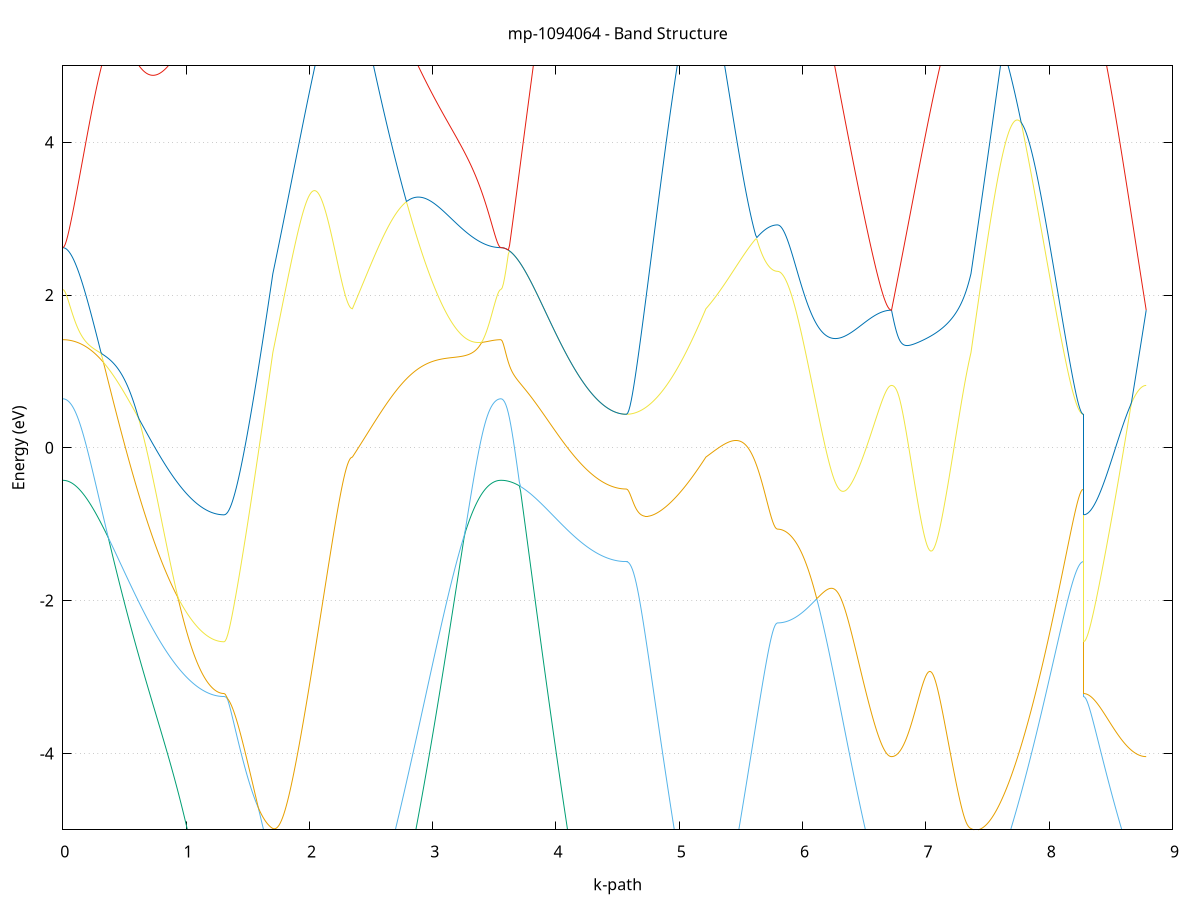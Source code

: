 set title 'mp-1094064 - Band Structure'
set xlabel 'k-path'
set ylabel 'Energy (eV)'
set grid y
set yrange [-5:5]
set terminal png size 800,600
set output 'mp-1094064_bands_gnuplot.png'
plot '-' using 1:2 with lines notitle, '-' using 1:2 with lines notitle, '-' using 1:2 with lines notitle, '-' using 1:2 with lines notitle, '-' using 1:2 with lines notitle, '-' using 1:2 with lines notitle, '-' using 1:2 with lines notitle, '-' using 1:2 with lines notitle, '-' using 1:2 with lines notitle, '-' using 1:2 with lines notitle, '-' using 1:2 with lines notitle, '-' using 1:2 with lines notitle, '-' using 1:2 with lines notitle, '-' using 1:2 with lines notitle, '-' using 1:2 with lines notitle, '-' using 1:2 with lines notitle, '-' using 1:2 with lines notitle, '-' using 1:2 with lines notitle, '-' using 1:2 with lines notitle, '-' using 1:2 with lines notitle, '-' using 1:2 with lines notitle, '-' using 1:2 with lines notitle, '-' using 1:2 with lines notitle, '-' using 1:2 with lines notitle, '-' using 1:2 with lines notitle, '-' using 1:2 with lines notitle, '-' using 1:2 with lines notitle, '-' using 1:2 with lines notitle, '-' using 1:2 with lines notitle, '-' using 1:2 with lines notitle, '-' using 1:2 with lines notitle, '-' using 1:2 with lines notitle, '-' using 1:2 with lines notitle, '-' using 1:2 with lines notitle, '-' using 1:2 with lines notitle, '-' using 1:2 with lines notitle, '-' using 1:2 with lines notitle, '-' using 1:2 with lines notitle, '-' using 1:2 with lines notitle, '-' using 1:2 with lines notitle, '-' using 1:2 with lines notitle, '-' using 1:2 with lines notitle, '-' using 1:2 with lines notitle, '-' using 1:2 with lines notitle, '-' using 1:2 with lines notitle, '-' using 1:2 with lines notitle, '-' using 1:2 with lines notitle, '-' using 1:2 with lines notitle
0.000000 -13.702723
0.009985 -13.702323
0.019969 -13.701223
0.029954 -13.699323
0.039939 -13.696723
0.049923 -13.693323
0.059908 -13.689223
0.069892 -13.684223
0.079877 -13.678623
0.089862 -13.672123
0.099846 -13.665023
0.109831 -13.657023
0.119816 -13.648323
0.129800 -13.638923
0.139785 -13.628723
0.149770 -13.617723
0.159754 -13.606023
0.169739 -13.593623
0.179723 -13.580423
0.189708 -13.566423
0.199693 -13.551723
0.209677 -13.536223
0.219662 -13.520023
0.229647 -13.503023
0.239631 -13.485223
0.249616 -13.466823
0.259601 -13.447523
0.269585 -13.427523
0.279570 -13.406823
0.289554 -13.385323
0.299539 -13.363023
0.309524 -13.340023
0.319508 -13.316323
0.329493 -13.291823
0.339478 -13.266523
0.349462 -13.240523
0.359447 -13.213823
0.369432 -13.186323
0.379416 -13.158023
0.389401 -13.129023
0.399386 -13.099323
0.409370 -13.068823
0.419355 -13.037623
0.429339 -13.005623
0.439324 -12.972923
0.449309 -12.939523
0.459293 -12.905323
0.469278 -12.870423
0.479263 -12.834723
0.489247 -12.798223
0.499232 -12.761123
0.509217 -12.723223
0.519201 -12.684623
0.529186 -12.645223
0.539170 -12.605123
0.549155 -12.564323
0.559140 -12.522723
0.569124 -12.480423
0.579109 -12.437423
0.589094 -12.393723
0.599078 -12.349223
0.609063 -12.304023
0.619048 -12.258123
0.629032 -12.211423
0.639017 -12.164123
0.649001 -12.116023
0.658986 -12.067223
0.668971 -12.017723
0.678955 -11.967523
0.688940 -11.916523
0.698925 -11.864923
0.708909 -11.812623
0.718894 -11.759523
0.728879 -11.705823
0.738863 -11.651323
0.748848 -11.596223
0.758832 -11.540423
0.768817 -11.483923
0.778802 -11.426723
0.788786 -11.368823
0.798771 -11.310323
0.808756 -11.251123
0.818740 -11.191223
0.828725 -11.130623
0.838710 -11.069423
0.848694 -11.007623
0.858679 -10.945123
0.868663 -10.881923
0.878648 -10.818123
0.888633 -10.753723
0.898617 -10.688723
0.908602 -10.623023
0.918587 -10.556723
0.928571 -10.489823
0.938556 -10.422423
0.948541 -10.354323
0.958525 -10.285723
0.968510 -10.216523
0.978494 -10.146723
0.988479 -10.076523
0.998464 -10.005723
1.008448 -9.934323
1.018433 -9.862523
1.028418 -9.790223
1.038402 -9.717423
1.048387 -9.644223
1.058372 -9.570623
1.068356 -9.496623
1.078341 -9.422323
1.088325 -9.347623
1.098310 -9.272623
1.108295 -9.197423
1.118279 -9.122023
1.128264 -9.046523
1.138249 -8.970923
1.148233 -8.895323
1.158218 -8.819823
1.168203 -8.744723
1.178187 -8.669923
1.188172 -8.595623
1.198156 -8.522223
1.208141 -8.450023
1.218126 -8.379223
1.228110 -8.310423
1.238095 -8.244423
1.248080 -8.181823
1.258064 -8.124023
1.268049 -8.072323
1.278034 -8.028723
1.288018 -7.995323
1.298003 -7.974123
1.307987 -7.966823
1.307987 -7.966823
1.317878 -7.967023
1.327768 -7.967523
1.337659 -7.968423
1.347550 -7.969623
1.357440 -7.971223
1.367331 -7.973223
1.377221 -7.975623
1.387112 -7.978423
1.397002 -7.981623
1.406893 -7.985223
1.416783 -7.989323
1.426674 -7.993923
1.436564 -7.999023
1.446455 -8.004623
1.456345 -8.010923
1.466236 -8.017723
1.476126 -8.025123
1.486017 -8.033223
1.495907 -8.042023
1.505798 -8.051523
1.515688 -8.061823
1.525579 -8.072923
1.535469 -8.084823
1.545360 -8.097623
1.555250 -8.111223
1.565141 -8.125823
1.575031 -8.141223
1.584922 -8.157723
1.594812 -8.175123
1.604703 -8.193523
1.614593 -8.212923
1.624484 -8.233323
1.634374 -8.254723
1.644265 -8.277123
1.654155 -8.300523
1.664046 -8.324923
1.673936 -8.350323
1.683827 -8.376623
1.693717 -8.403823
1.703608 -8.431923
1.703608 -8.431923
1.713533 -8.453123
1.723458 -8.476023
1.733384 -8.500423
1.743309 -8.526023
1.753234 -8.552623
1.763159 -8.580023
1.773085 -8.608223
1.783010 -8.636923
1.792935 -8.666023
1.802860 -8.695423
1.812786 -8.725023
1.822711 -8.754823
1.832636 -8.784523
1.842561 -8.814223
1.852487 -8.843823
1.862412 -8.873323
1.872337 -8.902523
1.882262 -8.931523
1.892188 -8.960123
1.902113 -8.988523
1.912038 -9.016423
1.921963 -9.044023
1.931889 -9.071123
1.941814 -9.097723
1.951739 -9.123923
1.961664 -9.149623
1.971589 -9.174823
1.981515 -9.199523
1.991440 -9.223623
2.001365 -9.247123
2.011290 -9.270123
2.021216 -9.292523
2.031141 -9.314323
2.041066 -9.335523
2.050991 -9.356123
2.060917 -9.376123
2.070842 -9.395523
2.080767 -9.414223
2.090692 -9.432323
2.100618 -9.449723
2.110543 -9.466523
2.120468 -9.482623
2.130393 -9.498123
2.140319 -9.512923
2.150244 -9.527023
2.160169 -9.540523
2.170094 -9.553323
2.180020 -9.565423
2.189945 -9.576823
2.199870 -9.587623
2.209795 -9.597723
2.219721 -9.607023
2.229646 -9.615723
2.239571 -9.623723
2.249496 -9.631123
2.259422 -9.637723
2.269347 -9.643623
2.279272 -9.648823
2.289197 -9.653423
2.299123 -9.657223
2.309048 -9.660423
2.318973 -9.662823
2.328898 -9.664623
2.338824 -9.665623
2.348749 -9.666023
2.348749 -9.666023
2.358704 -9.661023
2.368660 -9.659023
2.378616 -9.660123
2.388571 -9.664523
2.398527 -9.672423
2.408483 -9.683923
2.418438 -9.699023
2.428394 -9.717823
2.438350 -9.740223
2.448305 -9.766123
2.458261 -9.795423
2.468217 -9.828023
2.478172 -9.863623
2.488128 -9.902123
2.498083 -9.943323
2.508039 -9.986823
2.517995 -10.032523
2.527950 -10.080123
2.537906 -10.129523
2.547862 -10.180423
2.557817 -10.232623
2.567773 -10.285923
2.577729 -10.340323
2.587684 -10.395523
2.597640 -10.451323
2.607595 -10.507723
2.617551 -10.564623
2.627507 -10.621823
2.637462 -10.679323
2.647418 -10.736923
2.657374 -10.794623
2.667329 -10.852323
2.677285 -10.910023
2.687241 -10.967523
2.697196 -11.024923
2.707152 -11.082123
2.717108 -11.139023
2.727063 -11.195723
2.737019 -11.252123
2.746974 -11.308023
2.756930 -11.363623
2.766886 -11.418823
2.776841 -11.473523
2.786797 -11.527823
2.796753 -11.581523
2.806708 -11.634823
2.816664 -11.687623
2.826620 -11.739823
2.836575 -11.791523
2.846531 -11.842623
2.856487 -11.893123
2.866442 -11.943123
2.876398 -11.992423
2.886353 -12.041223
2.896309 -12.089323
2.906265 -12.136823
2.916220 -12.183723
2.926176 -12.229923
2.936132 -12.275523
2.946087 -12.320423
2.956043 -12.364623
2.965999 -12.408223
2.975954 -12.451123
2.985910 -12.493323
2.995866 -12.534923
3.005821 -12.575723
3.015777 -12.615923
3.025732 -12.655423
3.035688 -12.694223
3.045644 -12.732323
3.055599 -12.769623
3.065555 -12.806323
3.075511 -12.842223
3.085466 -12.877423
3.095422 -12.912023
3.105378 -12.945823
3.115333 -12.978823
3.125289 -13.011223
3.135245 -13.042823
3.145200 -13.073723
3.155156 -13.103923
3.165111 -13.133323
3.175067 -13.162023
3.185023 -13.190023
3.194978 -13.217223
3.204934 -13.243823
3.214890 -13.269523
3.224845 -13.294623
3.234801 -13.318923
3.244757 -13.342423
3.254712 -13.365323
3.264668 -13.387323
3.274624 -13.408723
3.284579 -13.429323
3.294535 -13.449123
3.304490 -13.468223
3.314446 -13.486623
3.324402 -13.504223
3.334357 -13.521123
3.344313 -13.537223
3.354269 -13.552623
3.364224 -13.567223
3.374180 -13.581123
3.384136 -13.594223
3.394091 -13.606623
3.404047 -13.618323
3.414003 -13.629123
3.423958 -13.639323
3.433914 -13.648723
3.443869 -13.657323
3.453825 -13.665223
3.463781 -13.672323
3.473736 -13.678723
3.483692 -13.684323
3.493648 -13.689223
3.503603 -13.693323
3.513559 -13.696723
3.523515 -13.699423
3.533470 -13.701223
3.543426 -13.702423
3.553382 -13.702723
3.553382 -13.702723
3.563355 -13.702423
3.573329 -13.701323
3.583303 -13.699423
3.593276 -13.696823
3.603250 -13.693523
3.613224 -13.689523
3.623197 -13.684723
3.633171 -13.679223
3.643145 -13.673023
3.653118 -13.666023
3.663092 -13.658223
3.673066 -13.649723
3.683039 -13.640523
3.693013 -13.630623
3.702987 -13.619923
3.712961 -13.608523
3.722934 -13.596423
3.732908 -13.583523
3.742882 -13.569923
3.752855 -13.555623
3.762829 -13.540523
3.772803 -13.524723
3.782776 -13.508223
3.792750 -13.491023
3.802724 -13.473023
3.812697 -13.454323
3.822671 -13.434923
3.832645 -13.414723
3.842619 -13.393923
3.852592 -13.372323
3.862566 -13.350023
3.872540 -13.327023
3.882513 -13.303223
3.892487 -13.278823
3.902461 -13.253623
3.912434 -13.227723
3.922408 -13.201223
3.932382 -13.173923
3.942355 -13.145923
3.952329 -13.117223
3.962303 -13.087823
3.972277 -13.057723
3.982250 -13.026923
3.992224 -12.995523
4.002198 -12.963323
4.012171 -12.930423
4.022145 -12.896923
4.032119 -12.862723
4.042092 -12.827823
4.052066 -12.792323
4.062040 -12.756123
4.072013 -12.719223
4.081987 -12.681723
4.091961 -12.643623
4.101935 -12.604823
4.111908 -12.565423
4.121882 -12.525323
4.131856 -12.484723
4.141829 -12.443423
4.151803 -12.401623
4.161777 -12.359123
4.171750 -12.316123
4.181724 -12.272623
4.191698 -12.228423
4.201671 -12.183823
4.211645 -12.138623
4.221619 -12.093023
4.231593 -12.046923
4.241566 -12.000323
4.251540 -11.953323
4.261514 -11.905923
4.271487 -11.858123
4.281461 -11.810023
4.291435 -11.761523
4.301408 -11.712823
4.311382 -11.663923
4.321356 -11.614823
4.331329 -11.565623
4.341303 -11.516423
4.351277 -11.467123
4.361251 -11.417923
4.371224 -11.369023
4.381198 -11.320323
4.391172 -11.272023
4.401145 -11.224223
4.411119 -11.177123
4.421093 -11.130923
4.431066 -11.085623
4.441040 -11.041523
4.451014 -10.998823
4.460987 -10.957823
4.470961 -10.918723
4.480935 -10.881923
4.490909 -10.847723
4.500882 -10.816323
4.510856 -10.788223
4.520830 -10.763623
4.530803 -10.743023
4.540777 -10.726623
4.550751 -10.714623
4.560724 -10.707423
4.570698 -10.705023
4.570698 -10.705023
4.580623 -10.704623
4.590549 -10.703623
4.600474 -10.701923
4.610399 -10.699623
4.620324 -10.696623
4.630250 -10.692923
4.640175 -10.688523
4.650100 -10.683423
4.660025 -10.677723
4.669951 -10.671423
4.679876 -10.664323
4.689801 -10.656623
4.699726 -10.648323
4.709652 -10.639323
4.719577 -10.629623
4.729502 -10.619323
4.739427 -10.608323
4.749353 -10.596723
4.759278 -10.584523
4.769203 -10.571623
4.779128 -10.558123
4.789053 -10.544023
4.798979 -10.529323
4.808904 -10.513923
4.818829 -10.498023
4.828754 -10.481423
4.838680 -10.464323
4.848605 -10.446623
4.858530 -10.428323
4.868455 -10.409523
4.878381 -10.390123
4.888306 -10.370223
4.898231 -10.349823
4.908156 -10.328923
4.918082 -10.307523
4.928007 -10.285723
4.937932 -10.263423
4.947857 -10.240723
4.957783 -10.217523
4.967708 -10.194123
4.977633 -10.170223
4.987558 -10.146123
4.997484 -10.121723
5.007409 -10.097123
5.017334 -10.072323
5.027259 -10.047323
5.037185 -10.022323
5.047110 -9.997223
5.057035 -9.972223
5.066960 -9.947323
5.076886 -9.922623
5.086811 -9.898123
5.096736 -9.874023
5.106661 -9.850423
5.116587 -9.827523
5.126512 -9.805223
5.136437 -9.783823
5.146362 -9.763523
5.156288 -9.744323
5.166213 -9.726623
5.176138 -9.710423
5.186063 -9.696123
5.195989 -9.683723
5.205914 -9.673623
5.215839 -9.666023
5.215839 -9.666023
5.225678 -9.664123
5.235517 -9.664623
5.245356 -9.667223
5.255196 -9.671723
5.265035 -9.678123
5.274874 -9.686023
5.284713 -9.695523
5.294552 -9.706223
5.304391 -9.718123
5.314230 -9.731123
5.324070 -9.744923
5.333909 -9.759523
5.343748 -9.774723
5.353587 -9.790523
5.363426 -9.806723
5.373265 -9.823323
5.383104 -9.840223
5.392944 -9.857223
5.402783 -9.874423
5.412622 -9.891723
5.422461 -9.908923
5.432300 -9.926123
5.442139 -9.943223
5.451978 -9.960223
5.461818 -9.977023
5.471657 -9.993523
5.481496 -10.009923
5.491335 -10.025923
5.501174 -10.041623
5.511013 -10.057023
5.520852 -10.072123
5.530692 -10.086723
5.540531 -10.101023
5.550370 -10.114823
5.560209 -10.128223
5.570048 -10.141123
5.579887 -10.153623
5.589726 -10.165623
5.599566 -10.177123
5.609405 -10.188123
5.619244 -10.198623
5.629083 -10.208623
5.638922 -10.218023
5.648761 -10.226923
5.658600 -10.235223
5.668439 -10.243123
5.678279 -10.250323
5.688118 -10.257023
5.697957 -10.263123
5.707796 -10.268623
5.717635 -10.273623
5.727474 -10.278023
5.737313 -10.281823
5.747153 -10.285123
5.756992 -10.287723
5.766831 -10.289823
5.776670 -10.291223
5.786509 -10.292123
5.796348 -10.292423
5.796348 -10.292423
5.806293 -10.292023
5.816238 -10.291023
5.826183 -10.289223
5.836128 -10.286623
5.846073 -10.283323
5.856018 -10.279323
5.865963 -10.274623
5.875908 -10.269123
5.885853 -10.262923
5.895799 -10.256023
5.905744 -10.248423
5.915689 -10.240023
5.925634 -10.230923
5.935579 -10.221123
5.945524 -10.210523
5.955469 -10.199323
5.965414 -10.187323
5.975359 -10.174623
5.985304 -10.161123
5.995249 -10.147023
6.005194 -10.132123
6.015139 -10.116523
6.025084 -10.100223
6.035029 -10.083223
6.044974 -10.065423
6.054919 -10.047023
6.064864 -10.027823
6.074809 -10.007923
6.084754 -9.987323
6.094699 -9.966023
6.104644 -9.944023
6.114589 -9.921323
6.124534 -9.897923
6.134479 -9.873823
6.144424 -9.849023
6.154369 -9.823523
6.164314 -9.797323
6.174259 -9.770523
6.184204 -9.742923
6.194149 -9.714723
6.204094 -9.685823
6.214039 -9.656223
6.223984 -9.626023
6.233929 -9.595123
6.243874 -9.563523
6.253819 -9.531323
6.263764 -9.498523
6.273709 -9.465023
6.283654 -9.430923
6.293599 -9.396223
6.303544 -9.360923
6.313489 -9.324923
6.323434 -9.288423
6.333379 -9.251323
6.343324 -9.213623
6.353269 -9.175423
6.363214 -9.136723
6.373159 -9.097423
6.383104 -9.057623
6.393049 -9.017423
6.402994 -8.976723
6.412940 -8.935623
6.422885 -8.894023
6.432830 -8.852123
6.442775 -8.809823
6.452720 -8.767323
6.462665 -8.724423
6.472610 -8.681423
6.482555 -8.638223
6.492500 -8.594823
6.502445 -8.551523
6.512390 -8.508123
6.522335 -8.464923
6.532280 -8.421923
6.542225 -8.379123
6.552170 -8.336823
6.562115 -8.295023
6.572060 -8.253923
6.582005 -8.213623
6.591950 -8.174423
6.601895 -8.136523
6.611840 -8.099923
6.621785 -8.065123
6.631730 -8.032323
6.641675 -8.001823
6.651620 -7.973823
6.661565 -7.948623
6.671510 -7.926723
6.681455 -7.908323
6.691400 -7.893623
6.701345 -7.883023
6.711290 -7.876523
6.721235 -7.874323
6.721235 -7.874323
6.731149 -7.875223
6.741063 -7.877623
6.750977 -7.881423
6.760890 -7.886523
6.770804 -7.892623
6.780718 -7.899723
6.790632 -7.907623
6.800546 -7.916223
6.810459 -7.925423
6.820373 -7.935123
6.830287 -7.945223
6.840201 -7.955623
6.850115 -7.966223
6.860029 -7.977023
6.869942 -7.987923
6.879856 -7.998923
6.889770 -8.009923
6.899684 -8.020923
6.909598 -8.031823
6.919511 -8.042623
6.929425 -8.053223
6.939339 -8.063823
6.949253 -8.074123
6.959167 -8.084223
6.969081 -8.094223
6.978994 -8.103923
6.988908 -8.113423
6.998822 -8.122623
7.008736 -8.131623
7.018650 -8.140423
7.028563 -8.148923
7.038477 -8.157123
7.048391 -8.165123
7.058305 -8.172823
7.068219 -8.180323
7.078132 -8.187623
7.088046 -8.194723
7.097960 -8.201523
7.107874 -8.208223
7.117788 -8.214723
7.127702 -8.221023
7.137615 -8.227223
7.147529 -8.233323
7.157443 -8.239323
7.167357 -8.245223
7.177271 -8.251223
7.187184 -8.257223
7.197098 -8.263223
7.207012 -8.269323
7.216926 -8.275623
7.226840 -8.282123
7.236754 -8.288823
7.246667 -8.295823
7.256581 -8.303323
7.266495 -8.311123
7.276409 -8.319523
7.286323 -8.328523
7.296236 -8.338123
7.306150 -8.348523
7.316064 -8.359723
7.325978 -8.371923
7.335892 -8.385123
7.345805 -8.399523
7.355719 -8.415023
7.365633 -8.431923
7.365633 -8.431923
7.375550 -8.461023
7.385467 -8.490923
7.395384 -8.521623
7.405301 -8.553123
7.415218 -8.585223
7.425135 -8.618123
7.435052 -8.651523
7.444969 -8.685523
7.454886 -8.720123
7.464803 -8.755123
7.474720 -8.790623
7.484638 -8.826423
7.494555 -8.862623
7.504472 -8.899023
7.514389 -8.935823
7.524306 -8.972723
7.534223 -9.009823
7.544140 -9.047023
7.554057 -9.084223
7.563974 -9.121623
7.573891 -9.158923
7.583808 -9.196223
7.593725 -9.233423
7.603642 -9.270523
7.613559 -9.307523
7.623476 -9.344323
7.633393 -9.381023
7.643310 -9.417423
7.653227 -9.453623
7.663144 -9.489623
7.673061 -9.525223
7.682978 -9.560623
7.692895 -9.595623
7.702812 -9.630323
7.712729 -9.664623
7.722646 -9.698523
7.732563 -9.732023
7.742480 -9.765123
7.752397 -9.797823
7.762314 -9.830023
7.772232 -9.861823
7.782149 -9.893123
7.792066 -9.923923
7.801983 -9.954223
7.811900 -9.984023
7.821817 -10.013323
7.831734 -10.042123
7.841651 -10.070423
7.851568 -10.098123
7.861485 -10.125223
7.871402 -10.151823
7.881319 -10.177823
7.891236 -10.203323
7.901153 -10.228123
7.911070 -10.252423
7.920987 -10.276123
7.930904 -10.299223
7.940821 -10.321723
7.950738 -10.343623
7.960655 -10.364923
7.970572 -10.385523
7.980489 -10.405623
7.990406 -10.425023
8.000323 -10.443823
8.010240 -10.461923
8.020157 -10.479523
8.030074 -10.496423
8.039991 -10.512623
8.049908 -10.528223
8.059825 -10.543223
8.069742 -10.557523
8.079660 -10.571123
8.089577 -10.584123
8.099494 -10.596423
8.109411 -10.608123
8.119328 -10.619123
8.129245 -10.629523
8.139162 -10.639223
8.149079 -10.648323
8.158996 -10.656623
8.168913 -10.664323
8.178830 -10.671423
8.188747 -10.677823
8.198664 -10.683523
8.208581 -10.688523
8.218498 -10.692923
8.228415 -10.696623
8.238332 -10.699623
8.248249 -10.701923
8.258166 -10.703623
8.268083 -10.704623
8.278000 -10.705023
8.278000 -7.966823
8.287974 -7.966823
8.297948 -7.966523
8.307921 -7.966123
8.317895 -7.965523
8.327869 -7.964823
8.337842 -7.963923
8.347816 -7.962823
8.357790 -7.961623
8.367763 -7.960323
8.377737 -7.958823
8.387711 -7.957223
8.397685 -7.955423
8.407658 -7.953523
8.417632 -7.951523
8.427606 -7.949323
8.437579 -7.947123
8.447553 -7.944823
8.457527 -7.942323
8.467500 -7.939823
8.477474 -7.937223
8.487448 -7.934623
8.497421 -7.931823
8.507395 -7.929123
8.517369 -7.926323
8.527343 -7.923423
8.537316 -7.920623
8.547290 -7.917723
8.557264 -7.914923
8.567237 -7.912123
8.577211 -7.909323
8.587185 -7.906523
8.597158 -7.903823
8.607132 -7.901123
8.617106 -7.898623
8.627079 -7.896123
8.637053 -7.893723
8.647027 -7.891323
8.657001 -7.889123
8.666974 -7.887123
8.676948 -7.885123
8.686922 -7.883323
8.696895 -7.881723
8.706869 -7.880223
8.716843 -7.878823
8.726816 -7.877623
8.736790 -7.876623
8.746764 -7.875823
8.756737 -7.875223
8.766711 -7.874723
8.776685 -7.874423
8.786659 -7.874323
e
0.000000 -0.425123
0.009985 -0.425823
0.019969 -0.427723
0.029954 -0.431123
0.039939 -0.435723
0.049923 -0.441723
0.059908 -0.449123
0.069892 -0.457823
0.079877 -0.467823
0.089862 -0.479023
0.099846 -0.491523
0.109831 -0.505223
0.119816 -0.520123
0.129800 -0.536223
0.139785 -0.553323
0.149770 -0.571623
0.159754 -0.591023
0.169739 -0.611423
0.179723 -0.632823
0.189708 -0.655123
0.199693 -0.678323
0.209677 -0.702623
0.219662 -0.727523
0.229647 -0.753323
0.239631 -0.779923
0.249616 -0.807123
0.259601 -0.835123
0.269585 -0.863723
0.279570 -0.892923
0.289554 -0.922723
0.299539 -0.953023
0.309524 -0.983923
0.319508 -1.015223
0.329493 -1.046923
0.339478 -1.079023
0.349462 -1.111523
0.359447 -1.144423
0.369432 -1.178523
0.379416 -1.245923
0.389401 -1.313023
0.399386 -1.379723
0.409370 -1.446123
0.419355 -1.512023
0.429339 -1.577623
0.439324 -1.642723
0.449309 -1.707423
0.459293 -1.771623
0.469278 -1.835323
0.479263 -1.898623
0.489247 -1.961523
0.499232 -2.023823
0.509217 -2.085723
0.519201 -2.147223
0.529186 -2.208223
0.539170 -2.268723
0.549155 -2.328823
0.559140 -2.388423
0.569124 -2.447623
0.579109 -2.506423
0.589094 -2.564823
0.599078 -2.622723
0.609063 -2.680223
0.619048 -2.737423
0.629032 -2.794123
0.639017 -2.850623
0.649001 -2.906623
0.658986 -2.962423
0.668971 -3.017923
0.678955 -3.073123
0.688940 -3.128023
0.698925 -3.182823
0.708909 -3.237323
0.718894 -3.291623
0.728879 -3.345923
0.738863 -3.400023
0.748848 -3.454023
0.758832 -3.508023
0.768817 -3.562123
0.778802 -3.616123
0.788786 -3.670323
0.798771 -3.724623
0.808756 -3.779123
0.818740 -3.833823
0.828725 -3.888823
0.838710 -3.944123
0.848694 -3.999823
0.858679 -4.056023
0.868663 -4.112623
0.878648 -4.169823
0.888633 -4.227623
0.898617 -4.286123
0.908602 -4.345223
0.918587 -4.405123
0.928571 -4.465823
0.938556 -4.527423
0.948541 -4.589823
0.958525 -4.653123
0.968510 -4.717423
0.978494 -4.782723
0.988479 -4.848923
0.998464 -4.916123
1.008448 -4.984323
1.018433 -5.053523
1.028418 -5.123623
1.038402 -5.194723
1.048387 -5.266623
1.058372 -5.339523
1.068356 -5.413123
1.078341 -5.487523
1.088325 -5.562623
1.098310 -5.638423
1.108295 -5.714623
1.118279 -5.791423
1.128264 -5.868523
1.138249 -5.945823
1.148233 -6.023323
1.158218 -6.100723
1.168203 -6.178023
1.178187 -6.254923
1.188172 -6.331223
1.198156 -6.406723
1.208141 -6.481023
1.218126 -6.553723
1.228110 -6.624223
1.238095 -6.691923
1.248080 -6.755923
1.258064 -6.815023
1.268049 -6.867723
1.278034 -6.912223
1.288018 -6.946223
1.298003 -6.967823
1.307987 -6.975223
1.307987 -6.975223
1.317878 -6.974823
1.327768 -6.973623
1.337659 -6.971723
1.347550 -6.969023
1.357440 -6.965623
1.367331 -6.961423
1.377221 -6.956423
1.387112 -6.950623
1.397002 -6.944123
1.406893 -6.936823
1.416783 -6.928823
1.426674 -6.920023
1.436564 -6.910423
1.446455 -6.900123
1.456345 -6.889023
1.466236 -6.877123
1.476126 -6.864523
1.486017 -6.851123
1.495907 -6.836923
1.505798 -6.822023
1.515688 -6.806323
1.525579 -6.789923
1.535469 -6.772723
1.545360 -6.754723
1.555250 -6.736023
1.565141 -6.716623
1.575031 -6.696323
1.584922 -6.675423
1.594812 -6.653623
1.604703 -6.631223
1.614593 -6.607923
1.624484 -6.583923
1.634374 -6.559223
1.644265 -6.533823
1.654155 -6.507523
1.664046 -6.480523
1.673936 -6.452823
1.683827 -6.424323
1.693717 -6.395123
1.703608 -6.365223
1.703608 -6.365223
1.713533 -6.344523
1.723458 -6.325923
1.733384 -6.309923
1.743309 -6.297123
1.753234 -6.287923
1.763159 -6.282223
1.773085 -6.280323
1.783010 -6.282023
1.792935 -6.287023
1.802860 -6.295123
1.812786 -6.306023
1.822711 -6.319223
1.832636 -6.334623
1.842561 -6.351723
1.852487 -6.370323
1.862412 -6.390123
1.872337 -6.410823
1.882262 -6.432323
1.892188 -6.454423
1.902113 -6.476923
1.912038 -6.499723
1.921963 -6.522723
1.931889 -6.545823
1.941814 -6.568823
1.951739 -6.591823
1.961664 -6.614623
1.971589 -6.637223
1.981515 -6.659523
1.991440 -6.681523
2.001365 -6.703223
2.011290 -6.724423
2.021216 -6.745323
2.031141 -6.765723
2.041066 -6.785723
2.050991 -6.805123
2.060917 -6.824023
2.070842 -6.842423
2.080767 -6.860223
2.090692 -6.877523
2.100618 -6.894223
2.110543 -6.910423
2.120468 -6.925923
2.130393 -6.940923
2.140319 -6.955123
2.150244 -6.968823
2.160169 -6.981923
2.170094 -6.994323
2.180020 -7.006123
2.189945 -7.017223
2.199870 -7.027723
2.209795 -7.037523
2.219721 -7.046723
2.229646 -7.055223
2.239571 -7.063023
2.249496 -7.070223
2.259422 -7.076623
2.269347 -7.082423
2.279272 -7.087623
2.289197 -7.092023
2.299123 -7.095823
2.309048 -7.098923
2.318973 -7.101323
2.328898 -7.103023
2.338824 -7.104023
2.348749 -7.104423
2.348749 -7.104423
2.358704 -7.150523
2.368660 -7.192223
2.378616 -7.229323
2.388571 -7.261623
2.398527 -7.289023
2.408483 -7.311223
2.418438 -7.328423
2.428394 -7.340323
2.438350 -7.347223
2.448305 -7.349023
2.458261 -7.345923
2.468217 -7.338123
2.478172 -7.325623
2.488128 -7.308923
2.498083 -7.287923
2.508039 -7.263123
2.517995 -7.234523
2.527950 -7.202523
2.537906 -7.167323
2.547862 -7.129023
2.557817 -7.087923
2.567773 -7.044223
2.577729 -6.997923
2.587684 -6.949223
2.597640 -6.898423
2.607595 -6.845523
2.617551 -6.790623
2.627507 -6.733923
2.637462 -6.675423
2.647418 -6.615223
2.657374 -6.553423
2.667329 -6.490123
2.677285 -6.425423
2.687241 -6.359223
2.697196 -6.291723
2.707152 -6.222923
2.717108 -6.152923
2.727063 -6.081623
2.737019 -6.009223
2.746974 -5.935623
2.756930 -5.860923
2.766886 -5.785123
2.776841 -5.708323
2.786797 -5.630523
2.796753 -5.551723
2.806708 -5.471923
2.816664 -5.391123
2.826620 -5.309423
2.836575 -5.226823
2.846531 -5.143323
2.856487 -5.058923
2.866442 -4.973723
2.876398 -4.887723
2.886353 -4.800823
2.896309 -4.713123
2.906265 -4.624623
2.916220 -4.535323
2.926176 -4.445323
2.936132 -4.354523
2.946087 -4.263023
2.956043 -4.170823
2.965999 -4.077923
2.975954 -3.984323
2.985910 -3.890023
2.995866 -3.795123
3.005821 -3.699523
3.015777 -3.603323
3.025732 -3.506523
3.035688 -3.409223
3.045644 -3.311223
3.055599 -3.212823
3.065555 -3.113823
3.075511 -3.014323
3.085466 -2.914423
3.095422 -2.814023
3.105378 -2.713123
3.115333 -2.611923
3.125289 -2.510323
3.135245 -2.408423
3.145200 -2.306223
3.155156 -2.203723
3.165111 -2.101023
3.175067 -1.998123
3.185023 -1.895023
3.194978 -1.791923
3.204934 -1.688823
3.214890 -1.585723
3.224845 -1.482723
3.234801 -1.379923
3.244757 -1.277423
3.254712 -1.175223
3.264668 -1.102723
3.274624 -1.053923
3.284579 -1.006723
3.294535 -0.961323
3.304490 -0.917823
3.314446 -0.876223
3.324402 -0.836523
3.334357 -0.798723
3.344313 -0.762923
3.354269 -0.729023
3.364224 -0.697123
3.374180 -0.667223
3.384136 -0.639223
3.394091 -0.613123
3.404047 -0.588923
3.414003 -0.566623
3.423958 -0.546123
3.433914 -0.527423
3.443869 -0.510423
3.453825 -0.495023
3.463781 -0.481323
3.473736 -0.469223
3.483692 -0.458623
3.493648 -0.449523
3.503603 -0.441923
3.513559 -0.435723
3.523515 -0.431023
3.533470 -0.427723
3.543426 -0.425823
3.553382 -0.425123
3.553382 -0.425123
3.563355 -0.425523
3.573329 -0.426223
3.583303 -0.427923
3.593276 -0.430223
3.603250 -0.433223
3.613224 -0.436923
3.623197 -0.441223
3.633171 -0.446123
3.643145 -0.451723
3.653118 -0.457823
3.663092 -0.464523
3.673066 -0.471923
3.683039 -0.479923
3.693013 -0.488423
3.702987 -0.497523
3.712961 -0.568123
3.722934 -0.687023
3.732908 -0.806723
3.742882 -0.926823
3.752855 -1.047323
3.762829 -1.168123
3.772803 -1.289023
3.782776 -1.409923
3.792750 -1.530823
3.802724 -1.651623
3.812697 -1.772323
3.822671 -1.892823
3.832645 -2.013023
3.842619 -2.133023
3.852592 -2.252623
3.862566 -2.372023
3.872540 -2.490923
3.882513 -2.609523
3.892487 -2.727723
3.902461 -2.845523
3.912434 -2.962823
3.922408 -3.079623
3.932382 -3.196023
3.942355 -3.311823
3.952329 -3.427223
3.962303 -3.542023
3.972277 -3.656323
3.982250 -3.770023
3.992224 -3.883223
4.002198 -3.995823
4.012171 -4.107823
4.022145 -4.219223
4.032119 -4.330023
4.042092 -4.440123
4.052066 -4.549723
4.062040 -4.658523
4.072013 -4.766723
4.081987 -4.874223
4.091961 -4.981023
4.101935 -5.087223
4.111908 -5.192623
4.121882 -5.297323
4.131856 -5.401223
4.141829 -5.504423
4.151803 -5.606823
4.161777 -5.708423
4.171750 -5.809223
4.181724 -5.909223
4.191698 -6.008423
4.201671 -6.106723
4.211645 -6.204223
4.221619 -6.300723
4.231593 -6.396323
4.241566 -6.491023
4.251540 -6.584723
4.261514 -6.677323
4.271487 -6.769023
4.281461 -6.859623
4.291435 -6.949023
4.301408 -7.037323
4.311382 -7.124523
4.321356 -7.210323
4.331329 -7.294923
4.341303 -7.378023
4.351277 -7.459823
4.361251 -7.540023
4.371224 -7.618523
4.381198 -7.695523
4.391172 -7.770523
4.401145 -7.843623
4.411119 -7.914623
4.421093 -7.983323
4.431066 -8.049623
4.441040 -8.113223
4.451014 -8.174023
4.460987 -8.231623
4.470961 -8.285923
4.480935 -8.336523
4.490909 -8.383123
4.500882 -8.425423
4.510856 -8.462923
4.520830 -8.495523
4.530803 -8.522623
4.540777 -8.544123
4.550751 -8.559723
4.560724 -8.569123
4.570698 -8.572223
4.570698 -8.572223
4.580623 -8.571923
4.590549 -8.570723
4.600474 -8.568923
4.610399 -8.566223
4.620324 -8.562923
4.630250 -8.558723
4.640175 -8.553923
4.650100 -8.548223
4.660025 -8.541823
4.669951 -8.534723
4.679876 -8.526823
4.689801 -8.518223
4.699726 -8.508823
4.709652 -8.498723
4.719577 -8.487923
4.729502 -8.476323
4.739427 -8.463923
4.749353 -8.450823
4.759278 -8.437023
4.769203 -8.422423
4.779128 -8.407123
4.789053 -8.391023
4.798979 -8.374223
4.808904 -8.356623
4.818829 -8.338323
4.828754 -8.319323
4.838680 -8.299523
4.848605 -8.279023
4.858530 -8.257723
4.868455 -8.235823
4.878381 -8.213123
4.888306 -8.189623
4.898231 -8.165523
4.908156 -8.140623
4.918082 -8.114923
4.928007 -8.088623
4.937932 -8.061523
4.947857 -8.033723
4.957783 -8.005223
4.967708 -7.975923
4.977633 -7.945923
4.987558 -7.915323
4.997484 -7.883923
5.007409 -7.851823
5.017334 -7.818923
5.027259 -7.785423
5.037185 -7.751223
5.047110 -7.716223
5.057035 -7.680623
5.066960 -7.644223
5.076886 -7.607223
5.086811 -7.569523
5.096736 -7.531023
5.106661 -7.491923
5.116587 -7.452123
5.126512 -7.411623
5.136437 -7.370423
5.146362 -7.328523
5.156288 -7.286023
5.166213 -7.242823
5.176138 -7.198923
5.186063 -7.154323
5.195989 -7.109123
5.205914 -7.063223
5.215839 -7.104423
5.215839 -7.104423
5.225678 -7.135723
5.235517 -7.173523
5.245356 -7.212423
5.255196 -7.251323
5.265035 -7.290023
5.274874 -7.328123
5.284713 -7.365623
5.294552 -7.402623
5.304391 -7.438923
5.314230 -7.474523
5.324070 -7.509523
5.333909 -7.543823
5.343748 -7.577423
5.353587 -7.610323
5.363426 -7.642523
5.373265 -7.674123
5.383104 -7.704923
5.392944 -7.735123
5.402783 -7.764523
5.412622 -7.793223
5.422461 -7.821223
5.432300 -7.848523
5.442139 -7.875123
5.451978 -7.901023
5.461818 -7.926123
5.471657 -7.950623
5.481496 -7.974323
5.491335 -7.997323
5.501174 -8.019623
5.511013 -8.041223
5.520852 -8.062123
5.530692 -8.082223
5.540531 -8.101623
5.550370 -8.120323
5.560209 -8.138223
5.570048 -8.155523
5.579887 -8.172023
5.589726 -8.187723
5.599566 -8.202823
5.609405 -8.217123
5.619244 -8.230723
5.629083 -8.243523
5.638922 -8.255623
5.648761 -8.267023
5.658600 -8.277723
5.668439 -8.287623
5.678279 -8.296823
5.688118 -8.305323
5.697957 -8.313023
5.707796 -8.319923
5.717635 -8.326223
5.727474 -8.331723
5.737313 -8.336523
5.747153 -8.340523
5.756992 -8.343823
5.766831 -8.346423
5.776670 -8.348223
5.786509 -8.349323
5.796348 -8.349623
5.796348 -8.349623
5.806293 -8.349323
5.816238 -8.348223
5.826183 -8.346423
5.836128 -8.343723
5.846073 -8.340423
5.856018 -8.336323
5.865963 -8.331523
5.875908 -8.325923
5.885853 -8.319623
5.895799 -8.312623
5.905744 -8.304823
5.915689 -8.296223
5.925634 -8.286923
5.935579 -8.276923
5.945524 -8.266123
5.955469 -8.254623
5.965414 -8.242423
5.975359 -8.229523
5.985304 -8.215823
5.995249 -8.201423
6.005194 -8.186223
6.015139 -8.170323
6.025084 -8.153723
6.035029 -8.136423
6.044974 -8.118423
6.054919 -8.099623
6.064864 -8.080123
6.074809 -8.059923
6.084754 -8.039023
6.094699 -8.017423
6.104644 -7.995123
6.114589 -7.972123
6.124534 -7.948423
6.134479 -7.924023
6.144424 -7.898823
6.154369 -7.873023
6.164314 -7.846623
6.174259 -7.819423
6.184204 -7.791623
6.194149 -7.763123
6.204094 -7.733923
6.214039 -7.704123
6.223984 -7.673623
6.233929 -7.642523
6.243874 -7.610723
6.253819 -7.578323
6.263764 -7.545323
6.273709 -7.511623
6.283654 -7.477423
6.293599 -7.442623
6.303544 -7.407123
6.313489 -7.371123
6.323434 -7.334623
6.333379 -7.297423
6.343324 -7.259823
6.353269 -7.221623
6.363214 -7.182923
6.373159 -7.143823
6.383104 -7.104123
6.393049 -7.064023
6.402994 -7.023623
6.412940 -6.982723
6.422885 -6.941423
6.432830 -6.899823
6.442775 -6.857923
6.452720 -6.815723
6.462665 -6.773323
6.472610 -6.730823
6.482555 -6.688123
6.492500 -6.645323
6.502445 -6.602623
6.512390 -6.559923
6.522335 -6.517423
6.532280 -6.475123
6.542225 -6.433123
6.552170 -6.391623
6.562115 -6.350723
6.572060 -6.310523
6.582005 -6.271223
6.591950 -6.232923
6.601895 -6.195923
6.611840 -6.160423
6.621785 -6.126623
6.631730 -6.094723
6.641675 -6.065123
6.651620 -6.038023
6.661565 -6.013723
6.671510 -5.992523
6.681455 -5.974823
6.691400 -5.960623
6.701345 -5.950423
6.711290 -5.944223
6.721235 -5.942123
6.721235 -5.942123
6.731149 -5.973223
6.741063 -6.003623
6.750977 -6.033223
6.760890 -6.062123
6.770804 -6.090223
6.780718 -6.117623
6.790632 -6.144223
6.800546 -6.170123
6.810459 -6.195223
6.820373 -6.219523
6.830287 -6.243123
6.840201 -6.265923
6.850115 -6.288023
6.860029 -6.309223
6.869942 -6.329823
6.879856 -6.349523
6.889770 -6.368523
6.899684 -6.386723
6.909598 -6.404123
6.919511 -6.420823
6.929425 -6.436623
6.939339 -6.451823
6.949253 -6.466123
6.959167 -6.479623
6.969081 -6.492423
6.978994 -6.504423
6.988908 -6.515623
6.998822 -6.526123
7.008736 -6.535723
7.018650 -6.544723
7.028563 -6.552823
7.038477 -6.560123
7.048391 -6.566623
7.058305 -6.572423
7.068219 -6.577423
7.078132 -6.581623
7.088046 -6.585023
7.097960 -6.587723
7.107874 -6.589523
7.117788 -6.590623
7.127702 -6.590923
7.137615 -6.590423
7.147529 -6.589223
7.157443 -6.587223
7.167357 -6.584323
7.177271 -6.580723
7.187184 -6.576423
7.197098 -6.571223
7.207012 -6.565323
7.216926 -6.558623
7.226840 -6.551123
7.236754 -6.542923
7.246667 -6.533823
7.256581 -6.524023
7.266495 -6.513423
7.276409 -6.502023
7.286323 -6.489923
7.296236 -6.477023
7.306150 -6.463323
7.316064 -6.448923
7.325978 -6.433723
7.335892 -6.417723
7.345805 -6.401023
7.355719 -6.383423
7.365633 -6.365223
7.365633 -6.365223
7.375550 -6.334423
7.385467 -6.302923
7.395384 -6.270623
7.405301 -6.237623
7.415218 -6.203923
7.425135 -6.169523
7.435052 -6.134323
7.444969 -6.098423
7.454886 -6.061723
7.464803 -6.108623
7.474720 -6.166723
7.484638 -6.224123
7.494555 -6.280923
7.504472 -6.337123
7.514389 -6.392723
7.524306 -6.447623
7.534223 -6.502023
7.544140 -6.555723
7.554057 -6.608723
7.563974 -6.661123
7.573891 -6.712823
7.583808 -6.763923
7.593725 -6.814323
7.603642 -6.864023
7.613559 -6.913123
7.623476 -6.961523
7.633393 -7.009223
7.643310 -7.056323
7.653227 -7.102723
7.663144 -7.148323
7.673061 -7.193323
7.682978 -7.237623
7.692895 -7.281223
7.702812 -7.324223
7.712729 -7.366423
7.722646 -7.407923
7.732563 -7.448723
7.742480 -7.488823
7.752397 -7.528223
7.762314 -7.566923
7.772232 -7.604923
7.782149 -7.642223
7.792066 -7.678823
7.801983 -7.714623
7.811900 -7.749723
7.821817 -7.784123
7.831734 -7.817823
7.841651 -7.850823
7.851568 -7.883123
7.861485 -7.914623
7.871402 -7.945423
7.881319 -7.975423
7.891236 -8.004823
7.901153 -8.033423
7.911070 -8.061323
7.920987 -8.088423
7.930904 -8.114923
7.940821 -8.140523
7.950738 -8.165523
7.960655 -8.189723
7.970572 -8.213123
7.980489 -8.235923
7.990406 -8.257923
8.000323 -8.279223
8.010240 -8.299723
8.020157 -8.319523
8.030074 -8.338523
8.039991 -8.356823
8.049908 -8.374423
8.059825 -8.391223
8.069742 -8.407323
8.079660 -8.422523
8.089577 -8.437123
8.099494 -8.451023
8.109411 -8.464123
8.119328 -8.476423
8.129245 -8.488023
8.139162 -8.498923
8.149079 -8.508923
8.158996 -8.518323
8.168913 -8.526923
8.178830 -8.534823
8.188747 -8.541923
8.198664 -8.548323
8.208581 -8.553923
8.218498 -8.558723
8.228415 -8.562923
8.238332 -8.566223
8.248249 -8.568923
8.258166 -8.570723
8.268083 -8.571923
8.278000 -8.572223
8.278000 -6.975223
8.287974 -6.974823
8.297948 -6.973623
8.307921 -6.971623
8.317895 -6.968823
8.327869 -6.965223
8.337842 -6.960823
8.347816 -6.955623
8.357790 -6.949623
8.367763 -6.942723
8.377737 -6.935123
8.387711 -6.926723
8.397685 -6.917523
8.407658 -6.907523
8.417632 -6.896723
8.427606 -6.885123
8.437579 -6.872723
8.447553 -6.859623
8.457527 -6.845623
8.467500 -6.830823
8.477474 -6.815223
8.487448 -6.798823
8.497421 -6.781623
8.507395 -6.763723
8.517369 -6.744923
8.527343 -6.725323
8.537316 -6.705023
8.547290 -6.683923
8.557264 -6.661923
8.567237 -6.639223
8.577211 -6.615723
8.587185 -6.591423
8.597158 -6.566423
8.607132 -6.540523
8.617106 -6.513923
8.627079 -6.486423
8.637053 -6.458223
8.647027 -6.429223
8.657001 -6.399423
8.666974 -6.368923
8.676948 -6.337623
8.686922 -6.305523
8.696895 -6.272523
8.706869 -6.238923
8.716843 -6.204523
8.726816 -6.169323
8.736790 -6.133423
8.746764 -6.096623
8.756737 -6.059123
8.766711 -6.020923
8.776685 -5.981923
8.786659 -5.942123
e
0.000000 0.642077
0.009985 0.640477
0.019969 0.635977
0.029954 0.628277
0.039939 0.617277
0.049923 0.603077
0.059908 0.585377
0.069892 0.564077
0.079877 0.539177
0.089862 0.510477
0.099846 0.477977
0.109831 0.441577
0.119816 0.401577
0.129800 0.357877
0.139785 0.310777
0.149770 0.260477
0.159754 0.207177
0.169739 0.151377
0.179723 0.093177
0.189708 0.032977
0.199693 -0.029023
0.209677 -0.092623
0.219662 -0.157423
0.229647 -0.223223
0.239631 -0.289923
0.249616 -0.357223
0.259601 -0.425123
0.269585 -0.493423
0.279570 -0.562023
0.289554 -0.630723
0.299539 -0.699523
0.309524 -0.768423
0.319508 -0.837223
0.329493 -0.905923
0.339478 -0.974423
0.349462 -1.042723
0.359447 -1.110723
0.369432 -1.177523
0.379416 -1.210923
0.389401 -1.244523
0.399386 -1.278323
0.409370 -1.312423
0.419355 -1.346523
0.429339 -1.380823
0.439324 -1.415323
0.449309 -1.449823
0.459293 -1.484323
0.469278 -1.518923
0.479263 -1.553423
0.489247 -1.587923
0.499232 -1.622423
0.509217 -1.656823
0.519201 -1.691223
0.529186 -1.725523
0.539170 -1.759623
0.549155 -1.793623
0.559140 -1.827523
0.569124 -1.861223
0.579109 -1.894823
0.589094 -1.928123
0.599078 -1.961123
0.609063 -1.993923
0.619048 -2.026623
0.629032 -2.058923
0.639017 -2.091123
0.649001 -2.122823
0.658986 -2.154423
0.668971 -2.185623
0.678955 -2.216523
0.688940 -2.247123
0.698925 -2.277423
0.708909 -2.307323
0.718894 -2.336823
0.728879 -2.366023
0.738863 -2.394923
0.748848 -2.423323
0.758832 -2.451423
0.768817 -2.479123
0.778802 -2.506423
0.788786 -2.533323
0.798771 -2.559823
0.808756 -2.585823
0.818740 -2.611523
0.828725 -2.636623
0.838710 -2.661423
0.848694 -2.685723
0.858679 -2.709523
0.868663 -2.732823
0.878648 -2.755723
0.888633 -2.778123
0.898617 -2.800123
0.908602 -2.821623
0.918587 -2.842623
0.928571 -2.863123
0.938556 -2.883223
0.948541 -2.902723
0.958525 -2.921723
0.968510 -2.940223
0.978494 -2.958323
0.988479 -2.975823
0.998464 -2.992823
1.008448 -3.009323
1.018433 -3.025323
1.028418 -3.040723
1.038402 -3.055723
1.048387 -3.070123
1.058372 -3.084023
1.068356 -3.097323
1.078341 -3.110223
1.088325 -3.122523
1.098310 -3.134223
1.108295 -3.145523
1.118279 -3.156223
1.128264 -3.166323
1.138249 -3.175923
1.148233 -3.185023
1.158218 -3.193523
1.168203 -3.201523
1.178187 -3.209023
1.188172 -3.215923
1.198156 -3.222223
1.208141 -3.228123
1.218126 -3.233323
1.228110 -3.238023
1.238095 -3.242123
1.248080 -3.245723
1.258064 -3.248723
1.268049 -3.251223
1.278034 -3.253123
1.288018 -3.254523
1.298003 -3.255323
1.307987 -3.255623
1.307987 -3.255623
1.317878 -3.258923
1.327768 -3.269023
1.337659 -3.298123
1.347550 -3.350923
1.357440 -3.410023
1.367331 -3.472923
1.377221 -3.538123
1.387112 -3.604523
1.397002 -3.671323
1.406893 -3.738023
1.416783 -3.804323
1.426674 -3.869823
1.436564 -3.934323
1.446455 -3.997723
1.456345 -4.059823
1.466236 -4.120523
1.476126 -4.179623
1.486017 -4.237223
1.495907 -4.293123
1.505798 -4.347123
1.515688 -4.399423
1.525579 -4.449723
1.535469 -4.498123
1.545360 -4.544423
1.555250 -4.588723
1.565141 -4.630923
1.575031 -4.670923
1.584922 -4.708723
1.594812 -4.772823
1.604703 -4.840323
1.614593 -4.907523
1.624484 -4.974523
1.634374 -5.041123
1.644265 -5.107523
1.654155 -5.173523
1.664046 -5.239123
1.673936 -5.304223
1.683827 -5.369023
1.693717 -5.433323
1.703608 -5.497223
1.703608 -5.497223
1.713533 -5.542023
1.723458 -5.586323
1.733384 -5.629923
1.743309 -5.673023
1.753234 -5.715523
1.763159 -5.757423
1.773085 -5.798623
1.783010 -5.839323
1.792935 -5.879323
1.802860 -5.918623
1.812786 -5.957423
1.822711 -5.995423
1.832636 -6.032923
1.842561 -6.069723
1.852487 -6.105923
1.862412 -6.141323
1.872337 -6.176123
1.882262 -6.210323
1.892188 -6.243723
1.902113 -6.276523
1.912038 -6.308623
1.921963 -6.340123
1.931889 -6.370823
1.941814 -6.400823
1.951739 -6.430223
1.961664 -6.458923
1.971589 -6.486923
1.981515 -6.514223
1.991440 -6.540723
2.001365 -6.566623
2.011290 -6.591823
2.021216 -6.616223
2.031141 -6.640023
2.041066 -6.663023
2.050991 -6.685323
2.060917 -6.706923
2.070842 -6.727823
2.080767 -6.748023
2.090692 -6.767423
2.100618 -6.786223
2.110543 -6.804223
2.120468 -6.821523
2.130393 -6.838023
2.140319 -6.853823
2.150244 -6.868923
2.160169 -6.883323
2.170094 -6.896923
2.180020 -6.909923
2.189945 -6.922023
2.199870 -6.933523
2.209795 -6.944223
2.219721 -6.954223
2.229646 -6.963423
2.239571 -6.971923
2.249496 -6.979723
2.259422 -6.986723
2.269347 -6.993023
2.279272 -6.998523
2.289197 -7.003323
2.299123 -7.007423
2.309048 -7.010723
2.318973 -7.013323
2.328898 -7.015223
2.338824 -7.016323
2.348749 -7.016723
2.348749 -7.016723
2.358704 -6.969323
2.368660 -6.921323
2.378616 -6.872723
2.388571 -6.823423
2.398527 -6.773423
2.408483 -6.722823
2.418438 -6.671623
2.428394 -6.619723
2.438350 -6.567223
2.448305 -6.514123
2.458261 -6.460423
2.468217 -6.406123
2.478172 -6.351123
2.488128 -6.295523
2.498083 -6.239423
2.508039 -6.182623
2.517995 -6.125323
2.527950 -6.067323
2.537906 -6.008823
2.547862 -5.949823
2.557817 -5.890123
2.567773 -5.829923
2.577729 -5.769223
2.587684 -5.707923
2.597640 -5.646123
2.607595 -5.583623
2.617551 -5.520823
2.627507 -5.457423
2.637462 -5.393423
2.647418 -5.329023
2.657374 -5.264123
2.667329 -5.198723
2.677285 -5.132823
2.687241 -5.066423
2.697196 -4.999723
2.707152 -4.932523
2.717108 -4.864823
2.727063 -4.796723
2.737019 -4.728323
2.746974 -4.659423
2.756930 -4.590123
2.766886 -4.520523
2.776841 -4.450523
2.786797 -4.380223
2.796753 -4.309423
2.806708 -4.238523
2.816664 -4.167023
2.826620 -4.095523
2.836575 -4.023723
2.846531 -3.951623
2.856487 -3.879323
2.866442 -3.806823
2.876398 -3.734123
2.886353 -3.661223
2.896309 -3.588223
2.906265 -3.515023
2.916220 -3.441823
2.926176 -3.368523
2.936132 -3.295123
2.946087 -3.221723
2.956043 -3.148323
2.965999 -3.075023
2.975954 -3.001723
2.985910 -2.928523
2.995866 -2.855523
3.005821 -2.782623
3.015777 -2.709923
3.025732 -2.637423
3.035688 -2.565323
3.045644 -2.493423
3.055599 -2.422023
3.065555 -2.350923
3.075511 -2.280423
3.085466 -2.210323
3.095422 -2.140823
3.105378 -2.071923
3.115333 -2.003723
3.125289 -1.936223
3.135245 -1.869423
3.145200 -1.803623
3.155156 -1.738623
3.165111 -1.674623
3.175067 -1.611623
3.185023 -1.549723
3.194978 -1.489123
3.204934 -1.429623
3.214890 -1.371523
3.224845 -1.314723
3.234801 -1.259423
3.244757 -1.205623
3.254712 -1.153323
3.264668 -1.073523
3.274624 -0.972523
3.284579 -0.872123
3.294535 -0.772623
3.304490 -0.674223
3.314446 -0.577123
3.324402 -0.481523
3.334357 -0.387723
3.344313 -0.296023
3.354269 -0.206623
3.364224 -0.120123
3.374180 -0.036823
3.384136 0.042877
3.394091 0.118377
3.404047 0.189277
3.414003 0.255177
3.423958 0.315677
3.433914 0.370577
3.443869 0.419677
3.453825 0.463077
3.463781 0.500877
3.473736 0.533377
3.483692 0.560877
3.493648 0.583677
3.503603 0.602377
3.513559 0.617077
3.523515 0.628277
3.533470 0.635977
3.543426 0.640577
3.553382 0.642077
3.553382 0.642077
3.563355 0.637477
3.573329 0.623677
3.583303 0.599577
3.593276 0.564277
3.603250 0.516677
3.613224 0.456377
3.623197 0.383777
3.633171 0.300277
3.643145 0.207777
3.653118 0.108077
3.663092 0.002877
3.673066 -0.106423
3.683039 -0.218923
3.693013 -0.333723
3.702987 -0.450223
3.712961 -0.507123
3.722934 -0.517223
3.732908 -0.527823
3.742882 -0.538923
3.752855 -0.550423
3.762829 -0.562423
3.772803 -0.574823
3.782776 -0.587623
3.792750 -0.600723
3.802724 -0.614323
3.812697 -0.628123
3.822671 -0.642523
3.832645 -0.656923
3.842619 -0.671723
3.852592 -0.686723
3.862566 -0.702123
3.872540 -0.717523
3.882513 -0.733223
3.892487 -0.748923
3.902461 -0.764823
3.912434 -0.780923
3.922408 -0.797123
3.932382 -0.813423
3.942355 -0.829823
3.952329 -0.846223
3.962303 -0.862723
3.972277 -0.879223
3.982250 -0.895723
3.992224 -0.912023
4.002198 -0.928523
4.012171 -0.945023
4.022145 -0.961323
4.032119 -0.977623
4.042092 -0.993923
4.052066 -1.010023
4.062040 -1.026023
4.072013 -1.041923
4.081987 -1.057723
4.091961 -1.073323
4.101935 -1.088723
4.111908 -1.104023
4.121882 -1.119123
4.131856 -1.134023
4.141829 -1.148723
4.151803 -1.163123
4.161777 -1.177423
4.171750 -1.191423
4.181724 -1.205223
4.191698 -1.218723
4.201671 -1.232023
4.211645 -1.245023
4.221619 -1.257723
4.231593 -1.270223
4.241566 -1.282323
4.251540 -1.294223
4.261514 -1.305723
4.271487 -1.317023
4.281461 -1.327923
4.291435 -1.338523
4.301408 -1.348823
4.311382 -1.358823
4.321356 -1.368423
4.331329 -1.377723
4.341303 -1.386623
4.351277 -1.395223
4.361251 -1.403423
4.371224 -1.411323
4.381198 -1.418823
4.391172 -1.425923
4.401145 -1.432723
4.411119 -1.439123
4.421093 -1.445123
4.431066 -1.450823
4.441040 -1.456123
4.451014 -1.461023
4.460987 -1.465523
4.470961 -1.469723
4.480935 -1.473423
4.490909 -1.476723
4.500882 -1.479723
4.510856 -1.482323
4.520830 -1.484423
4.530803 -1.486223
4.540777 -1.487623
4.550751 -1.488623
4.560724 -1.489223
4.570698 -1.489223
4.570698 -1.489223
4.580623 -1.493423
4.590549 -1.505523
4.600474 -1.526023
4.610399 -1.555523
4.620324 -1.594323
4.630250 -1.642723
4.640175 -1.700623
4.650100 -1.767423
4.660025 -1.842423
4.669951 -1.924623
4.679876 -2.012723
4.689801 -2.105923
4.699726 -2.203023
4.709652 -2.303423
4.719577 -2.406323
4.729502 -2.511223
4.739427 -2.617723
4.749353 -2.725323
4.759278 -2.833923
4.769203 -2.943023
4.779128 -3.052723
4.789053 -3.162523
4.798979 -3.272523
4.808904 -3.382523
4.818829 -3.492423
4.828754 -3.602123
4.838680 -3.711523
4.848605 -3.820623
4.858530 -3.929223
4.868455 -4.037423
4.878381 -4.145123
4.888306 -4.252323
4.898231 -4.358823
4.908156 -4.464623
4.918082 -4.569823
4.928007 -4.674223
4.937932 -4.777823
4.947857 -4.880623
4.957783 -4.982523
4.967708 -5.083623
4.977633 -5.183623
4.987558 -5.282723
4.997484 -5.380723
5.007409 -5.477623
5.017334 -5.573423
5.027259 -5.668023
5.037185 -5.761223
5.047110 -5.853123
5.057035 -5.943623
5.066960 -6.032623
5.076886 -6.120123
5.086811 -6.205823
5.096736 -6.289723
5.106661 -6.371823
5.116587 -6.451823
5.126512 -6.529723
5.136437 -6.605323
5.146362 -6.678423
5.156288 -6.748823
5.166213 -6.816423
5.176138 -6.880923
5.186063 -6.942223
5.195989 -7.000123
5.205914 -7.054223
5.215839 -7.016723
5.215839 -7.016723
5.225678 -6.983723
5.235517 -6.940023
5.245356 -6.891023
5.255196 -6.837923
5.265035 -6.781323
5.274874 -6.721623
5.284713 -6.659023
5.294552 -6.593623
5.304391 -6.525723
5.314230 -6.455523
5.324070 -6.383023
5.333909 -6.308523
5.343748 -6.232023
5.353587 -6.153723
5.363426 -6.073723
5.373265 -5.992023
5.383104 -5.908923
5.392944 -5.824323
5.402783 -5.738323
5.412622 -5.651223
5.422461 -5.562823
5.432300 -5.473323
5.442139 -5.382723
5.451978 -5.291123
5.461818 -5.198723
5.471657 -5.105323
5.481496 -5.011123
5.491335 -4.916223
5.501174 -4.820623
5.511013 -4.724323
5.520852 -4.627523
5.530692 -4.530123
5.540531 -4.432223
5.550370 -4.334023
5.560209 -4.235323
5.570048 -4.136423
5.579887 -4.037423
5.589726 -3.938223
5.599566 -3.838923
5.609405 -3.739723
5.619244 -3.640723
5.629083 -3.542023
5.638922 -3.443823
5.648761 -3.346123
5.658600 -3.249223
5.668439 -3.153423
5.678279 -3.058823
5.688118 -2.965923
5.697957 -2.875123
5.707796 -2.786723
5.717635 -2.701723
5.727474 -2.620723
5.737313 -2.544923
5.747153 -2.475523
5.756992 -2.414423
5.766831 -2.363323
5.776670 -2.324623
5.786509 -2.300423
5.796348 -2.292123
5.796348 -2.292123
5.806293 -2.291723
5.816238 -2.290723
5.826183 -2.289023
5.836128 -2.286623
5.846073 -2.283523
5.856018 -2.279723
5.865963 -2.275323
5.875908 -2.270223
5.885853 -2.264423
5.895799 -2.257923
5.905744 -2.250823
5.915689 -2.243023
5.925634 -2.234623
5.935579 -2.225623
5.945524 -2.215923
5.955469 -2.205623
5.965414 -2.194723
5.975359 -2.183323
5.985304 -2.171223
5.995249 -2.158723
6.005194 -2.145623
6.015139 -2.132023
6.025084 -2.117923
6.035029 -2.103423
6.044974 -2.088423
6.054919 -2.073123
6.064864 -2.057423
6.074809 -2.041523
6.084754 -2.025323
6.094699 -2.009023
6.104644 -1.992623
6.114589 -1.976223
6.124534 -2.035723
6.134479 -2.100323
6.144424 -2.166623
6.154369 -2.234623
6.164314 -2.304123
6.174259 -2.375123
6.184204 -2.447423
6.194149 -2.520923
6.204094 -2.595623
6.214039 -2.671323
6.223984 -2.748023
6.233929 -2.825523
6.243874 -2.903723
6.253819 -2.982623
6.263764 -3.062123
6.273709 -3.142023
6.283654 -3.222323
6.293599 -3.303023
6.303544 -3.383923
6.313489 -3.465023
6.323434 -3.546123
6.333379 -3.627323
6.343324 -3.708423
6.353269 -3.789423
6.363214 -3.870323
6.373159 -3.951023
6.383104 -4.031323
6.393049 -4.111323
6.402994 -4.190923
6.412940 -4.270023
6.422885 -4.348523
6.432830 -4.426523
6.442775 -4.503923
6.452720 -4.580523
6.462665 -4.656323
6.472610 -4.731323
6.482555 -4.805323
6.492500 -4.878323
6.502445 -4.950323
6.512390 -5.021123
6.522335 -5.090523
6.532280 -5.158623
6.542225 -5.225223
6.552170 -5.290223
6.562115 -5.353423
6.572060 -5.414623
6.582005 -5.473823
6.591950 -5.530623
6.601895 -5.585023
6.611840 -5.636623
6.621785 -5.685223
6.631730 -5.730523
6.641675 -5.772323
6.651620 -5.810223
6.661565 -5.843923
6.671510 -5.873123
6.681455 -5.897523
6.691400 -5.916823
6.701345 -5.930823
6.711290 -5.939223
6.721235 -5.942123
6.721235 -5.942123
6.731149 -5.910223
6.741063 -5.878023
6.750977 -5.845723
6.760890 -5.813723
6.770804 -5.782323
6.780718 -5.751723
6.790632 -5.722323
6.800546 -5.694223
6.810459 -5.667623
6.820373 -5.642723
6.830287 -5.619523
6.840201 -5.598223
6.850115 -5.578723
6.860029 -5.561023
6.869942 -5.545023
6.879856 -5.530723
6.889770 -5.518023
6.899684 -5.506823
6.909598 -5.496923
6.919511 -5.488123
6.929425 -5.480523
6.939339 -5.473823
6.949253 -5.468023
6.959167 -5.462923
6.969081 -5.458423
6.978994 -5.454523
6.988908 -5.450923
6.998822 -5.447723
7.008736 -5.444823
7.018650 -5.442123
7.028563 -5.439523
7.038477 -5.437023
7.048391 -5.434523
7.058305 -5.431923
7.068219 -5.429323
7.078132 -5.426623
7.088046 -5.423723
7.097960 -5.420723
7.107874 -5.417523
7.117788 -5.414123
7.127702 -5.410423
7.137615 -5.406623
7.147529 -5.402523
7.157443 -5.398223
7.167357 -5.393723
7.177271 -5.388923
7.187184 -5.384023
7.197098 -5.378923
7.207012 -5.373723
7.216926 -5.368523
7.226840 -5.363423
7.236754 -5.358423
7.246667 -5.353823
7.256581 -5.349723
7.266495 -5.346423
7.276409 -5.344523
7.286323 -5.344223
7.296236 -5.346523
7.306150 -5.352123
7.316064 -5.362123
7.325978 -5.377523
7.335892 -5.398923
7.345805 -5.426623
7.355719 -5.459723
7.365633 -5.497223
7.365633 -5.497223
7.375550 -5.560723
7.385467 -5.623723
7.395384 -5.686323
7.405301 -5.748323
7.415218 -5.809823
7.425135 -5.870723
7.435052 -5.931023
7.444969 -5.990823
7.454886 -6.050023
7.464803 -6.024423
7.474720 -5.986323
7.484638 -5.947423
7.494555 -5.907923
7.504472 -5.867723
7.514389 -5.826723
7.524306 -5.785023
7.534223 -5.742623
7.544140 -5.699523
7.554057 -5.655723
7.563974 -5.611223
7.573891 -5.566023
7.583808 -5.520123
7.593725 -5.473523
7.603642 -5.426223
7.613559 -5.378223
7.623476 -5.329623
7.633393 -5.280223
7.643310 -5.230223
7.653227 -5.179523
7.663144 -5.128123
7.673061 -5.076123
7.682978 -5.023423
7.692895 -4.970123
7.702812 -4.916123
7.712729 -4.861423
7.722646 -4.806123
7.732563 -4.750223
7.742480 -4.693723
7.752397 -4.636423
7.762314 -4.578723
7.772232 -4.520223
7.782149 -4.461223
7.792066 -4.401623
7.801983 -4.341423
7.811900 -4.280623
7.821817 -4.219223
7.831734 -4.157323
7.841651 -4.094823
7.851568 -4.031723
7.861485 -3.968223
7.871402 -3.904023
7.881319 -3.839423
7.891236 -3.774323
7.901153 -3.708723
7.911070 -3.642623
7.920987 -3.576023
7.930904 -3.509023
7.940821 -3.441623
7.950738 -3.373823
7.960655 -3.305623
7.970572 -3.237223
7.980489 -3.168323
7.990406 -3.099223
8.000323 -3.029923
8.010240 -2.960323
8.020157 -2.890623
8.030074 -2.820723
8.039991 -2.750823
8.049908 -2.680823
8.059825 -2.610923
8.069742 -2.541223
8.079660 -2.471623
8.089577 -2.402423
8.099494 -2.333723
8.109411 -2.265523
8.119328 -2.198023
8.129245 -2.131523
8.139162 -2.066123
8.149079 -2.002023
8.158996 -1.939623
8.168913 -1.879223
8.178830 -1.821223
8.188747 -1.765923
8.198664 -1.713923
8.208581 -1.665823
8.218498 -1.622123
8.228415 -1.583623
8.238332 -1.550823
8.248249 -1.524423
8.258166 -1.505123
8.268083 -1.493323
8.278000 -1.489223
8.278000 -3.255623
8.287974 -3.263523
8.297948 -3.286223
8.307921 -3.321123
8.317895 -3.365323
8.327869 -3.416123
8.337842 -3.471623
8.347816 -3.530223
8.357790 -3.590923
8.367763 -3.653123
8.377737 -3.716223
8.387711 -3.779823
8.397685 -3.843823
8.407658 -3.907823
8.417632 -3.971823
8.427606 -4.035623
8.437579 -4.099123
8.447553 -4.162223
8.457527 -4.225023
8.467500 -4.287423
8.477474 -4.349223
8.487448 -4.410523
8.497421 -4.471323
8.507395 -4.531523
8.517369 -4.591123
8.527343 -4.650123
8.537316 -4.708523
8.547290 -4.766223
8.557264 -4.823323
8.567237 -4.879823
8.577211 -4.935523
8.587185 -4.990623
8.597158 -5.045023
8.607132 -5.098723
8.617106 -5.151723
8.627079 -5.204023
8.637053 -5.255623
8.647027 -5.306523
8.657001 -5.356723
8.666974 -5.406123
8.676948 -5.454923
8.686922 -5.502923
8.696895 -5.550123
8.706869 -5.596623
8.716843 -5.642423
8.726816 -5.687523
8.736790 -5.731823
8.746764 -5.775323
8.756737 -5.818123
8.766711 -5.860223
8.776685 -5.901523
8.786659 -5.942123
e
0.000000 1.415477
0.009985 1.415277
0.019969 1.414477
0.029954 1.413277
0.039939 1.411577
0.049923 1.409277
0.059908 1.406577
0.069892 1.403277
0.079877 1.399477
0.089862 1.395177
0.099846 1.390377
0.109831 1.384977
0.119816 1.379077
0.129800 1.372677
0.139785 1.365677
0.149770 1.358077
0.159754 1.349977
0.169739 1.341277
0.179723 1.331977
0.189708 1.322177
0.199693 1.311677
0.209677 1.300577
0.219662 1.288877
0.229647 1.276577
0.239631 1.263677
0.249616 1.250077
0.259601 1.235877
0.269585 1.221077
0.279570 1.205577
0.289554 1.189577
0.299539 1.172877
0.309524 1.155477
0.319508 1.137477
0.329493 1.118977
0.339478 1.056677
0.349462 0.992377
0.359447 0.928177
0.369432 0.864077
0.379416 0.800077
0.389401 0.736277
0.399386 0.672677
0.409370 0.609377
0.419355 0.546277
0.429339 0.483477
0.439324 0.420977
0.449309 0.358777
0.459293 0.297077
0.469278 0.235677
0.479263 0.174777
0.489247 0.114177
0.499232 0.054177
0.509217 -0.005423
0.519201 -0.064523
0.529186 -0.123223
0.539170 -0.181323
0.549155 -0.238823
0.559140 -0.295823
0.569124 -0.352323
0.579109 -0.408223
0.589094 -0.463523
0.599078 -0.518323
0.609063 -0.572423
0.619048 -0.625923
0.629032 -0.678923
0.639017 -0.731123
0.649001 -0.782823
0.658986 -0.833823
0.668971 -0.884123
0.678955 -0.933823
0.688940 -0.982823
0.698925 -1.031123
0.708909 -1.078823
0.718894 -1.125823
0.728879 -1.172123
0.738863 -1.217623
0.748848 -1.262523
0.758832 -1.306723
0.768817 -1.350123
0.778802 -1.392823
0.788786 -1.434823
0.798771 -1.476123
0.808756 -1.516623
0.818740 -1.556423
0.828725 -1.595423
0.838710 -1.633723
0.848694 -1.671323
0.858679 -1.708023
0.868663 -1.744123
0.878648 -1.779323
0.888633 -1.813823
0.898617 -1.847523
0.908602 -1.880523
0.918587 -1.912623
0.928571 -1.944023
0.938556 -1.992823
0.948541 -2.060223
0.958525 -2.125923
0.968510 -2.189923
0.978494 -2.252123
0.988479 -2.312423
0.998464 -2.370823
1.008448 -2.427223
1.018433 -2.481723
1.028418 -2.534123
1.038402 -2.584523
1.048387 -2.632823
1.058372 -2.679123
1.068356 -2.723323
1.078341 -2.765423
1.088325 -2.805523
1.098310 -2.843523
1.108295 -2.879623
1.118279 -2.913623
1.128264 -2.945723
1.138249 -2.975923
1.148233 -3.004123
1.158218 -3.030523
1.168203 -3.055023
1.178187 -3.077623
1.188172 -3.098523
1.198156 -3.117623
1.208141 -3.135023
1.218126 -3.150623
1.228110 -3.164623
1.238095 -3.176823
1.248080 -3.187423
1.258064 -3.196223
1.268049 -3.203523
1.278034 -3.209223
1.288018 -3.213223
1.298003 -3.215623
1.307987 -3.216423
1.307987 -3.216423
1.317878 -3.226623
1.327768 -3.255223
1.337659 -3.285623
1.347550 -3.308523
1.357440 -3.337123
1.367331 -3.371023
1.377221 -3.409823
1.387112 -3.452923
1.397002 -3.499923
1.406893 -3.550323
1.416783 -3.603623
1.426674 -3.659523
1.436564 -3.717723
1.446455 -3.777723
1.456345 -3.839323
1.466236 -3.902323
1.476126 -3.966523
1.486017 -4.031523
1.495907 -4.097423
1.505798 -4.163923
1.515688 -4.230823
1.525579 -4.298223
1.535469 -4.365823
1.545360 -4.433523
1.555250 -4.501423
1.565141 -4.569423
1.575031 -4.637323
1.584922 -4.705223
1.594812 -4.744223
1.604703 -4.777523
1.614593 -4.808523
1.624484 -4.837223
1.634374 -4.863623
1.644265 -4.887723
1.654155 -4.909523
1.664046 -4.928923
1.673936 -4.946023
1.683827 -4.960823
1.693717 -4.973323
1.703608 -4.983623
1.703608 -4.983623
1.713533 -4.987323
1.723458 -4.985223
1.733384 -4.977023
1.743309 -4.962423
1.753234 -4.941323
1.763159 -4.913623
1.773085 -4.879523
1.783010 -4.839323
1.792935 -4.793423
1.802860 -4.742023
1.812786 -4.685723
1.822711 -4.624923
1.832636 -4.560023
1.842561 -4.491423
1.852487 -4.419623
1.862412 -4.344623
1.872337 -4.267023
1.882262 -4.186923
1.892188 -4.104623
1.902113 -4.020323
1.912038 -3.934223
1.921963 -3.846423
1.931889 -3.757023
1.941814 -3.666223
1.951739 -3.574223
1.961664 -3.481023
1.971589 -3.386623
1.981515 -3.291323
1.991440 -3.195023
2.001365 -3.097823
2.011290 -3.000023
2.021216 -2.901323
2.031141 -2.802123
2.041066 -2.702223
2.050991 -2.601923
2.060917 -2.501123
2.070842 -2.400023
2.080767 -2.298523
2.090692 -2.196823
2.100618 -2.094923
2.110543 -1.993023
2.120468 -1.891123
2.130393 -1.789323
2.140319 -1.687723
2.150244 -1.586423
2.160169 -1.485623
2.170094 -1.385423
2.180020 -1.285923
2.189945 -1.187423
2.199870 -1.090123
2.209795 -0.994223
2.219721 -0.900123
2.229646 -0.808123
2.239571 -0.718623
2.249496 -0.632123
2.259422 -0.549323
2.269347 -0.470823
2.279272 -0.397523
2.289197 -0.330323
2.299123 -0.270423
2.309048 -0.219023
2.318973 -0.177223
2.328898 -0.146423
2.338824 -0.127423
2.348749 -0.121023
2.348749 -0.121023
2.358704 -0.096323
2.368660 -0.071423
2.378616 -0.046423
2.388571 -0.021223
2.398527 0.004077
2.408483 0.029377
2.418438 0.054977
2.428394 0.080477
2.438350 0.106077
2.448305 0.131677
2.458261 0.157377
2.468217 0.183077
2.478172 0.208677
2.488128 0.234477
2.498083 0.260077
2.508039 0.285577
2.517995 0.311077
2.527950 0.336377
2.537906 0.361577
2.547862 0.386677
2.557817 0.411677
2.567773 0.436477
2.577729 0.460977
2.587684 0.485377
2.597640 0.509577
2.607595 0.533477
2.617551 0.557177
2.627507 0.580477
2.637462 0.603577
2.647418 0.626277
2.657374 0.648677
2.667329 0.670777
2.677285 0.692477
2.687241 0.713777
2.697196 0.734577
2.707152 0.755077
2.717108 0.775077
2.727063 0.794677
2.737019 0.813777
2.746974 0.832477
2.756930 0.850577
2.766886 0.868277
2.776841 0.885377
2.786797 0.901977
2.796753 0.918177
2.806708 0.933677
2.816664 0.948777
2.826620 0.963277
2.836575 0.977277
2.846531 0.990677
2.856487 1.003577
2.866442 1.015777
2.876398 1.027477
2.886353 1.038877
2.896309 1.049577
2.906265 1.059777
2.916220 1.069477
2.926176 1.078577
2.936132 1.087277
2.946087 1.095377
2.956043 1.103077
2.965999 1.110277
2.975954 1.116977
2.985910 1.123377
2.995866 1.129177
3.005821 1.134677
3.015777 1.139777
3.025732 1.144477
3.035688 1.148777
3.045644 1.152777
3.055599 1.156477
3.065555 1.159877
3.075511 1.163077
3.085466 1.165877
3.095422 1.168577
3.105378 1.170977
3.115333 1.173277
3.125289 1.175377
3.135245 1.177377
3.145200 1.179277
3.155156 1.181077
3.165111 1.182877
3.175067 1.184677
3.185023 1.186477
3.194978 1.188477
3.204934 1.190477
3.214890 1.192677
3.224845 1.195177
3.234801 1.197877
3.244757 1.200777
3.254712 1.204277
3.264668 1.208277
3.274624 1.212777
3.284579 1.217977
3.294535 1.223977
3.304490 1.230977
3.314446 1.239077
3.324402 1.248377
3.334357 1.259177
3.344313 1.271677
3.354269 1.286277
3.364224 1.302977
3.374180 1.322377
3.384136 1.344777
3.394091 1.370577
3.404047 1.381577
3.414003 1.383777
3.423958 1.386277
3.433914 1.389177
3.443869 1.392177
3.453825 1.395377
3.463781 1.398477
3.473736 1.401577
3.483692 1.404577
3.493648 1.407277
3.503603 1.409677
3.513559 1.411677
3.523515 1.413377
3.533470 1.414577
3.543426 1.415277
3.553382 1.415477
3.553382 1.415477
3.563355 1.399477
3.573329 1.356977
3.583303 1.299577
3.593276 1.237277
3.603250 1.176877
3.613224 1.122077
3.623197 1.074377
3.633171 1.033877
3.643145 0.999477
3.653118 0.969977
3.663092 0.943877
3.673066 0.920277
3.683039 0.898277
3.693013 0.877477
3.702987 0.857377
3.712961 0.837677
3.722934 0.818177
3.732908 0.798577
3.742882 0.778977
3.752855 0.759177
3.762829 0.739177
3.772803 0.718877
3.782776 0.698377
3.792750 0.677577
3.802724 0.656477
3.812697 0.635177
3.822671 0.613377
3.832645 0.591577
3.842619 0.569477
3.852592 0.547177
3.862566 0.524577
3.872540 0.501977
3.882513 0.479177
3.892487 0.456177
3.902461 0.433177
3.912434 0.410077
3.922408 0.386977
3.932382 0.363777
3.942355 0.340577
3.952329 0.317377
3.962303 0.294177
3.972277 0.271077
3.982250 0.248077
3.992224 0.225277
4.002198 0.202477
4.012171 0.179777
4.022145 0.157177
4.032119 0.134777
4.042092 0.112577
4.052066 0.090577
4.062040 0.068877
4.072013 0.047277
4.081987 0.025977
4.091961 0.004977
4.101935 -0.015823
4.111908 -0.036323
4.121882 -0.056523
4.131856 -0.076423
4.141829 -0.096023
4.151803 -0.115323
4.161777 -0.134223
4.171750 -0.152723
4.181724 -0.171023
4.191698 -0.188823
4.201671 -0.206323
4.211645 -0.223423
4.221619 -0.240123
4.231593 -0.256423
4.241566 -0.272323
4.251540 -0.287723
4.261514 -0.302823
4.271487 -0.317423
4.281461 -0.331623
4.291435 -0.345423
4.301408 -0.358723
4.311382 -0.371623
4.321356 -0.384123
4.331329 -0.396023
4.341303 -0.407623
4.351277 -0.418623
4.361251 -0.429223
4.371224 -0.439323
4.381198 -0.449023
4.391172 -0.458123
4.401145 -0.466823
4.411119 -0.475023
4.421093 -0.482723
4.431066 -0.490023
4.441040 -0.496723
4.451014 -0.503023
4.460987 -0.508723
4.470961 -0.514023
4.480935 -0.518823
4.490909 -0.523123
4.500882 -0.526823
4.510856 -0.530123
4.520830 -0.532923
4.530803 -0.535223
4.540777 -0.536923
4.550751 -0.538223
4.560724 -0.538923
4.570698 -0.539123
4.570698 -0.539123
4.580623 -0.547623
4.590549 -0.571223
4.600474 -0.605723
4.610399 -0.646323
4.620324 -0.688523
4.630250 -0.729123
4.640175 -0.765923
4.650100 -0.797723
4.660025 -0.824223
4.669951 -0.845623
4.679876 -0.862523
4.689801 -0.875323
4.699726 -0.884623
4.709652 -0.891023
4.719577 -0.895023
4.729502 -0.896823
4.739427 -0.896823
4.749353 -0.895323
4.759278 -0.892423
4.769203 -0.888223
4.779128 -0.883023
4.789053 -0.876823
4.798979 -0.869723
4.808904 -0.861823
4.818829 -0.853223
4.828754 -0.843823
4.838680 -0.833823
4.848605 -0.823123
4.858530 -0.811823
4.868455 -0.799923
4.878381 -0.787523
4.888306 -0.774623
4.898231 -0.761123
4.908156 -0.747123
4.918082 -0.732623
4.928007 -0.717623
4.937932 -0.702123
4.947857 -0.686323
4.957783 -0.669923
4.967708 -0.653123
4.977633 -0.636023
4.987558 -0.618423
4.997484 -0.600423
5.007409 -0.581923
5.017334 -0.563223
5.027259 -0.544123
5.037185 -0.524523
5.047110 -0.504723
5.057035 -0.484423
5.066960 -0.463823
5.076886 -0.442923
5.086811 -0.421723
5.096736 -0.400223
5.106661 -0.378323
5.116587 -0.356223
5.126512 -0.333823
5.136437 -0.311123
5.146362 -0.288123
5.156288 -0.264923
5.166213 -0.241523
5.176138 -0.217823
5.186063 -0.193923
5.195989 -0.169823
5.205914 -0.145523
5.215839 -0.121023
5.215839 -0.121023
5.225678 -0.109323
5.235517 -0.097523
5.245356 -0.085723
5.255196 -0.073923
5.265035 -0.062123
5.274874 -0.050423
5.284713 -0.038823
5.294552 -0.027423
5.304391 -0.016123
5.314230 -0.005023
5.324070 0.005777
5.333909 0.016277
5.343748 0.026477
5.353587 0.036177
5.363426 0.045477
5.373265 0.054177
5.383104 0.062277
5.392944 0.069777
5.402783 0.076577
5.412622 0.082477
5.422461 0.087477
5.432300 0.091377
5.442139 0.094177
5.451978 0.095877
5.461818 0.096177
5.471657 0.094977
5.481496 0.092177
5.491335 0.087677
5.501174 0.081177
5.511013 0.072777
5.520852 0.062077
5.530692 0.049077
5.540531 0.033477
5.550370 0.015377
5.560209 -0.005623
5.570048 -0.029523
5.579887 -0.056523
5.589726 -0.086723
5.599566 -0.120123
5.609405 -0.156723
5.619244 -0.196723
5.629083 -0.239923
5.638922 -0.286323
5.648761 -0.335723
5.658600 -0.388023
5.668439 -0.442923
5.678279 -0.500023
5.688118 -0.559023
5.697957 -0.619423
5.707796 -0.680523
5.717635 -0.741623
5.727474 -0.801723
5.737313 -0.859723
5.747153 -0.914123
5.756992 -0.963223
5.766831 -1.005023
5.776670 -1.037023
5.786509 -1.057323
5.796348 -1.064323
5.796348 -1.064323
5.806293 -1.065023
5.816238 -1.067223
5.826183 -1.070823
5.836128 -1.075923
5.846073 -1.082423
5.856018 -1.090523
5.865963 -1.100023
5.875908 -1.111223
5.885853 -1.124023
5.895799 -1.138423
5.905744 -1.154623
5.915689 -1.172523
5.925634 -1.192323
5.935579 -1.213923
5.945524 -1.237523
5.955469 -1.263123
5.965414 -1.290723
5.975359 -1.320523
5.985304 -1.352423
5.995249 -1.386623
6.005194 -1.423023
6.015139 -1.461723
6.025084 -1.502723
6.035029 -1.545923
6.044974 -1.591523
6.054919 -1.639423
6.064864 -1.689623
6.074809 -1.742023
6.084754 -1.796623
6.094699 -1.853323
6.104644 -1.912123
6.114589 -1.973023
6.124534 -1.959923
6.134479 -1.943823
6.144424 -1.928023
6.154369 -1.912823
6.164314 -1.898323
6.174259 -1.884723
6.184204 -1.872223
6.194149 -1.861123
6.204094 -1.851923
6.214039 -1.844723
6.223984 -1.840223
6.233929 -1.838523
6.243874 -1.840323
6.253819 -1.846123
6.263764 -1.856223
6.273709 -1.871023
6.283654 -1.890923
6.293599 -1.916023
6.303544 -1.946223
6.313489 -1.981623
6.323434 -2.021723
6.333379 -2.066323
6.343324 -2.114823
6.353269 -2.167023
6.363214 -2.222223
6.373159 -2.280023
6.383104 -2.340123
6.393049 -2.401923
6.402994 -2.465223
6.412940 -2.529723
6.422885 -2.595023
6.432830 -2.661023
6.442775 -2.727323
6.452720 -2.793823
6.462665 -2.860423
6.472610 -2.926923
6.482555 -2.993023
6.492500 -3.058723
6.502445 -3.123723
6.512390 -3.188023
6.522335 -3.251523
6.532280 -3.313923
6.542225 -3.375123
6.552170 -3.435123
6.562115 -3.493523
6.572060 -3.550323
6.582005 -3.605223
6.591950 -3.658123
6.601895 -3.708723
6.611840 -3.756823
6.621785 -3.802223
6.631730 -3.844623
6.641675 -3.883623
6.651620 -3.919123
6.661565 -3.950623
6.671510 -3.977923
6.681455 -4.000723
6.691400 -4.018823
6.701345 -4.031923
6.711290 -4.039823
6.721235 -4.042423
6.721235 -4.042423
6.731149 -4.041023
6.741063 -4.036723
6.750977 -4.029523
6.760890 -4.019023
6.770804 -4.005223
6.780718 -3.988023
6.790632 -3.967323
6.800546 -3.943023
6.810459 -3.915123
6.820373 -3.883723
6.830287 -3.848723
6.840201 -3.810223
6.850115 -3.768523
6.860029 -3.723623
6.869942 -3.675923
6.879856 -3.625523
6.889770 -3.572923
6.899684 -3.518223
6.909598 -3.462023
6.919511 -3.404723
6.929425 -3.346823
6.939339 -3.288923
6.949253 -3.231623
6.959167 -3.175823
6.969081 -3.122523
6.978994 -3.072623
6.988908 -3.027623
6.998822 -2.989023
7.008736 -2.958323
7.018650 -2.937223
7.028563 -2.927223
7.038477 -2.929323
7.048391 -2.943923
7.058305 -2.970923
7.068219 -3.009223
7.078132 -3.057723
7.088046 -3.114723
7.097960 -3.178823
7.107874 -3.248623
7.117788 -3.323023
7.127702 -3.400823
7.137615 -3.481223
7.147529 -3.563623
7.157443 -3.647323
7.167357 -3.731923
7.177271 -3.817023
7.187184 -3.902023
7.197098 -3.986923
7.207012 -4.071223
7.216926 -4.154623
7.226840 -4.237023
7.236754 -4.317823
7.246667 -4.397023
7.256581 -4.473923
7.266495 -4.548323
7.276409 -4.619623
7.286323 -4.687123
7.296236 -4.749923
7.306150 -4.807123
7.316064 -4.857523
7.325978 -4.900023
7.335892 -4.933723
7.345805 -4.958523
7.355719 -4.974723
7.365633 -4.983623
7.365633 -4.983623
7.375550 -4.991623
7.385467 -4.997423
7.395384 -5.001123
7.405301 -5.002623
7.415218 -5.002023
7.425135 -4.999323
7.435052 -4.994523
7.444969 -4.987823
7.454886 -4.979123
7.464803 -4.968523
7.474720 -4.956123
7.484638 -4.941923
7.494555 -4.925923
7.504472 -4.908123
7.514389 -4.888723
7.524306 -4.867623
7.534223 -4.845023
7.544140 -4.820723
7.554057 -4.794923
7.563974 -4.767723
7.573891 -4.739023
7.583808 -4.708823
7.593725 -4.677323
7.603642 -4.644423
7.613559 -4.610223
7.623476 -4.574623
7.633393 -4.537823
7.643310 -4.499823
7.653227 -4.460523
7.663144 -4.420023
7.673061 -4.378323
7.682978 -4.335523
7.692895 -4.291623
7.702812 -4.246523
7.712729 -4.200323
7.722646 -4.153123
7.732563 -4.104823
7.742480 -4.055423
7.752397 -4.005023
7.762314 -3.953623
7.772232 -3.901223
7.782149 -3.847923
7.792066 -3.793523
7.801983 -3.738223
7.811900 -3.681923
7.821817 -3.624723
7.831734 -3.566623
7.841651 -3.507623
7.851568 -3.447623
7.861485 -3.386823
7.871402 -3.325123
7.881319 -3.262623
7.891236 -3.199223
7.901153 -3.134923
7.911070 -3.069823
7.920987 -3.003923
7.930904 -2.937223
7.940821 -2.869723
7.950738 -2.801523
7.960655 -2.732423
7.970572 -2.662623
7.980489 -2.592123
7.990406 -2.520823
8.000323 -2.448923
8.010240 -2.376223
8.020157 -2.302923
8.030074 -2.228923
8.039991 -2.154423
8.049908 -2.079223
8.059825 -2.003423
8.069742 -1.927123
8.079660 -1.850323
8.089577 -1.773123
8.099494 -1.695523
8.109411 -1.617523
8.119328 -1.539323
8.129245 -1.460923
8.139162 -1.382523
8.149079 -1.304123
8.158996 -1.226123
8.168913 -1.148523
8.178830 -1.071623
8.188747 -0.995923
8.198664 -0.921923
8.208581 -0.850223
8.218498 -0.781723
8.228415 -0.717723
8.238332 -0.660023
8.248249 -0.610623
8.258166 -0.572223
8.268083 -0.547723
8.278000 -0.539123
8.278000 -3.216423
8.287974 -3.217523
8.297948 -3.221023
8.307921 -3.226723
8.317895 -3.234623
8.327869 -3.244723
8.337842 -3.256723
8.347816 -3.270623
8.357790 -3.286323
8.367763 -3.303623
8.377737 -3.322323
8.387711 -3.342323
8.397685 -3.363523
8.407658 -3.385623
8.417632 -3.408723
8.427606 -3.432423
8.437579 -3.456823
8.447553 -3.481523
8.457527 -3.506723
8.467500 -3.532023
8.477474 -3.557423
8.487448 -3.582923
8.497421 -3.608323
8.507395 -3.633523
8.517369 -3.658423
8.527343 -3.683023
8.537316 -3.707223
8.547290 -3.730923
8.557264 -3.754123
8.567237 -3.776723
8.577211 -3.798623
8.587185 -3.819823
8.597158 -3.840323
8.607132 -3.859923
8.617106 -3.878723
8.627079 -3.896723
8.637053 -3.913723
8.647027 -3.929823
8.657001 -3.944923
8.666974 -3.959023
8.676948 -3.972123
8.686922 -3.984123
8.696895 -3.995023
8.706869 -4.004923
8.716843 -4.013623
8.726816 -4.021223
8.736790 -4.027623
8.746764 -4.032923
8.756737 -4.037123
8.766711 -4.040023
8.776685 -4.041823
8.786659 -4.042423
e
0.000000 2.073177
0.009985 2.063377
0.019969 2.036077
0.029954 1.996577
0.039939 1.949777
0.049923 1.899277
0.059908 1.847577
0.069892 1.796177
0.079877 1.746377
0.089862 1.698777
0.099846 1.653777
0.109831 1.611877
0.119816 1.573177
0.129800 1.537677
0.139785 1.505277
0.149770 1.476077
0.159754 1.449577
0.169739 1.425777
0.179723 1.404477
0.189708 1.385177
0.199693 1.367677
0.209677 1.351777
0.219662 1.337177
0.229647 1.323877
0.239631 1.311477
0.249616 1.299877
0.259601 1.288877
0.269585 1.278377
0.279570 1.268177
0.289554 1.258077
0.299539 1.248077
0.309524 1.238077
0.319508 1.185177
0.329493 1.120977
0.339478 1.099777
0.349462 1.079977
0.359447 1.059577
0.369432 1.038577
0.379416 1.016977
0.389401 0.994877
0.399386 0.972177
0.409370 0.948977
0.419355 0.925277
0.429339 0.901077
0.439324 0.876377
0.449309 0.851277
0.459293 0.825677
0.469278 0.799677
0.479263 0.773277
0.489247 0.746477
0.499232 0.719377
0.509217 0.691977
0.519201 0.664277
0.529186 0.636277
0.539170 0.607977
0.549155 0.579477
0.559140 0.550877
0.569124 0.521977
0.579109 0.492977
0.589094 0.463877
0.599078 0.434577
0.609063 0.405277
0.619048 0.362377
0.629032 0.303477
0.639017 0.242477
0.649001 0.179577
0.658986 0.114677
0.668971 0.047977
0.678955 -0.020423
0.688940 -0.090423
0.698925 -0.161923
0.708909 -0.234823
0.718894 -0.309023
0.728879 -0.384323
0.738863 -0.460523
0.748848 -0.537723
0.758832 -0.615523
0.768817 -0.694023
0.778802 -0.773023
0.788786 -0.852323
0.798771 -0.931723
0.808756 -1.011323
0.818740 -1.090823
0.828725 -1.170023
0.838710 -1.249023
0.848694 -1.327423
0.858679 -1.405323
0.868663 -1.482523
0.878648 -1.558823
0.888633 -1.634223
0.898617 -1.708523
0.908602 -1.781623
0.918587 -1.853423
0.928571 -1.923823
0.938556 -1.974623
0.948541 -2.004523
0.958525 -2.033523
0.968510 -2.061723
0.978494 -2.089223
0.988479 -2.115823
0.998464 -2.141723
1.008448 -2.166723
1.018433 -2.191023
1.028418 -2.214423
1.038402 -2.237123
1.048387 -2.258923
1.058372 -2.279923
1.068356 -2.300223
1.078341 -2.319623
1.088325 -2.338123
1.098310 -2.355923
1.108295 -2.372923
1.118279 -2.389023
1.128264 -2.404323
1.138249 -2.418823
1.148233 -2.432523
1.158218 -2.445323
1.168203 -2.457323
1.178187 -2.468523
1.188172 -2.478923
1.198156 -2.488523
1.208141 -2.497223
1.218126 -2.505123
1.228110 -2.512123
1.238095 -2.518423
1.248080 -2.523823
1.258064 -2.528323
1.268049 -2.532123
1.278034 -2.535023
1.288018 -2.537123
1.298003 -2.538323
1.307987 -2.538723
1.307987 -2.538723
1.317878 -2.527423
1.327768 -2.495123
1.337659 -2.446323
1.347550 -2.385223
1.357440 -2.315523
1.367331 -2.239423
1.377221 -2.158723
1.387112 -2.074423
1.397002 -1.987223
1.406893 -1.897723
1.416783 -1.806123
1.426674 -1.712923
1.436564 -1.618123
1.446455 -1.521923
1.456345 -1.424523
1.466236 -1.326023
1.476126 -1.226423
1.486017 -1.125823
1.495907 -1.024223
1.505798 -0.921823
1.515688 -0.818523
1.525579 -0.714523
1.535469 -0.609723
1.545360 -0.504223
1.555250 -0.398123
1.565141 -0.291323
1.575031 -0.184023
1.584922 -0.076123
1.594812 0.032277
1.604703 0.141177
1.614593 0.250477
1.624484 0.360177
1.634374 0.470277
1.644265 0.580677
1.654155 0.691277
1.664046 0.802277
1.673936 0.913377
1.683827 1.024577
1.693717 1.135877
1.703608 1.247177
1.703608 1.247177
1.713533 1.326377
1.723458 1.405677
1.733384 1.485177
1.743309 1.564777
1.753234 1.644477
1.763159 1.724177
1.773085 1.803877
1.783010 1.883377
1.792935 1.962777
1.802860 2.041777
1.812786 2.120577
1.822711 2.198777
1.832636 2.276477
1.842561 2.353477
1.852487 2.429677
1.862412 2.504877
1.872337 2.578977
1.882262 2.651677
1.892188 2.722877
1.902113 2.792277
1.912038 2.859577
1.921963 2.924477
1.931889 2.986677
1.941814 3.045777
1.951739 3.101377
1.961664 3.153077
1.971589 3.200277
1.981515 3.242577
1.991440 3.279477
2.001365 3.310477
2.011290 3.335077
2.021216 3.353077
2.031141 3.363877
2.041066 3.367577
2.050991 3.363877
2.060917 3.352877
2.070842 3.334877
2.080767 3.309977
2.090692 3.278577
2.100618 3.241177
2.110543 3.198077
2.120468 3.149777
2.130393 3.096977
2.140319 3.039877
2.150244 2.979077
2.160169 2.915077
2.170094 2.848277
2.180020 2.779077
2.189945 2.707977
2.199870 2.635477
2.209795 2.561977
2.219721 2.487877
2.229646 2.413977
2.239571 2.340577
2.249496 2.268377
2.259422 2.198177
2.269347 2.130777
2.279272 2.066977
2.289197 2.007977
2.299123 1.954877
2.309048 1.908877
2.318973 1.871377
2.328898 1.843477
2.338824 1.826277
2.348749 1.820477
2.348749 1.820477
2.358704 1.858477
2.368660 1.896577
2.378616 1.934877
2.388571 1.973377
2.398527 2.011977
2.408483 2.050677
2.418438 2.089477
2.428394 2.128277
2.438350 2.167077
2.448305 2.205877
2.458261 2.244677
2.468217 2.283377
2.478172 2.321877
2.488128 2.360377
2.498083 2.398577
2.508039 2.436477
2.517995 2.474177
2.527950 2.511577
2.537906 2.548577
2.547862 2.585277
2.557817 2.621377
2.567773 2.657077
2.577729 2.692177
2.587684 2.726777
2.597640 2.760677
2.607595 2.793877
2.617551 2.826277
2.627507 2.857977
2.637462 2.888877
2.647418 2.918877
2.657374 2.947877
2.667329 2.975977
2.677285 3.002977
2.687241 3.028977
2.697196 3.053777
2.707152 3.077477
2.717108 3.099977
2.727063 3.121277
2.737019 3.141277
2.746974 3.160077
2.756930 3.177477
2.766886 3.193577
2.776841 3.208377
2.786797 3.221777
2.796753 3.168977
2.806708 3.112077
2.816664 3.055977
2.826620 3.000577
2.836575 2.945977
2.846531 2.891977
2.856487 2.838877
2.866442 2.786377
2.876398 2.734677
2.886353 2.683777
2.896309 2.633677
2.906265 2.584377
2.916220 2.535877
2.926176 2.488177
2.936132 2.441277
2.946087 2.395277
2.956043 2.349977
2.965999 2.305677
2.975954 2.262177
2.985910 2.219477
2.995866 2.177777
3.005821 2.136977
3.015777 2.096977
3.025732 2.057977
3.035688 2.019977
3.045644 1.982777
3.055599 1.946677
3.065555 1.911477
3.075511 1.877277
3.085466 1.844077
3.095422 1.811977
3.105378 1.780877
3.115333 1.750777
3.125289 1.721777
3.135245 1.693977
3.145200 1.667177
3.155156 1.641477
3.165111 1.616977
3.175067 1.593677
3.185023 1.571477
3.194978 1.550477
3.204934 1.530677
3.214890 1.512177
3.224845 1.494777
3.234801 1.478677
3.244757 1.463877
3.254712 1.450277
3.264668 1.437877
3.274624 1.426777
3.284579 1.416877
3.294535 1.408277
3.304490 1.400777
3.314446 1.394477
3.324402 1.389277
3.334357 1.385177
3.344313 1.382077
3.354269 1.379977
3.364224 1.378777
3.374180 1.378477
3.384136 1.378877
3.394091 1.379977
3.404047 1.399977
3.414003 1.433377
3.423958 1.470877
3.433914 1.512577
3.443869 1.558477
3.453825 1.608277
3.463781 1.661277
3.473736 1.717077
3.483692 1.774577
3.493648 1.832877
3.503603 1.890377
3.513559 1.945277
3.523515 1.994877
3.533470 2.035777
3.543426 2.063377
3.553382 2.073177
3.553382 2.073177
3.563355 2.093277
3.573329 2.148277
3.583303 2.227277
3.593276 2.321377
3.603250 2.424877
3.613224 2.534577
3.623197 2.577577
3.633171 2.564677
3.643145 2.550277
3.653118 2.534277
3.663092 2.516877
3.673066 2.497977
3.683039 2.477777
3.693013 2.456377
3.702987 2.433677
3.712961 2.409777
3.722934 2.384877
3.732908 2.358977
3.742882 2.332077
3.752855 2.304277
3.762829 2.275677
3.772803 2.246377
3.782776 2.216277
3.792750 2.185677
3.802724 2.154377
3.812697 2.122677
3.822671 2.090377
3.832645 2.057777
3.842619 2.024777
3.852592 1.991577
3.862566 1.957977
3.872540 1.924277
3.882513 1.890377
3.892487 1.856377
3.902461 1.822277
3.912434 1.788077
3.922408 1.753977
3.932382 1.719777
3.942355 1.685777
3.952329 1.651777
3.962303 1.617977
3.972277 1.584277
3.982250 1.550777
3.992224 1.517477
4.002198 1.484477
4.012171 1.451677
4.022145 1.419177
4.032119 1.386977
4.042092 1.355077
4.052066 1.323577
4.062040 1.292377
4.072013 1.261577
4.081987 1.231177
4.091961 1.201177
4.101935 1.171677
4.111908 1.142577
4.121882 1.113977
4.131856 1.085777
4.141829 1.058077
4.151803 1.030877
4.161777 1.004277
4.171750 0.978077
4.181724 0.952477
4.191698 0.927377
4.201671 0.902877
4.211645 0.878877
4.221619 0.855477
4.231593 0.832677
4.241566 0.810477
4.251540 0.788777
4.261514 0.767777
4.271487 0.747277
4.281461 0.727477
4.291435 0.708277
4.301408 0.689677
4.311382 0.671777
4.321356 0.654477
4.331329 0.637777
4.341303 0.621777
4.351277 0.606377
4.361251 0.591677
4.371224 0.577677
4.381198 0.564277
4.391172 0.551477
4.401145 0.539477
4.411119 0.528077
4.421093 0.517377
4.431066 0.507377
4.441040 0.497977
4.451014 0.489277
4.460987 0.481377
4.470961 0.474077
4.480935 0.467477
4.490909 0.461477
4.500882 0.456277
4.510856 0.451777
4.520830 0.447977
4.530803 0.444777
4.540777 0.442377
4.550751 0.440577
4.560724 0.439577
4.570698 0.439177
4.570698 0.439177
4.580623 0.439577
4.590549 0.440677
4.600474 0.442477
4.610399 0.444977
4.620324 0.448177
4.630250 0.452077
4.640175 0.456777
4.650100 0.462077
4.660025 0.468177
4.669951 0.474977
4.679876 0.482377
4.689801 0.490577
4.699726 0.499477
4.709652 0.509077
4.719577 0.519377
4.729502 0.530377
4.739427 0.542077
4.749353 0.554477
4.759278 0.567577
4.769203 0.581377
4.779128 0.595777
4.789053 0.610877
4.798979 0.626777
4.808904 0.643177
4.818829 0.660377
4.828754 0.678177
4.838680 0.696677
4.848605 0.715777
4.858530 0.735577
4.868455 0.756077
4.878381 0.777177
4.888306 0.798877
4.898231 0.821277
4.908156 0.844277
4.918082 0.867877
4.928007 0.892077
4.937932 0.916877
4.947857 0.942377
4.957783 0.968377
4.967708 0.994977
4.977633 1.022177
4.987558 1.049977
4.997484 1.078277
5.007409 1.107077
5.017334 1.136477
5.027259 1.166477
5.037185 1.196977
5.047110 1.227977
5.057035 1.259377
5.066960 1.291377
5.076886 1.323877
5.086811 1.356777
5.096736 1.390177
5.106661 1.423977
5.116587 1.458177
5.126512 1.492877
5.136437 1.527877
5.146362 1.563377
5.156288 1.599077
5.166213 1.635277
5.176138 1.671777
5.186063 1.708477
5.195989 1.745577
5.205914 1.782877
5.215839 1.820477
5.215839 1.820477
5.225678 1.838777
5.235517 1.857377
5.245356 1.876577
5.255196 1.896077
5.265035 1.916077
5.274874 1.936377
5.284713 1.957177
5.294552 1.978277
5.304391 1.999677
5.314230 2.021477
5.324070 2.043577
5.333909 2.065977
5.343748 2.088677
5.353587 2.111677
5.363426 2.134877
5.373265 2.158377
5.383104 2.181977
5.392944 2.205777
5.402783 2.229777
5.412622 2.253877
5.422461 2.278077
5.432300 2.302377
5.442139 2.326777
5.451978 2.351077
5.461818 2.375477
5.471657 2.399777
5.481496 2.423977
5.491335 2.448177
5.501174 2.472177
5.511013 2.495977
5.520852 2.519477
5.530692 2.542877
5.540531 2.565877
5.550370 2.588577
5.560209 2.610877
5.570048 2.632777
5.579887 2.654177
5.589726 2.675077
5.599566 2.695377
5.609405 2.715077
5.619244 2.734177
5.629083 2.729577
5.638922 2.677877
5.648761 2.629977
5.658600 2.585777
5.668439 2.545277
5.678279 2.508377
5.688118 2.475077
5.697957 2.445077
5.707796 2.418477
5.717635 2.395077
5.727474 2.374777
5.737313 2.357377
5.747153 2.342977
5.756992 2.331177
5.766831 2.322177
5.776670 2.315777
5.786509 2.311977
5.796348 2.310677
5.796348 2.310677
5.806293 2.308177
5.816238 2.300477
5.826183 2.287877
5.836128 2.270177
5.846073 2.247777
5.856018 2.220577
5.865963 2.188977
5.875908 2.152977
5.885853 2.112777
5.895799 2.068777
5.905744 2.020977
5.915689 1.969777
5.925634 1.915377
5.935579 1.857877
5.945524 1.797677
5.955469 1.734877
5.965414 1.669677
5.975359 1.602477
5.985304 1.533177
5.995249 1.462277
6.005194 1.389677
6.015139 1.315777
6.025084 1.240777
6.035029 1.164577
6.044974 1.087677
6.054919 1.009977
6.064864 0.931677
6.074809 0.853077
6.084754 0.774177
6.094699 0.695177
6.104644 0.616377
6.114589 0.537677
6.124534 0.459477
6.134479 0.381877
6.144424 0.305077
6.154369 0.229277
6.164314 0.154777
6.174259 0.081777
6.184204 0.010577
6.194149 -0.058423
6.204094 -0.124923
6.214039 -0.188523
6.223984 -0.248623
6.233929 -0.305023
6.243874 -0.356923
6.253819 -0.404023
6.263764 -0.445823
6.273709 -0.481823
6.283654 -0.511823
6.293599 -0.535523
6.303544 -0.553023
6.313489 -0.564223
6.323434 -0.569523
6.333379 -0.569223
6.343324 -0.563723
6.353269 -0.553423
6.363214 -0.538823
6.373159 -0.520423
6.383104 -0.498423
6.393049 -0.473423
6.402994 -0.445523
6.412940 -0.415223
6.422885 -0.382623
6.432830 -0.347923
6.442775 -0.311523
6.452720 -0.273423
6.462665 -0.233723
6.472610 -0.192723
6.482555 -0.150523
6.492500 -0.107123
6.502445 -0.062723
6.512390 -0.017323
6.522335 0.028877
6.532280 0.075777
6.542225 0.123277
6.552170 0.171377
6.562115 0.219877
6.572060 0.268677
6.582005 0.317577
6.591950 0.366577
6.601895 0.415277
6.611840 0.463477
6.621785 0.510977
6.631730 0.557377
6.641675 0.602277
6.651620 0.645077
6.661565 0.685177
6.671510 0.721677
6.681455 0.753777
6.691400 0.780377
6.701345 0.800377
6.711290 0.812877
6.721235 0.817077
6.721235 0.817077
6.731149 0.814277
6.741063 0.804777
6.750977 0.787377
6.760890 0.760477
6.770804 0.723077
6.780718 0.674577
6.790632 0.615477
6.800546 0.546777
6.810459 0.470177
6.820373 0.387177
6.830287 0.299077
6.840201 0.207377
6.850115 0.112877
6.860029 0.016477
6.869942 -0.081323
6.879856 -0.179723
6.889770 -0.278323
6.899684 -0.376723
6.909598 -0.474323
6.919511 -0.570823
6.929425 -0.665623
6.939339 -0.758223
6.949253 -0.847923
6.959167 -0.934023
6.969081 -1.015623
6.978994 -1.091623
6.988908 -1.160723
6.998822 -1.221523
7.008736 -1.272523
7.018650 -1.312023
7.028563 -1.338623
7.038477 -1.351223
7.048391 -1.349623
7.058305 -1.333923
7.068219 -1.305123
7.078132 -1.264523
7.088046 -1.213723
7.097960 -1.154223
7.107874 -1.087323
7.117788 -1.014223
7.127702 -0.936123
7.137615 -0.853723
7.147529 -0.767923
7.157443 -0.679023
7.167357 -0.587723
7.177271 -0.494423
7.187184 -0.399523
7.197098 -0.303223
7.207012 -0.205823
7.216926 -0.107723
7.226840 -0.009123
7.236754 0.089677
7.246667 0.188477
7.256581 0.286977
7.266495 0.384877
7.276409 0.481877
7.286323 0.577577
7.296236 0.671477
7.306150 0.763477
7.316064 0.852777
7.325978 0.939177
7.335892 1.022177
7.345805 1.101377
7.355719 1.176477
7.365633 1.247177
7.365633 1.247177
7.375550 1.358877
7.385467 1.470377
7.395384 1.581777
7.405301 1.692977
7.415218 1.803777
7.425135 1.914277
7.435052 2.024277
7.444969 2.133677
7.454886 2.242477
7.464803 2.350577
7.474720 2.457677
7.484638 2.563877
7.494555 2.668877
7.504472 2.772677
7.514389 2.874977
7.524306 2.975677
7.534223 3.074577
7.544140 3.171577
7.554057 3.266277
7.563974 3.358577
7.573891 3.448277
7.583808 3.535077
7.593725 3.618677
7.603642 3.698877
7.613559 3.775277
7.623476 3.847577
7.633393 3.915477
7.643310 3.978777
7.653227 4.036977
7.663144 4.089877
7.673061 4.137177
7.682978 4.178577
7.692895 4.213777
7.702812 4.242677
7.712729 4.265077
7.722646 4.280777
7.732563 4.289777
7.742480 4.291977
7.752397 4.287577
7.762314 4.276477
7.772232 4.258977
7.782149 4.184377
7.792066 4.104777
7.801983 4.023977
7.811900 3.942177
7.821817 3.859477
7.831734 3.775777
7.841651 3.691177
7.851568 3.605877
7.861485 3.519777
7.871402 3.433077
7.881319 3.345877
7.891236 3.258077
7.901153 3.169877
7.911070 3.081377
7.920987 2.992477
7.930904 2.903277
7.940821 2.813977
7.950738 2.724477
7.960655 2.634877
7.970572 2.545177
7.980489 2.455677
7.990406 2.366277
8.000323 2.276977
8.010240 2.187977
8.020157 2.099277
8.030074 2.010977
8.039991 1.923177
8.049908 1.835977
8.059825 1.749277
8.069742 1.663477
8.079660 1.578477
8.089577 1.494377
8.099494 1.411477
8.109411 1.329777
8.119328 1.249577
8.129245 1.170977
8.139162 1.094177
8.149079 1.019477
8.158996 0.947177
8.168913 0.877677
8.178830 0.811277
8.188747 0.748377
8.198664 0.689577
8.208581 0.635477
8.218498 0.586477
8.228415 0.543477
8.238332 0.507077
8.248249 0.477977
8.258166 0.456577
8.268083 0.443577
8.278000 0.439177
8.278000 -2.538723
8.287974 -2.530123
8.297948 -2.505523
8.307921 -2.467323
8.317895 -2.418523
8.327869 -2.361823
8.337842 -2.299223
8.347816 -2.232123
8.357790 -2.161623
8.367763 -2.088323
8.377737 -2.012723
8.387711 -1.935323
8.397685 -1.856323
8.407658 -1.775923
8.417632 -1.694223
8.427606 -1.611523
8.437579 -1.527723
8.447553 -1.443023
8.457527 -1.357423
8.467500 -1.270923
8.477474 -1.183723
8.487448 -1.095723
8.497421 -1.007023
8.507395 -0.917623
8.517369 -0.827523
8.527343 -0.736823
8.537316 -0.645423
8.547290 -0.553423
8.557264 -0.460823
8.567237 -0.367623
8.577211 -0.273923
8.587185 -0.179623
8.597158 -0.084723
8.607132 0.010677
8.617106 0.106477
8.627079 0.202877
8.637053 0.299777
8.647027 0.397177
8.657001 0.494977
8.666974 0.585777
8.676948 0.620577
8.686922 0.652977
8.696895 0.682877
8.706869 0.710177
8.716843 0.734577
8.726816 0.756077
8.736790 0.774477
8.746764 0.789677
8.756737 0.801677
8.766711 0.810177
8.776685 0.815377
8.786659 0.817077
e
0.000000 2.620577
0.009985 2.618377
0.019969 2.612077
0.029954 2.601477
0.039939 2.586777
0.049923 2.568077
0.059908 2.545577
0.069892 2.519277
0.079877 2.489577
0.089862 2.456477
0.099846 2.420177
0.109831 2.380977
0.119816 2.339077
0.129800 2.294677
0.139785 2.247877
0.149770 2.198977
0.159754 2.148177
0.169739 2.095477
0.179723 2.041277
0.189708 1.985577
0.199693 1.928577
0.209677 1.870377
0.219662 1.811177
0.229647 1.751077
0.239631 1.690177
0.249616 1.628577
0.259601 1.566377
0.269585 1.503677
0.279570 1.440577
0.289554 1.377077
0.299539 1.313277
0.309524 1.249277
0.319508 1.227777
0.329493 1.217277
0.339478 1.206377
0.349462 1.194977
0.359447 1.182977
0.369432 1.170177
0.379416 1.156677
0.389401 1.142277
0.399386 1.126877
0.409370 1.110377
0.419355 1.092677
0.429339 1.073677
0.439324 1.053377
0.449309 1.031577
0.459293 1.007977
0.469278 0.982877
0.479263 0.956077
0.489247 0.927477
0.499232 0.896877
0.509217 0.864277
0.519201 0.829677
0.529186 0.792877
0.539170 0.754077
0.549155 0.712977
0.559140 0.669577
0.569124 0.624077
0.579109 0.576177
0.589094 0.526077
0.599078 0.473677
0.609063 0.419077
0.619048 0.375977
0.629032 0.346577
0.639017 0.317177
0.649001 0.287777
0.658986 0.258477
0.668971 0.229177
0.678955 0.199977
0.688940 0.170877
0.698925 0.141877
0.708909 0.112977
0.718894 0.084377
0.728879 0.055877
0.738863 0.027577
0.748848 -0.000523
0.758832 -0.028423
0.768817 -0.056023
0.778802 -0.083323
0.788786 -0.110323
0.798771 -0.137123
0.808756 -0.163523
0.818740 -0.189623
0.828725 -0.215423
0.838710 -0.240823
0.848694 -0.265923
0.858679 -0.290523
0.868663 -0.314823
0.878648 -0.338723
0.888633 -0.362223
0.898617 -0.385223
0.908602 -0.407823
0.918587 -0.430023
0.928571 -0.451723
0.938556 -0.472923
0.948541 -0.493723
0.958525 -0.514023
0.968510 -0.533823
0.978494 -0.553123
0.988479 -0.571923
0.998464 -0.590223
1.008448 -0.607923
1.018433 -0.625223
1.028418 -0.641923
1.038402 -0.658123
1.048387 -0.673723
1.058372 -0.688823
1.068356 -0.703423
1.078341 -0.717323
1.088325 -0.730823
1.098310 -0.743623
1.108295 -0.755923
1.118279 -0.767623
1.128264 -0.778723
1.138249 -0.789323
1.148233 -0.799223
1.158218 -0.808623
1.168203 -0.817423
1.178187 -0.825623
1.188172 -0.833223
1.198156 -0.840223
1.208141 -0.846623
1.218126 -0.852323
1.228110 -0.857523
1.238095 -0.862123
1.248080 -0.866123
1.258064 -0.869423
1.268049 -0.872223
1.278034 -0.874323
1.288018 -0.875823
1.298003 -0.876823
1.307987 -0.877123
1.307987 -0.877123
1.317878 -0.873123
1.327768 -0.861223
1.337659 -0.841723
1.347550 -0.814823
1.357440 -0.781023
1.367331 -0.740723
1.377221 -0.694323
1.387112 -0.642423
1.397002 -0.585523
1.406893 -0.524123
1.416783 -0.458523
1.426674 -0.389223
1.436564 -0.316523
1.446455 -0.240823
1.456345 -0.162323
1.466236 -0.081323
1.476126 0.001977
1.486017 0.087277
1.495907 0.174577
1.505798 0.263677
1.515688 0.354277
1.525579 0.446477
1.535469 0.540077
1.545360 0.634977
1.555250 0.731077
1.565141 0.828277
1.575031 0.926577
1.584922 1.025877
1.594812 1.126177
1.604703 1.227277
1.614593 1.329377
1.624484 1.432177
1.634374 1.535777
1.644265 1.640077
1.654155 1.745077
1.664046 1.850777
1.673936 1.957077
1.683827 2.064077
1.693717 2.171577
1.703608 2.279577
1.703608 2.279577
1.713533 2.356677
1.723458 2.434177
1.733384 2.512077
1.743309 2.590377
1.753234 2.668977
1.763159 2.747977
1.773085 2.827177
1.783010 2.906677
1.792935 2.986477
1.802860 3.066577
1.812786 3.146777
1.822711 3.227177
1.832636 3.307677
1.842561 3.388377
1.852487 3.469177
1.862412 3.549977
1.872337 3.630777
1.882262 3.711677
1.892188 3.792477
1.902113 3.873177
1.912038 3.953777
1.921963 4.034177
1.931889 4.114377
1.941814 4.194377
1.951739 4.273977
1.961664 4.353277
1.971589 4.432077
1.981515 4.510477
1.991440 4.588277
2.001365 4.665577
2.011290 4.742177
2.021216 4.818077
2.031141 4.893077
2.041066 4.967277
2.050991 5.040577
2.060917 5.112777
2.070842 5.183777
2.080767 5.253677
2.090692 5.322277
2.100618 5.389477
2.110543 5.455177
2.120468 5.519277
2.130393 5.581677
2.140319 5.642377
2.150244 5.701077
2.160169 5.757777
2.170094 5.812477
2.180020 5.864877
2.189945 5.914977
2.199870 5.962577
2.209795 6.007777
2.219721 6.050277
2.229646 6.090077
2.239571 6.126977
2.249496 6.161077
2.259422 6.192177
2.269347 6.220277
2.279272 6.245177
2.289197 6.266877
2.299123 6.285377
2.309048 6.300577
2.318973 6.312377
2.328898 6.320877
2.338824 6.325977
2.348749 6.327677
2.348749 6.327677
2.358704 6.247877
2.368660 6.168377
2.378616 6.089177
2.388571 6.010177
2.398527 5.931577
2.408483 5.853277
2.418438 5.775277
2.428394 5.697677
2.438350 5.620377
2.448305 5.543577
2.458261 5.467077
2.468217 5.390977
2.478172 5.315277
2.488128 5.239977
2.498083 5.165177
2.508039 5.090777
2.517995 5.016877
2.527950 4.943377
2.537906 4.870377
2.547862 4.797877
2.557817 4.725877
2.567773 4.654377
2.577729 4.583377
2.587684 4.512877
2.597640 4.442877
2.607595 4.373577
2.617551 4.304677
2.627507 4.236377
2.637462 4.168677
2.647418 4.101477
2.657374 4.034977
2.667329 3.968977
2.677285 3.903577
2.687241 3.838877
2.697196 3.774677
2.707152 3.711177
2.717108 3.648277
2.727063 3.586077
2.737019 3.524477
2.746974 3.463477
2.756930 3.403177
2.766886 3.343577
2.776841 3.284677
2.786797 3.226477
2.796753 3.233877
2.806708 3.244577
2.816664 3.253877
2.826620 3.261877
2.836575 3.268477
2.846531 3.273777
2.856487 3.277877
2.866442 3.280577
2.876398 3.282077
2.886353 3.282377
2.896309 3.281377
2.906265 3.279377
2.916220 3.276177
2.926176 3.271977
2.936132 3.266777
2.946087 3.260577
2.956043 3.253477
2.965999 3.245577
2.975954 3.236777
2.985910 3.227177
2.995866 3.216977
3.005821 3.206077
3.015777 3.194477
3.025732 3.182377
3.035688 3.169777
3.045644 3.156677
3.055599 3.143177
3.065555 3.129377
3.075511 3.115177
3.085466 3.100677
3.095422 3.085977
3.105378 3.070977
3.115333 3.055877
3.125289 3.040677
3.135245 3.025377
3.145200 3.010077
3.155156 2.994677
3.165111 2.979377
3.175067 2.964077
3.185023 2.948877
3.194978 2.933677
3.204934 2.918777
3.214890 2.903977
3.224845 2.889277
3.234801 2.874877
3.244757 2.860677
3.254712 2.846777
3.264668 2.833177
3.274624 2.819777
3.284579 2.806777
3.294535 2.794077
3.304490 2.781677
3.314446 2.769677
3.324402 2.758077
3.334357 2.746877
3.344313 2.736077
3.354269 2.725777
3.364224 2.715777
3.374180 2.706277
3.384136 2.697277
3.394091 2.688677
3.404047 2.680577
3.414003 2.672977
3.423958 2.665877
3.433914 2.659277
3.443869 2.653077
3.453825 2.647477
3.463781 2.642377
3.473736 2.637877
3.483692 2.633777
3.493648 2.630277
3.503603 2.627377
3.513559 2.624877
3.523515 2.622977
3.533470 2.621677
3.543426 2.620777
3.553382 2.620577
3.553382 2.620577
3.563355 2.619677
3.573329 2.616977
3.583303 2.612577
3.593276 2.606377
3.603250 2.598477
3.613224 2.588877
3.623197 2.577577
3.633171 2.564677
3.643145 2.550277
3.653118 2.534277
3.663092 2.516877
3.673066 2.497977
3.683039 2.477777
3.693013 2.456377
3.702987 2.433677
3.712961 2.409777
3.722934 2.384877
3.732908 2.358977
3.742882 2.332077
3.752855 2.304277
3.762829 2.275677
3.772803 2.246377
3.782776 2.216277
3.792750 2.185677
3.802724 2.154377
3.812697 2.122677
3.822671 2.090377
3.832645 2.057777
3.842619 2.024777
3.852592 1.991577
3.862566 1.957977
3.872540 1.924277
3.882513 1.890377
3.892487 1.856377
3.902461 1.822277
3.912434 1.788077
3.922408 1.753977
3.932382 1.719777
3.942355 1.685777
3.952329 1.651777
3.962303 1.617977
3.972277 1.584277
3.982250 1.550777
3.992224 1.517477
4.002198 1.484477
4.012171 1.451677
4.022145 1.419177
4.032119 1.386977
4.042092 1.355077
4.052066 1.323577
4.062040 1.292377
4.072013 1.261577
4.081987 1.231177
4.091961 1.201177
4.101935 1.171677
4.111908 1.142577
4.121882 1.113977
4.131856 1.085777
4.141829 1.058077
4.151803 1.030877
4.161777 1.004277
4.171750 0.978077
4.181724 0.952477
4.191698 0.927377
4.201671 0.902877
4.211645 0.878877
4.221619 0.855477
4.231593 0.832677
4.241566 0.810477
4.251540 0.788777
4.261514 0.767777
4.271487 0.747277
4.281461 0.727477
4.291435 0.708277
4.301408 0.689677
4.311382 0.671777
4.321356 0.654477
4.331329 0.637777
4.341303 0.621777
4.351277 0.606377
4.361251 0.591677
4.371224 0.577677
4.381198 0.564277
4.391172 0.551477
4.401145 0.539477
4.411119 0.528077
4.421093 0.517377
4.431066 0.507377
4.441040 0.497977
4.451014 0.489277
4.460987 0.481377
4.470961 0.474077
4.480935 0.467477
4.490909 0.461477
4.500882 0.456277
4.510856 0.451777
4.520830 0.447977
4.530803 0.444777
4.540777 0.442377
4.550751 0.440577
4.560724 0.439577
4.570698 0.439177
4.570698 0.439177
4.580623 0.452177
4.590549 0.489577
4.600474 0.547477
4.610399 0.621377
4.620324 0.707477
4.630250 0.802577
4.640175 0.904477
4.650100 1.011477
4.660025 1.122377
4.669951 1.236377
4.679876 1.352877
4.689801 1.471277
4.699726 1.591377
4.709652 1.712677
4.719577 1.834977
4.729502 1.958077
4.739427 2.081877
4.749353 2.206177
4.759278 2.330777
4.769203 2.455677
4.779128 2.580577
4.789053 2.705577
4.798979 2.830477
4.808904 2.955177
4.818829 3.079577
4.828754 3.203677
4.838680 3.327177
4.848605 3.450077
4.858530 3.572377
4.868455 3.693777
4.878381 3.814377
4.888306 3.933877
4.898231 4.052277
4.908156 4.169477
4.918082 4.285277
4.928007 4.399577
4.937932 4.512277
4.947857 4.623177
4.957783 4.732177
4.967708 4.839077
4.977633 4.943777
4.987558 5.046077
4.997484 5.145777
5.007409 5.242877
5.017334 5.336977
5.027259 5.428177
5.037185 5.516077
5.047110 5.600677
5.057035 5.681677
5.066960 5.759077
5.076886 5.832677
5.086811 5.902277
5.096736 5.967877
5.106661 6.029277
5.116587 6.086477
5.126512 6.139377
5.136437 6.187977
5.146362 6.232277
5.156288 6.272177
5.166213 6.307877
5.176138 6.339277
5.186063 6.366577
5.195989 6.389777
5.205914 6.407477
5.215839 6.327677
5.215839 6.327677
5.225678 6.270177
5.235517 6.197577
5.245356 6.120177
5.255196 6.039877
5.265035 5.957377
5.274874 5.872877
5.284713 5.786577
5.294552 5.698677
5.304391 5.609177
5.314230 5.518377
5.324070 5.426277
5.333909 5.333077
5.343748 5.238777
5.353587 5.143577
5.363426 5.047577
5.373265 4.950877
5.383104 4.853677
5.392944 4.756077
5.402783 4.658177
5.412622 4.560177
5.422461 4.462177
5.432300 4.364377
5.442139 4.266977
5.451978 4.169977
5.461818 4.073777
5.471657 3.978377
5.481496 3.883977
5.491335 3.790877
5.501174 3.699277
5.511013 3.609177
5.520852 3.520977
5.530692 3.434877
5.540531 3.351077
5.550370 3.269677
5.560209 3.190977
5.570048 3.115077
5.579887 3.042377
5.589726 2.972777
5.599566 2.906677
5.609405 2.843977
5.619244 2.784877
5.629083 2.752577
5.638922 2.770177
5.648761 2.787077
5.658600 2.803077
5.668439 2.818177
5.678279 2.832377
5.688118 2.845677
5.697957 2.857877
5.707796 2.869077
5.717635 2.879177
5.727474 2.888277
5.737313 2.896077
5.747153 2.902777
5.756992 2.908377
5.766831 2.912677
5.776670 2.915777
5.786509 2.917577
5.796348 2.918277
5.796348 2.918277
5.806293 2.914977
5.816238 2.905177
5.826183 2.889077
5.836128 2.867077
5.846073 2.839377
5.856018 2.806577
5.865963 2.769277
5.875908 2.727777
5.885853 2.682877
5.895799 2.635077
5.905744 2.584777
5.915689 2.532677
5.925634 2.479177
5.935579 2.424777
5.945524 2.369877
5.955469 2.314777
5.965414 2.259877
5.975359 2.205677
5.985304 2.152177
5.995249 2.099777
6.005194 2.048777
6.015139 1.999277
6.025084 1.951477
6.035029 1.905577
6.044974 1.861577
6.054919 1.819777
6.064864 1.780077
6.074809 1.742577
6.084754 1.707477
6.094699 1.674577
6.104644 1.643977
6.114589 1.615677
6.124534 1.589677
6.134479 1.565777
6.144424 1.544177
6.154369 1.524677
6.164314 1.507277
6.174259 1.491777
6.184204 1.478277
6.194149 1.466677
6.204094 1.456777
6.214039 1.448577
6.223984 1.441977
6.233929 1.436977
6.243874 1.433477
6.253819 1.431277
6.263764 1.430477
6.273709 1.430877
6.283654 1.432477
6.293599 1.435077
6.303544 1.438877
6.313489 1.443477
6.323434 1.449077
6.333379 1.455477
6.343324 1.462777
6.353269 1.470677
6.363214 1.479277
6.373159 1.488477
6.383104 1.498177
6.393049 1.508477
6.402994 1.519077
6.412940 1.530177
6.422885 1.541577
6.432830 1.553277
6.442775 1.565177
6.452720 1.577277
6.462665 1.589577
6.472610 1.601777
6.482555 1.614177
6.492500 1.626477
6.502445 1.638677
6.512390 1.650777
6.522335 1.662777
6.532280 1.674477
6.542225 1.685977
6.552170 1.697177
6.562115 1.707977
6.572060 1.718377
6.582005 1.728377
6.591950 1.737877
6.601895 1.746777
6.611840 1.755277
6.621785 1.763077
6.631730 1.770277
6.641675 1.776777
6.651620 1.782577
6.661565 1.787677
6.671510 1.791977
6.681455 1.795577
6.691400 1.798377
6.701345 1.800377
6.711290 1.801577
6.721235 1.801977
6.721235 1.801977
6.731149 1.723377
6.741063 1.649477
6.750977 1.581877
6.760890 1.522077
6.770804 1.471277
6.780718 1.430177
6.790632 1.398477
6.800546 1.375177
6.810459 1.358977
6.820373 1.348477
6.830287 1.342177
6.840201 1.339277
6.850115 1.338777
6.860029 1.340177
6.869942 1.342977
6.879856 1.346877
6.889770 1.351577
6.899684 1.356877
6.909598 1.362677
6.919511 1.368877
6.929425 1.375377
6.939339 1.382077
6.949253 1.389077
6.959167 1.396377
6.969081 1.403777
6.978994 1.411477
6.988908 1.419277
6.998822 1.427377
7.008736 1.435677
7.018650 1.444177
7.028563 1.452977
7.038477 1.461977
7.048391 1.471377
7.058305 1.481077
7.068219 1.491077
7.078132 1.501577
7.088046 1.512377
7.097960 1.523577
7.107874 1.535277
7.117788 1.547477
7.127702 1.560277
7.137615 1.573577
7.147529 1.587577
7.157443 1.602177
7.167357 1.617477
7.177271 1.633577
7.187184 1.650577
7.197098 1.668477
7.207012 1.687477
7.216926 1.707477
7.226840 1.728777
7.236754 1.751377
7.246667 1.775577
7.256581 1.801477
7.266495 1.829277
7.276409 1.859177
7.286323 1.891577
7.296236 1.926777
7.306150 1.964977
7.316064 2.006677
7.325978 2.052177
7.335892 2.101977
7.345805 2.156277
7.355719 2.215477
7.365633 2.279577
7.365633 2.279577
7.375550 2.388477
7.385467 2.497877
7.395384 2.607677
7.405301 2.718077
7.415218 2.828777
7.425135 2.939877
7.435052 3.051477
7.444969 3.163377
7.454886 3.275677
7.464803 3.388177
7.474720 3.501077
7.484638 3.614177
7.494555 3.727577
7.504472 3.841177
7.514389 3.955077
7.524306 4.069077
7.534223 4.183277
7.544140 4.297577
7.554057 4.411977
7.563974 4.526577
7.573891 4.641177
7.583808 4.755777
7.593725 4.870377
7.603642 4.985077
7.613559 5.099677
7.623476 5.214177
7.633393 5.194877
7.643310 5.140377
7.653227 5.083877
7.663144 5.025277
7.673061 4.964777
7.682978 4.902277
7.692895 4.837877
7.702812 4.771677
7.712729 4.703777
7.722646 4.634077
7.732563 4.562777
7.742480 4.489977
7.752397 4.415677
7.762314 4.339877
7.772232 4.262777
7.782149 4.235177
7.792066 4.205377
7.801983 4.169777
7.811900 4.128677
7.821817 4.082377
7.831734 4.031277
7.841651 3.975677
7.851568 3.915777
7.861485 3.851977
7.871402 3.784577
7.881319 3.713877
7.891236 3.640277
7.901153 3.563777
7.911070 3.484977
7.920987 3.403777
7.930904 3.320577
7.940821 3.235577
7.950738 3.148877
7.960655 3.060777
7.970572 2.971377
7.980489 2.880877
7.990406 2.789477
8.000323 2.697177
8.010240 2.604077
8.020157 2.510477
8.030074 2.416377
8.039991 2.321877
8.049908 2.227177
8.059825 2.132277
8.069742 2.037377
8.079660 1.942477
8.089577 1.847777
8.099494 1.753277
8.109411 1.659077
8.119328 1.565477
8.129245 1.472377
8.139162 1.379977
8.149079 1.288577
8.158996 1.198277
8.168913 1.109377
8.178830 1.022177
8.188747 0.936977
8.198664 0.854377
8.208581 0.775177
8.218498 0.700077
8.228415 0.630577
8.238332 0.568177
8.248249 0.515177
8.258166 0.474277
8.268083 0.448177
8.278000 0.439177
8.278000 -0.877123
8.287974 -0.875323
8.297948 -0.869923
8.307921 -0.861123
8.317895 -0.848823
8.327869 -0.833223
8.337842 -0.814423
8.347816 -0.792423
8.357790 -0.767523
8.367763 -0.739823
8.377737 -0.709523
8.387711 -0.676723
8.397685 -0.641623
8.407658 -0.604323
8.417632 -0.565223
8.427606 -0.524323
8.437579 -0.481723
8.447553 -0.437723
8.457527 -0.392523
8.467500 -0.346123
8.477474 -0.298723
8.487448 -0.250623
8.497421 -0.201723
8.507395 -0.152323
8.517369 -0.102623
8.527343 -0.052623
8.537316 -0.002623
8.547290 0.047377
8.557264 0.097177
8.567237 0.146577
8.577211 0.195477
8.587185 0.243777
8.597158 0.291177
8.607132 0.337577
8.617106 0.382777
8.627079 0.426677
8.637053 0.469177
8.647027 0.509977
8.657001 0.548877
8.666974 0.593177
8.676948 0.691877
8.686922 0.791077
8.696895 0.890577
8.706869 0.990477
8.716843 1.090777
8.726816 1.191477
8.736790 1.292477
8.746764 1.393777
8.756737 1.495477
8.766711 1.597377
8.776685 1.699577
8.786659 1.801977
e
0.000000 2.620577
0.009985 2.632277
0.019969 2.665277
0.029954 2.714377
0.039939 2.774777
0.049923 2.842777
0.059908 2.916177
0.069892 2.993377
0.079877 3.073377
0.089862 3.155577
0.099846 3.239377
0.109831 3.324377
0.119816 3.410477
0.129800 3.497177
0.139785 3.584377
0.149770 3.671977
0.159754 3.759677
0.169739 3.847377
0.179723 3.934877
0.189708 4.021977
0.199693 4.108577
0.209677 4.194377
0.219662 4.279377
0.229647 4.363277
0.239631 4.445877
0.249616 4.526877
0.259601 4.606177
0.269585 4.683477
0.279570 4.758377
0.289554 4.830777
0.299539 4.900277
0.309524 4.966577
0.319508 5.029277
0.329493 5.088077
0.339478 5.142577
0.349462 5.192577
0.359447 5.237677
0.369432 5.277577
0.379416 5.311977
0.389401 5.340877
0.399386 5.364077
0.409370 5.381577
0.419355 5.393277
0.429339 5.399577
0.439324 5.400577
0.449309 5.396577
0.459293 5.387977
0.469278 5.375177
0.479263 5.358777
0.489247 5.339177
0.499232 5.316977
0.509217 5.292477
0.519201 5.266377
0.529186 5.238977
0.539170 5.210877
0.549155 5.182477
0.559140 5.153977
0.569124 5.125977
0.579109 5.098477
0.589094 5.071977
0.599078 5.046677
0.609063 5.022677
0.619048 5.000177
0.629032 4.979377
0.639017 4.960377
0.649001 4.943177
0.658986 4.927877
0.668971 4.914577
0.678955 4.903277
0.688940 4.893977
0.698925 4.886677
0.708909 4.881277
0.718894 4.877877
0.728879 4.876377
0.738863 4.876777
0.748848 4.879077
0.758832 4.882977
0.768817 4.888677
0.778802 4.896077
0.788786 4.904977
0.798771 4.915477
0.808756 4.927477
0.818740 4.940777
0.828725 4.955377
0.838710 4.971377
0.848694 4.988477
0.858679 5.006677
0.868663 5.025977
0.878648 5.046377
0.888633 5.067577
0.898617 5.089777
0.908602 5.112677
0.918587 5.136377
0.928571 5.160877
0.938556 5.185877
0.948541 5.211377
0.958525 5.237477
0.968510 5.263877
0.978494 5.290777
0.988479 5.317877
0.998464 5.345277
1.008448 5.372777
1.018433 5.400377
1.028418 5.428077
1.038402 5.455677
1.048387 5.483277
1.058372 5.510677
1.068356 5.537777
1.078341 5.564577
1.088325 5.591077
1.098310 5.616977
1.108295 5.642477
1.118279 5.667277
1.128264 5.691377
1.138249 5.714777
1.148233 5.737377
1.158218 5.758977
1.168203 5.779677
1.178187 5.799277
1.188172 5.817677
1.198156 5.834977
1.208141 5.851077
1.218126 5.865777
1.228110 5.879077
1.238095 5.890977
1.248080 5.901477
1.258064 5.910377
1.268049 5.917677
1.278034 5.923377
1.288018 5.927577
1.298003 5.929977
1.307987 5.930777
1.307987 5.930777
1.317878 5.930877
1.327768 5.931177
1.337659 5.931577
1.347550 5.932077
1.357440 5.932777
1.367331 5.933677
1.377221 5.934577
1.387112 5.935777
1.397002 5.936977
1.406893 5.938377
1.416783 5.939777
1.426674 5.941377
1.436564 5.942977
1.446455 5.944677
1.456345 5.946477
1.466236 5.948277
1.476126 5.950077
1.486017 5.951877
1.495907 5.953677
1.505798 5.955377
1.515688 5.957077
1.525579 5.958677
1.535469 5.960177
1.545360 5.961477
1.555250 5.962577
1.565141 5.963477
1.575031 5.964177
1.584922 5.964577
1.594812 5.964677
1.604703 5.964377
1.614593 5.963777
1.624484 5.962677
1.634374 5.961077
1.644265 5.958877
1.654155 5.956177
1.664046 5.952777
1.673936 5.948877
1.683827 5.944077
1.693717 5.938377
1.703608 5.931977
1.703608 5.931977
1.713533 5.926477
1.723458 5.919877
1.733384 5.912077
1.743309 5.903077
1.753234 5.892977
1.763159 5.881777
1.773085 5.869377
1.783010 5.855877
1.792935 5.841377
1.802860 5.825777
1.812786 5.809177
1.822711 5.791577
1.832636 5.773077
1.842561 5.753777
1.852487 5.733577
1.862412 5.712877
1.872337 5.691577
1.882262 5.669877
1.892188 5.647877
1.902113 5.625777
1.912038 5.603877
1.921963 5.582277
1.931889 5.561377
1.941814 5.541477
1.951739 5.522777
1.961664 5.505877
1.971589 5.491077
1.981515 5.478877
1.991440 5.469677
2.001365 5.463877
2.011290 5.461877
2.021216 5.464177
2.031141 5.470877
2.041066 5.482077
2.050991 5.497977
2.060917 5.518477
2.070842 5.543277
2.080767 5.572177
2.090692 5.604777
2.100618 5.640577
2.110543 5.679077
2.120468 5.719877
2.130393 5.762477
2.140319 5.806477
2.150244 5.851277
2.160169 5.896377
2.170094 5.941477
2.180020 5.986177
2.189945 6.030077
2.199870 6.072877
2.209795 6.114177
2.219721 6.153777
2.229646 6.191477
2.239571 6.226777
2.249496 6.259777
2.259422 6.290077
2.269347 6.317577
2.279272 6.342177
2.289197 6.363677
2.299123 6.382077
2.309048 6.397177
2.318973 6.408977
2.328898 6.417477
2.338824 6.422577
2.348749 6.424277
2.348749 6.424277
2.358704 6.435977
2.368660 6.444077
2.378616 6.448777
2.388571 6.450277
2.398527 6.448577
2.408483 6.443977
2.418438 6.436677
2.428394 6.426777
2.438350 6.414477
2.448305 6.399877
2.458261 6.383177
2.468217 6.364577
2.478172 6.344177
2.488128 6.322077
2.498083 6.298477
2.508039 6.273377
2.517995 6.247077
2.527950 6.219577
2.537906 6.190977
2.547862 6.161477
2.557817 6.130977
2.567773 6.099777
2.577729 6.067877
2.587684 6.035277
2.597640 6.002077
2.607595 5.968477
2.617551 5.934377
2.627507 5.899877
2.637462 5.865077
2.647418 5.829977
2.657374 5.794677
2.667329 5.759177
2.677285 5.723477
2.687241 5.687777
2.697196 5.651877
2.707152 5.615977
2.717108 5.580077
2.727063 5.544077
2.737019 5.508177
2.746974 5.472377
2.756930 5.436677
2.766886 5.400977
2.776841 5.365477
2.786797 5.330077
2.796753 5.294877
2.806708 5.259777
2.816664 5.224977
2.826620 5.190177
2.836575 5.155677
2.846531 5.121377
2.856487 5.087277
2.866442 5.053477
2.876398 5.019777
2.886353 4.986377
2.896309 4.953177
2.906265 4.920277
2.916220 4.887677
2.926176 4.855277
2.936132 4.823077
2.946087 4.791277
2.956043 4.759577
2.965999 4.728177
2.975954 4.697077
2.985910 4.666177
2.995866 4.635477
3.005821 4.605077
3.015777 4.574877
3.025732 4.544877
3.035688 4.515177
3.045644 4.485677
3.055599 4.456277
3.065555 4.427177
3.075511 4.398177
3.085466 4.369277
3.095422 4.340577
3.105378 4.312077
3.115333 4.283577
3.125289 4.255177
3.135245 4.226877
3.145200 4.198477
3.155156 4.170177
3.165111 4.141777
3.175067 4.113477
3.185023 4.084977
3.194978 4.056377
3.204934 4.027477
3.214890 3.998477
3.224845 3.969177
3.234801 3.939477
3.244757 3.909477
3.254712 3.879077
3.264668 3.848077
3.274624 3.816577
3.284579 3.784377
3.294535 3.751477
3.304490 3.717877
3.314446 3.683377
3.324402 3.647777
3.334357 3.611277
3.344313 3.573677
3.354269 3.534877
3.364224 3.494777
3.374180 3.453377
3.384136 3.410477
3.394091 3.366177
3.404047 3.320277
3.414003 3.272877
3.423958 3.223877
3.433914 3.173377
3.443869 3.121477
3.453825 3.068177
3.463781 3.013777
3.473736 2.958477
3.483692 2.902777
3.493648 2.847377
3.503603 2.793077
3.513559 2.741377
3.523515 2.694677
3.533470 2.655977
3.543426 2.629877
3.553382 2.620577
3.553382 2.620577
3.563355 2.619677
3.573329 2.616977
3.583303 2.612577
3.593276 2.606377
3.603250 2.598477
3.613224 2.588877
3.623197 2.648277
3.633171 2.764877
3.643145 2.883477
3.653118 3.003577
3.663092 3.124677
3.673066 3.246677
3.683039 3.369177
3.693013 3.491977
3.702987 3.615077
3.712961 3.738277
3.722934 3.861477
3.732908 3.984577
3.742882 4.107677
3.752855 4.230477
3.762829 4.353077
3.772803 4.475377
3.782776 4.597277
3.792750 4.718877
3.802724 4.839977
3.812697 4.960677
3.822671 5.080877
3.832645 5.200577
3.842619 5.319577
3.852592 5.438077
3.862566 5.555877
3.872540 5.673077
3.882513 5.789577
3.892487 5.905377
3.902461 6.020477
3.912434 6.134777
3.922408 6.248277
3.932382 6.361077
3.942355 6.472877
3.952329 6.583877
3.962303 6.694077
3.972277 6.803277
3.982250 6.911577
3.992224 7.018877
4.002198 7.125077
4.012171 7.230377
4.022145 7.334577
4.032119 7.437677
4.042092 7.539677
4.052066 7.640377
4.062040 7.739977
4.072013 7.838377
4.081987 7.935477
4.091961 8.031177
4.101935 8.125577
4.111908 8.218577
4.121882 8.310077
4.131856 8.400077
4.141829 8.488477
4.151803 8.575277
4.161777 8.660477
4.171750 8.743977
4.181724 8.825677
4.191698 8.905677
4.201671 8.983777
4.211645 9.059977
4.221619 9.134177
4.231593 9.206477
4.241566 9.276777
4.251540 9.344977
4.261514 9.411177
4.271487 9.475177
4.281461 9.537077
4.291435 9.596877
4.301408 9.654477
4.311382 9.709877
4.321356 9.763077
4.331329 9.813977
4.341303 9.862777
4.351277 9.909577
4.361251 9.953977
4.371224 9.996177
4.381198 10.036077
4.391172 10.073977
4.401145 10.109577
4.411119 10.143077
4.421093 10.174477
4.431066 10.203777
4.441040 10.230877
4.451014 10.255977
4.460987 10.279077
4.470961 10.299977
4.480935 10.318877
4.490909 10.335777
4.500882 10.350677
4.510856 10.363477
4.520830 10.374377
4.530803 10.383277
4.540777 10.390077
4.550751 10.395077
4.560724 10.397977
4.570698 10.398977
4.570698 10.398977
4.580623 10.397177
4.590549 10.391877
4.600474 10.383077
4.610399 10.370777
4.620324 10.354977
4.630250 10.335877
4.640175 10.313277
4.650100 10.287677
4.660025 10.258777
4.669951 10.226777
4.679876 10.191877
4.689801 10.154077
4.699726 10.113477
4.709652 10.070177
4.719577 10.024377
4.729502 9.976077
4.739427 9.925577
4.749353 9.872677
4.759278 9.817777
4.769203 9.760777
4.779128 9.701977
4.789053 9.641477
4.798979 9.579177
4.808904 9.515277
4.818829 9.449977
4.828754 9.383177
4.838680 9.315177
4.848605 9.245877
4.858530 9.175377
4.868455 9.103877
4.878381 9.031377
4.888306 8.957877
4.898231 8.883577
4.908156 8.808477
4.918082 8.732577
4.928007 8.656077
4.937932 8.578877
4.947857 8.501177
4.957783 8.422977
4.967708 8.344277
4.977633 8.265177
4.987558 8.185677
4.997484 8.105777
5.007409 8.025677
5.017334 7.945177
5.027259 7.864577
5.037185 7.783777
5.047110 7.702777
5.057035 7.621677
5.066960 7.540477
5.076886 7.459177
5.086811 7.377877
5.096736 7.296577
5.106661 7.215177
5.116587 7.133877
5.126512 7.052677
5.136437 6.971577
5.146362 6.890477
5.156288 6.809577
5.166213 6.728777
5.176138 6.648177
5.186063 6.567677
5.195989 6.487477
5.205914 6.408977
5.215839 6.424277
5.215839 6.424277
5.225678 6.448877
5.235517 6.486177
5.245356 6.525777
5.255196 6.565877
5.265035 6.605977
5.274874 6.645777
5.284713 6.685277
5.294552 6.724477
5.304391 6.763177
5.314230 6.801377
5.324070 6.839177
5.333909 6.876477
5.343748 6.913177
5.353587 6.949477
5.363426 6.985177
5.373265 7.020377
5.383104 7.054977
5.392944 7.088977
5.402783 7.122477
5.412622 7.155377
5.422461 7.187677
5.432300 7.219377
5.442139 7.250477
5.451978 7.280977
5.461818 7.310877
5.471657 7.340077
5.481496 7.361577
5.491335 7.297477
5.501174 7.234877
5.511013 7.173777
5.520852 7.114377
5.530692 7.056577
5.540531 7.000477
5.550370 6.946177
5.560209 6.893677
5.570048 6.842877
5.579887 6.793977
5.589726 6.746977
5.599566 6.701877
5.609405 6.658777
5.619244 6.617577
5.629083 6.578477
5.638922 6.541377
5.648761 6.506277
5.658600 6.473377
5.668439 6.442577
5.678279 6.413877
5.688118 6.387377
5.697957 6.363177
5.707796 6.341077
5.717635 6.321377
5.727474 6.303877
5.737313 6.288677
5.747153 6.275777
5.756992 6.265177
5.766831 6.256877
5.776670 6.250977
5.786509 6.247477
5.796348 6.246277
5.796348 6.246277
5.806293 6.250677
5.816238 6.263677
5.826183 6.285077
5.836128 6.314677
5.846073 6.351977
5.856018 6.396577
5.865963 6.447877
5.875908 6.505477
5.885853 6.568577
5.895799 6.636677
5.905744 6.709377
5.915689 6.785877
5.925634 6.865877
5.935579 6.948677
5.945524 7.033877
5.955469 7.121077
5.965414 7.209577
5.975359 7.226077
5.985304 7.163977
5.995249 7.099877
6.005194 7.033877
6.015139 6.966177
6.025084 6.896877
6.035029 6.825977
6.044974 6.753677
6.054919 6.680077
6.064864 6.605277
6.074809 6.529377
6.084754 6.452377
6.094699 6.374577
6.104644 6.295777
6.114589 6.216277
6.124534 6.135977
6.134479 6.055177
6.144424 5.973677
6.154369 5.891777
6.164314 5.809277
6.174259 5.726477
6.184204 5.643277
6.194149 5.559777
6.204094 5.475977
6.214039 5.392077
6.223984 5.307877
6.233929 5.223677
6.243874 5.139277
6.253819 5.054877
6.263764 4.970477
6.273709 4.886077
6.283654 4.801677
6.293599 4.717377
6.303544 4.633177
6.313489 4.549177
6.323434 4.465277
6.333379 4.381577
6.343324 4.298077
6.353269 4.214877
6.363214 4.131877
6.373159 4.049177
6.383104 3.966877
6.393049 3.884877
6.402994 3.803177
6.412940 3.721877
6.422885 3.641077
6.432830 3.560777
6.442775 3.480877
6.452720 3.401477
6.462665 3.322577
6.472610 3.244277
6.482555 3.166577
6.492500 3.089477
6.502445 3.013077
6.512390 2.937377
6.522335 2.862577
6.532280 2.788477
6.542225 2.715277
6.552170 2.643177
6.562115 2.571977
6.572060 2.502077
6.582005 2.433377
6.591950 2.366177
6.601895 2.300477
6.611840 2.236777
6.621785 2.175177
6.631730 2.115977
6.641675 2.059677
6.651620 2.006777
6.661565 1.958077
6.671510 1.914177
6.681455 1.875977
6.691400 1.844777
6.701345 1.821377
6.711290 1.806877
6.721235 1.801977
6.721235 1.801977
6.731149 1.882677
6.741063 1.963677
6.750977 2.044977
6.760890 2.126577
6.770804 2.208477
6.780718 2.290577
6.790632 2.372977
6.800546 2.455577
6.810459 2.538377
6.820373 2.621277
6.830287 2.704377
6.840201 2.787677
6.850115 2.871077
6.860029 2.954477
6.869942 3.037977
6.879856 3.121477
6.889770 3.204977
6.899684 3.288377
6.909598 3.371777
6.919511 3.455077
6.929425 3.538177
6.939339 3.621177
6.949253 3.703877
6.959167 3.786277
6.969081 3.868377
6.978994 3.950077
6.988908 4.031377
6.998822 4.112177
7.008736 4.192477
7.018650 4.272077
7.028563 4.351077
7.038477 4.429277
7.048391 4.506677
7.058305 4.583177
7.068219 4.658677
7.078132 4.733177
7.088046 4.806377
7.097960 4.878377
7.107874 4.949077
7.117788 5.018177
7.127702 5.085777
7.137615 5.151677
7.147529 5.215777
7.157443 5.277977
7.167357 5.338077
7.177271 5.395977
7.187184 5.451577
7.197098 5.504777
7.207012 5.555377
7.216926 5.603177
7.226840 5.648277
7.236754 5.690377
7.246667 5.729377
7.256581 5.765277
7.266495 5.797877
7.276409 5.827177
7.286323 5.852977
7.296236 5.875377
7.306150 5.894177
7.316064 5.909377
7.325978 5.920977
7.335892 5.929077
7.345805 5.933477
7.355719 5.934477
7.365633 5.931977
7.365633 5.931977
7.375550 5.924477
7.385467 5.916177
7.395384 5.906677
7.405301 5.896077
7.415218 5.884177
7.425135 5.871077
7.435052 5.856677
7.444969 5.840777
7.454886 5.823477
7.464803 5.804577
7.474720 5.784077
7.484638 5.761977
7.494555 5.738077
7.504472 5.712377
7.514389 5.684777
7.524306 5.655277
7.534223 5.623877
7.544140 5.590377
7.554057 5.554877
7.563974 5.517277
7.573891 5.477577
7.583808 5.435777
7.593725 5.391877
7.603642 5.345877
7.613559 5.297677
7.623476 5.247377
7.633393 5.328677
7.643310 5.442977
7.653227 5.557177
7.663144 5.671077
7.673061 5.784877
7.682978 5.898377
7.692895 6.011677
7.702812 6.124577
7.712729 6.237177
7.722646 6.349277
7.732563 6.461077
7.742480 6.572377
7.752397 6.683177
7.762314 6.793377
7.772232 6.903077
7.782149 7.012077
7.792066 7.120477
7.801983 7.228077
7.811900 7.334977
7.821817 7.441077
7.831734 7.546277
7.841651 7.650577
7.851568 7.753877
7.861485 7.856177
7.871402 7.957477
7.881319 8.057577
7.891236 8.156577
7.901153 8.254277
7.911070 8.350777
7.920987 8.445877
7.930904 8.539577
7.940821 8.631777
7.950738 8.722477
7.960655 8.811577
7.970572 8.899077
7.980489 8.984677
7.990406 9.068577
8.000323 9.150677
8.010240 9.230777
8.020157 9.308877
8.030074 9.384777
8.039991 9.458677
8.049908 9.530277
8.059825 9.599577
8.069742 9.666477
8.079660 9.731177
8.089577 9.793077
8.099494 9.852477
8.109411 9.909077
8.119328 9.962977
8.129245 10.014077
8.139162 10.062277
8.149079 10.107577
8.158996 10.149777
8.168913 10.188777
8.178830 10.224777
8.188747 10.257377
8.198664 10.286777
8.208581 10.312877
8.218498 10.335677
8.228415 10.354877
8.238332 10.370777
8.248249 10.383077
8.258166 10.391877
8.268083 10.397177
8.278000 10.398977
8.278000 5.930777
8.287974 5.927677
8.297948 5.918377
8.307921 5.902877
8.317895 5.881377
8.327869 5.853977
8.337842 5.820877
8.347816 5.782377
8.357790 5.738577
8.367763 5.689877
8.377737 5.636477
8.387711 5.578577
8.397685 5.516577
8.407658 5.450777
8.417632 5.381277
8.427606 5.308577
8.437579 5.232677
8.447553 5.153977
8.457527 5.072677
8.467500 4.989077
8.477474 4.903177
8.487448 4.815277
8.497421 4.725577
8.507395 4.634177
8.517369 4.541377
8.527343 4.447077
8.537316 4.351577
8.547290 4.254977
8.557264 4.157277
8.567237 4.058777
8.577211 3.959477
8.587185 3.859377
8.597158 3.758777
8.607132 3.657477
8.617106 3.555777
8.627079 3.453577
8.637053 3.351077
8.647027 3.248277
8.657001 3.145277
8.666974 3.042077
8.676948 2.938677
8.686922 2.835177
8.696895 2.731577
8.706869 2.627977
8.716843 2.524377
8.726816 2.420777
8.736790 2.317277
8.746764 2.213977
8.756737 2.110777
8.766711 2.007677
8.776685 1.904677
8.786659 1.801977
e
0.000000 6.722177
0.009985 6.724877
0.019969 6.732777
0.029954 6.745977
0.039939 6.764277
0.049923 6.787677
0.059908 6.815877
0.069892 6.848877
0.079877 6.886377
0.089862 6.928277
0.099846 6.974377
0.109831 7.024377
0.119816 7.078177
0.129800 7.135477
0.139785 7.192777
0.149770 7.142277
0.159754 7.093077
0.169739 7.045177
0.179723 6.998677
0.189708 6.953677
0.199693 6.910077
0.209677 6.868077
0.219662 6.827677
0.229647 6.788877
0.239631 6.751677
0.249616 6.716277
0.259601 6.682577
0.269585 6.650577
0.279570 6.620277
0.289554 6.591877
0.299539 6.565177
0.309524 6.540277
0.319508 6.517277
0.329493 6.495977
0.339478 6.476577
0.349462 6.458977
0.359447 6.443277
0.369432 6.429377
0.379416 6.417177
0.389401 6.406977
0.399386 6.398477
0.409370 6.391777
0.419355 6.386877
0.429339 6.383877
0.439324 6.382577
0.449309 6.382977
0.459293 6.385177
0.469278 6.389077
0.479263 6.394677
0.489247 6.402077
0.499232 6.411077
0.509217 6.421677
0.519201 6.433977
0.529186 6.447877
0.539170 6.463377
0.549155 6.480377
0.559140 6.499077
0.569124 6.519177
0.579109 6.540777
0.589094 6.563977
0.599078 6.588577
0.609063 6.614577
0.619048 6.641977
0.629032 6.670877
0.639017 6.701077
0.649001 6.732577
0.658986 6.765477
0.668971 6.799677
0.678955 6.835177
0.688940 6.871877
0.698925 6.909877
0.708909 6.949177
0.718894 6.989577
0.728879 7.031177
0.738863 7.073977
0.748848 7.117877
0.758832 7.162977
0.768817 7.209177
0.778802 7.256477
0.788786 7.304877
0.798771 7.354277
0.808756 7.404777
0.818740 7.456277
0.828725 7.508777
0.838710 7.562277
0.848694 7.616877
0.858679 7.672277
0.868663 7.728777
0.878648 7.786177
0.888633 7.844477
0.898617 7.903677
0.908602 7.963877
0.918587 8.024877
0.928571 8.086777
0.938556 8.149477
0.948541 8.213077
0.958525 8.277577
0.968510 8.342777
0.978494 8.408877
0.988479 8.475677
0.998464 8.543377
1.008448 8.611777
1.018433 8.680877
1.028418 8.750777
1.038402 8.821377
1.048387 8.892677
1.058372 8.964677
1.068356 9.037377
1.078341 9.110677
1.088325 9.184677
1.098310 9.259177
1.108295 9.334377
1.118279 9.410077
1.128264 9.486277
1.138249 9.563077
1.148233 9.640177
1.158218 9.717777
1.168203 9.795677
1.178187 9.873777
1.188172 9.952077
1.198156 10.030477
1.208141 10.108677
1.218126 10.186477
1.228110 10.263577
1.238095 10.339477
1.248080 10.413577
1.258064 10.484777
1.268049 10.551477
1.278034 10.611177
1.288018 10.660077
1.298003 10.692977
1.307987 10.704677
1.307987 10.704677
1.317878 10.705177
1.327768 10.706577
1.337659 10.708877
1.347550 10.712077
1.357440 10.716177
1.367331 10.721277
1.377221 10.727277
1.387112 10.734177
1.397002 10.741977
1.406893 10.750677
1.416783 10.760377
1.426674 10.770977
1.436564 10.782477
1.446455 10.794877
1.456345 10.808177
1.466236 10.822477
1.476126 10.837677
1.486017 10.853777
1.495907 10.870877
1.505798 10.888777
1.515688 10.907677
1.525579 10.927477
1.535469 10.948277
1.545360 10.969877
1.555250 10.992477
1.565141 11.015977
1.575031 11.040477
1.584922 11.065877
1.594812 11.092177
1.604703 11.119377
1.614593 11.147577
1.624484 11.173577
1.634374 11.186377
1.644265 11.199377
1.654155 11.212377
1.664046 11.225377
1.673936 11.238177
1.683827 11.250877
1.693717 11.263277
1.703608 11.275077
1.703608 11.275077
1.713533 11.283477
1.723458 11.291977
1.733384 11.300677
1.743309 11.309377
1.753234 11.317877
1.763159 11.326077
1.773085 11.325577
1.783010 11.294677
1.792935 11.263677
1.802860 11.233077
1.812786 11.202877
1.822711 11.173277
1.832636 11.144277
1.842561 11.115977
1.852487 11.088477
1.862412 11.061777
1.872337 11.035977
1.882262 11.011077
1.892188 10.975177
1.902113 10.876977
1.912038 10.779577
1.921963 10.683777
1.931889 10.589877
1.941814 10.498077
1.951739 10.408577
1.961664 10.321577
1.971589 10.237177
1.981515 10.155477
1.991440 10.076577
2.001365 10.000577
2.011290 9.927377
2.021216 9.857277
2.031141 9.790177
2.041066 9.726277
2.050991 9.665377
2.060917 9.607777
2.070842 9.553277
2.080767 9.502077
2.090692 9.454077
2.100618 9.409377
2.110543 9.367977
2.120468 9.329777
2.130393 9.294877
2.140319 9.263277
2.150244 9.234877
2.160169 9.209577
2.170094 9.187477
2.180020 9.168477
2.189945 9.152377
2.199870 9.139177
2.209795 9.128777
2.219721 9.120877
2.229646 9.115477
2.239571 9.112177
2.249496 9.110877
2.259422 9.111277
2.269347 9.112977
2.279272 9.115677
2.289197 9.118977
2.299123 9.122577
2.309048 9.126177
2.318973 9.129277
2.328898 9.131777
2.338824 9.133377
2.348749 9.133877
2.348749 9.133877
2.358704 9.078877
2.368660 9.024777
2.378616 8.971577
2.388571 8.919377
2.398527 8.868177
2.408483 8.817977
2.418438 8.768677
2.428394 8.720477
2.438350 8.673377
2.448305 8.627277
2.458261 8.582277
2.468217 8.538377
2.478172 8.495577
2.488128 8.453977
2.498083 8.413577
2.508039 8.374277
2.517995 8.336277
2.527950 8.299377
2.537906 8.263877
2.547862 8.229577
2.557817 8.196577
2.567773 8.164977
2.577729 8.134577
2.587684 8.105677
2.597640 8.078177
2.607595 8.051977
2.617551 8.027277
2.627507 8.004077
2.637462 7.982277
2.647418 7.962077
2.657374 7.943277
2.667329 7.926077
2.677285 7.910477
2.687241 7.896377
2.697196 7.883877
2.707152 7.872977
2.717108 7.863677
2.727063 7.855977
2.737019 7.849977
2.746974 7.845677
2.756930 7.842877
2.766886 7.841877
2.776841 7.842477
2.786797 7.844777
2.796753 7.848777
2.806708 7.854477
2.816664 7.861777
2.826620 7.870777
2.836575 7.881377
2.846531 7.893677
2.856487 7.907677
2.866442 7.871377
2.876398 7.827777
2.886353 7.785177
2.896309 7.743377
2.906265 7.702577
2.916220 7.662777
2.926176 7.623877
2.936132 7.585977
2.946087 7.549077
2.956043 7.513177
2.965999 7.478377
2.975954 7.444477
2.985910 7.411677
2.995866 7.379977
3.005821 7.349377
3.015777 7.319777
3.025732 7.291377
3.035688 7.264177
3.045644 7.237977
3.055599 7.213077
3.065555 7.189277
3.075511 7.166777
3.085466 7.145477
3.095422 7.125477
3.105378 7.106777
3.115333 7.089277
3.125289 7.073277
3.135245 7.058477
3.145200 7.045177
3.155156 7.033277
3.165111 7.022777
3.175067 7.013777
3.185023 7.006277
3.194978 7.000377
3.204934 6.995977
3.214890 6.993277
3.224845 6.992077
3.234801 6.992677
3.244757 6.994877
3.254712 6.998877
3.264668 7.004577
3.274624 7.012177
3.284579 7.021477
3.294535 7.032777
3.304490 7.045877
3.314446 7.060877
3.324402 7.077877
3.334357 7.096777
3.344313 7.117677
3.354269 7.140577
3.364224 7.165477
3.374180 7.192277
3.384136 7.221177
3.394091 7.252077
3.404047 7.277477
3.414003 7.210277
3.423958 7.146477
3.433914 7.086377
3.443869 7.030277
3.453825 6.978377
3.463781 6.930877
3.473736 6.887877
3.483692 6.849577
3.493648 6.816177
3.503603 6.787677
3.513559 6.764177
3.523515 6.745877
3.533470 6.732777
3.543426 6.724877
3.553382 6.722177
3.553382 6.722177
3.563355 6.723177
3.573329 6.726077
3.583303 6.730877
3.593276 6.737577
3.603250 6.746077
3.613224 6.756577
3.623197 6.768977
3.633171 6.783177
3.643145 6.799277
3.653118 6.817277
3.663092 6.837077
3.673066 6.858677
3.683039 6.882177
3.693013 6.907377
3.702987 6.934377
3.712961 6.963177
3.722934 6.993677
3.732908 7.025977
3.742882 7.059877
3.752855 7.095577
3.762829 7.132877
3.772803 7.171777
3.782776 7.212377
3.792750 7.254577
3.802724 7.298277
3.812697 7.343577
3.822671 7.390377
3.832645 7.438677
3.842619 7.488477
3.852592 7.539777
3.862566 7.592477
3.872540 7.646577
3.882513 7.702077
3.892487 7.758977
3.902461 7.817177
3.912434 7.876777
3.922408 7.937577
3.932382 7.999677
3.942355 8.063077
3.952329 8.127677
3.962303 8.193477
3.972277 8.260477
3.982250 8.328577
3.992224 8.397977
4.002198 8.468377
4.012171 8.539877
4.022145 8.612477
4.032119 8.686177
4.042092 8.760877
4.052066 8.836477
4.062040 8.913177
4.072013 8.990877
4.081987 9.069477
4.091961 9.148977
4.101935 9.229377
4.111908 9.310577
4.121882 9.392777
4.131856 9.475677
4.141829 9.559477
4.151803 9.643977
4.161777 9.729177
4.171750 9.815177
4.181724 9.901877
4.191698 9.989177
4.201671 10.077077
4.211645 10.165677
4.221619 10.254677
4.231593 10.344277
4.241566 10.434377
4.251540 10.524777
4.261514 10.615677
4.271487 10.706777
4.281461 10.798177
4.291435 10.889877
4.301408 10.981577
4.311382 11.073377
4.321356 11.165077
4.331329 11.256677
4.341303 11.348077
4.351277 11.439177
4.361251 11.529777
4.371224 11.619677
4.381198 11.708777
4.391172 11.796977
4.401145 11.883977
4.411119 11.969477
4.421093 12.053377
4.431066 12.135377
4.441040 12.214977
4.451014 12.291877
4.460987 12.365677
4.470961 12.435977
4.480935 12.502177
4.490909 12.563677
4.500882 12.620077
4.510856 12.670577
4.520830 12.714777
4.530803 12.751877
4.540777 12.781377
4.550751 12.802777
4.560724 12.815877
4.570698 12.820277
4.570698 12.820277
4.580623 12.818777
4.590549 12.814377
4.600474 12.806977
4.610399 12.796477
4.620324 12.782977
4.630250 12.766177
4.640175 12.746177
4.650100 12.722777
4.660025 12.695777
4.669951 12.665277
4.679876 12.631177
4.689801 12.593477
4.699726 12.552277
4.709652 12.507477
4.719577 12.459377
4.729502 12.408077
4.739427 12.353877
4.749353 12.296977
4.759278 12.237577
4.769203 12.175977
4.779128 12.112377
4.789053 12.047077
4.798979 11.980177
4.808904 11.911977
4.818829 11.842677
4.828754 11.772477
4.838680 11.701377
4.848605 11.629577
4.858530 11.557377
4.868455 11.484677
4.878381 11.411577
4.888306 11.338377
4.898231 11.265077
4.908156 11.191677
4.918082 11.118377
4.928007 11.045077
4.937932 10.971977
4.947857 10.899177
4.957783 10.826477
4.967708 10.754177
4.977633 10.682277
4.987558 10.610677
4.997484 10.539477
5.007409 10.468777
5.017334 10.398477
5.027259 10.328777
5.037185 10.259677
5.047110 10.191177
5.057035 10.123177
5.066960 10.055877
5.076886 9.989177
5.086811 9.923177
5.096736 9.857877
5.106661 9.793277
5.116587 9.729377
5.126512 9.666177
5.136437 9.603777
5.146362 9.542177
5.156288 9.481377
5.166213 9.421377
5.176138 9.362177
5.186063 9.303777
5.195989 9.246277
5.205914 9.189677
5.215839 9.133877
5.215839 9.133877
5.225678 9.104277
5.235517 9.068177
5.245356 9.025877
5.255196 8.977877
5.265035 8.924477
5.274874 8.866277
5.284713 8.803977
5.294552 8.738177
5.304391 8.669477
5.314230 8.598377
5.324070 8.525477
5.333909 8.451277
5.343748 8.376077
5.353587 8.300377
5.363426 8.224277
5.373265 8.148277
5.383104 8.072477
5.392944 7.997077
5.402783 7.922377
5.412622 7.848477
5.422461 7.775377
5.432300 7.703377
5.442139 7.632477
5.451978 7.562777
5.461818 7.494277
5.471657 7.427277
5.481496 7.368577
5.491335 7.396477
5.501174 7.423677
5.511013 7.450177
5.520852 7.475877
5.530692 7.500977
5.540531 7.525377
5.550370 7.548977
5.560209 7.571777
5.570048 7.593777
5.579887 7.615077
5.589726 7.635577
5.599566 7.655177
5.609405 7.674077
5.619244 7.691977
5.629083 7.709077
5.638922 7.725277
5.648761 7.740577
5.658600 7.754977
5.668439 7.768477
5.678279 7.780977
5.688118 7.792577
5.697957 7.803177
5.707796 7.812977
5.717635 7.821677
5.727474 7.829277
5.737313 7.835977
5.747153 7.841677
5.756992 7.846377
5.766831 7.849977
5.776670 7.852577
5.786509 7.854177
5.796348 7.854677
5.796348 7.854677
5.806293 7.851577
5.816238 7.842577
5.826183 7.829077
5.836128 7.811677
5.846073 7.790677
5.856018 7.766177
5.865963 7.738277
5.875908 7.706977
5.885853 7.672277
5.895799 7.634277
5.905744 7.593077
5.915689 7.548877
5.925634 7.501677
5.935579 7.451677
5.945524 7.398977
5.955469 7.343677
5.965414 7.285977
5.975359 7.299177
5.985304 7.389277
5.995249 7.479377
6.005194 7.568977
6.015139 7.657777
6.025084 7.745077
6.035029 7.830277
6.044974 7.912977
6.054919 7.992377
6.064864 8.067977
6.074809 8.138977
6.084754 8.204777
6.094699 8.264777
6.104644 8.318177
6.114589 8.364477
6.124534 8.403277
6.134479 8.434077
6.144424 8.456777
6.154369 8.471277
6.164314 8.477677
6.174259 8.476377
6.184204 8.467777
6.194149 8.452277
6.204094 8.430577
6.214039 8.403277
6.223984 8.370977
6.233929 8.334277
6.243874 8.293777
6.253819 8.249977
6.263764 8.203477
6.273709 8.154577
6.283654 8.103677
6.293599 8.051277
6.303544 7.997677
6.313489 7.942977
6.323434 7.887577
6.333379 7.831777
6.343324 7.775577
6.353269 7.719377
6.363214 7.663177
6.373159 7.607177
6.383104 7.551577
6.393049 7.496377
6.402994 7.441877
6.412940 7.387977
6.422885 7.334877
6.432830 7.282677
6.442775 7.231377
6.452720 7.181177
6.462665 7.132077
6.472610 7.084177
6.482555 7.037577
6.492500 6.992277
6.502445 6.948377
6.512390 6.905977
6.522335 6.865077
6.532280 6.825777
6.542225 6.788077
6.552170 6.752077
6.562115 6.717777
6.572060 6.685277
6.582005 6.654677
6.591950 6.625977
6.601895 6.599177
6.611840 6.574277
6.621785 6.551477
6.631730 6.530777
6.641675 6.512077
6.651620 6.495477
6.661565 6.481077
6.671510 6.468877
6.681455 6.458877
6.691400 6.450977
6.701345 6.445377
6.711290 6.442077
6.721235 6.440977
6.721235 6.440977
6.731149 6.442977
6.741063 6.448877
6.750977 6.458777
6.760890 6.472377
6.770804 6.489677
6.780718 6.510577
6.790632 6.534977
6.800546 6.562777
6.810459 6.593877
6.820373 6.628177
6.830287 6.665577
6.840201 6.705977
6.850115 6.749377
6.860029 6.795577
6.869942 6.844477
6.879856 6.896077
6.889770 6.950277
6.899684 7.006877
6.909598 7.065977
6.919511 7.127277
6.929425 7.190977
6.939339 7.256777
6.949253 7.324677
6.959167 7.394677
6.969081 7.466577
6.978994 7.540477
6.988908 7.616177
6.998822 7.693577
7.008736 7.772777
7.018650 7.853677
7.028563 7.936177
7.038477 8.020277
7.048391 8.105777
7.058305 8.192877
7.068219 8.281277
7.078132 8.371077
7.088046 8.462177
7.097960 8.554677
7.107874 8.648277
7.117788 8.743077
7.127702 8.839077
7.137615 8.936177
7.147529 9.034277
7.157443 9.133477
7.167357 9.233577
7.177271 9.334677
7.187184 9.436677
7.197098 9.539477
7.207012 9.643077
7.216926 9.747477
7.226840 9.852577
7.236754 9.958277
7.246667 10.064677
7.256581 10.171477
7.266495 10.278877
7.276409 10.386577
7.286323 10.494577
7.296236 10.602677
7.306150 10.710777
7.316064 10.818577
7.325978 10.925677
7.335892 11.031277
7.345805 11.133477
7.355719 11.225377
7.365633 11.275077
7.365633 11.275077
7.375550 11.286277
7.385467 11.296377
7.395384 11.305077
7.405301 11.311977
7.415218 11.316377
7.425135 11.317677
7.435052 11.314677
7.444969 11.306377
7.454886 11.291477
7.464803 11.268477
7.474720 11.236477
7.484638 11.194877
7.494555 11.143877
7.504472 11.084577
7.514389 11.018377
7.524306 10.946877
7.534223 10.871677
7.544140 10.794377
7.554057 10.715977
7.563974 10.637677
7.573891 10.560277
7.583808 10.484477
7.593725 10.410877
7.603642 10.340177
7.613559 10.272877
7.623476 10.209377
7.633393 10.150077
7.643310 10.095577
7.653227 10.046277
7.663144 10.002377
7.673061 9.964377
7.682978 9.932477
7.692895 9.907177
7.702812 9.888477
7.712729 9.876677
7.722646 9.871977
7.732563 9.874377
7.742480 9.883877
7.752397 9.900477
7.762314 9.924077
7.772232 9.954477
7.782149 9.991477
7.792066 10.034977
7.801983 10.084477
7.811900 10.139777
7.821817 10.200577
7.831734 10.266477
7.841651 10.337077
7.851568 10.412077
7.861485 10.491077
7.871402 10.573777
7.881319 10.659777
7.891236 10.748777
7.901153 10.840277
7.911070 10.934177
7.920987 11.030077
7.930904 11.127577
7.940821 11.226577
7.950738 11.326477
7.960655 11.427077
7.970572 11.528177
7.980489 11.629477
7.990406 11.730477
8.000323 11.831077
8.010240 11.930877
8.020157 12.029677
8.030074 12.126977
8.039991 12.198477
8.049908 12.237277
8.059825 12.275877
8.069742 12.314377
8.079660 12.352377
8.089577 12.389977
8.099494 12.426877
8.109411 12.463077
8.119328 12.498377
8.129245 12.532577
8.139162 12.565677
8.149079 12.597377
8.158996 12.627577
8.168913 12.656077
8.178830 12.682877
8.188747 12.707677
8.198664 12.730377
8.208581 12.750777
8.218498 12.768777
8.228415 12.784177
8.238332 12.797077
8.248249 12.807077
8.258166 12.814377
8.268083 12.818777
8.278000 12.820277
8.278000 10.704677
8.287974 10.650677
8.297948 10.545177
8.307921 10.427477
8.317895 10.306277
8.327869 10.183877
8.337842 10.061377
8.347816 9.938977
8.357790 9.817177
8.367763 9.695977
8.377737 9.575677
8.387711 9.456077
8.397685 9.337577
8.407658 9.220077
8.417632 9.103677
8.427606 8.988377
8.437579 8.874477
8.447553 8.761777
8.457527 8.650477
8.467500 8.540677
8.477474 8.432377
8.487448 8.325677
8.497421 8.220777
8.507395 8.117577
8.517369 8.016277
8.527343 7.916977
8.537316 7.819677
8.547290 7.724577
8.557264 7.631777
8.567237 7.541377
8.577211 7.453577
8.587185 7.368277
8.597158 7.285777
8.607132 7.206277
8.617106 7.129777
8.627079 7.056477
8.637053 6.986477
8.647027 6.920077
8.657001 6.857277
8.666974 6.798277
8.676948 6.743277
8.686922 6.692477
8.696895 6.645877
8.706869 6.603777
8.716843 6.566177
8.726816 6.533377
8.736790 6.505377
8.746764 6.482277
8.756737 6.464277
8.766711 6.451377
8.776685 6.443577
8.786659 6.440977
e
0.000000 7.819277
0.009985 7.811777
0.019969 7.790277
0.029954 7.757377
0.039939 7.716277
0.049923 7.669577
0.059908 7.619177
0.069892 7.566677
0.079877 7.512877
0.089862 7.458577
0.099846 7.404177
0.109831 7.350177
0.119816 7.296877
0.129800 7.244277
0.139785 7.196177
0.149770 7.260077
0.159754 7.326877
0.169739 7.396477
0.179723 7.468777
0.189708 7.543477
0.199693 7.620477
0.209677 7.699677
0.219662 7.780877
0.229647 7.863977
0.239631 7.948877
0.249616 8.035477
0.259601 8.123677
0.269585 8.213377
0.279570 8.304477
0.289554 8.396877
0.299539 8.490477
0.309524 8.585377
0.319508 8.681277
0.329493 8.778277
0.339478 8.876177
0.349462 8.975077
0.359447 9.074877
0.369432 9.175477
0.379416 9.276777
0.389401 9.265377
0.399386 9.246277
0.409370 9.235077
0.419355 9.231977
0.429339 9.236877
0.439324 9.249477
0.449309 9.269677
0.459293 9.296977
0.469278 9.331177
0.479263 9.371777
0.489247 9.418377
0.499232 9.470377
0.509217 9.527277
0.519201 9.588777
0.529186 9.654377
0.539170 9.723477
0.549155 9.795777
0.559140 9.870777
0.569124 9.948277
0.579109 10.027677
0.589094 10.108677
0.599078 10.191077
0.609063 10.274377
0.619048 10.358277
0.629032 10.442677
0.639017 10.527077
0.649001 10.611177
0.658986 10.694877
0.668971 10.777677
0.678955 10.859477
0.688940 10.939877
0.698925 11.018677
0.708909 11.095577
0.718894 11.170377
0.728879 11.242577
0.738863 11.312177
0.748848 11.378677
0.758832 11.441977
0.768817 11.501677
0.778802 11.557577
0.788786 11.609477
0.798771 11.657277
0.808756 11.700677
0.818740 11.739577
0.828725 11.773877
0.838710 11.803477
0.848694 11.828277
0.858679 11.848377
0.868663 11.863977
0.878648 11.874977
0.888633 11.881677
0.898617 11.884077
0.908602 11.882377
0.918587 11.876777
0.928571 11.867577
0.938556 11.854877
0.948541 11.839077
0.958525 11.820377
0.968510 11.798977
0.978494 11.775177
0.988479 11.749177
0.998464 11.721277
1.008448 11.691777
1.018433 11.660877
1.028418 11.628677
1.038402 11.595577
1.048387 11.561777
1.058372 11.527277
1.068356 11.492577
1.078341 11.457577
1.088325 11.422777
1.098310 11.388077
1.108295 11.353777
1.118279 11.319977
1.128264 11.286877
1.138249 11.254677
1.148233 11.223477
1.158218 11.193377
1.168203 11.164577
1.178187 11.137177
1.188172 11.111377
1.198156 11.087077
1.208141 11.064577
1.218126 11.043877
1.228110 11.025077
1.238095 11.008377
1.248080 10.993677
1.258064 10.981177
1.268049 10.970777
1.278034 10.962777
1.288018 10.956977
1.298003 10.953477
1.307987 10.952277
1.307987 10.952277
1.317878 10.952477
1.327768 10.953177
1.337659 10.954377
1.347550 10.955877
1.357440 10.957977
1.367331 10.960477
1.377221 10.963377
1.387112 10.966777
1.397002 10.970577
1.406893 10.974877
1.416783 10.979577
1.426674 10.984777
1.436564 10.990377
1.446455 10.996477
1.456345 11.002977
1.466236 11.009877
1.476126 11.017177
1.486017 11.024977
1.495907 11.033177
1.505798 11.041777
1.515688 11.050777
1.525579 11.060277
1.535469 11.070077
1.545360 11.080277
1.555250 11.090777
1.565141 11.101677
1.575031 11.112977
1.584922 11.124477
1.594812 11.136377
1.604703 11.148577
1.614593 11.160977
1.624484 11.176677
1.634374 11.206777
1.644265 11.237677
1.654155 11.269677
1.664046 11.302477
1.673936 11.336377
1.683827 11.371077
1.693717 11.406777
1.703608 11.443477
1.703608 11.443477
1.713533 11.458777
1.723458 11.454677
1.733384 11.437777
1.743309 11.413777
1.753234 11.385977
1.763159 11.356277
1.773085 11.333777
1.783010 11.340777
1.792935 11.346777
1.802860 11.351577
1.812786 11.354677
1.822711 11.355177
1.832636 11.351577
1.842561 11.339777
1.852487 11.310277
1.862412 11.251277
1.872337 11.167477
1.882262 11.073077
1.892188 10.987077
1.902113 10.963977
1.912038 10.941977
1.921963 10.920977
1.931889 10.900977
1.941814 10.882077
1.951739 10.864277
1.961664 10.847677
1.971589 10.832177
1.981515 10.817977
1.991440 10.804977
2.001365 10.793177
2.011290 10.782777
2.021216 10.773677
2.031141 10.765977
2.041066 10.759777
2.050991 10.754877
2.060917 10.751577
2.070842 10.749777
2.080767 10.749577
2.090692 10.750877
2.100618 10.753877
2.110543 10.758577
2.120468 10.764877
2.130393 10.772977
2.140319 10.782777
2.150244 10.794277
2.160169 10.807577
2.170094 10.822677
2.180020 10.831777
2.189945 10.801077
2.199870 10.770077
2.209795 10.739077
2.219721 10.708077
2.229646 10.677377
2.239571 10.647277
2.249496 10.617977
2.259422 10.589877
2.269347 10.563177
2.279272 10.538377
2.289197 10.515777
2.299123 10.495877
2.309048 10.478977
2.318973 10.465377
2.328898 10.455477
2.338824 10.449377
2.348749 10.447377
2.348749 10.447377
2.358704 10.376377
2.368660 10.306377
2.378616 10.237377
2.388571 10.169277
2.398527 10.102177
2.408483 10.036177
2.418438 9.971277
2.428394 9.907377
2.438350 9.844677
2.448305 9.783177
2.458261 9.722877
2.468217 9.663777
2.478172 9.606077
2.488128 9.549577
2.498083 9.494577
2.508039 9.440877
2.517995 9.388777
2.527950 9.338077
2.537906 9.288877
2.547862 9.241377
2.557817 9.195477
2.567773 9.151277
2.577729 9.108877
2.587684 9.068177
2.597640 9.029377
2.607595 8.992477
2.617551 8.957577
2.627507 8.924577
2.637462 8.893677
2.647418 8.864877
2.657374 8.838177
2.667329 8.813677
2.677285 8.791477
2.687241 8.771577
2.697196 8.744077
2.707152 8.686277
2.717108 8.629177
2.727063 8.572977
2.737019 8.517477
2.746974 8.462777
2.756930 8.408877
2.766886 8.355777
2.776841 8.303577
2.786797 8.252077
2.796753 8.201477
2.806708 8.151777
2.816664 8.102877
2.826620 8.054777
2.836575 8.007677
2.846531 7.961377
2.856487 7.915977
2.866442 7.923177
2.876398 7.940377
2.886353 7.959077
2.896309 7.979377
2.906265 8.001177
2.916220 8.024477
2.926176 8.049177
2.936132 8.075377
2.946087 8.102877
2.956043 8.131677
2.965999 8.161677
2.975954 8.192877
2.985910 8.225177
2.995866 8.258477
3.005821 8.292577
3.015777 8.327577
3.025732 8.363077
3.035688 8.399077
3.045644 8.435377
3.055599 8.471777
3.065555 8.507977
3.075511 8.541877
3.085466 8.512177
3.095422 8.482977
3.105378 8.454477
3.115333 8.426577
3.125289 8.399277
3.135245 8.372677
3.145200 8.346677
3.155156 8.321277
3.165111 8.296477
3.175067 8.272277
3.185023 8.248777
3.194978 8.225877
3.204934 8.203677
3.214890 8.181977
3.224845 8.160977
3.234801 8.140577
3.244757 8.120877
3.254712 8.101677
3.264668 8.083177
3.274624 8.065277
3.284579 8.048077
3.294535 8.031477
3.304490 8.015477
3.314446 7.989277
3.324402 7.905277
3.334357 7.821477
3.344313 7.738377
3.354269 7.656377
3.364224 7.576077
3.374180 7.497577
3.384136 7.421477
3.394091 7.348077
3.404047 7.284877
3.414003 7.319577
3.423958 7.356077
3.433914 7.394377
3.443869 7.434277
3.453825 7.475677
3.463781 7.518177
3.473736 7.561677
3.483692 7.605377
3.493648 7.648877
3.503603 7.691177
3.513559 7.730777
3.523515 7.765977
3.533470 7.794177
3.543426 7.812777
3.553382 7.819277
3.553382 7.819277
3.563355 7.820777
3.573329 7.825377
3.583303 7.832877
3.593276 7.843277
3.603250 7.856777
3.613224 7.873077
3.623197 7.892277
3.633171 7.914377
3.643145 7.939277
3.653118 7.966877
3.663092 7.997177
3.673066 8.030077
3.683039 8.065477
3.693013 8.103477
3.702987 8.143877
3.712961 8.186577
3.722934 8.231677
3.732908 8.278877
3.742882 8.328377
3.752855 8.379877
3.762829 8.433377
3.772803 8.488777
3.782776 8.546177
3.792750 8.605377
3.802724 8.666277
3.812697 8.728877
3.822671 8.793177
3.832645 8.858977
3.842619 8.926277
3.852592 8.995177
3.862566 9.065377
3.872540 9.136877
3.882513 9.209777
3.892487 9.283977
3.902461 9.359377
3.912434 9.435977
3.922408 9.513577
3.932382 9.592377
3.942355 9.672277
3.952329 9.753077
3.962303 9.834877
3.972277 9.917677
3.982250 10.001277
3.992224 10.085777
4.002198 10.171177
4.012171 10.257277
4.022145 10.344277
4.032119 10.431877
4.042092 10.520277
4.052066 10.609377
4.062040 10.699077
4.072013 10.789377
4.081987 10.880277
4.091961 10.971777
4.101935 11.063877
4.111908 11.156377
4.121882 11.249477
4.131856 11.342977
4.141829 11.436877
4.151803 11.531277
4.161777 11.625977
4.171750 11.692777
4.181724 11.752077
4.191698 11.811177
4.201671 11.870177
4.211645 11.928977
4.221619 11.987577
4.231593 12.046177
4.241566 12.104577
4.251540 12.162777
4.261514 12.220977
4.271487 12.278877
4.281461 12.336577
4.291435 12.394077
4.301408 12.451177
4.311382 12.507877
4.321356 12.564177
4.331329 12.619877
4.341303 12.674877
4.351277 12.729177
4.361251 12.782577
4.371224 12.834977
4.381198 12.886077
4.391172 12.936077
4.401145 12.984577
4.411119 13.031477
4.421093 13.076677
4.431066 13.119877
4.441040 13.161077
4.451014 13.200077
4.460987 13.236677
4.470961 13.270877
4.480935 13.302177
4.490909 13.330577
4.500882 13.356077
4.510856 13.378377
4.520830 13.397577
4.530803 13.413377
4.540777 13.425677
4.550751 13.434577
4.560724 13.439977
4.570698 13.441777
4.570698 13.441777
4.580623 13.439577
4.590549 13.433277
4.600474 13.422877
4.610399 13.408677
4.620324 13.390877
4.630250 13.369877
4.640175 13.345977
4.650100 13.319677
4.660025 13.291377
4.669951 13.261577
4.679876 13.230477
4.689801 13.198577
4.699726 13.165977
4.709652 13.133077
4.719577 13.099977
4.729502 13.066777
4.739427 13.033577
4.749353 13.000377
4.759278 12.967177
4.769203 12.933977
4.779128 12.900777
4.789053 12.867577
4.798979 12.834377
4.808904 12.801277
4.818829 12.768077
4.828754 12.735077
4.838680 12.702177
4.848605 12.669477
4.858530 12.637077
4.868455 12.604977
4.878381 12.573477
4.888306 12.542477
4.898231 12.512277
4.908156 12.482977
4.918082 12.454677
4.928007 12.427577
4.937932 12.401777
4.947857 12.377577
4.957783 12.354977
4.967708 12.334377
4.977633 12.315777
4.987558 12.272077
4.997484 12.186577
5.007409 12.101477
5.017334 12.016777
5.027259 11.932677
5.037185 11.848977
5.047110 11.765777
5.057035 11.683177
5.066960 11.601077
5.076886 11.519477
5.086811 11.438477
5.096736 11.358177
5.106661 11.278377
5.116587 11.199177
5.126512 11.120677
5.136437 11.042877
5.146362 10.965777
5.156288 10.889377
5.166213 10.813677
5.176138 10.738777
5.186063 10.664677
5.195989 10.591377
5.205914 10.518977
5.215839 10.447377
5.215839 10.447377
5.225678 10.412077
5.235517 10.374177
5.245356 10.333677
5.255196 10.290777
5.265035 10.245577
5.274874 10.198277
5.284713 10.148877
5.294552 10.097777
5.304391 10.044977
5.314230 9.990677
5.324070 9.935177
5.333909 9.878477
5.343748 9.820977
5.353587 9.762677
5.363426 9.703777
5.373265 9.644477
5.383104 9.584877
5.392944 9.525077
5.402783 9.465177
5.412622 9.405477
5.422461 9.345877
5.432300 9.286577
5.442139 9.227577
5.451978 9.169177
5.461818 9.111277
5.471657 9.054077
5.481496 8.997477
5.491335 8.941777
5.501174 8.886977
5.511013 8.833177
5.520852 8.780277
5.530692 8.728477
5.540531 8.677877
5.550370 8.628477
5.560209 8.580377
5.570048 8.533677
5.579887 8.488377
5.589726 8.444477
5.599566 8.402177
5.609405 8.361477
5.619244 8.322377
5.629083 8.285077
5.638922 8.249477
5.648761 8.215777
5.658600 8.183977
5.668439 8.154077
5.678279 8.126077
5.688118 8.100277
5.697957 8.076477
5.707796 8.054777
5.717635 8.035277
5.727474 8.017977
5.737313 8.002877
5.747153 7.990077
5.756992 7.979577
5.766831 7.971377
5.776670 7.965477
5.786509 7.961977
5.796348 7.960877
5.796348 7.960877
5.806293 7.964877
5.816238 7.976477
5.826183 7.994477
5.836128 8.018077
5.846073 8.046977
5.856018 8.081077
5.865963 8.120177
5.875908 8.164077
5.885853 8.212877
5.895799 8.266177
5.905744 8.323977
5.915689 8.386077
5.925634 8.452177
5.935579 8.522077
5.945524 8.595577
5.955469 8.672477
5.965414 8.752677
5.975359 8.835777
5.985304 8.921677
5.995249 9.010177
6.005194 9.101177
6.015139 9.194377
6.025084 9.289777
6.035029 9.386977
6.044974 9.486077
6.054919 9.586777
6.064864 9.689077
6.074809 9.792677
6.084754 9.897577
6.094699 10.003677
6.104644 10.110677
6.114589 10.218677
6.124534 10.327477
6.134479 10.436977
6.144424 10.547077
6.154369 10.657777
6.164314 10.768777
6.174259 10.880177
6.184204 10.991777
6.194149 11.103677
6.204094 11.215477
6.214039 11.327377
6.223984 11.439077
6.233929 11.550577
6.243874 11.661877
6.253819 11.772877
6.263764 11.883377
6.273709 11.993377
6.283654 12.102777
6.293599 12.211477
6.303544 12.319377
6.313489 12.426577
6.323434 12.532777
6.333379 12.638077
6.343324 12.742277
6.353269 12.845477
6.363214 12.947477
6.373159 13.048277
6.383104 13.147777
6.393049 13.245877
6.402994 13.342677
6.412940 13.437977
6.422885 13.531777
6.432830 13.624077
6.442775 13.714877
6.452720 13.804077
6.462665 13.891577
6.472610 13.977477
6.482555 14.061577
6.492500 14.144077
6.502445 14.224777
6.512390 14.303777
6.522335 14.380977
6.532280 14.456277
6.542225 14.529877
6.552170 14.601577
6.562115 14.671377
6.572060 14.739277
6.582005 14.805277
6.591950 14.869177
6.601895 14.931077
6.611840 14.990777
6.621785 15.048177
6.631730 15.103177
6.641675 15.155577
6.651620 15.205177
6.661565 15.251377
6.671510 15.293877
6.681455 15.331877
6.691400 15.364077
6.701345 15.389177
6.711290 15.405377
6.721235 15.410977
6.721235 15.410977
6.731149 15.341177
6.741063 15.269877
6.750977 15.197177
6.760890 15.123177
6.770804 15.047977
6.780718 14.971777
6.790632 14.894477
6.800546 14.816477
6.810459 14.737777
6.820373 14.658377
6.830287 14.578477
6.840201 14.498077
6.850115 14.417277
6.860029 14.336277
6.869942 14.254977
6.879856 14.173577
6.889770 14.092177
6.899684 14.010677
6.909598 13.929377
6.919511 13.848277
6.929425 13.767377
6.939339 13.686777
6.949253 13.606577
6.959167 13.526777
6.969081 13.447677
6.978994 13.369077
6.988908 13.291177
6.998822 13.214077
7.008736 13.137877
7.018650 13.062477
7.028563 12.988177
7.038477 12.915077
7.048391 12.843077
7.058305 12.772377
7.068219 12.703077
7.078132 12.635277
7.088046 12.569077
7.097960 12.504477
7.107874 12.441777
7.117788 12.380977
7.127702 12.322177
7.137615 12.265477
7.147529 12.211077
7.157443 12.158977
7.167357 12.109477
7.177271 12.062477
7.187184 12.018277
7.197098 11.976977
7.207012 11.938577
7.216926 11.903277
7.226840 11.871177
7.236754 11.842277
7.246667 11.816777
7.256581 11.794677
7.266495 11.776077
7.276409 11.760877
7.286323 11.749177
7.296236 11.740977
7.306150 11.736177
7.316064 11.734677
7.325978 11.671977
7.335892 11.596377
7.345805 11.524477
7.355719 11.462977
7.365633 11.443477
7.365633 11.443477
7.375550 11.481177
7.385467 11.519777
7.395384 11.559377
7.405301 11.599977
7.415218 11.641477
7.425135 11.684077
7.435052 11.727477
7.444969 11.771977
7.454886 11.817377
7.464803 11.863777
7.474720 11.911177
7.484638 11.959577
7.494555 12.008977
7.504472 12.028177
7.514389 12.015777
7.524306 12.011377
7.534223 12.013377
7.544140 11.965477
7.554057 11.909677
7.563974 11.856877
7.573891 11.807077
7.583808 11.760377
7.593725 11.716677
7.603642 11.676077
7.613559 11.638577
7.623476 11.604177
7.633393 11.572777
7.643310 11.544477
7.653227 11.519177
7.663144 11.496777
7.673061 11.477477
7.682978 11.460977
7.692895 11.447277
7.702812 11.436477
7.712729 11.428377
7.722646 11.422877
7.732563 11.420077
7.742480 11.419777
7.752397 11.421877
7.762314 11.426377
7.772232 11.433177
7.782149 11.442277
7.792066 11.453477
7.801983 11.466677
7.811900 11.481877
7.821817 11.499077
7.831734 11.518077
7.841651 11.538777
7.851568 11.561177
7.861485 11.585077
7.871402 11.610577
7.881319 11.637577
7.891236 11.665877
7.901153 11.695377
7.911070 11.726177
7.920987 11.758077
7.930904 11.791077
7.940821 11.824977
7.950738 11.859777
7.960655 11.895377
7.970572 11.931677
7.980489 11.968577
7.990406 12.006077
8.000323 12.043977
8.010240 12.082277
8.020157 12.120877
8.030074 12.159577
8.039991 12.222477
8.049908 12.316077
8.059825 12.407277
8.069742 12.495777
8.079660 12.581377
8.089577 12.663777
8.099494 12.742677
8.109411 12.817777
8.119328 12.889077
8.129245 12.956277
8.139162 13.019177
8.149079 13.077877
8.158996 13.132177
8.168913 13.181977
8.178830 13.227477
8.188747 13.268477
8.198664 13.305077
8.208581 13.337277
8.218498 13.365077
8.228415 13.388577
8.238332 13.407677
8.248249 13.422577
8.258166 13.433277
8.268083 13.439577
8.278000 13.441777
8.278000 10.952277
8.287974 11.006777
8.297948 11.113777
8.307921 11.233977
8.317895 11.358677
8.327869 11.433677
8.337842 11.467777
8.347816 11.507677
8.357790 11.552877
8.367763 11.603277
8.377737 11.658577
8.387711 11.718377
8.397685 11.782377
8.407658 11.850477
8.417632 11.922177
8.427606 11.997377
8.437579 12.075677
8.447553 12.156877
8.457527 12.240677
8.467500 12.326877
8.477474 12.415377
8.487448 12.505677
8.497421 12.597777
8.507395 12.691477
8.517369 12.786477
8.527343 12.882777
8.537316 12.980077
8.547290 13.078277
8.557264 13.177277
8.567237 13.276877
8.577211 13.376877
8.587185 13.477277
8.597158 13.577977
8.607132 13.678777
8.617106 13.779577
8.627079 13.880277
8.637053 13.980777
8.647027 14.081077
8.657001 14.180977
8.666974 14.280377
8.676948 14.379277
8.686922 14.477477
8.696895 14.575077
8.706869 14.671877
8.716843 14.767877
8.726816 14.862877
8.736790 14.956977
8.746764 15.049977
8.756737 15.141977
8.766711 15.232877
8.776685 15.322477
8.786659 15.410977
e
0.000000 7.819277
0.009985 7.820577
0.019969 7.824577
0.029954 7.831177
0.039939 7.840377
0.049923 7.852177
0.059908 7.866577
0.069892 7.883577
0.079877 7.903177
0.089862 7.925277
0.099846 7.949877
0.109831 7.976977
0.119816 8.006477
0.129800 8.038477
0.139785 8.072877
0.149770 8.109577
0.159754 8.148677
0.169739 8.189977
0.179723 8.233577
0.189708 8.279477
0.199693 8.327477
0.209677 8.377577
0.219662 8.429777
0.229647 8.484077
0.239631 8.540377
0.249616 8.598577
0.259601 8.658777
0.269585 8.720877
0.279570 8.784777
0.289554 8.850577
0.299539 8.918077
0.309524 8.987277
0.319508 9.058177
0.329493 9.130777
0.339478 9.204877
0.349462 9.280677
0.359447 9.357877
0.369432 9.327277
0.379416 9.292477
0.389401 9.378877
0.399386 9.481677
0.409370 9.585077
0.419355 9.689177
0.429339 9.793777
0.439324 9.898877
0.449309 10.004577
0.459293 10.110677
0.469278 10.217177
0.479263 10.324077
0.489247 10.431377
0.499232 10.539077
0.509217 10.646977
0.519201 10.755177
0.529186 10.863577
0.539170 10.971777
0.549155 11.071777
0.559140 11.172677
0.569124 11.274477
0.579109 11.377077
0.589094 11.480477
0.599078 11.584777
0.609063 11.689777
0.619048 11.795477
0.629032 11.901877
0.639017 12.008877
0.649001 12.116577
0.658986 12.224877
0.668971 12.333677
0.678955 12.443077
0.688940 12.552977
0.698925 12.663377
0.708909 12.774177
0.718894 12.885377
0.728879 12.996977
0.738863 13.108877
0.748848 13.221077
0.758832 13.333577
0.768817 13.446377
0.778802 13.559277
0.788786 13.662977
0.798771 13.765677
0.808756 13.867777
0.818740 13.969177
0.828725 14.069777
0.838710 14.169677
0.848694 14.268677
0.858679 14.366977
0.868663 14.464277
0.878648 14.560777
0.888633 14.656377
0.898617 14.751077
0.908602 14.844877
0.918587 14.822477
0.928571 14.722277
0.938556 14.621877
0.948541 14.521377
0.958525 14.420777
0.968510 14.320277
0.978494 14.219877
0.988479 14.119577
0.998464 14.019377
1.008448 13.919477
1.018433 13.819677
1.028418 13.720177
1.038402 13.620877
1.048387 13.521877
1.058372 13.423277
1.068356 13.324877
1.078341 13.226977
1.088325 13.129377
1.098310 13.032277
1.108295 12.935577
1.118279 12.839377
1.128264 12.743577
1.138249 12.648477
1.148233 12.553877
1.158218 12.459977
1.168203 12.366777
1.178187 12.274377
1.188172 12.182877
1.198156 12.092477
1.208141 12.003177
1.218126 11.915277
1.228110 11.829177
1.238095 11.745277
1.248080 11.664377
1.258064 11.587277
1.268049 11.515877
1.278034 11.452477
1.288018 11.400977
1.298003 11.366477
1.307987 11.354177
1.307987 11.354177
1.317878 11.354477
1.327768 11.355277
1.337659 11.356577
1.347550 11.358377
1.357440 11.360677
1.367331 11.363577
1.377221 11.366977
1.387112 11.370877
1.397002 11.375277
1.406893 11.380277
1.416783 11.385777
1.426674 11.391677
1.436564 11.398277
1.446455 11.405277
1.456345 11.412777
1.466236 11.420877
1.476126 11.429477
1.486017 11.438577
1.495907 11.448277
1.505798 11.458377
1.515688 11.469077
1.525579 11.480277
1.535469 11.491977
1.545360 11.504177
1.555250 11.516877
1.565141 11.530177
1.575031 11.543977
1.584922 11.558277
1.594812 11.573077
1.604703 11.588377
1.614593 11.604277
1.624484 11.620577
1.634374 11.637477
1.644265 11.654877
1.654155 11.672777
1.664046 11.691177
1.673936 11.710177
1.683827 11.729577
1.693717 11.749577
1.703608 11.770077
1.703608 11.770077
1.713533 11.796477
1.723458 11.843477
1.733384 11.904677
1.743309 11.974277
1.753234 12.048977
1.763159 12.126877
1.773085 12.207077
1.783010 12.245077
1.792935 12.127777
1.802860 12.011877
1.812786 11.897777
1.822711 11.786477
1.832636 11.679577
1.842561 11.581177
1.852487 11.500777
1.862412 11.450377
1.872337 11.425277
1.882262 11.411477
1.892188 11.401677
1.902113 11.393077
1.912038 11.384477
1.921963 11.375377
1.931889 11.365377
1.941814 11.354577
1.951739 11.342877
1.961664 11.330077
1.971589 11.316377
1.981515 11.301577
1.991440 11.285977
2.001365 11.269377
2.011290 11.251877
2.021216 11.233577
2.031141 11.214277
2.041066 11.194177
2.050991 11.173377
2.060917 11.151677
2.070842 11.129077
2.080767 11.105777
2.090692 11.081677
2.100618 11.056777
2.110543 11.031177
2.120468 11.004677
2.130393 10.977477
2.140319 10.949577
2.150244 10.921077
2.160169 10.891777
2.170094 10.862077
2.180020 10.839377
2.189945 10.857777
2.199870 10.877877
2.209795 10.899377
2.219721 10.922377
2.229646 10.946577
2.239571 10.971777
2.249496 10.997877
2.259422 11.024377
2.269347 11.050977
2.279272 11.077077
2.289197 11.102177
2.299123 11.125477
2.309048 11.146177
2.318973 11.163577
2.328898 11.176677
2.338824 11.184977
2.348749 11.187777
2.348749 11.187777
2.358704 11.108577
2.368660 11.029877
2.378616 10.951577
2.388571 10.873677
2.398527 10.796277
2.408483 10.719277
2.418438 10.642877
2.428394 10.566877
2.438350 10.491377
2.448305 10.416477
2.458261 10.342077
2.468217 10.268177
2.478172 10.194877
2.488128 10.122177
2.498083 10.050077
2.508039 9.978577
2.517995 9.907577
2.527950 9.837277
2.537906 9.767577
2.547862 9.698477
2.557817 9.630077
2.567773 9.562277
2.577729 9.495077
2.587684 9.428677
2.597640 9.362877
2.607595 9.297777
2.617551 9.233377
2.627507 9.169677
2.637462 9.106677
2.647418 9.044377
2.657374 8.982877
2.667329 8.922077
2.677285 8.861977
2.687241 8.802677
2.697196 8.753977
2.707152 8.738777
2.717108 8.726077
2.727063 8.715677
2.737019 8.707877
2.746974 8.702477
2.756930 8.699777
2.766886 8.699477
2.776841 8.701877
2.786797 8.706777
2.796753 8.714377
2.806708 8.724477
2.816664 8.737277
2.826620 8.752577
2.836575 8.770477
2.846531 8.790977
2.856487 8.813977
2.866442 8.839477
2.876398 8.867477
2.886353 8.897977
2.896309 8.930877
2.906265 8.966077
2.916220 9.003677
2.926176 9.043577
2.936132 9.023977
2.946087 8.985477
2.956043 8.947677
2.965999 8.910477
2.975954 8.873877
2.985910 8.837877
2.995866 8.802477
3.005821 8.767777
3.015777 8.733677
3.025732 8.700177
3.035688 8.667277
3.045644 8.634977
3.055599 8.603377
3.065555 8.572377
3.075511 8.543777
3.085466 8.578677
3.095422 8.612377
3.105378 8.644377
3.115333 8.674177
3.125289 8.701177
3.135245 8.724477
3.145200 8.743377
3.155156 8.756977
3.165111 8.764277
3.175067 8.764377
3.185023 8.756477
3.194978 8.739977
3.204934 8.714377
3.214890 8.679777
3.224845 8.636377
3.234801 8.584777
3.244757 8.525877
3.254712 8.460577
3.264668 8.389877
3.274624 8.314877
3.284579 8.236477
3.294535 8.155577
3.304490 8.072977
3.314446 8.000077
3.324402 7.985277
3.334357 7.971177
3.344313 7.957677
3.354269 7.944877
3.364224 7.932577
3.374180 7.920977
3.384136 7.909977
3.394091 7.899677
3.404047 7.889977
3.414003 7.880777
3.423958 7.872377
3.433914 7.864477
3.443869 7.857277
3.453825 7.850677
3.463781 7.844677
3.473736 7.839377
3.483692 7.834677
3.493648 7.830577
3.503603 7.827177
3.513559 7.824277
3.523515 7.822077
3.533470 7.820577
3.543426 7.819577
3.553382 7.819277
3.553382 7.819277
3.563355 7.820777
3.573329 7.825377
3.583303 7.832877
3.593276 7.843277
3.603250 7.856777
3.613224 7.873077
3.623197 7.892277
3.633171 7.914377
3.643145 7.939277
3.653118 7.966877
3.663092 7.997177
3.673066 8.030077
3.683039 8.065477
3.693013 8.103477
3.702987 8.143877
3.712961 8.186577
3.722934 8.231677
3.732908 8.278877
3.742882 8.328377
3.752855 8.379877
3.762829 8.433377
3.772803 8.488777
3.782776 8.546177
3.792750 8.605377
3.802724 8.666277
3.812697 8.728877
3.822671 8.793177
3.832645 8.858977
3.842619 8.926277
3.852592 8.995177
3.862566 9.065377
3.872540 9.136877
3.882513 9.209777
3.892487 9.283977
3.902461 9.359377
3.912434 9.435977
3.922408 9.513577
3.932382 9.592377
3.942355 9.672277
3.952329 9.753077
3.962303 9.834877
3.972277 9.917677
3.982250 10.001277
3.992224 10.085777
4.002198 10.171177
4.012171 10.257277
4.022145 10.344277
4.032119 10.431877
4.042092 10.520277
4.052066 10.609377
4.062040 10.699077
4.072013 10.789377
4.081987 10.880277
4.091961 10.971777
4.101935 11.063877
4.111908 11.156377
4.121882 11.249477
4.131856 11.342977
4.141829 11.436877
4.151803 11.531277
4.161777 11.625977
4.171750 11.721077
4.181724 11.816477
4.191698 11.912277
4.201671 12.008277
4.211645 12.104577
4.221619 12.201077
4.231593 12.297777
4.241566 12.394677
4.251540 12.491677
4.261514 12.588777
4.271487 12.686077
4.281461 12.783277
4.291435 12.880577
4.301408 12.977877
4.311382 13.075177
4.321356 13.172277
4.331329 13.269377
4.341303 13.366277
4.351277 13.462977
4.361251 13.559377
4.371224 13.655477
4.381198 13.751177
4.391172 13.846477
4.401145 13.941277
4.411119 14.035477
4.421093 14.128877
4.431066 14.221477
4.441040 14.313077
4.451014 14.403577
4.460987 14.492577
4.470961 14.579777
4.480935 14.664877
4.490909 14.747377
4.500882 14.826477
4.510856 14.901177
4.520830 14.970477
4.530803 15.032377
4.540777 15.084877
4.550751 15.125377
4.560724 15.151077
4.570698 15.159977
4.570698 15.159977
4.580623 15.157677
4.590549 15.150977
4.600474 15.140077
4.610399 15.125077
4.620324 15.106477
4.630250 15.084577
4.640175 15.059677
4.650100 15.032277
4.660025 15.002377
4.669951 14.970177
4.679876 14.936077
4.689801 14.899977
4.699726 14.850577
4.709652 14.762577
4.719577 14.673977
4.729502 14.584977
4.739427 14.495577
4.749353 14.405977
4.759278 14.316077
4.769203 14.225977
4.779128 14.135777
4.789053 14.045577
4.798979 13.955377
4.808904 13.865177
4.818829 13.774977
4.828754 13.684877
4.838680 13.594777
4.848605 13.504877
4.858530 13.415177
4.868455 13.325677
4.878381 13.236277
4.888306 13.147177
4.898231 13.058277
4.908156 12.969677
4.918082 12.881277
4.928007 12.793277
4.937932 12.705477
4.947857 12.618077
4.957783 12.530977
4.967708 12.444277
4.977633 12.357977
4.987558 12.299477
4.997484 12.285677
5.007409 12.274577
5.017334 12.266377
5.027259 12.261177
5.037185 12.259377
5.047110 12.260977
5.057035 12.266277
5.066960 12.275377
5.076886 12.288477
5.086811 12.239177
5.096736 12.157277
5.106661 12.075477
5.116587 11.993677
5.126512 11.912077
5.136437 11.830577
5.146362 11.749377
5.156288 11.668277
5.166213 11.587377
5.176138 11.506877
5.186063 11.426577
5.195989 11.346577
5.205914 11.266977
5.215839 11.187777
5.215839 11.187777
5.225678 11.154377
5.235517 11.129677
5.245356 11.113677
5.255196 11.105977
5.265035 11.106077
5.274874 11.113477
5.284713 11.127577
5.294552 11.147877
5.304391 11.173677
5.314230 11.204577
5.324070 11.239777
5.333909 11.279177
5.343748 11.322177
5.353587 11.368477
5.363426 11.417677
5.373265 11.469477
5.383104 11.523777
5.392944 11.580277
5.402783 11.638877
5.412622 11.699277
5.422461 11.761277
5.432300 11.824977
5.442139 11.890077
5.451978 11.956477
5.461818 12.024077
5.471657 12.092777
5.481496 12.162477
5.491335 12.233177
5.501174 12.304577
5.511013 12.376777
5.520852 12.449577
5.530692 12.522977
5.540531 12.592577
5.550370 12.624777
5.560209 12.657777
5.570048 12.691277
5.579887 12.725477
5.589726 12.760077
5.599566 12.795277
5.609405 12.830877
5.619244 12.866877
5.629083 12.903177
5.638922 12.939777
5.648761 12.976377
5.658600 13.013077
5.668439 13.049777
5.678279 13.086177
5.688118 13.122077
5.697957 13.157477
5.707796 13.191877
5.717635 13.224977
5.727474 13.256577
5.737313 13.285877
5.747153 13.312577
5.756992 13.335877
5.766831 13.355077
5.776670 13.369477
5.786509 13.378377
5.796348 13.381377
5.796348 13.381377
5.806293 13.383077
5.816238 13.388277
5.826183 13.396777
5.836128 13.408677
5.846073 13.423877
5.856018 13.407177
5.865963 13.304977
5.875908 13.202877
5.885853 13.101177
5.895799 13.000177
5.905744 12.900277
5.915689 12.801577
5.925634 12.704177
5.935579 12.608477
5.945524 12.514577
5.955469 12.422677
5.965414 12.332977
5.975359 12.245777
5.985304 12.161177
5.995249 12.079677
6.005194 12.001377
6.015139 11.926777
6.025084 11.856177
6.035029 11.789977
6.044974 11.728677
6.054919 11.672877
6.064864 11.622977
6.074809 11.579677
6.084754 11.543477
6.094699 11.515077
6.104644 11.494877
6.114589 11.483577
6.124534 11.481477
6.134479 11.488877
6.144424 11.505977
6.154369 11.532677
6.164314 11.568877
6.174259 11.614177
6.184204 11.668177
6.194149 11.730177
6.204094 11.799677
6.214039 11.875977
6.223984 11.958377
6.233929 12.046177
6.243874 12.138777
6.253819 12.235677
6.263764 12.336177
6.273709 12.439877
6.283654 12.546277
6.293599 12.654977
6.303544 12.765477
6.313489 12.877477
6.323434 12.990577
6.333379 13.104677
6.343324 13.219077
6.353269 13.333577
6.363214 13.448077
6.373159 13.561977
6.383104 13.675077
6.393049 13.786977
6.402994 13.897377
6.412940 14.005777
6.422885 14.111877
6.432830 14.215077
6.442775 14.314977
6.452720 14.411077
6.462665 14.502877
6.472610 14.589977
6.482555 14.671977
6.492500 14.748477
6.502445 14.819477
6.512390 14.884777
6.522335 14.944677
6.532280 14.999277
6.542225 15.048977
6.552170 15.093977
6.562115 15.134877
6.572060 15.171877
6.582005 15.205377
6.591950 15.235577
6.601895 15.262977
6.611840 15.287677
6.621785 15.309777
6.631730 15.329477
6.641675 15.346877
6.651620 15.362077
6.661565 15.375077
6.671510 15.386177
6.681455 15.395077
6.691400 15.402077
6.701345 15.406977
6.711290 15.409977
6.721235 15.410977
6.721235 15.410977
6.731149 15.477077
6.741063 15.535477
6.750977 15.580677
6.760890 15.605577
6.770804 15.609977
6.780718 15.599977
6.790632 15.581177
6.800546 15.556377
6.810459 15.526677
6.820373 15.493077
6.830287 15.455777
6.840201 15.415077
6.850115 15.371277
6.860029 15.324277
6.869942 15.274477
6.879856 15.221877
6.889770 15.166677
6.899684 15.108777
6.909598 15.048577
6.919511 14.986077
6.929425 14.921277
6.939339 14.854577
6.949253 14.785877
6.959167 14.715277
6.969081 14.643077
6.978994 14.569277
6.988908 14.493977
6.998822 14.417377
7.008736 14.339477
7.018650 14.260577
7.028563 14.180477
7.038477 14.099577
7.048391 14.017777
7.058305 13.935277
7.068219 13.852077
7.078132 13.768277
7.088046 13.683977
7.097960 13.599277
7.107874 13.514277
7.117788 13.428877
7.127702 13.343377
7.137615 13.257577
7.147529 13.171777
7.157443 13.085877
7.167357 13.000077
7.177271 12.914277
7.187184 12.828577
7.197098 12.743077
7.207012 12.657777
7.216926 12.572777
7.226840 12.488177
7.236754 12.403877
7.246667 12.319977
7.256581 12.236577
7.266495 12.153677
7.276409 12.071277
7.286323 11.989677
7.296236 11.908777
7.306150 11.828677
7.316064 11.749677
7.325978 11.736277
7.335892 11.740977
7.345805 11.748377
7.355719 11.758177
7.365633 11.770077
7.365633 11.770077
7.375550 11.791077
7.385467 11.812677
7.395384 11.834777
7.405301 11.857277
7.415218 11.880377
7.425135 11.903977
7.435052 11.928077
7.444969 11.952677
7.454886 11.977877
7.464803 12.003477
7.474720 12.029577
7.484638 12.056277
7.494555 12.049977
7.504472 12.059277
7.514389 12.110677
7.524306 12.085977
7.534223 12.024277
7.544140 12.020677
7.554057 12.032377
7.563974 12.047477
7.573891 12.065477
7.583808 12.085977
7.593725 12.108477
7.603642 12.132677
7.613559 12.158577
7.623476 12.185677
7.633393 12.214177
7.643310 12.243677
7.653227 12.274277
7.663144 12.305777
7.673061 12.338177
7.682978 12.371377
7.692895 12.405477
7.702812 12.440277
7.712729 12.475877
7.722646 12.512077
7.732563 12.549077
7.742480 12.586677
7.752397 12.624977
7.762314 12.663877
7.772232 12.703477
7.782149 12.743577
7.792066 12.784377
7.801983 12.825677
7.811900 12.867677
7.821817 12.910177
7.831734 12.953377
7.841651 12.997177
7.851568 13.041477
7.861485 13.086477
7.871402 13.132077
7.881319 13.178277
7.891236 13.225277
7.901153 13.272777
7.911070 13.321077
7.920987 13.370177
7.930904 13.419877
7.940821 13.470477
7.950738 13.521877
7.960655 13.574177
7.970572 13.627477
7.980489 13.681677
7.990406 13.737077
8.000323 13.793677
8.010240 13.851577
8.020157 13.910777
8.030074 13.971377
8.039991 14.033677
8.049908 14.097577
8.059825 14.163277
8.069742 14.230877
8.079660 14.300377
8.089577 14.371877
8.099494 14.445377
8.109411 14.520877
8.119328 14.598277
8.129245 14.677577
8.139162 14.737577
8.149079 14.782777
8.158996 14.827077
8.168913 14.870177
8.178830 14.911877
8.188747 14.951877
8.198664 14.989877
8.208581 15.025377
8.218498 15.057977
8.228415 15.087077
8.238332 15.112177
8.248249 15.132477
8.258166 15.147577
8.268083 15.156877
8.278000 15.159977
8.278000 11.354177
8.287974 11.357477
8.297948 11.367077
8.307921 11.383077
8.317895 11.405277
8.327869 11.485577
8.337842 11.613577
8.347816 11.742377
8.357790 11.871577
8.367763 12.001177
8.377737 12.130877
8.387711 12.260677
8.397685 12.390377
8.407658 12.520077
8.417632 12.649477
8.427606 12.778577
8.437579 12.907177
8.447553 13.035377
8.457527 13.162877
8.467500 13.289677
8.477474 13.415577
8.487448 13.540577
8.497421 13.664377
8.507395 13.786877
8.517369 13.907977
8.527343 14.027477
8.537316 14.145077
8.547290 14.260677
8.557264 14.373977
8.567237 14.484677
8.577211 14.592577
8.587185 14.697377
8.597158 14.798677
8.607132 14.896277
8.617106 14.989677
8.627079 15.078577
8.637053 15.162677
8.647027 15.241577
8.657001 15.315177
8.666974 15.383077
8.676948 15.445077
8.686922 15.501277
8.696895 15.551477
8.706869 15.595777
8.716843 15.634177
8.726816 15.666977
8.736790 15.694377
8.746764 15.716377
8.756737 15.668677
8.766711 15.584077
8.776685 15.498177
8.786659 15.410977
e
0.000000 8.491477
0.009985 8.500277
0.019969 8.525677
0.029954 8.564777
0.039939 8.614777
0.049923 8.672877
0.059908 8.737177
0.069892 8.806177
0.079877 8.878977
0.089862 8.954877
0.099846 9.033377
0.109831 9.113977
0.119816 9.196577
0.129800 9.280977
0.139785 9.366877
0.149770 9.454277
0.159754 9.543077
0.169739 9.633077
0.179723 9.724377
0.189708 9.816777
0.199693 9.910277
0.209677 10.004877
0.219662 10.100477
0.229647 10.197077
0.239631 10.294677
0.249616 10.223177
0.259601 10.123577
0.269585 10.027177
0.279570 9.934377
0.289554 9.845577
0.299539 9.761177
0.309524 9.681477
0.319508 9.607077
0.329493 9.538277
0.339478 9.475477
0.349462 9.419077
0.359447 9.369577
0.369432 9.436677
0.379416 9.516877
0.389401 9.598577
0.399386 9.681577
0.409370 9.765977
0.419355 9.851677
0.429339 9.938677
0.439324 10.026977
0.449309 10.116377
0.459293 10.207077
0.469278 10.298877
0.479263 10.391977
0.489247 10.486077
0.499232 10.581177
0.509217 10.677377
0.519201 10.774477
0.529186 10.872677
0.539170 10.972277
0.549155 11.081077
0.559140 11.189977
0.569124 11.299077
0.579109 11.408277
0.589094 11.517477
0.599078 11.626677
0.609063 11.735977
0.619048 11.845077
0.629032 11.954277
0.639017 12.063277
0.649001 12.172177
0.658986 12.280877
0.668971 12.389277
0.678955 12.497577
0.688940 12.605577
0.698925 12.713277
0.708909 12.820577
0.718894 12.927577
0.728879 13.034077
0.738863 13.140177
0.748848 13.245877
0.758832 13.350977
0.768817 13.455577
0.778802 13.559577
0.788786 13.672277
0.798771 13.785477
0.808756 13.898677
0.818740 14.011877
0.828725 14.124977
0.838710 14.238077
0.848694 14.350977
0.858679 14.463677
0.868663 14.576177
0.878648 14.688277
0.888633 14.800077
0.898617 14.911377
0.908602 14.922477
0.918587 14.937577
0.928571 15.029377
0.938556 15.120077
0.948541 15.209777
0.958525 15.298377
0.968510 15.359877
0.978494 15.413277
0.988479 15.466677
0.998464 15.519877
1.008448 15.572777
1.018433 15.625377
1.028418 15.677577
1.038402 15.729177
1.048387 15.780277
1.058372 15.830577
1.068356 15.880177
1.078341 15.928977
1.088325 15.976977
1.098310 16.023877
1.108295 16.069877
1.118279 16.114677
1.128264 16.158377
1.138249 16.200777
1.148233 16.241777
1.158218 16.281377
1.168203 16.319377
1.178187 16.355677
1.188172 16.390077
1.198156 16.422577
1.208141 16.452977
1.218126 16.481177
1.228110 16.506877
1.238095 16.530077
1.248080 16.550577
1.258064 16.568177
1.268049 16.582877
1.278034 16.594377
1.288018 16.602577
1.298003 16.607577
1.307987 16.609277
1.307987 16.609277
1.317878 16.605577
1.327768 16.594477
1.337659 16.576077
1.347550 16.550377
1.357440 16.517877
1.367331 16.478577
1.377221 16.432777
1.387112 16.380877
1.397002 16.323077
1.406893 16.259877
1.416783 16.191377
1.426674 16.118077
1.436564 16.040377
1.446455 15.958277
1.456345 15.872477
1.466236 15.783077
1.476126 15.690377
1.486017 15.594777
1.495907 15.496377
1.505798 15.395377
1.515688 15.292177
1.525579 15.186877
1.535469 15.079777
1.545360 14.970877
1.555250 14.860577
1.565141 14.748877
1.575031 14.636077
1.584922 14.522177
1.594812 14.407477
1.604703 14.292077
1.614593 14.176177
1.624484 14.059877
1.634374 13.943277
1.644265 13.826577
1.654155 13.709977
1.664046 13.593677
1.673936 13.477677
1.683827 13.362477
1.693717 13.248077
1.703608 13.134777
1.703608 13.134777
1.713533 13.046277
1.723458 12.943977
1.733384 12.833177
1.743309 12.717977
1.753234 12.600377
1.763159 12.481877
1.773085 12.363277
1.783010 12.288877
1.792935 12.371977
1.802860 12.456077
1.812786 12.541177
1.822711 12.627077
1.832636 12.713577
1.842561 12.800777
1.852487 12.888677
1.862412 12.977077
1.872337 13.066077
1.882262 13.155577
1.892188 13.242077
1.902113 13.263277
1.912038 13.286677
1.921963 13.312077
1.931889 13.339277
1.941814 13.367977
1.951739 13.397977
1.961664 13.428877
1.971589 13.460477
1.981515 13.492177
1.991440 13.523777
2.001365 13.554677
2.011290 13.584177
2.021216 13.611777
2.031141 13.636777
2.041066 13.658277
2.050991 13.675577
2.060917 13.687777
2.070842 13.694277
2.080767 13.694277
2.090692 13.687677
2.100618 13.674177
2.110543 13.654077
2.120468 13.628077
2.130393 13.596777
2.140319 13.561077
2.150244 13.521977
2.160169 13.480377
2.170094 13.393977
2.180020 13.303077
2.189945 13.214077
2.199870 13.126877
2.209795 13.041977
2.219721 12.959377
2.229646 12.879477
2.239571 12.802577
2.249496 12.729077
2.259422 12.659277
2.269347 12.593777
2.279272 12.533077
2.289197 12.477877
2.299123 12.428977
2.309048 12.387177
2.318973 12.353377
2.328898 12.328477
2.338824 12.313277
2.348749 12.308077
2.348749 12.308077
2.358704 12.238777
2.368660 12.169677
2.378616 12.100777
2.388571 12.032277
2.398527 11.964077
2.408483 11.896277
2.418438 11.828777
2.428394 11.761677
2.438350 11.694877
2.448305 11.628577
2.458261 11.562677
2.468217 11.497177
2.478172 11.432177
2.488128 11.367577
2.498083 11.303477
2.508039 11.239777
2.517995 11.176677
2.527950 11.113977
2.537906 11.051777
2.547862 10.990077
2.557817 10.928877
2.567773 10.868277
2.577729 10.808077
2.587684 10.748477
2.597640 10.689377
2.607595 10.630877
2.617551 10.572977
2.627507 10.515477
2.637462 10.458577
2.647418 10.402277
2.657374 10.346477
2.667329 10.291377
2.677285 10.236677
2.687241 10.182677
2.697196 10.129177
2.707152 10.076277
2.717108 10.023977
2.727063 9.972177
2.737019 9.921077
2.746974 9.870477
2.756930 9.820477
2.766886 9.771177
2.776841 9.722377
2.786797 9.674177
2.796753 9.626577
2.806708 9.579577
2.816664 9.533177
2.826620 9.487377
2.836575 9.442277
2.846531 9.397677
2.856487 9.353677
2.866442 9.310377
2.876398 9.267577
2.886353 9.225477
2.896309 9.183877
2.906265 9.142977
2.916220 9.102677
2.926176 9.062977
2.936132 9.085677
2.946087 9.129977
2.956043 9.176477
2.965999 9.225077
2.975954 9.275677
2.985910 9.328277
2.995866 9.382777
3.005821 9.439177
3.015777 9.497477
3.025732 9.557477
3.035688 9.619277
3.045644 9.682777
3.055599 9.747877
3.065555 9.814477
3.075511 9.882677
3.085466 9.952377
3.095422 10.023577
3.105378 10.096077
3.115333 10.169977
3.125289 10.245177
3.135245 10.321677
3.145200 10.399377
3.155156 10.478277
3.165111 10.558377
3.175067 10.639577
3.185023 10.721777
3.194978 10.691477
3.204934 10.661777
3.214890 10.643477
3.224845 10.636277
3.234801 10.639477
3.244757 10.652577
3.254712 10.674577
3.264668 10.704577
3.274624 10.741477
3.284579 10.784677
3.294535 10.715777
3.304490 10.599677
3.314446 10.484877
3.324402 10.371477
3.334357 10.259577
3.344313 10.149177
3.354269 10.040377
3.364224 9.933277
3.374180 9.827877
3.384136 9.724277
3.394091 9.622577
3.404047 9.522777
3.414003 9.425177
3.423958 9.329777
3.433914 9.236677
3.443869 9.146177
3.453825 9.058477
3.463781 8.973777
3.473736 8.892577
3.483692 8.815377
3.493648 8.742777
3.503603 8.675877
3.513559 8.616077
3.523515 8.565077
3.533470 8.525577
3.543426 8.500277
3.553382 8.491477
3.553382 8.491477
3.563355 8.492877
3.573329 8.497077
3.583303 8.504077
3.593276 8.513777
3.603250 8.526277
3.613224 8.541477
3.623197 8.559477
3.633171 8.580077
3.643145 8.603377
3.653118 8.629177
3.663092 8.657677
3.673066 8.688677
3.683039 8.722077
3.693013 8.757977
3.702987 8.796277
3.712961 8.836877
3.722934 8.879677
3.732908 8.924577
3.742882 8.971677
3.752855 9.020777
3.762829 9.071877
3.772803 9.124777
3.782776 9.179477
3.792750 9.235777
3.802724 9.293777
3.812697 9.353177
3.822671 9.413977
3.832645 9.476177
3.842619 9.539477
3.852592 9.603777
3.862566 9.669077
3.872540 9.735277
3.882513 9.802077
3.892487 9.869577
3.902461 9.937677
3.912434 10.006077
3.922408 10.074677
3.932382 10.143577
3.942355 10.212477
3.952329 10.281277
3.962303 10.350077
3.972277 10.418677
3.982250 10.487177
3.992224 10.555177
4.002198 10.622677
4.012171 10.689777
4.022145 10.756277
4.032119 10.822377
4.042092 10.887877
4.052066 10.952777
4.062040 11.017077
4.072013 11.081077
4.081987 11.144277
4.091961 11.206977
4.101935 11.269077
4.111908 11.330777
4.121882 11.391977
4.131856 11.452877
4.141829 11.513277
4.151803 11.573377
4.161777 11.633177
4.171750 11.721077
4.181724 11.816477
4.191698 11.912277
4.201671 12.008277
4.211645 12.104577
4.221619 12.201077
4.231593 12.297777
4.241566 12.394677
4.251540 12.491677
4.261514 12.588777
4.271487 12.686077
4.281461 12.783277
4.291435 12.880577
4.301408 12.977877
4.311382 13.075177
4.321356 13.172277
4.331329 13.269377
4.341303 13.366277
4.351277 13.462977
4.361251 13.559377
4.371224 13.655477
4.381198 13.751177
4.391172 13.846477
4.401145 13.941277
4.411119 14.035477
4.421093 14.128877
4.431066 14.221477
4.441040 14.313077
4.451014 14.403577
4.460987 14.492577
4.470961 14.579777
4.480935 14.664877
4.490909 14.747377
4.500882 14.826477
4.510856 14.901177
4.520830 14.970477
4.530803 15.032377
4.540777 15.084877
4.550751 15.125377
4.560724 15.151077
4.570698 15.159977
4.570698 15.159977
4.580623 15.159477
4.590549 15.157877
4.600474 15.155377
4.610399 15.151677
4.620324 15.147077
4.630250 15.141277
4.640175 15.134377
4.650100 15.126377
4.660025 15.117077
4.669951 15.106677
4.679876 15.024377
4.689801 14.937877
4.699726 14.862077
4.709652 14.822277
4.719577 14.780777
4.729502 14.737477
4.739427 14.692377
4.749353 14.645577
4.759278 14.596977
4.769203 14.546577
4.779128 14.494477
4.789053 14.440477
4.798979 14.384677
4.808904 14.327177
4.818829 14.267977
4.828754 14.207077
4.838680 14.144477
4.848605 14.080177
4.858530 14.014477
4.868455 13.947177
4.878381 13.878477
4.888306 13.808377
4.898231 13.737077
4.908156 13.664577
4.918082 13.590877
4.928007 13.516277
4.937932 13.440577
4.947857 13.364077
4.957783 13.286777
4.967708 13.208777
4.977633 13.130077
4.987558 13.050777
4.997484 12.970977
5.007409 12.890677
5.017334 12.809977
5.027259 12.728977
5.037185 12.647777
5.047110 12.566277
5.057035 12.484577
5.066960 12.402877
5.076886 12.320977
5.086811 12.305777
5.096736 12.327377
5.106661 12.353377
5.116587 12.383977
5.126512 12.419077
5.136437 12.458777
5.146362 12.503177
5.156288 12.552277
5.166213 12.605977
5.176138 12.586877
5.186063 12.516877
5.195989 12.447077
5.205914 12.377477
5.215839 12.308077
5.215839 12.308077
5.225678 12.276877
5.235517 12.249277
5.245356 12.225377
5.255196 12.204977
5.265035 12.188077
5.274874 12.174577
5.284713 12.164177
5.294552 12.156877
5.304391 12.152577
5.314230 12.150877
5.324070 12.151877
5.333909 12.155277
5.343748 12.160877
5.353587 12.168677
5.363426 12.178477
5.373265 12.190177
5.383104 12.203577
5.392944 12.218677
5.402783 12.235377
5.412622 12.253477
5.422461 12.272977
5.432300 12.293777
5.442139 12.315877
5.451978 12.339077
5.461818 12.363477
5.471657 12.388877
5.481496 12.415377
5.491335 12.442677
5.501174 12.470977
5.511013 12.500177
5.520852 12.530177
5.530692 12.560977
5.540531 12.596677
5.550370 12.670777
5.560209 12.745077
5.570048 12.819377
5.579887 12.893677
5.589726 12.967677
5.599566 13.041277
5.609405 13.114177
5.619244 13.186177
5.629083 13.256977
5.638922 13.326177
5.648761 13.393477
5.658600 13.458477
5.668439 13.520477
5.678279 13.579177
5.688118 13.633677
5.697957 13.683677
5.707796 13.728577
5.717635 13.768077
5.727474 13.801877
5.737313 13.830077
5.747153 13.852977
5.756992 13.870877
5.766831 13.884277
5.776670 13.893477
5.786509 13.898777
5.796348 13.900577
5.796348 13.900577
5.806293 13.869077
5.816238 13.796077
5.826183 13.706177
5.836128 13.609077
5.846073 13.508877
5.856018 13.442177
5.865963 13.463577
5.875908 13.487977
5.885853 13.515177
5.895799 13.544977
5.905744 13.577277
5.915689 13.611877
5.925634 13.648677
5.935579 13.687477
5.945524 13.728177
5.955469 13.770377
5.965414 13.814077
5.975359 13.859177
5.985304 13.905377
5.995249 13.952477
6.005194 14.000577
6.015139 14.049277
6.025084 14.098577
6.035029 14.148377
6.044974 14.198477
6.054919 14.248777
6.064864 14.299277
6.074809 14.349777
6.084754 14.400177
6.094699 14.450477
6.104644 14.500677
6.114589 14.550477
6.124534 14.600077
6.134479 14.649377
6.144424 14.698277
6.154369 14.746677
6.164314 14.794677
6.174259 14.842077
6.184204 14.889077
6.194149 14.935477
6.204094 14.957577
6.214039 14.974877
6.223984 14.992577
6.233929 15.010877
6.243874 15.029577
6.253819 15.048877
6.263764 15.068677
6.273709 15.089077
6.283654 15.109977
6.293599 15.131577
6.303544 15.153777
6.313489 15.176677
6.323434 15.200377
6.333379 15.224977
6.343324 15.250377
6.353269 15.276777
6.363214 15.304277
6.373159 15.332977
6.383104 15.363077
6.393049 15.394677
6.402994 15.428077
6.412940 15.463377
6.422885 15.500977
6.432830 15.541077
6.442775 15.583977
6.452720 15.630177
6.462665 15.679777
6.472610 15.733177
6.482555 15.790577
6.492500 15.852077
6.502445 15.917577
6.512390 15.936577
6.522335 15.944077
6.532280 15.949477
6.542225 15.952977
6.552170 15.954277
6.562115 15.953577
6.572060 15.950677
6.582005 15.945777
6.591950 15.938677
6.601895 15.929577
6.611840 15.918477
6.621785 15.905477
6.631730 15.890777
6.641675 15.874377
6.651620 15.856577
6.661565 15.837877
6.671510 15.818777
6.681455 15.799977
6.691400 15.782477
6.701345 15.768077
6.711290 15.758277
6.721235 15.754777
6.721235 15.754777
6.731149 15.754977
6.741063 15.757877
6.750977 15.769077
6.760890 15.795277
6.770804 15.837177
6.780718 15.888277
6.790632 15.943177
6.800546 15.999277
6.810459 16.055077
6.820373 16.109877
6.830287 16.163277
6.840201 16.214777
6.850115 16.263977
6.860029 16.310277
6.869942 16.352477
6.879856 16.388777
6.889770 16.415577
6.899684 16.427277
6.909598 16.418777
6.919511 16.390577
6.929425 16.348477
6.939339 16.297777
6.949253 16.241777
6.959167 16.182377
6.969081 16.120377
6.978994 16.056577
6.988908 15.991177
6.998822 15.924477
7.008736 15.856577
7.018650 15.787577
7.028563 15.717677
7.038477 15.646877
7.048391 15.575277
7.058305 15.502977
7.068219 15.429877
7.078132 15.356077
7.088046 15.281777
7.097960 15.206777
7.107874 15.131277
7.117788 15.055277
7.127702 14.978877
7.137615 14.902077
7.147529 14.824877
7.157443 14.747277
7.167357 14.669477
7.177271 14.591477
7.187184 14.513177
7.197098 14.434777
7.207012 14.356277
7.216926 14.277777
7.226840 14.199177
7.236754 14.120677
7.246667 14.042177
7.256581 13.963777
7.266495 13.885677
7.276409 13.807777
7.286323 13.730177
7.296236 13.653077
7.306150 13.576377
7.316064 13.500277
7.325978 13.424977
7.335892 13.350477
7.345805 13.277077
7.355719 13.205077
7.365633 13.134777
7.365633 13.134777
7.375550 13.022677
7.385467 12.912477
7.395384 12.804577
7.405301 12.699477
7.415218 12.598077
7.425135 12.501077
7.435052 12.409677
7.444969 12.325077
7.454886 12.248777
7.464803 12.182277
7.474720 12.126577
7.484638 12.082577
7.494555 12.083377
7.504472 12.111077
7.514389 12.139177
7.524306 12.163077
7.534223 12.196977
7.544140 12.226577
7.554057 12.256677
7.563974 12.287277
7.573891 12.318477
7.583808 12.349977
7.593725 12.382077
7.603642 12.414677
7.613559 12.447677
7.623476 12.481277
7.633393 12.515277
7.643310 12.549777
7.653227 12.584677
7.663144 12.620077
7.673061 12.655977
7.682978 12.692377
7.692895 12.729177
7.702812 12.766377
7.712729 12.804177
7.722646 12.842277
7.732563 12.880877
7.742480 12.919977
7.752397 12.959477
7.762314 12.999377
7.772232 13.039777
7.782149 13.080477
7.792066 13.121677
7.801983 13.163277
7.811900 13.205277
7.821817 13.247677
7.831734 13.290477
7.841651 13.333677
7.851568 13.377177
7.861485 13.421077
7.871402 13.465377
7.881319 13.510077
7.891236 13.554977
7.901153 13.600277
7.911070 13.645977
7.920987 13.691877
7.930904 13.738077
7.940821 13.784577
7.950738 13.831377
7.960655 13.878477
7.970572 13.925777
7.980489 13.973277
7.990406 14.020977
8.000323 14.068777
8.010240 14.116777
8.020157 14.164977
8.030074 14.213177
8.039991 14.261477
8.049908 14.309877
8.059825 14.358177
8.069742 14.406477
8.079660 14.454677
8.089577 14.502777
8.099494 14.550477
8.109411 14.597977
8.119328 14.645077
8.129245 14.691677
8.139162 14.758477
8.149079 14.840877
8.158996 14.924377
8.168913 15.008777
8.178830 15.093577
8.188747 15.178377
8.198664 15.183077
8.208581 15.177677
8.218498 15.173077
8.228415 15.169077
8.238332 15.165777
8.248249 15.163277
8.258166 15.161477
8.268083 15.160377
8.278000 15.159977
8.278000 16.609277
8.287974 16.609377
8.297948 16.609677
8.307921 16.610177
8.317895 16.610777
8.327869 16.611677
8.337842 16.612577
8.347816 16.613877
8.357790 16.615377
8.367763 16.617077
8.377737 16.618977
8.387711 16.621177
8.397685 16.623577
8.407658 16.626277
8.417632 16.629377
8.427606 16.632677
8.437579 16.636377
8.447553 16.640477
8.457527 16.644977
8.467500 16.649877
8.477474 16.655377
8.487448 16.661377
8.497421 16.667977
8.507395 16.675277
8.517369 16.683277
8.527343 16.692077
8.537316 16.701877
8.547290 16.712577
8.557264 16.724477
8.567237 16.737577
8.577211 16.752077
8.587185 16.767977
8.597158 16.785577
8.607132 16.763477
8.617106 16.701077
8.627079 16.637177
8.637053 16.571677
8.647027 16.504577
8.657001 16.436077
8.666974 16.365977
8.676948 16.294377
8.686922 16.221277
8.696895 16.146777
8.706869 16.070677
8.716843 15.993077
8.726816 15.914077
8.736790 15.833677
8.746764 15.751877
8.756737 15.733377
8.766711 15.745277
8.776685 15.752377
8.786659 15.754777
e
0.000000 12.373277
0.009985 12.367577
0.019969 12.350277
0.029954 12.321577
0.039939 12.281677
0.049923 12.230977
0.059908 12.170077
0.069892 12.099677
0.079877 12.020877
0.089862 11.934477
0.099846 11.841777
0.109831 11.743777
0.119816 11.641377
0.129800 11.535677
0.139785 11.427277
0.149770 11.316977
0.159754 11.205477
0.169739 11.093277
0.179723 10.980877
0.189708 10.868677
0.199693 10.757277
0.209677 10.646777
0.219662 10.537777
0.229647 10.430677
0.239631 10.325677
0.249616 10.393177
0.259601 10.492577
0.269585 10.592877
0.279570 10.693977
0.289554 10.795977
0.299539 10.898777
0.309524 11.002377
0.319508 11.106777
0.329493 11.211877
0.339478 11.317777
0.349462 11.424477
0.359447 11.531777
0.369432 11.639877
0.379416 11.748577
0.389401 11.857977
0.399386 11.968077
0.409370 12.078777
0.419355 12.190077
0.429339 12.302077
0.439324 12.414577
0.449309 12.527677
0.459293 12.641377
0.469278 12.755577
0.479263 12.870377
0.489247 12.985677
0.499232 13.101477
0.509217 13.217677
0.519201 13.334477
0.529186 13.451577
0.539170 13.569177
0.549155 13.687077
0.559140 13.805377
0.569124 13.923977
0.579109 14.020977
0.589094 14.040777
0.599078 14.060877
0.609063 14.081177
0.619048 14.101877
0.629032 14.122777
0.639017 14.144077
0.649001 14.165677
0.658986 14.187677
0.668971 14.210077
0.678955 14.232977
0.688940 14.256377
0.698925 14.280277
0.708909 14.304877
0.718894 14.330277
0.728879 14.356377
0.738863 14.383377
0.748848 14.411377
0.758832 14.440477
0.768817 14.470677
0.778802 14.502177
0.788786 14.535077
0.798771 14.569277
0.808756 14.605077
0.818740 14.642477
0.828725 14.681377
0.838710 14.721877
0.848694 14.763877
0.858679 14.807477
0.868663 14.852577
0.878648 14.899077
0.888633 14.946877
0.898617 14.995777
0.908602 15.022177
0.918587 15.096677
0.928571 15.148377
0.938556 15.200677
0.948541 15.253477
0.958525 15.306577
0.968510 15.385977
0.978494 15.472377
0.988479 15.557777
0.998464 15.641977
1.008448 15.724977
1.018433 15.806777
1.028418 15.887277
1.038402 15.966677
1.048387 16.044677
1.058372 16.121277
1.068356 16.196577
1.078341 16.270377
1.088325 16.342677
1.098310 16.413377
1.108295 16.482377
1.118279 16.549677
1.128264 16.615177
1.138249 16.678677
1.148233 16.740077
1.158218 16.799277
1.168203 16.856077
1.178187 16.910377
1.188172 16.961977
1.198156 17.010577
1.208141 17.056177
1.218126 17.098377
1.228110 17.136977
1.238095 17.171777
1.248080 17.202477
1.258064 17.228977
1.268049 17.250977
1.278034 17.268277
1.288018 17.280777
1.298003 17.288377
1.307987 17.290877
1.307987 17.290877
1.317878 17.281377
1.327768 17.253777
1.337659 17.209977
1.347550 17.152777
1.357440 17.084777
1.367331 17.008277
1.377221 16.924877
1.387112 16.836077
1.397002 16.742977
1.406893 16.646277
1.416783 16.546677
1.426674 16.444677
1.436564 16.340677
1.446455 16.234877
1.456345 16.127677
1.466236 16.019277
1.476126 15.909877
1.486017 15.799677
1.495907 15.688777
1.505798 15.577477
1.515688 15.465677
1.525579 15.353677
1.535469 15.241577
1.545360 15.129477
1.555250 15.017377
1.565141 14.905577
1.575031 14.793977
1.584922 14.682777
1.594812 14.572077
1.604703 14.461877
1.614593 14.352377
1.624484 14.243677
1.634374 14.135777
1.644265 14.028777
1.654155 13.922777
1.664046 13.817977
1.673936 13.714377
1.683827 13.611977
1.693717 13.510977
1.703608 13.411377
1.703608 13.411377
1.713533 13.350877
1.723458 13.306377
1.733384 13.272477
1.743309 13.245677
1.753234 13.223977
1.763159 13.206177
1.773085 13.191777
1.783010 13.180477
1.792935 13.172077
1.802860 13.166677
1.812786 13.164077
1.822711 13.164177
1.832636 13.167177
1.842561 13.172977
1.852487 13.181477
1.862412 13.192777
1.872337 13.206677
1.882262 13.223077
1.892188 13.245577
1.902113 13.336077
1.912038 13.426977
1.921963 13.518377
1.931889 13.610277
1.941814 13.702577
1.951739 13.795277
1.961664 13.888377
1.971589 13.981877
1.981515 14.075677
1.991440 14.169877
2.001365 14.264377
2.011290 14.359077
2.021216 14.453877
2.031141 14.547677
2.041066 14.626777
2.050991 14.564477
2.060917 14.465877
2.070842 14.365677
2.080767 14.265377
2.090692 14.165377
2.100618 14.065877
2.110543 13.966977
2.120468 13.868777
2.130393 13.771477
2.140319 13.675277
2.150244 13.580177
2.160169 13.486277
2.170094 13.437177
2.180020 13.393277
2.189945 13.349177
2.199870 13.305677
2.209795 13.263277
2.219721 13.222377
2.229646 13.183377
2.239571 13.146677
2.249496 13.112377
2.259422 13.080877
2.269347 13.052277
2.279272 13.026777
2.289197 13.004477
2.299123 12.985377
2.309048 12.969677
2.318973 12.957477
2.328898 12.948677
2.338824 12.943477
2.348749 12.941677
2.348749 12.941677
2.358704 13.021677
2.368660 13.105477
2.378616 13.192877
2.388571 13.283877
2.398527 13.377977
2.408483 13.475177
2.418438 13.575077
2.428394 13.677477
2.438350 13.782077
2.448305 13.888677
2.458261 13.996877
2.468217 14.106377
2.478172 14.216677
2.488128 14.327577
2.498083 14.438377
2.508039 14.548577
2.517995 14.657677
2.527950 14.764777
2.537906 14.868977
2.547862 14.969277
2.557817 15.064477
2.567773 15.153277
2.577729 15.234477
2.587684 15.306477
2.597640 15.368377
2.607595 15.419277
2.617551 15.459077
2.627507 15.487877
2.637462 15.506077
2.647418 15.514377
2.657374 15.513577
2.667329 15.504277
2.677285 15.487177
2.687241 15.462977
2.697196 15.432077
2.707152 15.394877
2.717108 15.351777
2.727063 15.302977
2.737019 15.248977
2.746974 15.189777
2.756930 15.125677
2.766886 15.056977
2.776841 14.983777
2.786797 14.906277
2.796753 14.824777
2.806708 14.739377
2.816664 14.650377
2.826620 14.557977
2.836575 14.462277
2.846531 14.363677
2.856487 14.262177
2.866442 14.157977
2.876398 14.051477
2.886353 13.942677
2.896309 13.831877
2.906265 13.719177
2.916220 13.604877
2.926176 13.489077
2.936132 13.371977
2.946087 13.253777
2.956043 13.134677
2.965999 13.014677
2.975954 12.894177
2.985910 12.773177
2.995866 12.652077
3.005821 12.530977
3.015777 12.409877
3.025732 12.289377
3.035688 12.169477
3.045644 12.050477
3.055599 11.932677
3.065555 11.816377
3.075511 11.701877
3.085466 11.589677
3.095422 11.480177
3.105378 11.373977
3.115333 11.271677
3.125289 11.173977
3.135245 11.081477
3.145200 10.995377
3.155156 10.916277
3.165111 10.845477
3.175067 10.783877
3.185023 10.732277
3.194978 10.805177
3.204934 10.889477
3.214890 10.974877
3.224845 11.061177
3.234801 11.148477
3.244757 11.236577
3.254712 11.193077
3.264668 11.071977
3.274624 10.951977
3.284579 10.833277
3.294535 10.833177
3.304490 10.886277
3.314446 10.943477
3.324402 11.004177
3.334357 11.067777
3.344313 11.134077
3.354269 11.202577
3.364224 11.272777
3.374180 11.344577
3.384136 11.417577
3.394091 11.491377
3.404047 11.565877
3.414003 11.640477
3.423958 11.714877
3.433914 11.788777
3.443869 11.861677
3.453825 11.933077
3.463781 12.002277
3.473736 12.068577
3.483692 12.131177
3.493648 12.189077
3.503603 12.241277
3.513559 12.286377
3.523515 12.323277
3.533470 12.350677
3.543426 12.367577
3.553382 12.373277
3.553382 12.373277
3.563355 12.373877
3.573329 12.375477
3.583303 12.378277
3.593276 12.382077
3.603250 12.387077
3.613224 12.393077
3.623197 12.400277
3.633171 12.408677
3.643145 12.418177
3.653118 12.428877
3.663092 12.440677
3.673066 12.453777
3.683039 12.468077
3.693013 12.483677
3.702987 12.500577
3.712961 12.518777
3.722934 12.538377
3.732908 12.559377
3.742882 12.581777
3.752855 12.605577
3.762829 12.630977
3.772803 12.657977
3.782776 12.686577
3.792750 12.716877
3.802724 12.748877
3.812697 12.782677
3.822671 12.818277
3.832645 12.855877
3.842619 12.895477
3.852592 12.937077
3.862566 12.980877
3.872540 13.026777
3.882513 13.074977
3.892487 13.125477
3.902461 13.178477
3.912434 13.233977
3.922408 13.291977
3.932382 13.352577
3.942355 13.415877
3.952329 13.481877
3.962303 13.550677
3.972277 13.622277
3.982250 13.696777
3.992224 13.774077
4.002198 13.854377
4.012171 13.937577
4.022145 14.023777
4.032119 14.112777
4.042092 14.204777
4.052066 14.299577
4.062040 14.397277
4.072013 14.497677
4.081987 14.600977
4.091961 14.706877
4.101935 14.815377
4.111908 14.926477
4.121882 15.006477
4.131856 15.027077
4.141829 15.047777
4.151803 15.068777
4.161777 15.089777
4.171750 15.110977
4.181724 15.132377
4.191698 15.153777
4.201671 15.175277
4.211645 15.196777
4.221619 15.218377
4.231593 15.239977
4.241566 15.261577
4.251540 15.283177
4.261514 15.304677
4.271487 15.326077
4.281461 15.347377
4.291435 15.368477
4.301408 15.389377
4.311382 15.410177
4.321356 15.430577
4.331329 15.450777
4.341303 15.470677
4.351277 15.490077
4.361251 15.509177
4.371224 15.527777
4.381198 15.545877
4.391172 15.563477
4.401145 15.580477
4.411119 15.596777
4.421093 15.612477
4.431066 15.627377
4.441040 15.641577
4.451014 15.654877
4.460987 15.667377
4.470961 15.678877
4.480935 15.689477
4.490909 15.699077
4.500882 15.707577
4.510856 15.715077
4.520830 15.721477
4.530803 15.726777
4.540777 15.730877
4.550751 15.733877
4.560724 15.735677
4.570698 15.736277
4.570698 15.736277
4.580623 15.723777
4.590549 15.689177
4.600474 15.638477
4.610399 15.576877
4.620324 15.508077
4.630250 15.434077
4.640175 15.356577
4.650100 15.276277
4.660025 15.193777
4.669951 15.109677
4.679876 15.094877
4.689801 15.081877
4.699726 15.067377
4.709652 15.051477
4.719577 15.034177
4.729502 15.015277
4.739427 14.994677
4.749353 14.972577
4.759278 14.948577
4.769203 14.922877
4.779128 14.895377
4.789053 14.865977
4.798979 14.834677
4.808904 14.801477
4.818829 14.766277
4.828754 14.729077
4.838680 14.689877
4.848605 14.648777
4.858530 14.605677
4.868455 14.560577
4.878381 14.513677
4.888306 14.464877
4.898231 14.414277
4.908156 14.361977
4.918082 14.307977
4.928007 14.252477
4.937932 14.195377
4.947857 14.136977
4.957783 14.077177
4.967708 14.016177
4.977633 13.953977
4.987558 13.890677
4.997484 13.826477
5.007409 13.761377
5.017334 13.695477
5.027259 13.628777
5.037185 13.561477
5.047110 13.493677
5.057035 13.425277
5.066960 13.356477
5.076886 13.287277
5.086811 13.217877
5.096736 13.148077
5.106661 13.078177
5.116587 13.008077
5.126512 12.937877
5.136437 12.867577
5.146362 12.797377
5.156288 12.727077
5.166213 12.656977
5.176138 12.664377
5.186063 12.727177
5.195989 12.794377
5.205914 12.865977
5.215839 12.941677
5.215839 12.941677
5.225678 12.979777
5.235517 13.019677
5.245356 13.061377
5.255196 13.104877
5.265035 13.149977
5.274874 13.196877
5.284713 13.245277
5.294552 13.295177
5.304391 13.346577
5.314230 13.399477
5.324070 13.453777
5.333909 13.509277
5.343748 13.566177
5.353587 13.624177
5.363426 13.683377
5.373265 13.743577
5.383104 13.804777
5.392944 13.866877
5.402783 13.929877
5.412622 13.993577
5.422461 14.057977
5.432300 14.122777
5.442139 14.188077
5.451978 14.253577
5.461818 14.319177
5.471657 14.384577
5.481496 14.449377
5.491335 14.512977
5.501174 14.574777
5.511013 14.633177
5.520852 14.685477
5.530692 14.727377
5.540531 14.752877
5.550370 14.759477
5.560209 14.751477
5.570048 14.735277
5.579887 14.715377
5.589726 14.694077
5.599566 14.672977
5.609405 14.652777
5.619244 14.634077
5.629083 14.617377
5.638922 14.603077
5.648761 14.591577
5.658600 14.583277
5.668439 14.578577
5.678279 14.577877
5.688118 14.531677
5.697957 14.483777
5.707796 14.438077
5.717635 14.394777
5.727474 14.354377
5.737313 14.317277
5.747153 14.284077
5.756992 14.255377
5.766831 14.232077
5.776670 14.214777
5.786509 14.204077
5.796348 14.200477
5.796348 14.200477
5.806293 14.228177
5.816238 14.289377
5.826183 14.357677
5.836128 14.420677
5.846073 14.472977
5.856018 14.513277
5.865963 14.543277
5.875908 14.565677
5.885853 14.582877
5.895799 14.596677
5.905744 14.608377
5.915689 14.618677
5.925634 14.628077
5.935579 14.637077
5.945524 14.645677
5.955469 14.654177
5.965414 14.662677
5.975359 14.671377
5.985304 14.680177
5.995249 14.689177
6.005194 14.698377
6.015139 14.707877
6.025084 14.717677
6.035029 14.727777
6.044974 14.738277
6.054919 14.749077
6.064864 14.760277
6.074809 14.771777
6.084754 14.783677
6.094699 14.795977
6.104644 14.808577
6.114589 14.821677
6.124534 14.835077
6.134479 14.848877
6.144424 14.863177
6.154369 14.877877
6.164314 14.892877
6.174259 14.908377
6.184204 14.924377
6.194149 14.940777
6.204094 14.981477
6.214039 15.026677
6.223984 15.071377
6.233929 15.115377
6.243874 15.158777
6.253819 15.201477
6.263764 15.243377
6.273709 15.284677
6.283654 15.325077
6.293599 15.364677
6.303544 15.403477
6.313489 15.441377
6.323434 15.478277
6.333379 15.514277
6.343324 15.549277
6.353269 15.583177
6.363214 15.615977
6.373159 15.647577
6.383104 15.677977
6.393049 15.707077
6.402994 15.734877
6.412940 15.761277
6.422885 15.786177
6.432830 15.809677
6.442775 15.831577
6.452720 15.851877
6.462665 15.870477
6.472610 15.887377
6.482555 15.902477
6.492500 15.915777
6.502445 15.927077
6.512390 15.987177
6.522335 16.060277
6.532280 16.136477
6.542225 16.215377
6.552170 16.296277
6.562115 16.378477
6.572060 16.461277
6.582005 16.544077
6.591950 16.626177
6.601895 16.706877
6.611840 16.785477
6.621785 16.861277
6.631730 16.933577
6.641675 17.001477
6.651620 17.064177
6.661565 17.120877
6.671510 17.170277
6.681455 17.211377
6.691400 17.242077
6.701345 17.260477
6.711290 17.267877
6.721235 17.269577
6.721235 17.269577
6.731149 17.266977
6.741063 17.259177
6.750977 17.246177
6.760890 17.228177
6.770804 17.205477
6.780718 17.178277
6.790632 17.147077
6.800546 17.112277
6.810459 17.074277
6.820373 17.033477
6.830287 16.990477
6.840201 16.945577
6.850115 16.899577
6.860029 16.853177
6.869942 16.807777
6.879856 16.765277
6.889770 16.729377
6.899684 16.705677
6.909598 16.699677
6.919511 16.710777
6.929425 16.667977
6.939339 16.606977
6.949253 16.544077
6.959167 16.479377
6.969081 16.413077
6.978994 16.345177
6.988908 16.275877
6.998822 16.205277
7.008736 16.133377
7.018650 16.060477
7.028563 15.986577
7.038477 15.911777
7.048391 15.836077
7.058305 15.759777
7.068219 15.682777
7.078132 15.605177
7.088046 15.527177
7.097960 15.448677
7.107874 15.369877
7.117788 15.290877
7.127702 15.211577
7.137615 15.132077
7.147529 15.052477
7.157443 14.972877
7.167357 14.893377
7.177271 14.813877
7.187184 14.734477
7.197098 14.655277
7.207012 14.576377
7.216926 14.497677
7.226840 14.419377
7.236754 14.341577
7.246667 14.264177
7.256581 14.187377
7.266495 14.111177
7.276409 14.035777
7.286323 13.961177
7.296236 13.887477
7.306150 13.814777
7.316064 13.743377
7.325978 13.673277
7.335892 13.604777
7.345805 13.538177
7.355719 13.473577
7.365633 13.411377
7.365633 13.411377
7.375550 13.313177
7.385467 13.216577
7.395384 13.121677
7.405301 13.028677
7.415218 12.937477
7.425135 12.848377
7.435052 12.761277
7.444969 12.676477
7.454886 12.593877
7.464803 12.513677
7.474720 12.435877
7.484638 12.360577
7.494555 12.287877
7.504472 12.217777
7.514389 12.150477
7.524306 12.167777
7.534223 12.216377
7.544140 12.270777
7.554057 12.326177
7.563974 12.382577
7.573891 12.440077
7.583808 12.498577
7.593725 12.558077
7.603642 12.618677
7.613559 12.680277
7.623476 12.742977
7.633393 12.806677
7.643310 12.871477
7.653227 12.937277
7.663144 13.004277
7.673061 13.072277
7.682978 13.141377
7.692895 13.211577
7.702812 13.282877
7.712729 13.355277
7.722646 13.428777
7.732563 13.503377
7.742480 13.578977
7.752397 13.655777
7.762314 13.733677
7.772232 13.812677
7.782149 13.892777
7.792066 13.973877
7.801983 14.055977
7.811900 14.139177
7.821817 14.223377
7.831734 14.308377
7.841651 14.394377
7.851568 14.481077
7.861485 14.568377
7.871402 14.656177
7.881319 14.744077
7.891236 14.831877
7.901153 14.918777
7.911070 15.003977
7.920987 15.086077
7.930904 15.162877
7.940821 15.231177
7.950738 15.287377
7.960655 15.328377
7.970572 15.354177
7.980489 15.367377
7.990406 15.371577
8.000323 15.369877
8.010240 15.364277
8.020157 15.356277
8.030074 15.346677
8.039991 15.336077
8.049908 15.324977
8.059825 15.313577
8.069742 15.302077
8.079660 15.290677
8.089577 15.279377
8.099494 15.268377
8.109411 15.257677
8.119328 15.247377
8.129245 15.237477
8.139162 15.227977
8.149079 15.219077
8.158996 15.210677
8.168913 15.202877
8.178830 15.195677
8.188747 15.188977
8.198664 15.262477
8.208581 15.345177
8.218498 15.425577
8.228415 15.502277
8.238332 15.573577
8.248249 15.637077
8.258166 15.688777
8.268083 15.723777
8.278000 15.736277
8.278000 17.290877
8.287974 17.290877
8.297948 17.290977
8.307921 17.291077
8.317895 17.291177
8.327869 17.291377
8.337842 17.291577
8.347816 17.291777
8.357790 17.292077
8.367763 17.292477
8.377737 17.292777
8.387711 17.293177
8.397685 17.293577
8.407658 17.294077
8.417632 17.294577
8.427606 17.295077
8.437579 17.295577
8.447553 17.296177
8.457527 17.296777
8.467500 17.297377
8.477474 17.297977
8.487448 17.298577
8.497421 17.299177
8.507395 17.299877
8.517369 17.254077
8.527343 17.206077
8.537316 17.156377
8.547290 17.104977
8.557264 17.052077
8.567237 16.997477
8.577211 16.941377
8.587185 16.883677
8.597158 16.824377
8.607132 16.804977
8.617106 16.826277
8.627079 16.849577
8.637053 16.874877
8.647027 16.902177
8.657001 16.931577
8.666974 16.962877
8.676948 16.995577
8.686922 17.029577
8.696895 17.064177
8.706869 17.098677
8.716843 17.132477
8.726816 17.164477
8.736790 17.193877
8.746764 17.219577
8.756737 17.240777
8.766711 17.256577
8.776685 17.266277
8.786659 17.269577
e
0.000000 14.220377
0.009985 14.170777
0.019969 14.088677
0.029954 14.007477
0.039939 13.932477
0.049923 13.865077
0.059908 13.805677
0.069892 13.754277
0.079877 13.710277
0.089862 13.673177
0.099846 13.642177
0.109831 13.616777
0.119816 13.595977
0.129800 13.579277
0.139785 13.566077
0.149770 13.555977
0.159754 13.548377
0.169739 13.543077
0.179723 13.539777
0.189708 13.538177
0.199693 13.538077
0.209677 13.539277
0.219662 13.541677
0.229647 13.545177
0.239631 13.549677
0.249616 13.555077
0.259601 13.561377
0.269585 13.568377
0.279570 13.576077
0.289554 13.584477
0.299539 13.593477
0.309524 13.603177
0.319508 13.613377
0.329493 13.624077
0.339478 13.635377
0.349462 13.647077
0.359447 13.659277
0.369432 13.671977
0.379416 13.685077
0.389401 13.698677
0.399386 13.712577
0.409370 13.726977
0.419355 13.741677
0.429339 13.756777
0.439324 13.772277
0.449309 13.788077
0.459293 13.804177
0.469278 13.820677
0.479263 13.837477
0.489247 13.854577
0.499232 13.871877
0.509217 13.889577
0.519201 13.907577
0.529186 13.925777
0.539170 13.944377
0.549155 13.963077
0.559140 13.982177
0.569124 14.001477
0.579109 14.042877
0.589094 14.161977
0.599078 14.281277
0.609063 14.400677
0.619048 14.520077
0.629032 14.639477
0.639017 14.758777
0.649001 14.877677
0.658986 14.996077
0.668971 15.113677
0.678955 15.230177
0.688940 15.345077
0.698925 15.457677
0.708909 15.566977
0.718894 15.671577
0.728879 15.769077
0.738863 15.856177
0.748848 15.928177
0.758832 15.978977
0.768817 16.002977
0.778802 15.997977
0.788786 15.966677
0.798771 15.914777
0.808756 15.848077
0.818740 15.771377
0.828725 15.687677
0.838710 15.599077
0.848694 15.507177
0.858679 15.412877
0.868663 15.316777
0.878648 15.219377
0.888633 15.121077
0.898617 15.021977
0.908602 15.045777
0.918587 15.132477
0.928571 15.241977
0.938556 15.350777
0.948541 15.458777
0.958525 15.565877
0.968510 15.671877
0.978494 15.776877
0.988479 15.880677
0.998464 15.983177
1.008448 16.084377
1.018433 16.183977
1.028418 16.281977
1.038402 16.378177
1.048387 16.472577
1.058372 16.565077
1.068356 16.655377
1.078341 16.743477
1.088325 16.829177
1.098310 16.912377
1.108295 16.992977
1.118279 17.070777
1.128264 17.145577
1.138249 17.217377
1.148233 17.285977
1.158218 17.351277
1.168203 17.412977
1.178187 17.471177
1.188172 17.525577
1.198156 17.576177
1.208141 17.622777
1.218126 17.665277
1.228110 17.703577
1.238095 17.737677
1.248080 17.767377
1.258064 17.792577
1.268049 17.813377
1.278034 17.829577
1.288018 17.841177
1.298003 17.848177
1.307987 17.850477
1.307987 17.850477
1.317878 17.850077
1.327768 17.848577
1.337659 17.846277
1.347550 17.842977
1.357440 17.838677
1.367331 17.833577
1.377221 17.827477
1.387112 17.820377
1.397002 17.812477
1.406893 17.803677
1.416783 17.793977
1.426674 17.783377
1.436564 17.771877
1.446455 17.759577
1.456345 17.746377
1.466236 17.732377
1.476126 17.717577
1.486017 17.701977
1.495907 17.685577
1.505798 17.668477
1.515688 17.650577
1.525579 17.631977
1.535469 17.612577
1.545360 17.592577
1.555250 17.571877
1.565141 17.550577
1.575031 17.528577
1.584922 17.506077
1.594812 17.482977
1.604703 17.459277
1.614593 17.435077
1.624484 17.410377
1.634374 17.385077
1.644265 17.359377
1.654155 17.333277
1.664046 17.306677
1.673936 17.279677
1.683827 17.252377
1.693717 17.224677
1.703608 17.196577
1.703608 17.196577
1.713533 17.174577
1.723458 17.148677
1.733384 17.118777
1.743309 17.084777
1.753234 17.046677
1.763159 17.004477
1.773085 16.958077
1.783010 16.907777
1.792935 16.853577
1.802860 16.795477
1.812786 16.733677
1.822711 16.668177
1.832636 16.599277
1.842561 16.527177
1.852487 16.451977
1.862412 16.373777
1.872337 16.292977
1.882262 16.209677
1.892188 16.123977
1.902113 16.036077
1.912038 15.946277
1.921963 15.854677
1.931889 15.761377
1.941814 15.666777
1.951739 15.570777
1.961664 15.473677
1.971589 15.375577
1.981515 15.276677
1.991440 15.177077
2.001365 15.076977
2.011290 14.976477
2.021216 14.876077
2.031141 14.776777
2.041066 14.692277
2.050991 14.749577
2.060917 14.843677
2.070842 14.939777
2.080767 15.036777
2.090692 15.134077
2.100618 15.215977
2.110543 15.213377
2.120468 15.219777
2.130393 15.234477
2.140319 15.256577
2.150244 15.285077
2.160169 15.319077
2.170094 15.357577
2.180020 15.399877
2.189945 15.444977
2.199870 15.492177
2.209795 15.540977
2.219721 15.590577
2.229646 15.640377
2.239571 15.689777
2.249496 15.738177
2.259422 15.784977
2.269347 15.829577
2.279272 15.871177
2.289197 15.909177
2.299123 15.942777
2.309048 15.971477
2.318973 15.994577
2.328898 16.011477
2.338824 16.021877
2.348749 16.025377
2.348749 16.025377
2.358704 16.039777
2.368660 16.054477
2.378616 16.069377
2.388571 16.084577
2.398527 16.099877
2.408483 16.115277
2.418438 16.130977
2.428394 16.146777
2.438350 16.162877
2.448305 16.179177
2.458261 16.195777
2.468217 16.212877
2.478172 16.230377
2.488128 16.248577
2.498083 16.267677
2.508039 16.287977
2.517995 16.309877
2.527950 16.333877
2.537906 16.360477
2.547862 16.390677
2.557817 16.425177
2.567773 16.465177
2.577729 16.511677
2.587684 16.565677
2.597640 16.628077
2.607595 16.699377
2.617551 16.779477
2.627507 16.867977
2.637462 16.964377
2.647418 17.067477
2.657374 17.176477
2.667329 17.290277
2.677285 17.407977
2.687241 17.528977
2.697196 17.652377
2.707152 17.777677
2.717108 17.904177
2.727063 17.846377
2.737019 17.766977
2.746974 17.682077
2.756930 17.592177
2.766886 17.497377
2.776841 17.398077
2.786797 17.294677
2.796753 17.187477
2.806708 17.076677
2.816664 16.962777
2.826620 16.845877
2.836575 16.726377
2.846531 16.604577
2.856487 16.480577
2.866442 16.354677
2.876398 16.226977
2.886353 16.097877
2.896309 15.967477
2.906265 15.835777
2.916220 15.703177
2.926176 15.569577
2.936132 15.435277
2.946087 15.300277
2.956043 15.164877
2.965999 15.028877
2.975954 14.892677
2.985910 14.756177
2.995866 14.619477
3.005821 14.482677
3.015777 14.345777
3.025732 14.209077
3.035688 14.072377
3.045644 13.935877
3.055599 13.799677
3.065555 13.663677
3.075511 13.527977
3.085466 13.392677
3.095422 13.257877
3.105378 13.123477
3.115333 12.989577
3.125289 12.856277
3.135245 12.723577
3.145200 12.591577
3.155156 12.460177
3.165111 12.329477
3.175067 12.199577
3.185023 12.070577
3.194978 11.942377
3.204934 11.815077
3.214890 11.688677
3.224845 11.563177
3.234801 11.438777
3.244757 11.315377
3.254712 11.325577
3.264668 11.415477
3.274624 11.506177
3.284579 11.597577
3.294535 11.689977
3.304490 11.782977
3.314446 11.876677
3.324402 11.971077
3.334357 12.066177
3.344313 12.161977
3.354269 12.258377
3.364224 12.355377
3.374180 12.452977
3.384136 12.551177
3.394091 12.649977
3.404047 12.749277
3.414003 12.848977
3.423958 12.949277
3.433914 13.050077
3.443869 13.151277
3.453825 13.252877
3.463781 13.354877
3.473736 13.457177
3.483692 13.559877
3.493648 13.662777
3.503603 13.765777
3.513559 13.868677
3.523515 13.971177
3.533470 14.071877
3.543426 14.166077
3.553382 14.220377
3.553382 14.220377
3.563355 14.220677
3.573329 14.221877
3.583303 14.223877
3.593276 14.226577
3.603250 14.230077
3.613224 14.234377
3.623197 14.239477
3.633171 14.245277
3.643145 14.251977
3.653118 14.259377
3.663092 14.267577
3.673066 14.276577
3.683039 14.286277
3.693013 14.296777
3.702987 14.308077
3.712961 14.320177
3.722934 14.332977
3.732908 14.346577
3.742882 14.360977
3.752855 14.376177
3.762829 14.392077
3.772803 14.408777
3.782776 14.426277
3.792750 14.444477
3.802724 14.463477
3.812697 14.483177
3.822671 14.503677
3.832645 14.524977
3.842619 14.543577
3.852592 14.555477
3.862566 14.567777
3.872540 14.580477
3.882513 14.593477
3.892487 14.606977
3.902461 14.620777
3.912434 14.634877
3.922408 14.649377
3.932382 14.664277
3.942355 14.679477
3.952329 14.695077
3.962303 14.710977
3.972277 14.727277
3.982250 14.743877
3.992224 14.760777
4.002198 14.777977
4.012171 14.795477
4.022145 14.813277
4.032119 14.831477
4.042092 14.849877
4.052066 14.868577
4.062040 14.887477
4.072013 14.906777
4.081987 14.926277
4.091961 14.945977
4.101935 14.965977
4.111908 14.986077
4.121882 15.040077
4.131856 15.155977
4.141829 15.274277
4.151803 15.394777
4.161777 15.517377
4.171750 15.642077
4.181724 15.717377
4.191698 15.762677
4.201671 15.808377
4.211645 15.854477
4.221619 15.900977
4.231593 15.947777
4.241566 15.994977
4.251540 16.042377
4.261514 16.089977
4.271487 16.137877
4.281461 16.185777
4.291435 16.233777
4.301408 16.281777
4.311382 16.329577
4.321356 16.377277
4.331329 16.424677
4.341303 16.471577
4.351277 16.517977
4.361251 16.563577
4.371224 16.608177
4.381198 16.651377
4.391172 16.692877
4.401145 16.731777
4.411119 16.766977
4.421093 16.796077
4.431066 16.814677
4.441040 16.815077
4.451014 16.751377
4.460987 16.662677
4.470961 16.578677
4.480935 16.500077
4.490909 16.427477
4.500882 16.361277
4.510856 16.302277
4.520830 16.250977
4.530803 16.207977
4.540777 16.173977
4.550751 16.149177
4.560724 16.134177
4.570698 16.129177
4.570698 16.129177
4.580623 16.132277
4.590549 16.141577
4.600474 16.156777
4.610399 16.163277
4.620324 16.159477
4.630250 16.154677
4.640175 16.148677
4.650100 16.141677
4.660025 16.133377
4.669951 16.124077
4.679876 16.113577
4.689801 16.102177
4.699726 16.089877
4.709652 16.076777
4.719577 16.063077
4.729502 16.048777
4.739427 16.034077
4.749353 16.019277
4.759278 16.004277
4.769203 15.989277
4.779128 15.974377
4.789053 15.959777
4.798979 15.945577
4.808904 15.931777
4.818829 15.918477
4.828754 15.905977
4.838680 15.893977
4.848605 15.882777
4.858530 15.872277
4.868455 15.862677
4.878381 15.853877
4.888306 15.845977
4.898231 15.838877
4.908156 15.832777
4.918082 15.827577
4.928007 15.823377
4.937932 15.819977
4.947857 15.817577
4.957783 15.816077
4.967708 15.815377
4.977633 15.815577
4.987558 15.816677
4.997484 15.818677
5.007409 15.821377
5.017334 15.824977
5.027259 15.829277
5.037185 15.834377
5.047110 15.840177
5.057035 15.846777
5.066960 15.853977
5.076886 15.861777
5.086811 15.870277
5.096736 15.879377
5.106661 15.889077
5.116587 15.899277
5.126512 15.909977
5.136437 15.921177
5.146362 15.932877
5.156288 15.944977
5.166213 15.957477
5.176138 15.970377
5.186063 15.983677
5.195989 15.997277
5.205914 16.011177
5.215839 16.025377
5.215839 16.025377
5.225678 16.029177
5.235517 16.027277
5.245356 16.019777
5.255196 16.007177
5.265035 15.989677
5.274874 15.967777
5.284713 15.942077
5.294552 15.912877
5.304391 15.880677
5.314230 15.845977
5.324070 15.809077
5.333909 15.770477
5.343748 15.730277
5.353587 15.688877
5.363426 15.646477
5.373265 15.603477
5.383104 15.559877
5.392944 15.516077
5.402783 15.472077
5.412622 15.428277
5.422461 15.384577
5.432300 15.341377
5.442139 15.298677
5.451978 15.256677
5.461818 15.215677
5.471657 15.175877
5.481496 15.137577
5.491335 15.101377
5.501174 15.068077
5.511013 15.038877
5.520852 15.016577
5.530692 15.005477
5.540531 15.011277
5.550370 15.036477
5.560209 15.076577
5.570048 15.124977
5.579887 15.146777
5.589726 15.085977
5.599566 15.025977
5.609405 14.966777
5.619244 14.908577
5.629083 14.851177
5.638922 14.794777
5.648761 14.739577
5.658600 14.685477
5.668439 14.632677
5.678279 14.581377
5.688118 14.581577
5.697957 14.589877
5.707796 14.603077
5.717635 14.620977
5.727474 14.643177
5.737313 14.668777
5.747153 14.696677
5.756992 14.724877
5.766831 14.751277
5.776670 14.773077
5.786509 14.787677
5.796348 14.792877
5.796348 14.792877
5.806293 14.797477
5.816238 14.811777
5.826183 14.837777
5.836128 14.877877
5.846073 14.933477
5.856018 15.004377
5.865963 15.087677
5.875908 15.180277
5.885853 15.279277
5.895799 15.382577
5.905744 15.439277
5.915689 15.452877
5.925634 15.467677
5.935579 15.483677
5.945524 15.500877
5.955469 15.519177
5.965414 15.538677
5.975359 15.559477
5.985304 15.581377
5.995249 15.604377
6.005194 15.628677
6.015139 15.654077
6.025084 15.680577
6.035029 15.708277
6.044974 15.737177
6.054919 15.767177
6.064864 15.798277
6.074809 15.830477
6.084754 15.863777
6.094699 15.898277
6.104644 15.933777
6.114589 15.970477
6.124534 16.008177
6.134479 16.046977
6.144424 16.086777
6.154369 16.127777
6.164314 16.169777
6.174259 16.212877
6.184204 16.257077
6.194149 16.302377
6.204094 16.348777
6.214039 16.396277
6.223984 16.444977
6.233929 16.494777
6.243874 16.545777
6.253819 16.598077
6.263764 16.651477
6.273709 16.706277
6.283654 16.762277
6.293599 16.819477
6.303544 16.878177
6.313489 16.938077
6.323434 16.999377
6.333379 17.061977
6.343324 17.125977
6.353269 17.191277
6.363214 17.257877
6.373159 17.325777
6.383104 17.394877
6.393049 17.465177
6.402994 17.536577
6.412940 17.608877
6.422885 17.682177
6.432830 17.701177
6.442775 17.682277
6.452720 17.662977
6.462665 17.643377
6.472610 17.623477
6.482555 17.603577
6.492500 17.583577
6.502445 17.563577
6.512390 17.543677
6.522335 17.523977
6.532280 17.504577
6.542225 17.485477
6.552170 17.466877
6.562115 17.448677
6.572060 17.431177
6.582005 17.414277
6.591950 17.398177
6.601895 17.382877
6.611840 17.368477
6.621785 17.355077
6.631730 17.342777
6.641675 17.331577
6.651620 17.321777
6.661565 17.313377
6.671510 17.306577
6.681455 17.301977
6.691400 17.300577
6.701345 17.303677
6.711290 17.309477
6.721235 17.312277
6.721235 17.312277
6.731149 17.311077
6.741063 17.307477
6.750977 17.301277
6.760890 17.292277
6.770804 17.280277
6.780718 17.265277
6.790632 17.247077
6.800546 17.225677
6.810459 17.200977
6.820373 17.172977
6.830287 17.141777
6.840201 17.107377
6.850115 17.069777
6.860029 17.029077
6.869942 16.985477
6.879856 16.938977
6.889770 16.889677
6.899684 16.837877
6.909598 16.783477
6.919511 16.726777
6.929425 16.733277
6.939339 16.761877
6.949253 16.793277
6.959167 16.825777
6.969081 16.858377
6.978994 16.890477
6.988908 16.921877
6.998822 16.952277
7.008736 16.981677
7.018650 17.009777
7.028563 17.036677
7.038477 17.062277
7.048391 17.086677
7.058305 17.109677
7.068219 17.131377
7.078132 17.151777
7.088046 17.170877
7.097960 17.188577
7.107874 17.205077
7.117788 17.220277
7.127702 17.234177
7.137615 17.246877
7.147529 17.258277
7.157443 17.268477
7.167357 17.277377
7.177271 17.285177
7.187184 17.291777
7.197098 17.297077
7.207012 17.301277
7.216926 17.304277
7.226840 17.305977
7.236754 17.306577
7.246667 17.305877
7.256581 17.304077
7.266495 17.300877
7.276409 17.296577
7.286323 17.290877
7.296236 17.283877
7.306150 17.275577
7.316064 17.265877
7.325978 17.254777
7.335892 17.242277
7.345805 17.228477
7.355719 17.213277
7.365633 17.196577
7.365633 17.196577
7.375550 17.168177
7.385467 17.139377
7.395384 17.110377
7.405301 17.081077
7.415218 17.051577
7.425135 17.021877
7.435052 16.991977
7.444969 16.961877
7.454886 16.931677
7.464803 16.901377
7.474720 16.870877
7.484638 16.840377
7.494555 16.809777
7.504472 16.779177
7.514389 16.748477
7.524306 16.717777
7.534223 16.686977
7.544140 16.656277
7.554057 16.625677
7.563974 16.595077
7.573891 16.564577
7.583808 16.534177
7.593725 16.503877
7.603642 16.473677
7.613559 16.443577
7.623476 16.413677
7.633393 16.383977
7.643310 16.354477
7.653227 16.325077
7.663144 16.295977
7.673061 16.267077
7.682978 16.238377
7.692895 16.210077
7.702812 16.181877
7.712729 16.154077
7.722646 16.126477
7.732563 16.099277
7.742480 16.072377
7.752397 16.045877
7.762314 16.019677
7.772232 15.994077
7.782149 15.968577
7.792066 15.943777
7.801983 15.919377
7.811900 15.895577
7.821817 15.872377
7.831734 15.849777
7.841651 15.827877
7.851568 15.806877
7.861485 15.786877
7.871402 15.767977
7.881319 15.750577
7.891236 15.734977
7.901153 15.721877
7.911070 15.712077
7.920987 15.706977
7.930904 15.708877
7.940821 15.720877
7.950738 15.746677
7.960655 15.789077
7.970572 15.848377
7.980489 15.921877
7.990406 16.005777
8.000323 16.097177
8.010240 16.193877
8.020157 16.294477
8.030074 16.397877
8.039991 16.503577
8.049908 16.583477
8.059825 16.568977
8.069742 16.554577
8.079660 16.540277
8.089577 16.525977
8.099494 16.511777
8.109411 16.497577
8.119328 16.483277
8.129245 16.456277
8.139162 16.424777
8.149079 16.394177
8.158996 16.364677
8.168913 16.336577
8.178830 16.309877
8.188747 16.284977
8.198664 16.262077
8.208581 16.241277
8.218498 16.222777
8.228415 16.201577
8.238332 16.176677
8.248249 16.156477
8.258166 16.141477
8.268083 16.132277
8.278000 16.129177
8.278000 17.850477
8.287974 17.849377
8.297948 17.846077
8.307921 17.840577
8.317895 17.832877
8.327869 17.823077
8.337842 17.810877
8.347816 17.796777
8.357790 17.780477
8.367763 17.762077
8.377737 17.741577
8.387711 17.719077
8.397685 17.694577
8.407658 17.668077
8.417632 17.639677
8.427606 17.609377
8.437579 17.577077
8.447553 17.542877
8.457527 17.506977
8.467500 17.469077
8.477474 17.429577
8.487448 17.388277
8.497421 17.345277
8.507395 17.300477
8.517369 17.300477
8.527343 17.301177
8.537316 17.301877
8.547290 17.302477
8.557264 17.303177
8.567237 17.303777
8.577211 17.304477
8.587185 17.305077
8.597158 17.305677
8.607132 17.306277
8.617106 17.306877
8.627079 17.307477
8.637053 17.307977
8.647027 17.308577
8.657001 17.308977
8.666974 17.309477
8.676948 17.309877
8.686922 17.310277
8.696895 17.310677
8.706869 17.310977
8.716843 17.311277
8.726816 17.311577
8.736790 17.311777
8.746764 17.311977
8.756737 17.312077
8.766711 17.312177
8.776685 17.312277
8.786659 17.312277
e
0.000000 14.220377
0.009985 14.220777
0.019969 14.222077
0.029954 14.224277
0.039939 14.227377
0.049923 14.231277
0.059908 14.236077
0.069892 14.241777
0.079877 14.248377
0.089862 14.255877
0.099846 14.264177
0.109831 14.273377
0.119816 14.283477
0.129800 14.294477
0.139785 14.306377
0.149770 14.319077
0.159754 14.332677
0.169739 14.347177
0.179723 14.362577
0.189708 14.378877
0.199693 14.395977
0.209677 14.413977
0.219662 14.432877
0.229647 14.452677
0.239631 14.473377
0.249616 14.494977
0.259601 14.517477
0.269585 14.540777
0.279570 14.565077
0.289554 14.590177
0.299539 14.616277
0.309524 14.643177
0.319508 14.671077
0.329493 14.699777
0.339478 14.729477
0.349462 14.760077
0.359447 14.791577
0.369432 14.823977
0.379416 14.857277
0.389401 14.891477
0.399386 14.926677
0.409370 14.962777
0.419355 14.999777
0.429339 15.037777
0.439324 15.076677
0.449309 15.116577
0.459293 15.157377
0.469278 15.199177
0.479263 15.241877
0.489247 15.285577
0.499232 15.330377
0.509217 15.376077
0.519201 15.422777
0.529186 15.470477
0.539170 15.519177
0.549155 15.568877
0.559140 15.619677
0.569124 15.671577
0.579109 15.724477
0.589094 15.778377
0.599078 15.833377
0.609063 15.889477
0.619048 15.946677
0.629032 16.005077
0.639017 16.064477
0.649001 16.125077
0.658986 16.186777
0.668971 16.249677
0.678955 16.313777
0.688940 16.379077
0.698925 16.445577
0.708909 16.513177
0.718894 16.582177
0.728879 16.652277
0.738863 16.723777
0.748848 16.796477
0.758832 16.870477
0.768817 16.934577
0.778802 16.962677
0.788786 17.017377
0.798771 17.092977
0.808756 17.183677
0.818740 17.284877
0.828725 17.393377
0.838710 17.506877
0.848694 17.594877
0.858679 17.681877
0.868663 17.770177
0.878648 17.859777
0.888633 17.894377
0.898617 17.898377
0.908602 17.905577
0.918587 17.915977
0.928571 17.929277
0.938556 17.945177
0.948541 17.963677
0.958525 17.984277
0.968510 18.006877
0.978494 18.031077
0.988479 18.056577
0.998464 18.083077
1.008448 18.110377
1.018433 18.137977
1.028418 18.165577
1.038402 18.192977
1.048387 18.219677
1.058372 18.245377
1.068356 18.269777
1.078341 18.292677
1.088325 18.313677
1.098310 18.332777
1.108295 18.349577
1.118279 18.364077
1.128264 18.376177
1.138249 18.385777
1.148233 18.393077
1.158218 18.398177
1.168203 18.401077
1.178187 18.401977
1.188172 18.401277
1.198156 18.398977
1.208141 18.395677
1.218126 18.391377
1.228110 18.386577
1.238095 18.381477
1.248080 18.376377
1.258064 18.371577
1.268049 18.367277
1.278034 18.363777
1.288018 18.361077
1.298003 18.359377
1.307987 18.358877
1.307987 18.358877
1.317878 18.366377
1.327768 18.388177
1.337659 18.422077
1.347550 18.465477
1.357440 18.515777
1.367331 18.570677
1.377221 18.628377
1.387112 18.687477
1.397002 18.747077
1.406893 18.806177
1.416783 18.864177
1.426674 18.920577
1.436564 18.974977
1.446455 19.027077
1.456345 19.076577
1.466236 19.123177
1.476126 19.166777
1.486017 19.197477
1.495907 19.155877
1.505798 19.114277
1.515688 19.072877
1.525579 19.031377
1.535469 18.990077
1.545360 18.948877
1.555250 18.907877
1.565141 18.866877
1.575031 18.826177
1.584922 18.785477
1.594812 18.745077
1.604703 18.704877
1.614593 18.664977
1.624484 18.625177
1.634374 18.585677
1.644265 18.546377
1.654155 18.507377
1.664046 18.468677
1.673936 18.430277
1.683827 18.392077
1.693717 18.354277
1.703608 18.316677
1.703608 18.316677
1.713533 18.285577
1.723458 18.245277
1.733384 18.196077
1.743309 18.138477
1.753234 18.073277
1.763159 18.001577
1.773085 17.924277
1.783010 17.842077
1.792935 17.755677
1.802860 17.665977
1.812786 17.573377
1.822711 17.478277
1.832636 17.381277
1.842561 17.282777
1.852487 17.182877
1.862412 17.082077
1.872337 16.980577
1.882262 16.878677
1.892188 16.776577
1.902113 16.674577
1.912038 16.572977
1.921963 16.471977
1.931889 16.371777
1.941814 16.272677
1.951739 16.174977
1.961664 16.079077
1.971589 15.985277
1.981515 15.893977
1.991440 15.805677
2.001365 15.720877
2.011290 15.640077
2.021216 15.563977
2.031141 15.493377
2.041066 15.428977
2.050991 15.371577
2.060917 15.322177
2.070842 15.281377
2.080767 15.249877
2.090692 15.228077
2.100618 15.231777
2.110543 15.329777
2.120468 15.428077
2.130393 15.526577
2.140319 15.625377
2.150244 15.724277
2.160169 15.823377
2.170094 15.922677
2.180020 16.022077
2.189945 16.121577
2.199870 16.221177
2.209795 16.320777
2.219721 16.420477
2.229646 16.520077
2.239571 16.619577
2.249496 16.718977
2.259422 16.818177
2.269347 16.917077
2.279272 17.015377
2.289197 17.113077
2.299123 17.209677
2.309048 17.304577
2.318973 17.396577
2.328898 17.482377
2.338824 17.553177
2.348749 17.584477
2.348749 17.584477
2.358704 17.606177
2.368660 17.628677
2.378616 17.651977
2.388571 17.675977
2.398527 17.700877
2.408483 17.726377
2.418438 17.752677
2.428394 17.779677
2.438350 17.807377
2.448305 17.835677
2.458261 17.864777
2.468217 17.894477
2.478172 17.924777
2.488128 17.955777
2.498083 17.987377
2.508039 18.019577
2.517995 18.052377
2.527950 18.085777
2.537906 18.119777
2.547862 18.154377
2.557817 18.189577
2.567773 18.225277
2.577729 18.261577
2.587684 18.298377
2.597640 18.335677
2.607595 18.340477
2.617551 18.329577
2.627507 18.313977
2.637462 18.293377
2.647418 18.267477
2.657374 18.235977
2.667329 18.198577
2.677285 18.155177
2.687241 18.105577
2.697196 18.049877
2.707152 17.988077
2.717108 17.920177
2.727063 18.031577
2.737019 18.159277
2.746974 18.286877
2.756930 18.413877
2.766886 18.539877
2.776841 18.664277
2.786797 18.786477
2.796753 18.905777
2.806708 19.021077
2.816664 19.131477
2.826620 19.235377
2.836575 19.331177
2.846531 19.416877
2.856487 19.476677
2.866442 19.526277
2.876398 19.576177
2.886353 19.626477
2.896309 19.649277
2.906265 19.656677
2.916220 19.653577
2.926176 19.641477
2.936132 19.621277
2.946087 19.593777
2.956043 19.559577
2.965999 19.519177
2.975954 19.472977
2.985910 19.421277
2.995866 19.364377
3.005821 19.302577
3.015777 19.236177
3.025732 19.165377
3.035688 19.090377
3.045644 19.011577
3.055599 18.929177
3.065555 18.843577
3.075511 18.754777
3.085466 18.663277
3.095422 18.569077
3.105378 18.472677
3.115333 18.374077
3.125289 18.273477
3.135245 18.171177
3.145200 18.067277
3.155156 17.961877
3.165111 17.855377
3.175067 17.747677
3.185023 17.639077
3.194978 17.529577
3.204934 17.419377
3.214890 17.308677
3.224845 17.197377
3.234801 17.085677
3.244757 16.973677
3.254712 16.861477
3.264668 16.749177
3.274624 16.636977
3.284579 16.524777
3.294535 16.412777
3.304490 16.300977
3.314446 16.189577
3.324402 16.078677
3.334357 15.968377
3.344313 15.858777
3.354269 15.749877
3.364224 15.641977
3.374180 15.535077
3.384136 15.429577
3.394091 15.325477
3.404047 15.222977
3.414003 15.122377
3.423958 15.023977
3.433914 14.928077
3.443869 14.835177
3.453825 14.745677
3.463781 14.660077
3.473736 14.579177
3.483692 14.503877
3.493648 14.434877
3.503603 14.373477
3.513559 14.320677
3.523515 14.277977
3.533470 14.246277
3.543426 14.226877
3.553382 14.220377
3.553382 14.220377
3.563355 14.220677
3.573329 14.221877
3.583303 14.223877
3.593276 14.226577
3.603250 14.230077
3.613224 14.234377
3.623197 14.239477
3.633171 14.245277
3.643145 14.251977
3.653118 14.259377
3.663092 14.267577
3.673066 14.276577
3.683039 14.286277
3.693013 14.296777
3.702987 14.308077
3.712961 14.320177
3.722934 14.332977
3.732908 14.346577
3.742882 14.360977
3.752855 14.376177
3.762829 14.392077
3.772803 14.408777
3.782776 14.426277
3.792750 14.444477
3.802724 14.463477
3.812697 14.483177
3.822671 14.503677
3.832645 14.524977
3.842619 14.546977
3.852592 14.569777
3.862566 14.593277
3.872540 14.617577
3.882513 14.642577
3.892487 14.668377
3.902461 14.694877
3.912434 14.722077
3.922408 14.750077
3.932382 14.778777
3.942355 14.808177
3.952329 14.838377
3.962303 14.869177
3.972277 14.900777
3.982250 14.933177
3.992224 14.966177
4.002198 14.999877
4.012171 15.034277
4.022145 15.069377
4.032119 15.105177
4.042092 15.141577
4.052066 15.178677
4.062040 15.216477
4.072013 15.254977
4.081987 15.294077
4.091961 15.333777
4.101935 15.374077
4.111908 15.414977
4.121882 15.456577
4.131856 15.498677
4.141829 15.541377
4.151803 15.584577
4.161777 15.628377
4.171750 15.672677
4.181724 15.717377
4.191698 15.762677
4.201671 15.808377
4.211645 15.854477
4.221619 15.900977
4.231593 15.947777
4.241566 15.994977
4.251540 16.042377
4.261514 16.089977
4.271487 16.137877
4.281461 16.185777
4.291435 16.233777
4.301408 16.281777
4.311382 16.329577
4.321356 16.377277
4.331329 16.424677
4.341303 16.471577
4.351277 16.517977
4.361251 16.563577
4.371224 16.608177
4.381198 16.651377
4.391172 16.692877
4.401145 16.731777
4.411119 16.766977
4.421093 16.796077
4.431066 16.814677
4.441040 16.815077
4.451014 16.789977
4.460987 16.742077
4.470961 16.680977
4.480935 16.613677
4.490909 16.544377
4.500882 16.475377
4.510856 16.408577
4.520830 16.345677
4.530803 16.288777
4.540777 16.239977
4.550751 16.202077
4.560724 16.177877
4.570698 16.169577
4.570698 16.169577
4.580623 16.169177
4.590549 16.168077
4.600474 16.166077
4.610399 16.177677
4.620324 16.203677
4.630250 16.234477
4.640175 16.269677
4.650100 16.308677
4.660025 16.351277
4.669951 16.397077
4.679876 16.445777
4.689801 16.497077
4.699726 16.544277
4.709652 16.565477
4.719577 16.585777
4.729502 16.605477
4.739427 16.624677
4.749353 16.643677
4.759278 16.662577
4.769203 16.681477
4.779128 16.700377
4.789053 16.719577
4.798979 16.738977
4.808904 16.758777
4.818829 16.778777
4.828754 16.799277
4.838680 16.820177
4.848605 16.841577
4.858530 16.863477
4.868455 16.885777
4.878381 16.908677
4.888306 16.932077
4.898231 16.956077
4.908156 16.980577
4.918082 17.005677
4.928007 17.031277
4.937932 17.057477
4.947857 17.084277
4.957783 17.111677
4.967708 17.139577
4.977633 17.168077
4.987558 17.197177
4.997484 17.226877
5.007409 17.257177
5.017334 17.287977
5.027259 17.319477
5.037185 17.351377
5.047110 17.368377
5.057035 17.371477
5.066960 17.375977
5.076886 17.381877
5.086811 17.389177
5.096736 17.397677
5.106661 17.407477
5.116587 17.418377
5.126512 17.430477
5.136437 17.443577
5.146362 17.457877
5.156288 17.473077
5.166213 17.489377
5.176138 17.506577
5.186063 17.524777
5.195989 17.543777
5.205914 17.563677
5.215839 17.584477
5.215839 17.584477
5.225678 17.575877
5.235517 17.538077
5.245356 17.483977
5.255196 17.421177
5.265035 17.353877
5.274874 17.283977
5.284713 17.212577
5.294552 17.140377
5.304391 17.067577
5.314230 16.994677
5.324070 16.921577
5.333909 16.848677
5.343748 16.775777
5.353587 16.703077
5.363426 16.630677
5.373265 16.558577
5.383104 16.486677
5.392944 16.415177
5.402783 16.344077
5.412622 16.273377
5.422461 16.203077
5.432300 16.133177
5.442139 16.063777
5.451978 15.994777
5.461818 15.926177
5.471657 15.858177
5.481496 15.790677
5.491335 15.723677
5.501174 15.657177
5.511013 15.591177
5.520852 15.525877
5.530692 15.461077
5.540531 15.396877
5.550370 15.333377
5.560209 15.270477
5.570048 15.208277
5.579887 15.176977
5.589726 15.229977
5.599566 15.282177
5.609405 15.332477
5.619244 15.379977
5.629083 15.423577
5.638922 15.462677
5.648761 15.496477
5.658600 15.524077
5.668439 15.544877
5.678279 15.558477
5.688118 15.564377
5.697957 15.562777
5.707796 15.553877
5.717635 15.538477
5.727474 15.517377
5.737313 15.492177
5.747153 15.464377
5.756992 15.436077
5.766831 15.409577
5.776670 15.387677
5.786509 15.372977
5.796348 15.367877
5.796348 15.367877
5.806293 15.368477
5.816238 15.370177
5.826183 15.373177
5.836128 15.377277
5.846073 15.382577
5.856018 15.389077
5.865963 15.396777
5.875908 15.405577
5.885853 15.415677
5.895799 15.426877
5.905744 15.488777
5.915689 15.596777
5.925634 15.705777
5.935579 15.815477
5.945524 15.925277
5.955469 16.034777
5.965414 16.143577
5.975359 16.251577
5.985304 16.358177
5.995249 16.463277
6.005194 16.566477
6.015139 16.667477
6.025084 16.765877
6.035029 16.861377
6.044974 16.953677
6.054919 17.042277
6.064864 17.126977
6.074809 17.207377
6.084754 17.283277
6.094699 17.354477
6.104644 17.420677
6.114589 17.481877
6.124534 17.538077
6.134479 17.589277
6.144424 17.635477
6.154369 17.676977
6.164314 17.713877
6.174259 17.746377
6.184204 17.774777
6.194149 17.799277
6.204094 17.820077
6.214039 17.837577
6.223984 17.851777
6.233929 17.863077
6.243874 17.871677
6.253819 17.877677
6.263764 17.881277
6.273709 17.882577
6.283654 17.881877
6.293599 17.879177
6.303544 17.874777
6.313489 17.868577
6.323434 17.860877
6.333379 17.851677
6.343324 17.841177
6.353269 17.829377
6.363214 17.816477
6.373159 17.802477
6.383104 17.787477
6.393049 17.771677
6.402994 17.754977
6.412940 17.737677
6.422885 17.719677
6.432830 17.756277
6.442775 17.830977
6.452720 17.906077
6.462665 17.981477
6.472610 18.056877
6.482555 18.132077
6.492500 18.206877
6.502445 18.280877
6.512390 18.353777
6.522335 18.425277
6.532280 18.494977
6.542225 18.562677
6.552170 18.627877
6.562115 18.690277
6.572060 18.749477
6.582005 18.805277
6.591950 18.857377
6.601895 18.905577
6.611840 18.949777
6.621785 18.989777
6.631730 19.025577
6.641675 19.057177
6.651620 19.084677
6.661565 19.108177
6.671510 19.127777
6.681455 19.143577
6.691400 19.155777
6.701345 19.164377
6.711290 19.169477
6.721235 19.171177
6.721235 19.171177
6.731149 19.172677
6.741063 19.176777
6.750977 19.182777
6.760890 19.190077
6.770804 19.197577
6.780718 19.204877
6.790632 19.211077
6.800546 19.215977
6.810459 19.219277
6.820373 19.220777
6.830287 19.220477
6.840201 19.218377
6.850115 19.214777
6.860029 19.209577
6.869942 19.203077
6.879856 19.195277
6.889770 19.186477
6.899684 19.176677
6.909598 19.166077
6.919511 19.154777
6.929425 19.142877
6.939339 19.130477
6.949253 19.117677
6.959167 19.104477
6.969081 19.091077
6.978994 19.077477
6.988908 19.063677
6.998822 19.049677
7.008736 19.035577
7.018650 19.021377
7.028563 19.006977
7.038477 18.992477
7.048391 18.977777
7.058305 18.962977
7.068219 18.947877
7.078132 18.932577
7.088046 18.916977
7.097960 18.900977
7.107874 18.884677
7.117788 18.867877
7.127702 18.850777
7.137615 18.833077
7.147529 18.814877
7.157443 18.796277
7.167357 18.776977
7.177271 18.757277
7.187184 18.736877
7.197098 18.716077
7.207012 18.694677
7.216926 18.672677
7.226840 18.650377
7.236754 18.627477
7.246667 18.604277
7.256581 18.580677
7.266495 18.556877
7.276409 18.532777
7.286323 18.508477
7.296236 18.484177
7.306150 18.459777
7.316064 18.435477
7.325978 18.411277
7.335892 18.387277
7.345805 18.363377
7.355719 18.339877
7.365633 18.316677
7.365633 18.316677
7.375550 18.279377
7.385467 18.242377
7.395384 18.205777
7.405301 18.169477
7.415218 18.133477
7.425135 18.097877
7.435052 18.062577
7.444969 18.027677
7.454886 17.993177
7.464803 17.958977
7.474720 17.925177
7.484638 17.891777
7.494555 17.858777
7.504472 17.826077
7.514389 17.793777
7.524306 17.761877
7.534223 17.730377
7.544140 17.699277
7.554057 17.668577
7.563974 17.638177
7.573891 17.608177
7.583808 17.578577
7.593725 17.549477
7.603642 17.520677
7.613559 17.492177
7.623476 17.464177
7.633393 17.436577
7.643310 17.409277
7.653227 17.382477
7.663144 17.355977
7.673061 17.329777
7.682978 17.304077
7.692895 17.278677
7.702812 17.253677
7.712729 17.229077
7.722646 17.204877
7.732563 17.180977
7.742480 17.157377
7.752397 17.134277
7.762314 17.111377
7.772232 17.088977
7.782149 17.066777
7.792066 17.044977
7.801983 17.023577
7.811900 17.002477
7.821817 16.981677
7.831734 16.961277
7.841651 16.941077
7.851568 16.921277
7.861485 16.901777
7.871402 16.882677
7.881319 16.863777
7.891236 16.845177
7.901153 16.826877
7.911070 16.808877
7.920987 16.791177
7.930904 16.773677
7.940821 16.756577
7.950738 16.739677
7.960655 16.722977
7.970572 16.706577
7.980489 16.690477
7.990406 16.674477
8.000323 16.658777
8.010240 16.643377
8.020157 16.628077
8.030074 16.613077
8.039991 16.598177
8.049908 16.610977
8.059825 16.687777
8.069742 16.654377
8.079660 16.620977
8.089577 16.587577
8.099494 16.554177
8.109411 16.521177
8.119328 16.488377
8.129245 16.468777
8.139162 16.454077
8.149079 16.438977
8.158996 16.423177
8.168913 16.406777
8.178830 16.375477
8.188747 16.335777
8.198664 16.298177
8.208581 16.262877
8.218498 16.230477
8.228415 16.206877
8.238332 16.193677
8.248249 16.183177
8.258166 16.175677
8.268083 16.171077
8.278000 16.169577
8.278000 18.358877
8.287974 18.359277
8.297948 18.360677
8.307921 18.362977
8.317895 18.366277
8.327869 18.370377
8.337842 18.375477
8.347816 18.381477
8.357790 18.388377
8.367763 18.396277
8.377737 18.404977
8.387711 18.414677
8.397685 18.425277
8.407658 18.436777
8.417632 18.449177
8.427606 18.462477
8.437579 18.476677
8.447553 18.491677
8.457527 18.507677
8.467500 18.524577
8.477474 18.542277
8.487448 18.560877
8.497421 18.580277
8.507395 18.600577
8.517369 18.621677
8.527343 18.643577
8.537316 18.666277
8.547290 18.689777
8.557264 18.714077
8.567237 18.738977
8.577211 18.764677
8.587185 18.791077
8.597158 18.818077
8.607132 18.845677
8.617106 18.873777
8.627079 18.902477
8.637053 18.931677
8.647027 18.961277
8.657001 18.991277
8.666974 19.021577
8.676948 19.052177
8.686922 19.082877
8.696895 19.113777
8.706869 19.144677
8.716843 19.175577
8.726816 19.206377
8.736790 19.236977
8.746764 19.226077
8.756737 19.202677
8.766711 19.185377
8.776685 19.174777
8.786659 19.171177
e
0.000000 14.371077
0.009985 14.427077
0.019969 14.528477
0.029954 14.641877
0.039939 14.761577
0.049923 14.885877
0.059908 15.013777
0.069892 15.144677
0.079877 15.278077
0.089862 15.413477
0.099846 15.550677
0.109831 15.689277
0.119816 15.829077
0.129800 15.969877
0.139785 16.111477
0.149770 16.253677
0.159754 16.396377
0.169739 16.539377
0.179723 16.682677
0.189708 16.826177
0.199693 16.969577
0.209677 17.112977
0.219662 17.256177
0.229647 17.399077
0.239631 17.541777
0.249616 17.683977
0.259601 17.825677
0.269585 17.966877
0.279570 18.107477
0.289554 18.247277
0.299539 18.386377
0.309524 18.524677
0.319508 18.661977
0.329493 18.798377
0.339478 18.933677
0.349462 19.067977
0.359447 19.200977
0.369432 19.332777
0.379416 19.463277
0.389401 19.592377
0.399386 19.719977
0.409370 19.846077
0.419355 19.970577
0.429339 19.992677
0.439324 19.897477
0.449309 19.801677
0.459293 19.705177
0.469278 19.608177
0.479263 19.510477
0.489247 19.412277
0.499232 19.313577
0.509217 19.214377
0.519201 19.114877
0.529186 19.014977
0.539170 18.914777
0.549155 18.814277
0.559140 18.713477
0.569124 18.612577
0.579109 18.511477
0.589094 18.410377
0.599078 18.309277
0.609063 18.208277
0.619048 18.107377
0.629032 18.006777
0.639017 17.906577
0.649001 17.806977
0.658986 17.708077
0.668971 17.610277
0.678955 17.513777
0.688940 17.419177
0.698925 17.327177
0.708909 17.238777
0.718894 17.155477
0.728879 17.079477
0.738863 17.014077
0.748848 16.964177
0.758832 16.935877
0.768817 16.945677
0.778802 17.022277
0.788786 17.100177
0.798771 17.179377
0.808756 17.259777
0.818740 17.341677
0.828725 17.424777
0.838710 17.509177
0.848694 17.624177
0.858679 17.744177
0.868663 17.866377
0.878648 17.893977
0.888633 17.950477
0.898617 18.042477
0.908602 18.135577
0.918587 18.229777
0.928571 18.325077
0.938556 18.421377
0.948541 18.518577
0.958525 18.616677
0.968510 18.715377
0.978494 18.814777
0.988479 18.914577
0.998464 19.014577
1.008448 19.114677
1.018433 19.214477
1.028418 19.313577
1.038402 19.411577
1.048387 19.507777
1.058372 19.601477
1.068356 19.691477
1.078341 19.776377
1.088325 19.854377
1.098310 19.923177
1.108295 19.980477
1.118279 20.024177
1.128264 20.053277
1.138249 20.068077
1.148233 20.070477
1.158218 20.062877
1.168203 20.047777
1.178187 20.027577
1.188172 20.003977
1.198156 19.978677
1.208141 19.952477
1.218126 19.926677
1.228110 19.901677
1.238095 19.878377
1.248080 19.857077
1.258064 19.838377
1.268049 19.822477
1.278034 19.809877
1.288018 19.800677
1.298003 19.795077
1.307987 19.793177
1.307987 19.793177
1.317878 19.789277
1.327768 19.777877
1.337659 19.759777
1.347550 19.735977
1.357440 19.707577
1.367331 19.675577
1.377221 19.640777
1.387112 19.604077
1.397002 19.565877
1.406893 19.526577
1.416783 19.486477
1.426674 19.445877
1.436564 19.404877
1.446455 19.363577
1.456345 19.322177
1.466236 19.280677
1.476126 19.239077
1.486017 19.207177
1.495907 19.244277
1.505798 19.277877
1.515688 19.307977
1.525579 19.334477
1.535469 19.357377
1.545360 19.376677
1.555250 19.392277
1.565141 19.404277
1.575031 19.412677
1.584922 19.417677
1.594812 19.419277
1.604703 19.417577
1.614593 19.412777
1.624484 19.404777
1.634374 19.393977
1.644265 19.380477
1.654155 19.364277
1.664046 19.345777
1.673936 19.324877
1.683827 19.301877
1.693717 19.276877
1.703608 19.250077
1.703608 19.250077
1.713533 19.233377
1.723458 19.222977
1.733384 19.218677
1.743309 19.219977
1.753234 19.226177
1.763159 19.236377
1.773085 19.249977
1.783010 19.266177
1.792935 19.284177
1.802860 19.303577
1.812786 19.323777
1.822711 19.344277
1.832636 19.364877
1.842561 19.385077
1.852487 19.404677
1.862412 19.423277
1.872337 19.440777
1.882262 19.456777
1.892188 19.471077
1.902113 19.483577
1.912038 19.493977
1.921963 19.502077
1.931889 19.507777
1.941814 19.510777
1.951739 19.510977
1.961664 19.508377
1.971589 19.502677
1.981515 19.493877
1.991440 19.481877
2.001365 19.466677
2.011290 19.448277
2.021216 19.426577
2.031141 19.401577
2.041066 19.373577
2.050991 19.342377
2.060917 19.308177
2.070842 19.271077
2.080767 19.231277
2.090692 19.188877
2.100618 19.143977
2.110543 19.096777
2.120468 19.047477
2.130393 18.996277
2.140319 18.943377
2.150244 18.888977
2.160169 18.833477
2.170094 18.776877
2.180020 18.719577
2.189945 18.661777
2.199870 18.603877
2.209795 18.546177
2.219721 18.488977
2.229646 18.432777
2.239571 18.377877
2.249496 18.324877
2.259422 18.274177
2.269347 18.226277
2.279272 18.181877
2.289197 18.141477
2.299123 18.105877
2.309048 18.075677
2.318973 18.042177
2.328898 17.959577
2.338824 17.890677
2.348749 17.859977
2.348749 17.859977
2.358704 17.886877
2.368660 17.913977
2.378616 17.941077
2.388571 17.968277
2.398527 17.995377
2.408483 18.022377
2.418438 18.049177
2.428394 18.075577
2.438350 18.101677
2.448305 18.127277
2.458261 18.152277
2.468217 18.176577
2.478172 18.199977
2.488128 18.222377
2.498083 18.243677
2.508039 18.263677
2.517995 18.282077
2.527950 18.298777
2.537906 18.313577
2.547862 18.326177
2.557817 18.336377
2.567773 18.343877
2.577729 18.348277
2.587684 18.349477
2.597640 18.346977
2.607595 18.373677
2.617551 18.412077
2.627507 18.450977
2.637462 18.490477
2.647418 18.530477
2.657374 18.570977
2.667329 18.611877
2.677285 18.653377
2.687241 18.695277
2.697196 18.737777
2.707152 18.780677
2.717108 18.823977
2.727063 18.867877
2.737019 18.912177
2.746974 18.956877
2.756930 19.002077
2.766886 19.047677
2.776841 19.093677
2.786797 19.140177
2.796753 19.187077
2.806708 19.234377
2.816664 19.282077
2.826620 19.330177
2.836575 19.378677
2.846531 19.427477
2.856487 19.490877
2.866442 19.551377
2.876398 19.597777
2.886353 19.630177
2.896309 19.677077
2.906265 19.728077
2.916220 19.779277
2.926176 19.830877
2.936132 19.882777
2.946087 19.934877
2.956043 19.949877
2.965999 19.911077
2.975954 19.867777
2.985910 19.819977
2.995866 19.767977
3.005821 19.711777
3.015777 19.651677
3.025732 19.587877
3.035688 19.520477
3.045644 19.449877
3.055599 19.376077
3.065555 19.299377
3.075511 19.220077
3.085466 19.138177
3.095422 19.054077
3.105378 18.967677
3.115333 18.879377
3.125289 18.789277
3.135245 18.697377
3.145200 18.604077
3.155156 18.509177
3.165111 18.413077
3.175067 18.315677
3.185023 18.217277
3.194978 18.117777
3.204934 18.017377
3.214890 17.916077
3.224845 17.813977
3.234801 17.711277
3.244757 17.607877
3.254712 17.503877
3.264668 17.399277
3.274624 17.294277
3.284579 17.188877
3.294535 17.083077
3.304490 16.976877
3.314446 16.870377
3.324402 16.763677
3.334357 16.656677
3.344313 16.549477
3.354269 16.442177
3.364224 16.334677
3.374180 16.227077
3.384136 16.119477
3.394091 16.011777
3.404047 15.904077
3.414003 15.796377
3.423958 15.688677
3.433914 15.581077
3.443869 15.473577
3.453825 15.366177
3.463781 15.258977
3.473736 15.151977
3.483692 15.045177
3.493648 14.938677
3.503603 14.832577
3.513559 14.727177
3.523515 14.622777
3.533470 14.520677
3.543426 14.425677
3.553382 14.371077
3.553382 14.371077
3.563355 14.371277
3.573329 14.371977
3.583303 14.372977
3.593276 14.374377
3.603250 14.376277
3.613224 14.378577
3.623197 14.381277
3.633171 14.384377
3.643145 14.387877
3.653118 14.391877
3.663092 14.396177
3.673066 14.400977
3.683039 14.406077
3.693013 14.411677
3.702987 14.417677
3.712961 14.424077
3.722934 14.430877
3.732908 14.438077
3.742882 14.445677
3.752855 14.453677
3.762829 14.462077
3.772803 14.470877
3.782776 14.480077
3.792750 14.489677
3.802724 14.499677
3.812697 14.510077
3.822671 14.520877
3.832645 14.531977
3.842619 14.546977
3.852592 14.569777
3.862566 14.593277
3.872540 14.617577
3.882513 14.642577
3.892487 14.668377
3.902461 14.694877
3.912434 14.722077
3.922408 14.750077
3.932382 14.778777
3.942355 14.808177
3.952329 14.838377
3.962303 14.869177
3.972277 14.900777
3.982250 14.933177
3.992224 14.966177
4.002198 14.999877
4.012171 15.034277
4.022145 15.069377
4.032119 15.105177
4.042092 15.141577
4.052066 15.178677
4.062040 15.216477
4.072013 15.254977
4.081987 15.294077
4.091961 15.333777
4.101935 15.374077
4.111908 15.414977
4.121882 15.456577
4.131856 15.498677
4.141829 15.541377
4.151803 15.584577
4.161777 15.628377
4.171750 15.672677
4.181724 15.768677
4.191698 15.897077
4.201671 16.027277
4.211645 16.158977
4.221619 16.292277
4.231593 16.426877
4.241566 16.562777
4.251540 16.699677
4.261514 16.837577
4.271487 16.976177
4.281461 17.115177
4.291435 17.254477
4.301408 17.393677
4.311382 17.532277
4.321356 17.669577
4.331329 17.804877
4.341303 17.821277
4.351277 17.739777
4.361251 17.658377
4.371224 17.577377
4.381198 17.475077
4.391172 17.363077
4.401145 17.253377
4.411119 17.146477
4.421093 17.042477
4.431066 16.941777
4.441040 16.844577
4.451014 16.789977
4.460987 16.742077
4.470961 16.680977
4.480935 16.613677
4.490909 16.544377
4.500882 16.475377
4.510856 16.408577
4.520830 16.345677
4.530803 16.288777
4.540777 16.239977
4.550751 16.202077
4.560724 16.177877
4.570698 16.169577
4.570698 16.169577
4.580623 16.178577
4.590549 16.202677
4.600474 16.235977
4.610399 16.273277
4.620324 16.311377
4.630250 16.348277
4.640175 16.383077
4.650100 16.415477
4.660025 16.445277
4.669951 16.472877
4.679876 16.498277
4.689801 16.521977
4.699726 16.550777
4.709652 16.606677
4.719577 16.664477
4.729502 16.724177
4.739427 16.785477
4.749353 16.848377
4.759278 16.912677
4.769203 16.978177
4.779128 17.044977
4.789053 17.112777
4.798979 17.181577
4.808904 17.251177
4.818829 17.321577
4.828754 17.392677
4.838680 17.463477
4.848605 17.489277
4.858530 17.471377
4.868455 17.454777
4.878381 17.440377
4.888306 17.428177
4.898231 17.418077
4.908156 17.410077
4.918082 17.404077
4.928007 17.400077
4.937932 17.398077
4.947857 17.397877
4.957783 17.399477
4.967708 17.402677
4.977633 17.392477
4.987558 17.383677
4.997484 17.376777
5.007409 17.371677
5.017334 17.368377
5.027259 17.366777
5.037185 17.366777
5.047110 17.383977
5.057035 17.417077
5.066960 17.450777
5.076886 17.484977
5.086811 17.519777
5.096736 17.555177
5.106661 17.591077
5.116587 17.613277
5.126512 17.635377
5.136437 17.658177
5.146362 17.681677
5.156288 17.705777
5.166213 17.730377
5.176138 17.755577
5.186063 17.781177
5.195989 17.807077
5.205914 17.833377
5.215839 17.859977
5.215839 17.859977
5.225678 17.875177
5.235517 17.895177
5.245356 17.919477
5.255196 17.947877
5.265035 17.979677
5.274874 18.014377
5.284713 18.051377
5.294552 18.090177
5.304391 18.129877
5.314230 18.170177
5.324070 18.210377
5.333909 18.249877
5.343748 18.288077
5.353587 18.324577
5.363426 18.358577
5.373265 18.389577
5.383104 18.416977
5.392944 18.440077
5.402783 18.458177
5.412622 18.470677
5.422461 18.476677
5.432300 18.475777
5.442139 18.467477
5.451978 18.451477
5.461818 18.427577
5.471657 18.396277
5.481496 18.357877
5.491335 18.313077
5.501174 18.262777
5.511013 18.207777
5.520852 18.148777
5.530692 18.086677
5.540531 18.022277
5.550370 17.956177
5.560209 17.889177
5.570048 17.821677
5.579887 17.754377
5.589726 17.687877
5.599566 17.622877
5.609405 17.559777
5.619244 17.499477
5.629083 17.442477
5.638922 17.389577
5.648761 17.341377
5.658600 17.298577
5.668439 17.261777
5.678279 17.231477
5.688118 17.207777
5.697957 17.190577
5.707796 17.179577
5.717635 17.174077
5.727474 17.173177
5.737313 17.175777
5.747153 17.180677
5.756992 17.186677
5.766831 17.192577
5.776670 17.197577
5.786509 17.200977
5.796348 17.202077
5.796348 17.202077
5.806293 17.202877
5.816238 17.205377
5.826183 17.209377
5.836128 17.215077
5.846073 17.222477
5.856018 17.231377
5.865963 17.242077
5.875908 17.254377
5.885853 17.268277
5.895799 17.283977
5.905744 17.301277
5.915689 17.320277
5.925634 17.341077
5.935579 17.363577
5.945524 17.387777
5.955469 17.413777
5.965414 17.441577
5.975359 17.471077
5.985304 17.502477
5.995249 17.535577
6.005194 17.570477
6.015139 17.607177
6.025084 17.645677
6.035029 17.685977
6.044974 17.728077
6.054919 17.771977
6.064864 17.817577
6.074809 17.864877
6.084754 17.913877
6.094699 17.964477
6.104644 18.016777
6.114589 18.070477
6.124534 18.125777
6.134479 18.182377
6.144424 18.240277
6.154369 18.299477
6.164314 18.359677
6.174259 18.420877
6.184204 18.482977
6.194149 18.545677
6.204094 18.608977
6.214039 18.672577
6.223984 18.736277
6.233929 18.799977
6.243874 18.863377
6.253819 18.926177
6.263764 18.988077
6.273709 19.048877
6.283654 19.108177
6.293599 19.165677
6.303544 19.220977
6.313489 19.273777
6.323434 19.323677
6.333379 19.370277
6.343324 19.413177
6.353269 19.452177
6.363214 19.486977
6.373159 19.517377
6.383104 19.543377
6.393049 19.564777
6.402994 19.581677
6.412940 19.594377
6.422885 19.602977
6.432830 19.607877
6.442775 19.609277
6.452720 19.607777
6.462665 19.603477
6.472610 19.597077
6.482555 19.588677
6.492500 19.578777
6.502445 19.567777
6.512390 19.555777
6.522335 19.543277
6.532280 19.530377
6.542225 19.517377
6.552170 19.504477
6.562115 19.491777
6.572060 19.479377
6.582005 19.467577
6.591950 19.456377
6.601895 19.445877
6.611840 19.436077
6.621785 19.427077
6.631730 19.418977
6.641675 19.411677
6.651620 19.405177
6.661565 19.399577
6.671510 19.394877
6.681455 19.390977
6.691400 19.387977
6.701345 19.385777
6.711290 19.384577
6.721235 19.384077
6.721235 19.384077
6.731149 19.362777
6.741063 19.342777
6.750977 19.324177
6.760890 19.307177
6.770804 19.291677
6.780718 19.277777
6.790632 19.265477
6.800546 19.254877
6.810459 19.245777
6.820373 19.238277
6.830287 19.232377
6.840201 19.227777
6.850115 19.224577
6.860029 19.222677
6.869942 19.221877
6.879856 19.222077
6.889770 19.223277
6.899684 19.225277
6.909598 19.227877
6.919511 19.231077
6.929425 19.234777
6.939339 19.238877
6.949253 19.243277
6.959167 19.247877
6.969081 19.252577
6.978994 19.257377
6.988908 19.262177
6.998822 19.266977
7.008736 19.271677
7.018650 19.276277
7.028563 19.280777
7.038477 19.285177
7.048391 19.289377
7.058305 19.293477
7.068219 19.297377
7.078132 19.301077
7.088046 19.304577
7.097960 19.307977
7.107874 19.311177
7.117788 19.314177
7.127702 19.317077
7.137615 19.319777
7.147529 19.322277
7.157443 19.324577
7.167357 19.326677
7.177271 19.328577
7.187184 19.330177
7.197098 19.331577
7.207012 19.332777
7.216926 19.333577
7.226840 19.333977
7.236754 19.333977
7.246667 19.333477
7.256581 19.332477
7.266495 19.330777
7.276409 19.328477
7.286323 19.325177
7.296236 19.320977
7.306150 19.315577
7.316064 19.308977
7.325978 19.300877
7.335892 19.291077
7.345805 19.279477
7.355719 19.265877
7.365633 19.250077
7.365633 19.250077
7.375550 19.221477
7.385467 19.191377
7.395384 19.159777
7.405301 19.126977
7.415218 19.092877
7.425135 19.057777
7.435052 19.021777
7.444969 18.984877
7.454886 18.947277
7.464803 18.908877
7.474720 18.869977
7.484638 18.830477
7.494555 18.790577
7.504472 18.750277
7.514389 18.709677
7.524306 18.668777
7.534223 18.627677
7.544140 18.586377
7.554057 18.544977
7.563974 18.503477
7.573891 18.461977
7.583808 18.420477
7.593725 18.378977
7.603642 18.337577
7.613559 18.296277
7.623476 18.255077
7.633393 18.213977
7.643310 18.173077
7.653227 18.132377
7.663144 18.091877
7.673061 18.051577
7.682978 18.011577
7.692895 17.971877
7.702812 17.932377
7.712729 17.893177
7.722646 17.854277
7.732563 17.815777
7.742480 17.777477
7.752397 17.739577
7.762314 17.701977
7.772232 17.664677
7.782149 17.627777
7.792066 17.591177
7.801983 17.554977
7.811900 17.519177
7.821817 17.483577
7.831734 17.448377
7.841651 17.413477
7.851568 17.378877
7.861485 17.344577
7.871402 17.310577
7.881319 17.276877
7.891236 17.243377
7.901153 17.210177
7.911070 17.177277
7.920987 17.144477
7.930904 17.111877
7.940821 17.079377
7.950738 17.046977
7.960655 17.014577
7.970572 16.982277
7.980489 16.949977
7.990406 16.917677
8.000323 16.885177
8.010240 16.852677
8.020157 16.820077
8.030074 16.787177
8.039991 16.754277
8.049908 16.721077
8.059825 16.719677
8.069742 16.829477
8.079660 16.828177
8.089577 16.780677
8.099494 16.733377
8.109411 16.686377
8.119328 16.639777
8.129245 16.593677
8.139162 16.548177
8.149079 16.503377
8.158996 16.459577
8.168913 16.416877
8.178830 16.389277
8.188747 16.370477
8.198664 16.350177
8.208581 16.327977
8.218498 16.303777
8.228415 16.277477
8.238332 16.249577
8.248249 16.221377
8.258166 16.195677
8.268083 16.176677
8.278000 16.169577
8.278000 19.793177
8.287974 19.793177
8.297948 19.793277
8.307921 19.793377
8.317895 19.793577
8.327869 19.793877
8.337842 19.794077
8.347816 19.794377
8.357790 19.794777
8.367763 19.795077
8.377737 19.795377
8.387711 19.795577
8.397685 19.795777
8.407658 19.795977
8.417632 19.795977
8.427606 19.795877
8.437579 19.795577
8.447553 19.795177
8.457527 19.794477
8.467500 19.793577
8.477474 19.792377
8.487448 19.790877
8.497421 19.788977
8.507395 19.786677
8.517369 19.783877
8.527343 19.780577
8.537316 19.776677
8.547290 19.772277
8.557264 19.767177
8.567237 19.761377
8.577211 19.754777
8.587185 19.747377
8.597158 19.739177
8.607132 19.729977
8.617106 19.719877
8.627079 19.708777
8.637053 19.696677
8.647027 19.652077
8.657001 19.602677
8.666974 19.553577
8.676948 19.505177
8.686922 19.457677
8.696895 19.411777
8.706869 19.367877
8.716843 19.326677
8.726816 19.288877
8.736790 19.255077
8.746764 19.267277
8.756737 19.297177
8.766711 19.326777
8.776685 19.355677
8.786659 19.384077
e
0.000000 22.571277
0.009985 22.569377
0.019969 22.563577
0.029954 22.553877
0.039939 22.540477
0.049923 22.523277
0.059908 22.502277
0.069892 22.477677
0.079877 22.449577
0.089862 22.418077
0.099846 22.383177
0.109831 22.345077
0.119816 22.303877
0.129800 22.259577
0.139785 22.212377
0.149770 22.162477
0.159754 22.109777
0.169739 22.054577
0.179723 21.996877
0.189708 21.936777
0.199693 21.874477
0.209677 21.809877
0.219662 21.743277
0.229647 21.674677
0.239631 21.604177
0.249616 21.531777
0.259601 21.457677
0.269585 21.381877
0.279570 21.304477
0.289554 21.225577
0.299539 21.145177
0.309524 21.063377
0.319508 20.980177
0.329493 20.895777
0.339478 20.810177
0.349462 20.723277
0.359447 20.635377
0.369432 20.546377
0.379416 20.456377
0.389401 20.365377
0.399386 20.273477
0.409370 20.180677
0.419355 20.087077
0.429339 20.093277
0.439324 20.214177
0.449309 20.333077
0.459293 20.449877
0.469278 20.563677
0.479263 20.659777
0.489247 20.571277
0.499232 20.457377
0.509217 20.343877
0.519201 20.231577
0.529186 20.120777
0.539170 20.011377
0.549155 19.903677
0.559140 19.797677
0.569124 19.693577
0.579109 19.591177
0.589094 19.490977
0.599078 19.392777
0.609063 19.296677
0.619048 19.202977
0.629032 19.111677
0.639017 19.022777
0.649001 18.936577
0.658986 18.852977
0.668971 18.772277
0.678955 18.694477
0.688940 18.619677
0.698925 18.548077
0.708909 18.479777
0.718894 18.414777
0.728879 18.353277
0.738863 18.295377
0.748848 18.241177
0.758832 18.190677
0.768817 18.144077
0.778802 18.101377
0.788786 18.062577
0.798771 18.027877
0.808756 17.997177
0.818740 17.970577
0.828725 17.947877
0.838710 17.929277
0.848694 17.914677
0.858679 17.903977
0.868663 17.897077
0.878648 17.990177
0.888633 18.115177
0.898617 18.241277
0.908602 18.368277
0.918587 18.495877
0.928571 18.624077
0.938556 18.752777
0.948541 18.881877
0.958525 19.011277
0.968510 19.140977
0.978494 19.270877
0.988479 19.400977
0.998464 19.531077
1.008448 19.661377
1.018433 19.791577
1.028418 19.921877
1.038402 20.052077
1.048387 20.182277
1.058372 20.312277
1.068356 20.442177
1.078341 20.571877
1.088325 20.600377
1.098310 20.587977
1.108295 20.578577
1.118279 20.572177
1.128264 20.568677
1.138249 20.567877
1.148233 20.569577
1.158218 20.573677
1.168203 20.579877
1.178187 20.587877
1.188172 20.597177
1.198156 20.607577
1.208141 20.618677
1.218126 20.630077
1.228110 20.641477
1.238095 20.652477
1.248080 20.662777
1.258064 20.671977
1.268049 20.679977
1.278034 20.686377
1.288018 20.691077
1.298003 20.693977
1.307987 20.694977
1.307987 20.694977
1.317878 20.700477
1.327768 20.716877
1.337659 20.743177
1.347550 20.778277
1.357440 20.820977
1.367331 20.870077
1.377221 20.924277
1.387112 20.982677
1.397002 21.044577
1.406893 21.108977
1.416783 21.175477
1.426674 21.243277
1.436564 21.312077
1.446455 21.381177
1.456345 21.450277
1.466236 21.518777
1.476126 21.586277
1.486017 21.652477
1.495907 21.716777
1.505798 21.687477
1.515688 21.619677
1.525579 21.552377
1.535469 21.485477
1.545360 21.419177
1.555250 21.353277
1.565141 21.287677
1.575031 21.222777
1.584922 21.158277
1.594812 21.094277
1.604703 21.030677
1.614593 20.967577
1.624484 20.904977
1.634374 20.842777
1.644265 20.781077
1.654155 20.719877
1.664046 20.659077
1.673936 20.598677
1.683827 20.538777
1.693717 20.479277
1.703608 20.420277
1.703608 20.420277
1.713533 20.378677
1.723458 20.337477
1.733384 20.296977
1.743309 20.257377
1.753234 20.218877
1.763159 20.181677
1.773085 20.145777
1.783010 20.111377
1.792935 20.078677
1.802860 20.047477
1.812786 20.017977
1.822711 19.990077
1.832636 19.963677
1.842561 19.938877
1.852487 19.915477
1.862412 19.893477
1.872337 19.872677
1.882262 19.853077
1.892188 19.834577
1.902113 19.816977
1.912038 19.800177
1.921963 19.784177
1.931889 19.768677
1.941814 19.753777
1.951739 19.739177
1.961664 19.724877
1.971589 19.710777
1.981515 19.696677
1.991440 19.682477
2.001365 19.668077
2.011290 19.653277
2.021216 19.638077
2.031141 19.622177
2.041066 19.605477
2.050991 19.587777
2.060917 19.568877
2.070842 19.548577
2.080767 19.526577
2.090692 19.502677
2.100618 19.476477
2.110543 19.447677
2.120468 19.415977
2.130393 19.380977
2.140319 19.342477
2.150244 19.300077
2.160169 19.253577
2.170094 19.202877
2.180020 19.147677
2.189945 19.088177
2.199870 19.024477
2.209795 18.956777
2.219721 18.885277
2.229646 18.810277
2.239571 18.732077
2.249496 18.651177
2.259422 18.567877
2.269347 18.482577
2.279272 18.395477
2.289197 18.307277
2.299123 18.218377
2.309048 18.129477
2.318973 18.051477
2.328898 18.033677
2.338824 18.022877
2.348749 18.019277
2.348749 18.019277
2.358704 18.061177
2.368660 18.103477
2.378616 18.146277
2.388571 18.189377
2.398527 18.232977
2.408483 18.276877
2.418438 18.321177
2.428394 18.365877
2.438350 18.410877
2.448305 18.456177
2.458261 18.501777
2.468217 18.547677
2.478172 18.593877
2.488128 18.640277
2.498083 18.686877
2.508039 18.733677
2.517995 18.780677
2.527950 18.827777
2.537906 18.874977
2.547862 18.922277
2.557817 18.969677
2.567773 19.017077
2.577729 19.064377
2.587684 19.111677
2.597640 19.158877
2.607595 19.205877
2.617551 19.252777
2.627507 19.299277
2.637462 19.345577
2.647418 19.391477
2.657374 19.436877
2.667329 19.481777
2.677285 19.526177
2.687241 19.569777
2.697196 19.612677
2.707152 19.654677
2.717108 19.695677
2.727063 19.735477
2.737019 19.774177
2.746974 19.811477
2.756930 19.847277
2.766886 19.881377
2.776841 19.913677
2.786797 19.943977
2.796753 19.971977
2.806708 19.997577
2.816664 20.020577
2.826620 20.040777
2.836575 20.057877
2.846531 20.071577
2.856487 20.081877
2.866442 20.088277
2.876398 20.090777
2.886353 20.089077
2.896309 20.083177
2.906265 20.072677
2.916220 20.057577
2.926176 20.037777
2.936132 20.013177
2.946087 19.983877
2.956043 19.987277
2.965999 20.039977
2.975954 20.092977
2.985910 20.146177
2.995866 20.199577
3.005821 20.253177
3.015777 20.306977
3.025732 20.360977
3.035688 20.415177
3.045644 20.469477
3.055599 20.523977
3.065555 20.578477
3.075511 20.633177
3.085466 20.687877
3.095422 20.742677
3.105378 20.797477
3.115333 20.852377
3.125289 20.907177
3.135245 20.961977
3.145200 21.016677
3.155156 21.071377
3.165111 21.125877
3.175067 21.180177
3.185023 21.234377
3.194978 21.288377
3.204934 21.342077
3.214890 21.395377
3.224845 21.448477
3.234801 21.501177
3.244757 21.553377
3.254712 21.605077
3.264668 21.656377
3.274624 21.706977
3.284579 21.756977
3.294535 21.806277
3.304490 21.854777
3.314446 21.902477
3.324402 21.949277
3.334357 21.995077
3.344313 22.039877
3.354269 22.083477
3.364224 22.125877
3.374180 22.166977
3.384136 22.206577
3.394091 22.244777
3.404047 22.281377
3.414003 22.316177
3.423958 22.349277
3.433914 22.380377
3.443869 22.409577
3.453825 22.436577
3.463781 22.461377
3.473736 22.483877
3.483692 22.503977
3.493648 22.521577
3.503603 22.536677
3.513559 22.549077
3.523515 22.558777
3.533470 22.565677
3.543426 22.569877
3.553382 22.571277
3.553382 22.571277
3.563355 22.569777
3.573329 22.565377
3.583303 22.557977
3.593276 22.547577
3.603250 22.534377
3.613224 22.518277
3.623197 22.499277
3.633171 22.477677
3.643145 22.453377
3.653118 22.426577
3.663092 22.397277
3.673066 22.365577
3.683039 22.331477
3.693013 22.295077
3.702987 22.256677
3.712961 22.216077
3.722934 22.173577
3.732908 22.129277
3.742882 22.083077
3.752855 22.035177
3.762829 21.985677
3.772803 21.934677
3.782776 21.882177
3.792750 21.828277
3.802724 21.773077
3.812697 21.716577
3.822671 21.658777
3.832645 21.599977
3.842619 21.540077
3.852592 21.479077
3.862566 21.417177
3.872540 21.354277
3.882513 21.290577
3.892487 21.225977
3.902461 21.160677
3.912434 21.094577
3.922408 21.027677
3.932382 20.960077
3.942355 20.891877
3.952329 20.823077
3.962303 20.753577
3.972277 20.683577
3.982250 20.612977
3.992224 20.541877
4.002198 20.470277
4.012171 20.398077
4.022145 20.325477
4.032119 20.252377
4.042092 20.178877
4.052066 20.104977
4.062040 20.030577
4.072013 19.955877
4.081987 19.880677
4.091961 19.805177
4.101935 19.729277
4.111908 19.653077
4.121882 19.576477
4.131856 19.499577
4.141829 19.422277
4.151803 19.344677
4.161777 19.266777
4.171750 19.188577
4.181724 19.110077
4.191698 19.031377
4.201671 18.952277
4.211645 18.872877
4.221619 18.793277
4.231593 18.713377
4.241566 18.633277
4.251540 18.552877
4.261514 18.472277
4.271487 18.391377
4.281461 18.310377
4.291435 18.229177
4.301408 18.147777
4.311382 18.066277
4.321356 17.984577
4.331329 17.902977
4.341303 17.821277
4.351277 17.739777
4.361251 17.658377
4.371224 17.577377
4.381198 17.496877
4.391172 17.417477
4.401145 17.339677
4.411119 17.264677
4.421093 17.194577
4.431066 17.133977
4.441040 17.090477
4.451014 17.071277
4.460987 17.073577
4.470961 17.088177
4.480935 17.108077
4.490909 17.129377
4.500882 17.150277
4.510856 17.169577
4.520830 17.186777
4.530803 17.201277
4.540777 17.212877
4.550751 17.221277
4.560724 17.226377
4.570698 17.228077
4.570698 17.228077
4.580623 17.231077
4.590549 17.240077
4.600474 17.254977
4.610399 17.275777
4.620324 17.302477
4.630250 17.334777
4.640175 17.372777
4.650100 17.416177
4.660025 17.464777
4.669951 17.518277
4.679876 17.576477
4.689801 17.639177
4.699726 17.705977
4.709652 17.776577
4.719577 17.850777
4.729502 17.887777
4.739427 17.844977
4.749353 17.803377
4.759278 17.763277
4.769203 17.724777
4.779128 17.688077
4.789053 17.653377
4.798979 17.620777
4.808904 17.590377
4.818829 17.562177
4.828754 17.536477
4.838680 17.513877
4.848605 17.539077
4.858530 17.610977
4.868455 17.636677
4.878381 17.602277
4.888306 17.570377
4.898231 17.541077
4.908156 17.514277
4.918082 17.489977
4.928007 17.468077
4.937932 17.448577
4.947857 17.431277
4.957783 17.416277
4.967708 17.403377
4.977633 17.407677
4.987558 17.414177
4.997484 17.422177
5.007409 17.431577
5.017334 17.442377
5.027259 17.454577
5.037185 17.467977
5.047110 17.482477
5.057035 17.498277
5.066960 17.515077
5.076886 17.532877
5.086811 17.551677
5.096736 17.571277
5.106661 17.591877
5.116587 17.627477
5.126512 17.664377
5.136437 17.701777
5.146362 17.739677
5.156288 17.778177
5.166213 17.817177
5.176138 17.856677
5.186063 17.896577
5.195989 17.936977
5.205914 17.977877
5.215839 18.019277
5.215839 18.019277
5.225678 18.058077
5.235517 18.126577
5.245356 18.211977
5.255196 18.306377
5.265035 18.405777
5.274874 18.508177
5.284713 18.612477
5.294552 18.717977
5.304391 18.824377
5.314230 18.931277
5.324070 19.038577
5.333909 19.146177
5.343748 19.253877
5.353587 19.361677
5.363426 19.469377
5.373265 19.577077
5.383104 19.684477
5.392944 19.753277
5.402783 19.708777
5.412622 19.665977
5.422461 19.625477
5.432300 19.588177
5.442139 19.554577
5.451978 19.525177
5.461818 19.499977
5.471657 19.479077
5.481496 19.461877
5.491335 19.447877
5.501174 19.436577
5.511013 19.426977
5.520852 19.418577
5.530692 19.410677
5.540531 19.402577
5.550370 19.393877
5.560209 19.384077
5.570048 19.372677
5.579887 19.359577
5.589726 19.344377
5.599566 19.326877
5.609405 19.306977
5.619244 19.284677
5.629083 19.259777
5.638922 19.232577
5.648761 19.203077
5.658600 19.171677
5.668439 19.138477
5.678279 19.103877
5.688118 19.068477
5.697957 19.032677
5.707796 18.997077
5.717635 18.962377
5.727474 18.929277
5.737313 18.898477
5.747153 18.870777
5.756992 18.846777
5.766831 18.827377
5.776670 18.812977
5.786509 18.804177
5.796348 18.801177
5.796348 18.801177
5.806293 18.801577
5.816238 18.802777
5.826183 18.804777
5.836128 18.807677
5.846073 18.811377
5.856018 18.815977
5.865963 18.821477
5.875908 18.827977
5.885853 18.835377
5.895799 18.843777
5.905744 18.853277
5.915689 18.863977
5.925634 18.875877
5.935579 18.889077
5.945524 18.903677
5.955469 18.919777
5.965414 18.937477
5.975359 18.956977
5.985304 18.978477
5.995249 19.001977
6.005194 19.027877
6.015139 19.056177
6.025084 19.087177
6.035029 19.121077
6.044974 19.158077
6.054919 19.198377
6.064864 19.242077
6.074809 19.289377
6.084754 19.340177
6.094699 19.394577
6.104644 19.452377
6.114589 19.513377
6.124534 19.577177
6.134479 19.643077
6.144424 19.710577
6.154369 19.778577
6.164314 19.846177
6.174259 19.912077
6.184204 19.975077
6.194149 20.033877
6.204094 20.087577
6.214039 20.135277
6.223984 20.176877
6.233929 20.212477
6.243874 20.242777
6.253819 20.268477
6.263764 20.290177
6.273709 20.308677
6.283654 20.324477
6.293599 20.338177
6.303544 20.350077
6.313489 20.360377
6.323434 20.369277
6.333379 20.376977
6.343324 20.383477
6.353269 20.388777
6.363214 20.392677
6.373159 20.395177
6.383104 20.396177
6.393049 20.395477
6.402994 20.392877
6.412940 20.388277
6.422885 20.381377
6.432830 20.371977
6.442775 20.359977
6.452720 20.344977
6.462665 20.327077
6.472610 20.306077
6.482555 20.281877
6.492500 20.254477
6.502445 20.223877
6.512390 20.190277
6.522335 20.153677
6.532280 20.114377
6.542225 20.072577
6.552170 20.028477
6.562115 19.982377
6.572060 19.934677
6.582005 19.885877
6.591950 19.836077
6.601895 19.786077
6.611840 19.736077
6.621785 19.686877
6.631730 19.638877
6.641675 19.592777
6.651620 19.549277
6.661565 19.509277
6.671510 19.473377
6.681455 19.442577
6.691400 19.417677
6.701345 19.399177
6.711290 19.387877
6.721235 19.384077
6.721235 19.384077
6.731149 19.406777
6.741063 19.430877
6.750977 19.457077
6.760890 19.485877
6.770804 19.517677
6.780718 19.552977
6.790632 19.591777
6.800546 19.634277
6.810459 19.680277
6.820373 19.729477
6.830287 19.781577
6.840201 19.836277
6.850115 19.893177
6.860029 19.951877
6.869942 20.012077
6.879856 20.073477
6.889770 20.135777
6.899684 20.198777
6.909598 20.262177
6.919511 20.325977
6.929425 20.389877
6.939339 20.453677
6.949253 20.517377
6.959167 20.580877
6.969081 20.643977
6.978994 20.706577
6.988908 20.768677
6.998822 20.830277
7.008736 20.891077
7.018650 20.951277
7.028563 21.010777
7.038477 21.069477
7.048391 21.127377
7.058305 21.184377
7.068219 21.240577
7.078132 21.295777
7.088046 21.322577
7.097960 21.313077
7.107874 21.302377
7.117788 21.290177
7.127702 21.276277
7.137615 21.260377
7.147529 21.242277
7.157443 21.221877
7.167357 21.198977
7.177271 21.173577
7.187184 21.145677
7.197098 21.115177
7.207012 21.082277
7.216926 21.047177
7.226840 21.009877
7.236754 20.970777
7.246667 20.930077
7.256581 20.887977
7.266495 20.844777
7.276409 20.800877
7.286323 20.756477
7.296236 20.711877
7.306150 20.667377
7.316064 20.623277
7.325978 20.579977
7.335892 20.537677
7.345805 20.496777
7.355719 20.457577
7.365633 20.420277
7.365633 20.420277
7.375550 20.361477
7.385467 20.303177
7.395384 20.245277
7.405301 20.187877
7.415218 20.130777
7.425135 20.074177
7.435052 20.017977
7.444969 19.962077
7.454886 19.906677
7.464803 19.851677
7.474720 19.796977
7.484638 19.742777
7.494555 19.688877
7.504472 19.635377
7.514389 19.582177
7.524306 19.529377
7.534223 19.476877
7.544140 19.424777
7.554057 19.372977
7.563974 19.321477
7.573891 19.270277
7.583808 19.219477
7.593725 19.168877
7.603642 19.118577
7.613559 19.068577
7.623476 19.018877
7.633393 18.969377
7.643310 18.920077
7.653227 18.871077
7.663144 18.822277
7.673061 18.773777
7.682978 18.725377
7.692895 18.677177
7.702812 18.629177
7.712729 18.581277
7.722646 18.533577
7.732563 18.486077
7.742480 18.438677
7.752397 18.391277
7.762314 18.344077
7.772232 18.296977
7.782149 18.249877
7.792066 18.202877
7.801983 18.155977
7.811900 18.109077
7.821817 18.062177
7.831734 18.015377
7.841651 17.968477
7.851568 17.921577
7.861485 17.874677
7.871402 17.827777
7.881319 17.780777
7.891236 17.733777
7.901153 17.686677
7.911070 17.639477
7.920987 17.592277
7.930904 17.544977
7.940821 17.497577
7.950738 17.450177
7.960655 17.402577
7.970572 17.354977
7.980489 17.307277
7.990406 17.259477
8.000323 17.211577
8.010240 17.163677
8.020157 17.115677
8.030074 17.067677
8.039991 17.019677
8.049908 16.971677
8.059825 16.923777
8.069742 16.875977
8.079660 16.939877
8.089577 17.050777
8.099494 17.161777
8.109411 17.272477
8.119328 17.382577
8.129245 17.455077
8.139162 17.424277
8.149079 17.395977
8.158996 17.370177
8.168913 17.346577
8.178830 17.325377
8.188747 17.306477
8.198664 17.289677
8.208581 17.274977
8.218498 17.262377
8.228415 17.251877
8.238332 17.243277
8.248249 17.236577
8.258166 17.231877
8.268083 17.229077
8.278000 17.228077
8.278000 20.694977
8.287974 20.694077
8.297948 20.691477
8.307921 20.687177
8.317895 20.681177
8.327869 20.673577
8.337842 20.664177
8.347816 20.653077
8.357790 20.640477
8.367763 20.626177
8.377737 20.610277
8.387711 20.592777
8.397685 20.573677
8.407658 20.553077
8.417632 20.530977
8.427606 20.507377
8.437579 20.482277
8.447553 20.455777
8.457527 20.427777
8.467500 20.398277
8.477474 20.367477
8.487448 20.335277
8.497421 20.301677
8.507395 20.266677
8.517369 20.230277
8.527343 20.192577
8.537316 20.153577
8.547290 20.113277
8.557264 20.071677
8.567237 20.028877
8.577211 19.984977
8.587185 19.939877
8.597158 19.893777
8.607132 19.846777
8.617106 19.798877
8.627079 19.750377
8.637053 19.701377
8.647027 19.683477
8.657001 19.669177
8.666974 19.653777
8.676948 19.637277
8.686922 19.619577
8.696895 19.600777
8.706869 19.580777
8.716843 19.559677
8.726816 19.537477
8.736790 19.514277
8.746764 19.490077
8.756737 19.464877
8.766711 19.438777
8.776685 19.411777
8.786659 19.384077
e
0.000000 22.571277
0.009985 22.571277
0.019969 22.571377
0.029954 22.571477
0.039939 22.571677
0.049923 22.571977
0.059908 22.572177
0.069892 22.572477
0.079877 22.572877
0.089862 22.573277
0.099846 22.573777
0.109831 22.574177
0.119816 22.574777
0.129800 22.575277
0.139785 22.575877
0.149770 22.576477
0.159754 22.577177
0.169739 22.577877
0.179723 22.578677
0.189708 22.579477
0.199693 22.580277
0.209677 22.581077
0.219662 22.581877
0.229647 22.582777
0.239631 22.583677
0.249616 22.584577
0.259601 22.585577
0.269585 22.586577
0.279570 22.587577
0.289554 22.588577
0.299539 22.589577
0.309524 22.590677
0.319508 22.591677
0.329493 22.543877
0.339478 22.416977
0.349462 22.290177
0.359447 22.163477
0.369432 22.037177
0.379416 21.911277
0.389401 21.785777
0.399386 21.660877
0.409370 21.536677
0.419355 21.413177
0.429339 21.290477
0.439324 21.168677
0.449309 21.047877
0.459293 20.928377
0.469278 20.810677
0.479263 20.709777
0.489247 20.792277
0.499232 20.898877
0.509217 21.003677
0.519201 21.105977
0.529186 21.205077
0.539170 21.300977
0.549155 21.393177
0.559140 21.481477
0.569124 21.565377
0.579109 21.644277
0.589094 21.717877
0.599078 21.785577
0.609063 21.846677
0.619048 21.900677
0.629032 21.946777
0.639017 21.984777
0.649001 22.014177
0.658986 22.035077
0.668971 22.047477
0.678955 22.051977
0.688940 22.048977
0.698925 22.039277
0.708909 22.023677
0.718894 22.002777
0.728879 21.977477
0.738863 21.948377
0.748848 21.915877
0.758832 21.880677
0.768817 21.843177
0.778802 21.803577
0.788786 21.762377
0.798771 21.719777
0.808756 21.676077
0.818740 21.631377
0.828725 21.585877
0.838710 21.539877
0.848694 21.493377
0.858679 21.446577
0.868663 21.399677
0.878648 21.352777
0.888633 21.305877
0.898617 21.259277
0.908602 21.213077
0.918587 21.167277
0.928571 21.122077
0.938556 21.077677
0.948541 21.034077
0.958525 20.991577
0.968510 20.950077
0.978494 20.909977
0.988479 20.871377
0.998464 20.834277
1.008448 20.798977
1.018433 20.765677
1.028418 20.734477
1.038402 20.705577
1.048387 20.679077
1.058372 20.655177
1.068356 20.634077
1.078341 20.615777
1.088325 20.701277
1.098310 20.830477
1.108295 20.932577
1.118279 20.947777
1.128264 20.978377
1.138249 21.024077
1.148233 21.082777
1.158218 21.152077
1.168203 21.229177
1.178187 21.311677
1.188172 21.397377
1.198156 21.484577
1.208141 21.571677
1.218126 21.657277
1.228110 21.740077
1.238095 21.818577
1.248080 21.891277
1.258064 21.956877
1.268049 22.013477
1.278034 22.059677
1.288018 22.093977
1.298003 22.115177
1.307987 22.122277
1.307987 22.122277
1.317878 22.123777
1.327768 22.128277
1.337659 22.135677
1.347550 22.146077
1.357440 22.159377
1.367331 22.175577
1.377221 22.194577
1.387112 22.216277
1.397002 22.240877
1.406893 22.268077
1.416783 22.297977
1.426674 22.246477
1.436564 22.174977
1.446455 22.103977
1.456345 22.033377
1.466236 21.963277
1.476126 21.893577
1.486017 21.824377
1.495907 21.755677
1.505798 21.778977
1.515688 21.838777
1.525579 21.895777
1.535469 21.949777
1.545360 22.000677
1.555250 22.048377
1.565141 22.092777
1.575031 22.133877
1.584922 22.171577
1.594812 22.206177
1.604703 22.237477
1.614593 22.265677
1.624484 22.290777
1.634374 22.300277
1.644265 22.281277
1.654155 22.262377
1.664046 22.243577
1.673936 22.224377
1.683827 22.204777
1.693717 22.184377
1.703608 22.163077
1.703608 22.163077
1.713533 22.147677
1.723458 22.132277
1.733384 22.116877
1.743309 22.101677
1.753234 22.086577
1.763159 22.071577
1.773085 22.056777
1.783010 22.042077
1.792935 22.027477
1.802860 22.013177
1.812786 21.999077
1.822711 21.985277
1.832636 21.971677
1.842561 21.958477
1.852487 21.945777
1.862412 21.933477
1.872337 21.921777
1.882262 21.910677
1.892188 21.900277
1.902113 21.890677
1.912038 21.881877
1.921963 21.874077
1.931889 21.867277
1.941814 21.861477
1.951739 21.856777
1.961664 21.853177
1.971589 21.850677
1.981515 21.811877
1.991440 21.741877
2.001365 21.669877
2.011290 21.595977
2.021216 21.520777
2.031141 21.444277
2.041066 21.367077
2.050991 21.289377
2.060917 21.211477
2.070842 21.133877
2.080767 21.056877
2.090692 20.980877
2.100618 20.906277
2.110543 20.833577
2.120468 20.763077
2.130393 20.695377
2.140319 20.630877
2.150244 20.569877
2.160169 20.512677
2.170094 20.459577
2.180020 20.410677
2.189945 20.365977
2.199870 20.325677
2.209795 20.289477
2.219721 20.257177
2.229646 20.228677
2.239571 20.203477
2.249496 20.181577
2.259422 20.162477
2.269347 20.146077
2.279272 20.132077
2.289197 20.120377
2.299123 20.110677
2.309048 20.102977
2.318973 20.097077
2.328898 20.092977
2.338824 20.090477
2.348749 20.089677
2.348749 20.089677
2.358704 20.144477
2.368660 20.197877
2.378616 20.249977
2.388571 20.300577
2.398527 20.349777
2.408483 20.397377
2.418438 20.443377
2.428394 20.487577
2.438350 20.529977
2.448305 20.570377
2.458261 20.608677
2.468217 20.644877
2.478172 20.678777
2.488128 20.710077
2.498083 20.738877
2.508039 20.764977
2.517995 20.788177
2.527950 20.808277
2.537906 20.825377
2.547862 20.839277
2.557817 20.849977
2.567773 20.857477
2.577729 20.861777
2.587684 20.863077
2.597640 20.861577
2.607595 20.857477
2.617551 20.851277
2.627507 20.843177
2.637462 20.833777
2.647418 20.823477
2.657374 20.812977
2.667329 20.802577
2.677285 20.792877
2.687241 20.784377
2.697196 20.777377
2.707152 20.753977
2.717108 20.703877
2.727063 20.657677
2.737019 20.615477
2.746974 20.577177
2.756930 20.543077
2.766886 20.513277
2.776841 20.487677
2.786797 20.466777
2.796753 20.450777
2.806708 20.440177
2.816664 20.435877
2.826620 20.438577
2.836575 20.449577
2.846531 20.470277
2.856487 20.502077
2.866442 20.545877
2.876398 20.602077
2.886353 20.669877
2.896309 20.748077
2.906265 20.834677
2.916220 20.927777
2.926176 21.025677
2.936132 21.126877
2.946087 21.213377
2.956043 21.244877
2.965999 21.276577
2.975954 21.308477
2.985910 21.340677
2.995866 21.372977
3.005821 21.405277
3.015777 21.437677
3.025732 21.470177
3.035688 21.502677
3.045644 21.535077
3.055599 21.567377
3.065555 21.599577
3.075511 21.631677
3.085466 21.663577
3.095422 21.695277
3.105378 21.726777
3.115333 21.757977
3.125289 21.788977
3.135245 21.819677
3.145200 21.850077
3.155156 21.880077
3.165111 21.909777
3.175067 21.939177
3.185023 21.968077
3.194978 21.996577
3.204934 22.024577
3.214890 22.052177
3.224845 22.079277
3.234801 22.105877
3.244757 22.131977
3.254712 22.157477
3.264668 22.182477
3.274624 22.206777
3.284579 22.230577
3.294535 22.253677
3.304490 22.276177
3.314446 22.297977
3.324402 22.319077
3.334357 22.339477
3.344313 22.359177
3.354269 22.378077
3.364224 22.396177
3.374180 22.413477
3.384136 22.430077
3.394091 22.445677
3.404047 22.460577
3.414003 22.474577
3.423958 22.487677
3.433914 22.499777
3.443869 22.511077
3.453825 22.521477
3.463781 22.530877
3.473736 22.539277
3.483692 22.546777
3.493648 22.553277
3.503603 22.558777
3.513559 22.563377
3.523515 22.566877
3.533470 22.569377
3.543426 22.570777
3.553382 22.571277
3.553382 22.571277
3.563355 22.569777
3.573329 22.565377
3.583303 22.557977
3.593276 22.547577
3.603250 22.534377
3.613224 22.518277
3.623197 22.499277
3.633171 22.477677
3.643145 22.453377
3.653118 22.426577
3.663092 22.397277
3.673066 22.365577
3.683039 22.331477
3.693013 22.295077
3.702987 22.256677
3.712961 22.216077
3.722934 22.173577
3.732908 22.129277
3.742882 22.083077
3.752855 22.035177
3.762829 21.985677
3.772803 21.934677
3.782776 21.882177
3.792750 21.828277
3.802724 21.773077
3.812697 21.716577
3.822671 21.658777
3.832645 21.599977
3.842619 21.540077
3.852592 21.479077
3.862566 21.417177
3.872540 21.354277
3.882513 21.290577
3.892487 21.225977
3.902461 21.160677
3.912434 21.094577
3.922408 21.027677
3.932382 20.960077
3.942355 20.891877
3.952329 20.823077
3.962303 20.753577
3.972277 20.683577
3.982250 20.612977
3.992224 20.541877
4.002198 20.470277
4.012171 20.398077
4.022145 20.325477
4.032119 20.252377
4.042092 20.178877
4.052066 20.104977
4.062040 20.030577
4.072013 19.955877
4.081987 19.880677
4.091961 19.805177
4.101935 19.729277
4.111908 19.653077
4.121882 19.576477
4.131856 19.499577
4.141829 19.422277
4.151803 19.344677
4.161777 19.266777
4.171750 19.188577
4.181724 19.110077
4.191698 19.031377
4.201671 18.952277
4.211645 18.872877
4.221619 18.793277
4.231593 18.713377
4.241566 18.633277
4.251540 18.552877
4.261514 18.472277
4.271487 18.391377
4.281461 18.310377
4.291435 18.229177
4.301408 18.147777
4.311382 18.066277
4.321356 17.984577
4.331329 17.902977
4.341303 17.936877
4.351277 17.823977
4.361251 17.705777
4.371224 17.589377
4.381198 17.496877
4.391172 17.417477
4.401145 17.339677
4.411119 17.264677
4.421093 17.194577
4.431066 17.133977
4.441040 17.090477
4.451014 17.071277
4.460987 17.073577
4.470961 17.088177
4.480935 17.108077
4.490909 17.129377
4.500882 17.150277
4.510856 17.169577
4.520830 17.186777
4.530803 17.201277
4.540777 17.212877
4.550751 17.221277
4.560724 17.226377
4.570698 17.228077
4.570698 17.228077
4.580623 17.232077
4.590549 17.243877
4.600474 17.263577
4.610399 17.291077
4.620324 17.325877
4.630250 17.367877
4.640175 17.416577
4.650100 17.471477
4.660025 17.531777
4.669951 17.597077
4.679876 17.666577
4.689801 17.739877
4.699726 17.816277
4.709652 17.895477
4.719577 17.931577
4.729502 17.928277
4.739427 18.008777
4.749353 18.092077
4.759278 18.177877
4.769203 18.117977
4.779128 18.059577
4.789053 18.003177
4.798979 17.948977
4.808904 17.896977
4.818829 17.847377
4.828754 17.800177
4.838680 17.755377
4.848605 17.713277
4.858530 17.673677
4.868455 17.684077
4.878381 17.757677
4.888306 17.831577
4.898231 17.905677
4.908156 17.979977
4.918082 18.054377
4.928007 18.128777
4.937932 18.203277
4.947857 18.277577
4.957783 18.351777
4.967708 18.425877
4.977633 18.499677
4.987558 18.573177
4.997484 18.646377
5.007409 18.719177
5.017334 18.791477
5.027259 18.863377
5.037185 18.934777
5.047110 19.005677
5.057035 19.075977
5.066960 19.145577
5.076886 19.214477
5.086811 19.282777
5.096736 19.350277
5.106661 19.416977
5.116587 19.482877
5.126512 19.547977
5.136437 19.612177
5.146362 19.675477
5.156288 19.737877
5.166213 19.799177
5.176138 19.859477
5.186063 19.918677
5.195989 19.976877
5.205914 20.033877
5.215839 20.089677
5.215839 20.089677
5.225678 20.113477
5.235517 20.131877
5.245356 20.144677
5.255196 20.151777
5.265035 20.152977
5.274874 20.148377
5.284713 20.138077
5.294552 20.122177
5.304391 20.100977
5.314230 20.074977
5.324070 20.044477
5.333909 20.009977
5.343748 19.972077
5.353587 19.931277
5.363426 19.888377
5.373265 19.843877
5.383104 19.798577
5.392944 19.791777
5.402783 19.898777
5.412622 20.005377
5.422461 20.111577
5.432300 20.217377
5.442139 20.322577
5.451978 20.427077
5.461818 20.530977
5.471657 20.634077
5.481496 20.736277
5.491335 20.837577
5.501174 20.937777
5.511013 21.036677
5.520852 21.134377
5.530692 21.230577
5.540531 21.325177
5.550370 21.417977
5.560209 21.508877
5.570048 21.463977
5.579887 21.402477
5.589726 21.343077
5.599566 21.286077
5.609405 21.231677
5.619244 21.180077
5.629083 21.131577
5.638922 21.086177
5.648761 21.044077
5.658600 21.005277
5.668439 20.969777
5.678279 20.937577
5.688118 20.908577
5.697957 20.882677
5.707796 20.859777
5.717635 20.839677
5.727474 20.822377
5.737313 20.807577
5.747153 20.795377
5.756992 20.785477
5.766831 20.777977
5.776670 20.772577
5.786509 20.769377
5.796348 20.768377
5.796348 20.768377
5.806293 20.768177
5.816238 20.767677
5.826183 20.766877
5.836128 20.765777
5.846073 20.764277
5.856018 20.762577
5.865963 20.760477
5.875908 20.758177
5.885853 20.755477
5.895799 20.752577
5.905744 20.749377
5.915689 20.745977
5.925634 20.742377
5.935579 20.738577
5.945524 20.734577
5.955469 20.730477
5.965414 20.726177
5.975359 20.721877
5.985304 20.717577
5.995249 20.713277
6.005194 20.708977
6.015139 20.704877
6.025084 20.700977
6.035029 20.697377
6.044974 20.694177
6.054919 20.691477
6.064864 20.689277
6.074809 20.687977
6.084754 20.687477
6.094699 20.688177
6.104644 20.690277
6.114589 20.693977
6.124534 20.699777
6.134479 20.708077
6.144424 20.719377
6.154369 20.734477
6.164314 20.753977
6.174259 20.778877
6.184204 20.809977
6.194149 20.848177
6.204094 20.894077
6.214039 20.947977
6.223984 21.009677
6.233929 21.078377
6.243874 21.153077
6.253819 21.232377
6.263764 21.315077
6.273709 21.399577
6.283654 21.390077
6.293599 21.360677
6.303544 21.333077
6.313489 21.307477
6.323434 21.283977
6.333379 21.262677
6.343324 21.243877
6.353269 21.227377
6.363214 21.213377
6.373159 21.201577
6.383104 21.192077
6.393049 21.184477
6.402994 21.178777
6.412940 21.174677
6.422885 21.171977
6.432830 21.170577
6.442775 21.170177
6.452720 21.170977
6.462665 21.172777
6.472610 21.175877
6.482555 21.180277
6.492500 21.186277
6.502445 21.194277
6.512390 21.204477
6.522335 21.217277
6.532280 21.232977
6.542225 21.252077
6.552170 21.274877
6.562115 21.301777
6.572060 21.333077
6.582005 21.369177
6.591950 21.410077
6.601895 21.456077
6.611840 21.507277
6.621785 21.563577
6.631730 21.625077
6.641675 21.691377
6.651620 21.762477
6.661565 21.837877
6.671510 21.917177
6.681455 21.999977
6.691400 22.085477
6.701345 22.172477
6.711290 22.257277
6.721235 22.310677
6.721235 22.310677
6.731149 22.285977
6.741063 22.238577
6.750977 22.186377
6.760890 22.133477
6.770804 22.081277
6.780718 22.030077
6.790632 21.980377
6.800546 21.932377
6.810459 21.886177
6.820373 21.841877
6.830287 21.799577
6.840201 21.759477
6.850115 21.721377
6.860029 21.685577
6.869942 21.651877
6.879856 21.620377
6.889770 21.590977
6.899684 21.563777
6.909598 21.538677
6.919511 21.515577
6.929425 21.494377
6.939339 21.475177
6.949253 21.457677
6.959167 21.441877
6.969081 21.427677
6.978994 21.414977
6.988908 21.403577
6.998822 21.393277
7.008736 21.383977
7.018650 21.375577
7.028563 21.367777
7.038477 21.360377
7.048391 21.353277
7.058305 21.346177
7.068219 21.338877
7.078132 21.331077
7.088046 21.350177
7.097960 21.403577
7.107874 21.455977
7.117788 21.507477
7.127702 21.557977
7.137615 21.607577
7.147529 21.656077
7.157443 21.703677
7.167357 21.750277
7.177271 21.795777
7.187184 21.840377
7.197098 21.883977
7.207012 21.926477
7.216926 21.967977
7.226840 22.008377
7.236754 22.047677
7.246667 22.085877
7.256581 22.122877
7.266495 22.158577
7.276409 22.192977
7.286323 22.225677
7.296236 22.232377
7.306150 22.224177
7.316064 22.215877
7.325978 22.206977
7.335892 22.197577
7.345805 22.187177
7.355719 22.175777
7.365633 22.163077
7.365633 22.163077
7.375550 22.140677
7.385467 22.116977
7.395384 22.091877
7.405301 22.065077
7.415218 22.036577
7.425135 22.006277
7.435052 21.973977
7.444969 21.939577
7.454886 21.903177
7.464803 21.864477
7.474720 21.823677
7.484638 21.780677
7.494555 21.735377
7.504472 21.687877
7.514389 21.638277
7.524306 21.586477
7.534223 21.532577
7.544140 21.476577
7.554057 21.418677
7.563974 21.358777
7.573891 21.297177
7.583808 21.233777
7.593725 21.168777
7.603642 21.102177
7.613559 21.034177
7.623476 20.964677
7.633393 20.893877
7.643310 20.821877
7.653227 20.748777
7.663144 20.674677
7.673061 20.599477
7.682978 20.523577
7.692895 20.446777
7.702812 20.369277
7.712729 20.291177
7.722646 20.212577
7.732563 20.133377
7.742480 20.053877
7.752397 19.973977
7.762314 19.893777
7.772232 19.813477
7.782149 19.733077
7.792066 19.652477
7.801983 19.572077
7.811900 19.491677
7.821817 19.411377
7.831734 19.331377
7.841651 19.251577
7.851568 19.172277
7.861485 19.093277
7.871402 19.014877
7.881319 18.937077
7.891236 18.859877
7.901153 18.783477
7.911070 18.707877
7.920987 18.633277
7.930904 18.559577
7.940821 18.487077
7.950738 18.415777
7.960655 18.345777
7.970572 18.277077
7.980489 18.209977
7.990406 18.144577
8.000323 18.080877
8.010240 18.019077
8.020157 17.959277
8.030074 17.901377
8.039991 17.845777
8.049908 17.792477
8.059825 17.741577
8.069742 17.692977
8.079660 17.646977
8.089577 17.603477
8.099494 17.562477
8.109411 17.524177
8.119328 17.488277
8.129245 17.491377
8.139162 17.598477
8.149079 17.703077
8.158996 17.804377
8.168913 17.802677
8.178830 17.719177
8.188747 17.639077
8.198664 17.563177
8.208581 17.492177
8.218498 17.427377
8.228415 17.369877
8.238332 17.320677
8.248249 17.280977
8.258166 17.251877
8.268083 17.234077
8.278000 17.228077
8.278000 22.122277
8.287974 22.122777
8.297948 22.124177
8.307921 22.126577
8.317895 22.129777
8.327869 22.133977
8.337842 22.138977
8.347816 22.144877
8.357790 22.151477
8.367763 22.158877
8.377737 22.166877
8.387711 22.175477
8.397685 22.184677
8.407658 22.194277
8.417632 22.204277
8.427606 22.214577
8.437579 22.225077
8.447553 22.235677
8.457527 22.246377
8.467500 22.256977
8.477474 22.267477
8.487448 22.277777
8.497421 22.287677
8.507395 22.297177
8.517369 22.306177
8.527343 22.314677
8.537316 22.322477
8.547290 22.329577
8.557264 22.335877
8.567237 22.341277
8.577211 22.345877
8.587185 22.349477
8.597158 22.352277
8.607132 22.354077
8.617106 22.354977
8.627079 22.354977
8.637053 22.354077
8.647027 22.352477
8.657001 22.350177
8.666974 22.347277
8.676948 22.343977
8.686922 22.340177
8.696895 22.336277
8.706869 22.332177
8.716843 22.328077
8.726816 22.324177
8.736790 22.320577
8.746764 22.317377
8.756737 22.314577
8.766711 22.312277
8.776685 22.311077
8.786659 22.310677
e
0.000000 24.763977
0.009985 24.762877
0.019969 24.759577
0.029954 24.754077
0.039939 24.746377
0.049923 24.736277
0.059908 24.723677
0.069892 24.708377
0.079877 24.690277
0.089862 24.669077
0.099846 24.644477
0.109831 24.615977
0.119816 24.582877
0.129800 24.544977
0.139785 24.501177
0.149770 24.450877
0.159754 24.393077
0.169739 24.327277
0.179723 24.253077
0.189708 24.170477
0.199693 24.079877
0.209677 23.981977
0.219662 23.877777
0.229647 23.768577
0.239631 23.655077
0.249616 23.538077
0.259601 23.418477
0.269585 23.296777
0.279570 23.173477
0.289554 23.048877
0.299539 22.923377
0.309524 22.797177
0.319508 22.670577
0.329493 22.592777
0.339478 22.593877
0.349462 22.594977
0.359447 22.595977
0.369432 22.597077
0.379416 22.598177
0.389401 22.599277
0.399386 22.600377
0.409370 22.601477
0.419355 22.602577
0.429339 22.603677
0.439324 22.604777
0.449309 22.605877
0.459293 22.606977
0.469278 22.608077
0.479263 22.609177
0.489247 22.610277
0.499232 22.611377
0.509217 22.612477
0.519201 22.613577
0.529186 22.614677
0.539170 22.615777
0.549155 22.616877
0.559140 22.618077
0.569124 22.619177
0.579109 22.620377
0.589094 22.621577
0.599078 22.622777
0.609063 22.623977
0.619048 22.625277
0.629032 22.626577
0.639017 22.627977
0.649001 22.629377
0.658986 22.630877
0.668971 22.632377
0.678955 22.633977
0.688940 22.635677
0.698925 22.637477
0.708909 22.639377
0.718894 22.641377
0.728879 22.643377
0.738863 22.645677
0.748848 22.647977
0.758832 22.650477
0.768817 22.639077
0.778802 22.582077
0.788786 22.524877
0.798771 22.467477
0.808756 22.409877
0.818740 22.352077
0.828725 22.294077
0.838710 22.235977
0.848694 22.177777
0.858679 22.119477
0.868663 22.061077
0.878648 22.002677
0.888633 21.944277
0.898617 21.885977
0.908602 21.827677
0.918587 21.769577
0.928571 21.711577
0.938556 21.653877
0.948541 21.596477
0.958525 21.539477
0.968510 21.483077
0.978494 21.427177
0.988479 21.372177
0.998464 21.318077
1.008448 21.265177
1.018433 21.213777
1.028418 21.164077
1.038402 21.116777
1.048387 21.072277
1.058372 21.031477
1.068356 20.995477
1.078341 20.965577
1.088325 20.943677
1.098310 20.931877
1.108295 20.959277
1.118279 21.087677
1.128264 21.215677
1.138249 21.343077
1.148233 21.469977
1.158218 21.596077
1.168203 21.721377
1.178187 21.845777
1.188172 21.968977
1.198156 22.090777
1.208141 22.210977
1.218126 22.329177
1.228110 22.444777
1.238095 22.556977
1.248080 22.664777
1.258064 22.766677
1.268049 22.860177
1.278034 22.941977
1.288018 23.007277
1.298003 23.050077
1.307987 23.065177
1.307987 23.065177
1.317878 23.034777
1.327768 22.973077
1.337659 22.902977
1.347550 22.830477
1.357440 22.756977
1.367331 22.683377
1.377221 22.609777
1.387112 22.536377
1.397002 22.463377
1.406893 22.390677
1.416783 22.318377
1.426674 22.330577
1.436564 22.365777
1.446455 22.403577
1.456345 22.444177
1.466236 22.487477
1.476126 22.533477
1.486017 22.582377
1.495907 22.634177
1.505798 22.650877
1.515688 22.613377
1.525579 22.577977
1.535469 22.544577
1.545360 22.513177
1.555250 22.483677
1.565141 22.455977
1.575031 22.429977
1.584922 22.405477
1.594812 22.382377
1.604703 22.360577
1.614593 22.339677
1.624484 22.319677
1.634374 22.312977
1.644265 22.332177
1.654155 22.348577
1.664046 22.362277
1.673936 22.373277
1.683827 22.381577
1.693717 22.387377
1.703608 22.390777
1.703608 22.390777
1.713533 22.392177
1.723458 22.393377
1.733384 22.394177
1.743309 22.394477
1.753234 22.394377
1.763159 22.393777
1.773085 22.392577
1.783010 22.390977
1.792935 22.388777
1.802860 22.386177
1.812786 22.382977
1.822711 22.379377
1.832636 22.375377
1.842561 22.370977
1.852487 22.366277
1.862412 22.361277
1.872337 22.355977
1.882262 22.350477
1.892188 22.315577
1.902113 22.272177
1.912038 22.225677
1.921963 22.175877
1.931889 22.122777
1.941814 22.066477
1.951739 22.007077
1.961664 21.944677
1.971589 21.879577
1.981515 21.849377
1.991440 21.849177
2.001365 21.849977
2.011290 21.851777
2.021216 21.854377
2.031141 21.857777
2.041066 21.861777
2.050991 21.866277
2.060917 21.871077
2.070842 21.875977
2.080767 21.880877
2.090692 21.885577
2.100618 21.889977
2.110543 21.893977
2.120468 21.897577
2.130393 21.900677
2.140319 21.903177
2.150244 21.905177
2.160169 21.906677
2.170094 21.907677
2.180020 21.908377
2.189945 21.908677
2.199870 21.908577
2.209795 21.908377
2.219721 21.907877
2.229646 21.907277
2.239571 21.906577
2.249496 21.905877
2.259422 21.905077
2.269347 21.904277
2.279272 21.903577
2.289197 21.902877
2.299123 21.902277
2.309048 21.901777
2.318973 21.901277
2.328898 21.900977
2.338824 21.900877
2.348749 21.900777
2.348749 21.900777
2.358704 21.944577
2.368660 21.987177
2.378616 22.028577
2.388571 22.068777
2.398527 22.107777
2.408483 22.145277
2.418438 22.181077
2.428394 22.214877
2.438350 22.245977
2.448305 22.273677
2.458261 22.296377
2.468217 22.311977
2.478172 22.317277
2.488128 22.308577
2.498083 22.282377
2.508039 22.238277
2.517995 22.178877
2.527950 22.108377
2.537906 22.030577
2.547862 21.948377
2.557817 21.863677
2.567773 21.777877
2.577729 21.691977
2.587684 21.606577
2.597640 21.522177
2.607595 21.439377
2.617551 21.358277
2.627507 21.279477
2.637462 21.203077
2.647418 21.129277
2.657374 21.058477
2.667329 20.990777
2.677285 20.926277
2.687241 20.865277
2.697196 20.807777
2.707152 20.772177
2.717108 20.769077
2.727063 20.768277
2.737019 20.769777
2.746974 20.773777
2.756930 20.780177
2.766886 20.788877
2.776841 20.799877
2.786797 20.812977
2.796753 20.828177
2.806708 20.845277
2.816664 20.864177
2.826620 20.884677
2.836575 20.906677
2.846531 20.929977
2.856487 20.954577
2.866442 20.980177
2.876398 21.006777
2.886353 21.034377
2.896309 21.062677
2.906265 21.091777
2.916220 21.121377
2.926176 21.151677
2.936132 21.182277
2.946087 21.230177
2.956043 21.334477
2.965999 21.439177
2.975954 21.543477
2.985910 21.646977
2.995866 21.748977
3.005821 21.849077
3.015777 21.946877
3.025732 22.041977
3.035688 22.134077
3.045644 22.222777
3.055599 22.307977
3.065555 22.389777
3.075511 22.468077
3.085466 22.543277
3.095422 22.615877
3.105378 22.686377
3.115333 22.755177
3.125289 22.822877
3.135245 22.889977
3.145200 22.956677
3.155156 23.023377
3.165111 23.090077
3.175067 23.157077
3.185023 23.224377
3.194978 23.291877
3.204934 23.359577
3.214890 23.427477
3.224845 23.495477
3.234801 23.563277
3.244757 23.630777
3.254712 23.697877
3.264668 23.764277
3.274624 23.829877
3.284579 23.894377
3.294535 23.957577
3.304490 24.019077
3.314446 24.078877
3.324402 24.136477
3.334357 24.191977
3.344313 24.245077
3.354269 24.295677
3.364224 24.343577
3.374180 24.388877
3.384136 24.431377
3.394091 24.471077
3.404047 24.508077
3.414003 24.542377
3.423958 24.573977
3.433914 24.602877
3.443869 24.629477
3.453825 24.653277
3.463781 24.674777
3.473736 24.693777
3.483692 24.710377
3.493648 24.724777
3.503603 24.736877
3.513559 24.746677
3.523515 24.754277
3.533470 24.759677
3.543426 24.762877
3.553382 24.763977
3.553382 24.763977
3.563355 24.761277
3.573329 24.753277
3.583303 24.739977
3.593276 24.721377
3.603250 24.697677
3.613224 24.668877
3.623197 24.634677
3.633171 24.596277
3.643145 24.553277
3.653118 24.505977
3.663092 24.454477
3.673066 24.399177
3.683039 24.340077
3.693013 24.277477
3.702987 24.211677
3.712961 24.142977
3.722934 24.071477
3.732908 23.997477
3.742882 23.921177
3.752855 23.842877
3.762829 23.762677
3.772803 23.680877
3.782776 23.597577
3.792750 23.512977
3.802724 23.427177
3.812697 23.340477
3.822671 23.252877
3.832645 23.164577
3.842619 23.075677
3.852592 22.986377
3.862566 22.896577
3.872540 22.806577
3.882513 22.716477
3.892487 22.626177
3.902461 22.535977
3.912434 22.445777
3.922408 22.355677
3.932382 22.265877
3.942355 22.176277
3.952329 22.086977
3.962303 21.997977
3.972277 21.909477
3.982250 21.821377
3.992224 21.733877
4.002198 21.646877
4.012171 21.560477
4.022145 21.474677
4.032119 21.389577
4.042092 21.305177
4.052066 21.221477
4.062040 21.138577
4.072013 21.056477
4.081987 20.974977
4.091961 20.894577
4.101935 20.814977
4.111908 20.736377
4.121882 20.658677
4.131856 20.581877
4.141829 20.506177
4.151803 20.419777
4.161777 20.284177
4.171750 20.148877
4.181724 20.013877
4.191698 19.879177
4.201671 19.744977
4.211645 19.611177
4.221619 19.477977
4.231593 19.345277
4.241566 19.213277
4.251540 19.081977
4.261514 18.951377
4.271487 18.821677
4.281461 18.692977
4.291435 18.565077
4.301408 18.438377
4.311382 18.312777
4.321356 18.188477
4.331329 18.065477
4.341303 17.943977
4.351277 18.063877
4.361251 18.183277
4.371224 18.291577
4.381198 18.384277
4.391172 18.457377
4.401145 18.508377
4.411119 18.538577
4.421093 18.551777
4.431066 18.552877
4.441040 18.545977
4.451014 18.534177
4.460987 18.519577
4.470961 18.503677
4.480935 18.487477
4.490909 18.471677
4.500882 18.456877
4.510856 18.443377
4.520830 18.431577
4.530803 18.421677
4.540777 18.413777
4.550751 18.408077
4.560724 18.404677
4.570698 18.403477
4.570698 18.403477
4.580623 18.400477
4.590549 18.391477
4.600474 18.376777
4.610399 18.356777
4.620324 18.331777
4.630250 18.302277
4.640175 18.268977
4.650100 18.232377
4.660025 18.193177
4.669951 18.151777
4.679876 18.108877
4.689801 18.064977
4.699726 18.020477
4.709652 17.975877
4.719577 17.977077
4.729502 18.060577
4.739427 18.145877
4.749353 18.232577
4.759278 18.178177
4.769203 18.265877
4.779128 18.356077
4.789053 18.448077
4.798979 18.541677
4.808904 18.636777
4.818829 18.733177
4.828754 18.830677
4.838680 18.929077
4.848605 19.028277
4.858530 19.128077
4.868455 19.228277
4.878381 19.328777
4.888306 19.429377
4.898231 19.529877
4.908156 19.630177
4.918082 19.729977
4.928007 19.829277
4.937932 19.927677
4.947857 20.025177
4.957783 20.121577
4.967708 20.216577
4.977633 20.309977
4.987558 20.401777
4.997484 20.491677
5.007409 20.579577
5.017334 20.665277
5.027259 20.748577
5.037185 20.829577
5.047110 20.908077
5.057035 20.983977
5.066960 21.057377
5.076886 21.128177
5.086811 21.196577
5.096736 21.262477
5.106661 21.325977
5.116587 21.387277
5.126512 21.446377
5.136437 21.503477
5.146362 21.558677
5.156288 21.612077
5.166213 21.663777
5.176138 21.713877
5.186063 21.762577
5.195989 21.809877
5.205914 21.855977
5.215839 21.900777
5.215839 21.900777
5.225678 21.922077
5.235517 21.943977
5.245356 21.966677
5.255196 21.990477
5.265035 22.015677
5.274874 22.042277
5.284713 22.070277
5.294552 22.099777
5.304391 22.130377
5.314230 22.161877
5.324070 22.193777
5.333909 22.225577
5.343748 22.256477
5.353587 22.285577
5.363426 22.311577
5.373265 22.333277
5.383104 22.349177
5.392944 22.357577
5.402783 22.357377
5.412622 22.347577
5.422461 22.327977
5.432300 22.298777
5.442139 22.261177
5.451978 22.216277
5.461818 22.165377
5.471657 22.109577
5.481496 22.050077
5.491335 21.987677
5.501174 21.923277
5.511013 21.857577
5.520852 21.791077
5.530692 21.724277
5.540531 21.657877
5.550370 21.592077
5.560209 21.527277
5.570048 21.597777
5.579887 21.684377
5.589726 21.768477
5.599566 21.849877
5.609405 21.928377
5.619244 22.003877
5.629083 22.076077
5.638922 22.144877
5.648761 22.209977
5.658600 22.271277
5.668439 22.328677
5.678279 22.381977
5.688118 22.431077
5.697957 22.476077
5.707796 22.516677
5.717635 22.553077
5.727474 22.585077
5.737313 22.612677
5.747153 22.636077
5.756992 22.655177
5.766831 22.669977
5.776670 22.680577
5.786509 22.686877
5.796348 22.688977
5.796348 22.688977
5.806293 22.688277
5.816238 22.685977
5.826183 22.682277
5.836128 22.677077
5.846073 22.670377
5.856018 22.662277
5.865963 22.652677
5.875908 22.641677
5.885853 22.629277
5.895799 22.615377
5.905744 22.600177
5.915689 22.583677
5.925634 22.565677
5.935579 22.546477
5.945524 22.526077
5.955469 22.504277
5.965414 22.481277
5.975359 22.457077
5.985304 22.431777
5.995249 22.405277
6.005194 22.377677
6.015139 22.348977
6.025084 22.319277
6.035029 22.288577
6.044974 22.256977
6.054919 22.224477
6.064864 22.191177
6.074809 22.156977
6.084754 22.122077
6.094699 22.086477
6.104644 22.050277
6.114589 22.013477
6.124534 21.976177
6.134479 21.938477
6.144424 21.900477
6.154369 21.862177
6.164314 21.823677
6.174259 21.785177
6.184204 21.746577
6.194149 21.708177
6.204094 21.670077
6.214039 21.632277
6.223984 21.594977
6.233929 21.558277
6.243874 21.522477
6.253819 21.487477
6.263764 21.453677
6.273709 21.421177
6.283654 21.484577
6.293599 21.568677
6.303544 21.650677
6.313489 21.729077
6.323434 21.802577
6.333379 21.870077
6.343324 21.930277
6.353269 21.982377
6.363214 22.025877
6.373159 22.060577
6.383104 22.086677
6.393049 22.104977
6.402994 22.116477
6.412940 22.122277
6.422885 22.123677
6.432830 22.121777
6.442775 22.117777
6.452720 22.112677
6.462665 22.107377
6.472610 22.102577
6.482555 22.098777
6.492500 22.096477
6.502445 22.095877
6.512390 22.097277
6.522335 22.100677
6.532280 22.106177
6.542225 22.113677
6.552170 22.122877
6.562115 22.133777
6.572060 22.146077
6.582005 22.159577
6.591950 22.173977
6.601895 22.188877
6.611840 22.204077
6.621785 22.219277
6.631730 22.234177
6.641675 22.248377
6.651620 22.261677
6.661565 22.273877
6.671510 22.284677
6.681455 22.293777
6.691400 22.301077
6.701345 22.306377
6.711290 22.309577
6.721235 22.310677
6.721235 22.310677
6.731149 22.311177
6.741063 22.312377
6.750977 22.314377
6.760890 22.317477
6.770804 22.321577
6.780718 22.326877
6.790632 22.333377
6.800546 22.341177
6.810459 22.350377
6.820373 22.360977
6.830287 22.373077
6.840201 22.386577
6.850115 22.401577
6.860029 22.417977
6.869942 22.435777
6.879856 22.454877
6.889770 22.475277
6.899684 22.496777
6.909598 22.519377
6.919511 22.542977
6.929425 22.567477
6.939339 22.592677
6.949253 22.618677
6.959167 22.645177
6.969081 22.672277
6.978994 22.699677
6.988908 22.727477
6.998822 22.755577
7.008736 22.783977
7.018650 22.812577
7.028563 22.841377
7.038477 22.870377
7.048391 22.899677
7.058305 22.862977
7.068219 22.817377
7.078132 22.772277
7.088046 22.727977
7.097960 22.684677
7.107874 22.642677
7.117788 22.602277
7.127702 22.563677
7.137615 22.527077
7.147529 22.492677
7.157443 22.460677
7.167357 22.431077
7.177271 22.404077
7.187184 22.379477
7.197098 22.357377
7.207012 22.337677
7.216926 22.320077
7.226840 22.304577
7.236754 22.290877
7.246667 22.278777
7.256581 22.267877
7.266495 22.258077
7.276409 22.249077
7.286323 22.240577
7.296236 22.256777
7.306150 22.285877
7.316064 22.312677
7.325978 22.336777
7.335892 22.357577
7.345805 22.374277
7.355719 22.385777
7.365633 22.390777
7.365633 22.390777
7.375550 22.391777
7.385467 22.390477
7.395384 22.386977
7.405301 22.381377
7.415218 22.373677
7.425135 22.364077
7.435052 22.352577
7.444969 22.339377
7.454886 22.324377
7.464803 22.307877
7.474720 22.289677
7.484638 22.270177
7.494555 22.249177
7.504472 22.216477
7.514389 22.170277
7.524306 22.123777
7.534223 22.076977
7.544140 22.029777
7.554057 21.982277
7.563974 21.934277
7.573891 21.886077
7.583808 21.837377
7.593725 21.788277
7.603642 21.738677
7.613559 21.688777
7.623476 21.638377
7.633393 21.587477
7.643310 21.536177
7.653227 21.484377
7.663144 21.432077
7.673061 21.379377
7.682978 21.326277
7.692895 21.272677
7.702812 21.218577
7.712729 21.164177
7.722646 21.109277
7.732563 21.053977
7.742480 20.998377
7.752397 20.942477
7.762314 20.886277
7.772232 20.829677
7.782149 20.772977
7.792066 20.715977
7.801983 20.658877
7.811900 20.601677
7.821817 20.544377
7.831734 20.486977
7.841651 20.429677
7.851568 20.372477
7.861485 20.315377
7.871402 20.258377
7.881319 20.201677
7.891236 20.145277
7.901153 20.089177
7.911070 20.033577
7.920987 19.978377
7.930904 19.923777
7.940821 19.869677
7.950738 19.816277
7.960655 19.754877
7.970572 19.663677
7.980489 19.571777
7.990406 19.479177
8.000323 19.385877
8.010240 19.292077
8.020157 19.197877
8.030074 19.103377
8.039991 19.008477
8.049908 18.913477
8.059825 18.818377
8.069742 18.723277
8.079660 18.628277
8.089577 18.533377
8.099494 18.438877
8.109411 18.344777
8.119328 18.251377
8.129245 18.158877
8.139162 18.067377
8.149079 17.977277
8.158996 17.888877
8.168913 17.901177
8.178830 17.992277
8.188747 18.076377
8.198664 18.151877
8.208581 18.217477
8.218498 18.272477
8.228415 18.316577
8.238332 18.350277
8.248249 18.374777
8.258166 18.391077
8.268083 18.400477
8.278000 18.403477
8.278000 23.065177
8.287974 23.063677
8.297948 23.059377
8.307921 23.052277
8.317895 23.042677
8.327869 23.030877
8.337842 23.017077
8.347816 23.001677
8.357790 22.984777
8.367763 22.966677
8.377737 22.947577
8.387711 22.927677
8.397685 22.907077
8.407658 22.885977
8.417632 22.864377
8.427606 22.842577
8.437579 22.820477
8.447553 22.798177
8.457527 22.775877
8.467500 22.753477
8.477474 22.731177
8.487448 22.708977
8.497421 22.686977
8.507395 22.665077
8.517369 22.643477
8.527343 22.622177
8.537316 22.601277
8.547290 22.580777
8.557264 22.560677
8.567237 22.540977
8.577211 22.521977
8.587185 22.503477
8.597158 22.485577
8.607132 22.468277
8.617106 22.451777
8.627079 22.435977
8.637053 22.421077
8.647027 22.406877
8.657001 22.393577
8.666974 22.381177
8.676948 22.369777
8.686922 22.359277
8.696895 22.349777
8.706869 22.341277
8.716843 22.333877
8.726816 22.327477
8.736790 22.322077
8.746764 22.317777
8.756737 22.314677
8.766711 22.312577
8.776685 22.311277
8.786659 22.310677
e
0.000000 25.552077
0.009985 25.551077
0.019969 25.548277
0.029954 25.543677
0.039939 25.537177
0.049923 25.528977
0.059908 25.518877
0.069892 25.507077
0.079877 25.493677
0.089862 25.478677
0.099846 25.462077
0.109831 25.443977
0.119816 25.424477
0.129800 25.403577
0.139785 25.381477
0.149770 25.358077
0.159754 25.276077
0.169739 25.187377
0.179723 25.105577
0.189708 25.030777
0.199693 24.962677
0.209677 24.900677
0.219662 24.843877
0.229647 24.791377
0.239631 24.742177
0.249616 24.695677
0.259601 24.651277
0.269585 24.608377
0.279570 24.566677
0.289554 24.525777
0.299539 24.485377
0.309524 24.445477
0.319508 24.405777
0.329493 24.366277
0.339478 24.326777
0.349462 24.287277
0.359447 24.247777
0.369432 24.208277
0.379416 24.168577
0.389401 24.128877
0.399386 24.089077
0.409370 24.049277
0.419355 24.009477
0.429339 23.969677
0.439324 23.929877
0.449309 23.890177
0.459293 23.850577
0.469278 23.811377
0.479263 23.772377
0.489247 23.733877
0.499232 23.695877
0.509217 23.658677
0.519201 23.622177
0.529186 23.586777
0.539170 23.552777
0.549155 23.520177
0.559140 23.489477
0.569124 23.461177
0.579109 23.435377
0.589094 23.412877
0.599078 23.393977
0.609063 23.379477
0.619048 23.369977
0.629032 23.365777
0.639017 23.352477
0.649001 23.299577
0.658986 23.246377
0.668971 23.192877
0.678955 23.138877
0.688940 23.084677
0.698925 23.029977
0.708909 22.975077
0.718894 22.919777
0.728879 22.864277
0.738863 22.808377
0.748848 22.752177
0.758832 22.695777
0.768817 22.653077
0.778802 22.655977
0.788786 22.658977
0.798771 22.662177
0.808756 22.665577
0.818740 22.669177
0.828725 22.673077
0.838710 22.677177
0.848694 22.681577
0.858679 22.686277
0.868663 22.691277
0.878648 22.696577
0.888633 22.702277
0.898617 22.708377
0.908602 22.714777
0.918587 22.721677
0.928571 22.728877
0.938556 22.736677
0.948541 22.744777
0.958525 22.753477
0.968510 22.762677
0.978494 22.772377
0.988479 22.782677
0.998464 22.793477
1.008448 22.804877
1.018433 22.816777
1.028418 22.829377
1.038402 22.842577
1.048387 22.856377
1.058372 22.870777
1.068356 22.885877
1.078341 22.901477
1.088325 22.917677
1.098310 22.934377
1.108295 22.951577
1.118279 22.969277
1.128264 22.987377
1.138249 23.005777
1.148233 23.024377
1.158218 23.043177
1.168203 23.061877
1.178187 23.080577
1.188172 23.098977
1.198156 23.116877
1.208141 23.134077
1.218126 23.150577
1.228110 23.166077
1.238095 23.180277
1.248080 23.193177
1.258064 23.204477
1.268049 23.213977
1.278034 23.221577
1.288018 23.227177
1.298003 23.230477
1.307987 23.231577
1.307987 23.231577
1.317878 23.262477
1.327768 23.325577
1.337659 23.397877
1.347550 23.436677
1.357440 23.392177
1.367331 23.343177
1.377221 23.291277
1.387112 23.237577
1.397002 23.183077
1.406893 23.128477
1.416783 23.074277
1.426674 23.020977
1.436564 22.968677
1.446455 22.917877
1.456345 22.868677
1.466236 22.821177
1.476126 22.775677
1.486017 22.731977
1.495907 22.690377
1.505798 22.688877
1.515688 22.746477
1.525579 22.806977
1.535469 22.870377
1.545360 22.936577
1.555250 23.005377
1.565141 23.076577
1.575031 23.150077
1.584922 23.225477
1.594812 23.300277
1.604703 23.259277
1.614593 23.218077
1.624484 23.176677
1.634374 23.134977
1.644265 23.093077
1.654155 23.050977
1.664046 23.008777
1.673936 22.966277
1.683827 22.923777
1.693717 22.880977
1.703608 22.838077
1.703608 22.838077
1.713533 22.808577
1.723458 22.780777
1.733384 22.754677
1.743309 22.729777
1.753234 22.705877
1.763159 22.682777
1.773085 22.660077
1.783010 22.637677
1.792935 22.615077
1.802860 22.592077
1.812786 22.568377
1.822711 22.543577
1.832636 22.517377
1.842561 22.489577
1.852487 22.459777
1.862412 22.427677
1.872337 22.393177
1.882262 22.355877
1.892188 22.344777
1.902113 22.339077
1.912038 22.333177
1.921963 22.327377
1.931889 22.321677
1.941814 22.316077
1.951739 22.310777
1.961664 22.305577
1.971589 22.300877
1.981515 22.296577
1.991440 22.292777
2.001365 22.289677
2.011290 22.287177
2.021216 22.285577
2.031141 22.284977
2.041066 22.285277
2.050991 22.286877
2.060917 22.289577
2.070842 22.293677
2.080767 22.299177
2.090692 22.306177
2.100618 22.314677
2.110543 22.324577
2.120468 22.335977
2.130393 22.348577
2.140319 22.362577
2.150244 22.377577
2.160169 22.393577
2.170094 22.410377
2.180020 22.427777
2.189945 22.445477
2.199870 22.463477
2.209795 22.481477
2.219721 22.499277
2.229646 22.516777
2.239571 22.533677
2.249496 22.549877
2.259422 22.565077
2.269347 22.579277
2.279272 22.592177
2.289197 22.603777
2.299123 22.613777
2.309048 22.622177
2.318973 22.628777
2.328898 22.633577
2.338824 22.636477
2.348749 22.637377
2.348749 22.637377
2.358704 22.727077
2.368660 22.815977
2.378616 22.904177
2.388571 22.991577
2.398527 23.078177
2.408483 23.163777
2.418438 23.248377
2.428394 23.300477
2.438350 23.212277
2.448305 23.126077
2.458261 23.043677
2.468217 22.967577
2.478172 22.900977
2.488128 22.848077
2.498083 22.812377
2.508039 22.794577
2.517995 22.792177
2.527950 22.801277
2.537906 22.818077
2.547862 22.839977
2.557817 22.865077
2.567773 22.892177
2.577729 22.920677
2.587684 22.949777
2.597640 22.979177
2.607595 23.008677
2.617551 23.037777
2.627507 23.066377
2.637462 23.094177
2.647418 23.120977
2.657374 23.146777
2.667329 23.170977
2.677285 23.193577
2.687241 23.214177
2.697196 23.232577
2.707152 23.248377
2.717108 23.261377
2.727063 23.271177
2.737019 23.277477
2.746974 23.279777
2.756930 23.278077
2.766886 23.271977
2.776841 23.261377
2.786797 23.246277
2.796753 23.226777
2.806708 23.203077
2.816664 23.175677
2.826620 23.144777
2.836575 23.111377
2.846531 23.075877
2.856487 23.039077
2.866442 23.001577
2.876398 22.964277
2.886353 22.927777
2.896309 22.892877
2.906265 22.860077
2.916220 22.830077
2.926176 22.803477
2.936132 22.780677
2.946087 22.762277
2.956043 22.748577
2.965999 22.739977
2.975954 22.736677
2.985910 22.739077
2.995866 22.747277
3.005821 22.761477
3.015777 22.781877
3.025732 22.808377
3.035688 22.841277
3.045644 22.880377
3.055599 22.925677
3.065555 22.976877
3.075511 23.033477
3.085466 23.095077
3.095422 23.160777
3.105378 23.229977
3.115333 23.301877
3.125289 23.375577
3.135245 23.450777
3.145200 23.526577
3.155156 23.602777
3.165111 23.678977
3.175067 23.754777
3.185023 23.830177
3.194978 23.904877
3.204934 23.978877
3.214890 24.051977
3.224845 24.124277
3.234801 24.195677
3.244757 24.266277
3.254712 24.336077
3.264668 24.405177
3.274624 24.473677
3.284579 24.541477
3.294535 24.608777
3.304490 24.675477
3.314446 24.741677
3.324402 24.807077
3.334357 24.871577
3.344313 24.935077
3.354269 24.997177
3.364224 25.057377
3.374180 25.115177
3.384136 25.170077
3.394091 25.221677
3.404047 25.269277
3.414003 25.312877
3.423958 25.351977
3.433914 25.386777
3.443869 25.417377
3.453825 25.443977
3.463781 25.466877
3.473736 25.486377
3.483692 25.502877
3.493648 25.516677
3.503603 25.527877
3.513559 25.536877
3.523515 25.543677
3.533470 25.548277
3.543426 25.551077
3.553382 25.552077
3.553382 25.552077
3.563355 25.550877
3.573329 25.547477
3.583303 25.541777
3.593276 25.533677
3.603250 25.523177
3.613224 25.510277
3.623197 25.494877
3.633171 25.397277
3.643145 25.298077
3.653118 25.198277
3.663092 25.098277
3.673066 24.998077
3.683039 24.897877
3.693013 24.797877
3.702987 24.698177
3.712961 24.598677
3.722934 24.499577
3.732908 24.400877
3.742882 24.302577
3.752855 24.204777
3.762829 24.107477
3.772803 24.010677
3.782776 23.914377
3.792750 23.818577
3.802724 23.723477
3.812697 23.628877
3.822671 23.534777
3.832645 23.441377
3.842619 23.348577
3.852592 23.256377
3.862566 23.164877
3.872540 23.073977
3.882513 22.983677
3.892487 22.894077
3.902461 22.805177
3.912434 22.716877
3.922408 22.629377
3.932382 22.542477
3.942355 22.456377
3.952329 22.370877
3.962303 22.286177
3.972277 22.202177
3.982250 22.118977
3.992224 22.036477
4.002198 21.954777
4.012171 21.873777
4.022145 21.793577
4.032119 21.714177
4.042092 21.635677
4.052066 21.557877
4.062040 21.480877
4.072013 21.404777
4.081987 21.329477
4.091961 21.235177
4.101935 21.099277
4.111908 20.963377
4.121882 20.827377
4.131856 20.691477
4.141829 20.555577
4.151803 20.431477
4.161777 20.357877
4.171750 20.285377
4.181724 20.213977
4.191698 20.143877
4.201671 20.074977
4.211645 20.007277
4.221619 19.941077
4.231593 19.876177
4.241566 19.812877
4.251540 19.751177
4.261514 19.691177
4.271487 19.632977
4.281461 19.576977
4.291435 19.523177
4.301408 19.472077
4.311382 19.424077
4.321356 19.379677
4.331329 19.339677
4.341303 19.305477
4.351277 19.278677
4.361251 19.261777
4.371224 19.258377
4.381198 19.272777
4.391172 19.309377
4.401145 19.370277
4.411119 19.443377
4.421093 19.410077
4.431066 19.378677
4.441040 19.349077
4.451014 19.321577
4.460987 19.295977
4.470961 19.272477
4.480935 19.250977
4.490909 19.231777
4.500882 19.214577
4.510856 19.199677
4.520830 19.187077
4.530803 19.176677
4.540777 19.168577
4.550751 19.162677
4.560724 19.159277
4.570698 19.158077
4.570698 19.158077
4.580623 19.152977
4.590549 19.137877
4.600474 19.113377
4.610399 19.080377
4.620324 19.039777
4.630250 18.992777
4.640175 18.940477
4.650100 18.883777
4.660025 18.823777
4.669951 18.761277
4.679876 18.696977
4.689801 18.631477
4.699726 18.565377
4.709652 18.499177
4.719577 18.433177
4.729502 18.367777
4.739427 18.303277
4.749353 18.239977
4.759278 18.320577
4.769203 18.409677
4.779128 18.499677
4.789053 18.590577
4.798979 18.682077
4.808904 18.774277
4.818829 18.866977
4.828754 18.960177
4.838680 19.053777
4.848605 19.147677
4.858530 19.241977
4.868455 19.336477
4.878381 19.431277
4.888306 19.526277
4.898231 19.621377
4.908156 19.716677
4.918082 19.812077
4.928007 19.907577
4.937932 20.003177
4.947857 20.098877
4.957783 20.194477
4.967708 20.290177
4.977633 20.385877
4.987558 20.481577
4.997484 20.577277
5.007409 20.672877
5.017334 20.768477
5.027259 20.863977
5.037185 20.959377
5.047110 21.054577
5.057035 21.149777
5.066960 21.244777
5.076886 21.339577
5.086811 21.434277
5.096736 21.528677
5.106661 21.622977
5.116587 21.716877
5.126512 21.810577
5.136437 21.904077
5.146362 21.997177
5.156288 22.089977
5.166213 22.182377
5.176138 22.274377
5.186063 22.365877
5.195989 22.456877
5.205914 22.547477
5.215839 22.637377
5.215839 22.637377
5.225678 22.679977
5.235517 22.721977
5.245356 22.763377
5.255196 22.804177
5.265035 22.844577
5.274874 22.884377
5.284713 22.923777
5.294552 22.962677
5.304391 23.001077
5.314230 23.039077
5.324070 23.076577
5.333909 23.113777
5.343748 23.150677
5.353587 23.187177
5.363426 23.223377
5.373265 23.259277
5.383104 23.278377
5.392944 23.256677
5.402783 23.242077
5.412622 23.235277
5.422461 23.236377
5.432300 23.244577
5.442139 23.258877
5.451978 23.277877
5.461818 23.300177
5.471657 23.324377
5.481496 23.349677
5.491335 23.375077
5.501174 23.400077
5.511013 23.424077
5.520852 23.446977
5.530692 23.468577
5.540531 23.488777
5.550370 23.507577
5.560209 23.525077
5.570048 23.541177
5.579887 23.556077
5.589726 23.569777
5.599566 23.582377
5.609405 23.593977
5.619244 23.604577
5.629083 23.614377
5.638922 23.623277
5.648761 23.631377
5.658600 23.638777
5.668439 23.645477
5.678279 23.651477
5.688118 23.656977
5.697957 23.661877
5.707796 23.666177
5.717635 23.669977
5.727474 23.673277
5.737313 23.676077
5.747153 23.678477
5.756992 23.680377
5.766831 23.681777
5.776670 23.682877
5.786509 23.683477
5.796348 23.683677
5.796348 23.683677
5.806293 23.683077
5.816238 23.681177
5.826183 23.678077
5.836128 23.673677
5.846073 23.667977
5.856018 23.660977
5.865963 23.652677
5.875908 23.643077
5.885853 23.632077
5.895799 23.619677
5.905744 23.605977
5.915689 23.590777
5.925634 23.574277
5.935579 23.556277
5.945524 23.536877
5.955469 23.516077
5.965414 23.493877
5.975359 23.470277
5.985304 23.445277
5.995249 23.418977
6.005194 23.391477
6.015139 23.362777
6.025084 23.332877
6.035029 23.301877
6.044974 23.269977
6.054919 23.237077
6.064864 23.203377
6.074809 23.168977
6.084754 23.133877
6.094699 23.098177
6.104644 23.062077
6.114589 23.025577
6.124534 22.988777
6.134479 22.951777
6.144424 22.914677
6.154369 22.877677
6.164314 22.840677
6.174259 22.803977
6.184204 22.767477
6.194149 22.731377
6.204094 22.695877
6.214039 22.660877
6.223984 22.626677
6.233929 22.593377
6.243874 22.561077
6.253819 22.529777
6.263764 22.499877
6.273709 22.471477
6.283654 22.444677
6.293599 22.419877
6.303544 22.397077
6.313489 22.376577
6.323434 22.358777
6.333379 22.343977
6.343324 22.332277
6.353269 22.324277
6.363214 22.320077
6.373159 22.320177
6.383104 22.324777
6.393049 22.334177
6.402994 22.348677
6.412940 22.368377
6.422885 22.393277
6.432830 22.423477
6.442775 22.458777
6.452720 22.499077
6.462665 22.543877
6.472610 22.592877
6.482555 22.645677
6.492500 22.701577
6.502445 22.760177
6.512390 22.820677
6.522335 22.882277
6.532280 22.944177
6.542225 23.005377
6.552170 23.064277
6.562115 23.119177
6.572060 23.167577
6.582005 23.206377
6.591950 23.231677
6.601895 23.239277
6.611840 23.226877
6.621785 23.194377
6.631730 23.144177
6.641675 23.080177
6.651620 23.005777
6.661565 22.923977
6.671510 22.837077
6.681455 22.746777
6.691400 22.654777
6.701345 22.562777
6.711290 22.474877
6.721235 22.420377
6.721235 22.420377
6.731149 22.445477
6.741063 22.494677
6.750977 22.549877
6.760890 22.607377
6.770804 22.665877
6.780718 22.724877
6.790632 22.784177
6.800546 22.843377
6.810459 22.902177
6.820373 22.960177
6.830287 23.017177
6.840201 23.072377
6.850115 23.125377
6.860029 23.175177
6.869942 23.220677
6.879856 23.260577
6.889770 23.293577
6.899684 23.318077
6.909598 23.333177
6.919511 23.338377
6.929425 23.334077
6.939339 23.321277
6.949253 23.301077
6.959167 23.274877
6.969081 23.243877
6.978994 23.208977
6.988908 23.171077
6.998822 23.130677
7.008736 23.088377
7.018650 23.044677
7.028563 22.999977
7.038477 22.954577
7.048391 22.908777
7.058305 22.929177
7.068219 22.958977
7.078132 22.989077
7.088046 23.019577
7.097960 23.050477
7.107874 23.081977
7.117788 23.113877
7.127702 23.146477
7.137615 23.179577
7.147529 23.213277
7.157443 23.247377
7.167357 23.281577
7.177271 23.315077
7.187184 23.345177
7.197098 23.363277
7.207012 23.357777
7.216926 23.336177
7.226840 23.308677
7.236754 23.278477
7.246667 23.246877
7.256581 23.214277
7.266495 23.180677
7.276409 23.146377
7.286323 23.111477
7.296236 23.075877
7.306150 23.039977
7.316064 23.003877
7.325978 22.967877
7.335892 22.932577
7.345805 22.898477
7.355719 22.866577
7.365633 22.838077
7.365633 22.838077
7.375550 22.794877
7.385467 22.751577
7.395384 22.708077
7.405301 22.664377
7.415218 22.620577
7.425135 22.576577
7.435052 22.532277
7.444969 22.487877
7.454886 22.443277
7.464803 22.398377
7.474720 22.353277
7.484638 22.307977
7.494555 22.262377
7.504472 22.226877
7.514389 22.203377
7.524306 22.178577
7.534223 22.152677
7.544140 22.125577
7.554057 22.097477
7.563974 22.068377
7.573891 22.038177
7.583808 22.006977
7.593725 21.974877
7.603642 21.941777
7.613559 21.907677
7.623476 21.872577
7.633393 21.836477
7.643310 21.799277
7.653227 21.761077
7.663144 21.721777
7.673061 21.681377
7.682978 21.639677
7.692895 21.596777
7.702812 21.552477
7.712729 21.506677
7.722646 21.459477
7.732563 21.410677
7.742480 21.360177
7.752397 21.307977
7.762314 21.253777
7.772232 21.197777
7.782149 21.139677
7.792066 21.079577
7.801983 21.017277
7.811900 20.952877
7.821817 20.886277
7.831734 20.817477
7.841651 20.746577
7.851568 20.673477
7.861485 20.598377
7.871402 20.521277
7.881319 20.442277
7.891236 20.361477
7.901153 20.278977
7.911070 20.194877
7.920987 20.109377
7.930904 20.022477
7.940821 19.934377
7.950738 19.845177
7.960655 19.763677
7.970572 19.711877
7.980489 19.660877
7.990406 19.610877
8.000323 19.561877
8.010240 19.513977
8.020157 19.467277
8.030074 19.421877
8.039991 19.377877
8.049908 19.335277
8.059825 19.294377
8.069742 19.255177
8.079660 19.217677
8.089577 19.182277
8.099494 19.149077
8.109411 19.118177
8.119328 19.089777
8.129245 19.064377
8.139162 19.042077
8.149079 19.023477
8.158996 19.008877
8.168913 18.998877
8.178830 18.994277
8.188747 18.995677
8.198664 19.003477
8.208581 19.017977
8.218498 19.038477
8.228415 19.063577
8.238332 19.090777
8.248249 19.116877
8.258166 19.138677
8.268083 19.152977
8.278000 19.158077
8.278000 23.231577
8.287974 23.230077
8.297948 23.225477
8.307921 23.217877
8.317895 23.207577
8.327869 23.194577
8.337842 23.179177
8.347816 23.161777
8.357790 23.142577
8.367763 23.121877
8.377737 23.099877
8.387711 23.076777
8.397685 23.052777
8.407658 23.028277
8.417632 23.003177
8.427606 22.977777
8.437579 22.952277
8.447553 22.926677
8.457527 22.901177
8.467500 22.875777
8.477474 22.850777
8.487448 22.825977
8.497421 22.801577
8.507395 22.777677
8.517369 22.754377
8.527343 22.731477
8.537316 22.709277
8.547290 22.687777
8.557264 22.666877
8.567237 22.646677
8.577211 22.627277
8.587185 22.608577
8.597158 22.590777
8.607132 22.573677
8.617106 22.557477
8.627079 22.542077
8.637053 22.527577
8.647027 22.513977
8.657001 22.501177
8.666974 22.489377
8.676948 22.478477
8.686922 22.468377
8.696895 22.459377
8.706869 22.451177
8.716843 22.443977
8.726816 22.437777
8.736790 22.432477
8.746764 22.428077
8.756737 22.424677
8.766711 22.422277
8.776685 22.420877
8.786659 22.420377
e
0.000000 25.993177
0.009985 25.994477
0.019969 25.998177
0.029954 26.004177
0.039939 26.012577
0.049923 26.023377
0.059908 26.036377
0.069892 26.051577
0.079877 26.068877
0.089862 26.020177
0.099846 25.908377
0.109831 25.796377
0.119816 25.685577
0.129800 25.576977
0.139785 25.471777
0.149770 25.371177
0.159754 25.333477
0.169739 25.307777
0.179723 25.280977
0.189708 25.253177
0.199693 25.224477
0.209677 25.194777
0.219662 25.164077
0.229647 25.132677
0.239631 25.100477
0.249616 25.067477
0.259601 25.033677
0.269585 24.999277
0.279570 24.964177
0.289554 24.928377
0.299539 24.891977
0.309524 24.854877
0.319508 24.817277
0.329493 24.778977
0.339478 24.740177
0.349462 24.700877
0.359447 24.660977
0.369432 24.620577
0.379416 24.579577
0.389401 24.538077
0.399386 24.496177
0.409370 24.453677
0.419355 24.410777
0.429339 24.367277
0.439324 24.323377
0.449309 24.279077
0.459293 24.234177
0.469278 24.188877
0.479263 24.143077
0.489247 24.096877
0.499232 24.050277
0.509217 24.003177
0.519201 23.955577
0.529186 23.907577
0.539170 23.859177
0.549155 23.810377
0.559140 23.761077
0.569124 23.711477
0.579109 23.661377
0.589094 23.610877
0.599078 23.559977
0.609063 23.508677
0.619048 23.456977
0.629032 23.404977
0.639017 23.367477
0.649001 23.375277
0.658986 23.389277
0.668971 23.409277
0.678955 23.434677
0.688940 23.465077
0.698925 23.499577
0.708909 23.537477
0.718894 23.577877
0.728879 23.620077
0.738863 23.663377
0.748848 23.707177
0.758832 23.750777
0.768817 23.793777
0.778802 23.835777
0.788786 23.876477
0.798771 23.915477
0.808756 23.952477
0.818740 23.987277
0.828725 24.019777
0.838710 24.049577
0.848694 24.076677
0.858679 24.100777
0.868663 24.122277
0.878648 24.140677
0.888633 24.156077
0.898617 24.168577
0.908602 24.178077
0.918587 24.184577
0.928571 24.188177
0.938556 24.189077
0.948541 24.187177
0.958525 24.182777
0.968510 24.175777
0.978494 24.166577
0.988479 24.155077
0.998464 24.141477
1.008448 24.126077
1.018433 24.108877
1.028418 24.089977
1.038402 24.069677
1.048387 24.047977
1.058372 24.025177
1.068356 24.001277
1.078341 23.976577
1.088325 23.951077
1.098310 23.925077
1.108295 23.898577
1.118279 23.871877
1.128264 23.844977
1.138249 23.818077
1.148233 23.791477
1.158218 23.765177
1.168203 23.739477
1.178187 23.714377
1.188172 23.690277
1.198156 23.667177
1.208141 23.645277
1.218126 23.624777
1.228110 23.605977
1.238095 23.588877
1.248080 23.573677
1.258064 23.560477
1.268049 23.549577
1.278034 23.540877
1.288018 23.534677
1.298003 23.530877
1.307987 23.529677
1.307987 23.529677
1.317878 23.523177
1.327768 23.504277
1.337659 23.474777
1.347550 23.473677
1.357440 23.551277
1.367331 23.629977
1.377221 23.709477
1.387112 23.789677
1.397002 23.870477
1.406893 23.951877
1.416783 23.938877
1.426674 23.912177
1.436564 23.883877
1.446455 23.854077
1.456345 23.822977
1.466236 23.790677
1.476126 23.757277
1.486017 23.722877
1.495907 23.687577
1.505798 23.651377
1.515688 23.614577
1.525579 23.576977
1.535469 23.538877
1.545360 23.500177
1.555250 23.460977
1.565141 23.421377
1.575031 23.381377
1.584922 23.340977
1.594812 23.302677
1.604703 23.381477
1.614593 23.461477
1.624484 23.542477
1.634374 23.624277
1.644265 23.706577
1.654155 23.789177
1.664046 23.871977
1.673936 23.954577
1.683827 24.036777
1.693717 24.118477
1.703608 24.199177
1.703608 24.199177
1.713533 24.255377
1.723458 24.310177
1.733384 24.363477
1.743309 24.415277
1.753234 24.465777
1.763159 24.514877
1.773085 24.562577
1.783010 24.608777
1.792935 24.653677
1.802860 24.697077
1.812786 24.738977
1.822711 24.779277
1.832636 24.779477
1.842561 24.720377
1.852487 24.662877
1.862412 24.607477
1.872337 24.554177
1.882262 24.503377
1.892188 24.455177
1.902113 24.409877
1.912038 24.367477
1.921963 24.328077
1.931889 24.291777
1.941814 24.258477
1.951739 24.228077
1.961664 24.200477
1.971589 24.175677
1.981515 24.153477
1.991440 24.133477
2.001365 24.115777
2.011290 24.100077
2.021216 24.086177
2.031141 24.073877
2.041066 24.062977
2.050991 24.053477
2.060917 24.044977
2.070842 24.037577
2.080767 24.030977
2.090692 24.025177
2.100618 24.019977
2.110543 24.015377
2.120468 24.011277
2.130393 24.007677
2.140319 24.004377
2.150244 24.001377
2.160169 23.998677
2.170094 23.996277
2.180020 23.994077
2.189945 23.991977
2.199870 23.990177
2.209795 23.988477
2.219721 23.986877
2.229646 23.985477
2.239571 23.984177
2.249496 23.983077
2.259422 23.981977
2.269347 23.981077
2.279272 23.970377
2.289197 23.959677
2.299123 23.950577
2.309048 23.943177
2.318973 23.937377
2.328898 23.933277
2.338824 23.930777
2.348749 23.929977
2.348749 23.929977
2.358704 23.876977
2.368660 23.809677
2.378616 23.733577
2.388571 23.651677
2.398527 23.566177
2.408483 23.478477
2.418438 23.389577
2.428394 23.331777
2.438350 23.413977
2.448305 23.494877
2.458261 23.574277
2.468217 23.652077
2.478172 23.728177
2.488128 23.802377
2.498083 23.874377
2.508039 23.944077
2.517995 24.011277
2.527950 24.075777
2.537906 24.137177
2.547862 24.195277
2.557817 24.247377
2.567773 24.197577
2.577729 24.150177
2.587684 24.106177
2.597640 24.066377
2.607595 24.031177
2.617551 24.001077
2.627507 23.976377
2.637462 23.957277
2.647418 23.943677
2.657374 23.935577
2.667329 23.932877
2.677285 23.935377
2.687241 23.942977
2.697196 23.955177
2.707152 23.971877
2.717108 23.992777
2.727063 24.017677
2.737019 24.046177
2.746974 24.078077
2.756930 24.113277
2.766886 24.151377
2.776841 24.192277
2.786797 24.159077
2.796753 24.112677
2.806708 24.066077
2.816664 24.019877
2.826620 23.974477
2.836575 23.930277
2.846531 23.887777
2.856487 23.847377
2.866442 23.809277
2.876398 23.774077
2.886353 23.741977
2.896309 23.713277
2.906265 23.688177
2.916220 23.666977
2.926176 23.649777
2.936132 23.636777
2.946087 23.627977
2.956043 23.623477
2.965999 23.623177
2.975954 23.627177
2.985910 23.635377
2.995866 23.647477
3.005821 23.663577
3.015777 23.683377
3.025732 23.706677
3.035688 23.733477
3.045644 23.763377
3.055599 23.796377
3.065555 23.832177
3.075511 23.870577
3.085466 23.911477
3.095422 23.954777
3.105378 24.000077
3.115333 24.047477
3.125289 24.096777
3.135245 24.147777
3.145200 24.200377
3.155156 24.254377
3.165111 24.309877
3.175067 24.366677
3.185023 24.424577
3.194978 24.483577
3.204934 24.543677
3.214890 24.604677
3.224845 24.666577
3.234801 24.729177
3.244757 24.792577
3.254712 24.856677
3.264668 24.921377
3.274624 24.986677
3.284579 25.052477
3.294535 25.118677
3.304490 25.185377
3.314446 25.252277
3.324402 25.319577
3.334357 25.387177
3.344313 25.454877
3.354269 25.522777
3.364224 25.590677
3.374180 25.658677
3.384136 25.726577
3.394091 25.794377
3.404047 25.861977
3.414003 25.929277
3.423958 25.996077
3.433914 26.062277
3.443869 26.127777
3.453825 26.109177
3.463781 26.087977
3.473736 26.068677
3.483692 26.051377
3.493648 26.036277
3.503603 26.023277
3.513559 26.012577
3.523515 26.004177
3.533470 25.998077
3.543426 25.994377
3.553382 25.993177
3.553382 25.993177
3.563355 25.975277
3.573329 25.926677
3.583303 25.857177
3.593276 25.775177
3.603250 25.685777
3.613224 25.591977
3.623197 25.495477
3.633171 25.476777
3.643145 25.456077
3.653118 25.432577
3.663092 25.406177
3.673066 25.376577
3.683039 25.343977
3.693013 25.307977
3.702987 25.268577
3.712961 25.225577
3.722934 25.178877
3.732908 25.128377
3.742882 25.074077
3.752855 25.015677
3.762829 24.953277
3.772803 24.886777
3.782776 24.816177
3.792750 24.741477
3.802724 24.662777
3.812697 24.579977
3.822671 24.493077
3.832645 24.402577
3.842619 24.308477
3.852592 24.210877
3.862566 24.109777
3.872540 24.005577
3.882513 23.898377
3.892487 23.788377
3.902461 23.675677
3.912434 23.560477
3.922408 23.442977
3.932382 23.323377
3.942355 23.201777
3.952329 23.078477
3.962303 22.953477
3.972277 22.826877
3.982250 22.698977
3.992224 22.569877
4.002198 22.439677
4.012171 22.308377
4.022145 22.176377
4.032119 22.043477
4.042092 21.909877
4.052066 21.775777
4.062040 21.641177
4.072013 21.506177
4.081987 21.370777
4.091961 21.255077
4.101935 21.181477
4.111908 21.108777
4.121882 21.037077
4.131856 20.966177
4.141829 20.896277
4.151803 20.827277
4.161777 20.759177
4.171750 20.692177
4.181724 20.626177
4.191698 20.561077
4.201671 20.497077
4.211645 20.434177
4.221619 20.372377
4.231593 20.311577
4.241566 20.251977
4.251540 20.193577
4.261514 20.136377
4.271487 20.080277
4.281461 20.025477
4.291435 19.971977
4.301408 19.919777
4.311382 19.868977
4.321356 19.819477
4.331329 19.771477
4.341303 19.724877
4.351277 19.679877
4.361251 19.636277
4.371224 19.594377
4.381198 19.554077
4.391172 19.515477
4.401145 19.478577
4.411119 19.454477
4.421093 19.557977
4.431066 19.675977
4.441040 19.804377
4.451014 19.940077
4.460987 20.080977
4.470961 20.225477
4.480935 20.372577
4.490909 20.521377
4.500882 20.671277
4.510856 20.821577
4.520830 20.971577
4.530803 21.120277
4.540777 21.265877
4.550751 21.277877
4.560724 21.268577
4.570698 21.265477
4.570698 21.265477
4.580623 21.269277
4.590549 21.280677
4.600474 21.299177
4.610399 21.324377
4.620324 21.355277
4.630250 21.390977
4.640175 21.430277
4.650100 21.471977
4.660025 21.514577
4.669951 21.557077
4.679876 21.598177
4.689801 21.637277
4.699726 21.657477
4.709652 21.669877
4.719577 21.683177
4.729502 21.697277
4.739427 21.712277
4.749353 21.728177
4.759278 21.744877
4.769203 21.762577
4.779128 21.781077
4.789053 21.800577
4.798979 21.821077
4.808904 21.842577
4.818829 21.865177
4.828754 21.888877
4.838680 21.913777
4.848605 21.939877
4.858530 21.967177
4.868455 21.995877
4.878381 22.026077
4.888306 22.057677
4.898231 22.090977
4.908156 22.125977
4.918082 22.162677
4.928007 22.201377
4.937932 22.242077
4.947857 22.284877
4.957783 22.329977
4.967708 22.377477
4.977633 22.427377
4.987558 22.479877
4.997484 22.535077
5.007409 22.593077
5.017334 22.653877
5.027259 22.717577
5.037185 22.784077
5.047110 22.853477
5.057035 22.925677
5.066960 23.000477
5.076886 23.077777
5.086811 23.154177
5.096736 23.212477
5.106661 23.271777
5.116587 23.332177
5.126512 23.393677
5.136437 23.455977
5.146362 23.519277
5.156288 23.583377
5.166213 23.648177
5.176138 23.713477
5.186063 23.779277
5.195989 23.845377
5.205914 23.911577
5.215839 23.929977
5.215839 23.929977
5.225678 23.892377
5.235517 23.849377
5.245356 23.807277
5.255196 23.766277
5.265035 23.726277
5.274874 23.686977
5.284713 23.647977
5.294552 23.609077
5.304391 23.569977
5.314230 23.530577
5.324070 23.490877
5.333909 23.451277
5.343748 23.412177
5.353587 23.374277
5.363426 23.338477
5.373265 23.306177
5.383104 23.294977
5.392944 23.330477
5.402783 23.365777
5.412622 23.400977
5.422461 23.436077
5.432300 23.471077
5.442139 23.506077
5.451978 23.541277
5.461818 23.576477
5.471657 23.611777
5.481496 23.647477
5.491335 23.683477
5.501174 23.719777
5.511013 23.756677
5.520852 23.794177
5.530692 23.832377
5.540531 23.871377
5.550370 23.911377
5.560209 23.952377
5.570048 23.994677
5.579887 24.038377
5.589726 24.083577
5.599566 24.130477
5.609405 24.179177
5.619244 24.229977
5.629083 24.282877
5.638922 24.338177
5.648761 24.395777
5.658600 24.455977
5.668439 24.518777
5.678279 24.584277
5.688118 24.652477
5.697957 24.723277
5.707796 24.796877
5.717635 24.872977
5.727474 24.951577
5.737313 25.032577
5.747153 25.115677
5.756992 25.200877
5.766831 25.287477
5.776670 25.374677
5.786509 25.458777
5.796348 25.510577
5.796348 25.510577
5.806293 25.502977
5.816238 25.481877
5.826183 25.450777
5.836128 25.412877
5.846073 25.370777
5.856018 25.326077
5.865963 25.279677
5.875908 25.232477
5.885853 25.184777
5.895799 25.136877
5.905744 25.089177
5.915689 25.041777
5.925634 24.994877
5.935579 24.948477
5.945524 24.902677
5.955469 24.857677
5.965414 24.813577
5.975359 24.770177
5.985304 24.727777
5.995249 24.686377
6.005194 24.645877
6.015139 24.606477
6.025084 24.568077
6.035029 24.530777
6.044974 24.494577
6.054919 24.459477
6.064864 24.425477
6.074809 24.392577
6.084754 24.360777
6.094699 24.330077
6.104644 24.300377
6.114589 24.271777
6.124534 24.244177
6.134479 24.217477
6.144424 24.191777
6.154369 24.166777
6.164314 24.142677
6.174259 24.119077
6.184204 24.096077
6.194149 24.073477
6.204094 24.051077
6.214039 24.028677
6.223984 24.006077
6.233929 23.983177
6.243874 23.959677
6.253819 23.935577
6.263764 23.911077
6.273709 23.886577
6.283654 23.862677
6.293599 23.840377
6.303544 23.820977
6.313489 23.805877
6.323434 23.796377
6.333379 23.793877
6.343324 23.799677
6.353269 23.814377
6.363214 23.838177
6.373159 23.870377
6.383104 23.908777
6.393049 23.948877
6.402994 23.984677
6.412940 24.011477
6.422885 24.029677
6.432830 24.042277
6.442775 24.051877
6.452720 24.059777
6.462665 24.067077
6.472610 24.073977
6.482555 24.080977
6.492500 24.087977
6.502445 24.095177
6.512390 24.102577
6.522335 24.110277
6.532280 24.118177
6.542225 24.126377
6.552170 24.134877
6.562115 24.120677
6.572060 24.073577
6.582005 24.031977
6.591950 23.999577
6.601895 23.980077
6.611840 23.975977
6.621785 23.986977
6.631730 24.010577
6.641675 24.042577
6.651620 24.079277
6.661565 24.117377
6.671510 24.154177
6.681455 24.187477
6.691400 24.215377
6.701345 24.236577
6.711290 24.249677
6.721235 24.254177
6.721235 24.254177
6.731149 24.239977
6.741063 24.225177
6.750977 24.209877
6.760890 24.193777
6.770804 24.176877
6.780718 24.159377
6.790632 24.141177
6.800546 24.122477
6.810459 24.103477
6.820373 24.084277
6.830287 24.065377
6.840201 24.047077
6.850115 24.029977
6.860029 24.015077
6.869942 24.003277
6.879856 23.995777
6.889770 23.994177
6.899684 23.999777
6.909598 24.013677
6.919511 24.036177
6.929425 24.067077
6.939339 24.103377
6.949253 24.082577
6.959167 24.061177
6.969081 24.039077
6.978994 24.016277
6.988908 23.992877
6.998822 23.968977
7.008736 23.944477
7.018650 23.919477
7.028563 23.894077
7.038477 23.868277
7.048391 23.842077
7.058305 23.815577
7.068219 23.788777
7.078132 23.761677
7.088046 23.734377
7.097960 23.706977
7.107874 23.679277
7.117788 23.651477
7.127702 23.623577
7.137615 23.595577
7.147529 23.567577
7.157443 23.539777
7.167357 23.512377
7.177271 23.486377
7.187184 23.464277
7.197098 23.454877
7.207012 23.469577
7.216926 23.500977
7.226840 23.538777
7.236754 23.579677
7.246667 23.622277
7.256581 23.666377
7.266495 23.711577
7.276409 23.757777
7.286323 23.804877
7.296236 23.852677
7.306150 23.901177
7.316064 23.950277
7.325978 23.999777
7.335892 24.049677
7.345805 24.099577
7.355719 24.149577
7.365633 24.199177
7.365633 24.199177
7.375550 24.279077
7.385467 24.357477
7.395384 24.434177
7.405301 24.508677
7.415218 24.580677
7.425135 24.649677
7.435052 24.715077
7.444969 24.776277
7.454886 24.832577
7.464803 24.831577
7.474720 24.757977
7.484638 24.684577
7.494555 24.611577
7.504472 24.538977
7.514389 24.466677
7.524306 24.394977
7.534223 24.323777
7.544140 24.253277
7.554057 24.183377
7.563974 24.114177
7.573891 24.045877
7.583808 23.978377
7.593725 23.911677
7.603642 23.845977
7.613559 23.781177
7.623476 23.717377
7.633393 23.654677
7.643310 23.592977
7.653227 23.532377
7.663144 23.472977
7.673061 23.414577
7.682978 23.357477
7.692895 23.301477
7.702812 23.246677
7.712729 23.193077
7.722646 23.140677
7.732563 23.089577
7.742480 23.039577
7.752397 22.990877
7.762314 22.943377
7.772232 22.897077
7.782149 22.851877
7.792066 22.807977
7.801983 22.765277
7.811900 22.723777
7.821817 22.683377
7.831734 22.644077
7.841651 22.605877
7.851568 22.568877
7.861485 22.532877
7.871402 22.481277
7.881319 22.427577
7.891236 22.376477
7.901153 22.327777
7.911070 22.281477
7.920987 22.237477
7.930904 22.195677
7.940821 22.155977
7.950738 22.118177
7.960655 22.082277
7.970572 22.048177
7.980489 22.015777
7.990406 21.984877
8.000323 21.955577
8.010240 21.927677
8.020157 21.901177
8.030074 21.857177
8.039991 21.811177
8.049908 21.766977
8.059825 21.724577
8.069742 21.684077
8.079660 21.645377
8.089577 21.608477
8.099494 21.573477
8.109411 21.540277
8.119328 21.508977
8.129245 21.479577
8.139162 21.451977
8.149079 21.426377
8.158996 21.402677
8.168913 21.380777
8.178830 21.360777
8.188747 21.342677
8.198664 21.326477
8.208581 21.312177
8.218498 21.299777
8.228415 21.289377
8.238332 21.280777
8.248249 21.274077
8.258166 21.269277
8.268083 21.266477
8.278000 21.265477
8.278000 23.529677
8.287974 23.530977
8.297948 23.534777
8.307921 23.540977
8.317895 23.549477
8.327869 23.559777
8.337842 23.571677
8.347816 23.585077
8.357790 23.599577
8.367763 23.614977
8.377737 23.630977
8.387711 23.647677
8.397685 23.664677
8.407658 23.682077
8.417632 23.699577
8.427606 23.717177
8.437579 23.734777
8.447553 23.752477
8.457527 23.769977
8.467500 23.787377
8.477474 23.804577
8.487448 23.821677
8.497421 23.838477
8.507395 23.855077
8.517369 23.871377
8.527343 23.887477
8.537316 23.903177
8.547290 23.918677
8.557264 23.933877
8.567237 23.948777
8.577211 23.963377
8.587185 23.977677
8.597158 23.991677
8.607132 24.005477
8.617106 24.018977
8.627079 24.032377
8.637053 24.045477
8.647027 24.058477
8.657001 24.071277
8.666974 24.084077
8.676948 24.096777
8.686922 24.109577
8.696895 24.122377
8.706869 24.135277
8.716843 24.148477
8.726816 24.161977
8.736790 24.175777
8.746764 24.190077
8.756737 24.204977
8.766711 24.220577
8.776685 24.236877
8.786659 24.254177
e
0.000000 26.631177
0.009985 26.624077
0.019969 26.601777
0.029954 26.562077
0.039939 26.503677
0.049923 26.427477
0.059908 26.337177
0.069892 26.236877
0.079877 26.130377
0.089862 26.088377
0.099846 26.109677
0.109831 26.132777
0.119816 26.157777
0.129800 26.184277
0.139785 26.212477
0.149770 26.242077
0.159754 26.272977
0.169739 26.305277
0.179723 26.338777
0.189708 26.373277
0.199693 26.408877
0.209677 26.445477
0.219662 26.482877
0.229647 26.521177
0.239631 26.560177
0.249616 26.599777
0.259601 26.640077
0.269585 26.680877
0.279570 26.722277
0.289554 26.764077
0.299539 26.806177
0.309524 26.848677
0.319508 26.891377
0.329493 26.934277
0.339478 26.977377
0.349462 27.020477
0.359447 27.063677
0.369432 27.106677
0.379416 27.149677
0.389401 27.192277
0.399386 27.234677
0.409370 27.276577
0.419355 27.317877
0.429339 27.358677
0.439324 27.398577
0.449309 27.437477
0.459293 27.475377
0.469278 27.512077
0.479263 27.547377
0.489247 27.581277
0.499232 27.613377
0.509217 27.643777
0.519201 27.672277
0.529186 27.698877
0.539170 27.723477
0.549155 27.746177
0.559140 27.766977
0.569124 27.785877
0.579109 27.803177
0.589094 27.818877
0.599078 27.833177
0.609063 27.846177
0.619048 27.857977
0.629032 27.868677
0.639017 27.878477
0.649001 27.887477
0.658986 27.895777
0.668971 27.903377
0.678955 27.910377
0.688940 27.916777
0.698925 27.922577
0.708909 27.927877
0.718894 27.932477
0.728879 27.936477
0.738863 27.925877
0.748848 27.913577
0.758832 27.900877
0.768817 27.887577
0.778802 27.873877
0.788786 27.859577
0.798771 27.844877
0.808756 27.829577
0.818740 27.813777
0.828725 27.797377
0.838710 27.780177
0.848694 27.762477
0.858679 27.743977
0.868663 27.724677
0.878648 27.704477
0.888633 27.683077
0.898617 27.660477
0.908602 27.636477
0.918587 27.610777
0.928571 27.565677
0.938556 27.503877
0.948541 27.437277
0.958525 27.366377
0.968510 27.291277
0.978494 27.212577
0.988479 27.130377
0.998464 27.045077
1.008448 26.957077
1.018433 26.866477
1.028418 26.773677
1.038402 26.678677
1.048387 26.581977
1.058372 26.483477
1.068356 26.383477
1.078341 26.282077
1.088325 26.179377
1.098310 26.075577
1.108295 25.970777
1.118279 25.864977
1.128264 25.758277
1.138249 25.650977
1.148233 25.542977
1.158218 25.434477
1.168203 25.325677
1.178187 25.216577
1.188172 25.107477
1.198156 24.998577
1.208141 24.890177
1.218126 24.782777
1.228110 24.676777
1.238095 24.572877
1.248080 24.472377
1.258064 24.376777
1.268049 24.288277
1.278034 24.210477
1.288018 24.148077
1.298003 24.106877
1.307987 24.092377
1.307987 24.092377
1.317878 24.090977
1.327768 24.086877
1.337659 24.080077
1.347550 24.070677
1.357440 24.058677
1.367331 24.044177
1.377221 24.027377
1.387112 24.008277
1.397002 23.987077
1.406893 23.963877
1.416783 24.033777
1.426674 24.116077
1.436564 24.198877
1.446455 24.282077
1.456345 24.365677
1.466236 24.449677
1.476126 24.534077
1.486017 24.618777
1.495907 24.703877
1.505798 24.789277
1.515688 24.874977
1.525579 24.960977
1.535469 25.047277
1.545360 25.133777
1.555250 25.220477
1.565141 25.307377
1.575031 25.394377
1.584922 25.481577
1.594812 25.568877
1.604703 25.656077
1.614593 25.743177
1.624484 25.830077
1.634374 25.916777
1.644265 25.947577
1.654155 25.887077
1.664046 25.824477
1.673936 25.759977
1.683827 25.693877
1.693717 25.626377
1.703608 25.557577
1.703608 25.557577
1.713533 25.506277
1.723458 25.451777
1.733384 25.394877
1.743309 25.335977
1.753234 25.275577
1.763159 25.214077
1.773085 25.151877
1.783010 25.089177
1.792935 25.026377
1.802860 24.963677
1.812786 24.901477
1.822711 24.839977
1.832636 24.817777
1.842561 24.854477
1.852487 24.889077
1.862412 24.921377
1.872337 24.951077
1.882262 24.977977
1.892188 25.001577
1.902113 25.021277
1.912038 25.036777
1.921963 25.047177
1.931889 25.051777
1.941814 25.049877
1.951739 25.040877
1.961664 25.024277
1.971589 25.000577
1.981515 24.970177
1.991440 24.934377
2.001365 24.894477
2.011290 24.851477
2.021216 24.806677
2.031141 24.760777
2.041066 24.714377
2.050991 24.668077
2.060917 24.622177
2.070842 24.577077
2.080767 24.532977
2.090692 24.489977
2.100618 24.448277
2.110543 24.407877
2.120468 24.368977
2.130393 24.331677
2.140319 24.295977
2.150244 24.261777
2.160169 24.229277
2.170094 24.198477
2.180020 24.169377
2.189945 24.141877
2.199870 24.116077
2.209795 24.091977
2.219721 24.069577
2.229646 24.048877
2.239571 24.029877
2.249496 24.012477
2.259422 23.996777
2.269347 23.982777
2.279272 23.980277
2.289197 23.979577
2.299123 23.978977
2.309048 23.978477
2.318973 23.978077
2.328898 23.977777
2.338824 23.977677
2.348749 23.977577
2.348749 23.977577
2.358704 24.043377
2.368660 24.108277
2.378616 24.171877
2.388571 24.233777
2.398527 24.293077
2.408483 24.349077
2.418438 24.400877
2.428394 24.447177
2.438350 24.486777
2.448305 24.518077
2.458261 24.539877
2.468217 24.550977
2.478172 24.550577
2.488128 24.538677
2.498083 24.515977
2.508039 24.483777
2.517995 24.443877
2.527950 24.398477
2.537906 24.349277
2.547862 24.298377
2.557817 24.249877
2.567773 24.300477
2.577729 24.347077
2.587684 24.388977
2.597640 24.426177
2.607595 24.458177
2.617551 24.484877
2.627507 24.505977
2.637462 24.521377
2.647418 24.530877
2.657374 24.534477
2.667329 24.532177
2.677285 24.524277
2.687241 24.510777
2.697196 24.492177
2.707152 24.468577
2.717108 24.440577
2.727063 24.408477
2.737019 24.372977
2.746974 24.334277
2.756930 24.293077
2.766886 24.249777
2.776841 24.204977
2.786797 24.235677
2.796753 24.281477
2.806708 24.329477
2.816664 24.379677
2.826620 24.431777
2.836575 24.485677
2.846531 24.541377
2.856487 24.598577
2.866442 24.657377
2.876398 24.717677
2.886353 24.779277
2.896309 24.803977
2.906265 24.822077
2.916220 24.841677
2.926176 24.862577
2.936132 24.884677
2.946087 24.907577
2.956043 24.931277
2.965999 24.955577
2.975954 24.980277
2.985910 25.005377
2.995866 25.030777
3.005821 25.056277
3.015777 25.081877
3.025732 25.107477
3.035688 25.133077
3.045644 25.158577
3.055599 25.183877
3.065555 25.209077
3.075511 25.233977
3.085466 25.258677
3.095422 25.283077
3.105378 25.307277
3.115333 25.331077
3.125289 25.354677
3.135245 25.377877
3.145200 25.400777
3.155156 25.423377
3.165111 25.445577
3.175067 25.467577
3.185023 25.489377
3.194978 25.510777
3.204934 25.531977
3.214890 25.553077
3.224845 25.573977
3.234801 25.594777
3.244757 25.615477
3.254712 25.636277
3.264668 25.657277
3.274624 25.678477
3.284579 25.700077
3.294535 25.722177
3.304490 25.745077
3.314446 25.768977
3.324402 25.794077
3.334357 25.820777
3.344313 25.849577
3.354269 25.880677
3.364224 25.914777
3.374180 25.952477
3.384136 25.994077
3.394091 26.040377
3.404047 26.091577
3.414003 26.148077
3.423958 26.183677
3.433914 26.157177
3.443869 26.132277
3.453825 26.192177
3.463781 26.255377
3.473736 26.316877
3.483692 26.376177
3.493648 26.432477
3.503603 26.484977
3.513559 26.532377
3.523515 26.572777
3.533470 26.604177
3.543426 26.624277
3.553382 26.631177
3.553382 26.631177
3.563355 26.649577
3.573329 26.699677
3.583303 26.771277
3.593276 26.856277
3.603250 26.949477
3.613224 27.047877
3.623197 27.149877
3.633171 27.254377
3.643145 27.232277
3.653118 27.200977
3.663092 27.168977
3.673066 27.136577
3.683039 27.103877
3.693013 27.071077
3.702987 27.038377
3.712961 27.005777
3.722934 26.973277
3.732908 26.940977
3.742882 26.908877
3.752855 26.876777
3.762829 26.844777
3.772803 26.812777
3.782776 26.780777
3.792750 26.748677
3.802724 26.716377
3.812697 26.683777
3.822671 26.650777
3.832645 26.617577
3.842619 26.583877
3.852592 26.549677
3.862566 26.514977
3.872540 26.479677
3.882513 26.443677
3.892487 26.406977
3.902461 26.369577
3.912434 26.331377
3.922408 26.292277
3.932382 26.252277
3.942355 26.211477
3.952329 26.169677
3.962303 26.126877
3.972277 26.083177
3.982250 26.038377
3.992224 25.992577
4.002198 25.945777
4.012171 25.897877
4.022145 25.848977
4.032119 25.798977
4.042092 25.747877
4.052066 25.695777
4.062040 25.642577
4.072013 25.588377
4.081987 25.533177
4.091961 25.476977
4.101935 25.419777
4.111908 25.361677
4.121882 25.302677
4.131856 25.179477
4.141829 25.043777
4.151803 24.909177
4.161777 24.775577
4.171750 24.643277
4.181724 24.512077
4.191698 24.382277
4.201671 24.253677
4.211645 24.126577
4.221619 24.000777
4.231593 23.876477
4.241566 23.753777
4.251540 23.632577
4.261514 23.513077
4.271487 23.395377
4.281461 23.279377
4.291435 23.165377
4.301408 23.053177
4.311382 22.943177
4.321356 22.835277
4.331329 22.729577
4.341303 22.626277
4.351277 22.525377
4.361251 22.427177
4.371224 22.331577
4.381198 22.238877
4.391172 22.149177
4.401145 22.062677
4.411119 21.979577
4.421093 21.899877
4.431066 21.823977
4.441040 21.751977
4.451014 21.684077
4.460987 21.620477
4.470961 21.561477
4.480935 21.507177
4.490909 21.457877
4.500882 21.413777
4.510856 21.375077
4.520830 21.341977
4.530803 21.314677
4.540777 21.293277
4.550751 21.277877
4.560724 21.268577
4.570698 21.265477
4.570698 21.265477
4.580623 21.272077
4.590549 21.291577
4.600474 21.323377
4.610399 21.366677
4.620324 21.420577
4.630250 21.483877
4.640175 21.555477
4.650100 21.608177
4.660025 21.616277
4.669951 21.625277
4.679876 21.635177
4.689801 21.645877
4.699726 21.673977
4.709652 21.708277
4.719577 21.740377
4.729502 21.770677
4.739427 21.799577
4.749353 21.827577
4.759278 21.854777
4.769203 21.881777
4.779128 21.908577
4.789053 21.935477
4.798979 21.962677
4.808904 21.990377
4.818829 22.018477
4.828754 22.047377
4.838680 22.076877
4.848605 22.107177
4.858530 22.138377
4.868455 22.170377
4.878381 22.203377
4.888306 22.237277
4.898231 22.272277
4.908156 22.308277
4.918082 22.345377
4.928007 22.383577
4.937932 22.422877
4.947857 22.463277
4.957783 22.504777
4.967708 22.547577
4.977633 22.591477
4.987558 22.636577
4.997484 22.682977
5.007409 22.730477
5.017334 22.779177
5.027259 22.829177
5.037185 22.880277
5.047110 22.932677
5.057035 22.986277
5.066960 23.041077
5.076886 23.097077
5.086811 23.157377
5.096736 23.239077
5.106661 23.322377
5.116587 23.406877
5.126512 23.491977
5.136437 23.577077
5.146362 23.660977
5.156288 23.742177
5.166213 23.818177
5.176138 23.884977
5.186063 23.936177
5.195989 23.963677
5.205914 23.961277
5.215839 23.977577
5.215839 23.977577
5.225678 24.016577
5.235517 24.042677
5.245356 24.052577
5.255196 24.050877
5.265035 24.041777
5.274874 24.028577
5.284713 24.013777
5.294552 23.998977
5.304391 23.985377
5.314230 23.973877
5.324070 23.964977
5.333909 23.959177
5.343748 23.956677
5.353587 23.957577
5.363426 23.962077
5.373265 23.970177
5.383104 23.982077
5.392944 23.997577
5.402783 24.016977
5.412622 24.040377
5.422461 24.067877
5.432300 24.099677
5.442139 24.135877
5.451978 24.176577
5.461818 24.222077
5.471657 24.272177
5.481496 24.327077
5.491335 24.386577
5.501174 24.450477
5.511013 24.518577
5.520852 24.590677
5.530692 24.666277
5.540531 24.745077
5.550370 24.826677
5.560209 24.910677
5.570048 24.996477
5.579887 25.083677
5.589726 25.171577
5.599566 25.259677
5.609405 25.346977
5.619244 25.432477
5.629083 25.514477
5.638922 25.590677
5.648761 25.657977
5.658600 25.713177
5.668439 25.755377
5.678279 25.786277
5.688118 25.809177
5.697957 25.826777
5.707796 25.840777
5.717635 25.852377
5.727474 25.861877
5.737313 25.869977
5.747153 25.876677
5.756992 25.882077
5.766831 25.864377
5.776670 25.769477
5.786509 25.680877
5.796348 25.627577
5.796348 25.627577
5.806293 25.624777
5.816238 25.616577
5.826183 25.603477
5.836128 25.585877
5.846073 25.564577
5.856018 25.540277
5.865963 25.513577
5.875908 25.485077
5.885853 25.455377
5.895799 25.424777
5.905744 25.393977
5.915689 25.363177
5.925634 25.332577
5.935579 25.302377
5.945524 25.272977
5.955469 25.244377
5.965414 25.216677
5.975359 25.190077
5.985304 25.164477
5.995249 25.140177
6.005194 25.116977
6.015139 25.095077
6.025084 25.074377
6.035029 25.054877
6.044974 25.036477
6.054919 25.019277
6.064864 25.003177
6.074809 24.988177
6.084754 24.974177
6.094699 24.961077
6.104644 24.948877
6.114589 24.937577
6.124534 24.926977
6.134479 24.917077
6.144424 24.907877
6.154369 24.899177
6.164314 24.891077
6.174259 24.851777
6.184204 24.777877
6.194149 24.706277
6.204094 24.637377
6.214039 24.571577
6.223984 24.509277
6.233929 24.450977
6.243874 24.397177
6.253819 24.348377
6.263764 24.304777
6.273709 24.266577
6.283654 24.233777
6.293599 24.206077
6.303544 24.183077
6.313489 24.164377
6.323434 24.149377
6.333379 24.137977
6.343324 24.129777
6.353269 24.124877
6.363214 24.123577
6.373159 24.126777
6.383104 24.136377
6.393049 24.155977
6.402994 24.190877
6.412940 24.244677
6.422885 24.315777
6.432830 24.399977
6.442775 24.493577
6.452720 24.572877
6.462665 24.544577
6.472610 24.513677
6.482555 24.479977
6.492500 24.443577
6.502445 24.404177
6.512390 24.361977
6.522335 24.317077
6.532280 24.269677
6.542225 24.220477
6.552170 24.170377
6.562115 24.143477
6.572060 24.152377
6.582005 24.161377
6.591950 24.170477
6.601895 24.179577
6.611840 24.188777
6.621785 24.197777
6.631730 24.206677
6.641675 24.215177
6.651620 24.223277
6.661565 24.230677
6.671510 24.237477
6.681455 24.243177
6.691400 24.247877
6.701345 24.251377
6.711290 24.253477
6.721235 24.254177
6.721235 24.254177
6.731149 24.267077
6.741063 24.277677
6.750977 24.285977
6.760890 24.291977
6.770804 24.295577
6.780718 24.296977
6.790632 24.296077
6.800546 24.293077
6.810459 24.288177
6.820373 24.281477
6.830287 24.273077
6.840201 24.263177
6.850115 24.251977
6.860029 24.239377
6.869942 24.225777
6.879856 24.210977
6.889770 24.195177
6.899684 24.178477
6.909598 24.160977
6.919511 24.142577
6.929425 24.123277
6.939339 24.105377
6.949253 24.149877
6.959167 24.199377
6.969081 24.252577
6.978994 24.308777
6.988908 24.367077
6.998822 24.426977
7.008736 24.488077
7.018650 24.549877
7.028563 24.612177
7.038477 24.674777
7.048391 24.737377
7.058305 24.799877
7.068219 24.862177
7.078132 24.924077
7.088046 24.985577
7.097960 25.046477
7.107874 25.106877
7.117788 25.166677
7.127702 25.225777
7.137615 25.284277
7.147529 25.342077
7.157443 25.399177
7.167357 25.455677
7.177271 25.511477
7.187184 25.566777
7.197098 25.621477
7.207012 25.675577
7.216926 25.729277
7.226840 25.782477
7.236754 25.835377
7.246667 25.887877
7.256581 25.914977
7.266495 25.892877
7.276409 25.868577
7.286323 25.842277
7.296236 25.813877
7.306150 25.783277
7.316064 25.750577
7.325978 25.715777
7.335892 25.678877
7.345805 25.640077
7.355719 25.599577
7.365633 25.557577
7.365633 25.557577
7.375550 25.487477
7.385467 25.416477
7.395384 25.344677
7.405301 25.272277
7.415218 25.199377
7.425135 25.126077
7.435052 25.052577
7.444969 24.978877
7.454886 24.905177
7.464803 24.883077
7.474720 24.927177
7.484638 24.963777
7.494555 24.991977
7.504472 25.010977
7.514389 25.019977
7.524306 25.018477
7.534223 25.006177
7.544140 24.983177
7.554057 24.949877
7.563974 24.906977
7.573891 24.855177
7.583808 24.795477
7.593725 24.728977
7.603642 24.656577
7.613559 24.579277
7.623476 24.497877
7.633393 24.413177
7.643310 24.325977
7.653227 24.236777
7.663144 24.146077
7.673061 24.054577
7.682978 23.962477
7.692895 23.870377
7.702812 23.778477
7.712729 23.687077
7.722646 23.596677
7.732563 23.507377
7.742480 23.419477
7.752397 23.333177
7.762314 23.248777
7.772232 23.166377
7.782149 23.086277
7.792066 23.008477
7.801983 22.933177
7.811900 22.860477
7.821817 22.790377
7.831734 22.723077
7.841651 22.658577
7.851568 22.596777
7.861485 22.537677
7.871402 22.497977
7.881319 22.464177
7.891236 22.431377
7.901153 22.399577
7.911070 22.368777
7.920987 22.338977
7.930904 22.310077
7.940821 22.282177
7.950738 22.255177
7.960655 22.228777
7.970572 22.170477
7.980489 22.113977
7.990406 22.059077
8.000323 22.005977
8.010240 21.954677
8.020157 21.905077
8.030074 21.875977
8.039991 21.851977
8.049908 21.829177
8.059825 21.807577
8.069742 21.787077
8.079660 21.767577
8.089577 21.749077
8.099494 21.731677
8.109411 21.715177
8.119328 21.699577
8.129245 21.684977
8.139162 21.671277
8.149079 21.658577
8.158996 21.646677
8.168913 21.635677
8.178830 21.625677
8.188747 21.616577
8.198664 21.608377
8.208581 21.601077
8.218498 21.542877
8.228415 21.470777
8.238332 21.403677
8.248249 21.346277
8.258166 21.302377
8.268083 21.274877
8.278000 21.265477
8.278000 24.092377
8.287974 24.093477
8.297948 24.096877
8.307921 24.102577
8.317895 24.110477
8.327869 24.120577
8.337842 24.132777
8.347816 24.147177
8.357790 24.163777
8.367763 24.182377
8.377737 24.202977
8.387711 24.225477
8.397685 24.249977
8.407658 24.276277
8.417632 24.304377
8.427606 24.334177
8.437579 24.365477
8.447553 24.398477
8.457527 24.432877
8.467500 24.468677
8.477474 24.505877
8.487448 24.544277
8.497421 24.583777
8.507395 24.624277
8.517369 24.665877
8.527343 24.708277
8.537316 24.751377
8.547290 24.795177
8.557264 24.839577
8.567237 24.884377
8.577211 24.929377
8.587185 24.974577
8.597158 24.923977
8.607132 24.868177
8.617106 24.814677
8.627079 24.763577
8.637053 24.714877
8.647027 24.668577
8.657001 24.624777
8.666974 24.583477
8.676948 24.544577
8.686922 24.508177
8.696895 24.474177
8.706869 24.442377
8.716843 24.412777
8.726816 24.385077
8.736790 24.359377
8.746764 24.335377
8.756737 24.312977
8.766711 24.292177
8.776685 24.272577
8.786659 24.254177
e
0.000000 27.344277
0.009985 27.268977
0.019969 27.181477
0.029954 27.107577
0.039939 27.050777
0.049923 27.011277
0.059908 26.986177
0.069892 26.971777
0.079877 26.965077
0.089862 26.963777
0.099846 26.966577
0.109831 26.972577
0.119816 26.981177
0.129800 26.991977
0.139785 27.004677
0.149770 27.019177
0.159754 27.035277
0.169739 27.052977
0.179723 27.072177
0.189708 27.092777
0.199693 27.114777
0.209677 27.138177
0.219662 27.162877
0.229647 27.188977
0.239631 27.216377
0.249616 27.245077
0.259601 27.275077
0.269585 27.306377
0.279570 27.338777
0.289554 27.372477
0.299539 27.407277
0.309524 27.443277
0.319508 27.480377
0.329493 27.518477
0.339478 27.557577
0.349462 27.597577
0.359447 27.638477
0.369432 27.680177
0.379416 27.722477
0.389401 27.765377
0.399386 27.808777
0.409370 27.852477
0.419355 27.896377
0.429339 27.940177
0.439324 27.982077
0.449309 27.991877
0.459293 28.000877
0.469278 28.009077
0.479263 28.016377
0.489247 28.022777
0.499232 28.028377
0.509217 28.033077
0.519201 28.036977
0.529186 28.039977
0.539170 28.042077
0.549155 28.043277
0.559140 28.043777
0.569124 28.043377
0.579109 28.042077
0.589094 28.040077
0.599078 28.037177
0.609063 28.033677
0.619048 28.029277
0.629032 28.024177
0.639017 28.018377
0.649001 28.011877
0.658986 28.004677
0.668971 27.996877
0.678955 27.988477
0.688940 27.979477
0.698925 27.969777
0.708909 27.959677
0.718894 27.948877
0.728879 27.937677
0.738863 27.939777
0.748848 27.942177
0.758832 27.943577
0.768817 27.943977
0.778802 27.942977
0.788786 27.928677
0.798771 27.909377
0.808756 27.892877
0.818740 27.879277
0.828725 27.868877
0.838710 27.861777
0.848694 27.858177
0.858679 27.855077
0.868663 27.828677
0.878648 27.797677
0.888633 27.761677
0.898617 27.720577
0.908602 27.674177
0.918587 27.622477
0.928571 27.583177
0.938556 27.553177
0.948541 27.520577
0.958525 27.484777
0.968510 27.445277
0.978494 27.401577
0.988479 27.353077
0.998464 27.299177
1.008448 27.239377
1.018433 27.173377
1.028418 27.101077
1.038402 27.022277
1.048387 26.937477
1.058372 26.846877
1.068356 26.751077
1.078341 26.650777
1.088325 26.546677
1.098310 26.439277
1.108295 26.329277
1.118279 26.217377
1.128264 26.103977
1.138249 25.989877
1.148233 25.875377
1.158218 25.761077
1.168203 25.647577
1.178187 25.535377
1.188172 25.425077
1.198156 25.317377
1.208141 25.212977
1.218126 25.112777
1.228110 25.017577
1.238095 24.928677
1.248080 24.847177
1.258064 24.774377
1.268049 24.711977
1.278034 24.661377
1.288018 24.623977
1.298003 24.600977
1.307987 24.593277
1.307987 24.593277
1.317878 24.601977
1.327768 24.627477
1.337659 24.668177
1.347550 24.721877
1.357440 24.786477
1.367331 24.859877
1.377221 24.940677
1.387112 25.027577
1.397002 25.119577
1.406893 25.215977
1.416783 25.316177
1.426674 25.419577
1.436564 25.525777
1.446455 25.634477
1.456345 25.745077
1.466236 25.857377
1.476126 25.970777
1.486017 26.084977
1.495907 26.199177
1.505798 26.312777
1.515688 26.424877
1.525579 26.429977
1.535469 26.410777
1.545360 26.387477
1.555250 26.360077
1.565141 26.328577
1.575031 26.293077
1.584922 26.253577
1.594812 26.210577
1.604703 26.164077
1.614593 26.114277
1.624484 26.061377
1.634374 26.005777
1.644265 26.002977
1.654155 26.088677
1.664046 26.173577
1.673936 26.257477
1.683827 26.339877
1.693717 26.420277
1.703608 26.498077
1.703608 26.498077
1.713533 26.551477
1.723458 26.602877
1.733384 26.651277
1.743309 26.618777
1.753234 26.574877
1.763159 26.528777
1.773085 26.480477
1.783010 26.430177
1.792935 26.378077
1.802860 26.324277
1.812786 26.269077
1.822711 26.212577
1.832636 26.155077
1.842561 26.096677
1.852487 26.037677
1.862412 25.978277
1.872337 25.918977
1.882262 25.859977
1.892188 25.801677
1.902113 25.744577
1.912038 25.689277
1.921963 25.636277
1.931889 25.586477
1.941814 25.540477
1.951739 25.498877
1.961664 25.462177
1.971589 25.430277
1.981515 25.402377
1.991440 25.377577
2.001365 25.354777
2.011290 25.332977
2.021216 25.311477
2.031141 25.289577
2.041066 25.266877
2.050991 25.243377
2.060917 25.218677
2.070842 25.193077
2.080767 25.166477
2.090692 25.138977
2.100618 25.110777
2.110543 25.081977
2.120468 25.052677
2.130393 25.022977
2.140319 24.993177
2.150244 24.963377
2.160169 24.933677
2.170094 24.904277
2.180020 24.875277
2.189945 24.846877
2.199870 24.819177
2.209795 24.792377
2.219721 24.766477
2.229646 24.741877
2.239571 24.718477
2.249496 24.696677
2.259422 24.676277
2.269347 24.657777
2.279272 24.640977
2.289197 24.626177
2.299123 24.613477
2.309048 24.602877
2.318973 24.594577
2.328898 24.588577
2.338824 24.584977
2.348749 24.583777
2.348749 24.583777
2.358704 24.639877
2.368660 24.707677
2.378616 24.781777
2.388571 24.858877
2.398527 24.936677
2.408483 25.013677
2.418438 25.088877
2.428394 25.161477
2.438350 25.230577
2.448305 25.295777
2.458261 25.356377
2.468217 25.411877
2.478172 25.462077
2.488128 25.506377
2.498083 25.544577
2.508039 25.576277
2.517995 25.601577
2.527950 25.620177
2.537906 25.632177
2.547862 25.637577
2.557817 25.636577
2.567773 25.629277
2.577729 25.616177
2.587684 25.597377
2.597640 25.573477
2.607595 25.544777
2.617551 25.511677
2.627507 25.474777
2.637462 25.434477
2.647418 25.391377
2.657374 25.345977
2.667329 25.298677
2.677285 25.250177
2.687241 25.200977
2.697196 25.151677
2.707152 25.102777
2.717108 25.055077
2.727063 25.008877
2.737019 24.965077
2.746974 24.924177
2.756930 24.886677
2.766886 24.852977
2.776841 24.823677
2.786797 24.798877
2.796753 24.778877
2.806708 24.763677
2.816664 24.753077
2.826620 24.747077
2.836575 24.745277
2.846531 24.747377
2.856487 24.753077
2.866442 24.761877
2.876398 24.773577
2.886353 24.787777
2.896309 24.842177
2.906265 24.906377
2.916220 24.971677
2.926176 25.038077
2.936132 25.105577
2.946087 25.174077
2.956043 25.243477
2.965999 25.313877
2.975954 25.385177
2.985910 25.457177
2.995866 25.530077
3.005821 25.603677
3.015777 25.677977
3.025732 25.752977
3.035688 25.828577
3.045644 25.904777
3.055599 25.981577
3.065555 26.058777
3.075511 26.136577
3.085466 26.214777
3.095422 26.293377
3.105378 26.372277
3.115333 26.451477
3.125289 26.530977
3.135245 26.610777
3.145200 26.690577
3.155156 26.770577
3.165111 26.850677
3.175067 26.930777
3.185023 27.010777
3.194978 27.059877
3.204934 27.016477
3.214890 26.973177
3.224845 26.930177
3.234801 26.887377
3.244757 26.844877
3.254712 26.802577
3.264668 26.760777
3.274624 26.719277
3.284579 26.678277
3.294535 26.637777
3.304490 26.597777
3.314446 26.558277
3.324402 26.519477
3.334357 26.481477
3.344313 26.444177
3.354269 26.407777
3.364224 26.372277
3.374180 26.337777
3.384136 26.304377
3.394091 26.272177
3.404047 26.241277
3.414003 26.211777
3.423958 26.209877
3.433914 26.277077
3.443869 26.349277
3.453825 26.426177
3.463781 26.507477
3.473736 26.592677
3.483692 26.681377
3.493648 26.773177
3.503603 26.867677
3.513559 26.964577
3.523515 27.063477
3.533470 27.163877
3.543426 27.264877
3.553382 27.344277
3.553382 27.344277
3.563355 27.345777
3.573329 27.350377
3.583303 27.357777
3.593276 27.362077
3.603250 27.341377
3.613224 27.317577
3.623197 27.290977
3.633171 27.262377
3.643145 27.360677
3.653118 27.468477
3.663092 27.517377
3.673066 27.548677
3.683039 27.582177
3.693013 27.617777
3.702987 27.655377
3.712961 27.694677
3.722934 27.735677
3.732908 27.778277
3.742882 27.822177
3.752855 27.867177
3.762829 27.913277
3.772803 27.909277
3.782776 27.858177
3.792750 27.808777
3.802724 27.761277
3.812697 27.715977
3.822671 27.672577
3.832645 27.631577
3.842619 27.592777
3.852592 27.556077
3.862566 27.521577
3.872540 27.489277
3.882513 27.458977
3.892487 27.430577
3.902461 27.404177
3.912434 27.379477
3.922408 27.356477
3.932382 27.335077
3.942355 27.315177
3.952329 27.296677
3.962303 27.279477
3.972277 27.263577
3.982250 27.248777
3.992224 27.155477
4.002198 27.012977
4.012171 26.869977
4.022145 26.726677
4.032119 26.583377
4.042092 26.440277
4.052066 26.297577
4.062040 26.155277
4.072013 26.013577
4.081987 25.872477
4.091961 25.732177
4.101935 25.592677
4.111908 25.453977
4.121882 25.316277
4.131856 25.179477
4.141829 25.043777
4.151803 24.909177
4.161777 24.775577
4.171750 24.643277
4.181724 24.512077
4.191698 24.382277
4.201671 24.253677
4.211645 24.126577
4.221619 24.000777
4.231593 23.876477
4.241566 23.753777
4.251540 23.632577
4.261514 23.513077
4.271487 23.395377
4.281461 23.279377
4.291435 23.165377
4.301408 23.053177
4.311382 22.943177
4.321356 22.835277
4.331329 22.729577
4.341303 22.626277
4.351277 22.525377
4.361251 22.427177
4.371224 22.331577
4.381198 22.238877
4.391172 22.149177
4.401145 22.062677
4.411119 21.979577
4.421093 21.899877
4.431066 21.823977
4.441040 21.751977
4.451014 21.684077
4.460987 21.620477
4.470961 21.561477
4.480935 21.507177
4.490909 21.457877
4.500882 21.413777
4.510856 21.375077
4.520830 21.341977
4.530803 21.314677
4.540777 21.293277
4.550751 21.403977
4.560724 21.521977
4.570698 21.577077
4.570698 21.577077
4.580623 21.577577
4.590549 21.578977
4.600474 21.581477
4.610399 21.584977
4.620324 21.589377
4.630250 21.594677
4.640175 21.600977
4.650100 21.634477
4.660025 21.719977
4.669951 21.810977
4.679876 21.907077
4.689801 22.007577
4.699726 22.111877
4.709652 22.219777
4.719577 22.330777
4.729502 22.444577
4.739427 22.561077
4.749353 22.679877
4.759278 22.800877
4.769203 22.923877
4.779128 23.048777
4.789053 23.175477
4.798979 23.303877
4.808904 23.433877
4.818829 23.565277
4.828754 23.698277
4.838680 23.832577
4.848605 23.968177
4.858530 24.105077
4.868455 24.243277
4.878381 24.382677
4.888306 24.523177
4.898231 24.664777
4.908156 24.807577
4.918082 24.950777
4.928007 25.094977
4.937932 25.240577
4.947857 25.387277
4.957783 25.535177
4.967708 25.608477
4.977633 25.607477
4.987558 25.597777
4.997484 25.580077
5.007409 25.555377
5.017334 25.524177
5.027259 25.487477
5.037185 25.445577
5.047110 25.399277
5.057035 25.348977
5.066960 25.295077
5.076886 25.237877
5.086811 25.177877
5.096736 25.115277
5.106661 25.050477
5.116587 24.983877
5.126512 24.916077
5.136437 24.847577
5.146362 24.779477
5.156288 24.713077
5.166213 24.650777
5.176138 24.596277
5.186063 24.555877
5.195989 24.537477
5.205914 24.547277
5.215839 24.583777
5.215839 24.583777
5.225678 24.616277
5.235517 24.667677
5.245356 24.734677
5.255196 24.812077
5.265035 24.895477
5.274874 24.981377
5.284713 25.067377
5.294552 25.151577
5.304391 25.232777
5.314230 25.309977
5.324070 25.382177
5.333909 25.448877
5.343748 25.509577
5.353587 25.563677
5.363426 25.611177
5.373265 25.651877
5.383104 25.686177
5.392944 25.714277
5.402783 25.736877
5.412622 25.754477
5.422461 25.767877
5.432300 25.777777
5.442139 25.784877
5.451978 25.789977
5.461818 25.793377
5.471657 25.795777
5.481496 25.797477
5.491335 25.798777
5.501174 25.800177
5.511013 25.801677
5.520852 25.803577
5.530692 25.805977
5.540531 25.809077
5.550370 25.812877
5.560209 25.817477
5.570048 25.823077
5.579887 25.829777
5.589726 25.837777
5.599566 25.847177
5.609405 25.858577
5.619244 25.872577
5.629083 25.890277
5.638922 25.913477
5.648761 25.944777
5.658600 25.986577
5.668439 26.039177
5.678279 26.100077
5.688118 26.164877
5.697957 26.230077
5.707796 26.292477
5.717635 26.349777
5.727474 26.261977
5.737313 26.160977
5.747153 26.060777
5.756992 25.961777
5.766831 25.886177
5.776670 25.889177
5.786509 25.890977
5.796348 25.891577
5.796348 25.891577
5.806293 25.898977
5.816238 25.919477
5.826183 25.949677
5.836128 25.985977
5.846073 26.025877
5.856018 26.067677
5.865963 26.109977
5.875908 26.151777
5.885853 26.192277
5.895799 26.230477
5.905744 26.265577
5.915689 26.296377
5.925634 26.321577
5.935579 26.339677
5.945524 26.348977
5.955469 26.347977
5.965414 26.335477
5.975359 26.310977
5.985304 26.274777
5.995249 26.228177
6.005194 26.172777
6.015139 26.110177
6.025084 26.041977
6.035029 25.969477
6.044974 25.893777
6.054919 25.815577
6.064864 25.735777
6.074809 25.654777
6.084754 25.572977
6.094699 25.490777
6.104644 25.408577
6.114589 25.326477
6.124534 25.244877
6.134479 25.163877
6.144424 25.083877
6.154369 25.004977
6.164314 24.927577
6.174259 24.883377
6.184204 24.876077
6.194149 24.869077
6.204094 24.862377
6.214039 24.855877
6.223984 24.849577
6.233929 24.843277
6.243874 24.837077
6.253819 24.830877
6.263764 24.824477
6.273709 24.817977
6.283654 24.811177
6.293599 24.804077
6.303544 24.796677
6.313489 24.788777
6.323434 24.780277
6.333379 24.771277
6.343324 24.761477
6.353269 24.750877
6.363214 24.739377
6.373159 24.726877
6.383104 24.713177
6.393049 24.698177
6.402994 24.681777
6.412940 24.663777
6.422885 24.644077
6.432830 24.622477
6.442775 24.598777
6.452720 24.594277
6.462665 24.700177
6.472610 24.810177
6.482555 24.923177
6.492500 25.038477
6.502445 25.155077
6.512390 25.272377
6.522335 25.389277
6.532280 25.504377
6.542225 25.614977
6.552170 25.716777
6.562115 25.800577
6.572060 25.853277
6.582005 25.867577
6.591950 25.852377
6.601895 25.821377
6.611840 25.783277
6.621785 25.742677
6.631730 25.702077
6.641675 25.663077
6.651620 25.626577
6.661565 25.593577
6.671510 25.564477
6.681455 25.539977
6.691400 25.520377
6.701345 25.506177
6.711290 25.497477
6.721235 25.494577
6.721235 25.494577
6.731149 25.497177
6.741063 25.505177
6.750977 25.518477
6.760890 25.536477
6.770804 25.556977
6.780718 25.572677
6.790632 25.577777
6.800546 25.577677
6.810459 25.575677
6.820373 25.572777
6.830287 25.569277
6.840201 25.565477
6.850115 25.561577
6.860029 25.557777
6.869942 25.554177
6.879856 25.550977
6.889770 25.548477
6.899684 25.546877
6.909598 25.546277
6.919511 25.546977
6.929425 25.549177
6.939339 25.552977
6.949253 25.558677
6.959167 25.566377
6.969081 25.576177
6.978994 25.588177
6.988908 25.602477
6.998822 25.619177
7.008736 25.638177
7.018650 25.659477
7.028563 25.682977
7.038477 25.708477
7.048391 25.735877
7.058305 25.764777
7.068219 25.794777
7.078132 25.825377
7.088046 25.856077
7.097960 25.885977
7.107874 25.914377
7.117788 25.940377
7.127702 25.962977
7.137615 25.981477
7.147529 25.995577
7.157443 26.005077
7.167357 26.010077
7.177271 26.010977
7.187184 26.008377
7.197098 26.002477
7.207012 25.993777
7.216926 25.982577
7.226840 25.968877
7.236754 25.953077
7.246667 25.935077
7.256581 25.940077
7.266495 25.992077
7.276409 26.043777
7.286323 26.095377
7.296236 26.146777
7.306150 26.197977
7.316064 26.248977
7.325978 26.299877
7.335892 26.350477
7.345805 26.400577
7.355719 26.450077
7.365633 26.498077
7.365633 26.498077
7.375550 26.572477
7.385467 26.641677
7.395384 26.637577
7.405301 26.596777
7.415218 26.557677
7.425135 26.520577
7.435052 26.485577
7.444969 26.452777
7.454886 26.422377
7.464803 26.394277
7.474720 26.368577
7.484638 26.345377
7.494555 26.324477
7.504472 26.305977
7.514389 26.224077
7.524306 26.121077
7.534223 26.016677
7.544140 25.911577
7.554057 25.805877
7.563974 25.700077
7.573891 25.594377
7.583808 25.488877
7.593725 25.383777
7.603642 25.279177
7.613559 25.175077
7.623476 25.071677
7.633393 24.969077
7.643310 24.867277
7.653227 24.766177
7.663144 24.666077
7.673061 24.566877
7.682978 24.468677
7.692895 24.371477
7.702812 24.275277
7.712729 24.180177
7.722646 24.086177
7.732563 23.993377
7.742480 23.901577
7.752397 23.811077
7.762314 23.721777
7.772232 23.633777
7.782149 23.546977
7.792066 23.461477
7.801983 23.377277
7.811900 23.294477
7.821817 23.212977
7.831734 23.132877
7.841651 23.054177
7.851568 22.976977
7.861485 22.901177
7.871402 22.826977
7.881319 22.754177
7.891236 22.682877
7.901153 22.613177
7.911070 22.545077
7.920987 22.478577
7.930904 22.413677
7.940821 22.350377
7.950738 22.288677
7.960655 22.229077
7.970572 22.203777
7.980489 22.179377
7.990406 22.155877
8.000323 22.133177
8.010240 22.111177
8.020157 22.089977
8.030074 22.069477
8.039991 22.049777
8.049908 22.030677
8.059825 22.012277
8.069742 21.994377
8.079660 21.976977
8.089577 21.959977
8.099494 21.943277
8.109411 21.926777
8.119328 21.910177
8.129245 21.893177
8.139162 21.875277
8.149079 21.855977
8.158996 21.833977
8.168913 21.807677
8.178830 21.774877
8.188747 21.732677
8.198664 21.678877
8.208581 21.614177
8.218498 21.594777
8.228415 21.589377
8.238332 21.584977
8.248249 21.581477
8.258166 21.578977
8.268083 21.577577
8.278000 21.577077
8.278000 24.593277
8.287974 24.595677
8.297948 24.602977
8.307921 24.615077
8.317895 24.631777
8.327869 24.652777
8.337842 24.678077
8.347816 24.707177
8.357790 24.739877
8.367763 24.775977
8.377737 24.815177
8.387711 24.857177
8.397685 24.901877
8.407658 24.949077
8.417632 24.998577
8.427606 25.050077
8.437579 25.103677
8.447553 25.159077
8.457527 25.216177
8.467500 25.274977
8.477474 25.335377
8.487448 25.397177
8.497421 25.460377
8.507395 25.491977
8.517369 25.426077
8.527343 25.360177
8.537316 25.294577
8.547290 25.229577
8.557264 25.165577
8.567237 25.102677
8.577211 25.041377
8.587185 24.981677
8.597158 25.019777
8.607132 25.064877
8.617106 25.109577
8.627079 25.153777
8.637053 25.197377
8.647027 25.239977
8.657001 25.281377
8.666974 25.321377
8.676948 25.359777
8.686922 25.396177
8.696895 25.430277
8.706869 25.461877
8.716843 25.490377
8.726816 25.515277
8.736790 25.533877
8.746764 25.530777
8.756737 25.515977
8.766711 25.504277
8.776685 25.497077
8.786659 25.494577
e
0.000000 27.344277
0.009985 27.345077
0.019969 27.347177
0.029954 27.350777
0.039939 27.355777
0.049923 27.362177
0.059908 27.369877
0.069892 27.378877
0.079877 27.389077
0.089862 27.400477
0.099846 27.412877
0.109831 27.426277
0.119816 27.440577
0.129800 27.455777
0.139785 27.471777
0.149770 27.488377
0.159754 27.505677
0.169739 27.523477
0.179723 27.541677
0.189708 27.560377
0.199693 27.579377
0.209677 27.598577
0.219662 27.617977
0.229647 27.637477
0.239631 27.657077
0.249616 27.676677
0.259601 27.696177
0.269585 27.715577
0.279570 27.734877
0.289554 27.753877
0.299539 27.772577
0.309524 27.790977
0.319508 27.809077
0.329493 27.826677
0.339478 27.843877
0.349462 27.860577
0.359447 27.876677
0.369432 27.892177
0.379416 27.907177
0.389401 27.921377
0.399386 27.934977
0.409370 27.947877
0.419355 27.960077
0.429339 27.971477
0.439324 27.983777
0.449309 28.026977
0.459293 28.069477
0.469278 28.111077
0.479263 28.151277
0.489247 28.189977
0.499232 28.226677
0.509217 28.261077
0.519201 28.254377
0.529186 28.243977
0.539170 28.233977
0.549155 28.224277
0.559140 28.214877
0.569124 28.205777
0.579109 28.196877
0.589094 28.188377
0.599078 28.180077
0.609063 28.172177
0.619048 28.164377
0.629032 28.156877
0.639017 28.149477
0.649001 28.142277
0.658986 28.135277
0.668971 28.128377
0.678955 28.121577
0.688940 28.114877
0.698925 28.108177
0.708909 28.101377
0.718894 28.094677
0.728879 28.087777
0.738863 28.058777
0.748848 28.029177
0.758832 28.001077
0.768817 27.974777
0.778802 27.950577
0.788786 27.940477
0.798771 27.936277
0.808756 27.929977
0.818740 27.921277
0.828725 27.909877
0.838710 27.895277
0.848694 27.877177
0.858679 27.857977
0.868663 27.861477
0.878648 27.868677
0.888633 27.879577
0.898617 27.894077
0.908602 27.878077
0.918587 27.856677
0.928571 27.833677
0.938556 27.808877
0.948541 27.782377
0.958525 27.754077
0.968510 27.723777
0.978494 27.691577
0.988479 27.657377
0.998464 27.621277
1.008448 27.583077
1.018433 27.542877
1.028418 27.500777
1.038402 27.456777
1.048387 27.410977
1.058372 27.363377
1.068356 27.314377
1.078341 27.263877
1.088325 27.212077
1.098310 27.159377
1.108295 27.105777
1.118279 27.051677
1.128264 26.997177
1.138249 26.942777
1.148233 26.888677
1.158218 26.835177
1.168203 26.782677
1.178187 26.731477
1.188172 26.681977
1.198156 26.634577
1.208141 26.589577
1.218126 26.547377
1.228110 26.508477
1.238095 26.473177
1.248080 26.441677
1.258064 26.414577
1.268049 26.391877
1.278034 26.373877
1.288018 26.360977
1.298003 26.353177
1.307987 26.350577
1.307987 26.350577
1.317878 26.351377
1.327768 26.353977
1.337659 26.358277
1.347550 26.364077
1.357440 26.371277
1.367331 26.379677
1.377221 26.389177
1.387112 26.399277
1.397002 26.409877
1.406893 26.420677
1.416783 26.431177
1.426674 26.441177
1.436564 26.450277
1.446455 26.457977
1.456345 26.464077
1.466236 26.468077
1.476126 26.469677
1.486017 26.468577
1.495907 26.464277
1.505798 26.456477
1.515688 26.445177
1.525579 26.534277
1.535469 26.639577
1.545360 26.738877
1.555250 26.829977
1.565141 26.910477
1.575031 26.977577
1.584922 27.028977
1.594812 27.063477
1.604703 27.081177
1.614593 27.083277
1.624484 27.072177
1.634374 27.050477
1.644265 27.020677
1.654155 26.984977
1.664046 26.945177
1.673936 26.902577
1.683827 26.858377
1.693717 26.813377
1.703608 26.768377
1.703608 26.768377
1.713533 26.735077
1.723458 26.699077
1.733384 26.660177
1.743309 26.696077
1.753234 26.737077
1.763159 26.773977
1.773085 26.806577
1.783010 26.834877
1.792935 26.859077
1.802860 26.879277
1.812786 26.895877
1.822711 26.909077
1.832636 26.919577
1.842561 26.927777
1.852487 26.934177
1.862412 26.939477
1.872337 26.944077
1.882262 26.948577
1.892188 26.953377
1.902113 26.958877
1.912038 26.965477
1.921963 26.973477
1.931889 26.983077
1.941814 26.994377
1.951739 27.007677
1.961664 27.022877
1.971589 27.040177
1.981515 27.059677
1.991440 27.081077
2.001365 27.104577
2.011290 27.129877
2.021216 27.156977
2.031141 27.185377
2.041066 27.214977
2.050991 27.245177
2.060917 27.275377
2.070842 27.304977
2.080767 27.333077
2.090692 27.358977
2.100618 27.382077
2.110543 27.401977
2.120468 27.418677
2.130393 27.432377
2.140319 27.443377
2.150244 27.452177
2.160169 27.459277
2.170094 27.464877
2.180020 27.469377
2.189945 27.472977
2.199870 27.475877
2.209795 27.478177
2.219721 27.480077
2.229646 27.481577
2.239571 27.482777
2.249496 27.483677
2.259422 27.484477
2.269347 27.485077
2.279272 27.485577
2.289197 27.485977
2.299123 27.486177
2.309048 27.486477
2.318973 27.486577
2.328898 27.486677
2.338824 27.486777
2.348749 27.486777
2.348749 27.486777
2.358704 27.355577
2.368660 27.227277
2.378616 27.102377
2.388571 26.981777
2.398527 26.866277
2.408483 26.756877
2.418438 26.654777
2.428394 26.561277
2.438350 26.478077
2.448305 26.406677
2.458261 26.348777
2.468217 26.305877
2.478172 26.278877
2.488128 26.268177
2.498083 26.273377
2.508039 26.293377
2.517995 26.326877
2.527950 26.372077
2.537906 26.427377
2.547862 26.491277
2.557817 26.562277
2.567773 26.639377
2.577729 26.721677
2.587684 26.808477
2.597640 26.898977
2.607595 26.992777
2.617551 27.089477
2.627507 27.188777
2.637462 27.290377
2.647418 27.394077
2.657374 27.499577
2.667329 27.606877
2.677285 27.715677
2.687241 27.760277
2.697196 27.772477
2.707152 27.790077
2.717108 27.812577
2.727063 27.839677
2.737019 27.870977
2.746974 27.906177
2.756930 27.944677
2.766886 27.986277
2.776841 28.030377
2.786797 28.076677
2.796753 28.124877
2.806708 28.174577
2.816664 28.225477
2.826620 28.277277
2.836575 28.329577
2.846531 28.382177
2.856487 28.434777
2.866442 28.487177
2.876398 28.477177
2.886353 28.432677
2.896309 28.388277
2.906265 28.343877
2.916220 28.299377
2.926176 28.254977
2.936132 28.210577
2.946087 28.166177
2.956043 28.121777
2.965999 28.077377
2.975954 28.032977
2.985910 27.988577
2.995866 27.944177
3.005821 27.899777
3.015777 27.855377
3.025732 27.810977
3.035688 27.766577
3.045644 27.722177
3.055599 27.677877
3.065555 27.633477
3.075511 27.589077
3.085466 27.544677
3.095422 27.500377
3.105378 27.456077
3.115333 27.411777
3.125289 27.367477
3.135245 27.323277
3.145200 27.279177
3.155156 27.235077
3.165111 27.191077
3.175067 27.147277
3.185023 27.103477
3.194978 27.090677
3.204934 27.170277
3.214890 27.249677
3.224845 27.328777
3.234801 27.407477
3.244757 27.485477
3.254712 27.562977
3.264668 27.639777
3.274624 27.715777
3.284579 27.790777
3.294535 27.864677
3.304490 27.937377
3.314446 28.008677
3.324402 28.078477
3.334357 28.146577
3.344313 28.212677
3.354269 28.276677
3.364224 28.270477
3.374180 28.214877
3.384136 28.158577
3.394091 28.101577
3.404047 28.043977
3.414003 27.985977
3.423958 27.927777
3.433914 27.869377
3.443869 27.811077
3.453825 27.753177
3.463781 27.695777
3.473736 27.639477
3.483692 27.584777
3.493648 27.532277
3.503603 27.483177
3.513559 27.438577
3.523515 27.400177
3.533470 27.370177
3.543426 27.350977
3.553382 27.344277
3.553382 27.344277
3.563355 27.345777
3.573329 27.350377
3.583303 27.357777
3.593276 27.368077
3.603250 27.381277
3.613224 27.397377
3.623197 27.416177
3.633171 27.437677
3.643145 27.461777
3.653118 27.488377
3.663092 27.517377
3.673066 27.548677
3.683039 27.582177
3.693013 27.617777
3.702987 27.655377
3.712961 27.694677
3.722934 27.735677
3.732908 27.778277
3.742882 27.822177
3.752855 27.867177
3.762829 27.913277
3.772803 27.959977
3.782776 28.007177
3.792750 28.054477
3.802724 28.101377
3.812697 28.147377
3.822671 28.191677
3.832645 28.233377
3.842619 28.270877
3.852592 28.302177
3.862566 28.324377
3.872540 28.333677
3.882513 28.325577
3.892487 28.295877
3.902461 28.242177
3.912434 28.165477
3.922408 28.069477
3.932382 27.958677
3.942355 27.837277
3.952329 27.708377
3.962303 27.574377
3.972277 27.436877
3.982250 27.296977
3.992224 27.155477
4.002198 27.012977
4.012171 26.869977
4.022145 26.726677
4.032119 26.583377
4.042092 26.440277
4.052066 26.297577
4.062040 26.155277
4.072013 26.013577
4.081987 25.872477
4.091961 25.732177
4.101935 25.592677
4.111908 25.453977
4.121882 25.316277
4.131856 25.242777
4.141829 25.182077
4.151803 25.120577
4.161777 25.058377
4.171750 24.995477
4.181724 24.931977
4.191698 24.867977
4.201671 24.803477
4.211645 24.738677
4.221619 24.673477
4.231593 24.608077
4.241566 24.542477
4.251540 24.476877
4.261514 24.411277
4.271487 24.345777
4.281461 24.280477
4.291435 24.215377
4.301408 24.150777
4.311382 24.086577
4.321356 24.022877
4.331329 23.959677
4.341303 23.897177
4.351277 23.835377
4.361251 23.774177
4.371224 23.713577
4.381198 23.653277
4.391172 23.593577
4.401145 23.533977
4.411119 23.474077
4.421093 23.413377
4.431066 23.351177
4.441040 23.286177
4.451014 23.217077
4.460987 23.142277
4.470961 23.059877
4.480935 22.968277
4.490909 22.866677
4.500882 22.755177
4.510856 22.634877
4.520830 22.507677
4.530803 22.375677
4.540777 22.241977
4.550751 22.111677
4.560724 21.998177
4.570698 21.944577
4.570698 21.944577
4.580623 21.946077
4.590549 21.950777
4.600474 21.958877
4.610399 21.970477
4.620324 21.986077
4.630250 22.006177
4.640175 22.031377
4.650100 22.062377
4.660025 22.100077
4.669951 22.145077
4.679876 22.197877
4.689801 22.258977
4.699726 22.328177
4.709652 22.405077
4.719577 22.489077
4.729502 22.579577
4.739427 22.675977
4.749353 22.777377
4.759278 22.883477
4.769203 22.993577
4.779128 23.107277
4.789053 23.224377
4.798979 23.344377
4.808904 23.467177
4.818829 23.592477
4.828754 23.719977
4.838680 23.849777
4.848605 23.981477
4.858530 24.115077
4.868455 24.250377
4.878381 24.387477
4.888306 24.526077
4.898231 24.666177
4.908156 24.807777
4.918082 24.951377
4.928007 25.096277
4.937932 25.242177
4.947857 25.389077
4.957783 25.536977
4.967708 25.684277
4.977633 25.834377
4.987558 25.985577
4.997484 26.137777
5.007409 26.290677
5.017334 26.444177
5.027259 26.598577
5.037185 26.753777
5.047110 26.909877
5.057035 27.066877
5.066960 27.224577
5.076886 27.383177
5.086811 27.542577
5.096736 27.702677
5.106661 27.863577
5.116587 28.025277
5.126512 28.182377
5.136437 28.327077
5.146362 28.386577
5.156288 28.291577
5.166213 28.161977
5.176138 28.026777
5.186063 27.890477
5.195989 27.754577
5.205914 27.619877
5.215839 27.486777
5.215839 27.486777
5.225678 27.424477
5.235517 27.363877
5.245356 27.305177
5.255196 27.248777
5.265035 27.194777
5.274874 27.143577
5.284713 27.095577
5.294552 27.050977
5.304391 27.009977
5.314230 26.973177
5.324070 26.940677
5.333909 26.912777
5.343748 26.889677
5.353587 26.871477
5.363426 26.858277
5.373265 26.849777
5.383104 26.845777
5.392944 26.845777
5.402783 26.849177
5.412622 26.855177
5.422461 26.863277
5.432300 26.872677
5.442139 26.882677
5.451978 26.892977
5.461818 26.902777
5.471657 26.911977
5.481496 26.920177
5.491335 26.927277
5.501174 26.933177
5.511013 26.937677
5.520852 26.940777
5.530692 26.942577
5.540531 26.943177
5.550370 26.942577
5.560209 26.940877
5.570048 26.938177
5.579887 26.934677
5.589726 26.930377
5.599566 26.925577
5.609405 26.920377
5.619244 26.914977
5.629083 26.909477
5.638922 26.904177
5.648761 26.899377
5.658600 26.895177
5.668439 26.878877
5.678279 26.775477
5.688118 26.672177
5.697957 26.568977
5.707796 26.466177
5.717635 26.363777
5.727474 26.400277
5.737313 26.443077
5.747153 26.477477
5.756992 26.503977
5.766831 26.523077
5.776670 26.535877
5.786509 26.543277
5.796348 26.545577
5.796348 26.545577
5.806293 26.548877
5.816238 26.558577
5.826183 26.574277
5.836128 26.595277
5.846073 26.620977
5.856018 26.650377
5.865963 26.682677
5.875908 26.717077
5.885853 26.752677
5.895799 26.788477
5.905744 26.823777
5.915689 26.857677
5.925634 26.889377
5.935579 26.918677
5.945524 26.945177
5.955469 26.969177
5.965414 26.990877
5.975359 27.010877
5.985304 27.029477
5.995249 27.047077
6.005194 27.063977
6.015139 27.080277
6.025084 27.096277
6.035029 27.111877
6.044974 27.127277
6.054919 27.142577
6.064864 27.157777
6.074809 27.172877
6.084754 27.187877
6.094699 27.202777
6.104644 27.217477
6.114589 27.232177
6.124534 27.246677
6.134479 27.261077
6.144424 27.275377
6.154369 27.289377
6.164314 27.303277
6.174259 27.316877
6.184204 27.330177
6.194149 27.343277
6.204094 27.356077
6.214039 27.368577
6.223984 27.380677
6.233929 27.392577
6.243874 27.403977
6.253819 27.415177
6.263764 27.425877
6.273709 27.436177
6.283654 27.445977
6.293599 27.455477
6.303544 27.464477
6.313489 27.438077
6.323434 27.408477
6.333379 27.376477
6.343324 27.341977
6.353269 27.305077
6.363214 27.265777
6.373159 27.224377
6.383104 27.180677
6.393049 27.135077
6.402994 27.087377
6.412940 27.037877
6.422885 26.986777
6.432830 26.933977
6.442775 26.879777
6.452720 26.824277
6.462665 26.767777
6.472610 26.710377
6.482555 26.652477
6.492500 26.594377
6.502445 26.536377
6.512390 26.479277
6.522335 26.423777
6.532280 26.371377
6.542225 26.324477
6.552170 26.287777
6.562115 26.270177
6.572060 26.239477
6.582005 26.167077
6.591950 26.098477
6.601895 26.033477
6.611840 25.972277
6.621785 25.914777
6.631730 25.860877
6.641675 25.810777
6.651620 25.764777
6.661565 25.722977
6.671510 25.685977
6.681455 25.654377
6.691400 25.628777
6.701345 25.609877
6.711290 25.598177
6.721235 25.594277
6.721235 25.594277
6.731149 25.594377
6.741063 25.594777
6.750977 25.595277
6.760890 25.596377
6.770804 25.600277
6.780718 25.614077
6.790632 25.643177
6.800546 25.681977
6.810459 25.726677
6.820373 25.775877
6.830287 25.828877
6.840201 25.884777
6.850115 25.942677
6.860029 26.001877
6.869942 26.061277
6.879856 26.119777
6.889770 26.176077
6.899684 26.228977
6.909598 26.277277
6.919511 26.319677
6.929425 26.355377
6.939339 26.384077
6.949253 26.405977
6.959167 26.421477
6.969081 26.431477
6.978994 26.437077
6.988908 26.439077
6.998822 26.438477
7.008736 26.435877
7.018650 26.431977
7.028563 26.427277
7.038477 26.422477
7.048391 26.417777
7.058305 26.413677
7.068219 26.410577
7.078132 26.408977
7.088046 26.409477
7.097960 26.412677
7.107874 26.419077
7.117788 26.429677
7.127702 26.444877
7.137615 26.465277
7.147529 26.490977
7.157443 26.521777
7.167357 26.557177
7.177271 26.596277
7.187184 26.638577
7.197098 26.682977
7.207012 26.728777
7.216926 26.775277
7.226840 26.798577
7.236754 26.811977
7.246667 26.824077
7.256581 26.834777
7.266495 26.843777
7.276409 26.850877
7.286323 26.855677
7.296236 26.857777
7.306150 26.856977
7.316064 26.852777
7.325978 26.844677
7.335892 26.832477
7.345805 26.815677
7.355719 26.794177
7.365633 26.768377
7.365633 26.768377
7.375550 26.723777
7.385467 26.680077
7.395384 26.703777
7.405301 26.756077
7.415218 26.794477
7.425135 26.815077
7.435052 26.813877
7.444969 26.789477
7.454886 26.743477
7.464803 26.679777
7.474720 26.602677
7.484638 26.515977
7.494555 26.422777
7.504472 26.324977
7.514389 26.289877
7.524306 26.275977
7.534223 26.264477
7.544140 26.254977
7.554057 26.247677
7.563974 26.242277
7.573891 26.238977
7.583808 26.237377
7.593725 26.237677
7.603642 26.239577
7.613559 26.242977
7.623476 26.247977
7.633393 26.254277
7.643310 26.261877
7.653227 26.270777
7.663144 26.280677
7.673061 26.291677
7.682978 26.303677
7.692895 26.316477
7.702812 26.330177
7.712729 26.344577
7.722646 26.359577
7.732563 26.375277
7.742480 26.391477
7.752397 26.408177
7.762314 26.425277
7.772232 26.442777
7.782149 26.460577
7.792066 26.478677
7.801983 26.496977
7.811900 26.515477
7.821817 26.534177
7.831734 26.552877
7.841651 26.571677
7.851568 26.590377
7.861485 26.500177
7.871402 26.402277
7.881319 26.302477
7.891236 26.201177
7.901153 26.098777
7.911070 25.995377
7.920987 25.891377
7.930904 25.786977
7.940821 25.682377
7.950738 25.577977
7.960655 25.473777
7.970572 25.370177
7.980489 25.267377
7.990406 25.165477
8.000323 25.064677
8.010240 24.965277
8.020157 24.809977
8.030074 24.630977
8.039991 24.453777
8.049908 24.278377
8.059825 24.104977
8.069742 23.933577
8.079660 23.764477
8.089577 23.597777
8.099494 23.433877
8.109411 23.273077
8.119328 23.115677
8.129245 22.962377
8.139162 22.813777
8.149079 22.671077
8.158996 22.535777
8.168913 22.409877
8.178830 22.296477
8.188747 22.199177
8.198664 22.121077
8.208581 22.062677
8.218498 22.021277
8.228415 21.992577
8.238332 21.972877
8.248249 21.959577
8.258166 21.950977
8.268083 21.946077
8.278000 21.944577
8.278000 26.350577
8.287974 26.348977
8.297948 26.344377
8.307921 26.336677
8.317895 26.325677
8.327869 26.311577
8.337842 26.293977
8.347816 26.272977
8.357790 26.248477
8.367763 26.220377
8.377737 26.188577
8.387711 26.152977
8.397685 26.113777
8.407658 26.071077
8.417632 26.024777
8.427606 25.975077
8.437579 25.922277
8.447553 25.866777
8.457527 25.808577
8.467500 25.748177
8.477474 25.685977
8.487448 25.622277
8.497421 25.557477
8.507395 25.524977
8.517369 25.590877
8.527343 25.657977
8.537316 25.726377
8.547290 25.795777
8.557264 25.866377
8.567237 25.938077
8.577211 26.010877
8.587185 26.084577
8.597158 26.159377
8.607132 26.235077
8.617106 26.184377
8.627079 26.108977
8.637053 26.037277
8.647027 25.969777
8.657001 25.906277
8.666974 25.847077
8.676948 25.792177
8.686922 25.741777
8.696895 25.695877
8.706869 25.654677
8.716843 25.618377
8.726816 25.587277
8.736790 25.563977
8.746764 25.563677
8.756737 25.575877
8.766711 25.585977
8.776685 25.592177
8.786659 25.594277
e
0.000000 27.401677
0.009985 27.484477
0.019969 27.595077
0.029954 27.709977
0.039939 27.827077
0.049923 27.945477
0.059908 28.064477
0.069892 28.183677
0.079877 28.302777
0.089862 28.421677
0.099846 28.539877
0.109831 28.657577
0.119816 28.763377
0.129800 28.754577
0.139785 28.745177
0.149770 28.735277
0.159754 28.724877
0.169739 28.713977
0.179723 28.702577
0.189708 28.690777
0.199693 28.678577
0.209677 28.665977
0.219662 28.653077
0.229647 28.639877
0.239631 28.626477
0.249616 28.612777
0.259601 28.598977
0.269585 28.584877
0.279570 28.570777
0.289554 28.556477
0.299539 28.542077
0.309524 28.527677
0.319508 28.513277
0.329493 28.498877
0.339478 28.484477
0.349462 28.470177
0.359447 28.455977
0.369432 28.441777
0.379416 28.427777
0.389401 28.413877
0.399386 28.400177
0.409370 28.386677
0.419355 28.373377
0.429339 28.360277
0.439324 28.347377
0.449309 28.334777
0.459293 28.322477
0.469278 28.310377
0.479263 28.298577
0.489247 28.287077
0.499232 28.275877
0.509217 28.264977
0.519201 28.292677
0.529186 28.321177
0.539170 28.346177
0.549155 28.367277
0.559140 28.384077
0.569124 28.396377
0.579109 28.403877
0.589094 28.406677
0.599078 28.404577
0.609063 28.397877
0.619048 28.386677
0.629032 28.371277
0.639017 28.352177
0.649001 28.329777
0.658986 28.304477
0.668971 28.276877
0.678955 28.247477
0.688940 28.216677
0.698925 28.185077
0.708909 28.152977
0.718894 28.120977
0.728879 28.089377
0.738863 28.080877
0.748848 28.073677
0.758832 28.066277
0.768817 28.058477
0.778802 28.050477
0.788786 28.041877
0.798771 28.032877
0.808756 28.023377
0.818740 28.013077
0.828725 28.002177
0.838710 27.990277
0.848694 27.977677
0.858679 27.964077
0.868663 27.949377
0.878648 27.933477
0.888633 27.916377
0.898617 27.897977
0.908602 27.912277
0.918587 27.934077
0.928571 27.959477
0.938556 27.988277
0.948541 28.020477
0.958525 28.055877
0.968510 28.094377
0.978494 28.135877
0.988479 28.180077
0.998464 28.226977
1.008448 28.276377
1.018433 28.328077
1.028418 28.293877
1.038402 28.235577
1.048387 28.182977
1.058372 28.135877
1.068356 28.093777
1.078341 28.056277
1.088325 28.022877
1.098310 27.993177
1.108295 27.966777
1.118279 27.943077
1.128264 27.921977
1.138249 27.903077
1.148233 27.886077
1.158218 27.870877
1.168203 27.857177
1.178187 27.844977
1.188172 27.833977
1.198156 27.824177
1.208141 27.815477
1.218126 27.807777
1.228110 27.800977
1.238095 27.795177
1.248080 27.790177
1.258064 27.785977
1.268049 27.782677
1.278034 27.779977
1.288018 27.778177
1.298003 27.777077
1.307987 27.776677
1.307987 27.776677
1.317878 27.774877
1.327768 27.769477
1.337659 27.760477
1.347550 27.748177
1.357440 27.732677
1.367331 27.714277
1.377221 27.693277
1.387112 27.670077
1.397002 27.644777
1.406893 27.617977
1.416783 27.589877
1.426674 27.560777
1.436564 27.530977
1.446455 27.500977
1.456345 27.470877
1.466236 27.441077
1.476126 27.411777
1.486017 27.383277
1.495907 27.355877
1.505798 27.329677
1.515688 27.304877
1.525579 27.281777
1.535469 27.260477
1.545360 27.241077
1.555250 27.223777
1.565141 27.208677
1.575031 27.195977
1.584922 27.185577
1.594812 27.177677
1.604703 27.172177
1.614593 27.169177
1.624484 27.168577
1.634374 27.170377
1.644265 27.174477
1.654155 27.180577
1.664046 27.188677
1.673936 27.198377
1.683827 27.209377
1.693717 27.221277
1.703608 27.233577
1.703608 27.233577
1.713533 27.242977
1.723458 27.253577
1.733384 27.264877
1.743309 27.276477
1.753234 27.287777
1.763159 27.298277
1.773085 27.307377
1.783010 27.314577
1.792935 27.319577
1.802860 27.321877
1.812786 27.321277
1.822711 27.317777
1.832636 27.311477
1.842561 27.302577
1.852487 27.291577
1.862412 27.278977
1.872337 27.265277
1.882262 27.251277
1.892188 27.237377
1.902113 27.224277
1.912038 27.212477
1.921963 27.202677
1.931889 27.195177
1.941814 27.190577
1.951739 27.189077
1.961664 27.191077
1.971589 27.196877
1.981515 27.206477
1.991440 27.220177
2.001365 27.237777
2.011290 27.259477
2.021216 27.285177
2.031141 27.314577
2.041066 27.347777
2.050991 27.384477
2.060917 27.424577
2.070842 27.467777
2.080767 27.513877
2.090692 27.562677
2.100618 27.614077
2.110543 27.667877
2.120468 27.723777
2.130393 27.781677
2.140319 27.841477
2.150244 27.902777
2.160169 27.965677
2.170094 28.029877
2.180020 28.095177
2.189945 28.161577
2.199870 28.228777
2.209795 28.296577
2.219721 28.364877
2.229646 28.433377
2.239571 28.501777
2.249496 28.569877
2.259422 28.637277
2.269347 28.703477
2.279272 28.767777
2.289197 28.829377
2.299123 28.887077
2.309048 28.939577
2.318973 28.984677
2.328898 29.019877
2.338824 29.042577
2.348749 29.050377
2.348749 29.050377
2.358704 29.116077
2.368660 29.180077
2.378616 29.242477
2.388571 29.303377
2.398527 29.363077
2.408483 29.283477
2.418438 29.196177
2.428394 29.109577
2.438350 29.023877
2.448305 28.938977
2.458261 28.855177
2.468217 28.772677
2.478172 28.691577
2.488128 28.611977
2.498083 28.534277
2.508039 28.458477
2.517995 28.384977
2.527950 28.313877
2.537906 28.245577
2.547862 28.180477
2.557817 28.118677
2.567773 28.060577
2.577729 28.006577
2.587684 27.956977
2.597640 27.912077
2.607595 27.872277
2.617551 27.837777
2.627507 27.808877
2.637462 27.785777
2.647418 27.768677
2.657374 27.757577
2.667329 27.752577
2.677285 27.753477
2.687241 27.825877
2.697196 27.937477
2.707152 28.050277
2.717108 28.164277
2.727063 28.279277
2.737019 28.395377
2.746974 28.512477
2.756930 28.630377
2.766886 28.749177
2.776841 28.868777
2.786797 28.878677
2.796753 28.833977
2.806708 28.789277
2.816664 28.744577
2.826620 28.699977
2.836575 28.655377
2.846531 28.610777
2.856487 28.566277
2.866442 28.521677
2.876398 28.539077
2.886353 28.590277
2.896309 28.640477
2.906265 28.689477
2.916220 28.737177
2.926176 28.783277
2.936132 28.827577
2.946087 28.869977
2.956043 28.910177
2.965999 28.948077
2.975954 28.983577
2.985910 29.016377
2.995866 29.046577
3.005821 29.073877
3.015777 29.098277
3.025732 29.119677
3.035688 29.138077
3.045644 29.153277
3.055599 29.165377
3.065555 29.174277
3.075511 29.179977
3.085466 29.182577
3.095422 29.182077
3.105378 29.178577
3.115333 29.171977
3.125289 29.162477
3.135245 29.150077
3.145200 29.134877
3.155156 29.116977
3.165111 29.096377
3.175067 29.073377
3.185023 29.047777
3.194978 29.019977
3.204934 28.989777
3.214890 28.957477
3.224845 28.923177
3.234801 28.886777
3.244757 28.848477
3.254712 28.808377
3.264668 28.766477
3.274624 28.722977
3.284579 28.677977
3.294535 28.631377
3.304490 28.583477
3.314446 28.534177
3.324402 28.483577
3.334357 28.431877
3.344313 28.379077
3.354269 28.325277
3.364224 28.338277
3.374180 28.397177
3.384136 28.453077
3.394091 28.505777
3.404047 28.554777
3.414003 28.599677
3.423958 28.640377
3.433914 28.676477
3.443869 28.570677
3.453825 28.460677
3.463781 28.350477
3.473736 28.240277
3.483692 28.130177
3.493648 28.020377
3.503603 27.910977
3.513559 27.802177
3.523515 27.694077
3.533470 27.587177
3.543426 27.482377
3.553382 27.401677
3.553382 27.401677
3.563355 27.399077
3.573329 27.391477
3.583303 27.378977
3.593276 27.368077
3.603250 27.381277
3.613224 27.397377
3.623197 27.416177
3.633171 27.437677
3.643145 27.461777
3.653118 27.488377
3.663092 27.577277
3.673066 27.687077
3.683039 27.797577
3.693013 27.908777
3.702987 28.020477
3.712961 28.132577
3.722934 28.184277
3.732908 28.127677
3.742882 28.071577
3.752855 28.016277
3.762829 27.962077
3.772803 27.959977
3.782776 28.007177
3.792750 28.054477
3.802724 28.101377
3.812697 28.147377
3.822671 28.191677
3.832645 28.233377
3.842619 28.270877
3.852592 28.302177
3.862566 28.324377
3.872540 28.333677
3.882513 28.325577
3.892487 28.295877
3.902461 28.242177
3.912434 28.165477
3.922408 28.069477
3.932382 27.958677
3.942355 27.837277
3.952329 27.708377
3.962303 27.574377
3.972277 27.436877
3.982250 27.296977
3.992224 27.235177
4.002198 27.222477
4.012171 27.210777
4.022145 27.199977
4.032119 27.189877
4.042092 27.180577
4.052066 27.172077
4.062040 27.164177
4.072013 27.156877
4.081987 27.150177
4.091961 27.143977
4.101935 27.138277
4.111908 27.132977
4.121882 27.128177
4.131856 27.123777
4.141829 27.119777
4.151803 27.116077
4.161777 27.112677
4.171750 27.109677
4.181724 27.106877
4.191698 27.104277
4.201671 27.101977
4.211645 27.099977
4.221619 27.098077
4.231593 27.096377
4.241566 27.094877
4.251540 27.093577
4.261514 27.068077
4.271487 26.905977
4.281461 26.743877
4.291435 26.581677
4.301408 26.419577
4.311382 26.257677
4.321356 26.095977
4.331329 25.934677
4.341303 25.773777
4.351277 25.613477
4.361251 25.453977
4.371224 25.295377
4.381198 25.137977
4.391172 24.982077
4.401145 24.828177
4.411119 24.676677
4.421093 24.528477
4.431066 24.384277
4.441040 24.245577
4.451014 24.113777
4.460987 23.990877
4.470961 23.878677
4.480935 23.779277
4.490909 23.693477
4.500882 23.621677
4.510856 23.562977
4.520830 23.516177
4.530803 23.479877
4.540777 23.452877
4.550751 23.434277
4.560724 23.423277
4.570698 23.419677
4.570698 23.419677
4.580623 23.422177
4.590549 23.429477
4.600474 23.441677
4.610399 23.458677
4.620324 23.480477
4.630250 23.506877
4.640175 23.537977
4.650100 23.573677
4.660025 23.613677
4.669951 23.657977
4.679876 23.706377
4.689801 23.758777
4.699726 23.814977
4.709652 23.874877
4.719577 23.938277
4.729502 24.004877
4.739427 24.074577
4.749353 24.147077
4.759278 24.222077
4.769203 24.299577
4.779128 24.379077
4.789053 24.460377
4.798979 24.543077
4.808904 24.626977
4.818829 24.711577
4.828754 24.796477
4.838680 24.881277
4.848605 24.965277
4.858530 25.047977
4.868455 25.128577
4.878381 25.206277
4.888306 25.280177
4.898231 25.349077
4.908156 25.411977
4.918082 25.467677
4.928007 25.515077
4.937932 25.553277
4.947857 25.581677
4.957783 25.599977
4.967708 25.685877
4.977633 25.835677
4.987558 25.986477
4.997484 26.138177
5.007409 26.290877
5.017334 26.444977
5.027259 26.600077
5.037185 26.755877
5.047110 26.912577
5.057035 27.070077
5.066960 27.228277
5.076886 27.387177
5.086811 27.546577
5.096736 27.706377
5.106661 27.866277
5.116587 28.025677
5.126512 28.187577
5.136437 28.350677
5.146362 28.514477
5.156288 28.618077
5.166213 28.694977
5.176138 28.769977
5.186063 28.842977
5.195989 28.913977
5.205914 28.983177
5.215839 29.050377
5.215839 29.050377
5.225678 29.080677
5.235517 29.108177
5.245356 29.133177
5.255196 29.155777
5.265035 29.176177
5.274874 29.194477
5.284713 29.210777
5.294552 29.225277
5.304391 29.238077
5.314230 29.249177
5.324070 29.258677
5.333909 29.266577
5.343748 29.248077
5.353587 29.204777
5.363426 29.161377
5.373265 29.117877
5.383104 29.074177
5.392944 29.030077
5.402783 28.985477
5.412622 28.940377
5.422461 28.894277
5.432300 28.847177
5.442139 28.798677
5.451978 28.748377
5.461818 28.695877
5.471657 28.640677
5.481496 28.582377
5.491335 28.520477
5.501174 28.454577
5.511013 28.384377
5.520852 28.309977
5.530692 28.231277
5.540531 28.148677
5.550370 28.062577
5.560209 27.973177
5.570048 27.880977
5.579887 27.786577
5.589726 27.690077
5.599566 27.591877
5.609405 27.492377
5.619244 27.391777
5.629083 27.290277
5.638922 27.188077
5.648761 27.085277
5.658600 26.982277
5.668439 26.892077
5.678279 26.890377
5.688118 26.890577
5.697957 26.893177
5.707796 26.898677
5.717635 26.907577
5.727474 26.920077
5.737313 26.936077
5.747153 26.954577
5.756992 26.974077
5.766831 26.992577
5.776670 27.007677
5.786509 27.017677
5.796348 27.021077
5.796348 27.021077
5.806293 27.021777
5.816238 27.023577
5.826183 27.026777
5.836128 27.031277
5.846073 27.037277
5.856018 27.044877
5.865963 27.054177
5.875908 27.065577
5.885853 27.079277
5.895799 27.095777
5.905744 27.115477
5.915689 27.138777
5.925634 27.166277
5.935579 27.198077
5.945524 27.233977
5.955469 27.271277
5.965414 27.242377
5.975359 27.224277
5.985304 27.216677
5.995249 27.218277
6.005194 27.227477
6.015139 27.242577
6.025084 27.262077
6.035029 27.284677
6.044974 27.309177
6.054919 27.334777
6.064864 27.360877
6.074809 27.386777
6.084754 27.412177
6.094699 27.436677
6.104644 27.459977
6.114589 27.481877
6.124534 27.502077
6.134479 27.520477
6.144424 27.536977
6.154369 27.551277
6.164314 27.563477
6.174259 27.573277
6.184204 27.580677
6.194149 27.585577
6.204094 27.587977
6.214039 27.587777
6.223984 27.584877
6.233929 27.579377
6.243874 27.571177
6.253819 27.560177
6.263764 27.546577
6.273709 27.530177
6.283654 27.511177
6.293599 27.489477
6.303544 27.465077
6.313489 27.473077
6.323434 27.481177
6.333379 27.488877
6.343324 27.496177
6.353269 27.503077
6.363214 27.509377
6.373159 27.515377
6.383104 27.520877
6.393049 27.525977
6.402994 27.530577
6.412940 27.534577
6.422885 27.537577
6.432830 27.530177
6.442775 27.446177
6.452720 27.346377
6.462665 27.245277
6.472610 27.143877
6.482555 27.043077
6.492500 26.943477
6.502445 26.845577
6.512390 26.749777
6.522335 26.656477
6.532280 26.566277
6.542225 26.479177
6.552170 26.395677
6.562115 26.315677
6.572060 26.285077
6.582005 26.339977
6.591950 26.426077
6.601895 26.529877
6.611840 26.642977
6.621785 26.760977
6.631730 26.881577
6.641675 27.003477
6.651620 27.125977
6.661565 27.248577
6.671510 27.370577
6.681455 27.491477
6.691400 27.573877
6.701345 27.574277
6.711290 27.574577
6.721235 27.574677
6.721235 27.574677
6.731149 27.563477
6.741063 27.534577
6.750977 27.493577
6.760890 27.444777
6.770804 27.391477
6.780718 27.335877
6.790632 27.279577
6.800546 27.223477
6.810459 27.168477
6.820373 27.114877
6.830287 27.063077
6.840201 27.013477
6.850115 26.965977
6.860029 26.920977
6.869942 26.878377
6.879856 26.838377
6.889770 26.801077
6.899684 26.766377
6.909598 26.734477
6.919511 26.705277
6.929425 26.678777
6.939339 26.654977
6.949253 26.633877
6.959167 26.615377
6.969081 26.599577
6.978994 26.586277
6.988908 26.575577
6.998822 26.567277
7.008736 26.561377
7.018650 26.557677
7.028563 26.556277
7.038477 26.557077
7.048391 26.559777
7.058305 26.564477
7.068219 26.570877
7.078132 26.579077
7.088046 26.588677
7.097960 26.599777
7.107874 26.612177
7.117788 26.625677
7.127702 26.640077
7.137615 26.655277
7.147529 26.671077
7.157443 26.687277
7.167357 26.703877
7.177271 26.720477
7.187184 26.736977
7.197098 26.753277
7.207012 26.769077
7.216926 26.784177
7.226840 26.821677
7.236754 26.867477
7.246667 26.912077
7.256581 26.954877
7.266495 26.995677
7.276409 27.033877
7.286323 27.069277
7.296236 27.101577
7.306150 27.130577
7.316064 27.156177
7.325978 27.178277
7.335892 27.196977
7.345805 27.212377
7.355719 27.224577
7.365633 27.233577
7.365633 27.233577
7.375550 27.245677
7.385467 27.256877
7.395384 27.266377
7.405301 27.273277
7.415218 27.276677
7.425135 27.275777
7.435052 27.269977
7.444969 27.258977
7.454886 27.243277
7.464803 27.223377
7.474720 27.200777
7.484638 27.176977
7.494555 27.153877
7.504472 27.133277
7.514389 27.116877
7.524306 27.105777
7.534223 27.101077
7.544140 27.103077
7.554057 27.111877
7.563974 27.126977
7.573891 27.147877
7.583808 27.173577
7.593725 27.203077
7.603642 27.235077
7.613559 27.268577
7.623476 27.302477
7.633393 27.335577
7.643310 27.366777
7.653227 27.394977
7.663144 27.419177
7.673061 27.438477
7.682978 27.451877
7.692895 27.458577
7.702812 27.458077
7.712729 27.449677
7.722646 27.433177
7.732563 27.408577
7.742480 27.375777
7.752397 27.335077
7.762314 27.286677
7.772232 27.231277
7.782149 27.169277
7.792066 27.101177
7.801983 27.027577
7.811900 26.949077
7.821817 26.866177
7.831734 26.779377
7.841651 26.689177
7.851568 26.595977
7.861485 26.609177
7.871402 26.627977
7.881319 26.646577
7.891236 26.665077
7.901153 26.683477
7.911070 26.701877
7.920987 26.677177
7.930904 26.484877
7.940821 26.293677
7.950738 26.103677
7.960655 25.914877
7.970572 25.727277
7.980489 25.540977
7.990406 25.356077
8.000323 25.172477
8.010240 24.990477
8.020157 24.867377
8.030074 24.771277
8.039991 24.676977
8.049908 24.584877
8.059825 24.495077
8.069742 24.407777
8.079660 24.323077
8.089577 24.241177
8.099494 24.162377
8.109411 24.086677
8.119328 24.014377
8.129245 23.945577
8.139162 23.880377
8.149079 23.818977
8.158996 23.761577
8.168913 23.708277
8.178830 23.659177
8.188747 23.614377
8.198664 23.574077
8.208581 23.538277
8.218498 23.506977
8.228415 23.480477
8.238332 23.458677
8.248249 23.441677
8.258166 23.429477
8.268083 23.422177
8.278000 23.419677
8.278000 27.776677
8.287974 27.774877
8.297948 27.769577
8.307921 27.760877
8.317895 27.749077
8.327869 27.734477
8.337842 27.717377
8.347816 27.698377
8.357790 27.677977
8.367763 27.656577
8.377737 27.634677
8.387711 27.612877
8.397685 27.591377
8.407658 27.570877
8.417632 27.551477
8.427606 27.533477
8.437579 27.517177
8.447553 27.502577
8.457527 27.489877
8.467500 27.478977
8.477474 27.470077
8.487448 27.455677
8.497421 27.342277
8.507395 27.231077
8.517369 27.121977
8.527343 27.015277
8.537316 26.911077
8.547290 26.809577
8.557264 26.710777
8.567237 26.614977
8.577211 26.522177
8.587185 26.432577
8.597158 26.346377
8.607132 26.263577
8.617106 26.311777
8.627079 26.389277
8.637053 26.467777
8.647027 26.547077
8.657001 26.627077
8.666974 26.707777
8.676948 26.789277
8.686922 26.871277
8.696895 26.953777
8.706869 27.036477
8.716843 27.119377
8.726816 27.201877
8.736790 27.283477
8.746764 27.362977
8.756737 27.438277
8.766711 27.505277
8.776685 27.555277
8.786659 27.574677
e
0.000000 28.815977
0.009985 28.815577
0.019969 28.814477
0.029954 28.812577
0.039939 28.810077
0.049923 28.806777
0.059908 28.802677
0.069892 28.797777
0.079877 28.792177
0.089862 28.786077
0.099846 28.779177
0.109831 28.771577
0.119816 28.774277
0.129800 28.890277
0.139785 29.005177
0.149770 29.106577
0.159754 29.083577
0.169739 29.059777
0.179723 29.035577
0.189708 29.010977
0.199693 28.986077
0.209677 28.961077
0.219662 28.935977
0.229647 28.910877
0.239631 28.885877
0.249616 28.861077
0.259601 28.836677
0.269585 28.812677
0.279570 28.789077
0.289554 28.766177
0.299539 28.743877
0.309524 28.722277
0.319508 28.701577
0.329493 28.681677
0.339478 28.662777
0.349462 28.644877
0.359447 28.628077
0.369432 28.612377
0.379416 28.598077
0.389401 28.585077
0.399386 28.573577
0.409370 28.563577
0.419355 28.555377
0.429339 28.548877
0.439324 28.544277
0.449309 28.541677
0.459293 28.541277
0.469278 28.543277
0.479263 28.547677
0.489247 28.554677
0.499232 28.564377
0.509217 28.576877
0.519201 28.592177
0.529186 28.610477
0.539170 28.631777
0.549155 28.655877
0.559140 28.682777
0.569124 28.712377
0.579109 28.744577
0.589094 28.779077
0.599078 28.815877
0.609063 28.854677
0.619048 28.895277
0.629032 28.937477
0.639017 28.981077
0.649001 29.025877
0.658986 29.071777
0.668971 29.118577
0.678955 29.165977
0.688940 29.213877
0.698925 29.262077
0.708909 29.310277
0.718894 29.358177
0.728879 29.405577
0.738863 29.451977
0.748848 29.496577
0.758832 29.538777
0.768817 29.577177
0.778802 29.610077
0.788786 29.635177
0.798771 29.649677
0.808756 29.650977
0.818740 29.638077
0.828725 29.612577
0.838710 29.577777
0.848694 29.537377
0.858679 29.494577
0.868663 29.451877
0.878648 29.410877
0.888633 29.372977
0.898617 29.338877
0.908602 29.303177
0.918587 29.210877
0.928571 29.117977
0.938556 29.025077
0.948541 28.932677
0.958525 28.841477
0.968510 28.752077
0.978494 28.665177
0.988479 28.581677
0.998464 28.502177
1.008448 28.427377
1.018433 28.357777
1.028418 28.381877
1.038402 28.437577
1.048387 28.495077
1.058372 28.554177
1.068356 28.614577
1.078341 28.676277
1.088325 28.738977
1.098310 28.802477
1.108295 28.866577
1.118279 28.931077
1.128264 28.995677
1.138249 29.060177
1.148233 29.124377
1.158218 29.187877
1.168203 29.250577
1.178187 29.311977
1.188172 29.371677
1.198156 29.429477
1.208141 29.484877
1.218126 29.537477
1.228110 29.586677
1.238095 29.632077
1.248080 29.672977
1.258064 29.708977
1.268049 29.739377
1.278034 29.763777
1.288018 29.781577
1.298003 29.792377
1.307987 29.795977
1.307987 29.795977
1.317878 29.791777
1.327768 29.779077
1.337659 29.758277
1.347550 29.729677
1.357440 29.693877
1.367331 29.651477
1.377221 29.603277
1.387112 29.549677
1.397002 29.491677
1.406893 29.429877
1.416783 29.364877
1.426674 29.297277
1.436564 29.227877
1.446455 29.157077
1.456345 29.085677
1.466236 29.014177
1.476126 28.943077
1.486017 28.873277
1.495907 28.805477
1.505798 28.740477
1.515688 28.679377
1.525579 28.623377
1.535469 28.574177
1.545360 28.533577
1.555250 28.503877
1.565141 28.487977
1.575031 28.488377
1.584922 28.507677
1.594812 28.546977
1.604703 28.606577
1.614593 28.684877
1.624484 28.779977
1.634374 28.889077
1.644265 29.009877
1.654155 28.922077
1.664046 28.800177
1.673936 28.680077
1.683827 28.562177
1.693717 28.447077
1.703608 28.335477
1.703608 28.335477
1.713533 28.259477
1.723458 28.187377
1.733384 28.119477
1.743309 28.055877
1.753234 27.996877
1.763159 27.942677
1.773085 27.893277
1.783010 27.848777
1.792935 27.809077
1.802860 27.774277
1.812786 27.744077
1.822711 27.718277
1.832636 27.696577
1.842561 27.678477
1.852487 27.663677
1.862412 27.651677
1.872337 27.642177
1.882262 27.634577
1.892188 27.628777
1.902113 27.624377
1.912038 27.621077
1.921963 27.618677
1.931889 27.617077
1.941814 27.616177
1.951739 27.615877
1.961664 27.616077
1.971589 27.616777
1.981515 27.618177
1.991440 27.620077
2.001365 27.622677
2.011290 27.626177
2.021216 27.630677
2.031141 27.636477
2.041066 27.643977
2.050991 27.653477
2.060917 27.665677
2.070842 27.681277
2.080767 27.700877
2.090692 27.725377
2.100618 27.755277
2.110543 27.790877
2.120468 27.832277
2.130393 27.879177
2.140319 27.931077
2.150244 27.987577
2.160169 28.048277
2.170094 28.112577
2.180020 28.180377
2.189945 28.251177
2.199870 28.324777
2.209795 28.401077
2.219721 28.479977
2.229646 28.561177
2.239571 28.644577
2.249496 28.730077
2.259422 28.817577
2.269347 28.907077
2.279272 28.998377
2.289197 29.091477
2.299123 29.186277
2.309048 29.282677
2.318973 29.380677
2.328898 29.480177
2.338824 29.580877
2.348749 29.673277
2.348749 29.673277
2.358704 29.726977
2.368660 29.637577
2.378616 29.548477
2.388571 29.459677
2.398527 29.371377
2.408483 29.421677
2.418438 29.479377
2.428394 29.536377
2.438350 29.592877
2.448305 29.649277
2.458261 29.705677
2.468217 29.762477
2.478172 29.819877
2.488128 29.878177
2.498083 29.937477
2.508039 29.997677
2.517995 30.055977
2.527950 30.049177
2.537906 30.004477
2.547862 29.959577
2.557817 29.914577
2.567773 29.869577
2.577729 29.824277
2.587684 29.779177
2.597640 29.733977
2.607595 29.688877
2.617551 29.643677
2.627507 29.598477
2.637462 29.553277
2.647418 29.508077
2.657374 29.462977
2.667329 29.417777
2.677285 29.372677
2.687241 29.327577
2.697196 29.282577
2.707152 29.237577
2.717108 29.192577
2.727063 29.147577
2.737019 29.102677
2.746974 29.057777
2.756930 29.012977
2.766886 28.968177
2.776841 28.923377
2.786797 28.989077
2.796753 29.110177
2.806708 29.231777
2.816664 29.354177
2.826620 29.476877
2.836575 29.600077
2.846531 29.723777
2.856487 29.847777
2.866442 29.971977
2.876398 30.096477
2.886353 30.221177
2.896309 30.345877
2.906265 30.470377
2.916220 30.594477
2.926176 30.717977
2.936132 30.840177
2.946087 30.960077
2.956043 31.075777
2.965999 31.182577
2.975954 31.269077
2.985910 31.313477
2.995866 31.305377
3.005821 31.264577
3.015777 31.209577
3.025732 31.148477
3.035688 31.084677
3.045644 31.019677
3.055599 30.954177
3.065555 30.888777
3.075511 30.823477
3.085466 30.758777
3.095422 30.694677
3.105378 30.631177
3.115333 30.568477
3.125289 30.506677
3.135245 30.445677
3.145200 30.385577
3.155156 30.326477
3.165111 30.268477
3.175067 30.211477
3.185023 30.155677
3.194978 30.100877
3.204934 30.047277
3.214890 29.994877
3.224845 29.943777
3.234801 29.893977
3.244757 29.845477
3.254712 29.798277
3.264668 29.752577
3.274624 29.708277
3.284579 29.665477
3.294535 29.624277
3.304490 29.584677
3.314446 29.546877
3.324402 29.510677
3.334357 29.476377
3.344313 29.443977
3.354269 29.413677
3.364224 29.385477
3.374180 29.322677
3.384136 29.218377
3.394091 29.112777
3.404047 29.005977
3.414003 28.898177
3.423958 28.789577
3.433914 28.680377
3.443869 28.707777
3.453825 28.734177
3.463781 28.755877
3.473736 28.773177
3.483692 28.786577
3.493648 28.796577
3.503603 28.803877
3.513559 28.808977
3.523515 28.812477
3.533470 28.814477
3.543426 28.815577
3.553382 28.815977
3.553382 28.815977
3.563355 28.813077
3.573329 28.804877
3.583303 28.790977
3.593276 28.771677
3.603250 28.747277
3.613224 28.717977
3.623197 28.684077
3.633171 28.645977
3.643145 28.604077
3.653118 28.559177
3.663092 28.510877
3.673066 28.460177
3.683039 28.407277
3.693013 28.352877
3.702987 28.297277
3.712961 28.240877
3.722934 28.245077
3.732908 28.357877
3.742882 28.471077
3.752855 28.584377
3.762829 28.697977
3.772803 28.811677
3.782776 28.925477
3.792750 29.039377
3.802724 29.153277
3.812697 29.267277
3.822671 29.381177
3.832645 29.494977
3.842619 29.608677
3.852592 29.716577
3.862566 29.595477
3.872540 29.488877
3.882513 29.401277
3.892487 29.336777
3.902461 29.297777
3.912434 29.283277
3.922408 29.289477
3.932382 29.311877
3.942355 29.346277
3.952329 29.389477
3.962303 29.439077
3.972277 29.493477
3.982250 29.551577
3.992224 29.612677
4.002198 29.675777
4.012171 29.740677
4.022145 29.806977
4.032119 29.874377
4.042092 29.942777
4.052066 30.011977
4.062040 30.081777
4.072013 30.001077
4.081987 29.862177
4.091961 29.720277
4.101935 29.575777
4.111908 29.428777
4.121882 29.279677
4.131856 29.128777
4.141829 28.976077
4.151803 28.821977
4.161777 28.666477
4.171750 28.509877
4.181724 28.352277
4.191698 28.193777
4.201671 28.034477
4.211645 27.874477
4.221619 27.713977
4.231593 27.552977
4.241566 27.391577
4.251540 27.229977
4.261514 27.092377
4.271487 27.091277
4.281461 27.090377
4.291435 27.089577
4.301408 27.088877
4.311382 27.088277
4.321356 27.087777
4.331329 27.087277
4.341303 27.086977
4.351277 27.086677
4.361251 27.086377
4.371224 27.086277
4.381198 27.086077
4.391172 27.085977
4.401145 27.085877
4.411119 27.085877
4.421093 27.085877
4.431066 27.085877
4.441040 27.085877
4.451014 27.085877
4.460987 27.085977
4.470961 27.085977
4.480935 27.086077
4.490909 27.086077
4.500882 27.086177
4.510856 27.086177
4.520830 27.086177
4.530803 27.086277
4.540777 27.086277
4.550751 27.086277
4.560724 27.086377
4.570698 27.086377
4.570698 27.086377
4.580623 27.085977
4.590549 27.085077
4.600474 27.083477
4.610399 27.081277
4.620324 27.078377
4.630250 27.074977
4.640175 27.070777
4.650100 27.065977
4.660025 27.060677
4.669951 27.054577
4.679876 27.047977
4.689801 27.040677
4.699726 27.032777
4.709652 27.024277
4.719577 27.015177
4.729502 27.005477
4.739427 26.995177
4.749353 26.984477
4.759278 26.973177
4.769203 26.961477
4.779128 26.949477
4.789053 26.937177
4.798979 26.924677
4.808904 26.912277
4.818829 26.899977
4.828754 26.888077
4.838680 26.876777
4.848605 26.866577
4.858530 26.857777
4.868455 26.850977
4.878381 26.846677
4.888306 26.845777
4.898231 26.849177
4.908156 26.857777
4.918082 26.872477
4.928007 26.894277
4.937932 26.923777
4.947857 26.961477
4.957783 27.007477
4.967708 27.061377
4.977633 27.122477
4.987558 27.190177
4.997484 27.263277
5.007409 27.340877
5.017334 27.422177
5.027259 27.506177
5.037185 27.592277
5.047110 27.679777
5.057035 27.768077
5.066960 27.856777
5.076886 27.945377
5.086811 28.033577
5.096736 28.120977
5.106661 28.207477
5.116587 28.292677
5.126512 28.376577
5.136437 28.458777
5.146362 28.539377
5.156288 28.678877
5.166213 28.843877
5.176138 29.009377
5.186063 29.175177
5.195989 29.341377
5.205914 29.507477
5.215839 29.673277
5.215839 29.673277
5.225678 29.746977
5.235517 29.725277
5.245356 29.682377
5.255196 29.638777
5.265035 29.595177
5.274874 29.551577
5.284713 29.508077
5.294552 29.464577
5.304391 29.421177
5.314230 29.377877
5.324070 29.334577
5.333909 29.291277
5.343748 29.273077
5.353587 29.278177
5.363426 29.281877
5.373265 29.284177
5.383104 29.285177
5.392944 29.284977
5.402783 29.283577
5.412622 29.280877
5.422461 29.276977
5.432300 29.271977
5.442139 29.265777
5.451978 29.258377
5.461818 29.249777
5.471657 29.239977
5.481496 29.216577
5.491335 29.147277
5.501174 29.081577
5.511013 29.019877
5.520852 28.962177
5.530692 28.908777
5.540531 28.859377
5.550370 28.813677
5.560209 28.771577
5.570048 28.732477
5.579887 28.696377
5.589726 28.662777
5.599566 28.631477
5.609405 28.602477
5.619244 28.575377
5.629083 28.550077
5.638922 28.526577
5.648761 28.504677
5.658600 28.484477
5.668439 28.465777
5.678279 28.448477
5.688118 28.432777
5.697957 28.418377
5.707796 28.405477
5.717635 28.393877
5.727474 28.383777
5.737313 28.374977
5.747153 28.367577
5.756992 28.361477
5.766831 28.356777
5.776670 28.353377
5.786509 28.351377
5.796348 28.350777
5.796348 28.350777
5.806293 28.282477
5.816238 28.210377
5.826183 28.137077
5.836128 28.062777
5.846073 27.987777
5.856018 27.912377
5.865963 27.836877
5.875908 27.761777
5.885853 27.687577
5.895799 27.614977
5.905744 27.544677
5.915689 27.477777
5.925634 27.415477
5.935579 27.359177
5.945524 27.310677
5.955469 27.273777
5.965414 27.316777
5.975359 27.362477
5.985304 27.410277
5.995249 27.459677
6.005194 27.510277
6.015139 27.561777
6.025084 27.613777
6.035029 27.666177
6.044974 27.718577
6.054919 27.770977
6.064864 27.823077
6.074809 27.874777
6.084754 27.925877
6.094699 27.976177
6.104644 28.025677
6.114589 28.073977
6.124534 28.121077
6.134479 28.166777
6.144424 28.210877
6.154369 28.253077
6.164314 28.293177
6.174259 28.330977
6.184204 28.366177
6.194149 28.398477
6.204094 28.427577
6.214039 28.453177
6.223984 28.474677
6.233929 28.491977
6.243874 28.504477
6.253819 28.511877
6.263764 28.513577
6.273709 28.509377
6.283654 28.498777
6.293599 28.481477
6.303544 28.457077
6.313489 28.425477
6.323434 28.386577
6.333379 28.340377
6.343324 28.286877
6.353269 28.226477
6.363214 28.159477
6.373159 28.086277
6.383104 28.007377
6.393049 27.923477
6.402994 27.835077
6.412940 27.743077
6.422885 27.648677
6.432830 27.561877
6.442775 27.549277
6.452720 27.551077
6.462665 27.553377
6.472610 27.555577
6.482555 27.557677
6.492500 27.559477
6.502445 27.561077
6.512390 27.562377
6.522335 27.563677
6.532280 27.564677
6.542225 27.565577
6.552170 27.566377
6.562115 27.567077
6.572060 27.567677
6.582005 27.568177
6.591950 27.568677
6.601895 27.569077
6.611840 27.569577
6.621785 27.569977
6.631730 27.570477
6.641675 27.570977
6.651620 27.571477
6.661565 27.572077
6.671510 27.572777
6.681455 27.573377
6.691400 27.610377
6.701345 27.726077
6.711290 27.834977
6.721235 27.907377
6.721235 27.907377
6.731149 27.878477
6.741063 27.842577
6.750977 27.801577
6.760890 27.757277
6.770804 27.711277
6.780718 27.664777
6.790632 27.618477
6.800546 27.573277
6.810459 27.529777
6.820373 27.488577
6.830287 27.449977
6.840201 27.414777
6.850115 27.383377
6.860029 27.356477
6.869942 27.334877
6.879856 27.319177
6.889770 27.310577
6.899684 27.309877
6.909598 27.318177
6.919511 27.336077
6.929425 27.364277
6.939339 27.402777
6.949253 27.450877
6.959167 27.507977
6.969081 27.572477
6.978994 27.643377
6.988908 27.719177
6.998822 27.798677
7.008736 27.853677
7.018650 27.870177
7.028563 27.888277
7.038477 27.907977
7.048391 27.929277
7.058305 27.952377
7.068219 27.977277
7.078132 28.004077
7.088046 28.032977
7.097960 28.063977
7.107874 28.097177
7.117788 28.132677
7.127702 28.170577
7.137615 28.210977
7.147529 28.253877
7.157443 28.299377
7.167357 28.347577
7.177271 28.398377
7.187184 28.451977
7.197098 28.508177
7.207012 28.567177
7.216926 28.628677
7.226840 28.692677
7.236754 28.758977
7.246667 28.827077
7.256581 28.896177
7.266495 28.963877
7.276409 29.021077
7.286323 29.031177
7.296236 28.962977
7.306150 28.865777
7.316064 28.764877
7.325978 28.666677
7.335892 28.573477
7.345805 28.486577
7.355719 28.407077
7.365633 28.335477
7.365633 28.335477
7.375550 28.227977
7.385467 28.126477
7.395384 28.032877
7.405301 27.950077
7.415218 27.881777
7.425135 27.832277
7.435052 27.805377
7.444969 27.802477
7.454886 27.821977
7.464803 27.860077
7.474720 27.912377
7.484638 27.974977
7.494555 28.044977
7.504472 28.120377
7.514389 28.199677
7.524306 28.281877
7.534223 28.366077
7.544140 28.451977
7.554057 28.539077
7.563974 28.627077
7.573891 28.715777
7.583808 28.804977
7.593725 28.894377
7.603642 28.984077
7.613559 29.073877
7.623476 29.163577
7.633393 29.253277
7.643310 29.342777
7.653227 29.431977
7.663144 29.501077
7.673061 29.551477
7.682978 29.600477
7.692895 29.648677
7.702812 29.696677
7.712729 29.745377
7.722646 29.795477
7.732563 29.847677
7.742480 29.902577
7.752397 29.960677
7.762314 29.874877
7.772232 29.670377
7.782149 29.465877
7.792066 29.262077
7.801983 29.058677
7.811900 28.855977
7.821817 28.653777
7.831734 28.452377
7.841651 28.251577
7.851568 28.051677
7.861485 27.852577
7.871402 27.654277
7.881319 27.456877
7.891236 27.260477
7.901153 27.065077
7.911070 26.870577
7.920987 26.719877
7.930904 26.737677
7.940821 26.755277
7.950738 26.772577
7.960655 26.789577
7.970572 26.806277
7.980489 26.822677
7.990406 26.838677
8.000323 26.854277
8.010240 26.869577
8.020157 26.884377
8.030074 26.898777
8.039991 26.912777
8.049908 26.926277
8.059825 26.939377
8.069742 26.951877
8.079660 26.963977
8.089577 26.975577
8.099494 26.986577
8.109411 26.997077
8.119328 27.007077
8.129245 27.016477
8.139162 27.025377
8.149079 27.033677
8.158996 27.041377
8.168913 27.048477
8.178830 27.054977
8.188747 27.060877
8.198664 27.066177
8.208581 27.070877
8.218498 27.074977
8.228415 27.078477
8.238332 27.081277
8.248249 27.083477
8.258166 27.085077
8.268083 27.085977
8.278000 27.086377
8.278000 29.795977
8.287974 29.794177
8.297948 29.744777
8.307921 29.649977
8.317895 29.540977
8.327869 29.424277
8.337842 29.302877
8.347816 29.178877
8.357790 29.053277
8.367763 28.926877
8.377737 28.800177
8.387711 28.673477
8.397685 28.547077
8.407658 28.421277
8.417632 28.296177
8.427606 28.172077
8.437579 28.048977
8.447553 27.927277
8.457527 27.806877
8.467500 27.688077
8.477474 27.570977
8.487448 27.462977
8.497421 27.457777
8.507395 27.454377
8.517369 27.452677
8.527343 27.452777
8.537316 27.454377
8.547290 27.457577
8.557264 27.462277
8.567237 27.468377
8.577211 27.475877
8.587185 27.484777
8.597158 27.494977
8.607132 27.506477
8.617106 27.519177
8.627079 27.533077
8.637053 27.548177
8.647027 27.564477
8.657001 27.581977
8.666974 27.600477
8.676948 27.620277
8.686922 27.641077
8.696895 27.662977
8.706869 27.685977
8.716843 27.710077
8.726816 27.735177
8.736790 27.761377
8.746764 27.788577
8.756737 27.816777
8.766711 27.846077
8.776685 27.876277
8.786659 27.907377
e
0.000000 29.301877
0.009985 29.300877
0.019969 29.297977
0.029954 29.293077
0.039939 29.286277
0.049923 29.277577
0.059908 29.267077
0.069892 29.254877
0.079877 29.240977
0.089862 29.225577
0.099846 29.208777
0.109831 29.190577
0.119816 29.170977
0.129800 29.150477
0.139785 29.128977
0.149770 29.118977
0.159754 29.231777
0.169739 29.343277
0.179723 29.453477
0.189708 29.562477
0.199693 29.670077
0.209677 29.776277
0.219662 29.881077
0.229647 29.984377
0.239631 30.086177
0.249616 30.186377
0.259601 30.285077
0.269585 30.382177
0.279570 30.477677
0.289554 30.571377
0.299539 30.663377
0.309524 30.753577
0.319508 30.841877
0.329493 30.928177
0.339478 31.012377
0.349462 31.094177
0.359447 31.173477
0.369432 31.249977
0.379416 31.322977
0.389401 31.391877
0.399386 31.455377
0.409370 31.511777
0.419355 31.558077
0.429339 31.589877
0.439324 31.602077
0.449309 31.591377
0.459293 31.559177
0.469278 31.511577
0.479263 31.454977
0.489247 31.394577
0.499232 31.333577
0.509217 31.274277
0.519201 31.218177
0.529186 31.166577
0.539170 31.120077
0.549155 31.079477
0.559140 31.045277
0.569124 31.017877
0.579109 30.997477
0.589094 30.984177
0.599078 30.977977
0.609063 30.978677
0.619048 30.986077
0.629032 30.999677
0.639017 31.019077
0.649001 30.999677
0.658986 30.957277
0.668971 30.913877
0.678955 30.869377
0.688940 30.823677
0.698925 30.776577
0.708909 30.727977
0.718894 30.677777
0.728879 30.625877
0.738863 30.571977
0.748848 30.516177
0.758832 30.458177
0.768817 30.397877
0.778802 30.335277
0.788786 30.270277
0.798771 30.202777
0.808756 30.132777
0.818740 30.060277
0.828725 29.985177
0.838710 29.907477
0.848694 29.827277
0.858679 29.744777
0.868663 29.660077
0.878648 29.573377
0.888633 29.484777
0.898617 29.394577
0.908602 29.309177
0.918587 29.284177
0.928571 29.263877
0.938556 29.248377
0.948541 29.237477
0.958525 29.230977
0.968510 29.228577
0.978494 29.229877
0.988479 29.234577
0.998464 29.242477
1.008448 29.253177
1.018433 29.266377
1.028418 29.281877
1.038402 29.299377
1.048387 29.318677
1.058372 29.339577
1.068356 29.361877
1.078341 29.385377
1.088325 29.409877
1.098310 29.435177
1.108295 29.461077
1.118279 29.487577
1.128264 29.514377
1.138249 29.541277
1.148233 29.568077
1.158218 29.594777
1.168203 29.621077
1.178187 29.646777
1.188172 29.671577
1.198156 29.695577
1.208141 29.718277
1.218126 29.739677
1.228110 29.759377
1.238095 29.777377
1.248080 29.793477
1.258064 29.807477
1.268049 29.819077
1.278034 29.828277
1.288018 29.834877
1.298003 29.838877
1.307987 29.840277
1.307987 29.840277
1.317878 29.838077
1.327768 29.831677
1.337659 29.821177
1.347550 29.806477
1.357440 29.788177
1.367331 29.766477
1.377221 29.741577
1.387112 29.714077
1.397002 29.684377
1.406893 29.652977
1.416783 29.620377
1.426674 29.587177
1.436564 29.553977
1.446455 29.521277
1.456345 29.489777
1.466236 29.459877
1.476126 29.432177
1.486017 29.407177
1.495907 29.385377
1.505798 29.367077
1.515688 29.352677
1.525579 29.342377
1.535469 29.336577
1.545360 29.335277
1.555250 29.338477
1.565141 29.346177
1.575031 29.358477
1.584922 29.374977
1.594812 29.395877
1.604703 29.420677
1.614593 29.423577
1.624484 29.296477
1.634374 29.170477
1.644265 29.045577
1.654155 29.140177
1.664046 29.278377
1.673936 29.314677
1.683827 29.224577
1.693717 29.136077
1.703608 29.049777
1.703608 29.049777
1.713533 28.990877
1.723458 28.934477
1.733384 28.881277
1.743309 28.831677
1.753234 28.786077
1.763159 28.745077
1.773085 28.709277
1.783010 28.679077
1.792935 28.654977
1.802860 28.637277
1.812786 28.626177
1.822711 28.621977
1.832636 28.624277
1.842561 28.633177
1.852487 28.648077
1.862412 28.668777
1.872337 28.694577
1.882262 28.725177
1.892188 28.759877
1.902113 28.798377
1.912038 28.839977
1.921963 28.884477
1.931889 28.931477
1.941814 28.980577
1.951739 29.031477
1.961664 29.083777
1.971589 29.137577
1.981515 29.192377
1.991440 29.247977
2.001365 29.304377
2.011290 29.361377
2.021216 29.418677
2.031141 29.476177
2.041066 29.533877
2.050991 29.591477
2.060917 29.648877
2.070842 29.706077
2.080767 29.762777
2.090692 29.818977
2.100618 29.874577
2.110543 29.929277
2.120468 29.983177
2.130393 30.035977
2.140319 30.087577
2.150244 30.137877
2.160169 30.186777
2.170094 30.233877
2.180020 30.279077
2.189945 30.321977
2.199870 30.361477
2.209795 30.393877
2.219721 30.399977
2.229646 30.362177
2.239571 30.309077
2.249496 30.252277
2.259422 30.194177
2.269347 30.135977
2.279272 30.078377
2.289197 30.022477
2.299123 29.969377
2.309048 29.920677
2.318973 29.878577
2.328898 29.845377
2.338824 29.787977
2.348749 29.694277
2.348749 29.694277
2.358704 29.838577
2.368660 30.001477
2.378616 30.159077
2.388571 30.304177
2.398527 30.418677
2.408483 30.399477
2.418438 30.355077
2.428394 30.313477
2.438350 30.274977
2.448305 30.239677
2.458261 30.208077
2.468217 30.180277
2.478172 30.156377
2.488128 30.136777
2.498083 30.121477
2.508039 30.111077
2.517995 30.093777
2.527950 30.087777
2.537906 30.093077
2.547862 30.098177
2.557817 30.105877
2.567773 30.116477
2.577729 30.129777
2.587684 30.145677
2.597640 30.163977
2.607595 30.184377
2.617551 30.206677
2.627507 30.230777
2.637462 30.256477
2.647418 30.283677
2.657374 30.312177
2.667329 30.341977
2.677285 30.373077
2.687241 30.405177
2.697196 30.438477
2.707152 30.472877
2.717108 30.508277
2.727063 30.544777
2.737019 30.582277
2.746974 30.620877
2.756930 30.660477
2.766886 30.701177
2.776841 30.742877
2.786797 30.785577
2.796753 30.829377
2.806708 30.874177
2.816664 30.920077
2.826620 30.966977
2.836575 31.014777
2.846531 31.063477
2.856487 31.112977
2.866442 31.162977
2.876398 31.213377
2.886353 31.263577
2.896309 31.312877
2.906265 31.360177
2.916220 31.403577
2.926176 31.440177
2.936132 31.466777
2.946087 31.480977
2.956043 31.482977
2.965999 31.474977
2.975954 31.460377
2.985910 31.441177
2.995866 31.419177
3.005821 31.395277
3.015777 31.369977
3.025732 31.343877
3.035688 31.316977
3.045644 31.289577
3.055599 31.261577
3.065555 31.233077
3.075511 31.203877
3.085466 31.174077
3.095422 31.143577
3.105378 31.112077
3.115333 31.079477
3.125289 31.045677
3.135245 31.010277
3.145200 30.973377
3.155156 30.934477
3.165111 30.893377
3.175067 30.850077
3.185023 30.804077
3.194978 30.755277
3.204934 30.703477
3.214890 30.648477
3.224845 30.590077
3.234801 30.528277
3.244757 30.462877
3.254712 30.393977
3.264668 30.321477
3.274624 30.245377
3.284579 30.165977
3.294535 30.083177
3.304490 29.997177
3.314446 29.908277
3.324402 29.816477
3.334357 29.722077
3.344313 29.625277
3.354269 29.526277
3.364224 29.425377
3.374180 29.359677
3.384136 29.336277
3.394091 29.315577
3.404047 29.297677
3.414003 29.282777
3.423958 29.271077
3.433914 29.262777
3.443869 29.257977
3.453825 29.256277
3.463781 29.257577
3.473736 29.261377
3.483692 29.266977
3.493648 29.273677
3.503603 29.280877
3.513559 29.287677
3.523515 29.293577
3.533470 29.298077
3.543426 29.300877
3.553382 29.301877
3.553382 29.301877
3.563355 29.306877
3.573329 29.321977
3.583303 29.346577
3.593276 29.380177
3.603250 29.422177
3.613224 29.471777
3.623197 29.528177
3.633171 29.590777
3.643145 29.658677
3.653118 29.731177
3.663092 29.807677
3.673066 29.887677
3.683039 29.970177
3.693013 30.054777
3.702987 30.141077
3.712961 30.228577
3.722934 30.316677
3.732908 30.405077
3.742882 30.493277
3.752855 30.580777
3.762829 30.667077
3.772803 30.751777
3.782776 30.752077
3.792750 30.593577
3.802724 30.437277
3.812697 30.283777
3.822671 30.133677
3.832645 29.988077
3.842619 29.848377
3.852592 29.716577
3.862566 29.595477
3.872540 29.488877
3.882513 29.401277
3.892487 29.336777
3.902461 29.297777
3.912434 29.283277
3.922408 29.289477
3.932382 29.311877
3.942355 29.346277
3.952329 29.389477
3.962303 29.439077
3.972277 29.493477
3.982250 29.551577
3.992224 29.612677
4.002198 29.675777
4.012171 29.740677
4.022145 29.806977
4.032119 29.874377
4.042092 29.942777
4.052066 30.011977
4.062040 30.081777
4.072013 30.152177
4.081987 30.222777
4.091961 30.293777
4.101935 30.364977
4.111908 30.436277
4.121882 30.507677
4.131856 30.579077
4.141829 30.650377
4.151803 30.721477
4.161777 30.792477
4.171750 30.863177
4.181724 30.933577
4.191698 31.003577
4.201671 31.073077
4.211645 31.142177
4.221619 31.210577
4.231593 31.278477
4.241566 31.345677
4.251540 31.411977
4.261514 31.477577
4.271487 31.542277
4.281461 31.605977
4.291435 31.668677
4.301408 31.730277
4.311382 31.790577
4.321356 31.849777
4.331329 31.907477
4.341303 31.963877
4.351277 32.018777
4.361251 32.071977
4.371224 32.123577
4.381198 32.173477
4.391172 32.221477
4.401145 32.267477
4.411119 32.311577
4.421093 32.353477
4.431066 32.393177
4.441040 32.430677
4.451014 32.465777
4.460987 32.498377
4.470961 32.528477
4.480935 32.555977
4.490909 32.580777
4.500882 32.602877
4.510856 32.622077
4.520830 32.638477
4.530803 32.651977
4.540777 32.662477
4.550751 32.669977
4.560724 32.674577
4.570698 32.676077
4.570698 32.676077
4.580623 32.675277
4.590549 32.672877
4.600474 32.668877
4.610399 32.663277
4.620324 32.656077
4.630250 32.647177
4.640175 32.636477
4.650100 32.624077
4.660025 32.609877
4.669951 32.593777
4.679876 32.575777
4.689801 32.555777
4.699726 32.533677
4.709652 32.509477
4.719577 32.482877
4.729502 32.453977
4.739427 32.422677
4.749353 32.388777
4.759278 32.352177
4.769203 32.312777
4.779128 32.270477
4.789053 32.225177
4.798979 32.176777
4.808904 32.125177
4.818829 32.070177
4.828754 32.011777
4.838680 31.949977
4.848605 31.884477
4.858530 31.815477
4.868455 31.742677
4.878381 31.666077
4.888306 31.585677
4.898231 31.501577
4.908156 31.413877
4.918082 31.322377
4.928007 31.227177
4.937932 31.128477
4.947857 31.026177
4.957783 30.920477
4.967708 30.811477
4.977633 30.699277
4.987558 30.584077
4.997484 30.465877
5.007409 30.344977
5.017334 30.221377
5.027259 30.095477
5.037185 29.967377
5.047110 29.837277
5.057035 29.705377
5.066960 29.571777
5.076886 29.436877
5.086811 29.300877
5.096736 29.163977
5.106661 29.026777
5.116587 28.890077
5.126512 28.756077
5.136437 28.634477
5.146362 28.598577
5.156288 28.717777
5.166213 28.872377
5.176138 29.033777
5.186063 29.197477
5.195989 29.362377
5.205914 29.528077
5.215839 29.694277
5.215839 29.694277
5.225678 29.776077
5.235517 29.839777
5.245356 29.921777
5.255196 30.004777
5.265035 30.087477
5.274874 30.168177
5.284713 30.243677
5.294552 30.307577
5.304391 30.348977
5.314230 30.357777
5.324070 30.336577
5.333909 30.296077
5.343748 30.243977
5.353587 30.184577
5.363426 30.119977
5.373265 30.051477
5.383104 29.980077
5.392944 29.906177
5.402783 29.830477
5.412622 29.753377
5.422461 29.675277
5.432300 29.596677
5.442139 29.518277
5.451978 29.440477
5.461818 29.363777
5.471657 29.288977
5.481496 29.229077
5.491335 29.216877
5.501174 29.203477
5.511013 29.188877
5.520852 29.172877
5.530692 29.155677
5.540531 29.137077
5.550370 29.117077
5.560209 29.095777
5.570048 29.072877
5.579887 29.048577
5.589726 29.022677
5.599566 28.995277
5.609405 28.966277
5.619244 28.935577
5.629083 28.903377
5.638922 28.869577
5.648761 28.834277
5.658600 28.797477
5.668439 28.759477
5.678279 28.720177
5.688118 28.680077
5.697957 28.639477
5.707796 28.598777
5.717635 28.558377
5.727474 28.518977
5.737313 28.481577
5.747153 28.446977
5.756992 28.416377
5.766831 28.390877
5.776670 28.371577
5.786509 28.359577
5.796348 28.355477
5.796348 28.355477
5.806293 28.422177
5.816238 28.489377
5.826183 28.554677
5.836128 28.617977
5.846073 28.679077
5.856018 28.738077
5.865963 28.794777
5.875908 28.849077
5.885853 28.900977
5.895799 28.950577
5.905744 28.997677
5.915689 29.042277
5.925634 29.084577
5.935579 29.124377
5.945524 29.161777
5.955469 29.196877
5.965414 29.229577
5.975359 29.259877
5.985304 29.287977
5.995249 29.313777
6.005194 29.337377
6.015139 29.358677
6.025084 29.377877
6.035029 29.394777
6.044974 29.409677
6.054919 29.422477
6.064864 29.433277
6.074809 29.441977
6.084754 29.448577
6.094699 29.453277
6.104644 29.456077
6.114589 29.456977
6.124534 29.455977
6.134479 29.453177
6.144424 29.448577
6.154369 29.442377
6.164314 29.434477
6.174259 29.424977
6.184204 29.413977
6.194149 29.401477
6.204094 29.387577
6.214039 29.372377
6.223984 29.355877
6.233929 29.338177
6.243874 29.319377
6.253819 29.299477
6.263764 29.278477
6.273709 29.256477
6.283654 29.233577
6.293599 29.209777
6.303544 29.185177
6.313489 29.159777
6.323434 29.133577
6.333379 29.106777
6.343324 29.079377
6.353269 29.051377
6.363214 29.022777
6.373159 28.993877
6.383104 28.964477
6.393049 28.934777
6.402994 28.904877
6.412940 28.874677
6.422885 28.844477
6.432830 28.814277
6.442775 28.784077
6.452720 28.754077
6.462665 28.724277
6.472610 28.694777
6.482555 28.665577
6.492500 28.636977
6.502445 28.608777
6.512390 28.581277
6.522335 28.554477
6.532280 28.528477
6.542225 28.503277
6.552170 28.478977
6.562115 28.455577
6.572060 28.433177
6.582005 28.411677
6.591950 28.391277
6.601895 28.371877
6.611840 28.317277
6.621785 28.250577
6.631730 28.188877
6.641675 28.132477
6.651620 28.081577
6.661565 28.036677
6.671510 27.997977
6.681455 27.965777
6.691400 27.940477
6.701345 27.922177
6.711290 27.911077
6.721235 27.907377
6.721235 27.907377
6.731149 27.895977
6.741063 27.863377
6.750977 27.835577
6.760890 27.813977
6.770804 27.797377
6.780718 27.784577
6.790632 27.774477
6.800546 27.766477
6.810459 27.760077
6.820373 27.755177
6.830287 27.751477
6.840201 27.748777
6.850115 27.747077
6.860029 27.746377
6.869942 27.746577
6.879856 27.747677
6.889770 27.749677
6.899684 27.752677
6.909598 27.756577
6.919511 27.761377
6.929425 27.767277
6.939339 27.774077
6.949253 27.781877
6.959167 27.790877
6.969081 27.800977
6.978994 27.812177
6.988908 27.824677
6.998822 27.838477
7.008736 27.880777
7.018650 27.964577
7.028563 28.048977
7.038477 28.133377
7.048391 28.216977
7.058305 28.299177
7.068219 28.379277
7.078132 28.456777
7.088046 28.531177
7.097960 28.602077
7.107874 28.668877
7.117788 28.731477
7.127702 28.789477
7.137615 28.842677
7.147529 28.890977
7.157443 28.934577
7.167357 28.973377
7.177271 29.007777
7.187184 29.038077
7.197098 29.064677
7.207012 29.088177
7.216926 29.108977
7.226840 29.127777
7.236754 29.144977
7.246667 29.161077
7.256581 29.176277
7.266495 29.190877
7.276409 29.204377
7.286323 29.216277
7.296236 29.225277
7.306150 29.229077
7.316064 29.225077
7.325978 29.210577
7.335892 29.184077
7.345805 29.146477
7.355719 29.100577
7.365633 29.049777
7.365633 29.049777
7.375550 28.966577
7.385467 28.887677
7.395384 28.814177
7.405301 28.747377
7.415218 28.688577
7.425135 28.638977
7.435052 28.599677
7.444969 28.571477
7.454886 28.554777
7.464803 28.549377
7.474720 28.554677
7.484638 28.569877
7.494555 28.593977
7.504472 28.625677
7.514389 28.663977
7.524306 28.707777
7.534223 28.756077
7.544140 28.808177
7.554057 28.863377
7.563974 28.920777
7.573891 28.979877
7.583808 29.040077
7.593725 29.100777
7.603642 29.161577
7.613559 29.221677
7.623476 29.280877
7.633393 29.338677
7.643310 29.394777
7.653227 29.448877
7.663144 29.520977
7.673061 29.609577
7.682978 29.697677
7.692895 29.785377
7.702812 29.872477
7.712729 29.959077
7.722646 30.044977
7.732563 30.130177
7.742480 30.214577
7.752397 30.079577
7.762314 30.022077
7.772232 30.086977
7.782149 30.155277
7.792066 30.226977
7.801983 30.301877
7.811900 30.379777
7.821817 30.460477
7.831734 30.543677
7.841651 30.629277
7.851568 30.716877
7.861485 30.806377
7.871402 30.897577
7.881319 30.990277
7.891236 31.084377
7.901153 31.179577
7.911070 31.275877
7.920987 31.373077
7.930904 31.470977
7.940821 31.569577
7.950738 31.668677
7.960655 31.768177
7.970572 31.843177
7.980489 31.896377
7.990406 31.947777
8.000323 31.997577
8.010240 32.045577
8.020157 32.091877
8.030074 32.136277
8.039991 32.179077
8.049908 32.219977
8.059825 32.259177
8.069742 32.296577
8.079660 32.332177
8.089577 32.365977
8.099494 32.397977
8.109411 32.428277
8.119328 32.456777
8.129245 32.483477
8.139162 32.508477
8.149079 32.531677
8.158996 32.553177
8.168913 32.572877
8.178830 32.590877
8.188747 32.607077
8.198664 32.621577
8.208581 32.634377
8.218498 32.645477
8.228415 32.654777
8.238332 32.662477
8.248249 32.668377
8.258166 32.672677
8.268083 32.675177
8.278000 32.676077
8.278000 29.840277
8.287974 29.813877
8.297948 29.788577
8.307921 29.779277
8.317895 29.766477
8.327869 29.750277
8.337842 29.730677
8.347816 29.707977
8.357790 29.682377
8.367763 29.654077
8.377737 29.623277
8.387711 29.590077
8.397685 29.554877
8.407658 29.517777
8.417632 29.478877
8.427606 29.438577
8.437579 29.396977
8.447553 29.354177
8.457527 29.310377
8.467500 29.265777
8.477474 29.220477
8.487448 29.174577
8.497421 29.128177
8.507395 29.081477
8.517369 29.034477
8.527343 28.987377
8.537316 28.940277
8.547290 28.893177
8.557264 28.846077
8.567237 28.799277
8.577211 28.752577
8.587185 28.706277
8.597158 28.660277
8.607132 28.614777
8.617106 28.569577
8.627079 28.524977
8.637053 28.480877
8.647027 28.437377
8.657001 28.394577
8.666974 28.352277
8.676948 28.310777
8.686922 28.269977
8.696895 28.229977
8.706869 28.190677
8.716843 28.152177
8.726816 28.114577
8.736790 28.077777
8.746764 28.041877
8.756737 28.006877
8.766711 27.972777
8.776685 27.939577
8.786659 27.907377
e
0.000000 34.123077
0.009985 34.119477
0.019969 34.108577
0.029954 34.090777
0.039939 34.066477
0.049923 34.036077
0.059908 34.000277
0.069892 33.959577
0.079877 33.914677
0.089862 33.866077
0.099846 33.814277
0.109831 33.759977
0.119816 33.703377
0.129800 33.645077
0.139785 33.585277
0.149770 33.524277
0.159754 33.462477
0.169739 33.400077
0.179723 33.337177
0.189708 33.274077
0.199693 33.210877
0.209677 33.147677
0.219662 33.084577
0.229647 33.021777
0.239631 32.959377
0.249616 32.897377
0.259601 32.835977
0.269585 32.775077
0.279570 32.714877
0.289554 32.655377
0.299539 32.596677
0.309524 32.538677
0.319508 32.481477
0.329493 32.425177
0.339478 32.369677
0.349462 32.315077
0.359447 32.261377
0.369432 32.208577
0.379416 32.156677
0.389401 32.105677
0.399386 32.055577
0.409370 32.006377
0.419355 31.958177
0.429339 31.910777
0.439324 31.864177
0.449309 31.818477
0.459293 31.773477
0.469278 31.729377
0.479263 31.685977
0.489247 31.643277
0.499232 31.601277
0.509217 31.559777
0.519201 31.518877
0.529186 31.478377
0.539170 31.438377
0.549155 31.398677
0.559140 31.359177
0.569124 31.319877
0.579109 31.280677
0.589094 31.241377
0.599078 31.202077
0.609063 31.162477
0.619048 31.122577
0.629032 31.082277
0.639017 31.041277
0.649001 31.043577
0.658986 31.072677
0.668971 31.105577
0.678955 31.141777
0.688940 31.094477
0.698925 31.001777
0.708909 30.910577
0.718894 30.820977
0.728879 30.733577
0.738863 30.648777
0.748848 30.567177
0.758832 30.489877
0.768817 30.418177
0.778802 30.353977
0.788786 30.299677
0.798771 30.258577
0.808756 30.233377
0.818740 30.225277
0.828725 30.233077
0.838710 30.253877
0.848694 30.284277
0.858679 30.321377
0.868663 30.363177
0.878648 30.408277
0.888633 30.455577
0.898617 30.504477
0.908602 30.554477
0.918587 30.605077
0.928571 30.656277
0.938556 30.707577
0.948541 30.759077
0.958525 30.810477
0.968510 30.861677
0.978494 30.912577
0.988479 30.963177
0.998464 31.013377
1.008448 31.062977
1.018433 31.112077
1.028418 31.156877
1.038402 31.117577
1.048387 31.078277
1.058372 31.039277
1.068356 31.000677
1.078341 30.962677
1.088325 30.925277
1.098310 30.888577
1.108295 30.852877
1.118279 30.818177
1.128264 30.784477
1.138249 30.752077
1.148233 30.720877
1.158218 30.691077
1.168203 30.662577
1.178187 30.635677
1.188172 30.610277
1.198156 30.586577
1.208141 30.564477
1.218126 30.544077
1.228110 30.525477
1.238095 30.508677
1.248080 30.493877
1.258064 30.480977
1.268049 30.470277
1.278034 30.461777
1.288018 30.455577
1.298003 30.451777
1.307987 30.450477
1.307987 30.450477
1.317878 30.452177
1.327768 30.456977
1.337659 30.464877
1.347550 30.475377
1.357440 30.488377
1.367331 30.503177
1.377221 30.519277
1.387112 30.536077
1.397002 30.552877
1.406893 30.568977
1.416783 30.583477
1.426674 30.595577
1.436564 30.604577
1.446455 30.609777
1.456345 30.610377
1.466236 30.605877
1.476126 30.595777
1.486017 30.579577
1.495907 30.557277
1.505798 30.528477
1.515688 30.493477
1.525579 30.452277
1.535469 30.404977
1.545360 30.332777
1.555250 30.201277
1.565141 30.070277
1.575031 29.939677
1.584922 29.809577
1.594812 29.680177
1.604703 29.551477
1.614593 29.449277
1.624484 29.481377
1.634374 29.516677
1.644265 29.554877
1.654155 29.496277
1.664046 29.405477
1.673936 29.423077
1.683827 29.573077
1.693717 29.727677
1.703608 29.831077
1.703608 29.831077
1.713533 29.868777
1.723458 29.909377
1.733384 29.952777
1.743309 29.998277
1.753234 30.045777
1.763159 30.094677
1.773085 30.144677
1.783010 30.195177
1.792935 30.245877
1.802860 30.296177
1.812786 30.345777
1.822711 30.394277
1.832636 30.441177
1.842561 30.486177
1.852487 30.529077
1.862412 30.569577
1.872337 30.607677
1.882262 30.643077
1.892188 30.675877
1.902113 30.706077
1.912038 30.733677
1.921963 30.758677
1.931889 30.781277
1.941814 30.801577
1.951739 30.819677
1.961664 30.835777
1.971589 30.849877
1.981515 30.862277
1.991440 30.873077
2.001365 30.882277
2.011290 30.890177
2.021216 30.896777
2.031141 30.902277
2.041066 30.906677
2.050991 30.910177
2.060917 30.912777
2.070842 30.914577
2.080767 30.915777
2.090692 30.916277
2.100618 30.916177
2.110543 30.915677
2.120468 30.914677
2.130393 30.880677
2.140319 30.838977
2.150244 30.795277
2.160169 30.749677
2.170094 30.702277
2.180020 30.653377
2.189945 30.603177
2.199870 30.552777
2.209795 30.505877
2.219721 30.481777
2.229646 30.498177
2.239571 30.526477
2.249496 30.555477
2.259422 30.582877
2.269347 30.535477
2.279272 30.428777
2.289197 30.320777
2.299123 30.212777
2.309048 30.105177
2.318973 29.998377
2.328898 29.892477
2.338824 29.823977
2.348749 29.816477
2.348749 29.816477
2.358704 29.861277
2.368660 30.028477
2.378616 30.195677
2.388571 30.362877
2.398527 30.446277
2.408483 30.476777
2.418438 30.482577
2.428394 30.462077
2.438350 30.430277
2.448305 30.393277
2.458261 30.353377
2.468217 30.311877
2.478172 30.269377
2.488128 30.226077
2.498083 30.182377
2.508039 30.138177
2.517995 30.108377
2.527950 30.138377
2.537906 30.200877
2.547862 30.269777
2.557817 30.342077
2.567773 30.417277
2.577729 30.495277
2.587684 30.575877
2.597640 30.658877
2.607595 30.744077
2.617551 30.831177
2.627507 30.919677
2.637462 31.009177
2.647418 31.099177
2.657374 31.188877
2.667329 31.277577
2.677285 31.364577
2.687241 31.448977
2.697196 31.529777
2.707152 31.605877
2.717108 31.676377
2.727063 31.740277
2.737019 31.796777
2.746974 31.845177
2.756930 31.885277
2.766886 31.916777
2.776841 31.939977
2.786797 31.955377
2.796753 31.963677
2.806708 31.965577
2.816664 31.961977
2.826620 31.953777
2.836575 31.941677
2.846531 31.926477
2.856487 31.908977
2.866442 31.889977
2.876398 31.870177
2.886353 31.850477
2.896309 31.831977
2.906265 31.816077
2.916220 31.804977
2.926176 31.801677
2.936132 31.809677
2.946087 31.802977
2.956043 31.740377
2.965999 31.686777
2.975954 31.654077
2.985910 31.663877
2.995866 31.726377
3.005821 31.821977
3.015777 31.932077
3.025732 32.048577
3.035688 32.168077
3.045644 32.288977
3.055599 32.410477
3.065555 32.532177
3.075511 32.653677
3.085466 32.774777
3.095422 32.895377
3.105378 32.992177
3.115333 33.082677
3.125289 33.173777
3.135245 33.265077
3.145200 33.355877
3.155156 33.445377
3.165111 33.531977
3.175067 33.613377
3.185023 33.685477
3.194978 33.742877
3.204934 33.779277
3.214890 33.792877
3.224845 33.787977
3.234801 33.771677
3.244757 33.750277
3.254712 33.727677
3.264668 33.706277
3.274624 33.687577
3.284579 33.672277
3.294535 33.660777
3.304490 33.653377
3.314446 33.650177
3.324402 33.650877
3.334357 33.655677
3.344313 33.664377
3.354269 33.676577
3.364224 33.692077
3.374180 33.710777
3.384136 33.732177
3.394091 33.755977
3.404047 33.781977
3.414003 33.809777
3.423958 33.838877
3.433914 33.868877
3.443869 33.899577
3.453825 33.930277
3.463781 33.960477
3.473736 33.989777
3.483692 34.017477
3.493648 34.043077
3.503603 34.066077
3.513559 34.085777
3.523515 34.101777
3.533470 34.113477
3.543426 34.120677
3.553382 34.123077
3.553382 34.123077
3.563355 34.100077
3.573329 34.035077
3.583303 33.937477
3.593276 33.816977
3.603250 33.680877
3.613224 33.534577
3.623197 33.380977
3.633171 33.222877
3.643145 33.061477
3.653118 32.897877
3.663092 32.732777
3.673066 32.566677
3.683039 32.399977
3.693013 32.232977
3.702987 32.065977
3.712961 31.899177
3.722934 31.732777
3.732908 31.566977
3.742882 31.401777
3.752855 31.237577
3.762829 31.074377
3.772803 30.912477
3.782776 30.752077
3.792750 30.593577
3.802724 30.437277
3.812697 30.283777
3.822671 30.133677
3.832645 29.988077
3.842619 29.848377
3.852592 29.722277
3.862566 29.835677
3.872540 29.948777
3.882513 30.061677
3.892487 30.174177
3.902461 30.286377
3.912434 30.398177
3.922408 30.509577
3.932382 30.620377
3.942355 30.730677
3.952329 30.840377
3.962303 30.949477
3.972277 31.057877
3.982250 31.042077
3.992224 30.951677
4.002198 30.853477
4.012171 30.748077
4.022145 30.636277
4.032119 30.518677
4.042092 30.395877
4.052066 30.268277
4.062040 30.136577
4.072013 30.152177
4.081987 30.222777
4.091961 30.293777
4.101935 30.364977
4.111908 30.436277
4.121882 30.507677
4.131856 30.579077
4.141829 30.650377
4.151803 30.721477
4.161777 30.792477
4.171750 30.863177
4.181724 30.933577
4.191698 31.003577
4.201671 31.073077
4.211645 31.142177
4.221619 31.210577
4.231593 31.278477
4.241566 31.345677
4.251540 31.411977
4.261514 31.477577
4.271487 31.542277
4.281461 31.605977
4.291435 31.668677
4.301408 31.730277
4.311382 31.790577
4.321356 31.849777
4.331329 31.907477
4.341303 31.963877
4.351277 32.018777
4.361251 32.071977
4.371224 32.123577
4.381198 32.173477
4.391172 32.221477
4.401145 32.267477
4.411119 32.311577
4.421093 32.353477
4.431066 32.393177
4.441040 32.430677
4.451014 32.465777
4.460987 32.498377
4.470961 32.528477
4.480935 32.555977
4.490909 32.580777
4.500882 32.602877
4.510856 32.622077
4.520830 32.638477
4.530803 32.651977
4.540777 32.662477
4.550751 32.669977
4.560724 32.674577
4.570698 32.676077
4.570698 32.676077
4.580623 32.675477
4.590549 32.673877
4.600474 32.671177
4.610399 32.667377
4.620324 32.662577
4.630250 32.656677
4.640175 32.649677
4.650100 32.641677
4.660025 32.632577
4.669951 32.622477
4.679876 32.611277
4.689801 32.599077
4.699726 32.585877
4.709652 32.571677
4.719577 32.556477
4.729502 32.540277
4.739427 32.523177
4.749353 32.505077
4.759278 32.485977
4.769203 32.465977
4.779128 32.445077
4.789053 32.423277
4.798979 32.400577
4.808904 32.376977
4.818829 32.352577
4.828754 32.327277
4.838680 32.301277
4.848605 32.274377
4.858530 32.246677
4.868455 32.218277
4.878381 32.189177
4.888306 32.159177
4.898231 32.128577
4.908156 32.097377
4.918082 32.065377
4.928007 32.032777
4.937932 31.999577
4.947857 31.965777
4.957783 31.931277
4.967708 31.896277
4.977633 31.860777
4.987558 31.824677
4.997484 31.749977
5.007409 31.665077
5.017334 31.579677
5.027259 31.493977
5.037185 31.407977
5.047110 31.321677
5.057035 31.234977
5.066960 31.148077
5.076886 31.060777
5.086811 30.973177
5.096736 30.885277
5.106661 30.797177
5.116587 30.708677
5.126512 30.620077
5.136437 30.531277
5.146362 30.442277
5.156288 30.353077
5.166213 30.263777
5.176138 30.174277
5.186063 30.084877
5.195989 29.995377
5.205914 29.905877
5.215839 29.816477
5.215839 29.816477
5.225678 29.779777
5.235517 29.862177
5.245356 29.952577
5.255196 30.046677
5.265035 30.144477
5.274874 30.245477
5.284713 30.349577
5.294552 30.456377
5.304391 30.564177
5.314230 30.617477
5.324070 30.632977
5.333909 30.652077
5.343748 30.675877
5.353587 30.704477
5.363426 30.737977
5.373265 30.776377
5.383104 30.819777
5.392944 30.867977
5.402783 30.920977
5.412622 30.978577
5.422461 31.040677
5.432300 31.106877
5.442139 31.177177
5.451978 31.251077
5.461818 31.328377
5.471657 31.408777
5.481496 31.491677
5.491335 31.576877
5.501174 31.663877
5.511013 31.752277
5.520852 31.841477
5.530692 31.931177
5.540531 32.020777
5.550370 32.109677
5.560209 32.197377
5.570048 32.283077
5.579887 32.366377
5.589726 32.446177
5.599566 32.521977
5.609405 32.592877
5.619244 32.657977
5.629083 32.716277
5.638922 32.767077
5.648761 32.809577
5.658600 32.843177
5.668439 32.867577
5.678279 32.883077
5.688118 32.890377
5.697957 32.890577
5.707796 32.885377
5.717635 32.876077
5.727474 32.864277
5.737313 32.851577
5.747153 32.838877
5.756992 32.827377
5.766831 32.817577
5.776670 32.810277
5.786509 32.805777
5.796348 32.804177
5.796348 32.804177
5.806293 32.805277
5.816238 32.808377
5.826183 32.813277
5.836128 32.819977
5.846073 32.828077
5.856018 32.837177
5.865963 32.846977
5.875908 32.856877
5.885853 32.866477
5.895799 32.875377
5.905744 32.883177
5.915689 32.889577
5.925634 32.894277
5.935579 32.897277
5.945524 32.898477
5.955469 32.897977
5.965414 32.896077
5.975359 32.892677
5.985304 32.888277
5.995249 32.882877
6.005194 32.876777
6.015139 32.870377
6.025084 32.863677
6.035029 32.856877
6.044974 32.850277
6.054919 32.843777
6.064864 32.837777
6.074809 32.832077
6.084754 32.826777
6.094699 32.821977
6.104644 32.817677
6.114589 32.813677
6.124534 32.809977
6.134479 32.806377
6.144424 32.802777
6.154369 32.798977
6.164314 32.724177
6.174259 32.629477
6.184204 32.533377
6.194149 32.435977
6.204094 32.337477
6.214039 32.237977
6.223984 32.137677
6.233929 32.036777
6.243874 31.935577
6.253819 31.833977
6.263764 31.732377
6.273709 31.630877
6.283654 31.529577
6.293599 31.428477
6.303544 31.327677
6.313489 31.226977
6.323434 31.126477
6.333379 31.025977
6.343324 30.925277
6.353269 30.824377
6.363214 30.722977
6.373159 30.621177
6.383104 30.518777
6.393049 30.415977
6.402994 30.312577
6.412940 30.208777
6.422885 30.104777
6.432830 30.000477
6.442775 29.896177
6.452720 29.792077
6.462665 29.688177
6.472610 29.584777
6.482555 29.482177
6.492500 29.380377
6.502445 29.279677
6.512390 29.180277
6.522335 29.082477
6.532280 28.986477
6.542225 28.892577
6.552170 28.800977
6.562115 28.711977
6.572060 28.625977
6.582005 28.543177
6.591950 28.463877
6.601895 28.388477
6.611840 28.353477
6.621785 28.335877
6.631730 28.319077
6.641675 28.302577
6.651620 28.285977
6.661565 28.268277
6.671510 28.247677
6.681455 28.220977
6.691400 28.182777
6.701345 28.126977
6.711290 28.053077
6.721235 27.991777
6.721235 27.991777
6.731149 28.041977
6.741063 28.136177
6.750977 28.242877
6.760890 28.355977
6.770804 28.473677
6.780718 28.594677
6.790632 28.655577
6.800546 28.706477
6.810459 28.760377
6.820373 28.816977
6.830287 28.875777
6.840201 28.936777
6.850115 28.999577
6.860029 29.064177
6.869942 29.130277
6.879856 29.197877
6.889770 29.266777
6.899684 29.336977
6.909598 29.408177
6.919511 29.480477
6.929425 29.553677
6.939339 29.627577
6.949253 29.702177
6.959167 29.777477
6.969081 29.852977
6.978994 29.928877
6.988908 30.004677
6.998822 30.080377
7.008736 30.155677
7.018650 30.230177
7.028563 30.303477
7.038477 30.375277
7.048391 30.444977
7.058305 30.512077
7.068219 30.575977
7.078132 30.635977
7.088046 30.691477
7.097960 30.742177
7.107874 30.787577
7.117788 30.827477
7.127702 30.861977
7.137615 30.890877
7.147529 30.913777
7.157443 30.855577
7.167357 30.718377
7.177271 30.580477
7.187184 30.442477
7.197098 30.304677
7.207012 30.167477
7.216926 30.031477
7.226840 29.896977
7.236754 29.764377
7.246667 29.634677
7.256581 29.508777
7.266495 29.389677
7.276409 29.286477
7.286323 29.236377
7.296236 29.270977
7.306150 29.341577
7.316064 29.423077
7.325978 29.509777
7.335892 29.600077
7.345805 29.693077
7.355719 29.788577
7.365633 29.831077
7.365633 29.831077
7.375550 29.882577
7.385467 29.935077
7.395384 29.988277
7.405301 30.041977
7.415218 30.095977
7.425135 30.150177
7.435052 30.204477
7.444969 30.258477
7.454886 30.312277
7.464803 30.365777
7.474720 30.418677
7.484638 30.471077
7.494555 30.522877
7.504472 30.573877
7.514389 30.624177
7.524306 30.673777
7.534223 30.722477
7.544140 30.770277
7.554057 30.817277
7.563974 30.863477
7.573891 30.908777
7.583808 30.953277
7.593725 30.996977
7.603642 31.039877
7.613559 31.081977
7.623476 31.058877
7.633393 31.034577
7.643310 31.017277
7.653227 31.007677
7.663144 31.006377
7.673061 31.013777
7.682978 31.030077
7.692895 31.055177
7.702812 31.088777
7.712729 30.895477
7.722646 30.692677
7.732563 30.488777
7.742480 30.284277
7.752397 30.298277
7.762314 30.381077
7.772232 30.463077
7.782149 30.543977
7.792066 30.623977
7.801983 30.702877
7.811900 30.780777
7.821817 30.857377
7.831734 30.932877
7.841651 31.007177
7.851568 31.080177
7.861485 31.151877
7.871402 31.222177
7.881319 31.291177
7.891236 31.358677
7.901153 31.424677
7.911070 31.489277
7.920987 31.552277
7.930904 31.613677
7.940821 31.673477
7.950738 31.731677
7.960655 31.788277
7.970572 31.868077
7.980489 31.968177
7.990406 32.068377
8.000323 32.168477
8.010240 32.268677
8.020157 32.368577
8.030074 32.395677
8.039991 32.416277
8.049908 32.436377
8.059825 32.455677
8.069742 32.474377
8.079660 32.492277
8.089577 32.509477
8.099494 32.525977
8.109411 32.541577
8.119328 32.556477
8.129245 32.570577
8.139162 32.583877
8.149079 32.596377
8.158996 32.607977
8.168913 32.618677
8.178830 32.628477
8.188747 32.637477
8.198664 32.645477
8.208581 32.652577
8.218498 32.658777
8.228415 32.664077
8.238332 32.668377
8.248249 32.671677
8.258166 32.674077
8.268083 32.675577
8.278000 32.676077
8.278000 30.450477
8.287974 30.474577
8.297948 30.536477
8.307921 30.618377
8.317895 30.706877
8.327869 30.792977
8.337842 30.869377
8.347816 30.928777
8.357790 30.964877
8.367763 30.974477
8.377737 30.959577
8.387711 30.925077
8.397685 30.876277
8.407658 30.817677
8.417632 30.751977
8.427606 30.681477
8.437579 30.607277
8.447553 30.530377
8.457527 30.451577
8.467500 30.371377
8.477474 30.289977
8.487448 30.207877
8.497421 30.125277
8.507395 30.042477
8.517369 29.959577
8.527343 29.876877
8.537316 29.794477
8.547290 29.712577
8.557264 29.631477
8.567237 29.551077
8.577211 29.471777
8.587185 29.393777
8.597158 29.317077
8.607132 29.241977
8.617106 29.168677
8.627079 29.097377
8.637053 29.028277
8.647027 28.961677
8.657001 28.897777
8.666974 28.836977
8.676948 28.779277
8.686922 28.725177
8.696895 28.674977
8.706869 28.583177
8.716843 28.487877
8.726816 28.394577
8.736790 28.303877
8.746764 28.216877
8.756737 28.135677
8.766711 28.064577
8.776685 28.012077
8.786659 27.991777
e
0.000000 34.123077
0.009985 34.124977
0.019969 34.130477
0.029954 34.139677
0.039939 34.152477
0.049923 34.168977
0.059908 34.188877
0.069892 34.212277
0.079877 34.239077
0.089862 34.269077
0.099846 34.302177
0.109831 34.338077
0.119816 34.376677
0.129800 34.417277
0.139785 34.459377
0.149770 34.502077
0.159754 34.544077
0.169739 34.582977
0.179723 34.614977
0.189708 34.633777
0.199693 34.630677
0.209677 34.597577
0.219662 34.533277
0.229647 34.444477
0.239631 34.339477
0.249616 34.224777
0.259601 34.104477
0.269585 33.980977
0.279570 33.855977
0.289554 33.730377
0.299539 33.604877
0.309524 33.480077
0.319508 33.356377
0.329493 33.234177
0.339478 33.113777
0.349462 32.995577
0.359447 32.880077
0.369432 32.767677
0.379416 32.659077
0.389401 32.555277
0.399386 32.457477
0.409370 32.367777
0.419355 32.289377
0.429339 32.226577
0.439324 32.184977
0.449309 32.167977
0.459293 32.174277
0.469278 32.198377
0.479263 32.233877
0.489247 32.276077
0.499232 32.321877
0.509217 32.369477
0.519201 32.417577
0.529186 32.465577
0.539170 32.512777
0.549155 32.458477
0.559140 32.359477
0.569124 32.260477
0.579109 32.161577
0.589094 32.062777
0.599078 31.964077
0.609063 31.865577
0.619048 31.767377
0.629032 31.669577
0.639017 31.572077
0.649001 31.475177
0.658986 31.378777
0.668971 31.283077
0.678955 31.188277
0.688940 31.180377
0.698925 31.220777
0.708909 31.262277
0.718894 31.304277
0.728879 31.345977
0.738863 31.386877
0.748848 31.426277
0.758832 31.463577
0.768817 31.498377
0.778802 31.529977
0.788786 31.558077
0.798771 31.582377
0.808756 31.602477
0.818740 31.618177
0.828725 31.629277
0.838710 31.635977
0.848694 31.638077
0.858679 31.635677
0.868663 31.629177
0.878648 31.618477
0.888633 31.603977
0.898617 31.585977
0.908602 31.564777
0.918587 31.540477
0.928571 31.513577
0.938556 31.484277
0.948541 31.452877
0.958525 31.419677
0.968510 31.384977
0.978494 31.348877
0.988479 31.311777
0.998464 31.273777
1.008448 31.235177
1.018433 31.196177
1.028418 31.160477
1.038402 31.208177
1.048387 31.255077
1.058372 31.301177
1.068356 31.346377
1.078341 31.390777
1.088325 31.434077
1.098310 31.476477
1.108295 31.517677
1.118279 31.557877
1.128264 31.596877
1.138249 31.634677
1.148233 31.671277
1.158218 31.706577
1.168203 31.740477
1.178187 31.772977
1.188172 31.804077
1.198156 31.833677
1.208141 31.861577
1.218126 31.887777
1.228110 31.912077
1.238095 31.934377
1.248080 31.954377
1.258064 31.971977
1.268049 31.986877
1.278034 31.998777
1.288018 32.007477
1.298003 32.012777
1.307987 32.014577
1.307987 32.014577
1.317878 32.000777
1.327768 31.966477
1.337659 31.923177
1.347550 31.877477
1.357440 31.832877
1.367331 31.790777
1.377221 31.751877
1.387112 31.716777
1.397002 31.685377
1.406893 31.657777
1.416783 31.633877
1.426674 31.613577
1.436564 31.596677
1.446455 31.582877
1.456345 31.521777
1.466236 31.390177
1.476126 31.258277
1.486017 31.126077
1.495907 30.993677
1.505798 30.861277
1.515688 30.728877
1.525579 30.596677
1.535469 30.464577
1.545360 30.351977
1.555250 30.293477
1.565141 30.229877
1.575031 30.161577
1.584922 30.088877
1.594812 30.012377
1.604703 29.932377
1.614593 29.849377
1.624484 29.763777
1.634374 29.676077
1.644265 29.586677
1.654155 29.595777
1.664046 29.639077
1.673936 29.684577
1.683827 29.731877
1.693717 29.780777
1.703608 29.886077
1.703608 29.886077
1.713533 30.000877
1.723458 30.117377
1.733384 30.235077
1.743309 30.352977
1.753234 30.470577
1.763159 30.586577
1.773085 30.699877
1.783010 30.808777
1.792935 30.911477
1.802860 31.005977
1.812786 31.090277
1.822711 31.162877
1.832636 31.222777
1.842561 31.270177
1.852487 31.305977
1.862412 31.331877
1.872337 31.349477
1.882262 31.360277
1.892188 31.365877
1.902113 31.367177
1.912038 31.365077
1.921963 31.360177
1.931889 31.353077
1.941814 31.343977
1.951739 31.333077
1.961664 31.320677
1.971589 31.306877
1.981515 31.291577
1.991440 31.275077
2.001365 31.257077
2.011290 31.237777
2.021216 31.217077
2.031141 31.194877
2.041066 31.171277
2.050991 31.145977
2.060917 31.119177
2.070842 31.090677
2.080767 31.060377
2.090692 31.028177
2.100618 30.994277
2.110543 30.958377
2.120468 30.920477
2.130393 30.913177
2.140319 30.911277
2.150244 30.909077
2.160169 30.906377
2.170094 30.903277
2.180020 30.899577
2.189945 30.895077
2.199870 30.889377
2.209795 30.881477
2.219721 30.869377
2.229646 30.847777
2.239571 30.805277
2.249496 30.732677
2.259422 30.638777
2.269347 30.608077
2.279272 30.630677
2.289197 30.650577
2.299123 30.667577
2.309048 30.681577
2.318973 30.692577
2.328898 30.700477
2.338824 30.705177
2.348749 30.706777
2.348749 30.706777
2.358704 30.652177
2.368660 30.598577
2.378616 30.546177
2.388571 30.495277
2.398527 30.529877
2.408483 30.696477
2.418438 30.862577
2.428394 31.028077
2.438350 31.192577
2.448305 31.355977
2.458261 31.517877
2.468217 31.678177
2.478172 31.836277
2.488128 31.991777
2.498083 32.144277
2.508039 32.293077
2.517995 32.437577
2.527950 32.576977
2.537906 32.710277
2.547862 32.836677
2.557817 32.955077
2.567773 33.064377
2.577729 33.163477
2.587684 33.251377
2.597640 33.327177
2.607595 33.390577
2.617551 33.440877
2.627507 33.478277
2.637462 33.503177
2.647418 33.516277
2.657374 33.518377
2.667329 33.510477
2.677285 33.493477
2.687241 33.468577
2.697196 33.436377
2.707152 33.398077
2.717108 33.354377
2.727063 33.305877
2.737019 33.253377
2.746974 33.197277
2.756930 33.138177
2.766886 33.076377
2.776841 33.012377
2.786797 32.946377
2.796753 32.878677
2.806708 32.809677
2.816664 32.739477
2.826620 32.668277
2.836575 32.596277
2.846531 32.523577
2.856487 32.450577
2.866442 32.376877
2.876398 32.303377
2.886353 32.229877
2.896309 32.156577
2.906265 32.083577
2.916220 32.011277
2.926176 31.939877
2.936132 31.870177
2.946087 31.831577
2.956043 31.867177
2.965999 31.914277
2.975954 31.969877
2.985910 32.031677
2.995866 32.098077
3.005821 32.168177
3.015777 32.241377
3.025732 32.317077
3.035688 32.395177
3.045644 32.475377
3.055599 32.557577
3.065555 32.641477
3.075511 32.727077
3.085466 32.814177
3.095422 32.902577
3.105378 33.015277
3.115333 33.134277
3.125289 33.252377
3.135245 33.369377
3.145200 33.485277
3.155156 33.599877
3.165111 33.712977
3.175067 33.824777
3.185023 33.934877
3.194978 34.000677
3.204934 34.047777
3.214890 34.093077
3.224845 34.135877
3.234801 34.175577
3.244757 34.211677
3.254712 34.243577
3.264668 34.270877
3.274624 34.293277
3.284579 34.310577
3.294535 34.322777
3.304490 34.330277
3.314446 34.333377
3.324402 34.332377
3.334357 34.328177
3.344313 34.321277
3.354269 34.311977
3.364224 34.300977
3.374180 34.288777
3.384136 34.275577
3.394091 34.261977
3.404047 34.248077
3.414003 34.234177
3.423958 34.220577
3.433914 34.207477
3.443869 34.194977
3.453825 34.183177
3.463781 34.172277
3.473736 34.162277
3.483692 34.153277
3.493648 34.145477
3.503603 34.138677
3.513559 34.133177
3.523515 34.128777
3.533470 34.125677
3.543426 34.123777
3.553382 34.123077
3.553382 34.123077
3.563355 34.100077
3.573329 34.035077
3.583303 33.937477
3.593276 33.816977
3.603250 33.680877
3.613224 33.534577
3.623197 33.380977
3.633171 33.222877
3.643145 33.061477
3.653118 32.897877
3.663092 32.732777
3.673066 32.566677
3.683039 32.399977
3.693013 32.232977
3.702987 32.065977
3.712961 31.899177
3.722934 31.732777
3.732908 31.566977
3.742882 31.401777
3.752855 31.237577
3.762829 31.074377
3.772803 30.912477
3.782776 30.834177
3.792750 30.913777
3.802724 30.990077
3.812697 31.062477
3.822671 31.129977
3.832645 31.192277
3.842619 31.248277
3.852592 31.297477
3.862566 31.338777
3.872540 31.371577
3.882513 31.395077
3.892487 31.408677
3.902461 31.411677
3.912434 31.403677
3.922408 31.384477
3.932382 31.353977
3.942355 31.312277
3.952329 31.259777
3.962303 31.196877
3.972277 31.124077
3.982250 31.165577
3.992224 31.272477
4.002198 31.378477
4.012171 31.483477
4.022145 31.587577
4.032119 31.690577
4.042092 31.792477
4.052066 31.893277
4.062040 31.992877
4.072013 32.091177
4.081987 32.188177
4.091961 32.283677
4.101935 32.377777
4.111908 32.470377
4.121882 32.561377
4.131856 32.650777
4.141829 32.738477
4.151803 32.824477
4.161777 32.908677
4.171750 32.990977
4.181724 33.071477
4.191698 33.149977
4.201671 33.226577
4.211645 33.301077
4.221619 33.373577
4.231593 33.443977
4.241566 33.512377
4.251540 33.578577
4.261514 33.642577
4.271487 33.704477
4.281461 33.764177
4.291435 33.821777
4.301408 33.877077
4.311382 33.930277
4.321356 33.981177
4.331329 34.029977
4.341303 34.076577
4.351277 34.121077
4.361251 34.163377
4.371224 34.203477
4.381198 34.241477
4.391172 34.229977
4.401145 34.217377
4.411119 34.205477
4.421093 34.194277
4.431066 34.183777
4.441040 34.174077
4.451014 34.165177
4.460987 34.156877
4.470961 34.149377
4.480935 34.142577
4.490909 34.136577
4.500882 34.131177
4.510856 34.126577
4.520830 34.122577
4.530803 34.119377
4.540777 34.116877
4.550751 34.115177
4.560724 34.114077
4.570698 34.113677
4.570698 34.113677
4.580623 34.110777
4.590549 34.101977
4.600474 34.087477
4.610399 34.067577
4.620324 34.042377
4.630250 34.012377
4.640175 33.977677
4.650100 33.938977
4.660025 33.896577
4.669951 33.850677
4.679876 33.801877
4.689801 33.750377
4.699726 33.696577
4.709652 33.640777
4.719577 33.583177
4.729502 33.524177
4.739427 33.463877
4.749353 33.402577
4.759278 33.340377
4.769203 33.277577
4.779128 33.214277
4.789053 33.150777
4.798979 33.086977
4.808904 33.023077
4.818829 32.959277
4.828754 32.895677
4.838680 32.832277
4.848605 32.769277
4.858530 32.706577
4.868455 32.644477
4.878381 32.582777
4.888306 32.521777
4.898231 32.461377
4.908156 32.401577
4.918082 32.342477
4.928007 32.284077
4.937932 32.226477
4.947857 32.169277
4.957783 32.086177
4.967708 32.002677
4.977633 31.918877
4.987558 31.834577
4.997484 31.788077
5.007409 31.750977
5.017334 31.713477
5.027259 31.675477
5.037185 31.636977
5.047110 31.598177
5.057035 31.558977
5.066960 31.519377
5.076886 31.473777
5.086811 31.421077
5.096736 31.368177
5.106661 31.314777
5.116587 31.260977
5.126512 31.206777
5.136437 31.152077
5.146362 31.096977
5.156288 31.041477
5.166213 30.985677
5.176138 30.929677
5.186063 30.873677
5.195989 30.817677
5.205914 30.761977
5.215839 30.706777
5.215839 30.706777
5.225678 30.682077
5.235517 30.660477
5.245356 30.642077
5.255196 30.627277
5.265035 30.615977
5.274874 30.608577
5.284713 30.605277
5.294552 30.606377
5.304391 30.613477
5.314230 30.682077
5.324070 30.794677
5.333909 30.874377
5.343748 30.964377
5.353587 31.060577
5.363426 31.160977
5.373265 31.264477
5.383104 31.370477
5.392944 31.478677
5.402783 31.588877
5.412622 31.700677
5.422461 31.814277
5.432300 31.929277
5.442139 32.045777
5.451978 32.163677
5.461818 32.282977
5.471657 32.403477
5.481496 32.525277
5.491335 32.648277
5.501174 32.772477
5.511013 32.897777
5.520852 33.024177
5.530692 33.151677
5.540531 33.280177
5.550370 33.409677
5.560209 33.540077
5.570048 33.633477
5.579887 33.665977
5.589726 33.686477
5.599566 33.696977
5.609405 33.699277
5.619244 33.695277
5.629083 33.686577
5.638922 33.674977
5.648761 33.662177
5.658600 33.649477
5.668439 33.638377
5.678279 33.629477
5.688118 33.623377
5.697957 33.619877
5.707796 33.618777
5.717635 33.619177
5.727474 33.620777
5.737313 33.622977
5.747153 33.625377
5.756992 33.627677
5.766831 33.629677
5.776670 33.631177
5.786509 33.632077
5.796348 33.632377
5.796348 33.632377
5.806293 33.633077
5.816238 33.635177
5.826183 33.638877
5.836128 33.644377
5.846073 33.651777
5.856018 33.661477
5.865963 33.673777
5.875908 33.689177
5.885853 33.707777
5.895799 33.730177
5.905744 33.756377
5.915689 33.786577
5.925634 33.820877
5.935579 33.859077
5.945524 33.900977
5.955469 33.946077
5.965414 33.994077
5.975359 34.044277
5.985304 34.096177
5.995249 34.059077
6.005194 33.996077
6.015139 33.931077
6.025084 33.864077
6.035029 33.795077
6.044974 33.724077
6.054919 33.651077
6.064864 33.576177
6.074809 33.499377
6.084754 33.420677
6.094699 33.339977
6.104644 33.257477
6.114589 33.173077
6.124534 33.086677
6.134479 32.998677
6.144424 32.908777
6.154369 32.817277
6.164314 32.794677
6.174259 32.789677
6.184204 32.783677
6.194149 32.776277
6.204094 32.767277
6.214039 32.756077
6.223984 32.742477
6.233929 32.725977
6.243874 32.706277
6.253819 32.682777
6.263764 32.655277
6.273709 32.623277
6.283654 32.586477
6.293599 32.544677
6.303544 32.497777
6.313489 32.445477
6.323434 32.387877
6.333379 32.324977
6.343324 32.256877
6.353269 32.183877
6.363214 32.106077
6.373159 32.023977
6.383104 31.937777
6.393049 31.847877
6.402994 31.754577
6.412940 31.658277
6.422885 31.559177
6.432830 31.457677
6.442775 31.353977
6.452720 31.248377
6.462665 31.141077
6.472610 31.032077
6.482555 30.921977
6.492500 30.810677
6.502445 30.698277
6.512390 30.584977
6.522335 30.470877
6.532280 30.356077
6.542225 30.240677
6.552170 30.124777
6.562115 30.008277
6.572060 29.891377
6.582005 29.774177
6.591950 29.656777
6.601895 29.539077
6.611840 29.421477
6.621785 29.304077
6.631730 29.187077
6.641675 29.070977
6.651620 28.956377
6.661565 28.844577
6.671510 28.737477
6.681455 28.638877
6.691400 28.554777
6.701345 28.492477
6.711290 28.456077
6.721235 28.444477
6.721235 28.444477
6.731149 28.450377
6.741063 28.467177
6.750977 28.492877
6.760890 28.525777
6.770804 28.564477
6.780718 28.607977
6.790632 28.718377
6.800546 28.844377
6.810459 28.972377
6.820373 29.102077
6.830287 29.233177
6.840201 29.365577
6.850115 29.499177
6.860029 29.633577
6.869942 29.768877
6.879856 29.904777
6.889770 30.041177
6.899684 30.177877
6.909598 30.314677
6.919511 30.451377
6.929425 30.587777
6.939339 30.723477
6.949253 30.858177
6.959167 30.991477
6.969081 31.122577
6.978994 31.250877
6.988908 31.375077
6.998822 31.493677
7.008736 31.604377
7.018650 31.703877
7.028563 31.787677
7.038477 31.849977
7.048391 31.884577
7.058305 31.886877
7.068219 31.856377
7.078132 31.796877
7.088046 31.714277
7.097960 31.614777
7.107874 31.502977
7.117788 31.382577
7.127702 31.256077
7.137615 31.125277
7.147529 30.991477
7.157443 30.929877
7.167357 30.936977
7.177271 30.931577
7.187184 30.909077
7.197098 30.865877
7.207012 30.802277
7.216926 30.722577
7.226840 30.632077
7.236754 30.535477
7.246667 30.436177
7.256581 30.336477
7.266495 30.238577
7.276409 30.144177
7.286323 30.055377
7.296236 29.974577
7.306150 29.904577
7.316064 29.848777
7.325978 29.810377
7.335892 29.791077
7.345805 29.790077
7.355719 29.804577
7.365633 29.886077
7.365633 29.886077
7.375550 30.048477
7.385467 30.213877
7.395384 30.381877
7.405301 30.552377
7.415218 30.724877
7.425135 30.899277
7.435052 31.075477
7.444969 31.253277
7.454886 31.432577
7.464803 31.613077
7.474720 31.784077
7.484638 31.732377
7.494555 31.679677
7.504472 31.626177
7.514389 31.572277
7.524306 31.518077
7.534223 31.464077
7.544140 31.410477
7.554057 31.357777
7.563974 31.306277
7.573891 31.256777
7.583808 31.209577
7.593725 31.165477
7.603642 31.125177
7.613559 31.089377
7.623476 31.123177
7.633393 31.163677
7.643310 31.203377
7.653227 31.242177
7.663144 31.279777
7.673061 31.315277
7.682978 31.342777
7.692895 31.281177
7.702812 31.095277
7.712729 31.130377
7.722646 31.179277
7.732563 31.234877
7.742480 31.296177
7.752397 31.362677
7.762314 31.433477
7.772232 31.507877
7.782149 31.585477
7.792066 31.665577
7.801983 31.747777
7.811900 31.807477
7.821817 31.838777
7.831734 31.869677
7.841651 31.900277
7.851568 31.930377
7.861485 31.960077
7.871402 31.989477
7.881319 32.018377
7.891236 32.046877
7.901153 32.074977
7.911070 32.102677
7.920987 32.129877
7.930904 32.156577
7.940821 32.182877
7.950738 32.208677
7.960655 32.233877
7.970572 32.258677
7.980489 32.282877
7.990406 32.306577
8.000323 32.329677
8.010240 32.352377
8.020157 32.374377
8.030074 32.468077
8.039991 32.567277
8.049908 32.665777
8.059825 32.763677
8.069742 32.860577
8.079660 32.956577
8.089577 33.051177
8.099494 33.144377
8.109411 33.235877
8.119328 33.325277
8.129245 33.412277
8.139162 33.496377
8.149079 33.577377
8.158996 33.654477
8.168913 33.727077
8.178830 33.794577
8.188747 33.856377
8.198664 33.911977
8.208581 33.960777
8.218498 34.002677
8.228415 34.037577
8.238332 34.065577
8.248249 34.086877
8.258166 34.101877
8.268083 34.110777
8.278000 34.113677
8.278000 32.014577
8.287974 31.987177
8.297948 31.937677
8.307921 31.886077
8.317895 31.837877
8.327869 31.796677
8.337842 31.766877
8.347816 31.754077
8.357790 31.763377
8.367763 31.796777
8.377737 31.851777
8.387711 31.922577
8.397685 31.970577
8.407658 31.854877
8.417632 31.738777
8.427606 31.622677
8.437579 31.506477
8.447553 31.390477
8.457527 31.274777
8.467500 31.159277
8.477474 31.044277
8.487448 30.929677
8.497421 30.815577
8.507395 30.701977
8.517369 30.588977
8.527343 30.476577
8.537316 30.364877
8.547290 30.253677
8.557264 30.143277
8.567237 30.033477
8.577211 29.924477
8.587185 29.816077
8.597158 29.708577
8.607132 29.601777
8.617106 29.495677
8.627079 29.390477
8.637053 29.286177
8.647027 29.182677
8.657001 29.080077
8.666974 28.978477
8.676948 28.877877
8.686922 28.778377
8.696895 28.680077
8.706869 28.628977
8.716843 28.587377
8.726816 28.550577
8.736790 28.518777
8.746764 28.492377
8.756737 28.471577
8.766711 28.456577
8.776685 28.447477
8.786659 28.444477
e
0.000000 35.506877
0.009985 35.508077
0.019969 35.511777
0.029954 35.517877
0.039939 35.526377
0.049923 35.537377
0.059908 35.550677
0.069892 35.566477
0.079877 35.584577
0.089862 35.605077
0.099846 35.627877
0.109831 35.652977
0.119816 35.680477
0.129800 35.710077
0.139785 35.741977
0.149770 35.730377
0.159754 35.691877
0.169739 35.574377
0.179723 35.466477
0.189708 35.374477
0.199693 35.307377
0.209677 35.273177
0.219662 35.273177
0.229647 35.301077
0.239631 35.233577
0.249616 35.163177
0.259601 35.090677
0.269585 35.016177
0.279570 34.939777
0.289554 34.861577
0.299539 34.781677
0.309524 34.700177
0.319508 34.617177
0.329493 34.532777
0.339478 34.447077
0.349462 34.360077
0.359447 34.271977
0.369432 34.182677
0.379416 34.092377
0.389401 34.001177
0.399386 33.908977
0.409370 33.816077
0.419355 33.722277
0.429339 33.627877
0.439324 33.532677
0.449309 33.436977
0.459293 33.340777
0.469278 33.243977
0.479263 33.146877
0.489247 33.049277
0.499232 32.951377
0.509217 32.853177
0.519201 32.754777
0.529186 32.656077
0.539170 32.557377
0.549155 32.558977
0.559140 32.603777
0.569124 32.647177
0.579109 32.688977
0.589094 32.729077
0.599078 32.767477
0.609063 32.804077
0.619048 32.838777
0.629032 32.871677
0.639017 32.902677
0.649001 32.931977
0.658986 32.959477
0.668971 32.985277
0.678955 33.009477
0.688940 33.032177
0.698925 33.053377
0.708909 33.073277
0.718894 33.091977
0.728879 33.109577
0.738863 33.126277
0.748848 33.142177
0.758832 33.157377
0.768817 33.172077
0.778802 33.186277
0.788786 33.200077
0.798771 33.213477
0.808756 33.226577
0.818740 33.239077
0.828725 33.250977
0.838710 33.262177
0.848694 33.272477
0.858679 33.281577
0.868663 33.289277
0.878648 33.295477
0.888633 33.299777
0.898617 33.302177
0.908602 33.302377
0.918587 33.300177
0.928571 33.295677
0.938556 33.288577
0.948541 33.278977
0.958525 33.266877
0.968510 33.252177
0.978494 33.234977
0.988479 33.215277
0.998464 33.157477
1.008448 33.083477
1.018433 33.013277
1.028418 32.946877
1.038402 32.884377
1.048387 32.825677
1.058372 32.770877
1.068356 32.719977
1.078341 32.672877
1.088325 32.629477
1.098310 32.589677
1.108295 32.553477
1.118279 32.520777
1.128264 32.491377
1.138249 32.465077
1.148233 32.441777
1.158218 32.421277
1.168203 32.403477
1.178187 32.388077
1.188172 32.374877
1.198156 32.363777
1.208141 32.354477
1.218126 32.319977
1.228110 32.281377
1.238095 32.245677
1.248080 32.213377
1.258064 32.184977
1.268049 32.160877
1.278034 32.141577
1.288018 32.127577
1.298003 32.118977
1.307987 32.116177
1.307987 32.116177
1.317878 32.115977
1.327768 32.115477
1.337659 32.114677
1.347550 32.113577
1.357440 32.112377
1.367331 32.111277
1.377221 32.110277
1.387112 32.109777
1.397002 32.109777
1.406893 32.110677
1.416783 32.040577
1.426674 31.912477
1.436564 31.783077
1.446455 31.652777
1.456345 31.572277
1.466236 31.564577
1.476126 31.559477
1.486017 31.556977
1.495907 31.556877
1.505798 31.559077
1.515688 31.563377
1.525579 31.569777
1.535469 31.578077
1.545360 31.588277
1.555250 31.600277
1.565141 31.614077
1.575031 31.629577
1.584922 31.646777
1.594812 31.665577
1.604703 31.686077
1.614593 31.708177
1.624484 31.731977
1.634374 31.757377
1.644265 31.784377
1.654155 31.813077
1.664046 31.843477
1.673936 31.875577
1.683827 31.909377
1.693717 31.944877
1.703608 31.982177
1.703608 31.982177
1.713533 32.009877
1.723458 32.039177
1.733384 32.070177
1.743309 32.102977
1.753234 32.137777
1.763159 32.164177
1.773085 32.166777
1.783010 32.176877
1.792935 32.196077
1.802860 32.226277
1.812786 32.269477
1.822711 32.326877
1.832636 32.399377
1.842561 32.486677
1.852487 32.587577
1.862412 32.693677
1.872337 32.760377
1.882262 32.828777
1.892188 32.898377
1.902113 32.968477
1.912038 33.038277
1.921963 33.106677
1.931889 33.172477
1.941814 33.234077
1.951739 33.289677
1.961664 33.337077
1.971589 33.373777
1.981515 33.397277
1.991440 33.405077
2.001365 33.395277
2.011290 33.367477
2.021216 33.322177
2.031141 33.261077
2.041066 33.186577
2.050991 33.101077
2.060917 33.006877
2.070842 32.905877
2.080767 32.799677
2.090692 32.689377
2.100618 32.576277
2.110543 32.460877
2.120468 32.343877
2.130393 32.225877
2.140319 32.107177
2.150244 31.988077
2.160169 31.869077
2.170094 31.750377
2.180020 31.632077
2.189945 31.514977
2.199870 31.399477
2.209795 31.286577
2.219721 31.178577
2.229646 31.080977
2.239571 31.004977
2.249496 30.960177
2.259422 30.937677
2.269347 30.925677
2.279272 30.918277
2.289197 30.913377
2.299123 30.909877
2.309048 30.907377
2.318973 30.905577
2.328898 30.904377
2.338824 30.903677
2.348749 30.903477
2.348749 30.903477
2.358704 30.865177
2.368660 30.829777
2.378616 30.800277
2.388571 30.783877
2.398527 30.798677
2.408483 30.870377
2.418438 30.995077
2.428394 31.146677
2.438350 31.310177
2.448305 31.479477
2.458261 31.652177
2.468217 31.827177
2.478172 32.003777
2.488128 32.181677
2.498083 32.360577
2.508039 32.540577
2.517995 32.721277
2.527950 32.902877
2.537906 33.085077
2.547862 33.267977
2.557817 33.451577
2.567773 33.635677
2.577729 33.820377
2.587684 33.932677
2.597640 33.911377
2.607595 33.889477
2.617551 33.867377
2.627507 33.845577
2.637462 33.824477
2.647418 33.804677
2.657374 33.786977
2.667329 33.771777
2.677285 33.760177
2.687241 33.752877
2.697196 33.750677
2.707152 33.754777
2.717108 33.766077
2.727063 33.777577
2.737019 33.736377
2.746974 33.696277
2.756930 33.657477
2.766886 33.619977
2.776841 33.583777
2.786797 33.548877
2.796753 33.515477
2.806708 33.483577
2.816664 33.453277
2.826620 33.424477
2.836575 33.397377
2.846531 33.372177
2.856487 33.348677
2.866442 33.327077
2.876398 33.307577
2.886353 33.290177
2.896309 33.274977
2.906265 33.261977
2.916220 33.251477
2.926176 33.243277
2.936132 33.237677
2.946087 33.234677
2.956043 33.234377
2.965999 33.236877
2.975954 33.242277
2.985910 33.250477
2.995866 33.261677
3.005821 33.275777
3.015777 33.292877
3.025732 33.312977
3.035688 33.335977
3.045644 33.361877
3.055599 33.390677
3.065555 33.422177
3.075511 33.456277
3.085466 33.492977
3.095422 33.531977
3.105378 33.573277
3.115333 33.616477
3.125289 33.661477
3.135245 33.708077
3.145200 33.755777
3.155156 33.804477
3.165111 33.853677
3.175067 33.903077
3.185023 33.952277
3.194978 34.043177
3.204934 34.149777
3.214890 34.254477
3.224845 34.357177
3.234801 34.457777
3.244757 34.556077
3.254712 34.652077
3.264668 34.745677
3.274624 34.836777
3.284579 34.925177
3.294535 35.010877
3.304490 35.093677
3.314446 35.173477
3.324402 35.250277
3.334357 35.323777
3.344313 35.393877
3.354269 35.460377
3.364224 35.522977
3.374180 35.581277
3.384136 35.634677
3.394091 35.682277
3.404047 35.722277
3.414003 35.730177
3.423958 35.699577
3.433914 35.671177
3.443869 35.644977
3.453825 35.621077
3.463781 35.599377
3.473736 35.580077
3.483692 35.562877
3.493648 35.548077
3.503603 35.535477
3.513559 35.525177
3.523515 35.517177
3.533470 35.511477
3.543426 35.507977
3.553382 35.506877
3.553382 35.506877
3.563355 35.529677
3.573329 35.593877
3.583303 35.689877
3.593276 35.807677
3.603250 35.939177
3.613224 36.078277
3.623197 36.113077
3.633171 36.085577
3.643145 36.054677
3.653118 36.020477
3.663092 35.983077
3.673066 35.942577
3.683039 35.899077
3.693013 35.852777
3.702987 35.803777
3.712961 35.752277
3.722934 35.698377
3.732908 35.642477
3.742882 35.584577
3.752855 35.525077
3.762829 35.464077
3.772803 35.402177
3.782776 35.339377
3.792750 35.276377
3.802724 35.213377
3.812697 35.150877
3.822671 35.089577
3.832645 35.029877
3.842619 34.972377
3.852592 34.917777
3.862566 34.866677
3.872540 34.819677
3.882513 34.777477
3.892487 34.740577
3.902461 34.709277
3.912434 34.683977
3.922408 34.664577
3.932382 34.651077
3.942355 34.643177
3.952329 34.640277
3.962303 34.641777
3.972277 34.646977
3.982250 34.654977
3.992224 34.665077
4.002198 34.676277
4.012171 34.687777
4.022145 34.699077
4.032119 34.709377
4.042092 34.718177
4.052066 34.725177
4.062040 34.729977
4.072013 34.732377
4.081987 34.732277
4.091961 34.729677
4.101935 34.724677
4.111908 34.717277
4.121882 34.707677
4.131856 34.696077
4.141829 34.682677
4.151803 34.667677
4.161777 34.651377
4.171750 34.633777
4.181724 34.615277
4.191698 34.596077
4.201671 34.576177
4.211645 34.555877
4.221619 34.535277
4.231593 34.514577
4.241566 34.493877
4.251540 34.473177
4.261514 34.452677
4.271487 34.432477
4.281461 34.412677
4.291435 34.393177
4.301408 34.374177
4.311382 34.355677
4.321356 34.337777
4.331329 34.320377
4.341303 34.303677
4.351277 34.287577
4.361251 34.272177
4.371224 34.257477
4.381198 34.243277
4.391172 34.277377
4.401145 34.311177
4.411119 34.342977
4.421093 34.372677
4.431066 34.400377
4.441040 34.425977
4.451014 34.449677
4.460987 34.471377
4.470961 34.491077
4.480935 34.508877
4.490909 34.524777
4.500882 34.538677
4.510856 34.550777
4.520830 34.560977
4.530803 34.569277
4.540777 34.575777
4.550751 34.580377
4.560724 34.583177
4.570698 34.584077
4.570698 34.584077
4.580623 34.580177
4.590549 34.568677
4.600474 34.549777
4.610399 34.523877
4.620324 34.491677
4.630250 34.453677
4.640175 34.410577
4.650100 34.362877
4.660025 34.311377
4.669951 34.256277
4.679876 34.198177
4.689801 34.137477
4.699726 34.074477
4.709652 34.009477
4.719577 33.942677
4.729502 33.874377
4.739427 33.804677
4.749353 33.733777
4.759278 33.661777
4.769203 33.588777
4.779128 33.514877
4.789053 33.440177
4.798979 33.364777
4.808904 33.288677
4.818829 33.211877
4.828754 33.134577
4.838680 33.056677
4.848605 32.978277
4.858530 32.899377
4.868455 32.819977
4.878381 32.740077
4.888306 32.659677
4.898231 32.578977
4.908156 32.497777
4.918082 32.416277
4.928007 32.334377
4.937932 32.251977
4.947857 32.169477
4.957783 32.113277
4.967708 32.057677
4.977633 32.002677
4.987558 31.948277
4.997484 31.894477
5.007409 31.841177
5.017334 31.788177
5.027259 31.735477
5.037185 31.683077
5.047110 31.630777
5.057035 31.578577
5.066960 31.526277
5.076886 31.479377
5.086811 31.439177
5.096736 31.398577
5.106661 31.357777
5.116587 31.316477
5.126512 31.275177
5.136437 31.233777
5.146362 31.192077
5.156288 31.150377
5.166213 31.108577
5.176138 31.066877
5.186063 31.025277
5.195989 30.984077
5.205914 30.943277
5.215839 30.903477
5.215839 30.903477
5.225678 30.883077
5.235517 30.859477
5.245356 30.832877
5.255196 30.803777
5.265035 30.772977
5.274874 30.742277
5.284713 30.714677
5.294552 30.696677
5.304391 30.699377
5.314230 30.732877
5.324070 30.795577
5.333909 30.912477
5.343748 31.031577
5.353587 31.152677
5.363426 31.275577
5.373265 31.400077
5.383104 31.526077
5.392944 31.653377
5.402783 31.781777
5.412622 31.910977
5.422461 32.040677
5.432300 32.170777
5.442139 32.300777
5.451978 32.430377
5.461818 32.559177
5.471657 32.686377
5.481496 32.811477
5.491335 32.933577
5.501174 33.051777
5.511013 33.164477
5.520852 33.270377
5.530692 33.367377
5.540531 33.453777
5.550370 33.527577
5.560209 33.587577
5.570048 33.671377
5.579887 33.803677
5.589726 33.936677
5.599566 34.070477
5.609405 34.204977
5.619244 34.340177
5.629083 34.462377
5.638922 34.477177
5.648761 34.491977
5.658600 34.507877
5.668439 34.525677
5.678279 34.545277
5.688118 34.566777
5.697957 34.589777
5.707796 34.613477
5.717635 34.637277
5.727474 34.660477
5.737313 34.682277
5.747153 34.701977
5.756992 34.718977
5.766831 34.732777
5.776670 34.742977
5.786509 34.749277
5.796348 34.751277
5.796348 34.751277
5.806293 34.749277
5.816238 34.743177
5.826183 34.733277
5.836128 34.719377
5.846073 34.701777
5.856018 34.680377
5.865963 34.655377
5.875908 34.626977
5.885853 34.595077
5.895799 34.559977
5.905744 34.521777
5.915689 34.480677
5.925634 34.436677
5.935579 34.390077
5.945524 34.340877
5.955469 34.289077
5.965414 34.234977
5.975359 34.178577
5.985304 34.119877
5.995249 34.149077
6.005194 34.202177
6.015139 34.254777
6.025084 34.306077
6.035029 34.355377
6.044974 34.401977
6.054919 34.445077
6.064864 34.484277
6.074809 34.518977
6.084754 34.548877
6.094699 34.573677
6.104644 34.593377
6.114589 34.603677
6.124534 34.492177
6.134479 34.378277
6.144424 34.262477
6.154369 34.145277
6.164314 34.026877
6.174259 33.907977
6.184204 33.788977
6.194149 33.670377
6.204094 33.552777
6.214039 33.436577
6.223984 33.322477
6.233929 33.210777
6.243874 33.102077
6.253819 32.996877
6.263764 32.895677
6.273709 32.799077
6.283654 32.707577
6.293599 32.621677
6.303544 32.541977
6.313489 32.468977
6.323434 32.402977
6.333379 32.344577
6.343324 32.293777
6.353269 32.250877
6.363214 32.215777
6.373159 32.188477
6.383104 32.168677
6.393049 32.156177
6.402994 32.150577
6.412940 32.151377
6.422885 32.158177
6.432830 32.170377
6.442775 32.187677
6.452720 32.209377
6.462665 32.235277
6.472610 32.264677
6.482555 32.297477
6.492500 32.332977
6.502445 32.371077
6.512390 32.411277
6.522335 32.453377
6.532280 32.496877
6.542225 32.541577
6.552170 32.587177
6.562115 32.633377
6.572060 32.679877
6.582005 32.726277
6.591950 32.772277
6.601895 32.817577
6.611840 32.861877
6.621785 32.904577
6.631730 32.945277
6.641675 32.983677
6.651620 33.019277
6.661565 33.051477
6.671510 33.079877
6.681455 33.103977
6.691400 33.123177
6.701345 33.137277
6.711290 33.145777
6.721235 33.148677
6.721235 33.148677
6.731149 33.147377
6.741063 33.143177
6.750977 33.136077
6.760890 33.125877
6.770804 33.112577
6.780718 33.095977
6.790632 33.076177
6.800546 33.053077
6.810459 33.026877
6.820373 32.997477
6.830287 32.965077
6.840201 32.929877
6.850115 32.891977
6.860029 32.851577
6.869942 32.808977
6.879856 32.764277
6.889770 32.717777
6.899684 32.669777
6.909598 32.620477
6.919511 32.570277
6.929425 32.519377
6.939339 32.468077
6.949253 32.416677
6.959167 32.365577
6.969081 32.315177
6.978994 32.265577
6.988908 32.217377
6.998822 32.170977
7.008736 32.126677
7.018650 32.085077
7.028563 32.046477
7.038477 32.011577
7.048391 31.980777
7.058305 31.954377
7.068219 31.932777
7.078132 31.915877
7.088046 31.903177
7.097960 31.893177
7.107874 31.882877
7.117788 31.867577
7.127702 31.840777
7.137615 31.796977
7.147529 31.736477
7.157443 31.664877
7.167357 31.590177
7.177271 31.521077
7.187184 31.465477
7.197098 31.429477
7.207012 31.414077
7.216926 31.416477
7.226840 31.431877
7.236754 31.456477
7.246667 31.487677
7.256581 31.523377
7.266495 31.562577
7.276409 31.604177
7.286323 31.647577
7.296236 31.692277
7.306150 31.737677
7.316064 31.783277
7.325978 31.828577
7.335892 31.872877
7.345805 31.914877
7.355719 31.952677
7.365633 31.982177
7.365633 31.982177
7.375550 32.021277
7.385467 32.062277
7.395384 32.104977
7.405301 32.104077
7.415218 32.063977
7.425135 32.021777
7.435052 31.977577
7.444969 31.931577
7.454886 31.883877
7.464803 31.834677
7.474720 31.794777
7.484638 31.977477
7.494555 32.161077
7.504472 32.345477
7.514389 32.530577
7.524306 32.716177
7.534223 32.842177
7.544140 32.888977
7.554057 32.928077
7.563974 32.955577
7.573891 32.965877
7.583808 32.952877
7.593725 32.910277
7.603642 32.834777
7.613559 32.727577
7.623476 32.593377
7.633393 32.438677
7.643310 32.268977
7.653227 32.088877
7.663144 31.901777
7.673061 31.710777
7.682978 31.523477
7.692895 31.422077
7.702812 31.442577
7.712729 31.475177
7.722646 31.509277
7.732563 31.543577
7.742480 31.577777
7.752397 31.611677
7.762314 31.645177
7.772232 31.678377
7.782149 31.711177
7.792066 31.743577
7.801983 31.775677
7.811900 31.831677
7.821817 31.916877
7.831734 32.002977
7.841651 32.089777
7.851568 32.176977
7.861485 32.264277
7.871402 32.351477
7.881319 32.438377
7.891236 32.524777
7.901153 32.610477
7.911070 32.695377
7.920987 32.779177
7.930904 32.861877
7.940821 32.943177
7.950738 33.023077
7.960655 33.101377
7.970572 33.177977
7.980489 33.252777
7.990406 33.325677
8.000323 33.396577
8.010240 33.465477
8.020157 33.532177
8.030074 33.596777
8.039991 33.659077
8.049908 33.719177
8.059825 33.777077
8.069742 33.832777
8.079660 33.886277
8.089577 33.937577
8.099494 33.986877
8.109411 34.034077
8.119328 34.079477
8.129245 34.123077
8.139162 34.165077
8.149079 34.205777
8.158996 34.245277
8.168913 34.283977
8.178830 34.321877
8.188747 34.359177
8.198664 34.395877
8.208581 34.431677
8.218498 34.465977
8.228415 34.498077
8.238332 34.526677
8.248249 34.550677
8.258166 34.568877
8.268083 34.580277
8.278000 34.584077
8.278000 32.116177
8.287974 32.144477
8.297948 32.197377
8.307921 32.255377
8.317895 32.314977
8.327869 32.375277
8.337842 32.423577
8.347816 32.458077
8.357790 32.423477
8.367763 32.312677
8.377737 32.199877
8.387711 32.085677
8.397685 32.002877
8.407658 32.087677
8.417632 32.172977
8.427606 32.256277
8.437579 32.335477
8.447553 32.409577
8.457527 32.477777
8.467500 32.539977
8.477474 32.596677
8.487448 32.647977
8.497421 32.694477
8.507395 32.736677
8.517369 32.775177
8.527343 32.810277
8.537316 32.842477
8.547290 32.872077
8.557264 32.899277
8.567237 32.924377
8.577211 32.947477
8.587185 32.968877
8.597158 32.988577
8.607132 33.006777
8.617106 33.023577
8.627079 33.039077
8.637053 33.053377
8.647027 33.066477
8.657001 33.078377
8.666974 33.089277
8.676948 33.099077
8.686922 33.107977
8.696895 33.115977
8.706869 33.122977
8.716843 33.129077
8.726816 33.134377
8.736790 33.138777
8.746764 33.142377
8.756737 33.145177
8.766711 33.147177
8.776685 33.148377
8.786659 33.148677
e
0.000000 35.506877
0.009985 35.509277
0.019969 35.516577
0.029954 35.528677
0.039939 35.545477
0.049923 35.566677
0.059908 35.591977
0.069892 35.620877
0.079877 35.652677
0.089862 35.686077
0.099846 35.718977
0.109831 35.747577
0.119816 35.766377
0.129800 35.770077
0.139785 35.757077
0.149770 35.776077
0.159754 35.693777
0.169739 35.649977
0.179723 35.600977
0.189708 35.547577
0.199693 35.490577
0.209677 35.430377
0.219662 35.367377
0.229647 35.301677
0.239631 35.348277
0.249616 35.408277
0.259601 35.477277
0.269585 35.552477
0.279570 35.632477
0.289554 35.716177
0.299539 35.802777
0.309524 35.891877
0.319508 35.982777
0.329493 36.075377
0.339478 36.168877
0.349462 36.263277
0.359447 36.357877
0.369432 36.452577
0.379416 36.546777
0.389401 36.639977
0.399386 36.731677
0.409370 36.821277
0.419355 36.908077
0.429339 36.991177
0.439324 37.069677
0.449309 37.122277
0.459293 37.134377
0.469278 37.147277
0.479263 37.161077
0.489247 37.175477
0.499232 37.190777
0.509217 37.206777
0.519201 37.223677
0.529186 37.241277
0.539170 37.259577
0.549155 37.278477
0.559140 37.297877
0.569124 37.267777
0.579109 37.224077
0.589094 37.176877
0.599078 37.127077
0.609063 37.075477
0.619048 37.022777
0.629032 36.969677
0.639017 36.916477
0.649001 36.863877
0.658986 36.732577
0.668971 36.586477
0.678955 36.441877
0.688940 36.298977
0.698925 36.158077
0.708909 36.019577
0.718894 35.883477
0.728879 35.750077
0.738863 35.619577
0.748848 35.492077
0.758832 35.367677
0.768817 35.246577
0.778802 35.128977
0.788786 35.014777
0.798771 34.904377
0.808756 34.797677
0.818740 34.694777
0.828725 34.595677
0.838710 34.500577
0.848694 34.409377
0.858679 34.322177
0.868663 34.238877
0.878648 34.159377
0.888633 34.083777
0.898617 34.011977
0.908602 33.943877
0.918587 33.873477
0.928571 33.772977
0.938556 33.675377
0.948541 33.580877
0.958525 33.489377
0.968510 33.401177
0.978494 33.316377
0.988479 33.235177
0.998464 33.193177
1.008448 33.168577
1.018433 33.141777
1.028418 33.112777
1.038402 33.081677
1.048387 33.048477
1.058372 33.013277
1.068356 32.976377
1.078341 32.937777
1.088325 32.897477
1.098310 32.855877
1.108295 32.812977
1.118279 32.768877
1.128264 32.723977
1.138249 32.678277
1.148233 32.632077
1.158218 32.585677
1.168203 32.539377
1.178187 32.493377
1.188172 32.447977
1.198156 32.403777
1.208141 32.360877
1.218126 32.346877
1.228110 32.340677
1.238095 32.335777
1.248080 32.331877
1.258064 32.328977
1.268049 32.326777
1.278034 32.325177
1.288018 32.324177
1.298003 32.323577
1.307987 32.323377
1.307987 32.323377
1.317878 32.341377
1.327768 32.388377
1.337659 32.452877
1.347550 32.527877
1.357440 32.610077
1.367331 32.644377
1.377221 32.531177
1.387112 32.413177
1.397002 32.291477
1.406893 32.167077
1.416783 32.112777
1.426674 32.116277
1.436564 32.121377
1.446455 32.128377
1.456345 32.137377
1.466236 32.148577
1.476126 32.161777
1.486017 32.177077
1.495907 32.194077
1.505798 32.212477
1.515688 32.231777
1.525579 32.251677
1.535469 32.271577
1.545360 32.290777
1.555250 32.308877
1.565141 32.325477
1.575031 32.339877
1.584922 32.351877
1.594812 32.361077
1.604703 32.367077
1.614593 32.369877
1.624484 32.369177
1.634374 32.364977
1.644265 32.357177
1.654155 32.345977
1.664046 32.331277
1.673936 32.313277
1.683827 32.292077
1.693717 32.267677
1.703608 32.240377
1.703608 32.240377
1.713533 32.220877
1.723458 32.203177
1.733384 32.187977
1.743309 32.175877
1.753234 32.167577
1.763159 32.174877
1.773085 32.214177
1.783010 32.256077
1.792935 32.300677
1.802860 32.348077
1.812786 32.398477
1.822711 32.451777
1.832636 32.508077
1.842561 32.567277
1.852487 32.629177
1.862412 32.700277
1.872337 32.823077
1.882262 32.953977
1.892188 33.091477
1.902113 33.234277
1.912038 33.381377
1.921963 33.531977
1.931889 33.685077
1.941814 33.840077
1.951739 33.996577
1.961664 34.153977
1.971589 34.311477
1.981515 34.468577
1.991440 34.623977
2.001365 34.776077
2.011290 34.920577
2.021216 34.992277
2.031141 35.013577
2.041066 35.047677
2.050991 35.088677
2.060917 35.033977
2.070842 34.973877
2.080767 34.911977
2.090692 34.849777
2.100618 34.788177
2.110543 34.727777
2.120468 34.668977
2.130393 34.612077
2.140319 34.557277
2.150244 34.504877
2.160169 34.454977
2.170094 34.407677
2.180020 34.363077
2.189945 34.321177
2.199870 34.282177
2.209795 34.246077
2.219721 34.212677
2.229646 34.182177
2.239571 34.154477
2.249496 34.129477
2.259422 34.107177
2.269347 34.087477
2.279272 34.070377
2.289197 34.055677
2.299123 34.043377
2.309048 34.033477
2.318973 34.025777
2.328898 34.020377
2.338824 34.017077
2.348749 34.016077
2.348749 34.016077
2.358704 34.013977
2.368660 34.014177
2.378616 34.016277
2.388571 34.019877
2.398527 34.024577
2.408483 34.029977
2.418438 34.035777
2.428394 34.041577
2.438350 34.046877
2.448305 34.051477
2.458261 34.054977
2.468217 34.057077
2.478172 34.057677
2.488128 34.056377
2.498083 34.053177
2.508039 34.047877
2.517995 34.040477
2.527950 34.030777
2.537906 34.019077
2.547862 34.005277
2.557817 33.989477
2.567773 33.971977
2.577729 33.952977
2.587684 34.005577
2.597640 34.191277
2.607595 34.354377
2.617551 34.301077
2.627507 34.248677
2.637462 34.197177
2.647418 34.146577
2.657374 34.096977
2.667329 34.048277
2.677285 34.000577
2.687241 33.953877
2.697196 33.908177
2.707152 33.863577
2.717108 33.819977
2.727063 33.785277
2.737019 33.813377
2.746974 33.850877
2.756930 33.898077
2.766886 33.954877
2.776841 34.020977
2.786797 34.095877
2.796753 34.178777
2.806708 34.268577
2.816664 34.364377
2.826620 34.465177
2.836575 34.569577
2.846531 34.676777
2.856487 34.785577
2.866442 34.894877
2.876398 35.003477
2.886353 35.110177
2.896309 35.213477
2.906265 35.311677
2.916220 35.403077
2.926176 35.485477
2.936132 35.556877
2.946087 35.614877
2.956043 35.657777
2.965999 35.683977
2.975954 35.693077
2.985910 35.685577
2.995866 35.662477
3.005821 35.625577
3.015777 35.576577
3.025732 35.518077
3.035688 35.451577
3.045644 35.378777
3.055599 35.301177
3.065555 35.220077
3.075511 35.136377
3.085466 35.051377
3.095422 34.965677
3.105378 34.880277
3.115333 34.795977
3.125289 34.713477
3.135245 34.633877
3.145200 34.558177
3.155156 34.487677
3.165111 34.424277
3.175067 34.370777
3.185023 34.331377
3.194978 34.312077
3.204934 34.319177
3.214890 34.354677
3.224845 34.414577
3.234801 34.491777
3.244757 34.579977
3.254712 34.675377
3.264668 34.775277
3.274624 34.878377
3.284579 34.983477
3.294535 35.090077
3.304490 35.197377
3.314446 35.305177
3.324402 35.412977
3.334357 35.520477
3.344313 35.627377
3.354269 35.733177
3.364224 35.837677
3.374180 35.874877
3.384136 35.835477
3.394091 35.798177
3.404047 35.763077
3.414003 35.752077
3.423958 35.767777
3.433914 35.766177
3.443869 35.748777
3.453825 35.720877
3.463781 35.688277
3.473736 35.654777
3.483692 35.622777
3.493648 35.593477
3.503603 35.567777
3.513559 35.546277
3.523515 35.529177
3.533470 35.516877
3.543426 35.509377
3.553382 35.506877
3.553382 35.506877
3.563355 35.529677
3.573329 35.593877
3.583303 35.689877
3.593276 35.807677
3.603250 35.939177
3.613224 36.078277
3.623197 36.219877
3.633171 36.359677
3.643145 36.492377
3.653118 36.612377
3.663092 36.713977
3.673066 36.793977
3.683039 36.852477
3.693013 36.893477
3.702987 36.921677
3.712961 36.940777
3.722934 36.953577
3.732908 36.961977
3.742882 36.967177
3.752855 36.969977
3.762829 36.970877
3.772803 36.970377
3.782776 36.968677
3.792750 36.966077
3.802724 36.962577
3.812697 36.958477
3.822671 36.953777
3.832645 36.948477
3.842619 36.942677
3.852592 36.936577
3.862566 36.929977
3.872540 36.923077
3.882513 36.915777
3.892487 36.908277
3.902461 36.900377
3.912434 36.892277
3.922408 36.883977
3.932382 36.875377
3.942355 36.866477
3.952329 36.857477
3.962303 36.848177
3.972277 36.838777
3.982250 36.829077
3.992224 36.819277
4.002198 36.809277
4.012171 36.799077
4.022145 36.788777
4.032119 36.778277
4.042092 36.767577
4.052066 36.756777
4.062040 36.745877
4.072013 36.734877
4.081987 36.723677
4.091961 36.712277
4.101935 36.700877
4.111908 36.689277
4.121882 36.677577
4.131856 36.665777
4.141829 36.653877
4.151803 36.641877
4.161777 36.629777
4.171750 36.617577
4.181724 36.605377
4.191698 36.592977
4.201671 36.580577
4.211645 36.568077
4.221619 36.555477
4.231593 36.542877
4.241566 36.530277
4.251540 36.517577
4.261514 36.504877
4.271487 36.492177
4.281461 36.479477
4.291435 36.466777
4.301408 36.454077
4.311382 36.441477
4.321356 36.428977
4.331329 36.416577
4.341303 36.404177
4.351277 36.392077
4.361251 36.380077
4.371224 36.368277
4.381198 36.356677
4.391172 36.345377
4.401145 36.334377
4.411119 36.323777
4.421093 36.313477
4.431066 36.303577
4.441040 36.294177
4.451014 36.285177
4.460987 36.276777
4.470961 36.268977
4.480935 36.261677
4.490909 36.255177
4.500882 36.249177
4.510856 36.244077
4.520830 36.239577
4.530803 36.235877
4.540777 36.233077
4.550751 36.230977
4.560724 36.229677
4.570698 36.229277
4.570698 36.229277
4.580623 36.230777
4.590549 36.235077
4.600474 36.242177
4.610399 36.251677
4.620324 36.263277
4.630250 36.276477
4.640175 36.290877
4.650100 36.305877
4.660025 36.320977
4.669951 36.335677
4.679876 36.349177
4.689801 36.361177
4.699726 36.371077
4.709652 36.378277
4.719577 36.382377
4.729502 36.382977
4.739427 36.379577
4.749353 36.371977
4.759278 36.359877
4.769203 36.342877
4.779128 36.321077
4.789053 36.294277
4.798979 36.262477
4.808904 36.225877
4.818829 36.184377
4.828754 36.138377
4.838680 36.087877
4.848605 36.033177
4.858530 35.974677
4.868455 35.912577
4.878381 35.847177
4.888306 35.779077
4.898231 35.708577
4.908156 35.635877
4.918082 35.561477
4.928007 35.485677
4.937932 35.408877
4.947857 35.331377
4.957783 35.253577
4.967708 35.175777
4.977633 35.098377
4.987558 35.021577
4.997484 34.945777
5.007409 34.871377
5.017334 34.798477
5.027259 34.727577
5.037185 34.658877
5.047110 34.592777
5.057035 34.529377
5.066960 34.469077
5.076886 34.411977
5.086811 34.358477
5.096736 34.308577
5.106661 34.262477
5.116587 34.220477
5.126512 34.182377
5.136437 34.148477
5.146362 34.118677
5.156288 34.092977
5.166213 34.071177
5.176138 34.053277
5.186063 34.039077
5.195989 34.028277
5.205914 34.020677
5.215839 34.016077
5.215839 34.016077
5.225678 34.014977
5.235517 34.014877
5.245356 34.015777
5.255196 34.017477
5.265035 34.019877
5.274874 34.022977
5.284713 34.026777
5.294552 34.030977
5.304391 34.035577
5.314230 34.040577
5.324070 34.045877
5.333909 34.051277
5.343748 34.056777
5.353587 34.062277
5.363426 34.067877
5.373265 34.073277
5.383104 34.078677
5.392944 34.083877
5.402783 34.088977
5.412622 34.093877
5.422461 34.098777
5.432300 34.103577
5.442139 34.108377
5.451978 34.113377
5.461818 34.118677
5.471657 34.124377
5.481496 34.130877
5.491335 34.138577
5.501174 34.147877
5.511013 34.159277
5.520852 34.173677
5.530692 34.191777
5.540531 34.214177
5.550370 34.241477
5.560209 34.272977
5.570048 34.307277
5.579887 34.342077
5.589726 34.374777
5.599566 34.403277
5.609405 34.426877
5.619244 34.446177
5.629083 34.475977
5.638922 34.612277
5.648761 34.749077
5.658600 34.886177
5.668439 35.023677
5.678279 35.161277
5.688118 35.298777
5.697957 35.436277
5.707796 35.573277
5.717635 35.709577
5.727474 35.844777
5.737313 35.978277
5.747153 36.109077
5.756992 36.235577
5.766831 36.355077
5.776670 36.461377
5.786509 36.541777
5.796348 36.573677
5.796348 36.573677
5.806293 36.572377
5.816238 36.568877
5.826183 36.562977
5.836128 36.554877
5.846073 36.544977
5.856018 36.533377
5.865963 36.520377
5.875908 36.506177
5.885853 36.491077
5.895799 36.475277
5.905744 36.422677
5.915689 36.349077
5.925634 36.274677
5.935579 36.199577
5.945524 36.123877
5.955469 36.047377
5.965414 35.970077
5.975359 35.891877
5.985304 35.812577
5.995249 35.732177
6.005194 35.650277
6.015139 35.566977
6.025084 35.481977
6.035029 35.394877
6.044974 35.305577
6.054919 35.213877
6.064864 35.119477
6.074809 35.022177
6.084754 34.921977
6.094699 34.818777
6.104644 34.712677
6.114589 34.607977
6.124534 34.617577
6.134479 34.622477
6.144424 34.622877
6.154369 34.619277
6.164314 34.611777
6.174259 34.600877
6.184204 34.586677
6.194149 34.569477
6.204094 34.549577
6.214039 34.527277
6.223984 34.502677
6.233929 34.476077
6.243874 34.447777
6.253819 34.418177
6.263764 34.387577
6.273709 34.356477
6.283654 34.325377
6.293599 34.294777
6.303544 34.265177
6.313489 34.237077
6.323434 34.210977
6.333379 34.187077
6.343324 34.165777
6.353269 34.147377
6.363214 34.131977
6.373159 34.119677
6.383104 34.110477
6.393049 34.104477
6.402994 34.101577
6.412940 34.101777
6.422885 34.104877
6.432830 34.110977
6.442775 34.119777
6.452720 34.131377
6.462665 34.145677
6.472610 34.162377
6.482555 34.181577
6.492500 34.202977
6.502445 34.226677
6.512390 34.252377
6.522335 34.280177
6.532280 34.309677
6.542225 34.340877
6.552170 34.373677
6.562115 34.407777
6.572060 34.443077
6.582005 34.479277
6.591950 34.516177
6.601895 34.553577
6.611840 34.591077
6.621785 34.628277
6.631730 34.664877
6.641675 34.700277
6.651620 34.733977
6.661565 34.765377
6.671510 34.793677
6.681455 34.818277
6.691400 34.838377
6.701345 34.853277
6.711290 34.862577
6.721235 34.865677
6.721235 34.865677
6.731149 34.838577
6.741063 34.809677
6.750977 34.779277
6.760890 34.747577
6.770804 34.714577
6.780718 34.680577
6.790632 34.645577
6.800546 34.609577
6.810459 34.572777
6.820373 34.534977
6.830287 34.496077
6.840201 34.456177
6.850115 34.414977
6.860029 34.372377
6.869942 34.328177
6.879856 34.282277
6.889770 34.234377
6.899684 34.184277
6.909598 34.131877
6.919511 34.076777
6.929425 34.018977
6.939339 33.958077
6.949253 33.894077
6.959167 33.826777
6.969081 33.755977
6.978994 33.681677
6.988908 33.603777
6.998822 33.522377
7.008736 33.437477
7.018650 33.349077
7.028563 33.257677
7.038477 33.163377
7.048391 33.066477
7.058305 32.967777
7.068219 32.867777
7.078132 32.767577
7.088046 32.668577
7.097960 32.573177
7.107874 32.484777
7.117788 32.408477
7.127702 32.351077
7.137615 32.317677
7.147529 32.308477
7.157443 32.318277
7.167357 32.340477
7.177271 32.369577
7.187184 32.401477
7.197098 32.432977
7.207012 32.461777
7.216926 32.486277
7.226840 32.505177
7.236754 32.517677
7.246667 32.523477
7.256581 32.522577
7.266495 32.515077
7.276409 32.501377
7.286323 32.482177
7.296236 32.458077
7.306150 32.429777
7.316064 32.398277
7.325978 32.364477
7.335892 32.329577
7.345805 32.295177
7.355719 32.263977
7.365633 32.240377
7.365633 32.240377
7.375550 32.210277
7.385467 32.177377
7.395384 32.141977
7.405301 32.149677
7.415218 32.195977
7.425135 32.244077
7.435052 32.293877
7.444969 32.345377
7.454886 32.398377
7.464803 32.452777
7.474720 32.508377
7.484638 32.564877
7.494555 32.621977
7.504472 32.679077
7.514389 32.735577
7.524306 32.790377
7.534223 32.901977
7.544140 33.088077
7.554057 33.274177
7.563974 33.460077
7.573891 33.645677
7.583808 33.830577
7.593725 34.014577
7.603642 34.197377
7.613559 34.253377
7.623476 34.265277
7.633393 34.299777
7.643310 34.351277
7.653227 34.415377
7.663144 34.488977
7.673061 34.569777
7.682978 34.656277
7.692895 34.747277
7.702812 34.841977
7.712729 34.939677
7.722646 35.039977
7.732563 35.142477
7.742480 35.246977
7.752397 35.353077
7.762314 35.460677
7.772232 35.569477
7.782149 35.679477
7.792066 35.790377
7.801983 35.902177
7.811900 36.014777
7.821817 36.127877
7.831734 36.241577
7.841651 36.355677
7.851568 36.470077
7.861485 36.584677
7.871402 36.699377
7.881319 36.799677
7.891236 36.789477
7.901153 36.776777
7.911070 36.762077
7.920987 36.745677
7.930904 36.727977
7.940821 36.709077
7.950738 36.689277
7.960655 36.668877
7.970572 36.647877
7.980489 36.626577
7.990406 36.605277
8.000323 36.583877
8.010240 36.562477
8.020157 36.541377
8.030074 36.520377
8.039991 36.499877
8.049908 36.479677
8.059825 36.460077
8.069742 36.440977
8.079660 36.422477
8.089577 36.404677
8.099494 36.387577
8.109411 36.371177
8.119328 36.355577
8.129245 36.340777
8.139162 36.326777
8.149079 36.313577
8.158996 36.301377
8.168913 36.289977
8.178830 36.279577
8.188747 36.270177
8.198664 36.261577
8.208581 36.254077
8.218498 36.247577
8.228415 36.241977
8.238332 36.237477
8.248249 36.233877
8.258166 36.231377
8.268083 36.229777
8.278000 36.229277
8.278000 32.323377
8.287974 32.326277
8.297948 32.334877
8.307921 32.349077
8.317895 32.368777
8.327869 32.393777
8.337842 32.435977
8.347816 32.497077
8.357790 32.496777
8.367763 32.539477
8.377737 32.585577
8.387711 32.634877
8.397685 32.686977
8.407658 32.741477
8.417632 32.797977
8.427606 32.856177
8.437579 32.915777
8.447553 32.976577
8.457527 33.038177
8.467500 33.100477
8.477474 33.163277
8.487448 33.226377
8.497421 33.289577
8.507395 33.352877
8.517369 33.415977
8.527343 33.478877
8.537316 33.541577
8.547290 33.603877
8.557264 33.665877
8.567237 33.727377
8.577211 33.788377
8.587185 33.848877
8.597158 33.908777
8.607132 33.968177
8.617106 34.026977
8.627079 34.085077
8.637053 34.142477
8.647027 34.199177
8.657001 34.255177
8.666974 34.310277
8.676948 34.364577
8.686922 34.417777
8.696895 34.469977
8.706869 34.520977
8.716843 34.570577
8.726816 34.618777
8.736790 34.665377
8.746764 34.710077
8.756737 34.752677
8.766711 34.792977
8.776685 34.830777
8.786659 34.865677
e
0.000000 36.204377
0.009985 36.202777
0.019969 36.198277
0.029954 36.190677
0.039939 36.180277
0.049923 36.167077
0.059908 36.151477
0.069892 36.133877
0.079877 36.114977
0.089862 36.095877
0.099846 36.078877
0.109831 36.067477
0.119816 36.067077
0.129800 36.067677
0.139785 35.940677
0.149770 35.814877
0.159754 35.812377
0.169739 35.850777
0.179723 35.891277
0.189708 35.933777
0.199693 35.978377
0.209677 36.024977
0.219662 36.073477
0.229647 36.123977
0.239631 36.176277
0.249616 36.230377
0.259601 36.286377
0.269585 36.344077
0.279570 36.403477
0.289554 36.464577
0.299539 36.527277
0.309524 36.591577
0.319508 36.657477
0.329493 36.724877
0.339478 36.793677
0.349462 36.863877
0.359447 36.935377
0.369432 37.008277
0.379416 37.056877
0.389401 37.064277
0.399386 37.072377
0.409370 37.080977
0.419355 37.090277
0.429339 37.100177
0.439324 37.110877
0.449309 37.142377
0.459293 37.208177
0.469278 37.265577
0.479263 37.313577
0.489247 37.350877
0.499232 37.376677
0.509217 37.390677
0.519201 37.393177
0.529186 37.384777
0.539170 37.366777
0.549155 37.340377
0.559140 37.306977
0.569124 37.317477
0.579109 37.336777
0.589094 37.354477
0.599078 37.366777
0.609063 37.358877
0.619048 37.291377
0.629032 37.167177
0.639017 37.025377
0.649001 36.879277
0.658986 36.812177
0.668971 36.761777
0.678955 36.713077
0.688940 36.658877
0.698925 36.527777
0.708909 36.397077
0.718894 36.266877
0.728879 36.137077
0.738863 36.007777
0.748848 35.879177
0.758832 35.751177
0.768817 35.623977
0.778802 35.497577
0.788786 35.372077
0.798771 35.247577
0.808756 35.124177
0.818740 35.001977
0.828725 34.881077
0.838710 34.761677
0.848694 34.643777
0.858679 34.527477
0.868663 34.413077
0.878648 34.300677
0.888633 34.190377
0.898617 34.082277
0.908602 33.976577
0.918587 33.879377
0.928571 33.818277
0.938556 33.760677
0.948541 33.706277
0.958525 33.654977
0.968510 33.606777
0.978494 33.561377
0.988479 33.518677
0.998464 33.478677
1.008448 33.441077
1.018433 33.405877
1.028418 33.372977
1.038402 33.342077
1.048387 33.313277
1.058372 33.286277
1.068356 33.261077
1.078341 33.237677
1.088325 33.215777
1.098310 33.195477
1.108295 33.176577
1.118279 33.159077
1.128264 33.142777
1.138249 33.127777
1.148233 33.113877
1.158218 33.101177
1.168203 33.089477
1.178187 33.078777
1.188172 33.069077
1.198156 33.060277
1.208141 33.052377
1.218126 33.045277
1.228110 33.038977
1.238095 33.033577
1.248080 33.028877
1.258064 33.024977
1.268049 33.021777
1.278034 33.019277
1.288018 33.017577
1.298003 33.016477
1.307987 33.016177
1.307987 33.016177
1.317878 33.021277
1.327768 32.999477
1.337659 32.932677
1.347550 32.848177
1.357440 32.750877
1.367331 32.697677
1.377221 32.789577
1.387112 32.885277
1.397002 32.984077
1.406893 33.085877
1.416783 33.190277
1.426674 33.297077
1.436564 33.406077
1.446455 33.516977
1.456345 33.629777
1.466236 33.744277
1.476126 33.860377
1.486017 33.977777
1.495907 34.096577
1.505798 34.216577
1.515688 34.337577
1.525579 34.459577
1.535469 34.582477
1.545360 34.706277
1.555250 34.830477
1.565141 34.955277
1.575031 35.080477
1.584922 35.205877
1.594812 35.331377
1.604703 35.456877
1.614593 35.581877
1.624484 35.589377
1.634374 35.602477
1.644265 35.620777
1.654155 35.643677
1.664046 35.670777
1.673936 35.701577
1.683827 35.735477
1.693717 35.771977
1.703608 35.810577
1.703608 35.810577
1.713533 35.839077
1.723458 35.868077
1.733384 35.897277
1.743309 35.926177
1.753234 35.954177
1.763159 35.981077
1.773085 36.006177
1.783010 36.029277
1.792935 36.049777
1.802860 36.067277
1.812786 36.081377
1.822711 36.091677
1.832636 36.097877
1.842561 36.099677
1.852487 36.096677
1.862412 36.088677
1.872337 36.075677
1.882262 36.057477
1.892188 35.955277
1.902113 35.839277
1.912038 35.724277
1.921963 35.611577
1.931889 35.502477
1.941814 35.398577
1.951739 35.301477
1.961664 35.213377
1.971589 35.136677
1.981515 35.073677
1.991440 35.026777
2.001365 34.997477
2.011290 34.986277
2.021216 35.046677
2.031141 35.124177
2.041066 35.128077
2.050991 35.091977
2.060917 35.144177
2.070842 35.201977
2.080767 35.263677
2.090692 35.328077
2.100618 35.393777
2.110543 35.460177
2.120468 35.526277
2.130393 35.591777
2.140319 35.656077
2.150244 35.718777
2.160169 35.779477
2.170094 35.838077
2.180020 35.894377
2.189945 35.947977
2.199870 35.998877
2.209795 36.046977
2.219721 36.092077
2.229646 36.134177
2.239571 36.173077
2.249496 36.157377
2.259422 36.127877
2.269347 36.100577
2.279272 36.075777
2.289197 36.053677
2.299123 36.034677
2.309048 36.018777
2.318973 36.006277
2.328898 35.997177
2.338824 35.991777
2.348749 35.989977
2.348749 35.989977
2.358704 35.921077
2.368660 35.852277
2.378616 35.783677
2.388571 35.715377
2.398527 35.647477
2.408483 35.579877
2.418438 35.512677
2.428394 35.445877
2.438350 35.379677
2.448305 35.313977
2.458261 35.248777
2.468217 35.184277
2.478172 35.120277
2.488128 35.056977
2.498083 34.994377
2.508039 34.932377
2.517995 34.871177
2.527950 34.810677
2.537906 34.750877
2.547862 34.691777
2.557817 34.633577
2.567773 34.576077
2.577729 34.519377
2.587684 34.463577
2.597640 34.408577
2.607595 34.377477
2.617551 34.563977
2.627507 34.750977
2.637462 34.938277
2.647418 35.125777
2.657374 35.313577
2.667329 35.501677
2.677285 35.689777
2.687241 35.877977
2.697196 36.066277
2.707152 36.254377
2.717108 36.442277
2.727063 36.629877
2.737019 36.816977
2.746974 37.003477
2.756930 37.189177
2.766886 37.373777
2.776841 37.556977
2.786797 37.738377
2.796753 37.917477
2.806708 38.093577
2.816664 38.265977
2.826620 38.241577
2.836575 38.184477
2.846531 38.126177
2.856487 38.067177
2.866442 38.007977
2.876398 37.949977
2.886353 37.893677
2.896309 37.840677
2.906265 37.792277
2.916220 37.750177
2.926176 37.716377
2.936132 37.693077
2.946087 37.682277
2.956043 37.686077
2.965999 37.636377
2.975954 37.543277
2.985910 37.451177
2.995866 37.359977
3.005821 37.269877
3.015777 37.180877
3.025732 37.093277
3.035688 37.006977
3.045644 36.922177
3.055599 36.838977
3.065555 36.757477
3.075511 36.677777
3.085466 36.599977
3.095422 36.524277
3.105378 36.450777
3.115333 36.379677
3.125289 36.311077
3.135245 36.245177
3.145200 36.182277
3.155156 36.122477
3.165111 36.066077
3.175067 36.013477
3.185023 35.964977
3.194978 35.920977
3.204934 35.881877
3.214890 35.848077
3.224845 35.820177
3.234801 35.798677
3.244757 35.784077
3.254712 35.776777
3.264668 35.777177
3.274624 35.785377
3.284579 35.801577
3.294535 35.825477
3.304490 35.856777
3.314446 35.894977
3.324402 35.939477
3.334357 35.989577
3.344313 36.006377
3.354269 35.960377
3.364224 35.916577
3.374180 35.940277
3.384136 36.040477
3.394091 36.137577
3.404047 36.161777
3.414003 36.114177
3.423958 36.080877
3.433914 36.065177
3.443869 36.065877
3.453825 36.077777
3.463781 36.095177
3.473736 36.114577
3.483692 36.133677
3.493648 36.151477
3.503603 36.167077
3.513559 36.180277
3.523515 36.190777
3.533470 36.198277
3.543426 36.202877
3.553382 36.204377
3.553382 36.204377
3.563355 36.202477
3.573329 36.196877
3.583303 36.187477
3.593276 36.174277
3.603250 36.157477
3.613224 36.137077
3.623197 36.219877
3.633171 36.359677
3.643145 36.492377
3.653118 36.612377
3.663092 36.713977
3.673066 36.793977
3.683039 36.852477
3.693013 36.893477
3.702987 36.921677
3.712961 36.940777
3.722934 36.953577
3.732908 36.961977
3.742882 36.967177
3.752855 36.969977
3.762829 36.970877
3.772803 36.970377
3.782776 36.968677
3.792750 36.966077
3.802724 36.962577
3.812697 36.958477
3.822671 36.953777
3.832645 36.948477
3.842619 36.942677
3.852592 36.936577
3.862566 36.929977
3.872540 36.923077
3.882513 36.915777
3.892487 36.908277
3.902461 36.900377
3.912434 36.892277
3.922408 36.883977
3.932382 36.875377
3.942355 36.866477
3.952329 36.857477
3.962303 36.848177
3.972277 36.838777
3.982250 36.829077
3.992224 36.819277
4.002198 36.809277
4.012171 36.799077
4.022145 36.788777
4.032119 36.778277
4.042092 36.767577
4.052066 36.756777
4.062040 36.745877
4.072013 36.734877
4.081987 36.723677
4.091961 36.712277
4.101935 36.700877
4.111908 36.689277
4.121882 36.677577
4.131856 36.665777
4.141829 36.653877
4.151803 36.641877
4.161777 36.629777
4.171750 36.617577
4.181724 36.605377
4.191698 36.592977
4.201671 36.580577
4.211645 36.568077
4.221619 36.555477
4.231593 36.542877
4.241566 36.530277
4.251540 36.517577
4.261514 36.504877
4.271487 36.492177
4.281461 36.479477
4.291435 36.466777
4.301408 36.454077
4.311382 36.441477
4.321356 36.428977
4.331329 36.416577
4.341303 36.404177
4.351277 36.392077
4.361251 36.380077
4.371224 36.368277
4.381198 36.356677
4.391172 36.345377
4.401145 36.334377
4.411119 36.323777
4.421093 36.313477
4.431066 36.303577
4.441040 36.294177
4.451014 36.285177
4.460987 36.276777
4.470961 36.268977
4.480935 36.261677
4.490909 36.255177
4.500882 36.249177
4.510856 36.244077
4.520830 36.239577
4.530803 36.235877
4.540777 36.233077
4.550751 36.230977
4.560724 36.229677
4.570698 36.229277
4.570698 36.229277
4.580623 36.232777
4.590549 36.243177
4.600474 36.260277
4.610399 36.283477
4.620324 36.312177
4.630250 36.345877
4.640175 36.383777
4.650100 36.425277
4.660025 36.469777
4.669951 36.516777
4.679876 36.565677
4.689801 36.615977
4.699726 36.667377
4.709652 36.719377
4.719577 36.771677
4.729502 36.823977
4.739427 36.875977
4.749353 36.927377
4.759278 36.977777
4.769203 37.027077
4.779128 37.074877
4.789053 37.121077
4.798979 37.165377
4.808904 37.207377
4.818829 37.246877
4.828754 37.283777
4.838680 37.317477
4.848605 37.348077
4.858530 37.375077
4.868455 37.398377
4.878381 37.417677
4.888306 37.432877
4.898231 37.443677
4.908156 37.449977
4.918082 37.418277
4.928007 37.347977
4.937932 37.280877
4.947857 37.217177
4.957783 37.156577
4.967708 37.099277
4.977633 37.045177
4.987558 36.994177
4.997484 36.946177
5.007409 36.900977
5.017334 36.858677
5.027259 36.818977
5.037185 36.781777
5.047110 36.747077
5.057035 36.714577
5.066960 36.684177
5.076886 36.655677
5.086811 36.629077
5.096736 36.604077
5.106661 36.580677
5.116587 36.558577
5.126512 36.537677
5.136437 36.517777
5.146362 36.467777
5.156288 36.400477
5.166213 36.332777
5.176138 36.264577
5.186063 36.196077
5.195989 36.127477
5.205914 36.058677
5.215839 35.989977
5.215839 35.989977
5.225678 35.958977
5.235517 35.931877
5.245356 35.908677
5.255196 35.889377
5.265035 35.874077
5.274874 35.862577
5.284713 35.855077
5.294552 35.851377
5.304391 35.851377
5.314230 35.855077
5.324070 35.862377
5.333909 35.873077
5.343748 35.887077
5.353587 35.904277
5.363426 35.924577
5.373265 35.947777
5.383104 35.973777
5.392944 36.002477
5.402783 36.033577
5.412622 36.067077
5.422461 36.102877
5.432300 36.140777
5.442139 36.180577
5.451978 36.222277
5.461818 36.265777
5.471657 36.310877
5.481496 36.255577
5.491335 36.190377
5.501174 36.118177
5.511013 36.042377
5.520852 35.965977
5.530692 35.892177
5.540531 35.823577
5.550370 35.762977
5.560209 35.712877
5.570048 35.675877
5.579887 35.654777
5.589726 35.650877
5.599566 35.665177
5.609405 35.697177
5.619244 35.745477
5.629083 35.807477
5.638922 35.880677
5.648761 35.962377
5.658600 36.050477
5.668439 36.143077
5.678279 36.238777
5.688118 36.336477
5.697957 36.435377
5.707796 36.535177
5.717635 36.634877
5.727474 36.734277
5.737313 36.833277
5.747153 36.931477
5.756992 37.028177
5.766831 37.122477
5.776670 37.181977
5.786509 37.114277
5.796348 37.086477
5.796348 37.086477
5.806293 37.069377
5.816238 37.027177
5.826183 36.972077
5.836128 36.910777
5.846073 36.845777
5.856018 36.778477
5.865963 36.709477
5.875908 36.639177
5.885853 36.567877
5.895799 36.495677
5.905744 36.459077
5.915689 36.442777
5.925634 36.426577
5.935579 36.410677
5.945524 36.395477
5.955469 36.381177
5.965414 36.368077
5.975359 36.356577
5.985304 36.346877
5.995249 36.339377
6.005194 36.334477
6.015139 36.332677
6.025084 36.334177
6.035029 36.339477
6.044974 36.348977
6.054919 36.362677
6.064864 36.380977
6.074809 36.403777
6.084754 36.353477
6.094699 36.270077
6.104644 36.190477
6.114589 36.115077
6.124534 36.043977
6.134479 35.977377
6.144424 35.915377
6.154369 35.857977
6.164314 35.804977
6.174259 35.756377
6.184204 35.712077
6.194149 35.671777
6.204094 35.635377
6.214039 35.602777
6.223984 35.573777
6.233929 35.548177
6.243874 35.525777
6.253819 35.506477
6.263764 35.490077
6.273709 35.476277
6.283654 35.465177
6.293599 35.456277
6.303544 35.449677
6.313489 35.444977
6.323434 35.441977
6.333379 35.440577
6.343324 35.440577
6.353269 35.441577
6.363214 35.443477
6.373159 35.445977
6.383104 35.448677
6.393049 35.451577
6.402994 35.454077
6.412940 35.456077
6.422885 35.457277
6.432830 35.457377
6.442775 35.455977
6.452720 35.452877
6.462665 35.447777
6.472610 35.440577
6.482555 35.431077
6.492500 35.418977
6.502445 35.404377
6.512390 35.387177
6.522335 35.367477
6.532280 35.345177
6.542225 35.320577
6.552170 35.293777
6.562115 35.264977
6.572060 35.234477
6.582005 35.202677
6.591950 35.169877
6.601895 35.136477
6.611840 35.102877
6.621785 35.069577
6.631730 35.037077
6.641675 35.005777
6.651620 34.976377
6.661565 34.949277
6.671510 34.925177
6.681455 34.904577
6.691400 34.887877
6.701345 34.875677
6.711290 34.868177
6.721235 34.865677
6.721235 34.865677
6.731149 34.890577
6.741063 34.912777
6.750977 34.931977
6.760890 34.947677
6.770804 34.959477
6.780718 34.966877
6.790632 34.969477
6.800546 34.966877
6.810459 34.958377
6.820373 34.943577
6.830287 34.922077
6.840201 34.893477
6.850115 34.857477
6.860029 34.813677
6.869942 34.762177
6.879856 34.702977
6.889770 34.636177
6.899684 34.562077
6.909598 34.481077
6.919511 34.393777
6.929425 34.300677
6.939339 34.202677
6.949253 34.100377
6.959167 33.994977
6.969081 33.887277
6.978994 33.778577
6.988908 33.670477
6.998822 33.564977
7.008736 33.464677
7.018650 33.373077
7.028563 33.295077
7.038477 33.236777
7.048391 33.204677
7.058305 33.203477
7.068219 33.233877
7.078132 33.292277
7.088046 33.372777
7.097960 33.469677
7.107874 33.578177
7.117788 33.694977
7.127702 33.817477
7.137615 33.944177
7.147529 34.073777
7.157443 34.205477
7.167357 34.338577
7.177271 34.472577
7.187184 34.607177
7.197098 34.742077
7.207012 34.793577
7.216926 34.825477
7.226840 34.866477
7.236754 34.916377
7.246667 34.974777
7.256581 35.041077
7.266495 35.114277
7.276409 35.192977
7.286323 35.275777
7.296236 35.360777
7.306150 35.446077
7.316064 35.529077
7.325978 35.606877
7.335892 35.676377
7.345805 35.734577
7.355719 35.779577
7.365633 35.810577
7.365633 35.810577
7.375550 35.850977
7.385467 35.892677
7.395384 35.935177
7.405301 35.978177
7.415218 36.021277
7.425135 36.064177
7.435052 36.106677
7.444969 36.148477
7.454886 36.189477
7.464803 36.229377
7.474720 36.268177
7.484638 36.110577
7.494555 35.928777
7.504472 35.742177
7.514389 35.553377
7.524306 35.364677
7.534223 35.178277
7.544140 34.997177
7.554057 34.824377
7.563974 34.664377
7.573891 34.522877
7.583808 34.406277
7.593725 34.320877
7.603642 34.270277
7.613559 34.378577
7.623476 34.557877
7.633393 34.734777
7.643310 34.908777
7.653227 35.079277
7.663144 35.245677
7.673061 35.407177
7.682978 35.563077
7.692895 35.712377
7.702812 35.854377
7.712729 35.987977
7.722646 36.112477
7.732563 36.226977
7.742480 36.330777
7.752397 36.423777
7.762314 36.505377
7.772232 36.575877
7.782149 36.635577
7.792066 36.685077
7.801983 36.725077
7.811900 36.756277
7.821817 36.779577
7.831734 36.795877
7.841651 36.806077
7.851568 36.810877
7.861485 36.810877
7.871402 36.806977
7.881319 36.814177
7.891236 36.928877
7.901153 37.043377
7.911070 37.157677
7.920987 37.241077
7.930904 37.251477
7.940821 37.259977
7.950738 37.266377
7.960655 37.270377
7.970572 37.271777
7.980489 37.270277
7.990406 37.265577
8.000323 37.257577
8.010240 37.246077
8.020157 37.230877
8.030074 37.212077
8.039991 37.189477
8.049908 37.163177
8.059825 37.133177
8.069742 37.099677
8.079660 37.062877
8.089577 37.022777
8.099494 36.979677
8.109411 36.933977
8.119328 36.885977
8.129245 36.835877
8.139162 36.784177
8.149079 36.731177
8.158996 36.677577
8.168913 36.623677
8.178830 36.570077
8.188747 36.517377
8.198664 36.466477
8.208581 36.418077
8.218498 36.373077
8.228415 36.332377
8.238332 36.297177
8.248249 36.268377
8.258166 36.246977
8.268083 36.233777
8.278000 36.229277
8.278000 33.016177
8.287974 33.002277
8.297948 32.962277
8.307921 32.900777
8.317895 32.822877
8.327869 32.733277
8.337842 32.635177
8.347816 32.531377
8.357790 32.558677
8.367763 32.621277
8.377737 32.685177
8.387711 32.750877
8.397685 32.819177
8.407658 32.890777
8.417632 32.966477
8.427606 33.046877
8.437579 33.132577
8.447553 33.223777
8.457527 33.320377
8.467500 33.422077
8.477474 33.528377
8.487448 33.638377
8.497421 33.751477
8.507395 33.866677
8.517369 33.983577
8.527343 34.101377
8.537316 34.219577
8.547290 34.337577
8.557264 34.408977
8.567237 34.472977
8.577211 34.535077
8.587185 34.595077
8.597158 34.652377
8.607132 34.706577
8.617106 34.757477
8.627079 34.804477
8.637053 34.847177
8.647027 34.885277
8.657001 34.918377
8.666974 34.946277
8.676948 34.968677
8.686922 34.985477
8.696895 34.996577
8.706869 35.001977
8.716843 35.001877
8.726816 34.996377
8.736790 34.985677
8.746764 34.970077
8.756737 34.949977
8.766711 34.925677
8.776685 34.897377
8.786659 34.865677
e
0.000000 36.314877
0.009985 36.318877
0.019969 36.330677
0.029954 36.349977
0.039939 36.376177
0.049923 36.408677
0.059908 36.446577
0.069892 36.488877
0.079877 36.534577
0.089862 36.562577
0.099846 36.442977
0.109831 36.319977
0.119816 36.194477
0.129800 36.082977
0.139785 36.116677
0.149770 36.165177
0.159754 36.224577
0.169739 36.291777
0.179723 36.365177
0.189708 36.443577
0.199693 36.526177
0.209677 36.612477
0.219662 36.702077
0.229647 36.794677
0.239631 36.890077
0.249616 36.987777
0.259601 36.993177
0.269585 36.998277
0.279570 37.002977
0.289554 37.007577
0.299539 37.012177
0.309524 37.016777
0.319508 37.021577
0.329493 37.026577
0.339478 37.031877
0.349462 37.037477
0.359447 37.043477
0.369432 37.049877
0.379416 37.082377
0.389401 37.157777
0.399386 37.234177
0.409370 37.311777
0.419355 37.390277
0.429339 37.469777
0.439324 37.550077
0.449309 37.631177
0.459293 37.712877
0.469278 37.794977
0.479263 37.877477
0.489247 37.959777
0.499232 38.041677
0.509217 38.122377
0.519201 38.200477
0.529186 38.273077
0.539170 38.331977
0.549155 38.354977
0.559140 38.306677
0.569124 38.150977
0.579109 37.996377
0.589094 37.844377
0.599078 37.699277
0.609063 37.575677
0.619048 37.513477
0.629032 37.449977
0.639017 37.317977
0.649001 37.185877
0.658986 37.053777
0.668971 36.921877
0.678955 36.790277
0.688940 36.666377
0.698925 36.622177
0.708909 36.580577
0.718894 36.542077
0.728879 36.506877
0.738863 36.475277
0.748848 36.447577
0.758832 36.424077
0.768817 36.404977
0.778802 36.390577
0.788786 36.381277
0.798771 36.377177
0.808756 36.378477
0.818740 36.385377
0.828725 36.398177
0.838710 36.416877
0.848694 36.441677
0.858679 36.472577
0.868663 36.509577
0.878648 36.552677
0.888633 36.601877
0.898617 36.656877
0.908602 36.658877
0.918587 36.523577
0.928571 36.389077
0.938556 36.255577
0.948541 36.123277
0.958525 35.992077
0.968510 35.862277
0.978494 35.733877
0.988479 35.606877
0.998464 35.481577
1.008448 35.357977
1.018433 35.236177
1.028418 35.116277
1.038402 34.998277
1.048387 34.882377
1.058372 34.768677
1.068356 34.657277
1.078341 34.548177
1.088325 34.441577
1.098310 34.337577
1.108295 34.236277
1.118279 34.137777
1.128264 34.042277
1.138249 33.949877
1.148233 33.860677
1.158218 33.774877
1.168203 33.692677
1.178187 33.614177
1.188172 33.539677
1.198156 33.469277
1.208141 33.403477
1.218126 33.342277
1.228110 33.286077
1.238095 33.235177
1.248080 33.189977
1.258064 33.150877
1.268049 33.118077
1.278034 33.092177
1.288018 33.073377
1.298003 33.061977
1.307987 33.058177
1.307987 33.058177
1.317878 33.042977
1.327768 33.036377
1.337659 33.061277
1.347550 33.095677
1.357440 33.138877
1.367331 33.190477
1.377221 33.249677
1.387112 33.315877
1.397002 33.388477
1.406893 33.466777
1.416783 33.550277
1.426674 33.638277
1.436564 33.730477
1.446455 33.826377
1.456345 33.925477
1.466236 34.027477
1.476126 34.131977
1.486017 34.238877
1.495907 34.347677
1.505798 34.458177
1.515688 34.570277
1.525579 34.683777
1.535469 34.798377
1.545360 34.913977
1.555250 35.030277
1.565141 35.147377
1.575031 35.264877
1.584922 35.382877
1.594812 35.501177
1.604703 35.580477
1.614593 35.581977
1.624484 35.706577
1.634374 35.830377
1.644265 35.952977
1.654155 36.073877
1.664046 36.192577
1.673936 36.308277
1.683827 36.420077
1.693717 36.526477
1.703608 36.625677
1.703608 36.625677
1.713533 36.690177
1.723458 36.748377
1.733384 36.799077
1.743309 36.840877
1.753234 36.872077
1.763159 36.890977
1.773085 36.895977
1.783010 36.885477
1.792935 36.858677
1.802860 36.815677
1.812786 36.757177
1.822711 36.684777
1.832636 36.600477
1.842561 36.506477
1.852487 36.404677
1.862412 36.297177
1.872337 36.185477
1.882262 36.071077
1.892188 36.034077
1.902113 36.005577
1.912038 35.972177
1.921963 35.934077
1.931889 35.891477
1.941814 35.844777
1.951739 35.794477
1.961664 35.740977
1.971589 35.684977
1.981515 35.627177
1.991440 35.568777
2.001365 35.511477
2.011290 35.459177
2.021216 35.423077
2.031141 35.432677
2.041066 35.512677
2.050991 35.631977
2.060917 35.761777
2.070842 35.890677
2.080767 36.012977
2.090692 36.124877
2.100618 36.222377
2.110543 36.302377
2.120468 36.362477
2.130393 36.402277
2.140319 36.423277
2.150244 36.428277
2.160169 36.420677
2.170094 36.403777
2.180020 36.380177
2.189945 36.351877
2.199870 36.320777
2.209795 36.287977
2.219721 36.254377
2.229646 36.221077
2.239571 36.188577
2.249496 36.208777
2.259422 36.241177
2.269347 36.270277
2.279272 36.296077
2.289197 36.318477
2.299123 36.337477
2.309048 36.353077
2.318973 36.365177
2.328898 36.373877
2.338824 36.379077
2.348749 36.380777
2.348749 36.380777
2.358704 36.364477
2.368660 36.348077
2.378616 36.331377
2.388571 36.314477
2.398527 36.297177
2.408483 36.279677
2.418438 36.261777
2.428394 36.243777
2.438350 36.225477
2.448305 36.207277
2.458261 36.189277
2.468217 36.171677
2.478172 36.154877
2.488128 36.139177
2.498083 36.125177
2.508039 36.113277
2.517995 36.104377
2.527950 36.099077
2.537906 36.098377
2.547862 36.103277
2.557817 36.114977
2.567773 36.134477
2.577729 36.162977
2.587684 36.201577
2.597640 36.251177
2.607595 36.312477
2.617551 36.385777
2.627507 36.471177
2.637462 36.568277
2.647418 36.676677
2.657374 36.795377
2.667329 36.923577
2.677285 37.060377
2.687241 37.204777
2.697196 37.355677
2.707152 37.512277
2.717108 37.673577
2.727063 37.838977
2.737019 38.007377
2.746974 38.177977
2.756930 38.349677
2.766886 38.520877
2.776841 38.494977
2.786797 38.449577
2.796753 38.401377
2.806708 38.350377
2.816664 38.297077
2.826620 38.433377
2.836575 38.594477
2.846531 38.747077
2.856487 38.686677
2.866442 38.591277
2.876398 38.495477
2.886353 38.399477
2.896309 38.303277
2.906265 38.207077
2.916220 38.110977
2.926176 38.015177
2.936132 37.919677
2.946087 37.824677
2.956043 37.730177
2.965999 37.705577
2.975954 37.741677
2.985910 37.793877
2.995866 37.860977
3.005821 37.941377
3.015777 38.032977
3.025732 38.133977
3.035688 38.242277
3.045644 38.267077
3.055599 38.170677
3.065555 38.074977
3.075511 37.980077
3.085466 37.886177
3.095422 37.793277
3.105378 37.701577
3.115333 37.611277
3.125289 37.522177
3.135245 37.434577
3.145200 37.348577
3.155156 37.263977
3.165111 37.181077
3.175067 37.099877
3.185023 37.020377
3.194978 36.942577
3.204934 36.866577
3.214890 36.792477
3.224845 36.720177
3.234801 36.649677
3.244757 36.581177
3.254712 36.514577
3.264668 36.449977
3.274624 36.387377
3.284579 36.326677
3.294535 36.268177
3.304490 36.211577
3.314446 36.157177
3.324402 36.104777
3.334357 36.054577
3.344313 36.044677
3.354269 36.103977
3.364224 36.166777
3.374180 36.232577
3.384136 36.284777
3.394091 36.219577
3.404047 36.230677
3.414003 36.318177
3.423958 36.398077
3.433914 36.466377
3.443869 36.516877
3.453825 36.541777
3.463781 36.538377
3.473736 36.514177
3.483692 36.479777
3.493648 36.442577
3.503603 36.406977
3.513559 36.375477
3.523515 36.349777
3.533470 36.330577
3.543426 36.318877
3.553382 36.314877
3.553382 36.314877
3.563355 36.318977
3.573329 36.331477
3.583303 36.351877
3.593276 36.380177
3.603250 36.416277
3.613224 36.460077
3.623197 36.511077
3.633171 36.569077
3.643145 36.633877
3.653118 36.705077
3.663092 36.782377
3.673066 36.865277
3.683039 36.953577
3.693013 37.046777
3.702987 37.144677
3.712961 37.246777
3.722934 37.352877
3.732908 37.462577
3.742882 37.575477
3.752855 37.691377
3.762829 37.809977
3.772803 37.930777
3.782776 38.053677
3.792750 38.178377
3.802724 38.304477
3.812697 38.431677
3.822671 38.559777
3.832645 38.688577
3.842619 38.817577
3.852592 38.946677
3.862566 38.883877
3.872540 38.782777
3.882513 38.685477
3.892487 38.592177
3.902461 38.503277
3.912434 38.418877
3.922408 38.339477
3.932382 38.265277
3.942355 38.196477
3.952329 38.133377
3.962303 38.076277
3.972277 38.025377
3.982250 37.980777
3.992224 37.942977
4.002198 37.911677
4.012171 37.887177
4.022145 37.869477
4.032119 37.858577
4.042092 37.854477
4.052066 37.856977
4.062040 37.865877
4.072013 37.880977
4.081987 37.901777
4.091961 37.927977
4.101935 37.959277
4.111908 37.995077
4.121882 38.035077
4.131856 38.078677
4.141829 38.125477
4.151803 38.175177
4.161777 38.227077
4.171750 38.281077
4.181724 38.336577
4.191698 38.393277
4.201671 38.450977
4.211645 38.509277
4.221619 38.567877
4.231593 38.626677
4.241566 38.685377
4.251540 38.743677
4.261514 38.801577
4.271487 38.858877
4.281461 38.915477
4.291435 38.971177
4.301408 39.025877
4.311382 39.079477
4.321356 39.131977
4.331329 39.183277
4.341303 39.233177
4.351277 39.282177
4.361251 39.329377
4.371224 39.375077
4.381198 39.419177
4.391172 39.461777
4.401145 39.502677
4.411119 39.541877
4.421093 39.579377
4.431066 39.614877
4.441040 39.648577
4.451014 39.680277
4.460987 39.710077
4.470961 39.737477
4.480935 39.762577
4.490909 39.785477
4.500882 39.805877
4.510856 39.823677
4.520830 39.838977
4.530803 39.851677
4.540777 39.861577
4.550751 39.868677
4.560724 39.872977
4.570698 39.874477
4.570698 39.874477
4.580623 39.871877
4.590549 39.864477
4.600474 39.851977
4.610399 39.834077
4.620324 39.810777
4.630250 39.781577
4.640175 39.746277
4.650100 39.704777
4.660025 39.656777
4.669951 39.602277
4.679876 39.541377
4.689801 39.474177
4.699726 39.401277
4.709652 39.322877
4.719577 39.239677
4.729502 39.152377
4.739427 39.061577
4.749353 38.967777
4.759278 38.871877
4.769203 38.774277
4.779128 38.675577
4.789053 38.576477
4.798979 38.477277
4.808904 38.378577
4.818829 38.280777
4.828754 38.184277
4.838680 38.089277
4.848605 37.996277
4.858530 37.905477
4.868455 37.817177
4.878381 37.731377
4.888306 37.648577
4.898231 37.568677
4.908156 37.491877
4.918082 37.451677
4.928007 37.448777
4.937932 37.441177
4.947857 37.428877
4.957783 37.411877
4.967708 37.390477
4.977633 37.364677
4.987558 37.334577
4.997484 37.300577
5.007409 37.262777
5.017334 37.221277
5.027259 37.176577
5.037185 37.128777
5.047110 37.078277
5.057035 37.025077
5.066960 36.969577
5.076886 36.912077
5.086811 36.852577
5.096736 36.791577
5.106661 36.728977
5.116587 36.665177
5.126512 36.600277
5.136437 36.534377
5.146362 36.498877
5.156288 36.480677
5.166213 36.463177
5.176138 36.446177
5.186063 36.429577
5.195989 36.413177
5.205914 36.396977
5.215839 36.380777
5.215839 36.380777
5.225678 36.373577
5.235517 36.367277
5.245356 36.362077
5.255196 36.357877
5.265035 36.354777
5.274874 36.352777
5.284713 36.351877
5.294552 36.352077
5.304391 36.353477
5.314230 36.355977
5.324070 36.359677
5.333909 36.364277
5.343748 36.369977
5.353587 36.376577
5.363426 36.383777
5.373265 36.391477
5.383104 36.399277
5.392944 36.406777
5.402783 36.413277
5.412622 36.417777
5.422461 36.419077
5.432300 36.415577
5.442139 36.405077
5.451978 36.385377
5.461818 36.354377
5.471657 36.310977
5.481496 36.357477
5.491335 36.405377
5.501174 36.454677
5.511013 36.505177
5.520852 36.556677
5.530692 36.609177
5.540531 36.662577
5.550370 36.716677
5.560209 36.771477
5.570048 36.826777
5.579887 36.882477
5.589726 36.938477
5.599566 36.994577
5.609405 37.050577
5.619244 37.106277
5.629083 37.161477
5.638922 37.215877
5.648761 37.268877
5.658600 37.320277
5.668439 37.369077
5.678279 37.414377
5.688118 37.454677
5.697957 37.487977
5.707796 37.511077
5.717635 37.519877
5.727474 37.509677
5.737313 37.476777
5.747153 37.421477
5.756992 37.348477
5.766831 37.265177
5.776670 37.211977
5.786509 37.288977
5.796348 37.325677
5.796348 37.325677
5.806293 37.341277
5.816238 37.379077
5.826183 37.426477
5.836128 37.476977
5.846073 37.527277
5.856018 37.575477
5.865963 37.619877
5.875908 37.647777
5.885853 37.672277
5.895799 37.697977
5.905744 37.701077
5.915689 37.682977
5.925634 37.649877
5.935579 37.604477
5.945524 37.549177
5.955469 37.485877
5.965414 37.415677
5.975359 37.339677
5.985304 37.258777
5.995249 37.173777
6.005194 37.085377
6.015139 36.994477
6.025084 36.901777
6.035029 36.808077
6.044974 36.714377
6.054919 36.621277
6.064864 36.529677
6.074809 36.440177
6.084754 36.430877
6.094699 36.461777
6.104644 36.495577
6.114589 36.531177
6.124534 36.566277
6.134479 36.597777
6.144424 36.620677
6.154369 36.628377
6.164314 36.615977
6.174259 36.584577
6.184204 36.540177
6.194149 36.489477
6.204094 36.436777
6.214039 36.385277
6.223984 36.336677
6.233929 36.292477
6.243874 36.253477
6.253819 36.220477
6.263764 36.193777
6.273709 36.173777
6.283654 36.160477
6.293599 36.153977
6.303544 36.154077
6.313489 36.160577
6.323434 36.172977
6.333379 36.190977
6.343324 36.214177
6.353269 36.241977
6.363214 36.273977
6.373159 36.309477
6.383104 36.347877
6.393049 36.388677
6.402994 36.431077
6.412940 36.474377
6.422885 36.517677
6.432830 36.560077
6.442775 36.600577
6.452720 36.638077
6.462665 36.671577
6.472610 36.699677
6.482555 36.721577
6.492500 36.736377
6.502445 36.743577
6.512390 36.742977
6.522335 36.734877
6.532280 36.719877
6.542225 36.698577
6.552170 36.671677
6.562115 36.640277
6.572060 36.604977
6.582005 36.566577
6.591950 36.525977
6.601895 36.483677
6.611840 36.440577
6.621785 36.397277
6.631730 36.354477
6.641675 36.312977
6.651620 36.273377
6.661565 36.236577
6.671510 36.203477
6.681455 36.174777
6.691400 36.151377
6.701345 36.134077
6.711290 36.123377
6.721235 36.119677
6.721235 36.119677
6.731149 36.118677
6.741063 36.115677
6.750977 36.110477
6.760890 36.103177
6.770804 36.093777
6.780718 36.082377
6.790632 36.068877
6.800546 36.053277
6.810459 36.035577
6.820373 36.015777
6.830287 35.993877
6.840201 35.969777
6.850115 35.943477
6.860029 35.915177
6.869942 35.884677
6.879856 35.852177
6.889770 35.817577
6.899684 35.781177
6.909598 35.742877
6.919511 35.702777
6.929425 35.661177
6.939339 35.618177
6.949253 35.573877
6.959167 35.528577
6.969081 35.482377
6.978994 35.435577
6.988908 35.388477
6.998822 35.341077
7.008736 35.293777
7.018650 35.246677
7.028563 35.200177
7.038477 35.154377
7.048391 35.109477
7.058305 35.065677
7.068219 35.023377
7.078132 34.982677
7.088046 34.943977
7.097960 34.907377
7.107874 34.873477
7.117788 34.842577
7.127702 34.815077
7.137615 34.791577
7.147529 34.772677
7.157443 34.758977
7.167357 34.751177
7.177271 34.750077
7.187184 34.756377
7.197098 34.770677
7.207012 34.876977
7.216926 35.011577
7.226840 35.145877
7.236754 35.279377
7.246667 35.412177
7.256581 35.543877
7.266495 35.674277
7.276409 35.803177
7.286323 35.930177
7.296236 36.054977
7.306150 36.176877
7.316064 36.295277
7.325978 36.409177
7.335892 36.508677
7.345805 36.534077
7.355719 36.573277
7.365633 36.625677
7.365633 36.625677
7.375550 36.715577
7.385467 36.792377
7.395384 36.851777
7.405301 36.888177
7.415218 36.895977
7.425135 36.870277
7.435052 36.809477
7.444969 36.715077
7.454886 36.592077
7.464803 36.446577
7.474720 36.284477
7.484638 36.305777
7.494555 36.341977
7.504472 36.376977
7.514389 36.410577
7.524306 36.442777
7.534223 36.473677
7.544140 36.503277
7.554057 36.531577
7.563974 36.558777
7.573891 36.584877
7.583808 36.609877
7.593725 36.633977
7.603642 36.657177
7.613559 36.679577
7.623476 36.701277
7.633393 36.722277
7.643310 36.742777
7.653227 36.762777
7.663144 36.782377
7.673061 36.801677
7.682978 36.820677
7.692895 36.839477
7.702812 36.858177
7.712729 36.876677
7.722646 36.895077
7.732563 36.913577
7.742480 36.931977
7.752397 36.950377
7.762314 36.968877
7.772232 36.987377
7.782149 37.005977
7.792066 37.024477
7.801983 37.043077
7.811900 37.061677
7.821817 37.080177
7.831734 37.098477
7.841651 37.116677
7.851568 37.134577
7.861485 37.152077
7.871402 37.169077
7.881319 37.185377
7.891236 37.200977
7.901153 37.215577
7.911070 37.229077
7.920987 37.271477
7.930904 37.384877
7.940821 37.497577
7.950738 37.609677
7.960655 37.720777
7.970572 37.831077
7.980489 37.940177
7.990406 38.047977
8.000323 38.154377
8.010240 38.259277
8.020157 38.362377
8.030074 38.463677
8.039991 38.562877
8.049908 38.659777
8.059825 38.754277
8.069742 38.846177
8.079660 38.935477
8.089577 39.021477
8.099494 39.104377
8.109411 39.183777
8.119328 39.259677
8.129245 39.331677
8.139162 39.399777
8.149079 39.463877
8.158996 39.523577
8.168913 39.578877
8.178830 39.629677
8.188747 39.675877
8.198664 39.717277
8.208581 39.753977
8.218498 39.785977
8.228415 39.812877
8.238332 39.835077
8.248249 39.852277
8.258166 39.864577
8.268083 39.871877
8.278000 39.874477
8.278000 33.058177
8.287974 33.060777
8.297948 33.068277
8.307921 33.080877
8.317895 33.098277
8.327869 33.120377
8.337842 33.147177
8.347816 33.178277
8.357790 33.213477
8.367763 33.252677
8.377737 33.295577
8.387711 33.341877
8.397685 33.391377
8.407658 33.443877
8.417632 33.498977
8.427606 33.556477
8.437579 33.616177
8.447553 33.677877
8.457527 33.741177
8.467500 33.805877
8.477474 33.871877
8.487448 33.938677
8.497421 34.006077
8.507395 34.073977
8.517369 34.141977
8.527343 34.209677
8.537316 34.277077
8.547290 34.343577
8.557264 34.454977
8.567237 34.571377
8.577211 34.686377
8.587185 34.799477
8.597158 34.910377
8.607132 35.018677
8.617106 35.123977
8.627079 35.225977
8.637053 35.324277
8.647027 35.418477
8.657001 35.508277
8.666974 35.593177
8.676948 35.672877
8.686922 35.747077
8.696895 35.815377
8.706869 35.877477
8.716843 35.933077
8.726816 35.981777
8.736790 36.023477
8.746764 36.057877
8.756737 36.084877
8.766711 36.104277
8.776685 36.115877
8.786659 36.119677
e
0.000000 37.210577
0.009985 37.200377
0.019969 37.170277
0.029954 37.121677
0.039939 37.056677
0.049923 36.977577
0.059908 36.886577
0.069892 36.785777
0.079877 36.677277
0.089862 36.582577
0.099846 36.631377
0.109831 36.679677
0.119816 36.726177
0.129800 36.769477
0.139785 36.808477
0.149770 36.842677
0.159754 36.871777
0.169739 36.896177
0.179723 36.916277
0.189708 36.932777
0.199693 36.946377
0.209677 36.957577
0.219662 36.966877
0.229647 36.974877
0.239631 36.981777
0.249616 36.987877
0.259601 37.087877
0.269585 37.189977
0.279570 37.293877
0.289554 37.399377
0.299539 37.506377
0.309524 37.614477
0.319508 37.723677
0.329493 37.833677
0.339478 37.944177
0.349462 38.055077
0.359447 38.166177
0.369432 38.277077
0.379416 38.387577
0.389401 38.497377
0.399386 38.606277
0.409370 38.713877
0.419355 38.819877
0.429339 38.923877
0.439324 38.985277
0.449309 38.958277
0.459293 38.936677
0.469278 38.922077
0.479263 38.915677
0.489247 38.918777
0.499232 38.932277
0.509217 38.956377
0.519201 38.923077
0.529186 38.771477
0.539170 38.617677
0.549155 38.462477
0.559140 38.311177
0.569124 38.215177
0.579109 38.097977
0.589094 37.972677
0.599078 37.843777
0.609063 37.713277
0.619048 37.581877
0.629032 37.509777
0.639017 37.525777
0.649001 37.548177
0.658986 37.573477
0.668971 37.600377
0.678955 37.628377
0.688940 37.657077
0.698925 37.686377
0.708909 37.716077
0.718894 37.745977
0.728879 37.775977
0.738863 37.805977
0.748848 37.835777
0.758832 37.865277
0.768817 37.894277
0.778802 37.922677
0.788786 37.950277
0.798771 37.977077
0.808756 38.002877
0.818740 37.892577
0.828725 37.756177
0.838710 37.619077
0.848694 37.481677
0.858679 37.343977
0.868663 37.206377
0.878648 37.068877
0.888633 36.931677
0.898617 36.794977
0.908602 36.717777
0.918587 36.784177
0.928571 36.774777
0.938556 36.660777
0.948541 36.548677
0.958525 36.438577
0.968510 36.330577
0.978494 36.224577
0.988479 36.120677
0.998464 36.018877
1.008448 35.919377
1.018433 35.821977
1.028418 35.726877
1.038402 35.634077
1.048387 35.543577
1.058372 35.455377
1.068356 35.369677
1.078341 35.286377
1.088325 35.205677
1.098310 35.127477
1.108295 35.051877
1.118279 34.978977
1.128264 34.908877
1.138249 34.841677
1.148233 34.777277
1.158218 34.716077
1.168203 34.657877
1.178187 34.602977
1.188172 34.551477
1.198156 34.503377
1.208141 34.458877
1.218126 34.418177
1.228110 34.381277
1.238095 34.348377
1.248080 34.319577
1.258064 34.295077
1.268049 34.274777
1.278034 34.258877
1.288018 34.247577
1.298003 34.240677
1.307987 34.238377
1.307987 34.238377
1.317878 34.252877
1.327768 34.294277
1.337659 34.357677
1.347550 34.437177
1.357440 34.528177
1.367331 34.626877
1.377221 34.730677
1.387112 34.837877
1.397002 34.947077
1.406893 35.057377
1.416783 35.168077
1.426674 35.278577
1.436564 35.388477
1.446455 35.497477
1.456345 35.605177
1.466236 35.711377
1.476126 35.815777
1.486017 35.918377
1.495907 36.018277
1.505798 35.944177
1.515688 35.876377
1.525579 35.815277
1.535469 35.761077
1.545360 35.713977
1.555250 35.673977
1.565141 35.641177
1.575031 35.615577
1.584922 35.596977
1.594812 35.585377
1.604703 35.619477
1.614593 35.737877
1.624484 35.856177
1.634374 35.974177
1.644265 36.091877
1.654155 36.209077
1.664046 36.325877
1.673936 36.441977
1.683827 36.557077
1.693717 36.671277
1.703608 36.784377
1.703608 36.784377
1.713533 36.863777
1.723458 36.942277
1.733384 37.019577
1.743309 37.095277
1.753234 37.169377
1.763159 37.241477
1.773085 37.311077
1.783010 37.378177
1.792935 37.442277
1.802860 37.503177
1.812786 37.560477
1.822711 37.613877
1.832636 37.663077
1.842561 37.707677
1.852487 37.747577
1.862412 37.782577
1.872337 37.812377
1.882262 37.836877
1.892188 37.856077
1.902113 37.869877
1.912038 37.878477
1.921963 37.881777
1.931889 37.880177
1.941814 37.873677
1.951739 37.862577
1.961664 37.847177
1.971589 37.827877
1.981515 37.805077
1.991440 37.779177
2.001365 37.750677
2.011290 37.720277
2.021216 37.688677
2.031141 37.656577
2.041066 37.624977
2.050991 37.595277
2.060917 37.568777
2.070842 37.547377
2.080767 37.533577
2.090692 37.530177
2.100618 37.540477
2.110543 37.567477
2.120468 37.613277
2.130393 37.678377
2.140319 37.761177
2.150244 37.858677
2.160169 37.967377
2.170094 38.083977
2.180020 38.205677
2.189945 38.330177
2.199870 38.455677
2.209795 38.580677
2.219721 38.703677
2.229646 38.823677
2.239571 38.939577
2.249496 39.050377
2.259422 39.154977
2.269347 39.252377
2.279272 39.341677
2.289197 39.421777
2.299123 39.491677
2.309048 39.550577
2.318973 39.597377
2.328898 39.631377
2.338824 39.652077
2.348749 39.658977
2.348749 39.658977
2.358704 39.595877
2.368660 39.534077
2.378616 39.474077
2.388571 39.415977
2.398527 39.360077
2.408483 39.306577
2.418438 39.255777
2.428394 39.207877
2.438350 39.162777
2.448305 39.120877
2.458261 39.082177
2.468217 39.046777
2.478172 39.014577
2.488128 38.985677
2.498083 38.959977
2.508039 38.937377
2.517995 38.917677
2.527950 38.900777
2.537906 38.886477
2.547862 38.874477
2.557817 38.864477
2.567773 38.856177
2.577729 38.849277
2.587684 38.843477
2.597640 38.838277
2.607595 38.833377
2.617551 38.828477
2.627507 38.823077
2.637462 38.816877
2.647418 38.809577
2.657374 38.800777
2.667329 38.790177
2.677285 38.777477
2.687241 38.762477
2.697196 38.744977
2.707152 38.724577
2.717108 38.701277
2.727063 38.674677
2.737019 38.645177
2.746974 38.612477
2.756930 38.576477
2.766886 38.537277
2.776841 38.689677
2.786797 38.852977
2.796753 39.006177
2.806708 39.142477
2.816664 39.061577
2.826620 38.969177
2.836575 38.875777
2.846531 38.781577
2.856487 38.888477
2.866442 39.015377
2.876398 39.123577
2.886353 39.208377
2.896309 39.266177
2.906265 39.294777
2.916220 39.295377
2.926176 39.271177
2.936132 39.226877
2.946087 39.167077
2.956043 39.095777
2.965999 39.016177
2.975954 38.930477
2.985910 38.840677
2.995866 38.747877
3.005821 38.653177
3.015777 38.557177
3.025732 38.460577
3.035688 38.363777
3.045644 38.356177
3.055599 38.473977
3.065555 38.594377
3.075511 38.715577
3.085466 38.836177
3.095422 38.924477
3.105378 38.842777
3.115333 38.757977
3.125289 38.670677
3.135245 38.580977
3.145200 38.489277
3.155156 38.395777
3.165111 38.300777
3.175067 38.204677
3.185023 38.107577
3.194978 38.009777
3.204934 37.911377
3.214890 37.812777
3.224845 37.713977
3.234801 37.615377
3.244757 37.516977
3.254712 37.419077
3.264668 37.321877
3.274624 37.225477
3.284579 37.130077
3.294535 37.035977
3.304490 36.943277
3.314446 36.852277
3.324402 36.763077
3.334357 36.676077
3.344313 36.591377
3.354269 36.509477
3.364224 36.430677
3.374180 36.355577
3.384136 36.300577
3.394091 36.370477
3.404047 36.441577
3.414003 36.513177
3.423958 36.584977
3.433914 36.656477
3.443869 36.726877
3.453825 36.795777
3.463781 36.862277
3.473736 36.925677
3.483692 36.985277
3.493648 37.039977
3.503603 37.088777
3.513559 37.130777
3.523515 37.164777
3.533470 37.189877
3.543426 37.205377
3.553382 37.210577
3.553382 37.210577
3.563355 37.211377
3.573329 37.213677
3.583303 37.217677
3.593276 37.223777
3.603250 37.232677
3.613224 37.245377
3.623197 37.263377
3.633171 37.289077
3.643145 37.326077
3.653118 37.379277
3.663092 37.453177
3.673066 37.550977
3.683039 37.671677
3.693013 37.811177
3.702987 37.964777
3.712961 38.128277
3.722934 38.298977
3.732908 38.474777
3.742882 38.654477
3.752855 38.837077
3.762829 39.021977
3.772803 39.208677
3.782776 39.315377
3.792750 39.324577
3.802724 39.334277
3.812697 39.344677
3.822671 39.317377
3.832645 39.205477
3.842619 39.095577
3.852592 38.988277
3.862566 39.075477
3.872540 39.203677
3.882513 39.331077
3.892487 39.452177
3.902461 39.469177
3.912434 39.487077
3.922408 39.505877
3.932382 39.525677
3.942355 39.546477
3.952329 39.568277
3.962303 39.591277
3.972277 39.615277
3.982250 39.640577
3.992224 39.666977
4.002198 39.694677
4.012171 39.723677
4.022145 39.753977
4.032119 39.785777
4.042092 39.818877
4.052066 39.853477
4.062040 39.889577
4.072013 39.927277
4.081987 39.966477
4.091961 40.007377
4.101935 40.049877
4.111908 40.094077
4.121882 40.139977
4.131856 40.187577
4.141829 40.237077
4.151803 40.288277
4.161777 40.341277
4.171750 40.396077
4.181724 40.452677
4.191698 40.511077
4.201671 40.571277
4.211645 40.633177
4.221619 40.696877
4.231593 40.762377
4.241566 40.829377
4.251540 40.898077
4.261514 40.968377
4.271487 41.040077
4.281461 41.113177
4.291435 41.187477
4.301408 41.244277
4.311382 41.231077
4.321356 41.217877
4.331329 41.204677
4.341303 41.191477
4.351277 41.178577
4.361251 41.165777
4.371224 41.153277
4.381198 41.141077
4.391172 41.129277
4.401145 41.117877
4.411119 41.106977
4.421093 41.096577
4.431066 41.086677
4.441040 41.077377
4.451014 41.068577
4.460987 41.060577
4.470961 41.052977
4.480935 41.046177
4.490909 41.040077
4.500882 41.034577
4.510856 41.029877
4.520830 41.025777
4.530803 41.022477
4.540777 41.019877
4.550751 41.018077
4.560724 41.016977
4.570698 41.016777
4.570698 41.016777
4.580623 41.013777
4.590549 41.005677
4.600474 40.992477
4.610399 40.974777
4.620324 40.953277
4.630250 40.928677
4.640175 40.901977
4.650100 40.873977
4.660025 40.845677
4.669951 40.817577
4.679876 40.790477
4.689801 40.764777
4.699726 40.740777
4.709652 40.718577
4.719577 40.698277
4.729502 40.679877
4.739427 40.663177
4.749353 40.647977
4.759278 40.634277
4.769203 40.621777
4.779128 40.610377
4.789053 40.599877
4.798979 40.590077
4.808904 40.580977
4.818829 40.572277
4.828754 40.563877
4.838680 40.555677
4.848605 40.547677
4.858530 40.539677
4.868455 40.531577
4.878381 40.523377
4.888306 40.514877
4.898231 40.506077
4.908156 40.496877
4.918082 40.487277
4.928007 40.477077
4.937932 40.466277
4.947857 40.454877
4.957783 40.442677
4.967708 40.429677
4.977633 40.415877
4.987558 40.401177
4.997484 40.385477
5.007409 40.368777
5.017334 40.351077
5.027259 40.332277
5.037185 40.312277
5.047110 40.291277
5.057035 40.268977
5.066960 40.245577
5.076886 40.220977
5.086811 40.195177
5.096736 40.168277
5.106661 40.140177
5.116587 40.110877
5.126512 40.080577
5.136437 40.049277
5.146362 40.017177
5.156288 39.983977
5.166213 39.950177
5.176138 39.915777
5.186063 39.853277
5.195989 39.787877
5.205914 39.723077
5.215839 39.658977
5.215839 39.658977
5.225678 39.615577
5.235517 39.554077
5.245356 39.482277
5.255196 39.403077
5.265035 39.317677
5.274874 39.226677
5.284713 39.130577
5.294552 39.029977
5.304391 38.925277
5.314230 38.816877
5.324070 38.705277
5.333909 38.591077
5.343748 38.474677
5.353587 38.356777
5.363426 38.237877
5.373265 38.118677
5.383104 37.999977
5.392944 37.882577
5.402783 37.767677
5.412622 37.656477
5.422461 37.550677
5.432300 37.452377
5.442139 37.364077
5.451978 37.288477
5.461818 37.228277
5.471657 37.184877
5.481496 37.158477
5.491335 37.147777
5.501174 37.150477
5.511013 37.164177
5.520852 37.186877
5.530692 37.216777
5.540531 37.252877
5.550370 37.293977
5.560209 37.339577
5.570048 37.388977
5.579887 37.441977
5.589726 37.497977
5.599566 37.556777
5.609405 37.617977
5.619244 37.680977
5.629083 37.745177
5.638922 37.809677
5.648761 37.873177
5.658600 37.933877
5.668439 37.989177
5.678279 38.035477
5.688118 38.068477
5.697957 38.083777
5.707796 38.078777
5.717635 38.052977
5.727474 38.009277
5.737313 37.951377
5.747153 37.883077
5.756992 37.807677
5.766831 37.728277
5.776670 37.648477
5.786509 37.577077
5.796348 37.542277
5.796348 37.542277
5.806293 37.544077
5.816238 37.549477
5.826183 37.558377
5.836128 37.570777
5.846073 37.586277
5.856018 37.604477
5.865963 37.625077
5.875908 37.657977
5.885853 37.686677
5.895799 37.702077
5.905744 37.724577
5.915689 37.751577
5.925634 37.778477
5.935579 37.804677
5.945524 37.829477
5.955469 37.851977
5.965414 37.871077
5.975359 37.885477
5.985304 37.893277
5.995249 37.892677
6.005194 37.881977
6.015139 37.860077
6.025084 37.826977
6.035029 37.783677
6.044974 37.731677
6.054919 37.672677
6.064864 37.608377
6.074809 37.539977
6.084754 37.468977
6.094699 37.396477
6.104644 37.323877
6.114589 37.252577
6.124534 37.184877
6.134479 37.123877
6.144424 37.074577
6.154369 37.043377
6.164314 37.034977
6.174259 37.048377
6.184204 37.077377
6.194149 37.115577
6.204094 37.158477
6.214039 37.203377
6.223984 37.248577
6.233929 37.292877
6.243874 37.335677
6.253819 37.376377
6.263764 37.414677
6.273709 37.450477
6.283654 37.483477
6.293599 37.513777
6.303544 37.541077
6.313489 37.565677
6.323434 37.587477
6.333379 37.606577
6.343324 37.622977
6.353269 37.636777
6.363214 37.648177
6.373159 37.657377
6.383104 37.664577
6.393049 37.670077
6.402994 37.674077
6.412940 37.677177
6.422885 37.679877
6.432830 37.682777
6.442775 37.686577
6.452720 37.692277
6.462665 37.700777
6.472610 37.712977
6.482555 37.729877
6.492500 37.752177
6.502445 37.780177
6.512390 37.813977
6.522335 37.853377
6.532280 37.897677
6.542225 37.946277
6.552170 37.998377
6.562115 38.052977
6.572060 38.109277
6.582005 38.166577
6.591950 38.224077
6.601895 38.281177
6.611840 38.336977
6.621785 38.391077
6.631730 38.442677
6.641675 38.491077
6.651620 38.535777
6.661565 38.576177
6.671510 38.609777
6.681455 38.639077
6.691400 38.663377
6.701345 38.681677
6.711290 38.692977
6.721235 38.696777
6.721235 38.696777
6.731149 38.640877
6.741063 38.583077
6.750977 38.523677
6.760890 38.462877
6.770804 38.401077
6.780718 38.338677
6.790632 38.276277
6.800546 38.214577
6.810459 38.154077
6.820373 38.095477
6.830287 38.039477
6.840201 37.986677
6.850115 37.937777
6.860029 37.893177
6.869942 37.853277
6.879856 37.818277
6.889770 37.788277
6.899684 37.763177
6.909598 37.742877
6.919511 37.727077
6.929425 37.715377
6.939339 37.707377
6.949253 37.702677
6.959167 37.700577
6.969081 37.700777
6.978994 37.702777
6.988908 37.706077
6.998822 37.710177
7.008736 37.714777
7.018650 37.719577
7.028563 37.724177
7.038477 37.728377
7.048391 37.682777
7.058305 37.613577
7.068219 37.546277
7.078132 37.480877
7.088046 37.417377
7.097960 37.355777
7.107874 37.295977
7.117788 37.238177
7.127702 37.182077
7.137615 37.127777
7.147529 37.075277
7.157443 37.024577
7.167357 36.975477
7.177271 36.928177
7.187184 36.882577
7.197098 36.838577
7.207012 36.796377
7.216926 36.755977
7.226840 36.717377
7.236754 36.680677
7.246667 36.646077
7.256581 36.613677
7.266495 36.583977
7.276409 36.556977
7.286323 36.533677
7.296236 36.514677
7.306150 36.500977
7.316064 36.494177
7.325978 36.496077
7.335892 36.517177
7.345805 36.617377
7.355719 36.707477
7.365633 36.784377
7.365633 36.784377
7.375550 36.896477
7.385467 37.007477
7.395384 37.116777
7.405301 37.224677
7.415218 37.330577
7.425135 37.434477
7.435052 37.536377
7.444969 37.635977
7.454886 37.733177
7.464803 37.827677
7.474720 37.874777
7.484638 37.900877
7.494555 37.926177
7.504472 37.950777
7.514389 37.974677
7.524306 37.998077
7.534223 38.021077
7.544140 38.043677
7.554057 38.065977
7.563974 38.088077
7.573891 38.110077
7.583808 38.131977
7.593725 38.153977
7.603642 38.175977
7.613559 38.198077
7.623476 38.220477
7.633393 38.243177
7.643310 38.266177
7.653227 38.289577
7.663144 38.313477
7.673061 38.337777
7.682978 38.362777
7.692895 38.388377
7.702812 38.414677
7.712729 38.441677
7.722646 38.469477
7.732563 38.498077
7.742480 38.527577
7.752397 38.558077
7.762314 38.589477
7.772232 38.621877
7.782149 38.655377
7.792066 38.689977
7.801983 38.725677
7.811900 38.762577
7.821817 38.800577
7.831734 38.839877
7.841651 38.880377
7.851568 38.922077
7.861485 38.965177
7.871402 39.009477
7.881319 39.055077
7.891236 39.101977
7.901153 39.150177
7.911070 39.199777
7.920987 39.250477
7.930904 39.302577
7.940821 39.355777
7.950738 39.410277
7.960655 39.465877
7.970572 39.522577
7.980489 39.580377
7.990406 39.639077
8.000323 39.698777
8.010240 39.759177
8.020157 39.820377
8.030074 39.882177
8.039991 39.944477
8.049908 40.007077
8.059825 40.069977
8.069742 40.132877
8.079660 40.195677
8.089577 40.258077
8.099494 40.319977
8.109411 40.381077
8.119328 40.441177
8.129245 40.500077
8.139162 40.557277
8.149079 40.612677
8.158996 40.665877
8.168913 40.716577
8.178830 40.764477
8.188747 40.809177
8.198664 40.850377
8.208581 40.887677
8.218498 40.920777
8.228415 40.949377
8.238332 40.973177
8.248249 40.991977
8.258166 41.005577
8.268083 41.013777
8.278000 41.016777
8.278000 34.238377
8.287974 34.253077
8.297948 34.295077
8.307921 34.360077
8.317895 34.442877
8.327869 34.538777
8.337842 34.644477
8.347816 34.757377
8.357790 34.875777
8.367763 34.998477
8.377737 35.124477
8.387711 35.253377
8.397685 35.384577
8.407658 35.517677
8.417632 35.652577
8.427606 35.788977
8.437579 35.926677
8.447553 36.065677
8.457527 36.205777
8.467500 36.346877
8.477474 36.488977
8.487448 36.632077
8.497421 36.775877
8.507395 36.920677
8.517369 37.066077
8.527343 37.212377
8.537316 37.359277
8.547290 37.506977
8.557264 37.655277
8.567237 37.804177
8.577211 37.953777
8.587185 38.103977
8.597158 38.254677
8.607132 38.399477
8.617106 38.358677
8.627079 38.323877
8.637053 38.295477
8.647027 38.273777
8.657001 38.258977
8.666974 38.251477
8.676948 38.251277
8.686922 38.258477
8.696895 38.273277
8.706869 38.295177
8.716843 38.324277
8.726816 38.360177
8.736790 38.402577
8.746764 38.451177
8.756737 38.505377
8.766711 38.564677
8.776685 38.628677
8.786659 38.696777
e
0.000000 37.210577
0.009985 37.211077
0.019969 37.212677
0.029954 37.215377
0.039939 37.219377
0.049923 37.224777
0.059908 37.231877
0.069892 37.240977
0.079877 37.252677
0.089862 37.267477
0.099846 37.286277
0.109831 37.309777
0.119816 37.339077
0.129800 37.375077
0.139785 37.418377
0.149770 37.469477
0.159754 37.528277
0.169739 37.594077
0.179723 37.666377
0.189708 37.744277
0.199693 37.826777
0.209677 37.913377
0.219662 38.003377
0.229647 38.096077
0.239631 38.191277
0.249616 38.288377
0.259601 38.387177
0.269585 38.487177
0.279570 38.588277
0.289554 38.690177
0.299539 38.792377
0.309524 38.894777
0.319508 38.996777
0.329493 39.098277
0.339478 39.198477
0.349462 39.296877
0.359447 39.278077
0.369432 39.240677
0.379416 39.202577
0.389401 39.163977
0.399386 39.125477
0.409370 39.087577
0.419355 39.051077
0.429339 39.016677
0.439324 39.025577
0.449309 39.124377
0.459293 39.220077
0.469278 39.312077
0.479263 39.399977
0.489247 39.351077
0.499232 39.214577
0.509217 39.071277
0.519201 38.988477
0.529186 38.865077
0.539170 38.755477
0.549155 38.681577
0.559140 38.674077
0.569124 38.717877
0.579109 38.781777
0.589094 38.852077
0.599078 38.923677
0.609063 38.994077
0.619048 39.061277
0.629032 39.123977
0.639017 39.180477
0.649001 39.229177
0.658986 39.267977
0.668971 39.294977
0.678955 39.307977
0.688940 39.305277
0.698925 39.285677
0.708909 39.248777
0.718894 39.153377
0.728879 39.041677
0.738863 38.925577
0.748848 38.805477
0.758832 38.681977
0.768817 38.555577
0.778802 38.426577
0.788786 38.295377
0.798771 38.162477
0.808756 38.028077
0.818740 38.027377
0.828725 37.998677
0.838710 37.871877
0.848694 37.745477
0.858679 37.619677
0.868663 37.494777
0.878648 37.371077
0.888633 37.248677
0.898617 37.127777
0.908602 37.008477
0.918587 36.890877
0.928571 36.855877
0.938556 36.932677
0.948541 37.014377
0.958525 37.100577
0.968510 37.190977
0.978494 37.285277
0.988479 37.383177
0.998464 37.484377
1.008448 37.588377
1.018433 37.694977
1.028418 37.803677
1.038402 37.914177
1.048387 38.025877
1.058372 38.079677
1.068356 38.064177
1.078341 38.048377
1.088325 38.032277
1.098310 38.016177
1.108295 37.999977
1.118279 37.983977
1.128264 37.968177
1.138249 37.952677
1.148233 37.937577
1.158218 37.923077
1.168203 37.909077
1.178187 37.895777
1.188172 37.883277
1.198156 37.871477
1.208141 37.860577
1.218126 37.850477
1.228110 37.841477
1.238095 37.833277
1.248080 37.826177
1.258064 37.820277
1.268049 37.815277
1.278034 37.811377
1.288018 37.808577
1.298003 37.806877
1.307987 37.806277
1.307987 37.806277
1.317878 37.790177
1.327768 37.744177
1.337659 37.673877
1.347550 37.585477
1.357440 37.484977
1.367331 37.376577
1.377221 37.263377
1.387112 37.147777
1.397002 37.031277
1.406893 36.915377
1.416783 36.800877
1.426674 36.688877
1.436564 36.579777
1.446455 36.474377
1.456345 36.373077
1.466236 36.276377
1.476126 36.184777
1.486017 36.098677
1.495907 36.018777
1.505798 36.116877
1.515688 36.212677
1.525579 36.305877
1.535469 36.396477
1.545360 36.484277
1.555250 36.569377
1.565141 36.651477
1.575031 36.730777
1.584922 36.807077
1.594812 36.880477
1.604703 36.950977
1.614593 37.018477
1.624484 37.083077
1.634374 37.144877
1.644265 37.203877
1.654155 37.260077
1.664046 37.313777
1.673936 37.364877
1.683827 37.413577
1.693717 37.459877
1.703608 37.503977
1.703608 37.503977
1.713533 37.534877
1.723458 37.566377
1.733384 37.598477
1.743309 37.630977
1.753234 37.663877
1.763159 37.697177
1.773085 37.730777
1.783010 37.764877
1.792935 37.799777
1.802860 37.835677
1.812786 37.872877
1.822711 37.911477
1.832636 37.951577
1.842561 37.993177
1.852487 38.036277
1.862412 38.080777
1.872337 38.126577
1.882262 38.173577
1.892188 38.221677
1.902113 38.270777
1.912038 38.320777
1.921963 38.371577
1.931889 38.423177
1.941814 38.475277
1.951739 38.527877
1.961664 38.580777
1.971589 38.633977
1.981515 38.687177
1.991440 38.740377
2.001365 38.793277
2.011290 38.845777
2.021216 38.897777
2.031141 38.948977
2.041066 38.999377
2.050991 39.048677
2.060917 39.096777
2.070842 39.143677
2.080767 39.189077
2.090692 39.232877
2.100618 39.275177
2.110543 39.315777
2.120468 39.354577
2.130393 39.391677
2.140319 39.426977
2.150244 39.460477
2.160169 39.492077
2.170094 39.521977
2.180020 39.550077
2.189945 39.576377
2.199870 39.600977
2.209795 39.623777
2.219721 39.644977
2.229646 39.664377
2.239571 39.682177
2.249496 39.698377
2.259422 39.712977
2.269347 39.725977
2.279272 39.737377
2.289197 39.747177
2.299123 39.755477
2.309048 39.762277
2.318973 39.767477
2.328898 39.771277
2.338824 39.773577
2.348749 39.774277
2.348749 39.774277
2.358704 39.738577
2.368660 39.703077
2.378616 39.667877
2.388571 39.633277
2.398527 39.599477
2.408483 39.566477
2.418438 39.534577
2.428394 39.503877
2.438350 39.474577
2.448305 39.446677
2.458261 39.420477
2.468217 39.396077
2.478172 39.373377
2.488128 39.352677
2.498083 39.333977
2.508039 39.317277
2.517995 39.302677
2.527950 39.290177
2.537906 39.279777
2.547862 39.271477
2.557817 39.265277
2.567773 39.261077
2.577729 39.258977
2.587684 39.258777
2.597640 39.260477
2.607595 39.264077
2.617551 39.269477
2.627507 39.276577
2.637462 39.285277
2.647418 39.295677
2.657374 39.307577
2.667329 39.320977
2.677285 39.335777
2.687241 39.352077
2.697196 39.369677
2.707152 39.388777
2.717108 39.409377
2.727063 39.431477
2.737019 39.455477
2.746974 39.481577
2.756930 39.510477
2.766886 39.504977
2.776841 39.419277
2.786797 39.331977
2.796753 39.243177
2.806708 39.152977
2.816664 39.255877
2.826620 39.343577
2.836575 39.409077
2.846531 39.458277
2.856487 39.496177
2.866442 39.526077
2.876398 39.550177
2.886353 39.569577
2.896309 39.584877
2.906265 39.596277
2.916220 39.603777
2.926176 39.607477
2.936132 39.607177
2.946087 39.602577
2.956043 39.593377
2.965999 39.579477
2.975954 39.560577
2.985910 39.536377
2.995866 39.506777
3.005821 39.471677
3.015777 39.430977
3.025732 39.384777
3.035688 39.333277
3.045644 39.276477
3.055599 39.214777
3.065555 39.148377
3.075511 39.077677
3.085466 39.002877
3.095422 38.954077
3.105378 39.066977
3.115333 39.171977
3.125289 39.265177
3.135245 39.341577
3.145200 39.396177
3.155156 39.424477
3.165111 39.424677
3.175067 39.398477
3.185023 39.349877
3.194978 39.283877
3.204934 39.204977
3.214890 39.116977
3.224845 39.022277
3.234801 38.923077
3.244757 38.820577
3.254712 38.715977
3.264668 38.609877
3.274624 38.503077
3.284579 38.395877
3.294535 38.288877
3.304490 38.182177
3.314446 38.076277
3.324402 37.971377
3.334357 37.867677
3.344313 37.765577
3.354269 37.665277
3.364224 37.567077
3.374180 37.471477
3.384136 37.378777
3.394091 37.289677
3.404047 37.204977
3.414003 37.126077
3.423958 37.054977
3.433914 36.995377
3.443869 36.953577
3.453825 36.937177
3.463781 36.948577
3.473736 36.980377
3.483692 37.021777
3.493648 37.065177
3.503603 37.106177
3.513559 37.142177
3.523515 37.171477
3.533470 37.192977
3.543426 37.206177
3.553382 37.210577
3.553382 37.210577
3.563355 37.211377
3.573329 37.213677
3.583303 37.217677
3.593276 37.223777
3.603250 37.232677
3.613224 37.245377
3.623197 37.263377
3.633171 37.289077
3.643145 37.326077
3.653118 37.379277
3.663092 37.453177
3.673066 37.550977
3.683039 37.671677
3.693013 37.811177
3.702987 37.964777
3.712961 38.128277
3.722934 38.298977
3.732908 38.474777
3.742882 38.654477
3.752855 38.837077
3.762829 39.021977
3.772803 39.208677
3.782776 39.396977
3.792750 39.586577
3.802724 39.545977
3.812697 39.431277
3.822671 39.355577
3.832645 39.367277
3.842619 39.379577
3.852592 39.392577
3.862566 39.406277
3.872540 39.420777
3.882513 39.436077
3.892487 39.457177
3.902461 39.582077
3.912434 39.704777
3.922408 39.825277
3.932382 39.943177
3.942355 40.058077
3.952329 40.169677
3.962303 40.277577
3.972277 40.381477
3.982250 40.480777
3.992224 40.575877
4.002198 40.665277
4.012171 40.749377
4.022145 40.827777
4.032119 40.900377
4.042092 40.966977
4.052066 41.027677
4.062040 41.082277
4.072013 41.131077
4.081987 41.174077
4.091961 41.211577
4.101935 41.243677
4.111908 41.270877
4.121882 41.293277
4.131856 41.311377
4.141829 41.325377
4.151803 41.335777
4.161777 41.342877
4.171750 41.346877
4.181724 41.348177
4.191698 41.347177
4.201671 41.343977
4.211645 41.338977
4.221619 41.332377
4.231593 41.324377
4.241566 41.315077
4.251540 41.304877
4.261514 41.293877
4.271487 41.282177
4.281461 41.269877
4.291435 41.257177
4.301408 41.263077
4.311382 41.339677
4.321356 41.417177
4.331329 41.495377
4.341303 41.574177
4.351277 41.653377
4.361251 41.732777
4.371224 41.812077
4.381198 41.891077
4.391172 41.969477
4.401145 42.047077
4.411119 42.123377
4.421093 42.198277
4.431066 42.271177
4.441040 42.300177
4.451014 42.291677
4.460987 42.283877
4.470961 42.276677
4.480935 42.270377
4.490909 42.264777
4.500882 42.259877
4.510856 42.255677
4.520830 42.252077
4.530803 42.249177
4.540777 42.246977
4.550751 42.245377
4.560724 42.244477
4.570698 42.244277
4.570698 42.244277
4.580623 42.205277
4.590549 42.121777
4.600474 42.024877
4.610399 41.924577
4.620324 41.824277
4.630250 41.725377
4.640175 41.628477
4.650100 41.534577
4.660025 41.443777
4.669951 41.356477
4.679876 41.273077
4.689801 41.193777
4.699726 41.118977
4.709652 41.048777
4.719577 40.983677
4.729502 40.923577
4.739427 40.868877
4.749353 40.819677
4.759278 40.776077
4.769203 40.738077
4.779128 40.705677
4.789053 40.678777
4.798979 40.657177
4.808904 40.640777
4.818829 40.629177
4.828754 40.622277
4.838680 40.619377
4.848605 40.620177
4.858530 40.624177
4.868455 40.630977
4.878381 40.639677
4.888306 40.650277
4.898231 40.661977
4.908156 40.674277
4.918082 40.686477
4.928007 40.698077
4.937932 40.708477
4.947857 40.717177
4.957783 40.723677
4.967708 40.727377
4.977633 40.727877
4.987558 40.724877
4.997484 40.717777
5.007409 40.706577
5.017334 40.690677
5.027259 40.670377
5.037185 40.645477
5.047110 40.615877
5.057035 40.581777
5.066960 40.543277
5.076886 40.500577
5.086811 40.454077
5.096736 40.403977
5.106661 40.350577
5.116587 40.294477
5.126512 40.235777
5.136437 40.174977
5.146362 40.112477
5.156288 40.048677
5.166213 39.983977
5.176138 39.918777
5.186063 39.880877
5.195989 39.845577
5.205914 39.809977
5.215839 39.774277
5.215839 39.774277
5.225678 39.766977
5.235517 39.770977
5.245356 39.778877
5.255196 39.787977
5.265035 39.797077
5.274874 39.806077
5.284713 39.814777
5.294552 39.822977
5.304391 39.830577
5.314230 39.837877
5.324070 39.844377
5.333909 39.850377
5.343748 39.855577
5.353587 39.860077
5.363426 39.863777
5.373265 39.866577
5.383104 39.868377
5.392944 39.869077
5.402783 39.868677
5.412622 39.866877
5.422461 39.863777
5.432300 39.858977
5.442139 39.852677
5.451978 39.844477
5.461818 39.834277
5.471657 39.821977
5.481496 39.807477
5.491335 39.790577
5.501174 39.771077
5.511013 39.748877
5.520852 39.723777
5.530692 39.695777
5.540531 39.664677
5.550370 39.630477
5.560209 39.593077
5.570048 39.552377
5.579887 39.488977
5.589726 39.411577
5.599566 39.331877
5.609405 39.249877
5.619244 39.165377
5.629083 39.078277
5.638922 38.988777
5.648761 38.896977
5.658600 38.802977
5.668439 38.707577
5.678279 38.611477
5.688118 38.515977
5.697957 38.423177
5.707796 38.336077
5.717635 38.258777
5.727474 38.196177
5.737313 38.151877
5.747153 38.125977
5.756992 38.114777
5.766831 38.112677
5.776670 38.114677
5.786509 38.117277
5.796348 38.118377
5.796348 38.118377
5.806293 38.117277
5.816238 38.113777
5.826183 38.108077
5.836128 38.100177
5.846073 38.090277
5.856018 38.078777
5.865963 38.066577
5.875908 38.055377
5.885853 38.047977
5.895799 38.047677
5.905744 38.057677
5.915689 38.078377
5.925634 38.107577
5.935579 38.142677
5.945524 38.181177
5.955469 38.221577
5.965414 38.262877
5.975359 38.304277
5.985304 38.345377
5.995249 38.385877
6.005194 38.425277
6.015139 38.463577
6.025084 38.500577
6.035029 38.510377
6.044974 38.525277
6.054919 38.546877
6.064864 38.573977
6.074809 38.605677
6.084754 38.641377
6.094699 38.680677
6.104644 38.723277
6.114589 38.748177
6.124534 38.764377
6.134479 38.777977
6.144424 38.788977
6.154369 38.797377
6.164314 38.803077
6.174259 38.806177
6.184204 38.806477
6.194149 38.804077
6.204094 38.798877
6.214039 38.790977
6.223984 38.780377
6.233929 38.766977
6.243874 38.750877
6.253819 38.732177
6.263764 38.710977
6.273709 38.687277
6.283654 38.661277
6.293599 38.633177
6.303544 38.603177
6.313489 38.571577
6.323434 38.538677
6.333379 38.504677
6.343324 38.469977
6.353269 38.434977
6.363214 38.399977
6.373159 38.365377
6.383104 38.331477
6.393049 38.298777
6.402994 38.267677
6.412940 38.238377
6.422885 38.211477
6.432830 38.187177
6.442775 38.165777
6.452720 38.147777
6.462665 38.133277
6.472610 38.122677
6.482555 38.115977
6.492500 38.113477
6.502445 38.115277
6.512390 38.121377
6.522335 38.131677
6.532280 38.146177
6.542225 38.164677
6.552170 38.187177
6.562115 38.213077
6.572060 38.242277
6.582005 38.274477
6.591950 38.309077
6.601895 38.345777
6.611840 38.384077
6.621785 38.423277
6.631730 38.462877
6.641675 38.502177
6.651620 38.540277
6.661565 38.576477
6.671510 38.611677
6.681455 38.641577
6.691400 38.665377
6.701345 38.682777
6.711290 38.693277
6.721235 38.696777
6.721235 38.696777
6.731149 38.752277
6.741063 38.808277
6.750977 38.864077
6.760890 38.919277
6.770804 38.972877
6.780718 39.023377
6.790632 39.068677
6.800546 39.105977
6.810459 39.131977
6.820373 39.144077
6.830287 39.141077
6.840201 39.123977
6.850115 39.094777
6.860029 39.055477
6.869942 39.007877
6.879856 38.953177
6.889770 38.892677
6.899684 38.827077
6.909598 38.757377
6.919511 38.684377
6.929425 38.608777
6.939339 38.531177
6.949253 38.452177
6.959167 38.372377
6.969081 38.292377
6.978994 38.212477
6.988908 38.133077
6.998822 38.054577
7.008736 37.977177
7.018650 37.901177
7.028563 37.826677
7.038477 37.753877
7.048391 37.731977
7.058305 37.734677
7.068219 37.736477
7.078132 37.737177
7.088046 37.736777
7.097960 37.735277
7.107874 37.732477
7.117788 37.728477
7.127702 37.723377
7.137615 37.717077
7.147529 37.709777
7.157443 37.701277
7.167357 37.691877
7.177271 37.681377
7.187184 37.670077
7.197098 37.657977
7.207012 37.645077
7.216926 37.631577
7.226840 37.617477
7.236754 37.602777
7.246667 37.587777
7.256581 37.572477
7.266495 37.557077
7.276409 37.541677
7.286323 37.526677
7.296236 37.512377
7.306150 37.499177
7.316064 37.487677
7.325978 37.478877
7.335892 37.474077
7.345805 37.474977
7.355719 37.483977
7.365633 37.503977
7.365633 37.503977
7.375550 37.546077
7.385467 37.586077
7.395384 37.624277
7.405301 37.660677
7.415218 37.695277
7.425135 37.728477
7.435052 37.760177
7.444969 37.790577
7.454886 37.819677
7.464803 37.847777
7.474720 37.919477
7.484638 38.008277
7.494555 38.093877
7.504472 38.176277
7.514389 38.255277
7.524306 38.330477
7.534223 38.401977
7.544140 38.469677
7.554057 38.533377
7.563974 38.593177
7.573891 38.648977
7.583808 38.701077
7.593725 38.749577
7.603642 38.794677
7.613559 38.836877
7.623476 38.876577
7.633393 38.914577
7.643310 38.951377
7.653227 38.987877
7.663144 39.025077
7.673061 39.063977
7.682978 39.105777
7.692895 39.151677
7.702812 39.202877
7.712729 39.260577
7.722646 39.326077
7.732563 39.400377
7.742480 39.484477
7.752397 39.578877
7.762314 39.684177
7.772232 39.800377
7.782149 39.927377
7.792066 40.064777
7.801983 40.212077
7.811900 40.368477
7.821817 40.426677
7.831734 40.397577
7.841651 40.369077
7.851568 40.341277
7.861485 40.314277
7.871402 40.288377
7.881319 40.263777
7.891236 40.240577
7.901153 40.219177
7.911070 40.199777
7.920987 40.182677
7.930904 40.168177
7.940821 40.156577
7.950738 40.148277
7.960655 40.143577
7.970572 40.142777
7.980489 40.146277
7.990406 40.154377
8.000323 40.167277
8.010240 40.185277
8.020157 40.208477
8.030074 40.237177
8.039991 40.271377
8.049908 40.311177
8.059825 40.356477
8.069742 40.407277
8.079660 40.463477
8.089577 40.524877
8.099494 40.591377
8.109411 40.662677
8.119328 40.738677
8.129245 40.818977
8.139162 40.903477
8.149079 40.991877
8.158996 41.083777
8.168913 41.178977
8.178830 41.277177
8.188747 41.378077
8.198664 41.481277
8.208581 41.586477
8.218498 41.693277
8.228415 41.800977
8.238332 41.908877
8.248249 42.015277
8.258166 42.116977
8.268083 42.203877
8.278000 42.244277
8.278000 37.806277
8.287974 37.808877
8.297948 37.816477
8.307921 37.829177
8.317895 37.846977
8.327869 37.869877
8.337842 37.897677
8.347816 37.930577
8.357790 37.968377
8.367763 38.011077
8.377737 38.058677
8.387711 38.111077
8.397685 38.168077
8.407658 38.229677
8.417632 38.295677
8.427606 38.365977
8.437579 38.440277
8.447553 38.518577
8.457527 38.600377
8.467500 38.685277
8.477474 38.773177
8.487448 38.863377
8.497421 38.955377
8.507395 39.048577
8.517369 38.980777
8.527343 38.901077
8.537316 38.824477
8.547290 38.751177
8.557264 38.681577
8.567237 38.615977
8.577211 38.554577
8.587185 38.497777
8.597158 38.445977
8.607132 38.405977
8.617106 38.557777
8.627079 38.710077
8.637053 38.862877
8.647027 39.016177
8.657001 39.169877
8.666974 39.323977
8.676948 39.427077
8.686922 39.444077
8.696895 39.398777
8.706869 39.321177
8.716843 39.241577
8.726816 39.160977
8.736790 39.080177
8.746764 38.999877
8.756737 38.920777
8.766711 38.843577
8.776685 38.768777
8.786659 38.696777
e
0.000000 39.223677
0.009985 39.229277
0.019969 39.245377
0.029954 39.270677
0.039939 39.302877
0.049923 39.339677
0.059908 39.378777
0.069892 39.418077
0.079877 39.456077
0.089862 39.491477
0.099846 39.523477
0.109831 39.551677
0.119816 39.575777
0.129800 39.595777
0.139785 39.611777
0.149770 39.624077
0.159754 39.632677
0.169739 39.638077
0.179723 39.640277
0.189708 39.639477
0.199693 39.635977
0.209677 39.629877
0.219662 39.621177
0.229647 39.610177
0.239631 39.596877
0.249616 39.581377
0.259601 39.563677
0.269585 39.543877
0.279570 39.521877
0.289554 39.497977
0.299539 39.471977
0.309524 39.443977
0.319508 39.414177
0.329493 39.382477
0.339478 39.349177
0.349462 39.314277
0.359447 39.392477
0.369432 39.484177
0.379416 39.570577
0.389401 39.649577
0.399386 39.718177
0.409370 39.772677
0.419355 39.808377
0.429339 39.820277
0.439324 39.804377
0.449309 39.759277
0.459293 39.686777
0.469278 39.591277
0.479263 39.477777
0.489247 39.383677
0.499232 39.249777
0.509217 39.117577
0.519201 38.991177
0.529186 39.036077
0.539170 39.090077
0.549155 39.151977
0.559140 39.220677
0.569124 39.294877
0.579109 39.373777
0.589094 39.456377
0.599078 39.541877
0.609063 39.629977
0.619048 39.719877
0.629032 39.811377
0.639017 39.813177
0.649001 39.758977
0.658986 39.695577
0.668971 39.623477
0.678955 39.543277
0.688940 39.455577
0.698925 39.360877
0.708909 39.259977
0.718894 39.195077
0.728879 39.125977
0.738863 39.043277
0.748848 38.949277
0.758832 38.846177
0.768817 38.735577
0.778802 38.619677
0.788786 38.499577
0.798771 38.376577
0.808756 38.251677
0.818740 38.125377
0.828725 38.050577
0.838710 38.072277
0.848694 38.092277
0.858679 38.110677
0.868663 38.127077
0.878648 38.141677
0.888633 38.154177
0.898617 38.164577
0.908602 38.172877
0.918587 38.179077
0.928571 38.183077
0.938556 38.184977
0.948541 38.184877
0.958525 38.182777
0.968510 38.178877
0.978494 38.173177
0.988479 38.165777
0.998464 38.156877
1.008448 38.146577
1.018433 38.135077
1.028418 38.122477
1.038402 38.108977
1.048387 38.094677
1.058372 38.138477
1.068356 38.251177
1.078341 38.363577
1.088325 38.474577
1.098310 38.583377
1.108295 38.688677
1.118279 38.788877
1.128264 38.882277
1.138249 38.966877
1.148233 39.040477
1.158218 39.101377
1.168203 39.148777
1.178187 39.182777
1.188172 39.204877
1.198156 39.217077
1.208141 39.221677
1.218126 39.220877
1.228110 39.216577
1.238095 39.210177
1.248080 39.202877
1.258064 39.195577
1.268049 39.188777
1.278034 39.183177
1.288018 39.178877
1.298003 39.176177
1.307987 39.175277
1.307987 39.175277
1.317878 39.191777
1.327768 39.238877
1.337659 39.310977
1.347550 39.401177
1.357440 39.503877
1.367331 39.614077
1.377221 39.728377
1.387112 39.843677
1.397002 39.957777
1.406893 40.068777
1.416783 40.174777
1.426674 40.274577
1.436564 40.367077
1.446455 40.451577
1.456345 40.527677
1.466236 40.595477
1.476126 40.655577
1.486017 40.708377
1.495907 40.754877
1.505798 40.795977
1.515688 40.832277
1.525579 40.864877
1.535469 40.894177
1.545360 40.921077
1.555250 40.945877
1.565141 40.969277
1.575031 40.991477
1.584922 41.012877
1.594812 41.033777
1.604703 41.054477
1.614593 41.074977
1.624484 41.095577
1.634374 41.116377
1.644265 40.966677
1.654155 40.737177
1.664046 40.511177
1.673936 40.289377
1.683827 40.072877
1.693717 39.862877
1.703608 39.661277
1.703608 39.661277
1.713533 39.524777
1.723458 39.394977
1.733384 39.273177
1.743309 39.160977
1.753234 39.059977
1.763159 38.972077
1.773085 38.898877
1.783010 38.841877
1.792935 38.801577
1.802860 38.777877
1.812786 38.769677
1.822711 38.775477
1.832636 38.793277
1.842561 38.820977
1.852487 38.856877
1.862412 38.899277
1.872337 38.946877
1.882262 38.998777
1.892188 39.053977
1.902113 39.111977
1.912038 39.172177
1.921963 39.234277
1.931889 39.298077
1.941814 39.363477
1.951739 39.430077
1.961664 39.498077
1.971589 39.567477
1.981515 39.638277
1.991440 39.710477
2.001365 39.784277
2.011290 39.859677
2.021216 39.936877
2.031141 40.016077
2.041066 40.097277
2.050991 40.180577
2.060917 40.266277
2.070842 40.354277
2.080767 40.444777
2.090692 40.537777
2.100618 40.633277
2.110543 40.731277
2.120468 40.831877
2.130393 40.934877
2.140319 40.965477
2.150244 40.991577
2.160169 41.017077
2.170094 41.041877
2.180020 41.065777
2.189945 41.088577
2.199870 41.110177
2.209795 41.130477
2.219721 41.149177
2.229646 41.166377
2.239571 41.181877
2.249496 41.195677
2.259422 41.207677
2.269347 41.217877
2.279272 41.226477
2.289197 41.233277
2.299123 41.238677
2.309048 41.242777
2.318973 41.245677
2.328898 41.247577
2.338824 41.248577
2.348749 41.248977
2.348749 41.248977
2.358704 41.248177
2.368660 41.245177
2.378616 41.239977
2.388571 41.232477
2.398527 41.222977
2.408483 41.211177
2.418438 41.197477
2.428394 41.181577
2.438350 41.163877
2.448305 41.144177
2.458261 41.122577
2.468217 41.099177
2.478172 41.074077
2.488128 41.047177
2.498083 41.018477
2.508039 40.988177
2.517995 40.956177
2.527950 40.922477
2.537906 40.886977
2.547862 40.849777
2.557817 40.810877
2.567773 40.770077
2.577729 40.727477
2.587684 40.682877
2.597640 40.636377
2.607595 40.587777
2.617551 40.537077
2.627507 40.484177
2.637462 40.429177
2.647418 40.371777
2.657374 40.312177
2.667329 40.250177
2.677285 40.185877
2.687241 40.119177
2.697196 40.050077
2.707152 39.978777
2.717108 39.905077
2.727063 39.829177
2.737019 39.751177
2.746974 39.671077
2.756930 39.588977
2.766886 39.543077
2.776841 39.580977
2.786797 39.626877
2.796753 39.685177
2.806708 39.761977
2.816664 39.863477
2.826620 39.991377
2.836575 40.142177
2.846531 40.309877
2.856487 40.488977
2.866442 40.675577
2.876398 40.867377
2.886353 40.988177
2.896309 40.996377
2.906265 41.033877
2.916220 41.099777
2.926176 41.190477
2.936132 41.301277
2.946087 41.427477
2.956043 41.564777
2.965999 41.710177
2.975954 41.831977
2.985910 41.803477
2.995866 41.779177
3.005821 41.759277
3.015777 41.744177
3.025732 41.733877
3.035688 41.694977
3.045644 41.591677
3.055599 41.488077
3.065555 41.385077
3.075511 41.283677
3.085466 41.185077
3.095422 41.090877
3.105378 41.003177
3.115333 40.924777
3.125289 40.859377
3.135245 40.811777
3.145200 40.787077
3.155156 40.789577
3.165111 40.821077
3.175067 40.880077
3.185023 40.962177
3.194978 41.062377
3.204934 41.176277
3.214890 41.300077
3.224845 41.431277
3.234801 41.566377
3.244757 41.486077
3.254712 41.404377
3.264668 41.321277
3.274624 41.236877
3.284579 41.151377
3.294535 41.064877
3.304490 40.977577
3.314446 40.889377
3.324402 40.800677
3.334357 40.711477
3.344313 40.622077
3.354269 40.532377
3.364224 40.442777
3.374180 40.353377
3.384136 40.264477
3.394091 40.176177
3.404047 40.088777
3.414003 40.002477
3.423958 39.917777
3.433914 39.834977
3.443869 39.754477
3.453825 39.676777
3.463781 39.602577
3.473736 39.532377
3.483692 39.467077
3.493648 39.407477
3.503603 39.354477
3.513559 39.309277
3.523515 39.272677
3.533470 39.245777
3.543426 39.229277
3.553382 39.223677
3.553382 39.223677
3.563355 39.223877
3.573329 39.224377
3.583303 39.225077
3.593276 39.226177
3.603250 39.227577
3.613224 39.229277
3.623197 39.231277
3.633171 39.233677
3.643145 39.236377
3.653118 39.239377
3.663092 39.242777
3.673066 39.246577
3.683039 39.250677
3.693013 39.255177
3.702987 39.260077
3.712961 39.265377
3.722934 39.271177
3.732908 39.277377
3.742882 39.283977
3.752855 39.291077
3.762829 39.298677
3.772803 39.306777
3.782776 39.396977
3.792750 39.586577
3.802724 39.777177
3.812697 39.968777
3.822671 40.161077
3.832645 40.354177
3.842619 40.547777
3.852592 40.741877
3.862566 40.936477
3.872540 41.131477
3.882513 41.326677
3.892487 41.522177
3.902461 41.717777
3.912434 41.913477
3.922408 42.109077
3.932382 42.304477
3.942355 42.499377
3.952329 42.693577
3.962303 42.886177
3.972277 43.075577
3.982250 43.256477
3.992224 43.409077
4.002198 43.479077
4.012171 43.471677
4.022145 43.440077
4.032119 43.401477
4.042092 43.360777
4.052066 43.319277
4.062040 43.277777
4.072013 43.236677
4.081987 43.195977
4.091961 43.155877
4.101935 43.116477
4.111908 43.077777
4.121882 43.039877
4.131856 43.002777
4.141829 42.966577
4.151803 42.931077
4.161777 42.896577
4.171750 42.862877
4.181724 42.830077
4.191698 42.798177
4.201671 42.767177
4.211645 42.737077
4.221619 42.707977
4.231593 42.679777
4.241566 42.652477
4.251540 42.626077
4.261514 42.600677
4.271487 42.576177
4.281461 42.552677
4.291435 42.530077
4.301408 42.508377
4.311382 42.487677
4.321356 42.467877
4.331329 42.449077
4.341303 42.431177
4.351277 42.414077
4.361251 42.397977
4.371224 42.382777
4.381198 42.368477
4.391172 42.354977
4.401145 42.342377
4.411119 42.330577
4.421093 42.319677
4.431066 42.309577
4.441040 42.300177
4.451014 42.291677
4.460987 42.283877
4.470961 42.276677
4.480935 42.270377
4.490909 42.264777
4.500882 42.259877
4.510856 42.255677
4.520830 42.252077
4.530803 42.249177
4.540777 42.246977
4.550751 42.245377
4.560724 42.244477
4.570698 42.244277
4.570698 42.244277
4.580623 42.242077
4.590549 42.235877
4.600474 42.225777
4.610399 42.211577
4.620324 42.193577
4.630250 42.171877
4.640175 42.146477
4.650100 42.117777
4.660025 42.085877
4.669951 42.050877
4.679876 42.013177
4.689801 41.972877
4.699726 41.930277
4.709652 41.885677
4.719577 41.839277
4.729502 41.791377
4.739427 41.742277
4.749353 41.692277
4.759278 41.641677
4.769203 41.590677
4.779128 41.539677
4.789053 41.489077
4.798979 41.438977
4.808904 41.389777
4.818829 41.341777
4.828754 41.295277
4.838680 41.250577
4.848605 41.208077
4.858530 41.167877
4.868455 41.130477
4.878381 41.095877
4.888306 41.064477
4.898231 41.036477
4.908156 41.011877
4.918082 40.990977
4.928007 40.973677
4.937932 40.960177
4.947857 40.950277
4.957783 40.944077
4.967708 40.941277
4.977633 40.941877
4.987558 40.945577
4.997484 40.952077
5.007409 40.961277
5.017334 40.972777
5.027259 40.986377
5.037185 41.001577
5.047110 41.018277
5.057035 41.036077
5.066960 41.054577
5.076886 41.073577
5.086811 41.092777
5.096736 41.111877
5.106661 41.130477
5.116587 41.148477
5.126512 41.165577
5.136437 41.181577
5.146362 41.196277
5.156288 41.209377
5.166213 41.220877
5.176138 41.230577
5.186063 41.238277
5.195989 41.243977
5.205914 41.247477
5.215839 41.248977
5.215839 41.248977
5.225678 41.246377
5.235517 41.238677
5.245356 41.226077
5.255196 41.208877
5.265035 41.187677
5.274874 41.162577
5.284713 41.134077
5.294552 41.102477
5.304391 41.068077
5.314230 41.031177
5.324070 40.991977
5.333909 40.950777
5.343748 40.907677
5.353587 40.862977
5.363426 40.816677
5.373265 40.768877
5.383104 40.719877
5.392944 40.669477
5.402783 40.617977
5.412622 40.565377
5.422461 40.511577
5.432300 40.456777
5.442139 40.400877
5.451978 40.343977
5.461818 40.285877
5.471657 40.226777
5.481496 40.166577
5.491335 40.105177
5.501174 40.042577
5.511013 39.978677
5.520852 39.913477
5.530692 39.846877
5.540531 39.778777
5.550370 39.708977
5.560209 39.637577
5.570048 39.564277
5.579887 39.508577
5.589726 39.461577
5.599566 39.411777
5.609405 39.359477
5.619244 39.304977
5.629083 39.248977
5.638922 39.192477
5.648761 39.136677
5.658600 39.083377
5.668439 39.035277
5.678279 38.995677
5.688118 38.968777
5.697957 38.958577
5.707796 38.967677
5.717635 38.995077
5.727474 39.037577
5.737313 39.090077
5.747153 39.147377
5.756992 39.204277
5.766831 39.255877
5.776670 39.297377
5.786509 39.319377
5.796348 39.313677
5.796348 39.313677
5.806293 39.309877
5.816238 39.298777
5.826183 39.280677
5.836128 39.256077
5.846073 39.225877
5.856018 39.190677
5.865963 39.151377
5.875908 39.108477
5.885853 39.062677
5.895799 39.014577
5.905744 38.964677
5.915689 38.913377
5.925634 38.861377
5.935579 38.809177
5.945524 38.757377
5.955469 38.706777
5.965414 38.658577
5.975359 38.613977
5.985304 38.574677
5.995249 38.542677
6.005194 38.519577
6.015139 38.506477
6.025084 38.503777
6.035029 38.535977
6.044974 38.569677
6.054919 38.601577
6.064864 38.631577
6.074809 38.659377
6.084754 38.685077
6.094699 38.708477
6.104644 38.729577
6.114589 38.769077
6.124534 38.818177
6.134479 38.870477
6.144424 38.926077
6.154369 38.985177
6.164314 39.047877
6.174259 39.114177
6.184204 39.184277
6.194149 39.258077
6.204094 39.335577
6.214039 39.416677
6.223984 39.501277
6.233929 39.589177
6.243874 39.680077
6.253819 39.773677
6.263764 39.869477
6.273709 39.966977
6.283654 39.943877
6.293599 39.920377
6.303544 39.898577
6.313489 39.878377
6.323434 39.859877
6.333379 39.843077
6.343324 39.827877
6.353269 39.814377
6.363214 39.802277
6.373159 39.791777
6.383104 39.782477
6.393049 39.774477
6.402994 39.767577
6.412940 39.761677
6.422885 39.756677
6.432830 39.752477
6.442775 39.748877
6.452720 39.745877
6.462665 39.743377
6.472610 39.741177
6.482555 39.739077
6.492500 39.737177
6.502445 39.735177
6.512390 39.733077
6.522335 39.730777
6.532280 39.727977
6.542225 39.724677
6.552170 39.720677
6.562115 39.715877
6.572060 39.710177
6.582005 39.703477
6.591950 39.695577
6.601895 39.686477
6.611840 39.676177
6.621785 39.664577
6.631730 39.651977
6.641675 39.638277
6.651620 39.623977
6.661565 39.609377
6.671510 39.595077
6.681455 39.581777
6.691400 39.570177
6.701345 39.561177
6.711290 39.555477
6.721235 39.553477
6.721235 39.553477
6.731149 39.553277
6.741063 39.552677
6.750977 39.551477
6.760890 39.549877
6.770804 39.548377
6.780718 39.547777
6.790632 39.549877
6.800546 39.556877
6.810459 39.571777
6.820373 39.597077
6.830287 39.633277
6.840201 39.679477
6.850115 39.733377
6.860029 39.792977
6.869942 39.856777
6.879856 39.923377
6.889770 39.909877
6.899684 39.881177
6.909598 39.856877
6.919511 39.837077
6.929425 39.821477
6.939339 39.810277
6.949253 39.803377
6.959167 39.800877
6.969081 39.802677
6.978994 39.808877
6.988908 39.819477
6.998822 39.834577
7.008736 39.854177
7.018650 39.878277
7.028563 39.906877
7.038477 39.939977
7.048391 39.977677
7.058305 40.019677
7.068219 40.066077
7.078132 40.116777
7.088046 40.171677
7.097960 40.230577
7.107874 40.293577
7.117788 40.360277
7.127702 40.430677
7.137615 40.504677
7.147529 40.582077
7.157443 40.662577
7.167357 40.746177
7.177271 40.832677
7.187184 40.921777
7.197098 41.013377
7.207012 41.107177
7.216926 41.202877
7.226840 41.300177
7.236754 41.268777
7.246667 41.211877
7.256581 41.116677
7.266495 40.994377
7.276409 40.861177
7.286323 40.723977
7.296236 40.585577
7.306150 40.447377
7.316064 40.310277
7.325978 40.174877
7.335892 40.041777
7.345805 39.911477
7.355719 39.784477
7.365633 39.661277
7.365633 39.661277
7.375550 39.470077
7.385467 39.293077
7.395384 39.134877
7.405301 39.000777
7.415218 38.896677
7.425135 38.827377
7.435052 38.794877
7.444969 38.797177
7.454886 38.829577
7.464803 38.886177
7.474720 38.961177
7.484638 39.050077
7.494555 39.149277
7.504472 39.256077
7.514389 39.368477
7.524306 39.485177
7.534223 39.605077
7.544140 39.727277
7.554057 39.851177
7.563974 39.976177
7.573891 40.102077
7.583808 40.228377
7.593725 40.354877
7.603642 40.481177
7.613559 40.607077
7.623476 40.732477
7.633393 40.857077
7.643310 40.957877
7.653227 40.929777
7.663144 40.901377
7.673061 40.872777
7.682978 40.843977
7.692895 40.814877
7.702812 40.785677
7.712729 40.756177
7.722646 40.726477
7.732563 40.696677
7.742480 40.666677
7.752397 40.636577
7.762314 40.606477
7.772232 40.576277
7.782149 40.545977
7.792066 40.515877
7.801983 40.485877
7.811900 40.456077
7.821817 40.533177
7.831734 40.705377
7.841651 40.883977
7.851568 41.067977
7.861485 41.254977
7.871402 41.438677
7.881319 41.585977
7.891236 41.652977
7.901153 41.689477
7.911070 41.719377
7.920987 41.746577
7.930904 41.772477
7.940821 41.797477
7.950738 41.821577
7.960655 41.845077
7.970572 41.867977
7.980489 41.890277
7.990406 41.911977
8.000323 41.933077
8.010240 41.953477
8.020157 41.973377
8.030074 41.992677
8.039991 42.011377
8.049908 42.029377
8.059825 42.046777
8.069742 42.063577
8.079660 42.079677
8.089577 42.095177
8.099494 42.109877
8.109411 42.123977
8.119328 42.137277
8.129245 42.149877
8.139162 42.161777
8.149079 42.173077
8.158996 42.183377
8.168913 42.192977
8.178830 42.201677
8.188747 42.209677
8.198664 42.216877
8.208581 42.223177
8.218498 42.228777
8.228415 42.233377
8.238332 42.237277
8.248249 42.240277
8.258166 42.242377
8.268083 42.243677
8.278000 42.244277
8.278000 39.175277
8.287974 39.175377
8.297948 39.175577
8.307921 39.175977
8.317895 39.176477
8.327869 39.177177
8.337842 39.177977
8.347816 39.178977
8.357790 39.180077
8.367763 39.181477
8.377737 39.182977
8.387711 39.184677
8.397685 39.186677
8.407658 39.188777
8.417632 39.191277
8.427606 39.193977
8.437579 39.196877
8.447553 39.200177
8.457527 39.203777
8.467500 39.207777
8.477474 39.212077
8.487448 39.216877
8.497421 39.148377
8.507395 39.063277
8.517369 39.142177
8.527343 39.235177
8.537316 39.248277
8.547290 39.256377
8.557264 39.265077
8.567237 39.274477
8.577211 39.284577
8.587185 39.295577
8.597158 39.307277
8.607132 39.319777
8.617106 39.333077
8.627079 39.347177
8.637053 39.362077
8.647027 39.377577
8.657001 39.393677
8.666974 39.410177
8.676948 39.478477
8.686922 39.473277
8.696895 39.460877
8.706869 39.477277
8.716843 39.492877
8.726816 39.507377
8.736790 39.520577
8.746764 39.531877
8.756737 39.541077
8.766711 39.547977
8.776685 39.552077
8.786659 39.553477
e
0.000000 41.119577
0.009985 41.124377
0.019969 41.138777
0.029954 41.162877
0.039939 41.196777
0.049923 41.240577
0.059908 41.294077
0.069892 41.357177
0.079877 41.429777
0.089862 41.511177
0.099846 41.600977
0.109831 41.698177
0.119816 41.802177
0.129800 41.911777
0.139785 42.025877
0.149770 42.143477
0.159754 42.263277
0.169739 42.383977
0.179723 42.503777
0.189708 42.620477
0.199693 42.731577
0.209677 42.832977
0.219662 42.919777
0.229647 42.986377
0.239631 42.879777
0.249616 42.737377
0.259601 42.595077
0.269585 42.452877
0.279570 42.310777
0.289554 42.168777
0.299539 42.026877
0.309524 41.885277
0.319508 41.743777
0.329493 41.602477
0.339478 41.461477
0.349462 41.320577
0.359447 41.180077
0.369432 41.039777
0.379416 40.899677
0.389401 40.759977
0.399386 40.620577
0.409370 40.481477
0.419355 40.342677
0.429339 40.204177
0.439324 40.066177
0.449309 39.928477
0.459293 39.791377
0.469278 39.654777
0.479263 39.518777
0.489247 39.483077
0.499232 39.560977
0.509217 39.633177
0.519201 39.698877
0.529186 39.757777
0.539170 39.809077
0.549155 39.852277
0.559140 39.886977
0.569124 39.912477
0.579109 39.928477
0.589094 39.934677
0.599078 39.930777
0.609063 39.916677
0.619048 39.892277
0.629032 39.857677
0.639017 39.903977
0.649001 39.997477
0.658986 40.091677
0.668971 40.186277
0.678955 40.281177
0.688940 40.376077
0.698925 40.470977
0.708909 40.565477
0.718894 40.659577
0.728879 40.752777
0.738863 40.845077
0.748848 40.935777
0.758832 41.024777
0.768817 41.111477
0.778802 41.195377
0.788786 41.275777
0.798771 41.351877
0.808756 41.422977
0.818740 41.487877
0.828725 41.545577
0.838710 41.594877
0.848694 41.634677
0.858679 41.663777
0.868663 41.681677
0.878648 41.687577
0.888633 41.681577
0.898617 41.663977
0.908602 41.635477
0.918587 41.597077
0.928571 41.549877
0.938556 41.495377
0.948541 41.434777
0.958525 41.369077
0.968510 41.299677
0.978494 41.227377
0.988479 41.153077
0.998464 41.077677
1.008448 41.001977
1.018433 40.926577
1.028418 40.852077
1.038402 40.779077
1.048387 40.708277
1.058372 40.640377
1.068356 40.575877
1.078341 40.515577
1.088325 40.460477
1.098310 40.411477
1.108295 40.369877
1.118279 40.337277
1.128264 40.315377
1.138249 40.306177
1.148233 40.311777
1.158218 40.333777
1.168203 40.372977
1.178187 40.428977
1.188172 40.500077
1.198156 40.584177
1.208141 40.678477
1.218126 40.780377
1.228110 40.887277
1.238095 40.953477
1.248080 40.939477
1.258064 40.927577
1.268049 40.917777
1.278034 40.910177
1.288018 40.904677
1.298003 40.901377
1.307987 40.900277
1.307987 40.900277
1.317878 40.901377
1.327768 40.904577
1.337659 40.909877
1.347550 40.917277
1.357440 40.926977
1.367331 40.938777
1.377221 40.952877
1.387112 40.969277
1.397002 40.987977
1.406893 41.009077
1.416783 41.032677
1.426674 41.058777
1.436564 41.087477
1.446455 41.118877
1.456345 41.153077
1.466236 41.189977
1.476126 41.229877
1.486017 41.272677
1.495907 41.318577
1.505798 41.367677
1.515688 41.419877
1.525579 41.475277
1.535469 41.533977
1.545360 41.596077
1.555250 41.661477
1.565141 41.730277
1.575031 41.802377
1.584922 41.877877
1.594812 41.956777
1.604703 41.909577
1.614593 41.670877
1.624484 41.433977
1.634374 41.199077
1.644265 41.137377
1.654155 41.158677
1.664046 41.180177
1.673936 41.201777
1.683827 41.223377
1.693717 41.244677
1.703608 41.265477
1.703608 41.265477
1.713533 41.270877
1.723458 41.258877
1.733384 41.231377
1.743309 41.191877
1.753234 41.143877
1.763159 41.090477
1.773085 41.034377
1.783010 40.977777
1.792935 40.922377
1.802860 40.869377
1.812786 40.819877
1.822711 40.774777
1.832636 40.734677
1.842561 40.700177
1.852487 40.671377
1.862412 40.648577
1.872337 40.631577
1.882262 40.619877
1.892188 40.613077
1.902113 40.610277
1.912038 40.610477
1.921963 40.612777
1.931889 40.616177
1.941814 40.620077
1.951739 40.624277
1.961664 40.628877
1.971589 40.634277
1.981515 40.640977
1.991440 40.649177
2.001365 40.659277
2.011290 40.671277
2.021216 40.685477
2.031141 40.701777
2.041066 40.719877
2.050991 40.739877
2.060917 40.761477
2.070842 40.784477
2.080767 40.808677
2.090692 40.833777
2.100618 40.859577
2.110543 40.885877
2.120468 40.912377
2.130393 40.938977
2.140319 41.040277
2.150244 41.147877
2.160169 41.257577
2.170094 41.369277
2.180020 41.482777
2.189945 41.597677
2.199870 41.713977
2.209795 41.831277
2.219721 41.949177
2.229646 42.067477
2.239571 42.185577
2.249496 42.302977
2.259422 42.419077
2.269347 42.533077
2.279272 42.643877
2.289197 42.750077
2.299123 42.849877
2.309048 42.940677
2.318973 43.019077
2.328898 43.080777
2.338824 43.120577
2.348749 43.134477
2.348749 43.134477
2.358704 43.156677
2.368660 43.179277
2.378616 43.202277
2.388571 43.225577
2.398527 43.249177
2.408483 43.272977
2.418438 43.296977
2.428394 43.320977
2.438350 43.345077
2.448305 43.342877
2.458261 43.288877
2.468217 43.237077
2.478172 43.187477
2.488128 43.140077
2.498083 43.094877
2.508039 43.051777
2.517995 43.010977
2.527950 42.972377
2.537906 42.935877
2.547862 42.901677
2.557817 42.869577
2.567773 42.839677
2.577729 42.811977
2.587684 42.786477
2.597640 42.763177
2.607595 42.742077
2.617551 42.723077
2.627507 42.706277
2.637462 42.691577
2.647418 42.678977
2.657374 42.668477
2.667329 42.660077
2.677285 42.653677
2.687241 42.649277
2.697196 42.646777
2.707152 42.646177
2.717108 42.647277
2.727063 42.540877
2.737019 42.421177
2.746974 42.300377
2.756930 42.179177
2.766886 42.058177
2.776841 41.938077
2.786797 41.819377
2.796753 41.702977
2.806708 41.589477
2.816664 41.480077
2.826620 41.375777
2.836575 41.278277
2.846531 41.189677
2.856487 41.112477
2.866442 41.050377
2.876398 41.007377
2.886353 41.062877
2.896309 41.260777
2.906265 41.459977
2.916220 41.658577
2.926176 41.848477
2.936132 41.952977
2.946087 41.933777
2.956043 41.898777
2.965999 41.864077
2.975954 41.860777
2.985910 42.014877
2.995866 42.090077
3.005821 41.995577
3.015777 41.897577
3.025732 41.797177
3.035688 41.728477
3.045644 41.727877
3.055599 41.732177
3.065555 41.740977
3.075511 41.754377
3.085466 41.771977
3.095422 41.793777
3.105378 41.819477
3.115333 41.848877
3.125289 41.881777
3.135245 41.918177
3.145200 41.957777
3.155156 42.000477
3.165111 42.046177
3.175067 42.009177
3.185023 41.940577
3.194978 41.869677
3.204934 41.796677
3.214890 41.721777
3.224845 41.644977
3.234801 41.567777
3.244757 41.708177
3.254712 41.851377
3.264668 41.996377
3.274624 42.142477
3.284579 42.288777
3.294535 42.433977
3.304490 42.574977
3.314446 42.699377
3.324402 42.740577
3.334357 42.671777
3.344313 42.576177
3.354269 42.475477
3.364224 42.373977
3.374180 42.272977
3.384136 42.173277
3.394091 42.075077
3.404047 41.979077
3.414003 41.885577
3.423958 41.794977
3.433914 41.707677
3.443869 41.624277
3.453825 41.545277
3.463781 41.471077
3.473736 41.402377
3.483692 41.339677
3.493648 41.283777
3.503603 41.235077
3.513559 41.194377
3.523515 41.161977
3.533470 41.138477
3.543426 41.124277
3.553382 41.119577
3.553382 41.119577
3.563355 41.117977
3.573329 41.113277
3.583303 41.105177
3.593276 41.093577
3.603250 41.077977
3.613224 41.057977
3.623197 41.033177
3.633171 41.002977
3.643145 40.966777
3.653118 40.924277
3.663092 40.874677
3.673066 40.817677
3.683039 40.753277
3.693013 40.681177
3.702987 40.601877
3.712961 40.515477
3.722934 40.422777
3.732908 40.324477
3.742882 40.221177
3.752855 40.113977
3.762829 40.003477
3.772803 39.890777
3.782776 39.776377
3.792750 39.661277
3.802724 39.777177
3.812697 39.968777
3.822671 40.161077
3.832645 40.354177
3.842619 40.547777
3.852592 40.741877
3.862566 40.936477
3.872540 41.131477
3.882513 41.326677
3.892487 41.522177
3.902461 41.717777
3.912434 41.913477
3.922408 42.109077
3.932382 42.304477
3.942355 42.499377
3.952329 42.693577
3.962303 42.886177
3.972277 43.075577
3.982250 43.256477
3.992224 43.409077
4.002198 43.479077
4.012171 43.471677
4.022145 43.440077
4.032119 43.401477
4.042092 43.360777
4.052066 43.319277
4.062040 43.277777
4.072013 43.236677
4.081987 43.195977
4.091961 43.155877
4.101935 43.116477
4.111908 43.077777
4.121882 43.039877
4.131856 43.002777
4.141829 42.966577
4.151803 42.931077
4.161777 42.896577
4.171750 42.862877
4.181724 42.830077
4.191698 42.798177
4.201671 42.767177
4.211645 42.737077
4.221619 42.707977
4.231593 42.679777
4.241566 42.652477
4.251540 42.626077
4.261514 42.600677
4.271487 42.576177
4.281461 42.552677
4.291435 42.530077
4.301408 42.508377
4.311382 42.487677
4.321356 42.467877
4.331329 42.449077
4.341303 42.431177
4.351277 42.414077
4.361251 42.397977
4.371224 42.382777
4.381198 42.368477
4.391172 42.354977
4.401145 42.342377
4.411119 42.330577
4.421093 42.319677
4.431066 42.309577
4.441040 42.341877
4.451014 42.409977
4.460987 42.474877
4.470961 42.536177
4.480935 42.593577
4.490909 42.646477
4.500882 42.628677
4.510856 42.604677
4.520830 42.584077
4.530803 42.567077
4.540777 42.553677
4.550751 42.544077
4.560724 42.538377
4.570698 42.536577
4.570698 42.536577
4.580623 42.577177
4.590549 42.666277
4.600474 42.772477
4.610399 42.856477
4.620324 42.854077
4.630250 42.851077
4.640175 42.847677
4.650100 42.843877
4.660025 42.839577
4.669951 42.835077
4.679876 42.830177
4.689801 42.825077
4.699726 42.819877
4.709652 42.814477
4.719577 42.808977
4.729502 42.803477
4.739427 42.798077
4.749353 42.792677
4.759278 42.787377
4.769203 42.782277
4.779128 42.777477
4.789053 42.772877
4.798979 42.768677
4.808904 42.764777
4.818829 42.761177
4.828754 42.758177
4.838680 42.755477
4.848605 42.753377
4.858530 42.751777
4.868455 42.750677
4.878381 42.750277
4.888306 42.750277
4.898231 42.751077
4.908156 42.752377
4.918082 42.754377
4.928007 42.757077
4.937932 42.760377
4.947857 42.764477
4.957783 42.769177
4.967708 42.774577
4.977633 42.780777
4.987558 42.787577
4.997484 42.795177
5.007409 42.803477
5.017334 42.812477
5.027259 42.822177
5.037185 42.832677
5.047110 42.843777
5.057035 42.855677
5.066960 42.868277
5.076886 42.881577
5.086811 42.895477
5.096736 42.910177
5.106661 42.925477
5.116587 42.941477
5.126512 42.958077
5.136437 42.975377
5.146362 42.993277
5.156288 43.011777
5.166213 43.030877
5.176138 43.050577
5.186063 43.070777
5.195989 43.091477
5.205914 43.112777
5.215839 43.134477
5.215839 43.134477
5.225678 43.147177
5.235517 43.164177
5.245356 43.185077
5.255196 43.209377
5.265035 43.236577
5.274874 43.266077
5.284713 43.297077
5.294552 43.328877
5.304391 43.360577
5.314230 43.365577
5.324070 43.305277
5.333909 43.246277
5.343748 43.188377
5.353587 43.131377
5.363426 43.075177
5.373265 43.019677
5.383104 42.964677
5.392944 42.910077
5.402783 42.855777
5.412622 42.801677
5.422461 42.747677
5.432300 42.693677
5.442139 42.639677
5.451978 42.585477
5.461818 42.530977
5.471657 42.476277
5.481496 42.421277
5.491335 42.317177
5.501174 42.191677
5.511013 42.064077
5.520852 41.934677
5.530692 41.803977
5.540531 41.672377
5.550370 41.540277
5.560209 41.408177
5.570048 41.276477
5.579887 41.145677
5.589726 41.016077
5.599566 40.888177
5.609405 40.762477
5.619244 40.639377
5.629083 40.519277
5.638922 40.402677
5.648761 40.289877
5.658600 40.181377
5.668439 40.077377
5.678279 39.978377
5.688118 39.884477
5.697957 39.796077
5.707796 39.713377
5.717635 39.636877
5.727474 39.566877
5.737313 39.503877
5.747153 39.448577
5.756992 39.401677
5.766831 39.363977
5.776670 39.336377
5.786509 39.324577
5.796348 39.333977
5.796348 39.333977
5.806293 39.336477
5.816238 39.343877
5.826183 39.356177
5.836128 39.373477
5.846073 39.395777
5.856018 39.423077
5.865963 39.455077
5.875908 39.491877
5.885853 39.533077
5.895799 39.578577
5.905744 39.627877
5.915689 39.680677
5.925634 39.736377
5.935579 39.794377
5.945524 39.854177
5.955469 39.914877
5.965414 39.975677
5.975359 40.035577
5.985304 40.093477
5.995249 40.148277
6.005194 40.198877
6.015139 40.243977
6.025084 40.282777
6.035029 40.314577
6.044974 40.339177
6.054919 40.356877
6.064864 40.368177
6.074809 40.373677
6.084754 40.374377
6.094699 40.370877
6.104644 40.363777
6.114589 40.353677
6.124534 40.340877
6.134479 40.325577
6.144424 40.307977
6.154369 40.288277
6.164314 40.266677
6.174259 40.243277
6.184204 40.218277
6.194149 40.191877
6.204094 40.164477
6.214039 40.136277
6.223984 40.107577
6.233929 40.078777
6.243874 40.050177
6.253819 40.022177
6.263764 39.994877
6.273709 39.968677
6.283654 40.065877
6.293599 40.165577
6.303544 40.265377
6.313489 40.364877
6.323434 40.463477
6.333379 40.560477
6.343324 40.655477
6.353269 40.747777
6.363214 40.837077
6.373159 40.922977
6.383104 41.005177
6.393049 41.083477
6.402994 41.157877
6.412940 41.228377
6.422885 41.295177
6.432830 41.358577
6.442775 41.418877
6.452720 41.476377
6.462665 41.531577
6.472610 41.584577
6.482555 41.635577
6.492500 41.684677
6.502445 41.731377
6.512390 41.774577
6.522335 41.811877
6.532280 41.838477
6.542225 41.847577
6.552170 41.833777
6.562115 41.799377
6.572060 41.751777
6.582005 41.697277
6.591950 41.640077
6.601895 41.582177
6.611840 41.525177
6.621785 41.470077
6.631730 41.417677
6.641675 41.368577
6.651620 41.323477
6.661565 41.282877
6.671510 41.247377
6.681455 41.217377
6.691400 41.193577
6.701345 41.176277
6.711290 41.165777
6.721235 41.162177
6.721235 41.162177
6.731149 41.072377
6.741063 40.959277
6.750977 40.850077
6.760890 40.746177
6.770804 40.647977
6.780718 40.555577
6.790632 40.469177
6.800546 40.388677
6.810459 40.313977
6.820373 40.244977
6.830287 40.181677
6.840201 40.123777
6.850115 40.071177
6.860029 40.023577
6.869942 39.980977
6.879856 39.943077
6.889770 39.992077
6.899684 40.062277
6.909598 40.133377
6.919511 40.205077
6.929425 40.276977
6.939339 40.349077
6.949253 40.420877
6.959167 40.492277
6.969081 40.563077
6.978994 40.633077
6.988908 40.702077
6.998822 40.769877
7.008736 40.836077
7.018650 40.900677
7.028563 40.963277
7.038477 41.023477
7.048391 41.081077
7.058305 41.135677
7.068219 41.186677
7.078132 41.233777
7.088046 41.276377
7.097960 41.313977
7.107874 41.345977
7.117788 41.371977
7.127702 41.391477
7.137615 41.404577
7.147529 41.411177
7.157443 41.411877
7.167357 41.407177
7.177271 41.397877
7.187184 41.384877
7.197098 41.368677
7.207012 41.349877
7.216926 41.328377
7.226840 41.302977
7.236754 41.398577
7.246667 41.391377
7.256581 41.332577
7.266495 41.299977
7.276409 41.279077
7.286323 41.264177
7.296236 41.253277
7.306150 41.245777
7.316064 41.241377
7.325978 41.240077
7.335892 41.241777
7.345805 41.246577
7.355719 41.254477
7.365633 41.265477
7.365633 41.265477
7.375550 41.285277
7.385467 41.303777
7.395384 41.320277
7.405301 41.334477
7.415218 41.345877
7.425135 41.353977
7.435052 41.358677
7.444969 41.359677
7.454886 41.357277
7.464803 41.351377
7.474720 41.342377
7.484638 41.330577
7.494555 41.316277
7.504472 41.299777
7.514389 41.281377
7.524306 41.261477
7.534223 41.240077
7.544140 41.209877
7.554057 41.179477
7.563974 41.152677
7.573891 41.129777
7.583808 41.110877
7.593725 41.093677
7.603642 41.067277
7.613559 41.040377
7.623476 41.013177
7.633393 40.985677
7.643310 40.980677
7.653227 41.089177
7.663144 41.100277
7.673061 41.114277
7.682978 41.130877
7.692895 41.149677
7.702812 41.170477
7.712729 41.192977
7.722646 41.216877
7.732563 41.241977
7.742480 41.268077
7.752397 41.294977
7.762314 41.322477
7.772232 41.350377
7.782149 41.378677
7.792066 41.407177
7.801983 41.435777
7.811900 41.464577
7.821817 41.493477
7.831734 41.522477
7.841651 41.551777
7.851568 41.581877
7.861485 41.614177
7.871402 41.654677
7.881319 41.735677
7.891236 41.900777
7.901153 42.099477
7.911070 42.307877
7.920987 42.521277
7.930904 42.738177
7.940821 42.958077
7.950738 43.126177
7.960655 43.117877
7.970572 43.106877
7.980489 43.093477
7.990406 43.078377
8.000323 43.061977
8.010240 43.044577
8.020157 43.026577
8.030074 43.008377
8.039991 42.990377
8.049908 42.972677
8.059825 42.955577
8.069742 42.939377
8.079660 42.924277
8.089577 42.910277
8.099494 42.897677
8.109411 42.886477
8.119328 42.876877
8.129245 42.868777
8.139162 42.862177
8.149079 42.857077
8.158996 42.853377
8.168913 42.850977
8.178830 42.849877
8.188747 42.849677
8.198664 42.850277
8.208581 42.851577
8.218498 42.853277
8.228415 42.855077
8.238332 42.856977
8.248249 42.767477
8.258166 42.664477
8.268083 42.576977
8.278000 42.536577
8.278000 40.900277
8.287974 40.891577
8.297948 40.865977
8.307921 40.825077
8.317895 40.770777
8.327869 40.705477
8.337842 40.631277
8.347816 40.550177
8.357790 40.463777
8.367763 40.373377
8.377737 40.280177
8.387711 40.184977
8.397685 40.088477
8.407658 39.991377
8.417632 39.893977
8.427606 39.796877
8.437579 39.700277
8.447553 39.604577
8.457527 39.509977
8.467500 39.416877
8.477474 39.325477
8.487448 39.235877
8.497421 39.222177
8.507395 39.227877
8.517369 39.234077
8.527343 39.240877
8.537316 39.326277
8.547290 39.414177
8.557264 39.497177
8.567237 39.573077
8.577211 39.639877
8.587185 39.695177
8.597158 39.736777
8.607132 39.763077
8.617106 39.773177
8.627079 39.766977
8.637053 39.745577
8.647027 39.710577
8.657001 39.663777
8.666974 39.607377
8.676948 39.543277
8.686922 39.633377
8.696895 39.788777
8.706869 39.944277
8.716843 40.100177
8.726816 40.256277
8.736790 40.412577
8.746764 40.569077
8.756737 40.725577
8.766711 40.881977
8.776685 41.037077
8.786659 41.162177
e
0.000000 44.537777
0.009985 44.535277
0.019969 44.528177
0.029954 44.516677
0.039939 44.501177
0.049923 44.482377
0.059908 44.460777
0.069892 44.437077
0.079877 44.411777
0.089862 44.385277
0.099846 44.358277
0.109831 44.330877
0.119816 44.303477
0.129800 44.276377
0.139785 44.249677
0.149770 44.152377
0.159754 44.012777
0.169739 43.872477
0.179723 43.731577
0.189708 43.590177
0.199693 43.448477
0.209677 43.306477
0.219662 43.164277
0.229647 43.022077
0.239631 43.028077
0.249616 43.044077
0.259601 43.038077
0.269585 43.015777
0.279570 42.982977
0.289554 42.944077
0.299539 42.902077
0.309524 42.859177
0.319508 42.816777
0.329493 42.657177
0.339478 42.492477
0.349462 42.330377
0.359447 42.171777
0.369432 42.017577
0.379416 41.869377
0.389401 41.729177
0.399386 41.599677
0.409370 41.484777
0.419355 41.388977
0.429339 41.317177
0.439324 41.273277
0.449309 41.258777
0.459293 41.271477
0.469278 41.307077
0.479263 41.360277
0.489247 41.426077
0.499232 41.500877
0.509217 41.581477
0.519201 41.665577
0.529186 41.751477
0.539170 41.837477
0.549155 41.922377
0.559140 42.005077
0.569124 42.084577
0.579109 42.159477
0.589094 42.229177
0.599078 42.292477
0.609063 42.348577
0.619048 42.396777
0.629032 42.251477
0.639017 42.109777
0.649001 41.979277
0.658986 41.861877
0.668971 41.759477
0.678955 41.674277
0.688940 41.607977
0.698925 41.561777
0.708909 41.536077
0.718894 41.530277
0.728879 41.543177
0.738863 41.572777
0.748848 41.616777
0.758832 41.673277
0.768817 41.740077
0.778802 41.815677
0.788786 41.898477
0.798771 41.987477
0.808756 42.081477
0.818740 42.094877
0.828725 42.069677
0.838710 42.047577
0.848694 42.028877
0.858679 42.013877
0.868663 42.002677
0.878648 41.995577
0.888633 41.992777
0.898617 41.994177
0.908602 42.000077
0.918587 42.010477
0.928571 42.025277
0.938556 42.035277
0.948541 41.989677
0.958525 41.943977
0.968510 41.898277
0.978494 41.852677
0.988479 41.807277
0.998464 41.762077
1.008448 41.717177
1.018433 41.672677
1.028418 41.628577
1.038402 41.585077
1.048387 41.542177
1.058372 41.499977
1.068356 41.458577
1.078341 41.418077
1.088325 41.378477
1.098310 41.339977
1.108295 41.302577
1.118279 41.266377
1.128264 41.231477
1.138249 41.197877
1.148233 41.165777
1.158218 41.135277
1.168203 41.106277
1.178187 41.078977
1.188172 41.053377
1.198156 41.029577
1.208141 41.007577
1.218126 40.987577
1.228110 40.969577
1.238095 40.996877
1.248080 41.106577
1.258064 41.213577
1.268049 41.314477
1.278034 41.404477
1.288018 41.477477
1.298003 41.525877
1.307987 41.542977
1.307987 41.542977
1.317878 41.544477
1.327768 41.548777
1.337659 41.556277
1.347550 41.566877
1.357440 41.580977
1.367331 41.598777
1.377221 41.620877
1.387112 41.647577
1.397002 41.679377
1.406893 41.716677
1.416783 41.759977
1.426674 41.809477
1.436564 41.864877
1.446455 41.925977
1.456345 41.991577
1.466236 42.060477
1.476126 42.130777
1.486017 42.200477
1.495907 42.267477
1.505798 42.329577
1.515688 42.385077
1.525579 42.432777
1.535469 42.471977
1.545360 42.502477
1.555250 42.524577
1.565141 42.538777
1.575031 42.546077
1.584922 42.391477
1.594812 42.149877
1.604703 42.038977
1.614593 42.124377
1.624484 42.212977
1.634374 42.304677
1.644265 42.350477
1.654155 42.311377
1.664046 42.270177
1.673936 42.226777
1.683827 42.181277
1.693717 42.133977
1.703608 42.084977
1.703608 42.084977
1.713533 42.047377
1.723458 42.005477
1.733384 41.959477
1.743309 41.909577
1.753234 41.856077
1.763159 41.799677
1.773085 41.741177
1.783010 41.681177
1.792935 41.620477
1.802860 41.559677
1.812786 41.499477
1.822711 41.440377
1.832636 41.383177
1.842561 41.328477
1.852487 41.276777
1.862412 41.228977
1.872337 41.185677
1.882262 41.147777
1.892188 41.116077
1.902113 41.091577
1.912038 41.075277
1.921963 41.068077
1.931889 41.070477
1.941814 41.082977
1.951739 41.105277
1.961664 41.136877
1.971589 41.176677
1.981515 41.223877
1.991440 41.277377
2.001365 41.336377
2.011290 41.400077
2.021216 41.467777
2.031141 41.538977
2.041066 41.613077
2.050991 41.689777
2.060917 41.768677
2.070842 41.849377
2.080767 41.931777
2.090692 42.015577
2.100618 42.100477
2.110543 42.186377
2.120468 42.273077
2.130393 42.360477
2.140319 42.448377
2.150244 42.536577
2.160169 42.624977
2.170094 42.713577
2.180020 42.802077
2.189945 42.890377
2.199870 42.978377
2.209795 43.065877
2.219721 43.152677
2.229646 43.238777
2.239571 43.323677
2.249496 43.407277
2.259422 43.489177
2.269347 43.569077
2.279272 43.646277
2.289197 43.720177
2.299123 43.789877
2.309048 43.853977
2.318973 43.910477
2.328898 43.956377
2.338824 43.987277
2.348749 43.998377
2.348749 43.998377
2.358704 43.923777
2.368660 43.851077
2.378616 43.780377
2.388571 43.711577
2.398527 43.644877
2.408483 43.580177
2.418438 43.517677
2.428394 43.457277
2.438350 43.398977
2.448305 43.369077
2.458261 43.392777
2.468217 43.416277
2.478172 43.439177
2.488128 43.461577
2.498083 43.482977
2.508039 43.503277
2.517995 43.522177
2.527950 43.539277
2.537906 43.554177
2.547862 43.566177
2.557817 43.565877
2.567773 43.537777
2.577729 43.509477
2.587684 43.480877
2.597640 43.451977
2.607595 43.422577
2.617551 43.392777
2.627507 43.362277
2.637462 43.331177
2.647418 43.299377
2.657374 43.266777
2.667329 43.184877
2.677285 43.091777
2.687241 42.991477
2.697196 42.884977
2.707152 42.773677
2.717108 42.658677
2.727063 42.650077
2.737019 42.654377
2.746974 42.660077
2.756930 42.667077
2.766886 42.675077
2.776841 42.683877
2.786797 42.693177
2.796753 42.700577
2.806708 42.651777
2.816664 42.602077
2.826620 42.551477
2.836575 42.500277
2.846531 42.448477
2.856487 42.396377
2.866442 42.344077
2.876398 42.291977
2.886353 42.240377
2.896309 42.189677
2.906265 42.140777
2.916220 42.095377
2.926176 42.061477
2.936132 42.115977
2.946087 42.297077
2.956043 42.419677
2.965999 42.346177
2.975954 42.266177
2.985910 42.180577
2.995866 42.170877
3.005821 42.327577
3.015777 42.483877
3.025732 42.639077
3.035688 42.691577
3.045644 42.661177
3.055599 42.627977
3.065555 42.591977
3.075511 42.553177
3.085466 42.511377
3.095422 42.466777
3.105378 42.419177
3.115333 42.368777
3.125289 42.315577
3.135245 42.259477
3.145200 42.200777
3.155156 42.139377
3.165111 42.075577
3.175067 42.094777
3.185023 42.146177
3.194978 42.200377
3.204934 42.257277
3.214890 42.316777
3.224845 42.378777
3.234801 42.443377
3.244757 42.510477
3.254712 42.579977
3.264668 42.651877
3.274624 42.726077
3.284579 42.802577
3.294535 42.881177
3.304490 42.961977
3.314446 42.961677
3.324402 42.960677
3.334357 43.069577
3.344313 43.204477
3.354269 43.343977
3.364224 43.482177
3.374180 43.572677
3.384136 43.663177
3.394091 43.753277
3.404047 43.842277
3.414003 43.929477
3.423958 44.013677
3.433914 44.093977
3.443869 44.169377
3.453825 44.238677
3.463781 44.301077
3.473736 44.355677
3.483692 44.402377
3.493648 44.441277
3.503603 44.472677
3.513559 44.497177
3.523515 44.515377
3.533470 44.527977
3.543426 44.535277
3.553382 44.537777
3.553382 44.537777
3.563355 44.504777
3.573329 44.424677
3.583303 44.322777
3.593276 44.211677
3.603250 44.097177
3.613224 43.982577
3.623197 43.869877
3.633171 43.760977
3.643145 43.657077
3.653118 43.559377
3.663092 43.469077
3.673066 43.386977
3.683039 43.313277
3.693013 43.248677
3.702987 43.193177
3.712961 43.146777
3.722934 43.108977
3.732908 43.079377
3.742882 43.057477
3.752855 43.042577
3.762829 43.033877
3.772803 43.030877
3.782776 43.032977
3.792750 43.039477
3.802724 43.049977
3.812697 43.063877
3.822671 43.080877
3.832645 43.100577
3.842619 43.122477
3.852592 43.146477
3.862566 43.172277
3.872540 43.199677
3.882513 43.228477
3.892487 43.258477
3.902461 43.289577
3.912434 43.321577
3.922408 43.354377
3.932382 43.387877
3.942355 43.422077
3.952329 43.456777
3.962303 43.491977
3.972277 43.527477
3.982250 43.563377
3.992224 43.599377
4.002198 43.635477
4.012171 43.671577
4.022145 43.707477
4.032119 43.743077
4.042092 43.778177
4.052066 43.812577
4.062040 43.846177
4.072013 43.878477
4.081987 43.909277
4.091961 43.938277
4.101935 43.964977
4.111908 43.989077
4.121882 44.009977
4.131856 44.027277
4.141829 44.040477
4.151803 44.049077
4.161777 44.052677
4.171750 44.051077
4.181724 44.043777
4.191698 44.030877
4.201671 44.012377
4.211645 43.988277
4.221619 43.958977
4.231593 43.924777
4.241566 43.886077
4.251540 43.843377
4.261514 43.797277
4.271487 43.748077
4.281461 43.696477
4.291435 43.642877
4.301408 43.587677
4.311382 43.531377
4.321356 43.474377
4.331329 43.416877
4.341303 43.359477
4.351277 43.302177
4.361251 43.245477
4.371224 43.189577
4.381198 43.134477
4.391172 43.080777
4.401145 43.028677
4.411119 42.978177
4.421093 42.929477
4.431066 42.882877
4.441040 42.838577
4.451014 42.796577
4.460987 42.757277
4.470961 42.720477
4.480935 42.686777
4.490909 42.656177
4.500882 42.694577
4.510856 42.737177
4.520830 42.774177
4.530803 42.804977
4.540777 42.829277
4.550751 42.846877
4.560724 42.857477
4.570698 42.861077
4.570698 42.861077
4.580623 42.860777
4.590549 42.859877
4.600474 42.858477
4.610399 42.885977
4.620324 43.003477
4.630250 43.123477
4.640175 43.245277
4.650100 43.368877
4.660025 43.493277
4.669951 43.618677
4.679876 43.744777
4.689801 43.871577
4.699726 43.998677
4.709652 44.125977
4.719577 44.253477
4.729502 44.380777
4.739427 44.507877
4.749353 44.634377
4.759278 44.760177
4.769203 44.884877
4.779128 45.007977
4.789053 45.129177
4.798979 45.247577
4.808904 45.362377
4.818829 45.472177
4.828754 45.574777
4.838680 45.666377
4.848605 45.740177
4.858530 45.784777
4.868455 45.787277
4.878381 45.747677
4.888306 45.681177
4.898231 45.601777
4.908156 45.517777
4.918082 45.433377
4.928007 45.350977
4.937932 45.271977
4.947857 45.197277
4.957783 45.127577
4.967708 45.063477
4.977633 45.005277
4.987558 44.953377
4.997484 44.908077
5.007409 44.869377
5.017334 44.837477
5.027259 44.812277
5.037185 44.793777
5.047110 44.781577
5.057035 44.775277
5.066960 44.774077
5.076886 44.776877
5.086811 44.781677
5.096736 44.784377
5.106661 44.777477
5.116587 44.750177
5.126512 44.698777
5.136437 44.630477
5.146362 44.553977
5.156288 44.473877
5.166213 44.392677
5.176138 44.311577
5.186063 44.231277
5.195989 44.152077
5.205914 44.074377
5.215839 43.998377
5.215839 43.998377
5.225678 43.952477
5.235517 43.892477
5.245356 43.826077
5.255196 43.757477
5.265035 43.688877
5.274874 43.621177
5.284713 43.554977
5.294552 43.490277
5.304391 43.427177
5.314230 43.390777
5.324070 43.417977
5.333909 43.440077
5.343748 43.454277
5.353587 43.457577
5.363426 43.447077
5.373265 43.420977
5.383104 43.379177
5.392944 43.323277
5.402783 43.255077
5.412622 43.176477
5.422461 43.089277
5.432300 42.994577
5.442139 42.893477
5.451978 42.786777
5.461818 42.675277
5.471657 42.559377
5.481496 42.439877
5.491335 42.365977
5.501174 42.310177
5.511013 42.254077
5.520852 42.197577
5.530692 42.140677
5.540531 42.083477
5.550370 42.025777
5.560209 41.967677
5.570048 41.909177
5.579887 41.850377
5.589726 41.791077
5.599566 41.731277
5.609405 41.670977
5.619244 41.609977
5.629083 41.548277
5.638922 41.485777
5.648761 41.422177
5.658600 41.357577
5.668439 41.291777
5.678279 41.224677
5.688118 41.156377
5.697957 41.086877
5.707796 41.016577
5.717635 40.945877
5.727474 40.875577
5.737313 40.806677
5.747153 40.740777
5.756992 40.680077
5.766831 40.627477
5.776670 40.586077
5.786509 40.559477
5.796348 40.550277
5.796348 40.550277
5.806293 40.553877
5.816238 40.564577
5.826183 40.581977
5.836128 40.605377
5.846073 40.634177
5.856018 40.667577
5.865963 40.704977
5.875908 40.745477
5.885853 40.788477
5.895799 40.833677
5.905744 40.880477
5.915689 40.928677
5.925634 40.977777
5.935579 41.027777
5.945524 41.078477
5.955469 41.129577
5.965414 41.181277
5.975359 41.233477
5.985304 41.286277
5.995249 41.339677
6.005194 41.393677
6.015139 41.448577
6.025084 41.504477
6.035029 41.561377
6.044974 41.619577
6.054919 41.679177
6.064864 41.740177
6.074809 41.802777
6.084754 41.867077
6.094699 41.933077
6.104644 42.000877
6.114589 42.070577
6.124534 42.142077
6.134479 42.215277
6.144424 42.290277
6.154369 42.328177
6.164314 42.339077
6.174259 42.339077
6.184204 42.334477
6.194149 42.329377
6.204094 42.325877
6.214039 42.325077
6.223984 42.327377
6.233929 42.332977
6.243874 42.341677
6.253819 42.353177
6.263764 42.367177
6.273709 42.383377
6.283654 42.401177
6.293599 42.420077
6.303544 42.439777
6.313489 42.459777
6.323434 42.479377
6.333379 42.498177
6.343324 42.515577
6.353269 42.531177
6.363214 42.544277
6.373159 42.554377
6.383104 42.561077
6.393049 42.563577
6.402994 42.561677
6.412940 42.554877
6.422885 42.542777
6.432830 42.525277
6.442775 42.502177
6.452720 42.473577
6.462665 42.439477
6.472610 42.400077
6.482555 42.355877
6.492500 42.307277
6.502445 42.254577
6.512390 42.198477
6.522335 42.139577
6.532280 42.078477
6.542225 42.015677
6.552170 41.951777
6.562115 41.887477
6.572060 41.823277
6.582005 41.759877
6.591950 41.697677
6.601895 41.637377
6.611840 41.579477
6.621785 41.524577
6.631730 41.473177
6.641675 41.425777
6.651620 41.382677
6.661565 41.344577
6.671510 41.311777
6.681455 41.284377
6.691400 41.262777
6.701345 41.247277
6.711290 41.237877
6.721235 41.234777
6.721235 41.234777
6.731149 41.327177
6.741063 41.448177
6.750977 41.570777
6.760890 41.693777
6.770804 41.816877
6.780718 41.939677
6.790632 42.062177
6.800546 42.184277
6.810459 42.305777
6.820373 42.426477
6.830287 42.541577
6.840201 42.466677
6.850115 42.398277
6.860029 42.337177
6.869942 42.283877
6.879856 42.238577
6.889770 42.201177
6.899684 42.171477
6.909598 42.149077
6.919511 42.133377
6.929425 42.123877
6.939339 42.119677
6.949253 42.120077
6.959167 42.124177
6.969081 42.130977
6.978994 42.139477
6.988908 42.148777
6.998822 42.157877
7.008736 42.165977
7.018650 42.172177
7.028563 42.175877
7.038477 42.176777
7.048391 42.174577
7.058305 42.169277
7.068219 42.161277
7.078132 42.150977
7.088046 42.138977
7.097960 42.126077
7.107874 42.112777
7.117788 42.099677
7.127702 42.086877
7.137615 42.074177
7.147529 42.060677
7.157443 42.044577
7.167357 42.023177
7.177271 41.992577
7.187184 41.948177
7.197098 41.885977
7.207012 41.804477
7.216926 41.705977
7.226840 41.596477
7.236754 41.485477
7.246667 41.497677
7.256581 41.596577
7.266495 41.694477
7.276409 41.789877
7.286323 41.880677
7.296236 41.963777
7.306150 42.035177
7.316064 42.089877
7.325978 42.123877
7.335892 42.136477
7.345805 42.131077
7.355719 42.112377
7.365633 42.084977
7.365633 42.084977
7.375550 42.034377
7.385467 41.982577
7.395384 41.929677
7.405301 41.876177
7.415218 41.822077
7.425135 41.767977
7.435052 41.713977
7.444969 41.660377
7.454886 41.607377
7.464803 41.555477
7.474720 41.504777
7.484638 41.455677
7.494555 41.408477
7.504472 41.363377
7.514389 41.320677
7.524306 41.280677
7.534223 41.243677
7.544140 41.217677
7.554057 41.194277
7.563974 41.170077
7.573891 41.145177
7.583808 41.119677
7.593725 41.095977
7.603642 41.085177
7.613559 41.078377
7.623476 41.075577
7.633393 41.076577
7.643310 41.081177
7.653227 41.103077
7.663144 41.224077
7.673061 41.343577
7.682978 41.461377
7.692895 41.577177
7.702812 41.690777
7.712729 41.801977
7.722646 41.910477
7.732563 42.016177
7.742480 42.118777
7.752397 42.217977
7.762314 42.313477
7.772232 42.404977
7.782149 42.492177
7.792066 42.574777
7.801983 42.652477
7.811900 42.724977
7.821817 42.791977
7.831734 42.853177
7.841651 42.908377
7.851568 42.957377
7.861485 43.000177
7.871402 43.036677
7.881319 43.066877
7.891236 43.091077
7.901153 43.109377
7.911070 43.122077
7.920987 43.129677
7.930904 43.132577
7.940821 43.131277
7.950738 43.180277
7.960655 43.404577
7.970572 43.630677
7.980489 43.858377
7.990406 44.087477
8.000323 44.317677
8.010240 44.548977
8.020157 44.781077
8.030074 44.887377
8.039991 44.811277
8.049908 44.733477
8.059825 44.653877
8.069742 44.572277
8.079660 44.488677
8.089577 44.402877
8.099494 44.314877
8.109411 44.224577
8.119328 44.132177
8.129245 44.037377
8.139162 43.940377
8.149079 43.841177
8.158996 43.739877
8.168913 43.636577
8.178830 43.531477
8.188747 43.424677
8.198664 43.316377
8.208581 43.206877
8.218498 43.096577
8.228415 42.985877
8.238332 42.875677
8.248249 42.858577
8.258166 42.859877
8.268083 42.860777
8.278000 42.861077
8.278000 41.542977
8.287974 41.545577
8.297948 41.553377
8.307921 41.566377
8.317895 41.584577
8.327869 41.607777
8.337842 41.635977
8.347816 41.669177
8.357790 41.707177
8.367763 41.749877
8.377737 41.797077
8.387711 41.848777
8.397685 41.904777
8.407658 41.964877
8.417632 42.028877
8.427606 42.096477
8.437579 42.167677
8.447553 42.242077
8.457527 42.319477
8.467500 42.399577
8.477474 42.482177
8.487448 42.566877
8.497421 42.529477
8.507395 42.436677
8.517369 42.346877
8.527343 42.261177
8.537316 42.180877
8.547290 42.107377
8.557264 42.042477
8.567237 41.988077
8.577211 41.946477
8.587185 41.919877
8.597158 41.910477
8.607132 41.919877
8.617106 41.949077
8.627079 41.997877
8.637053 42.065477
8.647027 42.150077
8.657001 42.249877
8.666974 42.362777
8.676948 42.486677
8.686922 42.619877
8.696895 42.611877
8.706869 42.455677
8.716843 42.299177
8.726816 42.142577
8.736790 41.985777
8.746764 41.828877
8.756737 41.671977
8.766711 41.515377
8.776685 41.359977
8.786659 41.234777
e
0.000000 44.967177
0.009985 44.963077
0.019969 44.950977
0.029954 44.931077
0.039939 44.903577
0.049923 44.869077
0.059908 44.828077
0.069892 44.781077
0.079877 44.728877
0.089862 44.671977
0.099846 44.611177
0.109831 44.547077
0.119816 44.480477
0.129800 44.411977
0.139785 44.290977
0.149770 44.223677
0.159754 44.198477
0.169739 44.135877
0.179723 44.071577
0.189708 44.012177
0.199693 43.960477
0.209677 43.919877
0.219662 43.895077
0.229647 43.892077
0.239631 43.915177
0.249616 43.964877
0.259601 43.846377
0.269585 43.674577
0.279570 43.502977
0.289554 43.331977
0.299539 43.161577
0.309524 42.992177
0.319508 42.823877
0.329493 42.776077
0.339478 42.737777
0.349462 42.702577
0.359447 42.670977
0.369432 42.643277
0.379416 42.619777
0.389401 42.600777
0.399386 42.586577
0.409370 42.577177
0.419355 42.572777
0.429339 42.573377
0.439324 42.579177
0.449309 42.590077
0.459293 42.606077
0.469278 42.627477
0.479263 42.653977
0.489247 42.685677
0.499232 42.722477
0.509217 42.764177
0.519201 42.810877
0.529186 42.862277
0.539170 42.918477
0.549155 42.978977
0.559140 43.043877
0.569124 43.112777
0.579109 43.079877
0.589094 42.901677
0.599078 42.728877
0.609063 42.562277
0.619048 42.402777
0.629032 42.436277
0.639017 42.466777
0.649001 42.488177
0.658986 42.500577
0.668971 42.504477
0.678955 42.500477
0.688940 42.489277
0.698925 42.471877
0.708909 42.449177
0.718894 42.422277
0.728879 42.391977
0.738863 42.359277
0.748848 42.324977
0.758832 42.289877
0.768817 42.254377
0.778802 42.219577
0.788786 42.185477
0.798771 42.153177
0.808756 42.122877
0.818740 42.179877
0.828725 42.281877
0.838710 42.387177
0.848694 42.435677
0.858679 42.392477
0.868663 42.348977
0.878648 42.305077
0.888633 42.260777
0.898617 42.216277
0.908602 42.171377
0.918587 42.126177
0.928571 42.080877
0.938556 42.044677
0.948541 42.068477
0.958525 42.096677
0.968510 42.129177
0.978494 42.165777
0.988479 42.206477
0.998464 42.251077
1.008448 42.299277
1.018433 42.351077
1.028418 42.406077
1.038402 42.464277
1.048387 42.525377
1.058372 42.589077
1.068356 42.655277
1.078341 42.723677
1.088325 42.794077
1.098310 42.866077
1.108295 42.939577
1.118279 43.014277
1.128264 43.089777
1.138249 43.165777
1.148233 43.242077
1.158218 43.318177
1.168203 43.393777
1.178187 43.468377
1.188172 43.541577
1.198156 43.612677
1.208141 43.681277
1.218126 43.652177
1.228110 43.515277
1.238095 43.381477
1.248080 43.252377
1.258064 43.129877
1.268049 43.017077
1.278034 42.918077
1.288018 42.838977
1.298003 42.786877
1.307987 42.768477
1.307987 42.768477
1.317878 42.768377
1.327768 42.767777
1.337659 42.766877
1.347550 42.765577
1.357440 42.763877
1.367331 42.761877
1.377221 42.759377
1.387112 42.756477
1.397002 42.753077
1.406893 42.749277
1.416783 42.744977
1.426674 42.740077
1.436564 42.734577
1.446455 42.728477
1.456345 42.721677
1.466236 42.714177
1.476126 42.705877
1.486017 42.696677
1.495907 42.686577
1.505798 42.675377
1.515688 42.663077
1.525579 42.649577
1.535469 42.634677
1.545360 42.618377
1.555250 42.600477
1.565141 42.580877
1.575031 42.559477
1.584922 42.536177
1.594812 42.510877
1.604703 42.483377
1.614593 42.453677
1.624484 42.421577
1.634374 42.387277
1.644265 42.399377
1.654155 42.460477
1.664046 42.443277
1.673936 42.426977
1.683827 42.411977
1.693717 42.399077
1.703608 42.388977
1.703608 42.388977
1.713533 42.392477
1.723458 42.415077
1.733384 42.455577
1.743309 42.511577
1.753234 42.580277
1.763159 42.658977
1.773085 42.745677
1.783010 42.838677
1.792935 42.936677
1.802860 43.038677
1.812786 43.144177
1.822711 43.252377
1.832636 43.363077
1.842561 43.475777
1.852487 43.590077
1.862412 43.705877
1.872337 43.822777
1.882262 43.940377
1.892188 44.058377
1.902113 44.176177
1.912038 44.293377
1.921963 44.409277
1.931889 44.522877
1.941814 44.633077
1.951739 44.738477
1.961664 44.837677
1.971589 44.929077
1.981515 45.011377
1.991440 45.083777
2.001365 45.146277
2.011290 45.199277
2.021216 45.243377
2.031141 45.279477
2.041066 45.308177
2.050991 45.330177
2.060917 45.345777
2.070842 45.355577
2.080767 45.359677
2.090692 45.358377
2.100618 45.351977
2.110543 45.340677
2.120468 45.324577
2.130393 45.303977
2.140319 45.279177
2.150244 45.250277
2.160169 45.217577
2.170094 45.181377
2.180020 45.141877
2.189945 45.099377
2.199870 45.054277
2.209795 45.006977
2.219721 44.957777
2.229646 44.907077
2.239571 44.855477
2.249496 44.803277
2.259422 44.750977
2.269347 44.699077
2.279272 44.648177
2.289197 44.598677
2.299123 44.531277
2.309048 44.454577
2.318973 44.387177
2.328898 44.333577
2.338824 44.298577
2.348749 44.286277
2.348749 44.286277
2.358704 44.239677
2.368660 44.194877
2.378616 44.151777
2.388571 44.110277
2.398527 44.070277
2.408483 44.031877
2.418438 43.994777
2.428394 43.958977
2.438350 43.924377
2.448305 43.890777
2.458261 43.858277
2.468217 43.826677
2.478172 43.795877
2.488128 43.765777
2.498083 43.736177
2.508039 43.707177
2.517995 43.678577
2.527950 43.650177
2.537906 43.621977
2.547862 43.593977
2.557817 43.574877
2.567773 43.579377
2.577729 43.578677
2.587684 43.571977
2.597640 43.557977
2.607595 43.535577
2.617551 43.503677
2.627507 43.461477
2.637462 43.408277
2.647418 43.344077
2.657374 43.269377
2.667329 43.233177
2.677285 43.198777
2.687241 43.163377
2.697196 43.126977
2.707152 43.089477
2.717108 43.050877
2.727063 43.011177
2.737019 42.970277
2.746974 42.928277
2.756930 42.884977
2.766886 42.840577
2.776841 42.794977
2.786797 42.748277
2.796753 42.702777
2.806708 42.712177
2.816664 42.721077
2.826620 42.728877
2.836575 42.735077
2.846531 42.739077
2.856487 42.740077
2.866442 42.737277
2.876398 42.729977
2.886353 42.717077
2.896309 42.697877
2.906265 42.671477
2.916220 42.637377
2.926176 42.595177
2.936132 42.544677
2.946087 42.486077
2.956043 42.497177
2.965999 42.700277
2.975954 42.823577
2.985910 42.806877
2.995866 42.788277
3.005821 42.767577
3.015777 42.744677
3.025732 42.719377
3.035688 42.792577
3.045644 42.943477
3.055599 43.091477
3.065555 43.235877
3.075511 43.376477
3.085466 43.512677
3.095422 43.644277
3.105378 43.770977
3.115333 43.892577
3.125289 44.008877
3.135245 44.119777
3.145200 44.225377
3.155156 44.325477
3.165111 44.420277
3.175067 44.409677
3.185023 44.312377
3.194978 44.211677
3.204934 44.108577
3.214890 44.003677
3.224845 43.897577
3.234801 43.790477
3.244757 43.682777
3.254712 43.574777
3.264668 43.466677
3.274624 43.358877
3.284579 43.251777
3.294535 43.146477
3.304490 43.045677
3.314446 43.044677
3.324402 43.129277
3.334357 43.215577
3.344313 43.303277
3.354269 43.392277
3.364224 43.482877
3.374180 43.619877
3.384136 43.753777
3.394091 43.883977
3.404047 44.009477
3.414003 44.129677
3.423958 44.243577
3.433914 44.350677
3.443869 44.450177
3.453825 44.541477
3.463781 44.624077
3.473736 44.697777
3.483692 44.762377
3.493648 44.817777
3.503603 44.864177
3.513559 44.901677
3.523515 44.930577
3.533470 44.950977
3.543426 44.963077
3.553382 44.967177
3.553382 44.967177
3.563355 44.997577
3.573329 45.070277
3.583303 45.160077
3.593276 45.254777
3.603250 45.349077
3.613224 45.440577
3.623197 45.527977
3.633171 45.533077
3.643145 45.492777
3.653118 45.449477
3.663092 45.403677
3.673066 45.355677
3.683039 45.305677
3.693013 45.254077
3.702987 45.201177
3.712961 45.147077
3.722934 45.092077
3.732908 45.036377
3.742882 44.979977
3.752855 44.923177
3.762829 44.866077
3.772803 44.808777
3.782776 44.751277
3.792750 44.693777
3.802724 44.636377
3.812697 44.579077
3.822671 44.521977
3.832645 44.465077
3.842619 44.408577
3.852592 44.352377
3.862566 44.296477
3.872540 44.241177
3.882513 44.186377
3.892487 44.132177
3.902461 44.078577
3.912434 44.025677
3.922408 43.973577
3.932382 43.922377
3.942355 43.872377
3.952329 43.823777
3.962303 43.777477
3.972277 43.734977
3.982250 43.701777
3.992224 43.697377
4.002198 43.776077
4.012171 43.932477
4.022145 44.113877
4.032119 44.302477
4.042092 44.493777
4.052066 44.686077
4.062040 44.878877
4.072013 45.071577
4.081987 45.263977
4.091961 45.455977
4.101935 45.563277
4.111908 45.651177
4.121882 45.744077
4.131856 45.841477
4.141829 45.942977
4.151803 46.048177
4.161777 46.156377
4.171750 46.267377
4.181724 46.380477
4.191698 46.495377
4.201671 46.561277
4.211645 46.586677
4.221619 46.619677
4.231593 46.660177
4.241566 46.707877
4.251540 46.762277
4.261514 46.823077
4.271487 46.889577
4.281461 46.961477
4.291435 47.038177
4.301408 47.119177
4.311382 47.204077
4.321356 47.292177
4.331329 47.263677
4.341303 47.175977
4.351277 47.091077
4.361251 47.009077
4.371224 46.930077
4.381198 46.854277
4.391172 46.781677
4.401145 46.712377
4.411119 46.646477
4.421093 46.584077
4.431066 46.525277
4.441040 46.470177
4.451014 46.418777
4.460987 46.371177
4.470961 46.327477
4.480935 46.287677
4.490909 46.251977
4.500882 46.220277
4.510856 46.192777
4.520830 46.169377
4.530803 46.150177
4.540777 46.135177
4.550751 46.124477
4.560724 46.118077
4.570698 46.115877
4.570698 46.115877
4.580623 46.117477
4.590549 46.122077
4.600474 46.129777
4.610399 46.140477
4.620324 46.154277
4.630250 46.170977
4.640175 46.190677
4.650100 46.213277
4.660025 46.238777
4.669951 46.266977
4.679876 46.297977
4.689801 46.331577
4.699726 46.367777
4.709652 46.406577
4.719577 46.447777
4.729502 46.491377
4.739427 46.537377
4.749353 46.585577
4.759278 46.635877
4.769203 46.688377
4.779128 46.705477
4.789053 46.708277
4.798979 46.705377
4.808904 46.696977
4.818829 46.660077
4.828754 46.548477
4.838680 46.445877
4.848605 46.358477
4.858530 46.296977
4.868455 46.272977
4.878381 46.284777
4.888306 46.316177
4.898231 46.350777
4.908156 46.332277
4.918082 46.272877
4.928007 46.210677
4.937932 46.145777
4.947857 46.078577
4.957783 46.009377
4.967708 45.938477
4.977633 45.847077
4.987558 45.754377
4.997484 45.664277
5.007409 45.576977
5.017334 45.492277
5.027259 45.410377
5.037185 45.331277
5.047110 45.254977
5.057035 45.181577
5.066960 45.111077
5.076886 45.043477
5.086811 44.978877
5.096736 44.917177
5.106661 44.858577
5.116587 44.802877
5.126512 44.750177
5.136437 44.700377
5.146362 44.653677
5.156288 44.603677
5.166213 44.546077
5.176138 44.490377
5.186063 44.436577
5.195989 44.384577
5.205914 44.334477
5.215839 44.286277
5.215839 44.286277
5.225678 44.275477
5.235517 44.282277
5.245356 44.299077
5.255196 44.321377
5.265035 44.308177
5.274874 44.282777
5.284713 44.255177
5.294552 44.225677
5.304391 44.194477
5.314230 44.162577
5.324070 44.130877
5.333909 44.101177
5.343748 44.075677
5.353587 44.057277
5.363426 44.048477
5.373265 44.050777
5.383104 44.063977
5.392944 44.086577
5.402783 44.116377
5.412622 44.151377
5.422461 44.189877
5.432300 44.230677
5.442139 44.272777
5.451978 44.315177
5.461818 44.357277
5.471657 44.398477
5.481496 44.438077
5.491335 44.475877
5.501174 44.511077
5.511013 44.543477
5.520852 44.572677
5.530692 44.545077
5.540531 44.495277
5.550370 44.442777
5.560209 44.388577
5.570048 44.333277
5.579887 44.277577
5.589726 44.222177
5.599566 44.167577
5.609405 44.114277
5.619244 44.062477
5.629083 44.012777
5.638922 43.965177
5.648761 43.920077
5.658600 43.877477
5.668439 43.837777
5.678279 43.800777
5.688118 43.766877
5.697957 43.735877
5.707796 43.707977
5.717635 43.683177
5.727474 43.661377
5.737313 43.642677
5.747153 43.627077
5.756992 43.614377
5.766831 43.604577
5.776670 43.597677
5.786509 43.593577
5.796348 43.592177
5.796348 43.592177
5.806293 43.565677
5.816238 43.493277
5.826183 43.390277
5.836128 43.269477
5.846073 43.139377
5.856018 43.005177
5.865963 42.870377
5.875908 42.737077
5.885853 42.606877
5.895799 42.481177
5.905744 42.360777
5.915689 42.246677
5.925634 42.139477
5.935579 42.040077
5.945524 41.949077
5.955469 41.867077
5.965414 41.794877
5.975359 41.733077
5.985304 41.682477
5.995249 41.643877
6.005194 41.617977
6.015139 41.605377
6.025084 41.606677
6.035029 41.621677
6.044974 41.650077
6.054919 41.690877
6.064864 41.742977
6.074809 41.804577
6.084754 41.873977
6.094699 41.949177
6.104644 42.027977
6.114589 42.107277
6.124534 42.183077
6.134479 42.249477
6.144424 42.299277
6.154369 42.366977
6.164314 42.445177
6.174259 42.524777
6.184204 42.605777
6.194149 42.687877
6.204094 42.770877
6.214039 42.854477
6.223984 42.938577
6.233929 43.022677
6.243874 43.106577
6.253819 43.189677
6.263764 43.271577
6.273709 43.351677
6.283654 43.429177
6.293599 43.502677
6.303544 43.569477
6.313489 43.620077
6.323434 43.628077
6.333379 43.590477
6.343324 43.535777
6.353269 43.475177
6.363214 43.411477
6.373159 43.345677
6.383104 43.278077
6.393049 43.208777
6.402994 43.138077
6.412940 43.066077
6.422885 42.992877
6.432830 42.918877
6.442775 42.844177
6.452720 42.769177
6.462665 42.694077
6.472610 42.619377
6.482555 42.545477
6.492500 42.473177
6.502445 42.403477
6.512390 42.338077
6.522335 42.279877
6.532280 42.234177
6.542225 42.208277
6.552170 42.207877
6.562115 42.230977
6.572060 42.270677
6.582005 42.320677
6.591950 42.377377
6.601895 42.438577
6.611840 42.503077
6.621785 42.569977
6.631730 42.638277
6.641675 42.707377
6.651620 42.776177
6.661565 42.843577
6.671510 42.907877
6.681455 42.967177
6.691400 43.018577
6.701345 43.059077
6.711290 43.085277
6.721235 43.094377
6.721235 43.094377
6.731149 43.093477
6.741063 43.088777
6.750977 43.075777
6.760890 43.049477
6.770804 43.006177
6.780718 42.945777
6.790632 42.871977
6.800546 42.790277
6.810459 42.705677
6.820373 42.621877
6.830287 42.546177
6.840201 42.664677
6.850115 42.781677
6.860029 42.896977
6.869942 43.010177
6.879856 43.120877
6.889770 43.228677
6.899684 43.332977
6.909598 43.433177
6.919511 43.528777
6.929425 43.618977
6.939339 43.702977
6.949253 43.780077
6.959167 43.849377
6.969081 43.910177
6.978994 43.961677
6.988908 43.997377
6.998822 43.978077
7.008736 43.964977
7.018650 43.958977
7.028563 43.960777
7.038477 43.970777
7.048391 43.989277
7.058305 44.015977
7.068219 43.992877
7.078132 43.956877
7.088046 43.915977
7.097960 43.870677
7.107874 43.821777
7.117788 43.701177
7.127702 43.541977
7.137615 43.385477
7.147529 43.233477
7.157443 43.087677
7.167357 42.950777
7.177271 42.826277
7.187184 42.718277
7.197098 42.630577
7.207012 42.564577
7.216926 42.518177
7.226840 42.487277
7.236754 42.466977
7.246667 42.453777
7.256581 42.444977
7.266495 42.438677
7.276409 42.433677
7.286323 42.429377
7.296236 42.425077
7.306150 42.420677
7.316064 42.415977
7.325978 42.410877
7.335892 42.405577
7.345805 42.399977
7.355719 42.394377
7.365633 42.388977
7.365633 42.388977
7.375550 42.382377
7.385467 42.380077
7.395384 42.382677
7.405301 42.391177
7.415218 42.406077
7.425135 42.427977
7.435052 42.457277
7.444969 42.494277
7.454886 42.538877
7.464803 42.591077
7.474720 42.650577
7.484638 42.717177
7.494555 42.790377
7.504472 42.869877
7.514389 42.955277
7.524306 43.046277
7.534223 43.142277
7.544140 43.243077
7.554057 43.348377
7.563974 43.457777
7.573891 43.571077
7.583808 43.687677
7.593725 43.807577
7.603642 43.930277
7.613559 44.055577
7.623476 44.183077
7.633393 44.312377
7.643310 44.443177
7.653227 44.575077
7.663144 44.707677
7.673061 44.840377
7.682978 44.972677
7.692895 45.103777
7.702812 45.232977
7.712729 45.359277
7.722646 45.481377
7.732563 45.597877
7.742480 45.706977
7.752397 45.806577
7.762314 45.894277
7.772232 45.967877
7.782149 46.025377
7.792066 46.033377
7.801983 45.990877
7.811900 45.952377
7.821817 45.918277
7.831734 45.888677
7.841651 45.863977
7.851568 45.844277
7.861485 45.829677
7.871402 45.820277
7.881319 45.815977
7.891236 45.810577
7.901153 45.753777
7.911070 45.695077
7.920987 45.634577
7.930904 45.572777
7.940821 45.509577
7.950738 45.445177
7.960655 45.379677
7.970572 45.313077
7.980489 45.245277
7.990406 45.176377
8.000323 45.106277
8.010240 45.034677
8.020157 44.961777
8.030074 45.013777
8.039991 45.246877
8.049908 45.480077
8.059825 45.713177
8.069742 45.945977
8.079660 46.177877
8.089577 46.208177
8.099494 46.215777
8.109411 46.220677
8.119328 46.222877
8.129245 46.222577
8.139162 46.219877
8.149079 46.215077
8.158996 46.208377
8.168913 46.200177
8.178830 46.190677
8.188747 46.180477
8.198664 46.169877
8.208581 46.159277
8.218498 46.149177
8.228415 46.139777
8.238332 46.131677
8.248249 46.124977
8.258166 46.119977
8.268083 46.116977
8.278000 46.115877
8.278000 42.768477
8.287974 42.778277
8.297948 42.806877
8.307921 42.852977
8.317895 42.914477
8.327869 42.989077
8.337842 43.074377
8.347816 43.168777
8.357790 43.270477
8.367763 43.378077
8.377737 43.490477
8.387711 43.558877
8.397685 43.474877
8.407658 43.387477
8.417632 43.296977
8.427606 43.204077
8.437579 43.109277
8.447553 43.013077
8.457527 42.915977
8.467500 42.818477
8.477474 42.721177
8.487448 42.624577
8.497421 42.653377
8.507395 42.741277
8.517369 42.830077
8.527343 42.919377
8.537316 43.008577
8.547290 43.097077
8.557264 43.183977
8.567237 43.268277
8.577211 43.348877
8.587185 43.424177
8.597158 43.492477
8.607132 43.551277
8.617106 43.598277
8.627079 43.630577
8.637053 43.537277
8.647027 43.384777
8.657001 43.231477
8.666974 43.077377
8.676948 42.922777
8.686922 42.767577
8.696895 42.761077
8.706869 42.908577
8.716843 43.061477
8.726816 43.218877
8.736790 43.212177
8.746764 43.171177
8.756737 43.138277
8.766711 43.114077
8.776685 43.099277
8.786659 43.094377
e
0.000000 45.701877
0.009985 45.688777
0.019969 45.650777
0.029954 45.590677
0.039939 45.512277
0.049923 45.419377
0.059908 45.315177
0.069892 45.202277
0.079877 45.082877
0.089862 44.958277
0.099846 44.829777
0.109831 44.698277
0.119816 44.564277
0.129800 44.428377
0.139785 44.342377
0.149770 44.272477
0.159754 44.203277
0.169739 44.174177
0.179723 44.150877
0.189708 44.128577
0.199693 44.107377
0.209677 44.087377
0.219662 44.068377
0.229647 44.050677
0.239631 44.034277
0.249616 44.018477
0.259601 44.004777
0.269585 43.991977
0.279570 43.980277
0.289554 43.969777
0.299539 43.960377
0.309524 43.952277
0.319508 43.945177
0.329493 43.939277
0.339478 43.934477
0.349462 43.930677
0.359447 43.927877
0.369432 43.926077
0.379416 43.925177
0.389401 43.925177
0.399386 43.925977
0.409370 43.927577
0.419355 43.929677
0.429339 43.932377
0.439324 43.935177
0.449309 43.938177
0.459293 43.940777
0.469278 43.942777
0.479263 43.943577
0.489247 43.942577
0.499232 43.939177
0.509217 43.932377
0.519201 43.921377
0.529186 43.905277
0.539170 43.835877
0.549155 43.641377
0.559140 43.450377
0.569124 43.263177
0.579109 43.185577
0.589094 43.261877
0.599078 43.341377
0.609063 43.423677
0.619048 43.508277
0.629032 43.451277
0.639017 43.393277
0.649001 43.336377
0.658986 43.281077
0.668971 43.227477
0.678955 43.175677
0.688940 43.125677
0.698925 43.077377
0.708909 43.030577
0.718894 42.985177
0.728879 42.940877
0.738863 42.897477
0.748848 42.854877
0.758832 42.812777
0.768817 42.770977
0.778802 42.729477
0.788786 42.688077
0.798771 42.646577
0.808756 42.604877
0.818740 42.563077
0.828725 42.520977
0.838710 42.478477
0.848694 42.495077
0.858679 42.605477
0.868663 42.717877
0.878648 42.832177
0.888633 42.948077
0.898617 43.065377
0.908602 43.183977
0.918587 43.303677
0.928571 43.424277
0.938556 43.545677
0.948541 43.667877
0.958525 43.790677
0.968510 43.913977
0.978494 44.037577
0.988479 44.161577
0.998464 44.285677
1.008448 44.409777
1.018433 44.533877
1.028418 44.657777
1.038402 44.781377
1.048387 44.904577
1.058372 45.027177
1.068356 45.148977
1.078341 45.269777
1.088325 45.251377
1.098310 45.185077
1.108295 45.096877
1.118279 44.992377
1.128264 44.876377
1.138249 44.752077
1.148233 44.621977
1.158218 44.487777
1.168203 44.350677
1.178187 44.211677
1.188172 44.071577
1.198156 43.931177
1.208141 43.790977
1.218126 43.746777
1.228110 43.808277
1.238095 43.865277
1.248080 43.916777
1.258064 43.962277
1.268049 44.000777
1.278034 44.031577
1.288018 44.054177
1.298003 44.067877
1.307987 44.072477
1.307987 44.072477
1.317878 44.072077
1.327768 44.070877
1.337659 44.068977
1.347550 44.066377
1.357440 44.063377
1.367331 44.059977
1.377221 44.056477
1.387112 44.053177
1.397002 44.050277
1.406893 44.048477
1.416783 44.047977
1.426674 44.049577
1.436564 44.053977
1.446455 44.061877
1.456345 44.074477
1.466236 44.092777
1.476126 44.118077
1.486017 44.151577
1.495907 44.194677
1.505798 44.248377
1.515688 44.104577
1.525579 43.858877
1.535469 43.613077
1.545360 43.367577
1.555250 43.122477
1.565141 42.877977
1.575031 42.634277
1.584922 42.547277
1.594812 42.543477
1.604703 42.535477
1.614593 42.524177
1.624484 42.510277
1.634374 42.494577
1.644265 42.477777
1.654155 42.497077
1.664046 42.597577
1.673936 42.700777
1.683827 42.806577
1.693717 42.914877
1.703608 43.025477
1.703608 43.025477
1.713533 43.106077
1.723458 43.189477
1.733384 43.275477
1.743309 43.364277
1.753234 43.455777
1.763159 43.549877
1.773085 43.646677
1.783010 43.745977
1.792935 43.847777
1.802860 43.952177
1.812786 44.058977
1.822711 44.168277
1.832636 44.279977
1.842561 44.393877
1.852487 44.510077
1.862412 44.628477
1.872337 44.749077
1.882262 44.871577
1.892188 44.988277
1.902113 45.048277
1.912038 45.109577
1.921963 45.172277
1.931889 45.236977
1.941814 45.304277
1.951739 45.375177
1.961664 45.450477
1.971589 45.531477
1.981515 45.618777
1.991440 45.712477
2.001365 45.812077
2.011290 45.916377
2.021216 46.023777
2.031141 46.132477
2.041066 46.240477
2.050991 46.345777
2.060917 46.339277
2.070842 46.284177
2.080767 46.226777
2.090692 46.167277
2.100618 46.105977
2.110543 46.042877
2.120468 45.977877
2.130393 45.911177
2.140319 45.842677
2.150244 45.772277
2.160169 45.699977
2.170094 45.625877
2.180020 45.549777
2.189945 45.471777
2.199870 45.391777
2.209795 45.309977
2.219721 45.226377
2.229646 45.141077
2.239571 45.054277
2.249496 44.966277
2.259422 44.877477
2.269347 44.788577
2.279272 44.700277
2.289197 44.613977
2.299123 44.551177
2.309048 44.506577
2.318973 44.466277
2.328898 44.432677
2.338824 44.409477
2.348749 44.401077
2.348749 44.401077
2.358704 44.374077
2.368660 44.348777
2.378616 44.324977
2.388571 44.302477
2.398527 44.280977
2.408483 44.260277
2.418438 44.239977
2.428394 44.219877
2.438350 44.199677
2.448305 44.179077
2.458261 44.157977
2.468217 44.136077
2.478172 44.112977
2.488128 44.088777
2.498083 44.063077
2.508039 44.035977
2.517995 44.007177
2.527950 43.976677
2.537906 43.944477
2.547862 43.910677
2.557817 43.875177
2.567773 43.838277
2.577729 43.799977
2.587684 43.760477
2.597640 43.719977
2.607595 43.678777
2.617551 43.636977
2.627507 43.594977
2.637462 43.552877
2.647418 43.511177
2.657374 43.469877
2.667329 43.429277
2.677285 43.389777
2.687241 43.351377
2.697196 43.314277
2.707152 43.278777
2.717108 43.244877
2.727063 43.212777
2.737019 43.182477
2.746974 43.153977
2.756930 43.127377
2.766886 43.102677
2.776841 43.079877
2.786797 43.058877
2.796753 43.039577
2.806708 43.021877
2.816664 43.005777
2.826620 42.991077
2.836575 42.977577
2.846531 42.965277
2.856487 42.953977
2.866442 42.943377
2.876398 42.933477
2.886353 42.923977
2.896309 42.914777
2.906265 42.905477
2.916220 42.896077
2.926176 42.886277
2.936132 42.875777
2.946087 42.864577
2.956043 42.852177
2.965999 42.838677
2.975954 42.904077
2.985910 43.107477
2.995866 43.309777
3.005821 43.510277
3.015777 43.708277
3.025732 43.902677
3.035688 44.092277
3.045644 44.275577
3.055599 44.450477
3.065555 44.614777
3.075511 44.765377
3.085466 44.803477
3.095422 44.819977
3.105378 44.823777
3.115333 44.811277
3.125289 44.780277
3.135245 44.730977
3.145200 44.666077
3.155156 44.588777
3.165111 44.502377
3.175067 44.509777
3.185023 44.594277
3.194978 44.673977
3.204934 44.748877
3.214890 44.819277
3.224845 44.885577
3.234801 44.947677
3.244757 45.006077
3.254712 45.060877
3.264668 45.112277
3.274624 45.160477
3.284579 45.205677
3.294535 45.206377
3.304490 45.196277
3.314446 45.187077
3.324402 45.178677
3.334357 45.171777
3.344313 45.166177
3.354269 45.162177
3.364224 45.159977
3.374180 45.159777
3.384136 45.161977
3.394091 45.166977
3.404047 45.175277
3.414003 45.187277
3.423958 45.203777
3.433914 45.225177
3.443869 45.252377
3.453825 45.285677
3.463781 45.325277
3.473736 45.370977
3.483692 45.421677
3.493648 45.475877
3.503603 45.530977
3.513559 45.584077
3.523515 45.631377
3.533470 45.668977
3.543426 45.693377
3.553382 45.701877
3.553382 45.701877
3.563355 45.698977
3.573329 45.690377
3.583303 45.676277
3.593276 45.656777
3.603250 45.632377
3.613224 45.603277
3.623197 45.570077
3.633171 45.533077
3.643145 45.492777
3.653118 45.449477
3.663092 45.403677
3.673066 45.355677
3.683039 45.305677
3.693013 45.254077
3.702987 45.201177
3.712961 45.147077
3.722934 45.092077
3.732908 45.036377
3.742882 44.979977
3.752855 44.923177
3.762829 44.866077
3.772803 44.808777
3.782776 44.751277
3.792750 44.693777
3.802724 44.636377
3.812697 44.579077
3.822671 44.521977
3.832645 44.465077
3.842619 44.408577
3.852592 44.352377
3.862566 44.296477
3.872540 44.241177
3.882513 44.186377
3.892487 44.132177
3.902461 44.078577
3.912434 44.025677
3.922408 43.973577
3.932382 43.922377
3.942355 43.872377
3.952329 43.823777
3.962303 43.777477
3.972277 43.734977
3.982250 43.701777
3.992224 43.697377
4.002198 43.776077
4.012171 43.932477
4.022145 44.113877
4.032119 44.302477
4.042092 44.493777
4.052066 44.686077
4.062040 44.878877
4.072013 45.071577
4.081987 45.263977
4.091961 45.455977
4.101935 45.647477
4.111908 45.838277
4.121882 46.028277
4.131856 46.217277
4.141829 46.405377
4.151803 46.546877
4.161777 46.535877
4.171750 46.531377
4.181724 46.533777
4.191698 46.543777
4.201671 46.611577
4.211645 46.728577
4.221619 46.846077
4.231593 46.963477
4.241566 47.080577
4.251540 47.196777
4.261514 47.311777
4.271487 47.425077
4.281461 47.536377
4.291435 47.640077
4.301408 47.542477
4.311382 47.447077
4.321356 47.354077
4.331329 47.263677
4.341303 47.175977
4.351277 47.091077
4.361251 47.009077
4.371224 46.930077
4.381198 46.854277
4.391172 46.781677
4.401145 46.712377
4.411119 46.646477
4.421093 46.584077
4.431066 46.525277
4.441040 46.470177
4.451014 46.418777
4.460987 46.371177
4.470961 46.327477
4.480935 46.287677
4.490909 46.251977
4.500882 46.220277
4.510856 46.192777
4.520830 46.169377
4.530803 46.150177
4.540777 46.135177
4.550751 46.124477
4.560724 46.118077
4.570698 46.115877
4.570698 46.115877
4.580623 46.119177
4.590549 46.128977
4.600474 46.145077
4.610399 46.166877
4.620324 46.194077
4.630250 46.225777
4.640175 46.261377
4.650100 46.299977
4.660025 46.340677
4.669951 46.382577
4.679876 46.424877
4.689801 46.466677
4.699726 46.507077
4.709652 46.545377
4.719577 46.580877
4.729502 46.612977
4.739427 46.641077
4.749353 46.664777
4.759278 46.683577
4.769203 46.697177
4.779128 46.742877
4.789053 46.799377
4.798979 46.857677
4.808904 46.777577
4.818829 46.682877
4.828754 46.663377
4.838680 46.638477
4.848605 46.608377
4.858530 46.573377
4.868455 46.533577
4.878381 46.489277
4.888306 46.440677
4.898231 46.388277
4.908156 46.378777
4.918082 46.394577
4.928007 46.348577
4.937932 46.243277
4.947857 46.140477
4.957783 46.040077
4.967708 45.942277
4.977633 45.866277
4.987558 45.792877
4.997484 45.718777
5.007409 45.644077
5.017334 45.569177
5.027259 45.494277
5.037185 45.419477
5.047110 45.345177
5.057035 45.271577
5.066960 45.198677
5.076886 45.126877
5.086811 45.056177
5.096736 44.986777
5.106661 44.918777
5.116587 44.852377
5.126512 44.787577
5.136437 44.724477
5.146362 44.663177
5.156288 44.609677
5.166213 44.568577
5.176138 44.530177
5.186063 44.494377
5.195989 44.460977
5.205914 44.429977
5.215839 44.401077
5.215839 44.401077
5.225678 44.386777
5.235517 44.370477
5.245356 44.351977
5.255196 44.331177
5.265035 44.346777
5.274874 44.374177
5.284713 44.402877
5.294552 44.432277
5.304391 44.462277
5.314230 44.492377
5.324070 44.522477
5.333909 44.552277
5.343748 44.581577
5.353587 44.610077
5.363426 44.637477
5.373265 44.663477
5.383104 44.687677
5.392944 44.709677
5.402783 44.728977
5.412622 44.745177
5.422461 44.757777
5.432300 44.766177
5.442139 44.769877
5.451978 44.768277
5.461818 44.760977
5.471657 44.747677
5.481496 44.728177
5.491335 44.702477
5.501174 44.670877
5.511013 44.633677
5.520852 44.591477
5.530692 44.598377
5.540531 44.620377
5.550370 44.638677
5.560209 44.653177
5.570048 44.664077
5.579887 44.671577
5.589726 44.675977
5.599566 44.677577
5.609405 44.676877
5.619244 44.674077
5.629083 44.669577
5.638922 44.663877
5.648761 44.657177
5.658600 44.649677
5.668439 44.641877
5.678279 44.633877
5.688118 44.625877
5.697957 44.618077
5.707796 44.610677
5.717635 44.603677
5.727474 44.567377
5.737313 44.498377
5.747153 44.438977
5.756992 44.389677
5.766831 44.350777
5.776670 44.322677
5.786509 44.305777
5.796348 44.300077
5.796348 44.300077
5.806293 44.299177
5.816238 44.296177
5.826183 44.291377
5.836128 44.284877
5.846073 44.276877
5.856018 44.267477
5.865963 44.257077
5.875908 44.245877
5.885853 44.234277
5.895799 44.222677
5.905744 44.211277
5.915689 44.200477
5.925634 44.190677
5.935579 44.182277
5.945524 44.175477
5.955469 44.170577
5.965414 44.167877
5.975359 44.086777
5.985304 43.973977
5.995249 43.862377
6.005194 43.752677
6.015139 43.645277
6.025084 43.540577
6.035029 43.439277
6.044974 43.341577
6.054919 43.248177
6.064864 43.159477
6.074809 43.076177
6.084754 42.998977
6.094699 42.928977
6.104644 42.867477
6.114589 42.816677
6.124534 42.780177
6.134479 42.763277
6.144424 42.772677
6.154369 42.812277
6.164314 42.878677
6.174259 42.964277
6.184204 43.062277
6.194149 43.168177
6.204094 43.279177
6.214039 43.393277
6.223984 43.509277
6.233929 43.626377
6.243874 43.743677
6.253819 43.860177
6.263764 43.975177
6.273709 44.005077
6.283654 43.944377
6.293599 43.885577
6.303544 43.831177
6.313489 43.790177
6.323434 43.788977
6.333379 43.830577
6.343324 43.886677
6.353269 43.946977
6.363214 44.009377
6.373159 44.074077
6.383104 44.141877
6.393049 44.213377
6.402994 44.289477
6.412940 44.370677
6.422885 44.456977
6.432830 44.548477
6.442775 44.644877
6.452720 44.698677
6.462665 44.689177
6.472610 44.681077
6.482555 44.674077
6.492500 44.667377
6.502445 44.660277
6.512390 44.651677
6.522335 44.640477
6.532280 44.625977
6.542225 44.607377
6.552170 44.584677
6.562115 44.558277
6.572060 44.528977
6.582005 44.497777
6.591950 44.465677
6.601895 44.433577
6.611840 44.402177
6.621785 44.372177
6.631730 44.343877
6.641675 44.317877
6.651620 44.294277
6.661565 44.273477
6.671510 44.255677
6.681455 44.240877
6.691400 44.229277
6.701345 44.220877
6.711290 44.215877
6.721235 44.214177
6.721235 44.214177
6.731149 44.086677
6.741063 43.971677
6.750977 43.874277
6.760890 43.800077
6.770804 43.753577
6.780718 43.734977
6.790632 43.740777
6.800546 43.765677
6.810459 43.804677
6.820373 43.853577
6.830287 43.908977
6.840201 43.968177
6.850115 44.028177
6.860029 44.085677
6.869942 44.137077
6.879856 44.178177
6.889770 44.205677
6.899684 44.217577
6.909598 44.214677
6.919511 44.199577
6.929425 44.175777
6.939339 44.146577
6.949253 44.114477
6.959167 44.081977
6.969081 44.050577
6.978994 44.021977
6.988908 44.003477
6.998822 44.035077
7.008736 44.056577
7.018650 44.067877
7.028563 44.069577
7.038477 44.062077
7.048391 44.046277
7.058305 44.022877
7.068219 44.050277
7.078132 44.090077
7.088046 44.116677
7.097960 44.017677
7.107874 43.861377
7.117788 43.769877
7.127702 43.715377
7.137615 43.658977
7.147529 43.600877
7.157443 43.541577
7.167357 43.481477
7.177271 43.420777
7.187184 43.359877
7.197098 43.298977
7.207012 43.238377
7.216926 43.178377
7.226840 43.119277
7.236754 43.061577
7.246667 43.005677
7.256581 42.952177
7.266495 42.901977
7.276409 42.856477
7.286323 42.817277
7.296236 42.787377
7.306150 42.770277
7.316064 42.770577
7.325978 42.791377
7.335892 42.832577
7.345805 42.889677
7.355719 42.956177
7.365633 43.025477
7.365633 43.025477
7.375550 43.138577
7.385467 43.253677
7.395384 43.370777
7.405301 43.489677
7.415218 43.610177
7.425135 43.732177
7.435052 43.855777
7.444969 43.980377
7.454886 44.106177
7.464803 44.232877
7.474720 44.341377
7.484638 44.365677
7.494555 44.393177
7.504472 44.423777
7.514389 44.457377
7.524306 44.493977
7.534223 44.533377
7.544140 44.575777
7.554057 44.620977
7.563974 44.669077
7.573891 44.719777
7.583808 44.773277
7.593725 44.829477
7.603642 44.888177
7.613559 44.949477
7.623476 45.013277
7.633393 45.079477
7.643310 45.147977
7.653227 45.218777
7.663144 45.291777
7.673061 45.366877
7.682978 45.443977
7.692895 45.522977
7.702812 45.603777
7.712729 45.686277
7.722646 45.770377
7.732563 45.855977
7.742480 45.942977
7.752397 46.031377
7.762314 46.120777
7.772232 46.129177
7.782149 46.079677
7.792066 46.065877
7.801983 46.089177
7.811900 46.096477
7.821817 46.089677
7.831734 46.070877
7.841651 46.042377
7.851568 46.006077
7.861485 45.963377
7.871402 45.915977
7.881319 45.864777
7.891236 45.816477
7.901153 45.821777
7.911070 45.831277
7.920987 45.844777
7.930904 45.861777
7.940821 45.881677
7.950738 45.903977
7.960655 45.928277
7.970572 45.953877
7.980489 45.980377
7.990406 46.007177
8.000323 46.033877
8.010240 46.059877
8.020157 46.085077
8.030074 46.108877
8.039991 46.130977
8.049908 46.151177
8.059825 46.169177
8.069742 46.184777
8.079660 46.197877
8.089577 46.408577
8.099494 46.637677
8.109411 46.864277
8.119328 46.940877
8.129245 46.854077
8.139162 46.770077
8.149079 46.689277
8.158996 46.612077
8.168913 46.538977
8.178830 46.470277
8.188747 46.406577
8.198664 46.348277
8.208581 46.295677
8.218498 46.249177
8.228415 46.209177
8.238332 46.175977
8.248249 46.149877
8.258166 46.131077
8.268083 46.119677
8.278000 46.115877
8.278000 44.072477
8.287974 44.067577
8.297948 44.052977
8.307921 44.028877
8.317895 43.995777
8.327869 43.954077
8.337842 43.904277
8.347816 43.847277
8.357790 43.783477
8.367763 43.713777
8.377737 43.638677
8.387711 43.606777
8.397685 43.726177
8.407658 43.848177
8.417632 43.972177
8.427606 44.097677
8.437579 44.224377
8.447553 44.351677
8.457527 44.479377
8.467500 44.607077
8.477474 44.734477
8.487448 44.860977
8.497421 44.986377
8.507395 45.110077
8.517369 45.231677
8.527343 45.130277
8.537316 44.994377
8.547290 44.856277
8.557264 44.716077
8.567237 44.573877
8.577211 44.429977
8.587185 44.284477
8.597158 44.137477
8.607132 43.989177
8.617106 43.839577
8.627079 43.688977
8.637053 43.645977
8.647027 43.643377
8.657001 43.623477
8.666974 43.588577
8.676948 43.542077
8.686922 43.487977
8.696895 43.429877
8.706869 43.370777
8.716843 43.313477
8.726816 43.260077
8.736790 43.379777
8.746764 43.543577
8.756737 43.709577
8.766711 43.877077
8.776685 44.045477
8.786659 44.214177
e
0.000000 45.701877
0.009985 45.705877
0.019969 45.717677
0.029954 45.736877
0.039939 45.763177
0.049923 45.795777
0.059908 45.834077
0.069892 45.877477
0.079877 45.925277
0.089862 45.976877
0.099846 46.031777
0.109831 46.089477
0.119816 46.149577
0.129800 46.060877
0.139785 45.894177
0.149770 45.726477
0.159754 45.557977
0.169739 45.388777
0.179723 45.218977
0.189708 45.048577
0.199693 44.877577
0.209677 44.706277
0.219662 44.534577
0.229647 44.362677
0.239631 44.190577
0.249616 44.018877
0.259601 44.037577
0.269585 44.127377
0.279570 44.228277
0.289554 44.336077
0.299539 44.447377
0.309524 44.560177
0.319508 44.672777
0.329493 44.784077
0.339478 44.893077
0.349462 44.999277
0.359447 45.102077
0.369432 45.201077
0.379416 45.295977
0.389401 45.386377
0.399386 45.472277
0.409370 45.553277
0.419355 45.629477
0.429339 45.700677
0.439324 45.766877
0.449309 45.703577
0.459293 45.487777
0.469278 45.273577
0.479263 45.061377
0.489247 44.851177
0.499232 44.643177
0.509217 44.437377
0.519201 44.234177
0.529186 44.033577
0.539170 43.883277
0.549155 43.854977
0.559140 43.819977
0.569124 43.778777
0.579109 43.731977
0.589094 43.680477
0.599078 43.625477
0.609063 43.568277
0.619048 43.509877
0.629032 43.594777
0.639017 43.682277
0.649001 43.769977
0.658986 43.857077
0.668971 43.942177
0.678955 44.023777
0.688940 44.100277
0.698925 44.169577
0.708909 44.229477
0.718894 44.277677
0.728879 44.312477
0.738863 44.332877
0.748848 44.338677
0.758832 44.330977
0.768817 44.311777
0.778802 44.283377
0.788786 44.248477
0.798771 44.209677
0.808756 44.169477
0.818740 44.130277
0.828725 44.094377
0.838710 44.063677
0.848694 44.040177
0.858679 44.025677
0.868663 44.021477
0.878648 44.028377
0.888633 44.046877
0.898617 44.077077
0.908602 44.118377
0.918587 44.170077
0.928571 44.230977
0.938556 44.300077
0.948541 44.375977
0.958525 44.457677
0.968510 44.543977
0.978494 44.633577
0.988479 44.725477
0.998464 44.818277
1.008448 44.910477
1.018433 45.000477
1.028418 45.085677
1.038402 45.163077
1.048387 45.228177
1.058372 45.275077
1.068356 45.297477
1.078341 45.289977
1.088325 45.389577
1.098310 45.508077
1.108295 45.624977
1.118279 45.740077
1.128264 45.853077
1.138249 45.963777
1.148233 46.071777
1.158218 46.176777
1.168203 46.278377
1.178187 46.376177
1.188172 46.469777
1.198156 46.558577
1.208141 46.642077
1.218126 46.719877
1.228110 46.791477
1.238095 46.856177
1.248080 46.913577
1.258064 46.963177
1.268049 47.004477
1.278034 47.036977
1.288018 47.060577
1.298003 47.074777
1.307987 47.079577
1.307987 47.079577
1.317878 47.077477
1.327768 47.056777
1.337659 46.998177
1.347550 46.926177
1.357440 46.845377
1.367331 46.758777
1.377221 46.668377
1.387112 46.575577
1.397002 46.481077
1.406893 46.385677
1.416783 46.289777
1.426674 46.193677
1.436564 46.009177
1.446455 45.786377
1.456345 45.555777
1.466236 45.319977
1.476126 45.080477
1.486017 44.838477
1.495907 44.594777
1.505798 44.349977
1.515688 44.313477
1.525579 44.390577
1.535469 44.479477
1.545360 44.580177
1.555250 44.691177
1.565141 44.811677
1.575031 44.889377
1.584922 44.820477
1.594812 44.755077
1.604703 44.693277
1.614593 44.635277
1.624484 44.581277
1.634374 44.531277
1.644265 44.485577
1.654155 44.444177
1.664046 44.407077
1.673936 44.374377
1.683827 44.346077
1.693717 44.322077
1.703608 44.302377
1.703608 44.302377
1.713533 44.293977
1.723458 44.293677
1.733384 44.300777
1.743309 44.314677
1.753234 44.334977
1.763159 44.360777
1.773085 44.391677
1.783010 44.426977
1.792935 44.466177
1.802860 44.508777
1.812786 44.554377
1.822711 44.602577
1.832636 44.652977
1.842561 44.705277
1.852487 44.759377
1.862412 44.814877
1.872337 44.871577
1.882262 44.929377
1.892188 44.996177
1.902113 45.122577
1.912038 45.250677
1.921963 45.380477
1.931889 45.511677
1.941814 45.644177
1.951739 45.777577
1.961664 45.911677
1.971589 46.045677
1.981515 46.178177
1.991440 46.305877
2.001365 46.419677
2.011290 46.494377
2.021216 46.507177
2.031141 46.481177
2.041066 46.439877
2.050991 46.391577
2.060917 46.445777
2.070842 46.537777
2.080767 46.618777
2.090692 46.685477
2.100618 46.734777
2.110543 46.764377
2.120468 46.773377
2.130393 46.762677
2.140319 46.734277
2.150244 46.690877
2.160169 46.635477
2.170094 46.570577
2.180020 46.498477
2.189945 46.421077
2.199870 46.339977
2.209795 46.256377
2.219721 46.171477
2.229646 46.086377
2.239571 46.001877
2.249496 45.918977
2.259422 45.838677
2.269347 45.761777
2.279272 45.689377
2.289197 45.622677
2.299123 45.562877
2.309048 45.511277
2.318973 45.469277
2.328898 45.438177
2.338824 45.418977
2.348749 45.412477
2.348749 45.412477
2.358704 45.469377
2.368660 45.526977
2.378616 45.584777
2.388571 45.642577
2.398527 45.700077
2.408483 45.757077
2.418438 45.813177
2.428394 45.868277
2.438350 45.922077
2.448305 45.974277
2.458261 46.024777
2.468217 46.073277
2.478172 46.119577
2.488128 46.163377
2.498083 46.204577
2.508039 46.242877
2.517995 46.278177
2.527950 46.310077
2.537906 46.218877
2.547862 46.077277
2.557817 45.940377
2.567773 45.809077
2.577729 45.684177
2.587684 45.566877
2.597640 45.458177
2.607595 45.359477
2.617551 45.271777
2.627507 45.195977
2.637462 45.132777
2.647418 45.082077
2.657374 45.043777
2.667329 45.016877
2.677285 45.000377
2.687241 44.993177
2.697196 44.993877
2.707152 45.001477
2.717108 45.014977
2.727063 45.033377
2.737019 45.056077
2.746974 45.082477
2.756930 45.112077
2.766886 45.144377
2.776841 45.179177
2.786797 45.216077
2.796753 45.255077
2.806708 45.295777
2.816664 45.222577
2.826620 45.135977
2.836575 45.050877
2.846531 44.968177
2.856487 44.888677
2.866442 44.813277
2.876398 44.743077
2.886353 44.678977
2.896309 44.621877
2.906265 44.572677
2.916220 44.531977
2.926176 44.500177
2.936132 44.477577
2.946087 44.463877
2.956043 44.458877
2.965999 44.461777
2.975954 44.471977
2.985910 44.488677
2.995866 44.510977
3.005821 44.537977
3.015777 44.568777
3.025732 44.602577
3.035688 44.638377
3.045644 44.675077
3.055599 44.711677
3.065555 44.746577
3.075511 44.777977
3.085466 44.899677
3.095422 45.015077
3.105378 45.109977
3.115333 45.184477
3.125289 45.240077
3.135245 45.279377
3.145200 45.305377
3.155156 45.320877
3.165111 45.328277
3.175067 45.329877
3.185023 45.326977
3.194978 45.320677
3.204934 45.311977
3.214890 45.301677
3.224845 45.290277
3.234801 45.278177
3.244757 45.265777
3.254712 45.253277
3.264668 45.240877
3.274624 45.228877
3.284579 45.217277
3.294535 45.248077
3.304490 45.287777
3.314446 45.325077
3.324402 45.359877
3.334357 45.392477
3.344313 45.422977
3.354269 45.451477
3.364224 45.478077
3.374180 45.502777
3.384136 45.525777
3.394091 45.547077
3.404047 45.566877
3.414003 45.585077
3.423958 45.601777
3.433914 45.617077
3.443869 45.630977
3.453825 45.643577
3.463781 45.654877
3.473736 45.664877
3.483692 45.673677
3.493648 45.681177
3.503603 45.687577
3.513559 45.692777
3.523515 45.696777
3.533470 45.699577
3.543426 45.701277
3.553382 45.701877
3.553382 45.701877
3.563355 45.698977
3.573329 45.690377
3.583303 45.676277
3.593276 45.656777
3.603250 45.632377
3.613224 45.603277
3.623197 45.570077
3.633171 45.610777
3.643145 45.688677
3.653118 45.761577
3.663092 45.829677
3.673066 45.893277
3.683039 45.952577
3.693013 46.007977
3.702987 46.059877
3.712961 46.108677
3.722934 46.154677
3.732908 46.128177
3.742882 46.051677
3.752855 45.976677
3.762829 45.903477
3.772803 45.832077
3.782776 45.762677
3.792750 45.695177
3.802724 45.629877
3.812697 45.566877
3.822671 45.506177
3.832645 45.447977
3.842619 45.392477
3.852592 45.339677
3.862566 45.289677
3.872540 45.243077
3.882513 45.199677
3.892487 45.159877
3.902461 45.123877
3.912434 45.091877
3.922408 45.064077
3.932382 45.040777
3.942355 45.022377
3.952329 45.008977
3.962303 45.000977
3.972277 44.998577
3.982250 45.002177
3.992224 45.012177
4.002198 45.028377
4.012171 45.051377
4.022145 45.081177
4.032119 45.117877
4.042092 45.161477
4.052066 45.212077
4.062040 45.269477
4.072013 45.333577
4.081987 45.404177
4.091961 45.480777
4.101935 45.647477
4.111908 45.838277
4.121882 46.028277
4.131856 46.217277
4.141829 46.405377
4.151803 46.592277
4.161777 46.777977
4.171750 46.962177
4.181724 47.144677
4.191698 47.325377
4.201671 47.503677
4.211645 47.678877
4.221619 47.848877
4.231593 48.005177
4.241566 48.091277
4.251540 48.035777
4.261514 47.940777
4.271487 47.840277
4.281461 47.739477
4.291435 47.640077
4.301408 47.542477
4.311382 47.447077
4.321356 47.354077
4.331329 47.383077
4.341303 47.476377
4.351277 47.571677
4.361251 47.668177
4.371224 47.765577
4.381198 47.863277
4.391172 47.960977
4.401145 48.057977
4.411119 48.153877
4.421093 48.247977
4.431066 48.339877
4.441040 48.428977
4.451014 48.514677
4.460987 48.596377
4.470961 48.673477
4.480935 48.745477
4.490909 48.811677
4.500882 48.871577
4.510856 48.924777
4.520830 48.927877
4.530803 48.883877
4.540777 48.849277
4.550751 48.824377
4.560724 48.809377
4.570698 48.804377
4.570698 48.804377
4.580623 48.806977
4.590549 48.814977
4.600474 48.828277
4.610399 48.846777
4.620324 48.870477
4.630250 48.843977
4.640175 48.767977
4.650100 48.682977
4.660025 48.589977
4.669951 48.489777
4.679876 48.383377
4.689801 48.271677
4.699726 48.155477
4.709652 48.035677
4.719577 47.912877
4.729502 47.787777
4.739427 47.661077
4.749353 47.533377
4.759278 47.405177
4.769203 47.277077
4.779128 47.149577
4.789053 47.023377
4.798979 46.899077
4.808904 46.917877
4.818829 46.979877
4.828754 47.043477
4.838680 47.108777
4.848605 47.175677
4.858530 47.150577
4.868455 47.029277
4.878381 46.910077
4.888306 46.793177
4.898231 46.678577
4.908156 46.566177
4.918082 46.456177
4.928007 46.395277
4.937932 46.379877
4.947857 46.348977
4.957783 46.303977
4.967708 46.246777
4.977633 46.179677
4.987558 46.104577
4.997484 46.023177
5.007409 45.937177
5.017334 45.847777
5.027259 45.755877
5.037185 45.662677
5.047110 45.568777
5.057035 45.475177
5.066960 45.382677
5.076886 45.292477
5.086811 45.206777
5.096736 45.129277
5.106661 45.067377
5.116587 45.031677
5.126512 45.025777
5.136437 45.041777
5.146362 45.071277
5.156288 45.108977
5.166213 45.152177
5.176138 45.199377
5.186063 45.249677
5.195989 45.302277
5.205914 45.356677
5.215839 45.412477
5.215839 45.412477
5.225678 45.441977
5.235517 45.476377
5.245356 45.515477
5.255196 45.559077
5.265035 45.606777
5.274874 45.658177
5.284713 45.712777
5.294552 45.770077
5.304391 45.829377
5.314230 45.889977
5.324070 45.950977
5.333909 46.011377
5.343748 46.070377
5.353587 46.126477
5.363426 46.178677
5.373265 46.225377
5.383104 46.265277
5.392944 46.297177
5.402783 46.320077
5.412622 46.333277
5.422461 46.336977
5.432300 46.331577
5.442139 46.318277
5.451978 46.298777
5.461818 46.274777
5.471657 46.248077
5.481496 46.220077
5.491335 46.191877
5.501174 46.164477
5.511013 46.137877
5.520852 46.112077
5.530692 46.086577
5.540531 46.060477
5.550370 46.032477
5.560209 46.001277
5.570048 45.965177
5.579887 45.922077
5.589726 45.870377
5.599566 45.808477
5.609405 45.735477
5.619244 45.651677
5.629083 45.558277
5.638922 45.457477
5.648761 45.351477
5.658600 45.242877
5.668439 45.133977
5.678279 45.026677
5.688118 44.922877
5.697957 44.823777
5.707796 44.730877
5.717635 44.645077
5.727474 44.597277
5.737313 44.591577
5.747153 44.586577
5.756992 44.582477
5.766831 44.579177
5.776670 44.576877
5.786509 44.575477
5.796348 44.574977
5.796348 44.574977
5.806293 44.598677
5.816238 44.661777
5.826183 44.746777
5.836128 44.836877
5.846073 44.917677
5.856018 44.977077
5.865963 45.006777
5.875908 45.003377
5.885853 44.969277
5.895799 44.910177
5.905744 44.832577
5.915689 44.741677
5.925634 44.641777
5.935579 44.535777
5.945524 44.425777
5.955469 44.313577
5.965414 44.200277
5.975359 44.167477
5.985304 44.169677
5.995249 44.174477
6.005194 44.181977
6.015139 44.192077
6.025084 44.204777
6.035029 44.219877
6.044974 44.237277
6.054919 44.256677
6.064864 44.277777
6.074809 44.300277
6.084754 44.323777
6.094699 44.347877
6.104644 44.371977
6.114589 44.395577
6.124534 44.417977
6.134479 44.438477
6.144424 44.455877
6.154369 44.468977
6.164314 44.475977
6.174259 44.474877
6.184204 44.463377
6.194149 44.439977
6.204094 44.404777
6.214039 44.359477
6.223984 44.306977
6.233929 44.249777
6.243874 44.189777
6.253819 44.128477
6.263764 44.066677
6.273709 44.087677
6.283654 44.196477
6.293599 44.300177
6.303544 44.397377
6.313489 44.486177
6.323434 44.564877
6.333379 44.631677
6.343324 44.685177
6.353269 44.725077
6.363214 44.751477
6.373159 44.766077
6.383104 44.770677
6.393049 44.767777
6.402994 44.759577
6.412940 44.748077
6.422885 44.735177
6.432830 44.722077
6.442775 44.709777
6.452720 44.745377
6.462665 44.848977
6.472610 44.954377
6.482555 45.059577
6.492500 45.161977
6.502445 45.257577
6.512390 45.341277
6.522335 45.301677
6.532280 45.265277
6.542225 45.237877
6.552170 45.219477
6.562115 45.209077
6.572060 45.205777
6.582005 45.208177
6.591950 45.190477
6.601895 45.100877
6.611840 45.006777
6.621785 44.910177
6.631730 44.812877
6.641675 44.716277
6.651620 44.622077
6.661565 44.531877
6.671510 44.447677
6.681455 44.371777
6.691400 44.307177
6.701345 44.257077
6.711290 44.225177
6.721235 44.214177
6.721235 44.214177
6.731149 44.346877
6.741063 44.480177
6.750977 44.613477
6.760890 44.746477
6.770804 44.878677
6.780718 45.009377
6.790632 45.138077
6.800546 45.184577
6.810459 45.148877
6.820373 45.112177
6.830287 45.075677
6.840201 45.040977
6.850115 45.009977
6.860029 44.985377
6.869942 44.970277
6.879856 44.968677
6.889770 44.983477
6.899684 45.016477
6.909598 45.066377
6.919511 45.130077
6.929425 45.203377
6.939339 45.281777
6.949253 45.360277
6.959167 45.432977
6.969081 45.492177
6.978994 45.527277
6.988908 45.526677
6.998822 45.483577
7.008736 45.400577
7.018650 45.287377
7.028563 45.153877
7.038477 45.007777
7.048391 44.853577
7.058305 44.694777
7.068219 44.533777
7.078132 44.373777
7.088046 44.233877
7.097960 44.226977
7.107874 44.284677
7.117788 44.353977
7.127702 44.429877
7.137615 44.511177
7.147529 44.597077
7.157443 44.686977
7.167357 44.780377
7.177271 44.876777
7.187184 44.975977
7.197098 45.077577
7.207012 45.174677
7.216926 45.105977
7.226840 45.037377
7.236754 44.969177
7.246667 44.901677
7.256581 44.835077
7.266495 44.769677
7.276409 44.705877
7.286323 44.644077
7.296236 44.584577
7.306150 44.528077
7.316064 44.475177
7.325978 44.426577
7.335892 44.383477
7.345805 44.347177
7.355719 44.319377
7.365633 44.302377
7.365633 44.302377
7.375550 44.286777
7.385467 44.275377
7.395384 44.267977
7.405301 44.264577
7.415218 44.264877
7.425135 44.268877
7.435052 44.276577
7.444969 44.287677
7.454886 44.302277
7.464803 44.320177
7.474720 44.360477
7.484638 44.488677
7.494555 44.617577
7.504472 44.746877
7.514389 44.876577
7.524306 45.006477
7.534223 45.136477
7.544140 45.266477
7.554057 45.396277
7.563974 45.525877
7.573891 45.655077
7.583808 45.783877
7.593725 45.911977
7.603642 46.039377
7.613559 46.165977
7.623476 46.291477
7.633393 46.415977
7.643310 46.539177
7.653227 46.660877
7.663144 46.781177
7.673061 46.730077
7.682978 46.666777
7.692895 46.603177
7.702812 46.539677
7.712729 46.476777
7.722646 46.414577
7.732563 46.353677
7.742480 46.294277
7.752397 46.236877
7.762314 46.181677
7.772232 46.211377
7.782149 46.302877
7.792066 46.395177
7.801983 46.488277
7.811900 46.582077
7.821817 46.676277
7.831734 46.771077
7.841651 46.866077
7.851568 46.961277
7.861485 47.056677
7.871402 47.152077
7.881319 47.247477
7.891236 47.342677
7.901153 47.437577
7.911070 47.532377
7.920987 47.626577
7.930904 47.720277
7.940821 47.813577
7.950738 47.905877
7.960655 47.997577
7.970572 48.088277
7.980489 48.177277
7.990406 48.103877
8.000323 48.025877
8.010240 47.943677
8.020157 47.858077
8.030074 47.769677
8.039991 47.679177
8.049908 47.587077
8.059825 47.493877
8.069742 47.400177
8.079660 47.306477
8.089577 47.213277
8.099494 47.120877
8.109411 47.029977
8.119328 47.087977
8.129245 47.307377
8.139162 47.521577
8.149079 47.728877
8.158996 47.927377
8.168913 48.115077
8.178830 48.289377
8.188747 48.447877
8.198664 48.588477
8.208581 48.709777
8.218498 48.811377
8.228415 48.871177
8.238332 48.847077
8.248249 48.828377
8.258166 48.814977
8.268083 48.806977
8.278000 48.804377
8.278000 47.079577
8.287974 47.082877
8.297948 47.092777
8.307921 47.076077
8.317895 47.049777
8.327869 47.016277
8.337842 46.975377
8.347816 46.927577
8.357790 46.872877
8.367763 46.811577
8.377737 46.743777
8.387711 46.669777
8.397685 46.589877
8.407658 46.504277
8.417632 46.413277
8.427606 46.317077
8.437579 46.216077
8.447553 46.110377
8.457527 46.000377
8.467500 45.886377
8.477474 45.768477
8.487448 45.646977
8.497421 45.522277
8.507395 45.394377
8.517369 45.263677
8.527343 45.350577
8.537316 45.465877
8.547290 45.576977
8.557264 45.682677
8.567237 45.751777
8.577211 45.616277
8.587185 45.489177
8.597158 45.372177
8.607132 45.267377
8.617106 45.177577
8.627079 45.105077
8.637053 45.052377
8.647027 45.020377
8.657001 45.008377
8.666974 45.013977
8.676948 45.033677
8.686922 45.063577
8.696895 45.099977
8.706869 45.139577
8.716843 45.179877
8.726816 45.194177
8.736790 45.038877
8.746764 44.879077
8.756737 44.715877
8.766711 44.550177
8.776685 44.382577
8.786659 44.214177
e
0.000000 47.443977
0.009985 47.456977
0.019969 47.495077
0.029954 47.555177
0.039939 47.501477
0.049923 47.349177
0.059908 47.194077
0.069892 47.036777
0.079877 46.877677
0.089862 46.716977
0.099846 46.554777
0.109831 46.391277
0.119816 46.226677
0.129800 46.211577
0.139785 46.275277
0.149770 46.340277
0.159754 46.406177
0.169739 46.472777
0.179723 46.539677
0.189708 46.606577
0.199693 46.673277
0.209677 46.739377
0.219662 46.804477
0.229647 46.868277
0.239631 46.930277
0.249616 46.989977
0.259601 47.046977
0.269585 47.100577
0.279570 47.149977
0.289554 47.194477
0.299539 47.233077
0.309524 47.264677
0.319508 47.287877
0.329493 47.301577
0.339478 47.304177
0.349462 47.294277
0.359447 47.270777
0.369432 47.232977
0.379416 47.180677
0.389401 47.029577
0.399386 46.805477
0.409370 46.582577
0.419355 46.360777
0.429339 46.140277
0.439324 45.921077
0.449309 45.827977
0.459293 45.884077
0.469278 45.935077
0.479263 45.980977
0.489247 46.021877
0.499232 45.960377
0.509217 45.866977
0.519201 45.783577
0.529186 45.711777
0.539170 45.653177
0.549155 45.609077
0.559140 45.580277
0.569124 45.567077
0.579109 45.569277
0.589094 45.586177
0.599078 45.544277
0.609063 45.509477
0.619048 45.486777
0.629032 45.476477
0.639017 45.479077
0.649001 45.494677
0.658986 45.523177
0.668971 45.564077
0.678955 45.616977
0.688940 45.680877
0.698925 45.755177
0.708909 45.838777
0.718894 45.871777
0.728879 45.887877
0.738863 45.918777
0.748848 45.964977
0.758832 46.025577
0.768817 46.099177
0.778802 46.183777
0.788786 46.276977
0.798771 46.376777
0.808756 46.480977
0.818740 46.587577
0.828725 46.694577
0.838710 46.799977
0.848694 46.901777
0.858679 46.997777
0.868663 47.085777
0.878648 47.163277
0.888633 47.228077
0.898617 47.278077
0.908602 47.311777
0.918587 47.328177
0.928571 47.327377
0.938556 47.309877
0.948541 47.276877
0.958525 47.229977
0.968510 47.170977
0.978494 47.101677
0.988479 47.023977
0.998464 46.939777
1.008448 46.851277
1.018433 46.760677
1.028418 46.670777
1.038402 46.585277
1.048387 46.508977
1.058372 46.447777
1.068356 46.408477
1.078341 46.396377
1.088325 46.412977
1.098310 46.454977
1.108295 46.516577
1.118279 46.592177
1.128264 46.676977
1.138249 46.767677
1.148233 46.861777
1.158218 46.957377
1.168203 47.053177
1.178187 47.147977
1.188172 47.240877
1.198156 47.330777
1.208141 47.416977
1.218126 47.498577
1.228110 47.426777
1.238095 47.357477
1.248080 47.295177
1.258064 47.240677
1.268049 47.194877
1.278034 47.158277
1.288018 47.131677
1.298003 47.115477
1.307987 47.110077
1.307987 47.110077
1.317878 47.096077
1.327768 47.070977
1.337659 47.059377
1.347550 47.041177
1.357440 47.014377
1.367331 46.975377
1.377221 46.918977
1.387112 46.838877
1.397002 46.728877
1.406893 46.586777
1.416783 46.415177
1.426674 46.220477
1.436564 46.097877
1.446455 46.002377
1.456345 45.907477
1.466236 45.813477
1.476126 45.720577
1.486017 45.628777
1.495907 45.538477
1.505798 45.449677
1.515688 45.362677
1.525579 45.277677
1.535469 45.194877
1.545360 45.114377
1.555250 45.036477
1.565141 44.961477
1.575031 44.940477
1.584922 45.076177
1.594812 45.217777
1.604703 45.363777
1.614593 45.513377
1.624484 45.665377
1.634374 45.818977
1.644265 45.973377
1.654155 46.127677
1.664046 46.281377
1.673936 46.433477
1.683827 46.583377
1.693717 46.730577
1.703608 46.874377
1.703608 46.874377
1.713533 46.974477
1.723458 47.073377
1.733384 47.170777
1.743309 47.266377
1.753234 47.359977
1.763159 47.449277
1.773085 47.436277
1.783010 47.421277
1.792935 47.404277
1.802860 47.385477
1.812786 47.364777
1.822711 47.342377
1.832636 47.318377
1.842561 47.292777
1.852487 47.265577
1.862412 47.236977
1.872337 47.207077
1.882262 47.175677
1.892188 47.142977
1.902113 47.109077
1.912038 47.073877
1.921963 47.037477
1.931889 46.999877
1.941814 46.961377
1.951739 46.922077
1.961664 46.882177
1.971589 46.842377
1.981515 46.804077
1.991440 46.770177
2.001365 46.749977
2.011290 46.768377
2.021216 46.848277
2.031141 46.965977
2.041066 47.098377
2.050991 47.236677
2.060917 47.377777
2.070842 47.520377
2.080767 47.663677
2.090692 47.807377
2.100618 47.950977
2.110543 48.094177
2.120468 48.236677
2.130393 48.378277
2.140319 48.480377
2.150244 48.566377
2.160169 48.661877
2.170094 48.764177
2.180020 48.870677
2.189945 48.979377
2.199870 49.088377
2.209795 49.195977
2.219721 49.301077
2.229646 49.402177
2.239571 49.498477
2.249496 49.529277
2.259422 49.478277
2.269347 49.427077
2.279272 49.379377
2.289197 49.336577
2.299123 49.299477
2.309048 49.268677
2.318973 49.244477
2.328898 49.227077
2.338824 49.216577
2.348749 49.213077
2.348749 49.213077
2.358704 49.070077
2.368660 48.918877
2.378616 48.762377
2.388571 48.602377
2.398527 48.440277
2.408483 48.276877
2.418438 48.112777
2.428394 47.948577
2.438350 47.784477
2.448305 47.620977
2.458261 47.458177
2.468217 47.296577
2.478172 47.136177
2.488128 46.977377
2.498083 46.820477
2.508039 46.665877
2.517995 46.513677
2.527950 46.364577
2.537906 46.338577
2.547862 46.363277
2.557817 46.384077
2.567773 46.400577
2.577729 46.412777
2.587684 46.420377
2.597640 46.423177
2.607595 46.420877
2.617551 46.413277
2.627507 46.400377
2.637462 46.381877
2.647418 46.357677
2.657374 46.327777
2.667329 46.292077
2.677285 46.250577
2.687241 46.203477
2.697196 46.150877
2.707152 46.092977
2.717108 46.030077
2.727063 45.962577
2.737019 45.890777
2.746974 45.815177
2.756930 45.736277
2.766886 45.654577
2.776841 45.570477
2.786797 45.484577
2.796753 45.397577
2.806708 45.310077
2.816664 45.338277
2.826620 45.382277
2.836575 45.427677
2.846531 45.474677
2.856487 45.522977
2.866442 45.572677
2.876398 45.623777
2.886353 45.676277
2.896309 45.730277
2.906265 45.785777
2.916220 45.842877
2.926176 45.901577
2.936132 45.962077
2.946087 46.024477
2.956043 46.088877
2.965999 46.155477
2.975954 46.224377
2.985910 46.295777
2.995866 46.352477
3.005821 46.346977
3.015777 46.344177
3.025732 46.344077
3.035688 46.266777
3.045644 46.161877
3.055599 46.059977
3.065555 45.962077
3.075511 45.869677
3.085466 45.784677
3.095422 45.710077
3.105378 45.648977
3.115333 45.604777
3.125289 45.579377
3.135245 45.572177
3.145200 45.580377
3.155156 45.600177
3.165111 45.628277
3.175067 45.661977
3.185023 45.699077
3.194978 45.738177
3.204934 45.778277
3.214890 45.818777
3.224845 45.858977
3.234801 45.898677
3.244757 45.937477
3.254712 45.975577
3.264668 46.012577
3.274624 46.048777
3.284579 46.084177
3.294535 46.118777
3.304490 46.153077
3.314446 46.187077
3.324402 46.221077
3.334357 46.255577
3.344313 46.290977
3.354269 46.327477
3.364224 46.365777
3.374180 46.406377
3.384136 46.449877
3.394091 46.496977
3.404047 46.548277
3.414003 46.604477
3.423958 46.666277
3.433914 46.734477
3.443869 46.809477
3.453825 46.891877
3.463781 46.981977
3.473736 47.079877
3.483692 47.185377
3.493648 47.298177
3.503603 47.417677
3.513559 47.542777
3.523515 47.555877
3.533470 47.495077
3.543426 47.456977
3.553382 47.443977
3.553382 47.443977
3.563355 47.431277
3.573329 47.395577
3.583303 47.341977
3.593276 47.275977
3.603250 47.201877
3.613224 47.122677
3.623197 47.040377
3.633171 46.956277
3.643145 46.871277
3.653118 46.785877
3.663092 46.700677
3.673066 46.615977
3.683039 46.531877
3.693013 46.448777
3.702987 46.366677
3.712961 46.285877
3.722934 46.206277
3.732908 46.198177
3.742882 46.239777
3.752855 46.279477
3.762829 46.317677
3.772803 46.354477
3.782776 46.390277
3.792750 46.425077
3.802724 46.459077
3.812697 46.492377
3.822671 46.524877
3.832645 46.557077
3.842619 46.588477
3.852592 46.619277
3.862566 46.649177
3.872540 46.678477
3.882513 46.706877
3.892487 46.734277
3.902461 46.760377
3.912434 46.785077
3.922408 46.807977
3.932382 46.828977
3.942355 46.847677
3.952329 46.863677
3.962303 46.876677
3.972277 46.886377
3.982250 46.892677
3.992224 46.894777
4.002198 46.892677
4.012171 46.886177
4.022145 46.875277
4.032119 46.860177
4.042092 46.840977
4.052066 46.817977
4.062040 46.791777
4.072013 46.763177
4.081987 46.732677
4.091961 46.701177
4.101935 46.669677
4.111908 46.639177
4.121882 46.610677
4.131856 46.585077
4.141829 46.563577
4.151803 46.592277
4.161777 46.777977
4.171750 46.962177
4.181724 47.144677
4.191698 47.325377
4.201671 47.503677
4.211645 47.678877
4.221619 47.848877
4.231593 48.005177
4.241566 48.091277
4.251540 48.035777
4.261514 47.940777
4.271487 47.840277
4.281461 47.739477
4.291435 47.645277
4.301408 47.751377
4.311382 47.854377
4.321356 47.953877
4.331329 48.049677
4.341303 48.141477
4.351277 48.228977
4.361251 48.312077
4.371224 48.390477
4.381198 48.464177
4.391172 48.533077
4.401145 48.597277
4.411119 48.656577
4.421093 48.711277
4.431066 48.761377
4.441040 48.807077
4.451014 48.848377
4.460987 48.885677
4.470961 48.918777
4.480935 48.948177
4.490909 48.973977
4.500882 48.996377
4.510856 48.980977
4.520830 48.970677
4.530803 49.008777
4.540777 49.038877
4.550751 49.060577
4.560724 49.065277
4.570698 49.067077
4.570698 49.067077
4.580623 49.060177
4.590549 49.040977
4.600474 49.009177
4.610399 48.965377
4.620324 48.909977
4.630250 48.899077
4.640175 48.932577
4.650100 48.970677
4.660025 49.013177
4.669951 49.059677
4.679876 49.109477
4.689801 49.160377
4.699726 49.202377
4.709652 49.167577
4.719577 49.041877
4.729502 48.900877
4.739427 48.757877
4.749353 48.615177
4.759278 48.473577
4.769203 48.333177
4.779128 48.194377
4.789053 48.057277
4.798979 47.921877
4.808904 47.788377
4.818829 47.656777
4.828754 47.527177
4.838680 47.399577
4.848605 47.273977
4.858530 47.243977
4.868455 47.313877
4.878381 47.385077
4.888306 47.457577
4.898231 47.531377
4.908156 47.606377
4.918082 47.682477
4.928007 47.759777
4.937932 47.838077
4.947857 47.917377
4.957783 47.997577
4.967708 48.078577
4.977633 48.160477
4.987558 48.242977
4.997484 48.326177
5.007409 48.409977
5.017334 48.494177
5.027259 48.578877
5.037185 48.663777
5.047110 48.748777
5.057035 48.833777
5.066960 48.918577
5.076886 49.002877
5.086811 49.086477
5.096736 49.168677
5.106661 49.249077
5.116587 49.326577
5.126512 49.400077
5.136437 49.467277
5.146362 49.525077
5.156288 49.568277
5.166213 49.589577
5.176138 49.580277
5.186063 49.534277
5.195989 49.452577
5.205914 49.342677
5.215839 49.213077
5.215839 49.213077
5.225678 49.136477
5.235517 49.039777
5.245356 48.927477
5.255196 48.803877
5.265035 48.672777
5.274874 48.537277
5.284713 48.399677
5.294552 48.261577
5.304391 48.124277
5.314230 47.988677
5.324070 47.855777
5.333909 47.725977
5.343748 47.599977
5.353587 47.478277
5.363426 47.361177
5.373265 47.249177
5.383104 47.142277
5.392944 47.041077
5.402783 46.945577
5.412622 46.856077
5.422461 46.772677
5.432300 46.695477
5.442139 46.624677
5.451978 46.560477
5.461818 46.502877
5.471657 46.452077
5.481496 46.408177
5.491335 46.371377
5.501174 46.341777
5.511013 46.319577
5.520852 46.304777
5.530692 46.297477
5.540531 46.297677
5.550370 46.305277
5.560209 46.320077
5.570048 46.341877
5.579887 46.370177
5.589726 46.404677
5.599566 46.444977
5.609405 46.490477
5.619244 46.540777
5.629083 46.595477
5.638922 46.654177
5.648761 46.624477
5.658600 46.592677
5.668439 46.567277
5.678279 46.546677
5.688118 46.529977
5.697957 46.516377
5.707796 46.505277
5.717635 46.496077
5.727474 46.488577
5.737313 46.482477
5.747153 46.477577
5.756992 46.473777
5.766831 46.470877
5.776670 46.468877
5.786509 46.467677
5.796348 46.467277
5.796348 46.467277
5.806293 46.460577
5.816238 46.442577
5.826183 46.418477
5.836128 46.396277
5.846073 46.385777
5.856018 46.397077
5.865963 46.438477
5.875908 46.513077
5.885853 46.618977
5.895799 46.750577
5.905744 46.901777
5.915689 47.067077
5.925634 47.098177
5.935579 47.010377
5.945524 46.921177
5.955469 46.830777
5.965414 46.739477
5.975359 46.647577
5.985304 46.555277
5.995249 46.462677
6.005194 46.369977
6.015139 46.277277
6.025084 46.184777
6.035029 46.092477
6.044974 46.000677
6.054919 45.909377
6.064864 45.818777
6.074809 45.728977
6.084754 45.640177
6.094699 45.552577
6.104644 45.466377
6.114589 45.381877
6.124534 45.299577
6.134479 45.219877
6.144424 45.143577
6.154369 45.071777
6.164314 45.005977
6.174259 44.947977
6.184204 44.899877
6.194149 44.863277
6.204094 44.837977
6.214039 44.822177
6.223984 44.813477
6.233929 44.809477
6.243874 44.808777
6.253819 44.810477
6.263764 44.814477
6.273709 44.820977
6.283654 44.830577
6.293599 44.844077
6.303544 44.862277
6.313489 44.886377
6.323434 44.916977
6.333379 44.954777
6.343324 44.999977
6.353269 45.052477
6.363214 45.111977
6.373159 45.177777
6.383104 45.248977
6.393049 45.324577
6.402994 45.403577
6.412940 45.484777
6.422885 45.567177
6.432830 45.649377
6.442775 45.730277
6.452720 45.763077
6.462665 45.680177
6.472610 45.601777
6.482555 45.528577
6.492500 45.461177
6.502445 45.400277
6.512390 45.346877
6.522335 45.406677
6.532280 45.447477
6.542225 45.459877
6.552170 45.444177
6.562115 45.404477
6.572060 45.345877
6.582005 45.273177
6.591950 45.214977
6.601895 45.224977
6.611840 45.237177
6.621785 45.250777
6.631730 45.264977
6.641675 45.279077
6.651620 45.292677
6.661565 45.305277
6.671510 45.316577
6.681455 45.326177
6.691400 45.333877
6.701345 45.339577
6.711290 45.342977
6.721235 45.344177
6.721235 45.344177
6.731149 45.341277
6.741063 45.332877
6.750977 45.319077
6.760890 45.300277
6.770804 45.276777
6.780718 45.249277
6.790632 45.218277
6.800546 45.263977
6.810459 45.386177
6.820373 45.503777
6.830287 45.615577
6.840201 45.720077
6.850115 45.815977
6.860029 45.901577
6.869942 45.975477
6.879856 46.036377
6.889770 46.083777
6.899684 46.117777
6.909598 46.139477
6.919511 46.150477
6.929425 46.152877
6.939339 46.148777
6.949253 46.140277
6.959167 46.129177
6.969081 46.116677
6.978994 46.103977
6.988908 46.091577
6.998822 46.079477
7.008736 46.067577
7.018650 46.055177
7.028563 46.041377
7.038477 46.025377
7.048391 46.006077
7.058305 45.982877
7.068219 45.955177
7.078132 45.922477
7.088046 45.884977
7.097960 45.842677
7.107874 45.795877
7.117788 45.744977
7.127702 45.690377
7.137615 45.632677
7.147529 45.572177
7.157443 45.509377
7.167357 45.444677
7.177271 45.378577
7.187184 45.311277
7.197098 45.243277
7.207012 45.181177
7.216926 45.286577
7.226840 45.393477
7.236754 45.501577
7.246667 45.610577
7.256581 45.720377
7.266495 45.830777
7.276409 45.941177
7.286323 46.051377
7.296236 46.161177
7.306150 46.270177
7.316064 46.377877
7.325978 46.483677
7.335892 46.587177
7.345805 46.687577
7.355719 46.783677
7.365633 46.874377
7.365633 46.874377
7.375550 47.014377
7.385467 47.149877
7.395384 47.279977
7.405301 47.404177
7.415218 47.497177
7.425135 47.499277
7.435052 47.500277
7.444969 47.499977
7.454886 47.498177
7.464803 47.494577
7.474720 47.488877
7.484638 47.481077
7.494555 47.470677
7.504472 47.457577
7.514389 47.441477
7.524306 47.422077
7.534223 47.399177
7.544140 47.372677
7.554057 47.342477
7.563974 47.308377
7.573891 47.270677
7.583808 47.229177
7.593725 47.184177
7.603642 47.135877
7.613559 47.084477
7.623476 47.030377
7.633393 46.973777
7.643310 46.915077
7.653227 46.854677
7.663144 46.792877
7.673061 46.899677
7.682978 47.016277
7.692895 47.130777
7.702812 47.242977
7.712729 47.352677
7.722646 47.459677
7.732563 47.563677
7.742480 47.613177
7.752397 47.595577
7.762314 47.589877
7.772232 47.598377
7.782149 47.622777
7.792066 47.664277
7.801983 47.722777
7.811900 47.796977
7.821817 47.885077
7.831734 47.984677
7.841651 48.093377
7.851568 48.209077
7.861485 48.330077
7.871402 48.454777
7.881319 48.518977
7.891236 48.523477
7.901153 48.518677
7.911070 48.504777
7.920987 48.481877
7.930904 48.450177
7.940821 48.410177
7.950738 48.362277
7.960655 48.307077
7.970572 48.245277
7.980489 48.178177
7.990406 48.266977
8.000323 48.354777
8.010240 48.441377
8.020157 48.526877
8.030074 48.611177
8.039991 48.694177
8.049908 48.775977
8.059825 48.856577
8.069742 48.935977
8.079660 49.014377
8.089577 49.091777
8.099494 49.168577
8.109411 49.244977
8.119328 49.321577
8.129245 49.307077
8.139162 49.276477
8.149079 49.248077
8.158996 49.188377
8.168913 49.127377
8.178830 49.071577
8.188747 49.020877
8.198664 48.975477
8.208581 48.935377
8.218498 48.900577
8.228415 48.893977
8.238332 48.958677
8.248249 49.007077
8.258166 49.040577
8.268083 49.060177
8.278000 49.067077
8.278000 47.110077
8.287974 47.106277
8.297948 47.094977
8.307921 47.108977
8.317895 47.131077
8.327869 47.158577
8.337842 47.190877
8.347816 47.227577
8.357790 47.267777
8.367763 47.310877
8.377737 47.356377
8.387711 47.403477
8.397685 47.451677
8.407658 47.500477
8.417632 47.549477
8.427606 47.598077
8.437579 47.645877
8.447553 47.679577
8.457527 47.511477
8.467500 47.342777
8.477474 47.174077
8.487448 47.006177
8.497421 46.839377
8.507395 46.674377
8.517369 46.511577
8.527343 46.351577
8.537316 46.194777
8.547290 46.042077
8.557264 45.894077
8.567237 45.781777
8.577211 45.872677
8.587185 45.953477
8.597158 46.021677
8.607132 46.074777
8.617106 46.109577
8.627079 46.123377
8.637053 46.114277
8.647027 46.081477
8.657001 46.025777
8.666974 45.949177
8.676948 45.854377
8.686922 45.743977
8.696895 45.620677
8.706869 45.486677
8.716843 45.343877
8.726816 45.218677
8.736790 45.254277
8.746764 45.285177
8.756737 45.310377
8.766711 45.328977
8.776685 45.340277
8.786659 45.344177
e
0.000000 47.977277
0.009985 47.915377
0.019969 47.791277
0.029954 47.649877
0.039939 47.633477
0.049923 47.726277
0.059908 47.830177
0.069892 47.942677
0.079877 48.014877
0.089862 48.023277
0.099846 48.032277
0.109831 48.041877
0.119816 48.052077
0.129800 48.062877
0.139785 48.074377
0.149770 48.086777
0.159754 48.100077
0.169739 48.114377
0.179723 48.129777
0.189708 48.146377
0.199693 48.164277
0.209677 48.183577
0.219662 48.204277
0.229647 48.226677
0.239631 48.250677
0.249616 48.276577
0.259601 48.304177
0.269585 48.333777
0.279570 48.365277
0.289554 48.398777
0.299539 48.434177
0.309524 48.471577
0.319508 48.510777
0.329493 48.386377
0.339478 48.159977
0.349462 47.933277
0.359447 47.706577
0.369432 47.480277
0.379416 47.254477
0.389401 47.114477
0.399386 47.035377
0.409370 46.945177
0.419355 46.845677
0.429339 46.738977
0.439324 46.627277
0.449309 46.512577
0.459293 46.396777
0.469278 46.281877
0.479263 46.169677
0.489247 46.061877
0.499232 46.057577
0.509217 46.088277
0.519201 46.113777
0.529186 46.060177
0.539170 45.962577
0.549155 45.871877
0.559140 45.788477
0.569124 45.713277
0.579109 45.646977
0.589094 45.590377
0.599078 45.617077
0.609063 45.660777
0.619048 45.716177
0.629032 45.782277
0.639017 45.857977
0.649001 45.942277
0.658986 45.978877
0.668971 45.948277
0.678955 45.919877
0.688940 45.895677
0.698925 45.877977
0.708909 45.869177
0.718894 45.930777
0.728879 46.030477
0.738863 46.136877
0.748848 46.249377
0.758832 46.367177
0.768817 46.489877
0.778802 46.616777
0.788786 46.747477
0.798771 46.881677
0.808756 47.018877
0.818740 47.158977
0.828725 47.301477
0.838710 47.446177
0.848694 47.592977
0.858679 47.741577
0.868663 47.891877
0.878648 48.043477
0.888633 48.196377
0.898617 48.350277
0.908602 48.504877
0.918587 48.659677
0.928571 48.814477
0.938556 48.968177
0.948541 49.119577
0.958525 49.209377
0.968510 49.228177
0.978494 49.240177
0.988479 49.247377
0.998464 49.250477
1.008448 49.250577
1.018433 49.248177
1.028418 49.243977
1.038402 49.238377
1.048387 49.226277
1.058372 49.120877
1.068356 49.013577
1.078341 48.905277
1.088325 48.796377
1.098310 48.687477
1.108295 48.578777
1.118279 48.470777
1.128264 48.363677
1.138249 48.257777
1.148233 48.153477
1.158218 48.051177
1.168203 47.951177
1.178187 47.853877
1.188172 47.759877
1.198156 47.669577
1.208141 47.583477
1.218126 47.502377
1.228110 47.574777
1.238095 47.644777
1.248080 47.707577
1.258064 47.762577
1.268049 47.808777
1.278034 47.845577
1.288018 47.872477
1.298003 47.888677
1.307987 47.894177
1.307987 47.894177
1.317878 47.908177
1.327768 47.947677
1.337659 48.006577
1.347550 48.078977
1.357440 48.160377
1.367331 48.221577
1.377221 48.042577
1.387112 47.882477
1.397002 47.748677
1.406893 47.644877
1.416783 47.568877
1.426674 47.514977
1.436564 47.477077
1.446455 47.450277
1.456345 47.431177
1.466236 47.417577
1.476126 47.407877
1.486017 47.401177
1.495907 47.396677
1.505798 47.393977
1.515688 47.392777
1.525579 47.392677
1.535469 47.393477
1.545360 47.395277
1.555250 47.397677
1.565141 47.400577
1.575031 47.404177
1.584922 47.408177
1.594812 47.412677
1.604703 47.417477
1.614593 47.422677
1.624484 47.428177
1.634374 47.433777
1.644265 47.439677
1.654155 47.445577
1.664046 47.451677
1.673936 47.457777
1.683827 47.463777
1.693717 47.469777
1.703608 47.475477
1.703608 47.475477
1.713533 47.477877
1.723458 47.477377
1.733384 47.474177
1.743309 47.468377
1.753234 47.459977
1.763159 47.451377
1.773085 47.540377
1.783010 47.626777
1.792935 47.710377
1.802860 47.791177
1.812786 47.868977
1.822711 47.943577
1.832636 48.015077
1.842561 48.083177
1.852487 48.147977
1.862412 48.209477
1.872337 48.267377
1.882262 48.321777
1.892188 48.372477
1.902113 48.419477
1.912038 48.462277
1.921963 48.500777
1.931889 48.534477
1.941814 48.562677
1.951739 48.584777
1.961664 48.599677
1.971589 48.606577
1.981515 48.604877
1.991440 48.593977
2.001365 48.574277
2.011290 48.546477
2.021216 48.512277
2.031141 48.473377
2.041066 48.432077
2.050991 48.390977
2.060917 48.352377
2.070842 48.319477
2.080767 48.295577
2.090692 48.283877
2.100618 48.287677
2.110543 48.309177
2.120468 48.349177
2.130393 48.406877
2.140319 48.518677
2.150244 48.657477
2.160169 48.794377
2.170094 48.928877
2.180020 49.060577
2.189945 49.188277
2.199870 49.310677
2.209795 49.424377
2.219721 49.520677
2.229646 49.576377
2.239571 49.570677
2.249496 49.589077
2.259422 49.673477
2.269347 49.751177
2.279272 49.821877
2.289197 49.885677
2.299123 49.942377
2.309048 49.991977
2.318973 50.033977
2.328898 50.067177
2.338824 50.089077
2.348749 50.097077
2.348749 50.096977
2.358704 50.079877
2.368660 50.032677
2.378616 49.892877
2.388571 49.754977
2.398527 49.619277
2.408483 49.485977
2.418438 49.355377
2.428394 49.227677
2.438350 49.103077
2.448305 48.981677
2.458261 48.863777
2.468217 48.749577
2.478172 48.639077
2.488128 48.532477
2.498083 48.429877
2.508039 48.331377
2.517995 48.236977
2.527950 48.146677
2.537906 48.060577
2.547862 47.978577
2.557817 47.900677
2.567773 47.826677
2.577729 47.756477
2.587684 47.690077
2.597640 47.627077
2.607595 47.567477
2.617551 47.511077
2.627507 47.457477
2.637462 47.406677
2.647418 47.358277
2.657374 47.312277
2.667329 47.268177
2.677285 47.226077
2.687241 47.185577
2.697196 47.146477
2.707152 47.108677
2.717108 47.072077
2.727063 47.036477
2.737019 47.001677
2.746974 46.967677
2.756930 46.934277
2.766886 46.901477
2.776841 46.869277
2.786797 46.837477
2.796753 46.806177
2.806708 46.775277
2.816664 46.744777
2.826620 46.714777
2.836575 46.685277
2.846531 46.656277
2.856487 46.627877
2.866442 46.600077
2.876398 46.573077
2.886353 46.547077
2.896309 46.521877
2.906265 46.497777
2.916220 46.474877
2.926176 46.453277
2.936132 46.433177
2.946087 46.414777
2.956043 46.398077
2.965999 46.383377
2.975954 46.370777
2.985910 46.360377
2.995866 46.369977
3.005821 46.447177
3.015777 46.483177
3.025732 46.374077
3.035688 46.346777
3.045644 46.352377
3.055599 46.360977
3.065555 46.372477
3.075511 46.386977
3.085466 46.404477
3.095422 46.424877
3.105378 46.448077
3.115333 46.474177
3.125289 46.502877
3.135245 46.534177
3.145200 46.567877
3.155156 46.603977
3.165111 46.642177
3.175067 46.682377
3.185023 46.724377
3.194978 46.767977
3.204934 46.813077
3.214890 46.859377
3.224845 46.906777
3.234801 46.954977
3.244757 47.003777
3.254712 47.053077
3.264668 47.102677
3.274624 47.152277
3.284579 47.201777
3.294535 47.250977
3.304490 47.299577
3.314446 47.347477
3.324402 47.394477
3.334357 47.440477
3.344313 47.485177
3.354269 47.528677
3.364224 47.570477
3.374180 47.610677
3.384136 47.649177
3.394091 47.685777
3.404047 47.720477
3.414003 47.753077
3.423958 47.783677
3.433914 47.812177
3.443869 47.838377
3.453825 47.862377
3.463781 47.884177
3.473736 47.903677
3.483692 47.920977
3.493648 47.841977
3.503603 47.732477
3.513559 47.636077
3.523515 47.671577
3.533470 47.800377
3.543426 47.917577
3.553382 47.977277
3.553382 47.977277
3.563355 47.980877
3.573329 47.991677
3.583303 48.009477
3.593276 48.033977
3.603250 48.064877
3.613224 48.101877
3.623197 48.144477
3.633171 48.192377
3.643145 48.244977
3.653118 48.301977
3.663092 48.362877
3.673066 48.427577
3.683039 48.495477
3.693013 48.566477
3.702987 48.640277
3.712961 48.716577
3.722934 48.795277
3.732908 48.875977
3.742882 48.958777
3.752855 49.043277
3.762829 49.129477
3.772803 49.217177
3.782776 49.306377
3.792750 49.396677
3.802724 49.488277
3.812697 49.580877
3.822671 49.674277
3.832645 49.768577
3.842619 49.863477
3.852592 49.958777
3.862566 50.054377
3.872540 50.149977
3.882513 50.245377
3.892487 50.340177
3.902461 50.433977
3.912434 50.425077
3.922408 50.345077
3.932382 50.265477
3.942355 50.187477
3.952329 50.112077
3.962303 50.040077
3.972277 49.972577
3.982250 49.910177
3.992224 49.853877
4.002198 49.804077
4.012171 49.761477
4.022145 49.726377
4.032119 49.699177
4.042092 49.680077
4.052066 49.668977
4.062040 49.665877
4.072013 49.670477
4.081987 49.682577
4.091961 49.701577
4.101935 49.727277
4.111908 49.732677
4.121882 49.608577
4.131856 49.484577
4.141829 49.361077
4.151803 49.238177
4.161777 49.116177
4.171750 48.995077
4.181724 48.875377
4.191698 48.757177
4.201671 48.640977
4.211645 48.527477
4.221619 48.418677
4.231593 48.323077
4.241566 48.297077
4.251540 48.411877
4.261514 48.565377
4.271487 48.723277
4.281461 48.880277
4.291435 49.034377
4.301408 49.184977
4.311382 49.331477
4.321356 49.473277
4.331329 49.609977
4.341303 49.741077
4.351277 49.866277
4.361251 49.984977
4.371224 50.096977
4.381198 50.201877
4.391172 50.169977
4.401145 50.041577
4.411119 49.917077
4.421093 49.796877
4.431066 49.681577
4.441040 49.571377
4.451014 49.466677
4.460987 49.368077
4.470961 49.275877
4.480935 49.190677
4.490909 49.112777
4.500882 49.042777
4.510856 49.015477
4.520830 49.031377
4.530803 49.044177
4.540777 49.054077
4.550751 49.061077
4.560724 49.073677
4.570698 49.078077
4.570698 49.078077
4.580623 49.078977
4.590549 49.081777
4.600474 49.086377
4.610399 49.092877
4.620324 49.101177
4.630250 49.111277
4.640175 49.123177
4.650100 49.136877
4.660025 49.152177
4.669951 49.169177
4.679876 49.187677
4.689801 49.207577
4.699726 49.228677
4.709652 49.250877
4.719577 49.273877
4.729502 49.297577
4.739427 49.321577
4.749353 49.345577
4.759278 49.369577
4.769203 49.393177
4.779128 49.416177
4.789053 49.352277
4.798979 49.244577
4.808904 49.137677
4.818829 49.032377
4.828754 48.929477
4.838680 48.829877
4.848605 48.734677
4.858530 48.645177
4.868455 48.562877
4.878381 48.489777
4.888306 48.427777
4.898231 48.379277
4.908156 48.346177
4.918082 48.330177
4.928007 48.332277
4.937932 48.352277
4.947857 48.389077
4.957783 48.440877
4.967708 48.505277
4.977633 48.580077
4.987558 48.662877
4.997484 48.751877
5.007409 48.845277
5.017334 48.941577
5.027259 49.039477
5.037185 49.137977
5.047110 49.235977
5.057035 49.332677
5.066960 49.427077
5.076886 49.518377
5.086811 49.605777
5.096736 49.688377
5.106661 49.765577
5.116587 49.836277
5.126512 49.899977
5.136437 49.955777
5.146362 50.003877
5.156288 50.042677
5.166213 50.072877
5.176138 50.094177
5.186063 50.106777
5.195989 50.111077
5.205914 50.107677
5.215839 50.096977
5.215839 50.096977
5.225678 50.067777
5.235517 50.006577
5.245356 49.927377
5.255196 49.836877
5.265035 49.737377
5.274874 49.632177
5.284713 49.522677
5.294552 49.410377
5.304391 49.296677
5.314230 49.182977
5.324070 49.070577
5.333909 48.960777
5.343748 48.854977
5.353587 48.754677
5.363426 48.661177
5.373265 48.575977
5.383104 48.500377
5.392944 48.435677
5.402783 48.382377
5.412622 48.340877
5.422461 48.310477
5.432300 48.289377
5.442139 48.275177
5.451978 48.264277
5.461818 48.251977
5.471657 48.233077
5.481496 48.202177
5.491335 48.154277
5.501174 48.086777
5.511013 47.999677
5.520852 47.895677
5.530692 47.778777
5.540531 47.653577
5.550370 47.524177
5.560209 47.394377
5.570048 47.267477
5.579887 47.146877
5.589726 47.035277
5.599566 46.935077
5.609405 46.847877
5.619244 46.774177
5.629083 46.713377
5.638922 46.664077
5.648761 46.716377
5.658600 46.781777
5.668439 46.850077
5.678279 46.920977
5.688118 46.994277
5.697957 47.069577
5.707796 47.146877
5.717635 47.225877
5.727474 47.306377
5.737313 47.388177
5.747153 47.470977
5.756992 47.554477
5.766831 47.637777
5.776670 47.719077
5.786509 47.791877
5.796348 47.828777
5.796348 47.828777
5.806293 47.822777
5.816238 47.804977
5.826183 47.776177
5.836128 47.737077
5.846073 47.688877
5.856018 47.632677
5.865963 47.569677
5.875908 47.500777
5.885853 47.426977
5.895799 47.349177
5.905744 47.268077
5.915689 47.184277
5.925634 47.242477
5.935579 47.424477
5.945524 47.610677
5.955469 47.798177
5.965414 47.983977
5.975359 48.163577
5.985304 48.328777
5.995249 48.464077
6.005194 48.548277
6.015139 48.573977
6.025084 48.556977
6.035029 48.515477
6.044974 48.459677
6.054919 48.394777
6.064864 48.323677
6.074809 48.248077
6.084754 48.168777
6.094699 48.086777
6.104644 48.002477
6.114589 47.916277
6.124534 47.828777
6.134479 47.740077
6.144424 47.650477
6.154369 47.560377
6.164314 47.469977
6.174259 47.379577
6.184204 47.289377
6.194149 47.199677
6.204094 47.110977
6.214039 47.023577
6.223984 46.937977
6.233929 46.854377
6.243874 46.773677
6.253819 46.696277
6.263764 46.623177
6.273709 46.555177
6.283654 46.493577
6.293599 46.439677
6.303544 46.395177
6.313489 46.361777
6.323434 46.341377
6.333379 46.335677
6.343324 46.345277
6.353269 46.369277
6.363214 46.402177
6.373159 46.423877
6.383104 46.393177
6.393049 46.315877
6.402994 46.223577
6.412940 46.128077
6.422885 46.033077
6.432830 45.940077
6.442775 45.849877
6.452720 45.808577
6.462665 45.882877
6.472610 45.951777
6.482555 46.014377
6.492500 46.070377
6.502445 46.120577
6.512390 46.168377
6.522335 46.218977
6.532280 46.278777
6.542225 46.352477
6.552170 46.441377
6.562115 46.543277
6.572060 46.654677
6.582005 46.772277
6.591950 46.892977
6.601895 47.014677
6.611840 47.135477
6.621785 47.253577
6.631730 47.367577
6.641675 47.475877
6.651620 47.577177
6.661565 47.669877
6.671510 47.752277
6.681455 47.822877
6.691400 47.879977
6.701345 47.921977
6.711290 47.947777
6.721235 47.956477
6.721235 47.956477
6.731149 47.933877
6.741063 47.906677
6.750977 47.875677
6.760890 47.841277
6.770804 47.804177
6.780718 47.765177
6.790632 47.725077
6.800546 47.684777
6.810459 47.645177
6.820373 47.607377
6.830287 47.572577
6.840201 47.542077
6.850115 47.517277
6.860029 47.499577
6.869942 47.490277
6.879856 47.489977
6.889770 47.499177
6.899684 47.517077
6.909598 47.542477
6.919511 47.429277
6.929425 47.279677
6.939339 47.130277
6.949253 46.985577
6.959167 46.850877
6.969081 46.733277
6.978994 46.642877
6.988908 46.590677
6.998822 46.583577
7.008736 46.618377
7.018650 46.685377
7.028563 46.774377
7.038477 46.877877
7.048391 46.990877
7.058305 47.109677
7.068219 47.230377
7.078132 47.337677
7.088046 47.370877
7.097960 47.364277
7.107874 47.353677
7.117788 47.343477
7.127702 47.334777
7.137615 47.327777
7.147529 47.322677
7.157443 47.319477
7.167357 47.318277
7.177271 47.319077
7.187184 47.321777
7.197098 47.326277
7.207012 47.332377
7.216926 47.339977
7.226840 47.348977
7.236754 47.359077
7.246667 47.369977
7.256581 47.381577
7.266495 47.393477
7.276409 47.405477
7.286323 47.417177
7.296236 47.428277
7.306150 47.438677
7.316064 47.447877
7.325978 47.455877
7.335892 47.462477
7.345805 47.467777
7.355719 47.471977
7.365633 47.475477
7.365633 47.475477
7.375550 47.480877
7.385467 47.485877
7.395384 47.490377
7.405301 47.494177
7.415218 47.521977
7.425135 47.632677
7.435052 47.736177
7.444969 47.831577
7.454886 47.918677
7.464803 47.997077
7.474720 48.066677
7.484638 48.127377
7.494555 48.178877
7.504472 48.221377
7.514389 48.254977
7.524306 48.279877
7.534223 48.296277
7.544140 48.304477
7.554057 48.305077
7.563974 48.298377
7.573891 48.284977
7.583808 48.265377
7.593725 48.240077
7.603642 48.209677
7.613559 48.174777
7.623476 48.135977
7.633393 48.093777
7.643310 48.048877
7.653227 48.001777
7.663144 47.953277
7.673061 47.903977
7.682978 47.854577
7.692895 47.805977
7.702812 47.758977
7.712729 47.714877
7.722646 47.674677
7.732563 47.640177
7.742480 47.664377
7.752397 47.761577
7.762314 47.854877
7.772232 47.943877
7.782149 48.028177
7.792066 48.107477
7.801983 48.181377
7.811900 48.249177
7.821817 48.310677
7.831734 48.365277
7.841651 48.412477
7.851568 48.451777
7.861485 48.482877
7.871402 48.505377
7.881319 48.581977
7.891236 48.710577
7.901153 48.839677
7.911070 48.968477
7.920987 49.096177
7.930904 49.222177
7.940821 49.345577
7.950738 49.465677
7.960655 49.581377
7.970572 49.691477
7.980489 49.794277
7.990406 49.796377
8.000323 49.769177
8.010240 49.739177
8.020157 49.706777
8.030074 49.672277
8.039991 49.636077
8.049908 49.598777
8.059825 49.560777
8.069742 49.522377
8.079660 49.484277
8.089577 49.446477
8.099494 49.409577
8.109411 49.373777
8.119328 49.339577
8.129245 49.398877
8.139162 49.324577
8.149079 49.254177
8.158996 49.221877
8.168913 49.197877
8.178830 49.176177
8.188747 49.156877
8.198664 49.139777
8.208581 49.124877
8.218498 49.112277
8.228415 49.101577
8.238332 49.093077
8.248249 49.086477
8.258166 49.081777
8.268083 49.078977
8.278000 49.078077
8.278000 47.894177
8.287974 47.894077
8.297948 47.893777
8.307921 47.893377
8.317895 47.892677
8.327869 47.891777
8.337842 47.890577
8.347816 47.889177
8.357790 47.887477
8.367763 47.885477
8.377737 47.883077
8.387711 47.880277
8.397685 47.876977
8.407658 47.873177
8.417632 47.868677
8.427606 47.863477
8.437579 47.846077
8.447553 47.692577
8.457527 47.737877
8.467500 47.781377
8.477474 47.822677
8.487448 47.810477
8.497421 47.796577
8.507395 47.780777
8.517369 47.762877
8.527343 47.742677
8.537316 47.720177
8.547290 47.695277
8.557264 47.667977
8.567237 47.638877
8.577211 47.608377
8.587185 47.577677
8.597158 47.548277
8.607132 47.522177
8.617106 47.501677
8.627079 47.489277
8.637053 47.486777
8.647027 47.494677
8.657001 47.512577
8.666974 47.538777
8.676948 47.571277
8.686922 47.607877
8.696895 47.646777
8.706869 47.686577
8.716843 47.726077
8.726816 47.764577
8.736790 47.801477
8.746764 47.836677
8.756737 47.869777
8.766711 47.900777
8.776685 47.929677
8.786659 47.956477
e
0.000000 47.977277
0.009985 47.977977
0.019969 47.980077
0.029954 47.983377
0.039939 47.987877
0.049923 47.993477
0.059908 47.999877
0.069892 48.007077
0.079877 48.061577
0.089862 48.185377
0.099846 48.312777
0.109831 48.442877
0.119816 48.574877
0.129800 48.708177
0.139785 48.842077
0.149770 48.976177
0.159754 49.109777
0.169739 49.242377
0.179723 49.372977
0.189708 49.500477
0.199693 49.623277
0.209677 49.738177
0.219662 49.840077
0.229647 49.918677
0.239631 49.955677
0.249616 49.926877
0.259601 49.824377
0.269585 49.666877
0.279570 49.477777
0.289554 49.271677
0.299539 49.056277
0.309524 48.835577
0.319508 48.611877
0.329493 48.551777
0.339478 48.594377
0.349462 48.547277
0.359447 48.384177
0.369432 48.223277
0.379416 48.064577
0.389401 47.908277
0.399386 47.754577
0.409370 47.603377
0.419355 47.454977
0.429339 47.309477
0.439324 47.166977
0.449309 47.027777
0.459293 46.891877
0.469278 46.759777
0.479263 46.631677
0.489247 46.507677
0.499232 46.388077
0.509217 46.273377
0.519201 46.163977
0.529186 46.134177
0.539170 46.149477
0.549155 46.159677
0.559140 46.164777
0.569124 46.164877
0.579109 46.159977
0.589094 46.150277
0.599078 46.135977
0.609063 46.117377
0.619048 46.094877
0.629032 46.068977
0.639017 46.040377
0.649001 46.009977
0.658986 46.034477
0.668971 46.133577
0.678955 46.238977
0.688940 46.349877
0.698925 46.465777
0.708909 46.585977
0.718894 46.709977
0.728879 46.837177
0.738863 46.966977
0.748848 47.098877
0.758832 47.232277
0.768817 47.366577
0.778802 47.501377
0.788786 47.635977
0.798771 47.769777
0.808756 47.902177
0.818740 48.032477
0.828725 48.159977
0.838710 48.283877
0.848694 48.403577
0.858679 48.517977
0.868663 48.626577
0.878648 48.728177
0.888633 48.821977
0.898617 48.907177
0.908602 48.982877
0.918587 49.048477
0.928571 49.103577
0.938556 49.148277
0.948541 49.183277
0.958525 49.266277
0.968510 49.403477
0.978494 49.520977
0.988479 49.599877
0.998464 49.619477
1.008448 49.583477
1.018433 49.513277
1.028418 49.425577
1.038402 49.328477
1.048387 49.231777
1.058372 49.224377
1.068356 49.216577
1.078341 49.208377
1.088325 49.200077
1.098310 49.191677
1.108295 49.183377
1.118279 49.175077
1.128264 49.167077
1.138249 49.159277
1.148233 49.151777
1.158218 49.144577
1.168203 49.137677
1.178187 49.131177
1.188172 49.125177
1.198156 49.119577
1.208141 49.114377
1.218126 49.109577
1.228110 49.105377
1.238095 49.101577
1.248080 49.098277
1.258064 49.095577
1.268049 49.093277
1.278034 49.091477
1.288018 49.090177
1.298003 49.089377
1.307987 49.089177
1.307987 49.089177
1.317878 49.047677
1.327768 48.936377
1.337659 48.780177
1.347550 48.600177
1.357440 48.410477
1.367331 48.247677
1.377221 48.338977
1.387112 48.433077
1.397002 48.529077
1.406893 48.626377
1.416783 48.724577
1.426674 48.823377
1.436564 48.922577
1.446455 49.022077
1.456345 49.121677
1.466236 49.221277
1.476126 49.320877
1.486017 49.420277
1.495907 49.519577
1.505798 49.618577
1.515688 49.717377
1.525579 49.815977
1.535469 49.914177
1.545360 50.012177
1.555250 50.109877
1.565141 50.207177
1.575031 50.304277
1.584922 50.400977
1.594812 50.497477
1.604703 50.593577
1.614593 50.689377
1.624484 50.694577
1.634374 50.666577
1.644265 50.635777
1.654155 50.602177
1.664046 50.565777
1.673936 50.526577
1.683827 50.484777
1.693717 50.440377
1.703608 50.393477
1.703608 50.393477
1.713533 50.358777
1.723458 50.322977
1.733384 50.286177
1.743309 50.248777
1.753234 50.210777
1.763159 50.172477
1.773085 50.133977
1.783010 50.095477
1.792935 50.057077
1.802860 50.019077
1.812786 49.981577
1.822711 49.944777
1.832636 49.908677
1.842561 49.873677
1.852487 49.839677
1.862412 49.806977
1.872337 49.775677
1.882262 49.745977
1.892188 49.717877
1.902113 49.691677
1.912038 49.667277
1.921963 49.644877
1.931889 49.624677
1.941814 49.606677
1.951739 49.590877
1.961664 49.577477
1.971589 49.566477
1.981515 49.557977
1.991440 49.551977
2.001365 49.548577
2.011290 49.547677
2.021216 49.549277
2.031141 49.553477
2.041066 49.560177
2.050991 49.569477
2.060917 49.581177
2.070842 49.595277
2.080767 49.611777
2.090692 49.630477
2.100618 49.651377
2.110543 49.674477
2.120468 49.699477
2.130393 49.726277
2.140319 49.754777
2.150244 49.784677
2.160169 49.815677
2.170094 49.847477
2.180020 49.879077
2.189945 49.908177
2.199870 49.925477
2.209795 49.904077
2.219721 49.860577
2.229646 49.847777
2.239571 49.893877
2.249496 49.974577
2.259422 50.063277
2.269347 50.147077
2.279272 50.210577
2.289197 50.248477
2.299123 50.275177
2.309048 50.296077
2.318973 50.312277
2.328898 50.323977
2.338824 50.322677
2.348749 50.317177
2.348749 50.317177
2.358704 50.174177
2.368660 50.057177
2.378616 50.029477
2.388571 49.997477
2.398527 49.962077
2.408483 49.923777
2.418438 49.883277
2.428394 49.840577
2.438350 49.796577
2.448305 49.751577
2.458261 49.705977
2.468217 49.659977
2.478172 49.613877
2.488128 49.567877
2.498083 49.522277
2.508039 49.477177
2.517995 49.432877
2.527950 49.389377
2.537906 49.346777
2.547862 49.305377
2.557817 49.265177
2.567773 49.226277
2.577729 49.188577
2.587684 49.152377
2.597640 49.117577
2.607595 49.084277
2.617551 49.052277
2.627507 49.021677
2.637462 48.992377
2.647418 48.964177
2.657374 48.937077
2.667329 48.910677
2.677285 48.884877
2.687241 48.859377
2.697196 48.833677
2.707152 48.807577
2.717108 48.780677
2.727063 48.752877
2.737019 48.723877
2.746974 48.693477
2.756930 48.661677
2.766886 48.628377
2.776841 48.582677
2.786797 48.475577
2.796753 48.369477
2.806708 48.264777
2.816664 48.161677
2.826620 48.060277
2.836575 47.960877
2.846531 47.863477
2.856487 47.768377
2.866442 47.675677
2.876398 47.585477
2.886353 47.497777
2.896309 47.412977
2.906265 47.330977
2.916220 47.251877
2.926176 47.175977
2.936132 47.103277
2.946087 47.033877
2.956043 46.967977
2.965999 46.905877
2.975954 46.847677
2.985910 46.793677
2.995866 46.705277
3.005821 46.593677
3.015777 46.527577
3.025732 46.611477
3.035688 46.606077
3.045644 46.591377
3.055599 46.587777
3.065555 46.597577
3.075511 46.623577
3.085466 46.668377
3.095422 46.734577
3.105378 46.823577
3.115333 46.935277
3.125289 47.067977
3.135245 47.218977
3.145200 47.385477
3.155156 47.564277
3.165111 47.752877
3.175067 47.949477
3.185023 48.152077
3.194978 48.214177
3.204934 48.229977
3.214890 48.247477
3.224845 48.266677
3.234801 48.287177
3.244757 48.309077
3.254712 48.332077
3.264668 48.355977
3.274624 48.380577
3.284579 48.405577
3.294535 48.430877
3.304490 48.456177
3.314446 48.481277
3.324402 48.506077
3.334357 48.530177
3.344313 48.553577
3.354269 48.576177
3.364224 48.597677
3.374180 48.617977
3.384136 48.637077
3.394091 48.654877
3.404047 48.671277
3.414003 48.686177
3.423958 48.699577
3.433914 48.660977
3.443869 48.512077
3.453825 48.366777
3.463781 48.225877
3.473736 48.090477
3.483692 47.961977
3.493648 47.935877
3.503603 47.948477
3.513559 47.958877
3.523515 47.966877
3.533470 47.972677
3.543426 47.976077
3.553382 47.977277
3.553382 47.977277
3.563355 47.980877
3.573329 47.991677
3.583303 48.009477
3.593276 48.033977
3.603250 48.064877
3.613224 48.101877
3.623197 48.144477
3.633171 48.192377
3.643145 48.244977
3.653118 48.301977
3.663092 48.362877
3.673066 48.427577
3.683039 48.495477
3.693013 48.566477
3.702987 48.640277
3.712961 48.716577
3.722934 48.795277
3.732908 48.875977
3.742882 48.958777
3.752855 49.043277
3.762829 49.129477
3.772803 49.217177
3.782776 49.306377
3.792750 49.396677
3.802724 49.488277
3.812697 49.580877
3.822671 49.674277
3.832645 49.768577
3.842619 49.863477
3.852592 49.958777
3.862566 50.054377
3.872540 50.149977
3.882513 50.245377
3.892487 50.340177
3.902461 50.433977
3.912434 50.526077
3.922408 50.615677
3.932382 50.701477
3.942355 50.781777
3.952329 50.853877
3.962303 50.913877
3.972277 50.956277
3.982250 50.974677
3.992224 50.964277
4.002198 50.924377
4.012171 50.859377
4.022145 50.775477
4.032119 50.678477
4.042092 50.572377
4.052066 50.460177
4.062040 50.343777
4.072013 50.224377
4.081987 50.102977
4.091961 49.980277
4.101935 49.856677
4.111908 49.732677
4.121882 49.608577
4.131856 49.484577
4.141829 49.361077
4.151803 49.238177
4.161777 49.116177
4.171750 48.995077
4.181724 48.875377
4.191698 48.757177
4.201671 48.640977
4.211645 48.527477
4.221619 48.418677
4.231593 48.323077
4.241566 48.297077
4.251540 48.411877
4.261514 48.565377
4.271487 48.723377
4.281461 48.880277
4.291435 49.034377
4.301408 49.184977
4.311382 49.331477
4.321356 49.473277
4.331329 49.609977
4.341303 49.741377
4.351277 49.866477
4.361251 49.984977
4.371224 50.096977
4.381198 50.201977
4.391172 50.299577
4.401145 50.389877
4.411119 50.472677
4.421093 50.548177
4.431066 50.616477
4.441040 50.677777
4.451014 50.732477
4.460987 50.780977
4.470961 50.823477
4.480935 50.860577
4.490909 50.892577
4.500882 50.919877
4.510856 50.942777
4.520830 50.961677
4.530803 50.976677
4.540777 50.988177
4.550751 50.996277
4.560724 51.001077
4.570698 51.002777
4.570698 51.002777
4.580623 50.976777
4.590549 50.905877
4.600474 50.803477
4.610399 50.681277
4.620324 50.547277
4.630250 50.405977
4.640175 50.260377
4.650100 50.112177
4.660025 49.962877
4.669951 49.813377
4.679876 49.664777
4.689801 49.519277
4.699726 49.387377
4.709652 49.336977
4.719577 49.381977
4.729502 49.446877
4.739427 49.518177
4.749353 49.593777
4.759278 49.672677
4.769203 49.568177
4.779128 49.460277
4.789053 49.438477
4.798979 49.459977
4.808904 49.480377
4.818829 49.499877
4.828754 49.518377
4.838680 49.535977
4.848605 49.552777
4.858530 49.568777
4.868455 49.584377
4.878381 49.599377
4.888306 49.614277
4.898231 49.628977
4.908156 49.643777
4.918082 49.658577
4.928007 49.673777
4.937932 49.689277
4.947857 49.705277
4.957783 49.721677
4.967708 49.738677
4.977633 49.756177
4.987558 49.774377
4.997484 49.793177
5.007409 49.812677
5.017334 49.832677
5.027259 49.853377
5.037185 49.874777
5.047110 49.896677
5.057035 49.919277
5.066960 49.942477
5.076886 49.965977
5.086811 49.990077
5.096736 50.014777
5.106661 50.039877
5.116587 50.065477
5.126512 50.091277
5.136437 50.117477
5.146362 50.144277
5.156288 50.170777
5.166213 50.197677
5.176138 50.224777
5.186063 50.252077
5.195989 50.279177
5.205914 50.306377
5.215839 50.317077
5.215839 50.317077
5.225678 50.258877
5.235517 50.218777
5.245356 50.192477
5.255196 50.176277
5.265035 50.166677
5.274874 50.161477
5.284713 50.159177
5.294552 50.159077
5.304391 50.160477
5.314230 50.163277
5.324070 50.167477
5.333909 50.143177
5.343748 50.078777
5.353587 50.012677
5.363426 49.945477
5.373265 49.877777
5.383104 49.810077
5.392944 49.742477
5.402783 49.675177
5.412622 49.607877
5.422461 49.540477
5.432300 49.472377
5.442139 49.403477
5.451978 49.333577
5.461818 49.263377
5.471657 49.194777
5.481496 49.130977
5.491335 49.075577
5.501174 49.031577
5.511013 48.999677
5.520852 48.979177
5.530692 48.968077
5.540531 48.964477
5.550370 48.966977
5.560209 48.974577
5.570048 48.986777
5.579887 49.003277
5.589726 49.023777
5.599566 49.048477
5.609405 49.077077
5.619244 49.109577
5.629083 49.146077
5.638922 49.186277
5.648761 49.230077
5.658600 49.270177
5.668439 49.170277
5.678279 49.070877
5.688118 48.972077
5.697957 48.873877
5.707796 48.776277
5.717635 48.679477
5.727474 48.583477
5.737313 48.488377
5.747153 48.394477
5.756992 48.302077
5.766831 48.211877
5.776670 48.125577
5.786509 48.049877
5.796348 48.012077
5.796348 48.012077
5.806293 48.024377
5.816238 48.060077
5.826183 48.115977
5.836128 48.188177
5.846073 48.271977
5.856018 48.363577
5.865963 48.459177
5.875908 48.555477
5.885853 48.649177
5.895799 48.737477
5.905744 48.817277
5.915689 48.885877
5.925634 48.941177
5.935579 48.981877
5.945524 49.008077
5.955469 49.020977
5.965414 49.023777
5.975359 49.021477
5.985304 49.022877
5.995249 49.043877
6.005194 49.105577
6.015139 49.214577
6.025084 49.352777
6.035029 49.498477
6.044974 49.635077
6.054919 49.748277
6.064864 49.825677
6.074809 49.859677
6.084754 49.852177
6.094699 49.811277
6.104644 49.746277
6.114589 49.664277
6.124534 49.570477
6.134479 49.468177
6.144424 49.359777
6.154369 49.246677
6.164314 49.130077
6.174259 49.010877
6.184204 48.889577
6.194149 48.766777
6.204094 48.642777
6.214039 48.517977
6.223984 48.392677
6.233929 48.267177
6.243874 48.141577
6.253819 48.016077
6.263764 47.891077
6.273709 47.766577
6.283654 47.642877
6.293599 47.520077
6.303544 47.398577
6.313489 47.278477
6.323434 47.160077
6.333379 47.044077
6.343324 46.931277
6.353269 46.823477
6.363214 46.726377
6.373159 46.658977
6.383104 46.660977
6.393049 46.724577
6.402994 46.816077
6.412940 46.921777
6.422885 47.036577
6.432830 47.157477
6.442775 47.282477
6.452720 47.409677
6.462665 47.537377
6.472610 47.663677
6.482555 47.786177
6.492500 47.901677
6.502445 47.903477
6.512390 47.891477
6.522335 47.899177
6.532280 47.925677
6.542225 47.969677
6.552170 48.028977
6.562115 48.101077
6.572060 48.183477
6.582005 48.193477
6.591950 48.170077
6.601895 48.145277
6.611840 48.119977
6.621785 48.095177
6.631730 48.071377
6.641675 48.048977
6.651620 48.028477
6.661565 48.010077
6.671510 47.994177
6.681455 47.980777
6.691400 47.970277
6.701345 47.962677
6.711290 47.958077
6.721235 47.956477
6.721235 47.956477
6.731149 47.975277
6.741063 47.990677
6.750977 48.002677
6.760890 48.010977
6.770804 48.015677
6.780718 48.016877
6.790632 48.014677
6.800546 48.009177
6.810459 48.000577
6.820373 47.989077
6.830287 47.974777
6.840201 47.957577
6.850115 47.937477
6.860029 47.913777
6.869942 47.885077
6.879856 47.847577
6.889770 47.791177
6.899684 47.699577
6.909598 47.573077
6.919511 47.573177
6.929425 47.607077
6.939339 47.641877
6.949253 47.675877
6.959167 47.705877
6.969081 47.676677
6.978994 47.648077
6.988908 47.619977
6.998822 47.592577
7.008736 47.565877
7.018650 47.540177
7.028563 47.515377
7.038477 47.491877
7.048391 47.469977
7.058305 47.450277
7.068219 47.434877
7.078132 47.437777
7.088046 47.518877
7.097960 47.643377
7.107874 47.774877
7.117788 47.908677
7.127702 48.043477
7.137615 48.178877
7.147529 48.314177
7.157443 48.449377
7.167357 48.583977
7.177271 48.717877
7.187184 48.850777
7.197098 48.982377
7.207012 49.112477
7.216926 49.240677
7.226840 49.366777
7.236754 49.490277
7.246667 49.610677
7.256581 49.727377
7.266495 49.839777
7.276409 49.946877
7.286323 50.047677
7.296236 50.140577
7.306150 50.223977
7.316064 50.295477
7.325978 50.352677
7.335892 50.392777
7.345805 50.413577
7.355719 50.413577
7.365633 50.393477
7.365633 50.393477
7.375550 50.344177
7.385467 50.292777
7.395384 50.239577
7.405301 50.184677
7.415218 50.128577
7.425135 50.071577
7.435052 50.013877
7.444969 49.955977
7.454886 49.898277
7.464803 49.841177
7.474720 49.784977
7.484638 49.730377
7.494555 49.677577
7.504472 49.627177
7.514389 49.579577
7.524306 49.535077
7.534223 49.494077
7.544140 49.456977
7.554057 49.423977
7.563974 49.395277
7.573891 49.371077
7.583808 49.351377
7.593725 49.336077
7.603642 49.325177
7.613559 49.318677
7.623476 49.316077
7.633393 49.317477
7.643310 49.322477
7.653227 49.330777
7.663144 49.342277
7.673061 49.356477
7.682978 49.373377
7.692895 49.392577
7.702812 49.413777
7.712729 49.436777
7.722646 49.461377
7.732563 49.487277
7.742480 49.514177
7.752397 49.541977
7.762314 49.570377
7.772232 49.599077
7.782149 49.627777
7.792066 49.656377
7.801983 49.684577
7.811900 49.712077
7.821817 49.738577
7.831734 49.763877
7.841651 49.787577
7.851568 49.809577
7.861485 49.829377
7.871402 49.846777
7.881319 49.861477
7.891236 49.873377
7.901153 49.881977
7.911070 49.887277
7.920987 49.889077
7.930904 49.887077
7.940821 49.881277
7.950738 49.871677
7.960655 49.858277
7.970572 49.841177
7.980489 49.820477
7.990406 49.887677
8.000323 49.968377
8.010240 50.032077
8.020157 50.073377
8.030074 50.087277
8.039991 50.071977
8.049908 50.030377
8.059825 49.969177
8.069742 49.895177
8.079660 49.813877
8.089577 49.729277
8.099494 49.643977
8.109411 49.559777
8.119328 49.477977
8.129245 49.399377
8.139162 49.477877
8.149079 49.559677
8.158996 49.645677
8.168913 49.737477
8.178830 49.836977
8.188747 49.945777
8.198664 50.065077
8.208581 50.194877
8.218498 50.333877
8.228415 50.478777
8.238332 50.624677
8.248249 50.763677
8.258166 50.884677
8.268083 50.970777
8.278000 51.002777
8.278000 49.089177
8.287974 49.087377
8.297948 49.081677
8.307921 49.071677
8.317895 49.056077
8.327869 49.033377
8.337842 49.001177
8.347816 48.956377
8.357790 48.895877
8.367763 48.816677
8.377737 48.717877
8.387711 48.600677
8.397685 48.467977
8.407658 48.323177
8.417632 48.169677
8.427606 48.009977
8.437579 47.857477
8.447553 47.850477
8.457527 47.842477
8.467500 47.833277
8.477474 47.822877
8.487448 47.862277
8.497421 47.899277
8.507395 47.933777
8.517369 47.965677
8.527343 47.994877
8.537316 48.021377
8.547290 48.045177
8.557264 48.066177
8.567237 48.084577
8.577211 48.100277
8.587185 48.113377
8.597158 48.124077
8.607132 48.132377
8.617106 48.138377
8.627079 48.142277
8.637053 48.143977
8.647027 48.143777
8.657001 48.141577
8.666974 48.137577
8.676948 48.131777
8.686922 48.124277
8.696895 48.115177
8.706869 48.104277
8.716843 48.091777
8.726816 48.077677
8.736790 48.061877
8.746764 48.044477
8.756737 48.025277
8.766711 48.004277
8.776685 47.981377
8.786659 47.956477
e
0.000000 48.274677
0.009985 48.334477
0.019969 48.452477
0.029954 48.583677
0.039939 48.717877
0.049923 48.851877
0.059908 48.984577
0.069892 49.094277
0.079877 49.154077
0.089862 49.220577
0.099846 49.293077
0.109831 49.371277
0.119816 49.454677
0.129800 49.542877
0.139785 49.635477
0.149770 49.732077
0.159754 49.832277
0.169739 49.935877
0.179723 50.042977
0.189708 50.152477
0.199693 50.264477
0.209677 50.378977
0.219662 50.495677
0.229647 50.575277
0.239631 50.426277
0.249616 50.258977
0.259601 50.086277
0.269585 49.911977
0.279570 49.737377
0.289554 49.563377
0.299539 49.390277
0.309524 49.218477
0.319508 49.048077
0.329493 48.879377
0.339478 48.712377
0.349462 48.638277
0.359447 48.683477
0.369432 48.729477
0.379416 48.775977
0.389401 48.822577
0.399386 48.868777
0.409370 48.914077
0.419355 48.958077
0.429339 49.000077
0.439324 49.039577
0.449309 49.076177
0.459293 49.109277
0.469278 49.138577
0.479263 49.163777
0.489247 49.184577
0.499232 49.200977
0.509217 49.212977
0.519201 49.220677
0.529186 49.224477
0.539170 49.224677
0.549155 49.221677
0.559140 49.215977
0.569124 49.208277
0.579109 49.198977
0.589094 49.188577
0.599078 49.177877
0.609063 49.167077
0.619048 49.156777
0.629032 49.147277
0.639017 49.138877
0.649001 49.131777
0.658986 49.126177
0.668971 49.122077
0.678955 49.119677
0.688940 49.118777
0.698925 49.119277
0.708909 49.121177
0.718894 49.124277
0.728879 49.128477
0.738863 49.133477
0.748848 49.139177
0.758832 49.145377
0.768817 49.151877
0.778802 49.158677
0.788786 49.165577
0.798771 49.172777
0.808756 49.180377
0.818740 49.188377
0.828725 49.197577
0.838710 49.208477
0.848694 49.222077
0.858679 49.239677
0.868663 49.262577
0.878648 49.292777
0.888633 49.331877
0.898617 49.381577
0.908602 49.443477
0.918587 49.517777
0.928571 49.604977
0.938556 49.704277
0.948541 49.814677
0.958525 49.934977
0.968510 50.063477
0.978494 50.108177
0.988479 50.153677
0.998464 50.200077
1.008448 50.246977
1.018433 50.293777
1.028418 50.340177
1.038402 50.372177
1.048387 50.356577
1.058372 50.342177
1.068356 50.328877
1.078341 50.316877
1.088325 50.305977
1.098310 50.296477
1.108295 50.288277
1.118279 50.281477
1.128264 50.276177
1.138249 50.272277
1.148233 50.270077
1.158218 50.269377
1.168203 50.270277
1.178187 50.272977
1.188172 50.277177
1.198156 50.283077
1.208141 50.290577
1.218126 50.299377
1.228110 50.309477
1.238095 50.320377
1.248080 50.331777
1.258064 50.343077
1.268049 50.353677
1.278034 50.362977
1.288018 50.370177
1.298003 50.374777
1.307987 50.376377
1.307987 50.376377
1.317878 50.408377
1.327768 50.488277
1.337659 50.583077
1.347550 50.664877
1.357440 50.723177
1.367331 50.761477
1.377221 50.786677
1.387112 50.803977
1.397002 50.816477
1.406893 50.825777
1.416783 50.833177
1.426674 50.838977
1.436564 50.843577
1.446455 50.847277
1.456345 50.850177
1.466236 50.852077
1.476126 50.853177
1.486017 50.853277
1.495907 50.852477
1.505798 50.850477
1.515688 50.847377
1.525579 50.842877
1.535469 50.836977
1.545360 50.829377
1.555250 50.820077
1.565141 50.808977
1.575031 50.795777
1.584922 50.780377
1.594812 50.762677
1.604703 50.742577
1.614593 50.719877
1.624484 50.784977
1.634374 50.880177
1.644265 50.975177
1.654155 51.069877
1.664046 51.164477
1.673936 51.258777
1.683827 51.352777
1.693717 51.446577
1.703608 51.527477
1.703608 51.527477
1.713533 51.463577
1.723458 51.393677
1.733384 51.321777
1.743309 51.248177
1.753234 51.172977
1.763159 51.096777
1.773085 51.019677
1.783010 50.941777
1.792935 50.863377
1.802860 50.784677
1.812786 50.705777
1.822711 50.626877
1.832636 50.548077
1.842561 50.469677
1.852487 50.391677
1.862412 50.314377
1.872337 50.237977
1.882262 50.162777
1.892188 50.089077
1.902113 50.017277
1.912038 49.947877
1.921963 49.881377
1.931889 49.818777
1.941814 49.760877
1.951739 49.708877
1.961664 49.663977
1.971589 49.627577
1.981515 49.600877
1.991440 49.584777
2.001365 49.579577
2.011290 49.585077
2.021216 49.600677
2.031141 49.625177
2.041066 49.657677
2.050991 49.697077
2.060917 49.742577
2.070842 49.793277
2.080767 49.848577
2.090692 49.907977
2.100618 49.971077
2.110543 50.037377
2.120468 50.106477
2.130393 50.178277
2.140319 50.252477
2.150244 50.328677
2.160169 50.402677
2.170094 50.302177
2.180020 50.206577
2.189945 50.118977
2.199870 50.050177
2.209795 50.029977
2.219721 50.050277
2.229646 50.081177
2.239571 50.114577
2.249496 50.148777
2.259422 50.183377
2.269347 50.221177
2.279272 50.272877
2.289197 50.341077
2.299123 50.409177
2.309048 50.384277
2.318973 50.359077
2.328898 50.337777
2.338824 50.330977
2.348749 50.333577
2.348749 50.333577
2.358704 50.360277
2.368660 50.386877
2.378616 50.413077
2.388571 50.438677
2.398527 50.463677
2.408483 50.487777
2.418438 50.511277
2.428394 50.532677
2.438350 50.552777
2.448305 50.571077
2.458261 50.587077
2.468217 50.600677
2.478172 50.610577
2.488128 50.617177
2.498083 50.619277
2.508039 50.616577
2.517995 50.608377
2.527950 50.594177
2.537906 50.573677
2.547862 50.546577
2.557817 50.512777
2.567773 50.472177
2.577729 50.425077
2.587684 50.371577
2.597640 50.298577
2.607595 50.193877
2.617551 50.092477
2.627507 49.995477
2.637462 49.903377
2.647418 49.816177
2.657374 49.734477
2.667329 49.658577
2.677285 49.588677
2.687241 49.524877
2.697196 49.444477
2.707152 49.339577
2.717108 49.233077
2.727063 49.125377
2.737019 49.016977
2.746974 48.908177
2.756930 48.799277
2.766886 48.690677
2.776841 48.593277
2.786797 48.556177
2.796753 48.516577
2.806708 48.473977
2.816664 48.427477
2.826620 48.375877
2.836575 48.318277
2.846531 48.253477
2.856487 48.180677
2.866442 48.099677
2.876398 48.011377
2.886353 47.916477
2.896309 47.816277
2.906265 47.711777
2.916220 47.604277
2.926176 47.494377
2.936132 47.382877
2.946087 47.270377
2.956043 47.157277
2.965999 47.043877
2.975954 46.930577
2.985910 46.817677
2.995866 46.744377
3.005821 46.700277
3.015777 46.661777
3.025732 46.630077
3.035688 46.698977
3.045644 46.790577
3.055599 46.886377
3.065555 46.986777
3.075511 47.091877
3.085466 47.201977
3.095422 47.317277
3.105378 47.437877
3.115333 47.563877
3.125289 47.695477
3.135245 47.832577
3.145200 47.975077
3.155156 48.122977
3.165111 48.177677
3.175067 48.187977
3.185023 48.200077
3.194978 48.359477
3.204934 48.570677
3.214890 48.784977
3.224845 49.001877
3.234801 49.220477
3.244757 49.440577
3.254712 49.661777
3.264668 49.883777
3.274624 50.106177
3.284579 50.328877
3.294535 50.551777
3.304490 50.676877
3.314446 50.528677
3.324402 50.377477
3.334357 50.223977
3.344313 50.068577
3.354269 49.911777
3.364224 49.754077
3.374180 49.595977
3.384136 49.437777
3.394091 49.279877
3.404047 49.122777
3.414003 48.966977
3.423958 48.812877
3.433914 48.711277
3.443869 48.721377
3.453825 48.729277
3.463781 48.734877
3.473736 48.737277
3.483692 48.734977
3.493648 48.724877
3.503603 48.700277
3.513559 48.648877
3.523515 48.561377
3.533470 48.447677
3.543426 48.333977
3.553382 48.274677
3.553382 48.274677
3.563355 48.288577
3.573329 48.327977
3.583303 48.387577
3.593276 48.462077
3.603250 48.546977
3.613224 48.639377
3.623197 48.737377
3.633171 48.839577
3.643145 48.945177
3.653118 49.053377
3.663092 49.163877
3.673066 49.276277
3.683039 49.390277
3.693013 49.505677
3.702987 49.622377
3.712961 49.740177
3.722934 49.858877
3.732908 49.978277
3.742882 50.098277
3.752855 50.218777
3.762829 50.339477
3.772803 50.460277
3.782776 50.580777
3.792750 50.700777
3.802724 50.819977
3.812697 50.937977
3.822671 50.936777
3.832645 50.918177
3.842619 50.885777
3.852592 50.841577
3.862566 50.787177
3.872540 50.724677
3.882513 50.655577
3.892487 50.581677
3.902461 50.504377
3.912434 50.526077
3.922408 50.615677
3.932382 50.701477
3.942355 50.781777
3.952329 50.853877
3.962303 50.913877
3.972277 50.956277
3.982250 50.974677
3.992224 50.964277
4.002198 50.924377
4.012171 50.859377
4.022145 50.775477
4.032119 50.678477
4.042092 50.572377
4.052066 50.460277
4.062040 50.343777
4.072013 50.224377
4.081987 50.102977
4.091961 49.980277
4.101935 49.856677
4.111908 49.759177
4.121882 49.796777
4.131856 49.839677
4.141829 49.887377
4.151803 49.939477
4.161777 49.995677
4.171750 50.055477
4.181724 50.118577
4.191698 50.184677
4.201671 50.253577
4.211645 50.324977
4.221619 50.398677
4.231593 50.474277
4.241566 50.551777
4.251540 50.630977
4.261514 50.711577
4.271487 50.793777
4.281461 50.876477
4.291435 50.960877
4.301408 51.045777
4.311382 51.132277
4.321356 51.154177
4.331329 51.006577
4.341303 50.860877
4.351277 50.717277
4.361251 50.576077
4.371224 50.437577
4.381198 50.302077
4.391172 50.299677
4.401145 50.390477
4.411119 50.472677
4.421093 50.548177
4.431066 50.616477
4.441040 50.677977
4.451014 50.732577
4.460987 50.780977
4.470961 50.823477
4.480935 50.860577
4.490909 50.892577
4.500882 50.919877
4.510856 50.942777
4.520830 50.961677
4.530803 50.976777
4.540777 50.988277
4.550751 50.996277
4.560724 51.001177
4.570698 51.002777
4.570698 51.002777
4.580623 50.996977
4.590549 50.980177
4.600474 50.952777
4.610399 50.915477
4.620324 50.869477
4.630250 50.815477
4.640175 50.754577
4.650100 50.687377
4.660025 50.614677
4.669951 50.536877
4.679876 50.454577
4.689801 50.368077
4.699726 50.277777
4.709652 50.183977
4.719577 50.086977
4.729502 49.987277
4.739427 49.885177
4.749353 49.780977
4.759278 49.675177
4.769203 49.754477
4.779128 49.838777
4.789053 49.925577
4.798979 50.014477
4.808904 50.105277
4.818829 50.197977
4.828754 50.292177
4.838680 50.387877
4.848605 50.484877
4.858530 50.582877
4.868455 50.681877
4.878381 50.781677
4.888306 50.882077
4.898231 50.982977
4.908156 51.083977
4.918082 51.185077
4.928007 51.286077
4.937932 51.386777
4.947857 51.486677
4.957783 51.585877
4.967708 51.684277
4.977633 51.780777
4.987558 51.876377
4.997484 51.968677
5.007409 52.059177
5.017334 52.149177
5.027259 52.231077
5.037185 52.309577
5.047110 52.321677
5.057035 52.290477
5.066960 52.123677
5.076886 51.964077
5.086811 51.790577
5.096736 51.625677
5.106661 51.463177
5.116587 51.301977
5.126512 51.145477
5.136437 50.994677
5.146362 50.853977
5.156288 50.727377
5.166213 50.623177
5.176138 50.549677
5.186063 50.512977
5.195989 50.512177
5.205914 50.460677
5.215839 50.333377
5.215839 50.333377
5.225678 50.357377
5.235517 50.390077
5.245356 50.416977
5.255196 50.432477
5.265035 50.433477
5.274874 50.420877
5.284713 50.395777
5.294552 50.359777
5.304391 50.314677
5.314230 50.262477
5.324070 50.204977
5.333909 50.172777
5.343748 50.179377
5.353587 50.187277
5.363426 50.196577
5.373265 50.207277
5.383104 50.219377
5.392944 50.232977
5.402783 50.247977
5.412622 50.264477
5.422461 50.282477
5.432300 50.301877
5.442139 50.322577
5.451978 50.301877
5.461818 50.221877
5.471657 50.158977
5.481496 50.115177
5.491335 50.090877
5.501174 50.085577
5.511013 50.098177
5.520852 50.126777
5.530692 50.169177
5.540531 50.223277
5.550370 50.286677
5.560209 50.272977
5.570048 50.176077
5.579887 50.076877
5.589726 49.976477
5.599566 49.875577
5.609405 49.774377
5.619244 49.673177
5.629083 49.571977
5.638922 49.471077
5.648761 49.370477
5.658600 49.277477
5.668439 49.328277
5.678279 49.382277
5.688118 49.439177
5.697957 49.498877
5.707796 49.561277
5.717635 49.625877
5.727474 49.692677
5.737313 49.761077
5.747153 49.831077
5.756992 49.901777
5.766831 49.972377
5.776670 50.040777
5.786509 50.100677
5.796348 50.129577
5.796348 50.129577
5.806293 50.136377
5.816238 50.156477
5.826183 50.189377
5.836128 50.233977
5.846073 50.280077
5.856018 50.271377
5.865963 50.263177
5.875908 50.256577
5.885853 50.252977
5.895799 50.254077
5.905744 50.261577
5.915689 50.277477
5.925634 50.302977
5.935579 50.338877
5.945524 50.384777
5.955469 50.438977
5.965414 50.499077
5.975359 50.561977
5.985304 50.624177
5.995249 50.682277
6.005194 50.732877
6.015139 50.772977
6.025084 50.801577
6.035029 50.820677
6.044974 50.747877
6.054919 50.667377
6.064864 50.582777
6.074809 50.495177
6.084754 50.405377
6.094699 50.314277
6.104644 50.222777
6.114589 50.131677
6.124534 50.041777
6.134479 49.953677
6.144424 49.868077
6.154369 49.785577
6.164314 49.706777
6.174259 49.632177
6.184204 49.562177
6.194149 49.497177
6.204094 49.437477
6.214039 49.383277
6.223984 49.334777
6.233929 49.291977
6.243874 49.254777
6.253819 49.223077
6.263764 49.196277
6.273709 49.173877
6.283654 49.155077
6.293599 49.138977
6.303544 49.124077
6.313489 49.108877
6.323434 49.091577
6.333379 49.069977
6.343324 49.041777
6.353269 49.005077
6.363214 48.958177
6.373159 48.900577
6.383104 48.832277
6.393049 48.754477
6.402994 48.668877
6.412940 48.577777
6.422885 48.483277
6.432830 48.387777
6.442775 48.293677
6.452720 48.203477
6.462665 48.119577
6.472610 48.044877
6.482555 47.982177
6.492500 47.934177
6.502445 48.006077
6.512390 48.094477
6.522335 48.162177
6.532280 48.206877
6.542225 48.229977
6.552170 48.235677
6.562115 48.228877
6.572060 48.213777
6.582005 48.274077
6.591950 48.370877
6.601895 48.472077
6.611840 48.575877
6.621785 48.680477
6.631730 48.784277
6.641675 48.885377
6.651620 48.981677
6.661565 49.071077
6.671510 49.151377
6.681455 49.220277
6.691400 49.275777
6.701345 49.316377
6.711290 49.341077
6.721235 49.349377
6.721235 49.349377
6.731149 49.347477
6.741063 49.340477
6.750977 49.326677
6.760890 49.304277
6.770804 49.271377
6.780718 49.226377
6.790632 49.168077
6.800546 49.096077
6.810459 49.010477
6.820373 48.911877
6.830287 48.801577
6.840201 48.681077
6.850115 48.552377
6.860029 48.417577
6.869942 48.279677
6.879856 48.144077
6.889770 48.022277
6.899684 47.931977
6.909598 47.874177
6.919511 47.832777
6.929425 47.798077
6.939339 47.766077
6.949253 47.735577
6.959167 47.707977
6.969081 47.737477
6.978994 47.764777
6.988908 47.790677
6.998822 47.816177
7.008736 47.842877
7.018650 47.872477
7.028563 47.906477
7.038477 47.946377
7.048391 47.993377
7.058305 48.048177
7.068219 48.111277
7.078132 48.182977
7.088046 48.262877
7.097960 48.350777
7.107874 48.445977
7.117788 48.548077
7.127702 48.656177
7.137615 48.769777
7.147529 48.888077
7.157443 49.010577
7.167357 49.136677
7.177271 49.265777
7.187184 49.397477
7.197098 49.531077
7.207012 49.666277
7.216926 49.802477
7.226840 49.939377
7.236754 50.076377
7.246667 50.212977
7.256581 50.348677
7.266495 50.482977
7.276409 50.614977
7.286323 50.744177
7.296236 50.869477
7.306150 50.989977
7.316064 51.104577
7.325978 51.211877
7.335892 51.310577
7.345805 51.399077
7.355719 51.475977
7.365633 51.527477
7.365633 51.527477
7.375550 51.514077
7.385467 51.499177
7.395384 51.482777
7.405301 51.465077
7.415218 51.446277
7.425135 51.426677
7.435052 51.406677
7.444969 51.386277
7.454886 51.365877
7.464803 51.345677
7.474720 51.326177
7.484638 51.307477
7.494555 51.289977
7.504472 51.273777
7.514389 51.259177
7.524306 51.246477
7.534223 51.235677
7.544140 51.226977
7.554057 51.220477
7.563974 51.216177
7.573891 51.214277
7.583808 51.214477
7.593725 51.216977
7.603642 51.221677
7.613559 51.228377
7.623476 51.237177
7.633393 51.247777
7.643310 51.260177
7.653227 51.274277
7.663144 51.289977
7.673061 51.306977
7.682978 51.325477
7.692895 51.345077
7.702812 51.365777
7.712729 51.387377
7.722646 51.409877
7.732563 51.432977
7.742480 51.456677
7.752397 51.480677
7.762314 51.504877
7.772232 51.529077
7.782149 51.552977
7.792066 51.576577
7.801983 51.599377
7.811900 51.621177
7.821817 51.641677
7.831734 51.660477
7.841651 51.677177
7.851568 51.691277
7.861485 51.702277
7.871402 51.709377
7.881319 51.712077
7.891236 51.709277
7.901153 51.700077
7.911070 51.683277
7.920987 51.657677
7.930904 51.621977
7.940821 51.575377
7.950738 51.517477
7.960655 51.448877
7.970572 51.371477
7.980489 51.288177
7.990406 51.202777
8.000323 51.120377
8.010240 51.046577
8.020157 50.987977
8.030074 50.950177
8.039991 50.935677
8.049908 50.941477
8.059825 50.960877
8.069742 50.986977
8.079660 51.014377
8.089577 51.039277
8.099494 51.059577
8.109411 51.074577
8.119328 51.084177
8.129245 51.088677
8.139162 51.089077
8.149079 51.085977
8.158996 51.080377
8.168913 51.072877
8.178830 51.064277
8.188747 51.055077
8.198664 51.045877
8.208581 51.036877
8.218498 51.028477
8.228415 51.020977
8.238332 51.014577
8.248249 51.009477
8.258166 51.005777
8.268083 51.003477
8.278000 51.002777
8.278000 50.376377
8.287974 50.376177
8.297948 50.375677
8.307921 50.374877
8.317895 50.373777
8.327869 50.314077
8.337842 50.168577
8.347816 50.035477
8.357790 49.918377
8.367763 49.820377
8.377737 49.742577
8.387711 49.684077
8.397685 49.641877
8.407658 49.612877
8.417632 49.593877
8.427606 49.582277
8.437579 49.576177
8.447553 49.574277
8.457527 49.575377
8.467500 49.578777
8.477474 49.583877
8.487448 49.590177
8.497421 49.597177
8.507395 49.604577
8.517369 49.611977
8.527343 49.619177
8.537316 49.625777
8.547290 49.631577
8.557264 49.636277
8.567237 49.639677
8.577211 49.641377
8.587185 49.641177
8.597158 49.638877
8.607132 49.634377
8.617106 49.627377
8.627079 49.617877
8.637053 49.605877
8.647027 49.591277
8.657001 49.574277
8.666974 49.555177
8.676948 49.534277
8.686922 49.512077
8.696895 49.488977
8.706869 49.465577
8.716843 49.442577
8.726816 49.420677
8.736790 49.400777
8.746764 49.383277
8.756737 49.368877
8.766711 49.358277
8.776685 49.351677
8.786659 49.349377
e
0.000000 48.890077
0.009985 48.894377
0.019969 48.907277
0.029954 48.928577
0.039939 48.958277
0.049923 48.995977
0.059908 49.041377
0.069892 49.115477
0.079877 49.244277
0.089862 49.370677
0.099846 49.494577
0.109831 49.615877
0.119816 49.734477
0.129800 49.850277
0.139785 49.963277
0.149770 50.073377
0.159754 50.180377
0.169739 50.284077
0.179723 50.383977
0.189708 50.479177
0.199693 50.566777
0.209677 50.638277
0.219662 50.659477
0.229647 50.614477
0.239631 50.735177
0.249616 50.827677
0.259601 50.825577
0.269585 50.834777
0.279570 50.666577
0.289554 50.503077
0.299539 50.345577
0.309524 50.194977
0.319508 50.052877
0.329493 49.920577
0.339478 49.799777
0.349462 49.691777
0.359447 49.597877
0.369432 49.519077
0.379416 49.455577
0.389401 49.407177
0.399386 49.372877
0.409370 49.351377
0.419355 49.341077
0.429339 49.340177
0.439324 49.346977
0.449309 49.360077
0.459293 49.378177
0.469278 49.400077
0.479263 49.424777
0.489247 49.451677
0.499232 49.479977
0.509217 49.509077
0.519201 49.538777
0.529186 49.568477
0.539170 49.597977
0.549155 49.627077
0.559140 49.655477
0.569124 49.683077
0.579109 49.709677
0.589094 49.735277
0.599078 49.759777
0.609063 49.782877
0.619048 49.804777
0.629032 49.825177
0.639017 49.844177
0.649001 49.861577
0.658986 49.877477
0.668971 49.891677
0.678955 49.904177
0.688940 49.914977
0.698925 49.923977
0.708909 49.931177
0.718894 49.936577
0.728879 49.940077
0.738863 49.941877
0.748848 49.941877
0.758832 49.940277
0.768817 49.937077
0.778802 49.932477
0.788786 49.926677
0.798771 49.919977
0.808756 49.912577
0.818740 49.904777
0.828725 49.896877
0.838710 49.889277
0.848694 49.882477
0.858679 49.876877
0.868663 49.873177
0.878648 49.871877
0.888633 49.873677
0.898617 49.879377
0.908602 49.889877
0.918587 49.905477
0.928571 49.926977
0.938556 49.953977
0.948541 49.986477
0.958525 50.023677
0.968510 50.064877
0.978494 50.198677
0.988479 50.208477
0.998464 50.246477
1.008448 50.340077
1.018433 50.406477
1.028418 50.388777
1.038402 50.385977
1.048387 50.430877
1.058372 50.474877
1.068356 50.517877
1.078341 50.559677
1.088325 50.600377
1.098310 50.639777
1.108295 50.677977
1.118279 50.714877
1.128264 50.750277
1.138249 50.784377
1.148233 50.816877
1.158218 50.847877
1.168203 50.877277
1.178187 50.905077
1.188172 50.931077
1.198156 50.955277
1.208141 50.977677
1.218126 50.998077
1.228110 51.016577
1.238095 51.033077
1.248080 51.047477
1.258064 51.059677
1.268049 51.069777
1.278034 51.077677
1.288018 51.083277
1.298003 51.086677
1.307987 51.087777
1.307987 51.087777
1.317878 51.099377
1.327768 51.137077
1.337659 51.192077
1.347550 51.196877
1.357440 51.203077
1.367331 51.210477
1.377221 51.219177
1.387112 51.228977
1.397002 51.239977
1.406893 51.252077
1.416783 51.265177
1.426674 51.279077
1.436564 51.293877
1.446455 51.309377
1.456345 51.325477
1.466236 51.342077
1.476126 51.359177
1.486017 51.376377
1.495907 51.393777
1.505798 51.411177
1.515688 51.428377
1.525579 51.445277
1.535469 51.461777
1.545360 51.477577
1.555250 51.492577
1.565141 51.506677
1.575031 51.519677
1.584922 51.531277
1.594812 51.541477
1.604703 51.550077
1.614593 51.556977
1.624484 51.561877
1.634374 51.564977
1.644265 51.565877
1.654155 51.564677
1.664046 51.561377
1.673936 51.555977
1.683827 51.548477
1.693717 51.538877
1.703608 51.540277
1.703608 51.540277
1.713533 51.658277
1.723458 51.774877
1.733384 51.885677
1.743309 51.989377
1.753234 52.084777
1.763159 52.170977
1.773085 52.246877
1.783010 52.312377
1.792935 52.367477
1.802860 52.413077
1.812786 52.449977
1.822711 52.479377
1.832636 52.502177
1.842561 52.519277
1.852487 52.531077
1.862412 52.538077
1.872337 52.540277
1.882262 52.538077
1.892188 52.530877
1.902113 52.519077
1.912038 52.502477
1.921963 52.481077
1.931889 52.454577
1.941814 52.423077
1.951739 52.386677
1.961664 52.345377
1.971589 52.299377
1.981515 52.248977
1.991440 52.194277
2.001365 52.135777
2.011290 52.047777
2.021216 51.943077
2.031141 51.836477
2.041066 51.728277
2.050991 51.618577
2.060917 51.507577
2.070842 51.395677
2.080767 51.283177
2.090692 51.170377
2.100618 51.057477
2.110543 50.944977
2.120468 50.833277
2.130393 50.722677
2.140319 50.613677
2.150244 50.506777
2.160169 50.406877
2.170094 50.486677
2.180020 50.567877
2.189945 50.649177
2.199870 50.723177
2.209795 50.737677
2.219721 50.700777
2.229646 50.659077
2.239571 50.618277
2.249496 50.579177
2.259422 50.542077
2.269347 50.506877
2.279272 50.473577
2.289197 50.441977
2.299123 50.412177
2.309048 50.469777
2.318973 50.519677
2.328898 50.556977
2.338824 50.579877
2.348749 50.587777
2.348749 50.587677
2.358704 50.648677
2.368660 50.718377
2.378616 50.793577
2.388571 50.872577
2.398527 50.954177
2.408483 51.037277
2.418438 51.123377
2.428394 51.206477
2.438350 51.291477
2.448305 51.376577
2.458261 51.461377
2.468217 51.546677
2.478172 51.607877
2.488128 51.515477
2.498083 51.416177
2.508039 51.311577
2.517995 51.201977
2.527950 51.089877
2.537906 50.975477
2.547862 50.860377
2.557817 50.745277
2.567773 50.630877
2.577729 50.517777
2.587684 50.406777
2.597640 50.311677
2.607595 50.245977
2.617551 50.174677
2.627507 50.097977
2.637462 50.016277
2.647418 49.930077
2.657374 49.839677
2.667329 49.745377
2.677285 49.647877
2.687241 49.547377
2.697196 49.467277
2.707152 49.415577
2.717108 49.369477
2.727063 49.328177
2.737019 49.290877
2.746974 49.256277
2.756930 49.222777
2.766886 49.188477
2.776841 49.151577
2.786797 49.110277
2.796753 49.063577
2.806708 49.011177
2.816664 48.953677
2.826620 48.892777
2.836575 48.830677
2.846531 48.769777
2.856487 48.711977
2.866442 48.658577
2.876398 48.610277
2.886353 48.566777
2.896309 48.527577
2.906265 48.491977
2.916220 48.459477
2.926176 48.429577
2.936132 48.401877
2.946087 48.376177
2.956043 48.352077
2.965999 48.329577
2.975954 48.308377
2.985910 48.288677
2.995866 48.270177
3.005821 48.252977
3.015777 48.237077
3.025732 48.222377
3.035688 48.209077
3.045644 48.197077
3.055599 48.186477
3.065555 48.177377
3.075511 48.169677
3.085466 48.163677
3.095422 48.159177
3.105378 48.156377
3.115333 48.155277
3.125289 48.155977
3.135245 48.158577
3.145200 48.163077
3.155156 48.169377
3.165111 48.276077
3.175067 48.434277
3.185023 48.597377
3.194978 48.764977
3.204934 48.936977
3.214890 49.112977
3.224845 49.292777
3.234801 49.475977
3.244757 49.662377
3.254712 49.851577
3.264668 50.043377
3.274624 50.237377
3.284579 50.433277
3.294535 50.630977
3.304490 50.774477
3.314446 50.996177
3.324402 51.217277
3.334357 51.431777
3.344313 51.632977
3.354269 51.727177
3.364224 51.554177
3.374180 51.378777
3.384136 51.201277
3.394091 51.022177
3.404047 50.841977
3.414003 50.661177
3.423958 50.480277
3.433914 50.299677
3.443869 50.119977
3.453825 49.941777
3.463781 49.765877
3.473736 49.593577
3.483692 49.426677
3.493648 49.268977
3.503603 49.127877
3.513559 49.016477
3.523515 48.946277
3.533470 48.910377
3.543426 48.894577
3.553382 48.890077
3.553382 48.890077
3.563355 48.896377
3.573329 48.915177
3.583303 48.946177
3.593276 48.989277
3.603250 49.043977
3.613224 49.109977
3.623197 49.186477
3.633171 49.272777
3.643145 49.367977
3.653118 49.471177
3.663092 49.580977
3.673066 49.696477
3.683039 49.815877
3.693013 49.937877
3.702987 50.060877
3.712961 50.183177
3.722934 50.302877
3.732908 50.418077
3.742882 50.526577
3.752855 50.626477
3.762829 50.715377
3.772803 50.791477
3.782776 50.853077
3.792750 50.898777
3.802724 50.927977
3.812697 50.940477
3.822671 51.054277
3.832645 51.168477
3.842619 51.279677
3.852592 51.387377
3.862566 51.490477
3.872540 51.588277
3.882513 51.679677
3.892487 51.763477
3.902461 51.838977
3.912434 51.905177
3.922408 51.961277
3.932382 52.007477
3.942355 52.043677
3.952329 52.064177
3.962303 51.983177
3.972277 51.917977
3.982250 51.874677
3.992224 51.858277
4.002198 51.868877
4.012171 51.902077
4.022145 51.951277
4.032119 52.010477
4.042092 52.041177
4.052066 52.023077
4.062040 52.004377
4.072013 51.984977
4.081987 51.965477
4.091961 51.946377
4.101935 51.927377
4.111908 51.909077
4.121882 51.891777
4.131856 51.875377
4.141829 51.860577
4.151803 51.846677
4.161777 51.834577
4.171750 51.824177
4.181724 51.815777
4.191698 51.809577
4.201671 51.805577
4.211645 51.804077
4.221619 51.810277
4.231593 51.809477
4.241566 51.816377
4.251540 51.830377
4.261514 51.841377
4.271487 51.862077
4.281461 51.758977
4.291435 51.619477
4.301408 51.453977
4.311382 51.303677
4.321356 51.217777
4.331329 51.304577
4.341303 51.408577
4.351277 51.480177
4.361251 51.568277
4.371224 51.655077
4.381198 51.744777
4.391172 51.835577
4.401145 51.920077
4.411119 52.004577
4.421093 52.061077
4.431066 52.052477
4.441040 52.049277
4.451014 52.036477
4.460987 52.029477
4.470961 52.023077
4.480935 52.017277
4.490909 52.012077
4.500882 52.007477
4.510856 52.003577
4.520830 52.000577
4.530803 51.997477
4.540777 51.995377
4.550751 51.993777
4.560724 51.992977
4.570698 51.992577
4.570698 51.992577
4.580623 52.016977
4.590549 52.083277
4.600474 52.177677
4.610399 52.287977
4.620324 52.405477
4.630250 52.524777
4.640175 52.642477
4.650100 52.754477
4.660025 52.751477
4.669951 52.714477
4.679876 52.678677
4.689801 52.644477
4.699726 52.612077
4.709652 52.582377
4.719577 52.554077
4.729502 52.528377
4.739427 52.504977
4.749353 52.483877
4.759278 52.464877
4.769203 52.447977
4.779128 52.432977
4.789053 52.419677
4.798979 52.408077
4.808904 52.398077
4.818829 52.389377
4.828754 52.381977
4.838680 52.375777
4.848605 52.370677
4.858530 52.366477
4.868455 52.363177
4.878381 52.360577
4.888306 52.358477
4.898231 52.357477
4.908156 52.356277
4.918082 52.355877
4.928007 52.355577
4.937932 52.355977
4.947857 52.355577
4.957783 52.355477
4.967708 52.355177
4.977633 52.354277
4.987558 52.353677
4.997484 52.350577
5.007409 52.347077
5.017334 52.345177
5.027259 52.342777
5.037185 52.343077
5.047110 52.377377
5.057035 52.301077
5.066960 52.297977
5.076886 52.238177
5.086811 52.119877
5.096736 51.997977
5.106661 51.871277
5.116587 51.739477
5.126512 51.605277
5.136437 51.465777
5.146362 51.333877
5.156288 51.182477
5.166213 51.038877
5.176138 50.894377
5.186063 50.749677
5.195989 50.604877
5.205914 50.539977
5.215839 50.587677
5.215839 50.587677
5.225678 50.616477
5.235517 50.650477
5.245356 50.689377
5.255196 50.733477
5.265035 50.782177
5.274874 50.835077
5.284713 50.891777
5.294552 50.951477
5.304391 51.013577
5.314230 51.077577
5.324070 51.142977
5.333909 51.208477
5.343748 51.273877
5.353587 51.337877
5.363426 51.282377
5.373265 51.182077
5.383104 51.075477
5.392944 50.963477
5.402783 50.848077
5.412622 50.730477
5.422461 50.613977
5.432300 50.501477
5.442139 50.396277
5.451978 50.344577
5.461818 50.367777
5.471657 50.391877
5.481496 50.416677
5.491335 50.441777
5.501174 50.466177
5.511013 50.487977
5.520852 50.501677
5.530692 50.492977
5.540531 50.443977
5.550370 50.364777
5.560209 50.357277
5.570048 50.432977
5.579887 50.511777
5.589726 50.591777
5.599566 50.670977
5.609405 50.747177
5.619244 50.817877
5.629083 50.880577
5.638922 50.932377
5.648761 50.970377
5.658600 50.992177
5.668439 50.996577
5.678279 50.984077
5.688118 50.956477
5.697957 50.916277
5.707796 50.866077
5.717635 50.808377
5.727474 50.744977
5.737313 50.677577
5.747153 50.607577
5.756992 50.535977
5.766831 50.464177
5.776670 50.394777
5.786509 50.334177
5.796348 50.305077
5.796348 50.305077
5.806293 50.303877
5.816238 50.300577
5.826183 50.295177
5.836128 50.288177
5.846073 50.289277
5.856018 50.354077
5.865963 50.427177
5.875908 50.507377
5.885853 50.593577
5.895799 50.684777
5.905744 50.779977
5.915689 50.878077
5.925634 50.976977
5.935579 51.072077
5.945524 51.146877
5.955469 51.172877
5.965414 51.163477
5.975359 51.138977
5.985304 51.105077
5.995249 51.063177
6.005194 51.013777
6.015139 50.957077
6.025084 50.893477
6.035029 50.823577
6.044974 50.836877
6.054919 50.861677
6.064864 50.907377
6.074809 50.980177
6.084754 51.072377
6.094699 51.157777
6.104644 51.202877
6.114589 51.207677
6.124534 51.190377
6.134479 51.160677
6.144424 51.122677
6.154369 51.078477
6.164314 51.029177
6.174259 50.975777
6.184204 50.918777
6.194149 50.858677
6.204094 50.796177
6.214039 50.731477
6.223984 50.664877
6.233929 50.596977
6.243874 50.527877
6.253819 50.457777
6.263764 50.387077
6.273709 50.315977
6.283654 50.244477
6.293599 50.173077
6.303544 50.101777
6.313489 50.030777
6.323434 49.960277
6.333379 49.890277
6.343324 49.821077
6.353269 49.752577
6.363214 49.685177
6.373159 49.618877
6.383104 49.553777
6.393049 49.490077
6.402994 49.427977
6.412940 49.367777
6.422885 49.309577
6.432830 49.253877
6.442775 49.201077
6.452720 49.151877
6.462665 49.107177
6.472610 49.068077
6.482555 49.036877
6.492500 49.016077
6.502445 49.009477
6.512390 49.021777
6.522335 49.057477
6.532280 49.118477
6.542225 49.203177
6.552170 49.307377
6.562115 49.425777
6.572060 49.553877
6.582005 49.688477
6.591950 49.826977
6.601895 49.967077
6.611840 50.107577
6.621785 50.247177
6.631730 50.382977
6.641675 50.514877
6.651620 50.640377
6.661565 50.758077
6.671510 50.863777
6.681455 50.956477
6.691400 51.033477
6.701345 51.089277
6.711290 51.124277
6.721235 51.136277
6.721235 51.136177
6.731149 51.102877
6.741063 51.060077
6.750977 51.009277
6.760890 50.952477
6.770804 50.891077
6.780718 50.825677
6.790632 50.758377
6.800546 50.689777
6.810459 50.620077
6.820373 50.550977
6.830287 50.483077
6.840201 50.417177
6.850115 50.354177
6.860029 50.294977
6.869942 50.240477
6.879856 50.191777
6.889770 50.149877
6.899684 50.116077
6.909598 50.091477
6.919511 50.077177
6.929425 50.074277
6.939339 50.083577
6.949253 50.105677
6.959167 50.140777
6.969081 50.188877
6.978994 50.249477
6.988908 50.321577
6.998822 50.404277
7.008736 50.496277
7.018650 50.596277
7.028563 50.703077
7.038477 50.815477
7.048391 50.932177
7.058305 51.052077
7.068219 51.174277
7.078132 51.297677
7.088046 51.421477
7.097960 51.544777
7.107874 51.666877
7.117788 51.786777
7.127702 51.903977
7.137615 52.017577
7.147529 52.126977
7.157443 52.231577
7.167357 52.330377
7.177271 52.423377
7.187184 52.509777
7.197098 52.499077
7.207012 52.444577
7.216926 52.385177
7.226840 52.321577
7.236754 52.255177
7.246667 52.186577
7.256581 52.116677
7.266495 52.046177
7.276409 51.975377
7.286323 51.905277
7.296236 51.836477
7.306150 51.770177
7.316064 51.707877
7.325978 51.651577
7.335892 51.603677
7.345805 51.566277
7.355719 51.540777
7.365633 51.540277
7.365633 51.540277
7.375550 51.633977
7.385467 51.727577
7.395384 51.820977
7.405301 51.914277
7.415218 52.007377
7.425135 52.100277
7.435052 52.193177
7.444969 52.285877
7.454886 52.378477
7.464803 52.470877
7.474720 52.563177
7.484638 52.655177
7.494555 52.747077
7.504472 52.838677
7.514389 52.929877
7.524306 53.020877
7.534223 53.111277
7.544140 53.201177
7.554057 53.290377
7.563974 53.378777
7.573891 53.466177
7.583808 53.552477
7.593725 53.637377
7.603642 53.720477
7.613559 53.801777
7.623476 53.880677
7.633393 53.956577
7.643310 54.029277
7.653227 54.098177
7.663144 54.162177
7.673061 54.220877
7.682978 54.273677
7.692895 54.319377
7.702812 54.358077
7.712729 54.387377
7.722646 54.407977
7.732563 54.420777
7.742480 54.422177
7.752397 54.415977
7.762314 54.378577
7.772232 54.268377
7.782149 54.161277
7.792066 54.054477
7.801983 53.951877
7.811900 53.853577
7.821817 53.761477
7.831734 53.673477
7.841651 53.593077
7.851568 53.520377
7.861485 53.454877
7.871402 53.398177
7.881319 53.350477
7.891236 53.304677
7.901153 53.162477
7.911070 53.026877
7.920987 52.897777
7.930904 52.778377
7.940821 52.669877
7.950738 52.573777
7.960655 52.490277
7.970572 52.419177
7.980489 52.358877
7.990406 52.308577
8.000323 52.266677
8.010240 52.232077
8.020157 52.204277
8.030074 52.182777
8.039991 52.167677
8.049908 52.159377
8.059825 52.158377
8.069742 52.165077
8.079660 52.179977
8.089577 52.203277
8.099494 52.233977
8.109411 52.272277
8.119328 52.316777
8.129245 52.366477
8.139162 52.419977
8.149079 52.476077
8.158996 52.533577
8.168913 52.591177
8.178830 52.595277
8.188747 52.558377
8.198664 52.514977
8.208581 52.463077
8.218498 52.401277
8.228415 52.328977
8.238332 52.247477
8.248249 52.161177
8.258166 52.079077
8.268083 52.016577
8.278000 51.992677
8.278000 51.087777
8.287974 50.959577
8.297948 50.794277
8.307921 50.629577
8.317895 50.468677
8.327869 50.372477
8.337842 50.371177
8.347816 50.369977
8.357790 50.368877
8.367763 50.368177
8.377737 50.367877
8.387711 50.368377
8.397685 50.369677
8.407658 50.371977
8.417632 50.375577
8.427606 50.380577
8.437579 50.387077
8.447553 50.395477
8.457527 50.405677
8.467500 50.417977
8.477474 50.432377
8.487448 50.449077
8.497421 50.468177
8.507395 50.489677
8.517369 50.513577
8.527343 50.539877
8.537316 50.568477
8.547290 50.599377
8.557264 50.632477
8.567237 50.667477
8.577211 50.704377
8.587185 50.742877
8.597158 50.782577
8.607132 50.823477
8.617106 50.864977
8.627079 50.902577
8.637053 50.845577
8.647027 50.802777
8.657001 50.773177
8.666974 50.756777
8.676948 50.752477
8.686922 50.759377
8.696895 50.776377
8.706869 50.802077
8.716843 50.835077
8.726816 50.874077
8.736790 50.917477
8.746764 50.962677
8.756737 51.009377
8.766711 51.054777
8.776685 51.097577
8.786659 51.136177
e
0.000000 53.915877
0.009985 53.904477
0.019969 53.864177
0.029954 53.807277
0.039939 53.724577
0.049923 53.626977
0.059908 53.514277
0.069892 53.388777
0.079877 53.251277
0.089862 53.105377
0.099846 52.951777
0.109831 52.791977
0.119816 52.627077
0.129800 52.458077
0.139785 52.285777
0.149770 52.111077
0.159754 51.934677
0.169739 51.757377
0.179723 51.580077
0.189708 51.404377
0.199693 51.233077
0.209677 51.075477
0.219662 50.965677
0.229647 50.959577
0.239631 50.901777
0.249616 50.857777
0.259601 50.981977
0.269585 50.876477
0.279570 50.956877
0.289554 51.051677
0.299539 51.153177
0.309524 51.256777
0.319508 51.359877
0.329493 51.460977
0.339478 51.558077
0.349462 51.650477
0.359447 51.737277
0.369432 51.817477
0.379416 51.890377
0.389401 51.955177
0.399386 52.011577
0.409370 52.059277
0.419355 52.098477
0.429339 52.129377
0.439324 52.150077
0.449309 52.163577
0.459293 52.169977
0.469278 52.169177
0.479263 52.162577
0.489247 52.150477
0.499232 52.133477
0.509217 52.112277
0.519201 52.087677
0.529186 52.059777
0.539170 52.029377
0.549155 51.996677
0.559140 51.961977
0.569124 51.925877
0.579109 51.888377
0.589094 51.849977
0.599078 51.810577
0.609063 51.770577
0.619048 51.730077
0.629032 51.689177
0.639017 51.647977
0.649001 51.606777
0.658986 51.565477
0.668971 51.524177
0.678955 51.482977
0.688940 51.441977
0.698925 51.401277
0.708909 51.360877
0.718894 51.320677
0.728879 51.280977
0.738863 51.241577
0.748848 51.202777
0.758832 51.164577
0.768817 51.126577
0.778802 51.089177
0.788786 51.052377
0.798771 51.016277
0.808756 50.980777
0.818740 50.945777
0.828725 50.911577
0.838710 50.877977
0.848694 50.845077
0.858679 50.812877
0.868663 50.781477
0.878648 50.751077
0.888633 50.720677
0.898617 50.691577
0.908602 50.663777
0.918587 50.635377
0.928571 50.609977
0.938556 50.550977
0.948541 50.457777
0.958525 50.369077
0.968510 50.289977
0.978494 50.229777
0.988479 50.338877
0.998464 50.444777
1.008448 50.425177
1.018433 50.468077
1.028418 50.613777
1.038402 50.769077
1.048387 50.930077
1.058372 51.094577
1.068356 51.261577
1.078341 51.430377
1.088325 51.559277
1.098310 51.606677
1.108295 51.635877
1.118279 51.653677
1.128264 51.654077
1.138249 51.647577
1.148233 51.632477
1.158218 51.610877
1.168203 51.583877
1.178187 51.552677
1.188172 51.518177
1.198156 51.481277
1.208141 51.442977
1.218126 51.404177
1.228110 51.365977
1.238095 51.329177
1.248080 51.294877
1.258064 51.263777
1.268049 51.236977
1.278034 51.215177
1.288018 51.199077
1.298003 51.189177
1.307987 51.185877
1.307987 51.185877
1.317878 51.186577
1.327768 51.188677
1.337659 51.209777
1.347550 51.325277
1.357440 51.482177
1.367331 51.669777
1.377221 51.876477
1.387112 51.889277
1.397002 51.903677
1.406893 51.919777
1.416783 51.937577
1.426674 51.957077
1.436564 51.978277
1.446455 52.001177
1.456345 52.025777
1.466236 52.052077
1.476126 52.079977
1.486017 52.109677
1.495907 52.141077
1.505798 52.174077
1.515688 52.208777
1.525579 52.245177
1.535469 52.283277
1.545360 52.322977
1.555250 52.364477
1.565141 52.407477
1.575031 52.452277
1.584922 52.498677
1.594812 52.546877
1.604703 52.596677
1.614593 52.648277
1.624484 52.701377
1.634374 52.756177
1.644265 52.812477
1.654155 52.843877
1.664046 52.833577
1.673936 52.828377
1.683827 52.828277
1.693717 52.833677
1.703608 52.844477
1.703608 52.844477
1.713533 52.855877
1.723458 52.871177
1.733384 52.890977
1.743309 52.915677
1.753234 52.946077
1.763159 52.982777
1.773085 53.025877
1.783010 53.075077
1.792935 53.129777
1.802860 53.188277
1.812786 53.248877
1.822711 53.309977
1.832636 53.369677
1.842561 53.354377
1.852487 53.311477
1.862412 53.262877
1.872337 53.208977
1.882262 53.150477
1.892188 53.086877
1.902113 53.019277
1.912038 52.947677
1.921963 52.872077
1.931889 52.792977
1.941814 52.710377
1.951739 52.624377
1.961664 52.535177
1.971589 52.443077
1.981515 52.348077
1.991440 52.250477
2.001365 52.150277
2.011290 52.073777
2.021216 52.008777
2.031141 51.941177
2.041066 51.871477
2.050991 51.800277
2.060917 51.727777
2.070842 51.654677
2.080767 51.581377
2.090692 51.508377
2.100618 51.435877
2.110543 51.364377
2.120468 51.294277
2.130393 51.225777
2.140319 51.159177
2.150244 51.094777
2.160169 51.032777
2.170094 50.973577
2.180020 50.917377
2.189945 50.865677
2.199870 50.825877
2.209795 50.850277
2.219721 50.930977
2.229646 51.021377
2.239571 51.115977
2.249496 51.213477
2.259422 51.313477
2.269347 51.415477
2.279272 51.518577
2.289197 51.621077
2.299123 51.721377
2.309048 51.816277
2.318973 51.901277
2.328898 51.976177
2.338824 52.017077
2.348749 52.043677
2.348749 52.036477
2.358704 52.033077
2.368660 52.026877
2.378616 52.020577
2.388571 52.012177
2.398527 51.999777
2.408483 51.978877
2.418438 51.931477
2.428394 51.885377
2.438350 51.840977
2.448305 51.798477
2.458261 51.758277
2.468217 51.692177
2.478172 51.629377
2.488128 51.652977
2.498083 51.624177
2.508039 51.599177
2.517995 51.582077
2.527950 51.561577
2.537906 51.549177
2.547862 51.541377
2.557817 51.537477
2.567773 51.537677
2.577729 51.541077
2.587684 51.547577
2.597640 51.555877
2.607595 51.567277
2.617551 51.579177
2.627507 51.590877
2.637462 51.605577
2.647418 51.617277
2.657374 51.628977
2.667329 51.523977
2.677285 51.415277
2.687241 51.301577
2.697196 51.188977
2.707152 51.074177
2.717108 50.960677
2.727063 50.849677
2.737019 50.742277
2.746974 50.639777
2.756930 50.544277
2.766886 50.457777
2.776841 50.381877
2.786797 50.318677
2.796753 50.269577
2.806708 50.235477
2.816664 50.216377
2.826620 50.211277
2.836575 50.219277
2.846531 50.238777
2.856487 50.267877
2.866442 50.305777
2.876398 50.351077
2.886353 50.402977
2.896309 50.460177
2.906265 50.522177
2.916220 50.588177
2.926176 50.657977
2.936132 50.730777
2.946087 50.806177
2.956043 50.884077
2.965999 50.963777
2.975954 51.045477
2.985910 51.127877
2.995866 51.211377
3.005821 51.295377
3.015777 51.380177
3.025732 51.464577
3.035688 51.548977
3.045644 51.632877
3.055599 51.716777
3.065555 51.797977
3.075511 51.878377
3.085466 51.956877
3.095422 52.034177
3.105378 52.109377
3.115333 52.179177
3.125289 52.204377
3.135245 52.191677
3.145200 52.171477
3.155156 52.143477
3.165111 52.106477
3.175067 52.060677
3.185023 52.005377
3.194978 51.939577
3.204934 51.864477
3.214890 51.779877
3.224845 51.686077
3.234801 51.583677
3.244757 51.472977
3.254712 51.354877
3.264668 51.230077
3.274624 51.099277
3.284579 50.962977
3.294535 50.822177
3.304490 50.829977
3.314446 51.029977
3.324402 51.230677
3.334357 51.437177
3.344313 51.655777
3.354269 51.833677
3.364224 52.033777
3.374180 52.232777
3.384136 52.429977
3.394091 52.625177
3.404047 52.817077
3.414003 52.955977
3.423958 53.026577
3.433914 53.103677
3.443869 53.177577
3.453825 53.257477
3.463781 53.339277
3.473736 53.422777
3.483692 53.508777
3.493648 53.590477
3.503603 53.670677
3.513559 53.745877
3.523515 53.813277
3.533470 53.865977
3.543426 53.910577
3.553382 53.914777
3.553382 53.920077
3.563355 53.923477
3.573329 53.912177
3.583303 53.907477
3.593276 53.906377
3.603250 53.908477
3.613224 53.891577
3.623197 53.876377
3.633171 53.865077
3.643145 53.853577
3.653118 53.838377
3.663092 53.823577
3.673066 53.806877
3.683039 53.790177
3.693013 53.777777
3.702987 53.749777
3.712961 53.734477
3.722934 53.706677
3.732908 53.690477
3.742882 53.665577
3.752855 53.642277
3.762829 53.610277
3.772803 53.585077
3.782776 53.594777
3.792750 53.537577
3.802724 53.504477
3.812697 53.475677
3.822671 53.383277
3.832645 53.285477
3.842619 53.185977
3.852592 53.085177
3.862566 52.982777
3.872540 52.879377
3.882513 52.774977
3.892487 52.669877
3.902461 52.564577
3.912434 52.459377
3.922408 52.355277
3.932382 52.253477
3.942355 52.155577
3.952329 52.064277
3.962303 51.983177
3.972277 51.917977
3.982250 51.874777
3.992224 51.858277
4.002198 51.868877
4.012171 51.902277
4.022145 51.951277
4.032119 52.010477
4.042092 52.075177
4.052066 52.142177
4.062040 52.209177
4.072013 52.274477
4.081987 52.336677
4.091961 52.395077
4.101935 52.448377
4.111908 52.496777
4.121882 52.539777
4.131856 52.560277
4.141829 52.537777
4.151803 52.511977
4.161777 52.488477
4.171750 52.466577
4.181724 52.443377
4.191698 52.421177
4.201671 52.399177
4.211645 52.379277
4.221619 52.362577
4.231593 52.337877
4.241566 52.318277
4.251540 52.237977
4.261514 52.064377
4.271487 51.924177
4.281461 51.879977
4.291435 51.906177
4.301408 51.936477
4.311382 51.970477
4.321356 52.010977
4.331329 52.054077
4.341303 52.112577
4.351277 52.146377
4.361251 52.126477
4.371224 52.114477
4.381198 52.107877
4.391172 52.091277
4.401145 52.084077
4.411119 52.070377
4.421093 52.090777
4.431066 52.177277
4.441040 52.263877
4.451014 52.343877
4.460987 52.424877
4.470961 52.504077
4.480935 52.580277
4.490909 52.653277
4.500882 52.721977
4.510856 52.785377
4.520830 52.842577
4.530803 52.892277
4.540777 52.932377
4.550751 52.961977
4.560724 52.981677
4.570698 52.986677
4.570698 52.986777
4.580623 52.982677
4.590549 52.970677
4.600474 52.951477
4.610399 52.926177
4.620324 52.896677
4.630250 52.862277
4.640175 52.827077
4.650100 52.788977
4.660025 52.859877
4.669951 52.957077
4.679876 53.043877
4.689801 53.120777
4.699726 53.187677
4.709652 53.245477
4.719577 53.292977
4.729502 53.333077
4.739427 53.365877
4.749353 53.392477
4.759278 53.413477
4.769203 53.429677
4.779128 53.441777
4.789053 53.450077
4.798979 53.455277
4.808904 53.458077
4.818829 53.456477
4.828754 53.453277
4.838680 53.447677
4.848605 53.439677
4.858530 53.429377
4.868455 53.417177
4.878381 53.402177
4.888306 53.384277
4.898231 53.377177
4.908156 53.341777
4.918082 53.317077
4.928007 53.287677
4.937932 53.256577
4.947857 53.220177
4.957783 53.180777
4.967708 53.149077
4.977633 53.087377
4.987558 53.036677
4.997484 52.973477
5.007409 52.908577
5.017334 52.838477
5.027259 52.774777
5.037185 52.622277
5.047110 52.461177
5.057035 52.400377
5.066960 52.342177
5.076886 52.269977
5.086811 52.240177
5.096736 52.216477
5.106661 52.191277
5.116587 52.166377
5.126512 52.169977
5.136437 52.119977
5.146362 52.101277
5.156288 52.087477
5.166213 52.069877
5.176138 52.057377
5.186063 52.047977
5.195989 52.041577
5.205914 52.039777
5.215839 52.033577
5.215839 52.033477
5.225678 52.036277
5.235517 52.047077
5.245356 52.055877
5.255196 52.033677
5.265035 51.984077
5.274874 51.924877
5.284713 51.866677
5.294552 51.808077
5.304391 51.745577
5.314230 51.681777
5.324070 51.614377
5.333909 51.540877
5.343748 51.461677
5.353587 51.375577
5.363426 51.399177
5.373265 51.455877
5.383104 51.505077
5.392944 51.542877
5.402783 51.564477
5.412622 51.564777
5.422461 51.542177
5.432300 51.498677
5.442139 51.438577
5.451978 51.366477
5.461818 51.286077
5.471657 51.200177
5.481496 51.110577
5.491335 51.018877
5.501174 50.926677
5.511013 50.836577
5.520852 50.754077
5.530692 50.693977
5.540531 50.674377
5.550370 50.685077
5.560209 50.708677
5.570048 50.737477
5.579887 50.768877
5.589726 50.801477
5.599566 50.834877
5.609405 50.868577
5.619244 50.902277
5.629083 50.935677
5.638922 50.968577
5.648761 51.000877
5.658600 51.032177
5.668439 51.062377
5.678279 51.091377
5.688118 51.118877
5.697957 51.144677
5.707796 51.168677
5.717635 51.190777
5.727474 51.210577
5.737313 51.228077
5.747153 51.243177
5.756992 51.255777
5.766831 51.265577
5.776670 51.272677
5.786509 51.276977
5.796348 51.278477
5.796348 51.278377
5.806293 51.278577
5.816238 51.279277
5.826183 51.280377
5.836128 51.281677
5.846073 51.283377
5.856018 51.284677
5.865963 51.285977
5.875908 51.286877
5.885853 51.286877
5.895799 51.286077
5.905744 51.283977
5.915689 51.280877
5.925634 51.277577
5.935579 51.277777
5.945524 51.296877
5.955469 51.362277
5.965414 51.459777
5.975359 51.568177
5.985304 51.618277
5.995249 51.560377
6.005194 51.507877
6.015139 51.463177
6.025084 51.428877
6.035029 51.405877
6.044974 51.393177
6.054919 51.388177
6.064864 51.388177
6.074809 51.392877
6.084754 51.407377
6.094699 51.449777
6.104644 51.543877
6.114589 51.682377
6.124534 51.841777
6.134479 52.008877
6.144424 52.030877
6.154369 51.985777
6.164314 51.937277
6.174259 51.884977
6.184204 51.828477
6.194149 51.767377
6.204094 51.701477
6.214039 51.630577
6.223984 51.554677
6.233929 51.474077
6.243874 51.388977
6.253819 51.299777
6.263764 51.207377
6.273709 51.112477
6.283654 51.016277
6.293599 50.920177
6.303544 50.825477
6.313489 50.734377
6.323434 50.648777
6.333379 50.571177
6.343324 50.503877
6.353269 50.449177
6.363214 50.408877
6.373159 50.383877
6.383104 50.374177
6.393049 50.378977
6.402994 50.396977
6.412940 50.426377
6.422885 50.465677
6.432830 50.513077
6.442775 50.567277
6.452720 50.627277
6.462665 50.691677
6.472610 50.759577
6.482555 50.830277
6.492500 50.903077
6.502445 50.977177
6.512390 51.052177
6.522335 51.126577
6.532280 51.200277
6.542225 51.272177
6.552170 51.341177
6.562115 51.406477
6.572060 51.464677
6.582005 51.514077
6.591950 51.548077
6.601895 51.553477
6.611840 51.518377
6.621785 51.458077
6.631730 51.386377
6.641675 51.318977
6.651620 51.258577
6.661565 51.208677
6.671510 51.169277
6.681455 51.143777
6.691400 51.131577
6.701345 51.129377
6.711290 51.133477
6.721235 51.136877
6.721235 51.136177
6.731149 51.160277
6.741063 51.175377
6.750977 51.181477
6.760890 51.179677
6.770804 51.172377
6.780718 51.162177
6.790632 51.152777
6.800546 51.146377
6.810459 51.145077
6.820373 51.149477
6.830287 51.160477
6.840201 51.177677
6.850115 51.200477
6.860029 51.228377
6.869942 51.260677
6.879856 51.296877
6.889770 51.336377
6.899684 51.378577
6.909598 51.423377
6.919511 51.470377
6.929425 51.518977
6.939339 51.569177
6.949253 51.621077
6.959167 51.674177
6.969081 51.728377
6.978994 51.783577
6.988908 51.839777
6.998822 51.896677
7.008736 51.954177
7.018650 52.012177
7.028563 52.070677
7.038477 52.129077
7.048391 52.187477
7.058305 52.245377
7.068219 52.302377
7.078132 52.358177
7.088046 52.411777
7.097960 52.462477
7.107874 52.509177
7.117788 52.550277
7.127702 52.584077
7.137615 52.608477
7.147529 52.621677
7.157443 52.621677
7.167357 52.608477
7.177271 52.582377
7.187184 52.545077
7.197098 52.589877
7.207012 52.661777
7.216926 52.726977
7.226840 52.784777
7.236754 52.835577
7.246667 52.879477
7.256581 52.917077
7.266495 52.948877
7.276409 52.975677
7.286323 52.998277
7.296236 53.017977
7.306150 53.035677
7.316064 52.995777
7.325978 52.935677
7.335892 52.889777
7.345805 52.858977
7.355719 52.843877
7.365633 52.844477
7.365633 52.844477
7.375550 52.860977
7.385467 52.883477
7.395384 52.911977
7.405301 52.946777
7.415218 52.987777
7.425135 53.035377
7.435052 53.089577
7.444969 53.150377
7.454886 53.217777
7.464803 53.291577
7.474720 53.371677
7.484638 53.457877
7.494555 53.549877
7.504472 53.647077
7.514389 53.749077
7.524306 53.855277
7.534223 53.964977
7.544140 54.077577
7.554057 54.192077
7.563974 54.307677
7.573891 54.423477
7.583808 54.538477
7.593725 54.651677
7.603642 54.761677
7.613559 54.867177
7.623476 54.967277
7.633393 55.059977
7.643310 55.144577
7.653227 55.218377
7.663144 55.204877
7.673061 55.175477
7.682978 55.127677
7.692895 55.064277
7.702812 54.998677
7.712729 54.900777
7.722646 54.804877
7.732563 54.703277
7.742480 54.596977
7.752397 54.488377
7.762314 54.400277
7.772232 54.377577
7.782149 54.349677
7.792066 54.313377
7.801983 54.271877
7.811900 54.226377
7.821817 54.177777
7.831734 54.125977
7.841651 54.052777
7.851568 53.904877
7.861485 53.751477
7.871402 53.600577
7.881319 53.451177
7.891236 53.312077
7.901153 53.283377
7.911070 53.265377
7.920987 53.254877
7.930904 53.254877
7.940821 53.266577
7.950738 53.282377
7.960655 53.308777
7.970572 53.334877
7.980489 53.283277
7.990406 53.233577
8.000323 53.185577
8.010240 53.139377
8.020157 53.095477
8.030074 53.053177
8.039991 53.013177
8.049908 52.973677
8.059825 52.937177
8.069742 52.902777
8.079660 52.870277
8.089577 52.840077
8.099494 52.810677
8.109411 52.783277
8.119328 52.757277
8.129245 52.731877
8.139162 52.706977
8.149079 52.681677
8.158996 52.655677
8.168913 52.627077
8.178830 52.648277
8.188747 52.703377
8.198664 52.755977
8.208581 52.805177
8.218498 52.851077
8.228415 52.889677
8.238332 52.923577
8.248249 52.950577
8.258166 52.970477
8.268083 52.982777
8.278000 52.986777
8.278000 51.185877
8.287974 51.314677
8.297948 51.482077
8.307921 51.650777
8.317895 51.817877
8.327869 51.808677
8.337842 51.797677
8.347816 51.785377
8.357790 51.771977
8.367763 51.757477
8.377737 51.742277
8.387711 51.726577
8.397685 51.710477
8.407658 51.694277
8.417632 51.678077
8.427606 51.661977
8.437579 51.646177
8.447553 51.630577
8.457527 51.615477
8.467500 51.600877
8.477474 51.586977
8.487448 51.573377
8.497421 51.560477
8.507395 51.548177
8.517369 51.536477
8.527343 51.525377
8.537316 51.514877
8.547290 51.504977
8.557264 51.495677
8.567237 51.486877
8.577211 51.395877
8.587185 51.270777
8.597158 51.158177
8.607132 51.059077
8.617106 50.973777
8.627079 50.906777
8.637053 50.948577
8.647027 50.989877
8.657001 51.029777
8.666974 51.068177
8.676948 51.104177
8.686922 51.137077
8.696895 51.166777
8.706869 51.190577
8.716843 51.209377
8.726816 51.222077
8.736790 51.227477
8.746764 51.224477
8.756737 51.214877
8.766711 51.195577
8.776685 51.169177
8.786659 51.136277
e
0.000000 54.664777
0.009985 54.716077
0.019969 54.594477
0.029954 54.546977
0.039939 54.468277
0.049923 54.385377
0.059908 54.280177
0.069892 54.166277
0.079877 54.040877
0.089862 53.906877
0.099846 53.764177
0.109831 53.573877
0.119816 53.370377
0.129800 53.160977
0.139785 52.947077
0.149770 52.729777
0.159754 52.509977
0.169739 52.288777
0.179723 52.067277
0.189708 51.846877
0.199693 51.629477
0.209677 51.417777
0.219662 51.217977
0.229647 51.039877
0.239631 51.016377
0.249616 51.090077
0.259601 51.006777
0.269585 51.107777
0.279570 51.235177
0.289554 51.363977
0.299539 51.475077
0.309524 51.548277
0.319508 51.619677
0.329493 51.689077
0.339478 51.756677
0.349462 51.822277
0.359447 51.885877
0.369432 51.947577
0.379416 52.008377
0.389401 52.064177
0.399386 52.119277
0.409370 52.172077
0.419355 52.222977
0.429339 52.270577
0.439324 52.316777
0.449309 52.358577
0.459293 52.398877
0.469278 52.436177
0.479263 52.470577
0.489247 52.504377
0.499232 52.530377
0.509217 52.473977
0.519201 52.402177
0.529186 52.331877
0.539170 52.263177
0.549155 52.196177
0.559140 52.130877
0.569124 52.067577
0.579109 52.006077
0.589094 51.946877
0.599078 51.889677
0.609063 51.834877
0.619048 51.782477
0.629032 51.732777
0.639017 51.685777
0.649001 51.641777
0.658986 51.600977
0.668971 51.563577
0.678955 51.529577
0.688940 51.499377
0.698925 51.473277
0.708909 51.451477
0.718894 51.434277
0.728879 51.421777
0.738863 51.414477
0.748848 51.412377
0.758832 51.416077
0.768817 51.425177
0.778802 51.440577
0.788786 51.461977
0.798771 51.490077
0.808756 51.525877
0.818740 51.566777
0.828725 51.553077
0.838710 51.470477
0.848694 51.385977
0.858679 51.298677
0.868663 51.209477
0.878648 51.119977
0.888633 51.026477
0.898617 50.932477
0.908602 50.838777
0.918587 50.741977
0.928571 50.649677
0.938556 50.582577
0.948541 50.557377
0.958525 50.532977
0.968510 50.509777
0.978494 50.487077
0.988479 50.465477
0.998464 50.482677
1.008448 50.628177
1.018433 50.773577
1.028418 50.916777
1.038402 51.055377
1.048387 51.185577
1.058372 51.304377
1.068356 51.407977
1.078341 51.493377
1.088325 51.600477
1.098310 51.772277
1.108295 51.943277
1.118279 52.116177
1.128264 52.288177
1.138249 52.471177
1.148233 52.635677
1.158218 52.814277
1.168203 52.899277
1.178187 52.777977
1.188172 52.659377
1.198156 52.546377
1.208141 52.438477
1.218126 52.336677
1.228110 52.241477
1.238095 52.153677
1.248080 52.074477
1.258064 52.004877
1.268049 51.945577
1.278034 51.898077
1.288018 51.863377
1.298003 51.842177
1.307987 51.834977
1.307987 51.834977
1.317878 51.835877
1.327768 51.838377
1.337659 51.842677
1.347550 51.848477
1.357440 51.856177
1.367331 51.865477
1.377221 51.876777
1.387112 52.095177
1.397002 52.319677
1.406893 52.546877
1.416783 52.774077
1.426674 52.999077
1.436564 53.219877
1.446455 53.434077
1.456345 53.639777
1.466236 53.783477
1.476126 53.708277
1.486017 53.634977
1.495907 53.563777
1.505798 53.494677
1.515688 53.427977
1.525579 53.363977
1.535469 53.302777
1.545360 53.244477
1.555250 53.189377
1.565141 53.137377
1.575031 53.088877
1.584922 53.043977
1.594812 53.002877
1.604703 52.965577
1.614593 52.932577
1.624484 52.903577
1.634374 52.879177
1.644265 52.859077
1.654155 52.870577
1.664046 52.930277
1.673936 52.991677
1.683827 53.054677
1.693717 53.119177
1.703608 53.185377
1.703608 53.185377
1.713533 53.232677
1.723458 53.278877
1.733384 53.322677
1.743309 53.362777
1.753234 53.397677
1.763159 53.426077
1.773085 53.446877
1.783010 53.459177
1.792935 53.462677
1.802860 53.457077
1.812786 53.442977
1.822711 53.421077
1.832636 53.390977
1.842561 53.425677
1.852487 53.477577
1.862412 53.523877
1.872337 53.563477
1.882262 53.595577
1.892188 53.620077
1.902113 53.635777
1.912038 53.643177
1.921963 53.642377
1.931889 53.633877
1.941814 53.617377
1.951739 53.594777
1.961664 53.566277
1.971589 53.533477
1.981515 53.497677
1.991440 53.457677
2.001365 53.417277
2.011290 53.374477
2.021216 53.331477
2.031141 53.288577
2.041066 53.245877
2.050991 53.205277
2.060917 53.162977
2.070842 53.122877
2.080767 53.084477
2.090692 53.047477
2.100618 53.012177
2.110543 52.978977
2.120468 52.948077
2.130393 52.919277
2.140319 52.893077
2.150244 52.869477
2.160169 52.848777
2.170094 52.831377
2.180020 52.816877
2.189945 52.805677
2.199870 52.801777
2.209795 52.793377
2.219721 52.792177
2.229646 52.793877
2.239571 52.798877
2.249496 52.806577
2.259422 52.771277
2.269347 52.683577
2.279272 52.632477
2.289197 52.526377
2.299123 52.459477
2.309048 52.401477
2.318973 52.362577
2.328898 52.335377
2.338824 52.296477
2.348749 52.304777
2.348749 52.300177
2.358704 52.235477
2.368660 52.181677
2.378616 52.129377
2.388571 52.077577
2.398527 52.027577
2.408483 51.981877
2.418438 51.969877
2.428394 51.942877
2.438350 51.882077
2.448305 51.829277
2.458261 51.765877
2.468217 51.725577
2.478172 51.685077
2.488128 51.712177
2.498083 51.794377
2.508039 51.874877
2.517995 51.961077
2.527950 52.034177
2.537906 52.108877
2.547862 52.184677
2.557817 52.256877
2.567773 52.331777
2.577729 52.281277
2.587684 52.233977
2.597640 52.159277
2.607595 52.106377
2.617551 52.017877
2.627507 51.922877
2.637462 51.841477
2.647418 51.734177
2.657374 51.631177
2.667329 51.640277
2.677285 51.654177
2.687241 51.659477
2.697196 51.668377
2.707152 51.673677
2.717108 51.677777
2.727063 51.681377
2.737019 51.686177
2.746974 51.685777
2.756930 51.687777
2.766886 51.691077
2.776841 51.692377
2.786797 51.697577
2.796753 51.699277
2.806708 51.704377
2.816664 51.710577
2.826620 51.717477
2.836575 51.727077
2.846531 51.737077
2.856487 51.746577
2.866442 51.758877
2.876398 51.772777
2.886353 51.788377
2.896309 51.804877
2.906265 51.822077
2.916220 51.839277
2.926176 51.859177
2.936132 51.881877
2.946087 51.900677
2.956043 51.923277
2.965999 51.945877
2.975954 51.973777
2.985910 51.993777
2.995866 52.018977
3.005821 52.040577
3.015777 52.065477
3.025732 52.087777
3.035688 52.110277
3.045644 52.131477
3.055599 52.152577
3.065555 52.169377
3.075511 52.185477
3.085466 52.197277
3.095422 52.206477
3.105378 52.215277
3.115333 52.210477
3.125289 52.247677
3.135245 52.313377
3.145200 52.374877
3.155156 52.433377
3.165111 52.485277
3.175067 52.462477
3.185023 52.442977
3.194978 52.423377
3.204934 52.408977
3.214890 52.400377
3.224845 52.387977
3.234801 52.383077
3.244757 52.382177
3.254712 52.382877
3.264668 52.389077
3.274624 52.403577
3.284579 52.411477
3.294535 52.427577
3.304490 52.449477
3.314446 52.375777
3.324402 52.221777
3.334357 52.061777
3.344313 51.896277
3.354269 51.872877
3.364224 52.087877
3.374180 52.300377
3.384136 52.510477
3.394091 52.717077
3.404047 52.890077
3.414003 53.005777
3.423958 53.190577
3.433914 53.370977
3.443869 53.543877
3.453825 53.707777
3.463781 53.864477
3.473736 54.011477
3.483692 54.167077
3.493648 54.269177
3.503603 54.404377
3.513559 54.467477
3.523515 54.542677
3.533470 54.594277
3.543426 54.658677
3.553382 54.644177
3.553382 54.689777
3.563355 54.678377
3.573329 54.642277
3.583303 54.653577
3.593276 54.677877
3.603250 54.800177
3.613224 54.676777
3.623197 54.675077
3.633171 54.772277
3.643145 54.689977
3.653118 54.684277
3.663092 54.639777
3.673066 54.585977
3.683039 54.569377
3.693013 54.493277
3.702987 54.423977
3.712961 54.356677
3.722934 54.267277
3.732908 54.188177
3.742882 54.114877
3.752855 54.022977
3.762829 53.934777
3.772803 53.847177
3.782776 53.758677
3.792750 53.668377
3.802724 53.574277
3.812697 53.479377
3.822671 53.386177
3.832645 53.287677
3.842619 53.187577
3.852592 53.086277
3.862566 52.982877
3.872540 52.879477
3.882513 52.775277
3.892487 52.670077
3.902461 52.564777
3.912434 52.459577
3.922408 52.355477
3.932382 52.253577
3.942355 52.155677
3.952329 52.070577
3.962303 52.088777
3.972277 52.099477
3.982250 52.103377
3.992224 52.101977
4.002198 52.095877
4.012171 52.085977
4.022145 52.073177
4.032119 52.057977
4.042092 52.075277
4.052066 52.142177
4.062040 52.209377
4.072013 52.274477
4.081987 52.336777
4.091961 52.395177
4.101935 52.448577
4.111908 52.496977
4.121882 52.539977
4.131856 52.577177
4.141829 52.609677
4.151803 52.636677
4.161777 52.659477
4.171750 52.678277
4.181724 52.693777
4.191698 52.706577
4.201671 52.717177
4.211645 52.726277
4.221619 52.676677
4.231593 52.558477
4.241566 52.370677
4.251540 52.331577
4.261514 52.281277
4.271487 52.271377
4.281461 52.245377
4.291435 52.243377
4.301408 52.214077
4.311382 52.197777
4.321356 52.186577
4.331329 52.167277
4.341303 52.175677
4.351277 52.159077
4.361251 52.217977
4.371224 52.282177
4.381198 52.351777
4.391172 52.436777
4.401145 52.548277
4.411119 52.589177
4.421093 52.676877
4.431066 52.771577
4.441040 52.869577
4.451014 52.961077
4.460987 53.058077
4.470961 53.158477
4.480935 53.257077
4.490909 53.356677
4.500882 53.450277
4.510856 53.541377
4.520830 53.644277
4.530803 53.701477
4.540777 53.761877
4.550751 53.810077
4.560724 53.840377
4.570698 53.848977
4.570698 53.849577
4.580623 53.857777
4.590549 53.883277
4.600474 53.918277
4.610399 53.967177
4.620324 54.026777
4.630250 54.090177
4.640175 54.173177
4.650100 54.223277
4.660025 54.282277
4.669951 54.373377
4.679876 54.389777
4.689801 54.431077
4.699726 54.467077
4.709652 54.591777
4.719577 54.561377
4.729502 54.532977
4.739427 54.541577
4.749353 54.545177
4.759278 54.539077
4.769203 54.530277
4.779128 54.512377
4.789053 54.487177
4.798979 54.488677
4.808904 54.450877
4.818829 54.390577
4.828754 54.344877
4.838680 54.297077
4.848605 54.249877
4.858530 54.193177
4.868455 54.136677
4.878381 54.085877
4.888306 54.015777
4.898231 54.040777
4.908156 53.887177
4.918082 53.822477
4.928007 53.754877
4.937932 53.695377
4.947857 53.620077
4.957783 53.555277
4.967708 53.636377
4.977633 53.419877
4.987558 53.416077
4.997484 53.271777
5.007409 53.112777
5.017334 52.953277
5.027259 52.877877
5.037185 52.732377
5.047110 52.620377
5.057035 52.544677
5.066960 52.598577
5.076886 52.673377
5.086811 52.679777
5.096736 52.733577
5.106661 52.797777
5.116587 52.834477
5.126512 52.815877
5.136437 52.777577
5.146362 52.716177
5.156288 52.634877
5.166213 52.578277
5.176138 52.517177
5.186063 52.478277
5.195989 52.400477
5.205914 52.365077
5.215839 52.289277
5.215839 52.289677
5.225678 52.253577
5.235517 52.205877
5.245356 52.165177
5.255196 52.195077
5.265035 52.211977
5.274874 52.271277
5.284713 52.347777
5.294552 52.467277
5.304391 52.527177
5.314230 52.628477
5.324070 52.728277
5.333909 52.664877
5.343748 52.602977
5.353587 52.539477
5.363426 52.475877
5.373265 52.413877
5.383104 52.357077
5.392944 52.309477
5.402783 52.277377
5.412622 52.262477
5.422461 52.269877
5.432300 52.297877
5.442139 52.339677
5.451978 52.392877
5.461818 52.453777
5.471657 52.519577
5.481496 52.588677
5.491335 52.660177
5.501174 52.733077
5.511013 52.737577
5.520852 52.679577
5.530692 52.621077
5.540531 52.562277
5.550370 52.502877
5.560209 52.443577
5.570048 52.384477
5.579887 52.325877
5.589726 52.268577
5.599566 52.213477
5.609405 52.162677
5.619244 52.114377
5.629083 52.073777
5.638922 52.042077
5.648761 52.021477
5.658600 52.013677
5.668439 52.019477
5.678279 52.037877
5.688118 52.066677
5.697957 52.102577
5.707796 52.142777
5.717635 52.184877
5.727474 52.226077
5.737313 52.264877
5.747153 52.300177
5.756992 52.329677
5.766831 52.353977
5.776670 52.371377
5.786509 52.382177
5.796348 52.386777
5.796348 52.385977
5.806293 52.383177
5.816238 52.374777
5.826183 52.361277
5.836128 52.342477
5.846073 52.319777
5.856018 52.290577
5.865963 52.257477
5.875908 52.220477
5.885853 52.179477
5.895799 52.134777
5.905744 52.086477
5.915689 52.035077
5.925634 51.980677
5.935579 51.923777
5.945524 51.864477
5.955469 51.803477
5.965414 51.741377
5.975359 51.679177
5.985304 51.681077
5.995249 51.796377
6.005194 51.913177
6.015139 52.031077
6.025084 52.149677
6.035029 52.268377
6.044974 52.385177
6.054919 52.385277
6.064864 52.342577
6.074809 52.302377
6.084754 52.263277
6.094699 52.225777
6.104644 52.188777
6.114589 52.151777
6.124534 52.113077
6.134479 52.073077
6.144424 52.176477
6.154369 52.340177
6.164314 52.496477
6.174259 52.642577
6.184204 52.774977
6.194149 52.892177
6.204094 52.991777
6.214039 53.073277
6.223984 53.136477
6.233929 53.182477
6.243874 53.213577
6.253819 53.230477
6.263764 53.236877
6.273709 53.234877
6.283654 53.223877
6.293599 53.208077
6.303544 53.187777
6.313489 53.164177
6.323434 53.137977
6.333379 53.109977
6.343324 53.080277
6.353269 53.049577
6.363214 53.018177
6.373159 52.986677
6.383104 52.954577
6.393049 52.933577
6.402994 52.891577
6.412940 52.904577
6.422885 52.855177
6.432830 52.799477
6.442775 52.767477
6.452720 52.858377
6.462665 52.726077
6.472610 52.685177
6.482555 52.672477
6.492500 52.628677
6.502445 52.614477
6.512390 52.591077
6.522335 52.556977
6.532280 52.454777
6.542225 52.375777
6.552170 52.230277
6.562115 52.123877
6.572060 52.018677
6.582005 51.920677
6.591950 51.842677
6.601895 51.772477
6.611840 51.744777
6.621785 51.748477
6.631730 51.731877
6.641675 51.717177
6.651620 51.691277
6.661565 51.655977
6.671510 51.607677
6.681455 51.556177
6.691400 51.502477
6.701345 51.452777
6.711290 51.417077
6.721235 51.404977
6.721235 51.403677
6.731149 51.409077
6.741063 51.424377
6.750977 51.448677
6.760890 51.480577
6.770804 51.520177
6.780718 51.562577
6.790632 51.611377
6.800546 51.665277
6.810459 51.722177
6.820373 51.781777
6.830287 51.845477
6.840201 51.912177
6.850115 51.981377
6.860029 52.054077
6.869942 52.126977
6.879856 52.202777
6.889770 52.280477
6.899684 52.359777
6.909598 52.440877
6.919511 52.524477
6.929425 52.610177
6.939339 52.691277
6.949253 52.777377
6.959167 52.863977
6.969081 52.952177
6.978994 53.039777
6.988908 53.130077
6.998822 53.219277
7.008736 53.309177
7.018650 53.399877
7.028563 53.491977
7.038477 53.582977
7.048391 53.675177
7.058305 53.767477
7.068219 53.860277
7.078132 53.834577
7.088046 53.791177
7.097960 53.747377
7.107874 53.704477
7.117788 53.664377
7.127702 53.630277
7.137615 53.602477
7.147529 53.586277
7.157443 53.580777
7.167357 53.590177
7.177271 53.608877
7.187184 53.640377
7.197098 53.691177
7.207012 53.728677
7.216926 53.782877
7.226840 53.837477
7.236754 53.839177
7.246667 53.713777
7.256581 53.588777
7.266495 53.468877
7.276409 53.355677
7.286323 53.250377
7.296236 53.154377
7.306150 53.069177
7.316064 53.052977
7.325978 53.071277
7.335892 53.092077
7.345805 53.117077
7.355719 53.147877
7.365633 53.185277
7.365633 53.185377
7.375550 53.253277
7.385467 53.322677
7.395384 53.393677
7.405301 53.466177
7.415218 53.540277
7.425135 53.615577
7.435052 53.692477
7.444969 53.770577
7.454886 53.850077
7.464803 53.930377
7.474720 54.011977
7.484638 54.094477
7.494555 54.178077
7.504472 54.261877
7.514389 54.346277
7.524306 54.430977
7.534223 54.515277
7.544140 54.599177
7.554057 54.681877
7.563974 54.763077
7.573891 54.841777
7.583808 54.916977
7.593725 54.982777
7.603642 55.026177
7.613559 55.070777
7.623476 55.115577
7.633393 55.161277
7.643310 55.205977
7.653227 55.222077
7.663144 55.284777
7.673061 55.332277
7.682978 55.364977
7.692895 55.384577
7.702812 55.397077
7.712729 55.374577
7.722646 55.345777
7.732563 55.300877
7.742480 55.240277
7.752397 55.167677
7.762314 55.078177
7.772232 54.983777
7.782149 54.875577
7.792066 54.748977
7.801983 54.621677
7.811900 54.486277
7.821817 54.351877
7.831734 54.200977
7.841651 54.072177
7.851568 54.016977
7.861485 53.959777
7.871402 53.901577
7.881319 53.843277
7.891236 53.784877
7.901153 53.725877
7.911070 53.670077
7.920987 53.612577
7.930904 53.552577
7.940821 53.497677
7.950738 53.442777
7.960655 53.387177
7.970572 53.343577
7.980489 53.385377
7.990406 53.434077
8.000323 53.489277
8.010240 53.550477
8.020157 53.617077
8.030074 53.690277
8.039991 53.842477
8.049908 53.842877
8.059825 53.926177
8.069742 54.072877
8.079660 54.135677
8.089577 54.225177
8.099494 54.290377
8.109411 54.386177
8.119328 54.521077
8.129245 54.599177
8.139162 54.610677
8.149079 54.565377
8.158996 54.562277
8.168913 54.427177
8.178830 54.363677
8.188747 54.296277
8.198664 54.228277
8.208581 54.160977
8.218498 54.093777
8.228415 54.029677
8.238332 53.969277
8.248249 53.920877
8.258166 53.882277
8.268083 53.856777
8.278000 53.855977
8.278000 51.834977
8.287974 51.833877
8.297948 51.830577
8.307921 51.825277
8.317895 51.818477
8.327869 51.984277
8.337842 52.147277
8.347816 52.307077
8.357790 52.462777
8.367763 52.613777
8.377737 52.759477
8.387711 52.899177
8.397685 53.031877
8.407658 53.157377
8.417632 53.274877
8.427606 53.384077
8.437579 53.482177
8.447553 53.570877
8.457527 53.591177
8.467500 53.376277
8.477474 53.166877
8.487448 52.958077
8.497421 52.755877
8.507395 52.559677
8.517369 52.368177
8.527343 52.184177
8.537316 52.007777
8.547290 51.839877
8.557264 51.681377
8.567237 51.533077
8.577211 51.478677
8.587185 51.471477
8.597158 51.463777
8.607132 51.457077
8.617106 51.450877
8.627079 51.445177
8.637053 51.439877
8.647027 51.435077
8.657001 51.430377
8.666974 51.426277
8.676948 51.422477
8.686922 51.419177
8.696895 51.416677
8.706869 51.413477
8.716843 51.411177
8.726816 51.409277
8.736790 51.407877
8.746764 51.406177
8.756737 51.405177
8.766711 51.404877
8.776685 51.403777
8.786659 51.403677
e
0.000000 54.958677
0.009985 54.896577
0.019969 54.858077
0.029954 54.857977
0.039939 54.695777
0.049923 54.585477
0.059908 54.450577
0.069892 54.298877
0.079877 54.135577
0.089862 53.957877
0.099846 53.770477
0.109831 53.614577
0.119816 53.459077
0.129800 53.298177
0.139785 53.132877
0.149770 52.963377
0.159754 52.790977
0.169739 52.615977
0.179723 52.438377
0.189708 52.259477
0.199693 52.079477
0.209677 51.898977
0.219662 51.718377
0.229647 51.538377
0.239631 51.359277
0.249616 51.181877
0.259601 51.167777
0.269585 51.246177
0.279570 51.323877
0.289554 51.400277
0.299539 51.494177
0.309524 51.625677
0.319508 51.758577
0.329493 51.892877
0.339478 52.028077
0.349462 52.164077
0.359447 52.301677
0.369432 52.440277
0.379416 52.616377
0.389401 52.719977
0.399386 52.861477
0.409370 53.005077
0.419355 53.154477
0.429339 53.128677
0.439324 53.017977
0.449309 52.935377
0.459293 52.856577
0.469278 52.776277
0.479263 52.698677
0.489247 52.622977
0.499232 52.547477
0.509217 52.555977
0.519201 52.577877
0.529186 52.596877
0.539170 52.612277
0.549155 52.626477
0.559140 52.633277
0.569124 52.638277
0.579109 52.639977
0.589094 52.637877
0.599078 52.632377
0.609063 52.623177
0.619048 52.610477
0.629032 52.593977
0.639017 52.573777
0.649001 52.550077
0.658986 52.522677
0.668971 52.492577
0.678955 52.458077
0.688940 52.419377
0.698925 52.377977
0.708909 52.334777
0.718894 52.285177
0.728879 52.233477
0.738863 52.178877
0.748848 52.120977
0.758832 52.061877
0.768817 51.995777
0.778802 51.928977
0.788786 51.859077
0.798771 51.786477
0.808756 51.711877
0.818740 51.633977
0.828725 51.615277
0.838710 51.671577
0.848694 51.735577
0.858679 51.807977
0.868663 51.887277
0.878648 51.975677
0.888633 52.074977
0.898617 52.184877
0.908602 52.325077
0.918587 52.427777
0.928571 52.494077
0.938556 52.397177
0.948541 52.355577
0.958525 52.331777
0.968510 52.317877
0.978494 52.308877
0.988479 52.305177
0.998464 52.306477
1.008448 52.313277
1.018433 52.325877
1.028418 52.345377
1.038402 52.373677
1.048387 52.411177
1.058372 52.462377
1.068356 52.529577
1.078341 52.614977
1.088325 52.719377
1.098310 52.856477
1.108295 52.979777
1.118279 53.131077
1.128264 53.316777
1.138249 53.390277
1.148233 53.224477
1.158218 53.044277
1.168203 52.978777
1.178187 53.151177
1.188172 53.318677
1.198156 53.486677
1.208141 53.652577
1.218126 53.814977
1.228110 53.974477
1.238095 54.126377
1.248080 54.276977
1.258064 54.406677
1.268049 54.528577
1.278034 54.632277
1.288018 54.712177
1.298003 54.763377
1.307987 54.781677
1.307987 54.780677
1.317878 54.773677
1.327768 54.751277
1.337659 54.716377
1.347550 54.669777
1.357440 54.615677
1.367331 54.550977
1.377221 54.481977
1.387112 54.408877
1.397002 54.332977
1.406893 54.255077
1.416783 54.175977
1.426674 54.096377
1.436564 54.016977
1.446455 53.938077
1.456345 53.860377
1.466236 53.833577
1.476126 54.013177
1.486017 54.175477
1.495907 54.317677
1.505798 54.437777
1.515688 54.534777
1.525579 54.609077
1.535469 54.662177
1.545360 54.696177
1.555250 54.715077
1.565141 54.720777
1.575031 54.716977
1.584922 54.705577
1.594812 54.688977
1.604703 54.668277
1.614593 54.645877
1.624484 54.621577
1.634374 54.598077
1.644265 54.573877
1.654155 54.551877
1.664046 54.530877
1.673936 54.512277
1.683827 54.496877
1.693717 54.484977
1.703608 54.472377
1.703608 54.472877
1.713533 54.467877
1.723458 54.464877
1.733384 54.465677
1.743309 54.470977
1.753234 54.481677
1.763159 54.498477
1.773085 54.522077
1.783010 54.553577
1.792935 54.591677
1.802860 54.636677
1.812786 54.688177
1.822711 54.749677
1.832636 54.929177
1.842561 54.872277
1.852487 54.939077
1.862412 55.011177
1.872337 55.072077
1.882262 55.314577
1.892188 55.286077
1.902113 55.279677
1.912038 55.277077
1.921963 55.296577
1.931889 55.232577
1.941814 55.221777
1.951739 55.244577
1.961664 55.221977
1.971589 55.220277
1.981515 55.257477
1.991440 55.314877
2.001365 55.330577
2.011290 55.294477
2.021216 55.268177
2.031141 55.300977
2.041066 55.262477
2.050991 55.233477
2.060917 55.094277
2.070842 54.955777
2.080767 54.870577
2.090692 54.726477
2.100618 54.594877
2.110543 54.471977
2.120468 54.355877
2.130393 54.224377
2.140319 54.102877
2.150244 53.978077
2.160169 53.857477
2.170094 53.736777
2.180020 53.617877
2.189945 53.501477
2.199870 53.394977
2.209795 53.276677
2.219721 53.173077
2.229646 53.063277
2.239571 52.962477
2.249496 52.864277
2.259422 52.815077
2.269347 52.825977
2.279272 52.874077
2.289197 52.851777
2.299123 52.866077
2.309048 52.886377
2.318973 53.173077
2.328898 52.955277
2.338824 52.956877
2.348749 53.002877
2.348749 53.023277
2.358704 52.957577
2.368660 52.947877
2.378616 52.998077
2.388571 52.912377
2.398527 52.879477
2.408483 52.846277
2.418438 52.946177
2.428394 52.789477
2.438350 52.732377
2.448305 52.694077
2.458261 52.660377
2.468217 52.654777
2.478172 52.600577
2.488128 52.574877
2.498083 52.551977
2.508039 52.554777
2.517995 52.513077
2.527950 52.497777
2.537906 52.446477
2.547862 52.412877
2.557817 52.374377
2.567773 52.347477
2.577729 52.398077
2.587684 52.472777
2.597640 52.527977
2.607595 52.617777
2.617551 52.653277
2.627507 52.706877
2.637462 52.780477
2.647418 52.725077
2.657374 52.646877
2.667329 52.608277
2.677285 52.596677
2.687241 52.526177
2.697196 52.516177
2.707152 52.510177
2.717108 52.476577
2.727063 52.484677
2.737019 52.492777
2.746974 52.483777
2.756930 52.496877
2.766886 52.519777
2.776841 52.538877
2.786797 52.562177
2.796753 52.582377
2.806708 52.617777
2.816664 52.643177
2.826620 52.676177
2.836575 52.742077
2.846531 52.764277
2.856487 52.773377
2.866442 52.809877
2.876398 52.860277
2.886353 52.937077
2.896309 52.946277
2.906265 52.983977
2.916220 53.002977
2.926176 53.089677
2.936132 53.259677
2.946087 53.123577
2.956043 53.188277
2.965999 53.215277
2.975954 53.303277
2.985910 53.277677
2.995866 53.224677
3.005821 53.116777
3.015777 53.079377
3.025732 53.047277
3.035688 52.977977
3.045644 52.931677
3.055599 53.097177
3.065555 52.843277
3.075511 52.807277
3.085466 52.757677
3.095422 52.717577
3.105378 52.678277
3.115333 52.639377
3.125289 52.604377
3.135245 52.571177
3.145200 52.540277
3.155156 52.511977
3.165111 52.488277
3.175067 52.543477
3.185023 52.590577
3.194978 52.635877
3.204934 52.680477
3.214890 52.726477
3.224845 52.765077
3.234801 52.805977
3.244757 52.848677
3.254712 52.884477
3.264668 52.923777
3.274624 52.923077
3.284579 52.788077
3.294535 52.662477
3.304490 52.523677
3.314446 52.474177
3.324402 52.503077
3.334357 52.540977
3.344313 52.574377
3.354269 52.616077
3.364224 52.663177
3.374180 52.713477
3.384136 52.767777
3.394091 52.826477
3.404047 52.920177
3.414003 53.119077
3.423958 53.313277
3.433914 53.651777
3.443869 53.687577
3.453825 53.860977
3.463781 54.030177
3.473736 54.189677
3.483692 54.385477
3.493648 54.471777
3.503603 54.598577
3.513559 54.700277
3.523515 54.795477
3.533470 54.850777
3.543426 54.985677
3.553382 54.931677
3.553382 55.085077
3.563355 54.936077
3.573329 55.004577
3.583303 54.883077
3.593276 54.884177
3.603250 54.892277
3.613224 54.892777
3.623197 54.806877
3.633171 54.860577
3.643145 54.777377
3.653118 54.706377
3.663092 54.695077
3.673066 54.630777
3.683039 54.658677
3.693013 54.609677
3.702987 54.442177
3.712961 54.384777
3.722934 54.317377
3.732908 54.274377
3.742882 54.196377
3.752855 54.139877
3.762829 53.986977
3.772803 53.879577
3.782776 53.784677
3.792750 53.699577
3.802724 53.580077
3.812697 53.482877
3.822671 53.446577
3.832645 53.420177
3.842619 53.389277
3.852592 53.360077
3.862566 53.330277
3.872540 53.300677
3.882513 53.270777
3.892487 53.239977
3.902461 53.211177
3.912434 53.184177
3.922408 53.149477
3.932382 53.119377
3.942355 53.089877
3.952329 53.059377
3.962303 53.029377
3.972277 52.999777
3.982250 52.970177
3.992224 52.940777
4.002198 52.911577
4.012171 52.882777
4.022145 52.853977
4.032119 52.825577
4.042092 52.797477
4.052066 52.769677
4.062040 52.742377
4.072013 52.714977
4.081987 52.688277
4.091961 52.662477
4.101935 52.635777
4.111908 52.610277
4.121882 52.584977
4.131856 52.577477
4.141829 52.614377
4.151803 52.637477
4.161777 52.659777
4.171750 52.680477
4.181724 52.696977
4.191698 52.706677
4.201671 52.717277
4.211645 52.729977
4.221619 52.734277
4.231593 52.741977
4.241566 52.749577
4.251540 52.757677
4.261514 52.766877
4.271487 52.777577
4.281461 52.789977
4.291435 52.804877
4.301408 52.822377
4.311382 52.843177
4.321356 52.867477
4.331329 52.895877
4.341303 52.928677
4.351277 52.966277
4.361251 53.008977
4.371224 53.057077
4.381198 53.110877
4.391172 53.170377
4.401145 53.235477
4.411119 53.306077
4.421093 53.381877
4.431066 53.462577
4.441040 53.547477
4.451014 53.635677
4.460987 53.726577
4.470961 53.818877
4.480935 53.911677
4.490909 54.003377
4.500882 54.092577
4.510856 54.177077
4.520830 54.255377
4.530803 54.324877
4.540777 54.383577
4.550751 54.425677
4.560724 54.454177
4.570698 54.462877
4.570698 54.462277
4.580623 54.466977
4.590549 54.484877
4.600474 54.496577
4.610399 54.553277
4.620324 54.572377
4.630250 54.591377
4.640175 54.663777
4.650100 54.701877
4.660025 54.770377
4.669951 54.852777
4.679876 54.950277
4.689801 54.966777
4.699726 54.910777
4.709652 54.984377
4.719577 54.832777
4.729502 54.793177
4.739427 54.771077
4.749353 54.760877
4.759278 54.757777
4.769203 54.774277
4.779128 54.786077
4.789053 54.803277
4.798979 54.937377
4.808904 54.859177
4.818829 54.801277
4.828754 54.721877
4.838680 54.663977
4.848605 54.757277
4.858530 54.548177
4.868455 54.493977
4.878381 54.454777
4.888306 54.364177
4.898231 54.332177
4.908156 54.240177
4.918082 54.180577
4.928007 54.117477
4.937932 54.174677
4.947857 53.988077
4.957783 53.901477
4.967708 53.797477
4.977633 53.586577
4.987558 53.428377
4.997484 53.293177
5.007409 53.232877
5.017334 53.187477
5.027259 53.132777
5.037185 53.284877
5.047110 53.049277
5.057035 53.005377
5.066960 53.020577
5.076886 52.959977
5.086811 52.916377
5.096736 52.908177
5.106661 52.912777
5.116587 52.888377
5.126512 52.877677
5.136437 52.895977
5.146362 52.905877
5.156288 52.924377
5.166213 52.926777
5.176138 52.960477
5.186063 52.958177
5.195989 52.954577
5.205914 52.966477
5.215839 52.970677
5.215839 52.970277
5.225678 52.982077
5.235517 53.021977
5.245356 53.014577
5.255196 53.093377
5.265035 53.043077
5.274874 52.948377
5.284713 52.977077
5.294552 52.880377
5.304391 52.829177
5.314230 52.781177
5.324070 52.739377
5.333909 52.836077
5.343748 52.942377
5.353587 53.046677
5.363426 53.145077
5.373265 53.239277
5.383104 53.296677
5.392944 53.325777
5.402783 53.333377
5.412622 53.293377
5.422461 53.239377
5.432300 53.189677
5.442139 53.134377
5.451978 53.077077
5.461818 53.020977
5.471657 52.964777
5.481496 52.908477
5.491335 52.851977
5.501174 52.794977
5.511013 52.807277
5.520852 52.881377
5.530692 52.955577
5.540531 53.030377
5.550370 53.104777
5.560209 53.178577
5.570048 53.251577
5.579887 53.324577
5.589726 53.396077
5.599566 53.467177
5.609405 53.536777
5.619244 53.605877
5.629083 53.672877
5.638922 53.738277
5.648761 53.802277
5.658600 53.864877
5.668439 53.925877
5.678279 53.982277
5.688118 54.044277
5.697957 54.094777
5.707796 54.150777
5.717635 54.285277
5.727474 54.269977
5.737313 54.292377
5.747153 54.312777
5.756992 54.302877
5.766831 54.317277
5.776670 54.286877
5.786509 54.299177
5.796348 54.333877
5.796348 54.301377
5.806293 54.269977
5.816238 54.263077
5.826183 54.336277
5.836128 54.165977
5.846073 54.258977
5.856018 54.128177
5.865963 53.948977
5.875908 53.877977
5.885853 53.782077
5.895799 53.785177
5.905744 53.581577
5.915689 53.482577
5.925634 53.383777
5.935579 53.283577
5.945524 53.185977
5.955469 53.090077
5.965414 52.997277
5.975359 52.908077
5.985304 52.823777
5.995249 52.744777
6.005194 52.671377
6.015139 52.604177
6.025084 52.542077
6.035029 52.485977
6.044974 52.437177
6.054919 52.509577
6.064864 52.628577
6.074809 52.747477
6.084754 52.865977
6.094699 52.984577
6.104644 53.100877
6.114589 53.217977
6.124534 53.331077
6.134479 53.442777
6.144424 53.551977
6.154369 53.657477
6.164314 53.758277
6.174259 53.852977
6.184204 53.936577
6.194149 54.007977
6.204094 54.063077
6.214039 54.099777
6.223984 54.111277
6.233929 54.102277
6.243874 54.078477
6.253819 54.043177
6.263764 54.002977
6.273709 53.961877
6.283654 53.918477
6.293599 53.876177
6.303544 53.835977
6.313489 53.798277
6.323434 53.763077
6.333379 53.729877
6.343324 53.699577
6.353269 53.670377
6.363214 53.653977
6.373159 53.633877
6.383104 53.594377
6.393049 53.578177
6.402994 53.553177
6.412940 53.840977
6.422885 53.523777
6.432830 53.566577
6.442775 53.440977
6.452720 53.395077
6.462665 53.262977
6.472610 53.238377
6.482555 53.050477
6.492500 52.917177
6.502445 52.822577
6.512390 52.753777
6.522335 52.568077
6.532280 52.591177
6.542225 52.522977
6.552170 52.494477
6.562115 52.497477
6.572060 52.461977
6.582005 52.445277
6.591950 52.472177
6.601895 52.421477
6.611840 52.413777
6.621785 52.429977
6.631730 52.400477
6.641675 52.398377
6.651620 52.401077
6.661565 52.458277
6.671510 52.412477
6.681455 52.428277
6.691400 52.456577
6.701345 52.445877
6.711290 52.454077
6.721235 52.464077
6.721235 52.457377
6.731149 52.457677
6.741063 52.461677
6.750977 52.473877
6.760890 52.496377
6.770804 52.535077
6.780718 52.577177
6.790632 52.643877
6.800546 52.734177
6.810459 52.784077
6.820373 52.866077
6.830287 52.957177
6.840201 53.053177
6.850115 53.150477
6.860029 53.252477
6.869942 53.351877
6.879856 53.446377
6.889770 53.542277
6.899684 53.628277
6.909598 53.699177
6.919511 53.793277
6.929425 53.829477
6.939339 53.875477
6.949253 53.967677
6.959167 53.952577
6.969081 53.982477
6.978994 53.996777
6.988908 54.016477
6.998822 54.021277
7.008736 54.015777
7.018650 54.007677
7.028563 53.995377
7.038477 53.973177
7.048391 53.945277
7.058305 53.912177
7.068219 53.875377
7.078132 53.953177
7.088046 54.046577
7.097960 54.140077
7.107874 54.239877
7.117788 54.327977
7.127702 54.422777
7.137615 54.519377
7.147529 54.633377
7.157443 54.750077
7.167357 54.816777
7.177271 54.683977
7.187184 54.543177
7.197098 54.473177
7.207012 54.259177
7.216926 54.121677
7.226840 53.985277
7.236754 53.911777
7.246667 53.966877
7.256581 54.029177
7.266495 54.091577
7.276409 54.152577
7.286323 54.213177
7.296236 54.268177
7.306150 54.320177
7.316064 54.366877
7.325978 54.406277
7.335892 54.437877
7.345805 54.460177
7.355719 54.471977
7.365633 54.472577
7.365633 54.472377
7.375550 54.465177
7.385467 54.460777
7.395384 54.460677
7.405301 54.461777
7.415218 54.466877
7.425135 54.475577
7.435052 54.486477
7.444969 54.500877
7.454886 54.518677
7.464803 54.538377
7.474720 54.559977
7.484638 54.585477
7.494555 54.612077
7.504472 54.641577
7.514389 54.672977
7.524306 54.706377
7.534223 54.741977
7.544140 54.778077
7.554057 54.816677
7.563974 54.856277
7.573891 54.897277
7.583808 54.939177
7.593725 54.987777
7.603642 55.052677
7.613559 55.109077
7.623476 55.156477
7.633393 55.191577
7.643310 55.212677
7.653227 55.251277
7.663144 55.300377
7.673061 55.340377
7.682978 55.382877
7.692895 55.424977
7.702812 55.711477
7.712729 55.501477
7.722646 55.534477
7.732563 55.592977
7.742480 55.621777
7.752397 55.614077
7.762314 55.622977
7.772232 55.647977
7.782149 55.761477
7.792066 55.567077
7.801983 55.480677
7.811900 55.428977
7.821817 55.350377
7.831734 55.244377
7.841651 55.155877
7.851568 55.089577
7.861485 55.018677
7.871402 54.959377
7.881319 54.899577
7.891236 54.844877
7.901153 54.793177
7.911070 54.810177
7.920987 54.779477
7.930904 54.673877
7.940821 54.659077
7.950738 54.768677
7.960655 54.596677
7.970572 54.762277
7.980489 54.579977
7.990406 54.568577
8.000323 54.566577
8.010240 54.582777
8.020157 54.649377
8.030074 54.664777
8.039991 54.612677
8.049908 54.620777
8.059825 54.602077
8.069742 54.740877
8.079660 54.688277
8.089577 54.615577
8.099494 54.625177
8.109411 54.611077
8.119328 54.612277
8.129245 54.648177
8.139162 54.662577
8.149079 54.609777
8.158996 54.776577
8.168913 54.587377
8.178830 54.599377
8.188747 54.557777
8.198664 54.545177
8.208581 54.529277
8.218498 54.622877
8.228415 54.500077
8.238332 54.512677
8.248249 54.487377
8.258166 54.470577
8.268083 54.470377
8.278000 54.464777
8.278000 54.780777
8.287974 54.784077
8.297948 54.793377
8.307921 54.807977
8.317895 54.829277
8.327869 54.856777
8.337842 54.888277
8.347816 54.927377
8.357790 55.056177
8.367763 55.019677
8.377737 55.076977
8.387711 55.131877
8.397685 54.923077
8.407658 54.696977
8.417632 54.487177
8.427606 54.253377
8.437579 54.037277
8.447553 53.808277
8.457527 53.650277
8.467500 53.721477
8.477474 53.777077
8.487448 53.824077
8.497421 53.863477
8.507395 53.893477
8.517369 53.902877
8.527343 53.902077
8.537316 53.858777
8.547290 53.787077
8.557264 53.672577
8.567237 53.591977
8.577211 53.472977
8.587185 53.394977
8.597158 53.270677
8.607132 53.177977
8.617106 53.090877
8.627079 53.008777
8.637053 52.933377
8.647027 52.864877
8.657001 52.799977
8.666974 52.741777
8.676948 52.690177
8.686922 52.644577
8.696895 52.614277
8.706869 52.571777
8.716843 52.542877
8.726816 52.518677
8.736790 52.502777
8.746764 52.483377
8.756737 52.475977
8.766711 52.466477
8.776685 52.458877
8.786659 52.457777
e
